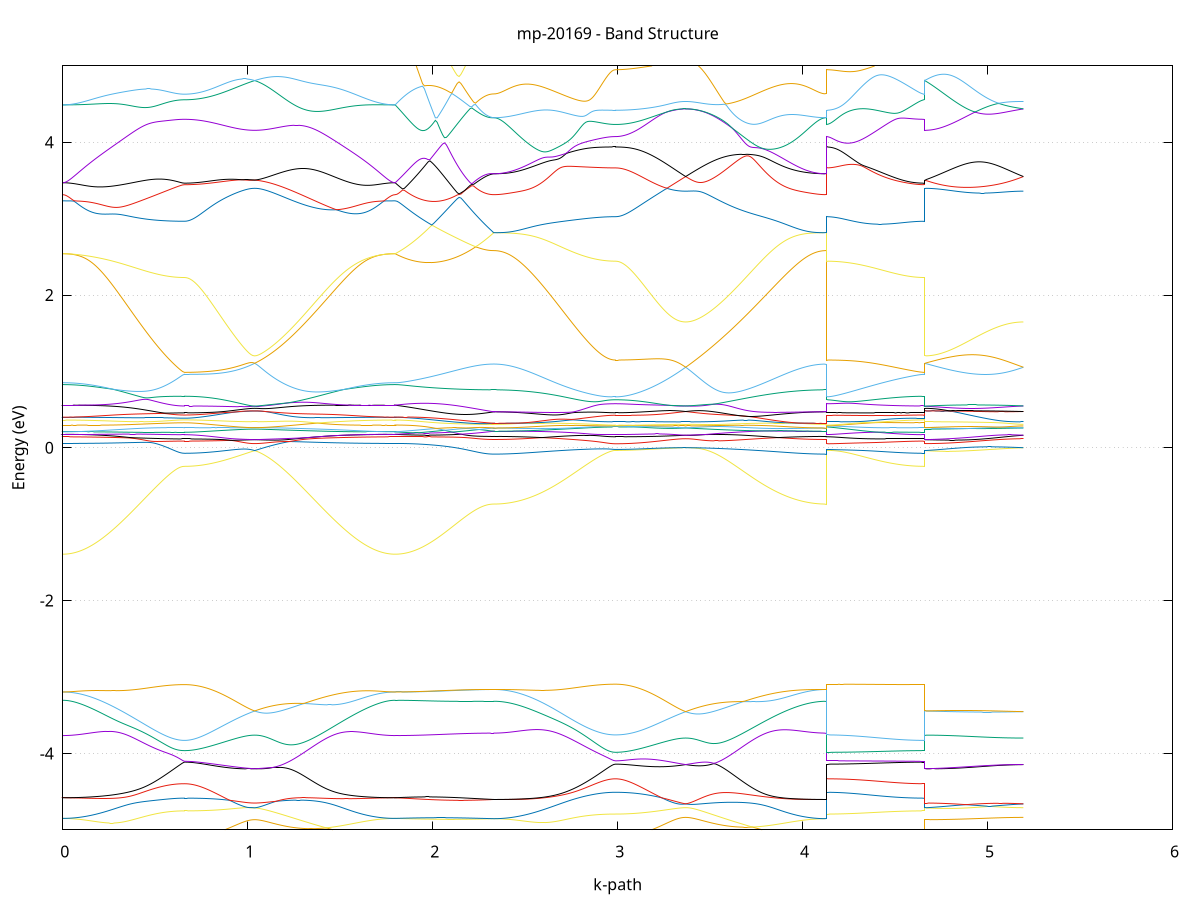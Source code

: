 set title 'mp-20169 - Band Structure'
set xlabel 'k-path'
set ylabel 'Energy (eV)'
set grid y
set yrange [-5:5]
set terminal png size 800,600
set output 'mp-20169_bands_gnuplot.png'
plot '-' using 1:2 with lines notitle, '-' using 1:2 with lines notitle, '-' using 1:2 with lines notitle, '-' using 1:2 with lines notitle, '-' using 1:2 with lines notitle, '-' using 1:2 with lines notitle, '-' using 1:2 with lines notitle, '-' using 1:2 with lines notitle, '-' using 1:2 with lines notitle, '-' using 1:2 with lines notitle, '-' using 1:2 with lines notitle, '-' using 1:2 with lines notitle, '-' using 1:2 with lines notitle, '-' using 1:2 with lines notitle, '-' using 1:2 with lines notitle, '-' using 1:2 with lines notitle, '-' using 1:2 with lines notitle, '-' using 1:2 with lines notitle, '-' using 1:2 with lines notitle, '-' using 1:2 with lines notitle, '-' using 1:2 with lines notitle, '-' using 1:2 with lines notitle, '-' using 1:2 with lines notitle, '-' using 1:2 with lines notitle, '-' using 1:2 with lines notitle, '-' using 1:2 with lines notitle, '-' using 1:2 with lines notitle, '-' using 1:2 with lines notitle, '-' using 1:2 with lines notitle, '-' using 1:2 with lines notitle, '-' using 1:2 with lines notitle, '-' using 1:2 with lines notitle, '-' using 1:2 with lines notitle, '-' using 1:2 with lines notitle, '-' using 1:2 with lines notitle, '-' using 1:2 with lines notitle, '-' using 1:2 with lines notitle, '-' using 1:2 with lines notitle, '-' using 1:2 with lines notitle, '-' using 1:2 with lines notitle, '-' using 1:2 with lines notitle, '-' using 1:2 with lines notitle, '-' using 1:2 with lines notitle, '-' using 1:2 with lines notitle, '-' using 1:2 with lines notitle, '-' using 1:2 with lines notitle, '-' using 1:2 with lines notitle, '-' using 1:2 with lines notitle, '-' using 1:2 with lines notitle, '-' using 1:2 with lines notitle, '-' using 1:2 with lines notitle, '-' using 1:2 with lines notitle, '-' using 1:2 with lines notitle, '-' using 1:2 with lines notitle, '-' using 1:2 with lines notitle, '-' using 1:2 with lines notitle, '-' using 1:2 with lines notitle, '-' using 1:2 with lines notitle, '-' using 1:2 with lines notitle, '-' using 1:2 with lines notitle, '-' using 1:2 with lines notitle, '-' using 1:2 with lines notitle, '-' using 1:2 with lines notitle, '-' using 1:2 with lines notitle
0.000000 -35.316114
0.009967 -35.316114
0.019933 -35.316114
0.029900 -35.316014
0.039867 -35.315814
0.049833 -35.315714
0.059800 -35.315514
0.069767 -35.315214
0.079733 -35.314914
0.089700 -35.314614
0.099667 -35.314314
0.109633 -35.313914
0.119600 -35.313414
0.129567 -35.313014
0.139533 -35.312514
0.149500 -35.311914
0.159467 -35.311314
0.169434 -35.310714
0.179400 -35.310114
0.189367 -35.309414
0.199334 -35.308714
0.209300 -35.308014
0.219267 -35.307214
0.229234 -35.306414
0.239200 -35.305614
0.249167 -35.304814
0.259134 -35.303914
0.269100 -35.303014
0.279067 -35.302014
0.289034 -35.301114
0.299000 -35.300114
0.308967 -35.299114
0.318934 -35.298114
0.328900 -35.297014
0.338867 -35.295914
0.348834 -35.294814
0.358800 -35.293714
0.368767 -35.292614
0.378734 -35.291414
0.388700 -35.290314
0.398667 -35.289114
0.408634 -35.287914
0.418600 -35.286714
0.428567 -35.285614
0.438534 -35.284414
0.448501 -35.283214
0.458467 -35.282014
0.468434 -35.280814
0.478401 -35.279614
0.488367 -35.278414
0.498334 -35.277314
0.508301 -35.276214
0.518267 -35.275114
0.528234 -35.274014
0.538201 -35.273014
0.548167 -35.272014
0.558134 -35.271014
0.568101 -35.270214
0.578067 -35.269314
0.588034 -35.268614
0.598001 -35.267914
0.607967 -35.267314
0.617934 -35.266914
0.627901 -35.266514
0.637867 -35.266214
0.647834 -35.266014
0.657801 -35.266014
0.657801 -35.266014
0.667795 -35.265914
0.677789 -35.265914
0.687783 -35.265814
0.697778 -35.265614
0.707772 -35.265514
0.717766 -35.265214
0.727760 -35.265014
0.737755 -35.264714
0.747749 -35.264414
0.757743 -35.264014
0.767737 -35.263614
0.777732 -35.263214
0.787726 -35.262714
0.797720 -35.262214
0.807714 -35.261714
0.817709 -35.261214
0.827703 -35.260514
0.837697 -35.259914
0.847691 -35.259214
0.857686 -35.258514
0.867680 -35.257814
0.877674 -35.257014
0.887668 -35.256214
0.897663 -35.255414
0.907657 -35.254514
0.917651 -35.253614
0.927645 -35.252714
0.937640 -35.251814
0.947634 -35.250814
0.957628 -35.249814
0.967622 -35.248714
0.977617 -35.247714
0.987611 -35.246614
0.997605 -35.245514
1.007599 -35.244414
1.017594 -35.243314
1.027588 -35.242114
1.037582 -35.240914
1.037582 -35.240914
1.047576 -35.242114
1.057571 -35.243314
1.067565 -35.244614
1.077559 -35.245814
1.087553 -35.247114
1.097548 -35.248414
1.107542 -35.249714
1.117536 -35.251014
1.127530 -35.252314
1.137525 -35.253714
1.147519 -35.255014
1.157513 -35.256314
1.167507 -35.257714
1.177502 -35.259114
1.187496 -35.260414
1.197490 -35.261814
1.207484 -35.263214
1.217479 -35.264614
1.227473 -35.266014
1.237467 -35.267314
1.247461 -35.268714
1.257456 -35.270114
1.267450 -35.271514
1.277444 -35.272914
1.287438 -35.274214
1.297433 -35.275614
1.307427 -35.276914
1.317421 -35.278314
1.327415 -35.279614
1.337410 -35.281014
1.347404 -35.282314
1.357398 -35.283614
1.367392 -35.284914
1.377387 -35.286214
1.387381 -35.287414
1.397375 -35.288714
1.407369 -35.289914
1.417364 -35.291114
1.427358 -35.292314
1.437352 -35.293414
1.447346 -35.294614
1.457341 -35.295714
1.467335 -35.296814
1.477329 -35.297914
1.487323 -35.298914
1.497318 -35.300014
1.507312 -35.301014
1.517306 -35.301914
1.527300 -35.302914
1.537295 -35.303914
1.547289 -35.304714
1.557283 -35.305614
1.567277 -35.306414
1.577272 -35.307214
1.587266 -35.308014
1.597260 -35.308714
1.607254 -35.309414
1.617249 -35.310114
1.627243 -35.310714
1.637237 -35.311314
1.647231 -35.311914
1.657226 -35.312414
1.667220 -35.312914
1.677214 -35.313414
1.687208 -35.313914
1.697203 -35.314314
1.707197 -35.314614
1.717191 -35.314914
1.727185 -35.315214
1.737180 -35.315514
1.747174 -35.315714
1.757168 -35.315814
1.767162 -35.316014
1.777157 -35.316114
1.787151 -35.316114
1.797145 -35.316114
1.797145 -35.316114
1.807018 -35.316114
1.816891 -35.316114
1.826764 -35.316114
1.836637 -35.316114
1.846510 -35.316114
1.856382 -35.316114
1.866255 -35.316114
1.876128 -35.316014
1.886001 -35.316014
1.895874 -35.316014
1.905747 -35.316014
1.915620 -35.315914
1.925493 -35.315914
1.935366 -35.315914
1.945238 -35.315914
1.955111 -35.315814
1.964984 -35.315814
1.974857 -35.315814
1.984730 -35.315714
1.994603 -35.315714
2.004476 -35.315614
2.014349 -35.315614
2.024222 -35.315614
2.034095 -35.315614
2.043967 -35.315514
2.053840 -35.315514
2.063713 -35.315414
2.073586 -35.315414
2.083459 -35.315414
2.093332 -35.315314
2.103205 -35.315314
2.113078 -35.315314
2.122951 -35.315214
2.132824 -35.315214
2.142696 -35.315114
2.152569 -35.315114
2.162442 -35.315014
2.172315 -35.315014
2.182188 -35.315014
2.192061 -35.314914
2.201934 -35.314914
2.211807 -35.314814
2.221680 -35.314814
2.231552 -35.314714
2.241425 -35.314714
2.251298 -35.314714
2.261171 -35.314714
2.271044 -35.314614
2.280917 -35.314614
2.290790 -35.314614
2.300663 -35.314614
2.310536 -35.314614
2.320409 -35.314614
2.330281 -35.314614
2.330281 -35.314614
2.340248 -35.314614
2.350215 -35.314514
2.360181 -35.314514
2.370148 -35.314314
2.380115 -35.314214
2.390082 -35.314014
2.400048 -35.313714
2.410015 -35.313414
2.419982 -35.313114
2.429948 -35.312814
2.439915 -35.312414
2.449882 -35.312014
2.459848 -35.311514
2.469815 -35.311014
2.479782 -35.310514
2.489748 -35.309914
2.499715 -35.309414
2.509682 -35.308814
2.519648 -35.308114
2.529615 -35.307414
2.539582 -35.306714
2.549548 -35.305914
2.559515 -35.305214
2.569482 -35.304314
2.579448 -35.303514
2.589415 -35.302614
2.599382 -35.301714
2.609348 -35.300814
2.619315 -35.299814
2.629282 -35.298914
2.639248 -35.297914
2.649215 -35.296814
2.659182 -35.295814
2.669149 -35.294714
2.679115 -35.293714
2.689082 -35.292614
2.699049 -35.291514
2.709015 -35.290414
2.718982 -35.289214
2.728949 -35.288114
2.738915 -35.286914
2.748882 -35.285714
2.758849 -35.284614
2.768815 -35.283414
2.778782 -35.282214
2.788749 -35.281114
2.798715 -35.279914
2.808682 -35.278814
2.818649 -35.277614
2.828615 -35.276514
2.838582 -35.275414
2.848549 -35.274314
2.858515 -35.273314
2.868482 -35.272214
2.878449 -35.271314
2.888415 -35.270314
2.898382 -35.269514
2.908349 -35.268714
2.918315 -35.267914
2.928282 -35.267314
2.938249 -35.266714
2.948215 -35.266214
2.958182 -35.265814
2.968149 -35.265614
2.978116 -35.265414
2.988082 -35.265314
2.988082 -35.265314
2.998076 -35.265314
3.008071 -35.265314
3.018065 -35.265214
3.028059 -35.265014
3.038053 -35.264914
3.048048 -35.264714
3.058042 -35.264414
3.068036 -35.264114
3.078030 -35.263814
3.088025 -35.263514
3.098019 -35.263114
3.108013 -35.262714
3.118007 -35.262214
3.128002 -35.261714
3.137996 -35.261214
3.147990 -35.260614
3.157984 -35.260014
3.167979 -35.259414
3.177973 -35.258714
3.187967 -35.258114
3.197961 -35.257314
3.207956 -35.256614
3.217950 -35.255814
3.227944 -35.255014
3.237938 -35.254114
3.247933 -35.253314
3.257927 -35.252414
3.267921 -35.251414
3.277915 -35.250514
3.287910 -35.249514
3.297904 -35.248514
3.307898 -35.247514
3.317892 -35.246414
3.327887 -35.245314
3.337881 -35.244214
3.347875 -35.243114
3.357869 -35.242014
3.367864 -35.240814
3.367864 -35.240814
3.377858 -35.242014
3.387852 -35.243214
3.397846 -35.244414
3.407841 -35.245614
3.417835 -35.246914
3.427829 -35.248114
3.437823 -35.249414
3.447818 -35.250714
3.457812 -35.252014
3.467806 -35.253314
3.477800 -35.254614
3.487795 -35.255914
3.497789 -35.257314
3.507783 -35.258614
3.517777 -35.259914
3.527772 -35.261314
3.537766 -35.262714
3.547760 -35.264014
3.557754 -35.265414
3.567749 -35.266714
3.577743 -35.268114
3.587737 -35.269414
3.597731 -35.270814
3.607726 -35.272114
3.617720 -35.273514
3.627714 -35.274814
3.637708 -35.276114
3.647703 -35.277514
3.657697 -35.278814
3.667691 -35.280114
3.677685 -35.281414
3.687680 -35.282614
3.697674 -35.283914
3.707668 -35.285114
3.717662 -35.286414
3.727657 -35.287614
3.737651 -35.288814
3.747645 -35.290014
3.757639 -35.291214
3.767634 -35.292314
3.777628 -35.293414
3.787622 -35.294514
3.797616 -35.295614
3.807611 -35.296714
3.817605 -35.297714
3.827599 -35.298714
3.837593 -35.299714
3.847588 -35.300714
3.857582 -35.301614
3.867576 -35.302514
3.877570 -35.303414
3.887565 -35.304314
3.897559 -35.305114
3.907553 -35.305914
3.917547 -35.306614
3.927542 -35.307414
3.937536 -35.308114
3.947530 -35.308714
3.957524 -35.309314
3.967519 -35.309914
3.977513 -35.310514
3.987507 -35.311014
3.997501 -35.311514
4.007496 -35.312014
4.017490 -35.312414
4.027484 -35.312814
4.037478 -35.313114
4.047473 -35.313514
4.057467 -35.313714
4.067461 -35.314014
4.077455 -35.314214
4.087450 -35.314414
4.097444 -35.314514
4.107438 -35.314614
4.117432 -35.314614
4.127427 -35.314614
4.127427 -35.265314
4.137299 -35.265314
4.147172 -35.265314
4.157045 -35.265414
4.166918 -35.265414
4.176791 -35.265414
4.186664 -35.265414
4.196537 -35.265414
4.206410 -35.265414
4.216283 -35.265414
4.226155 -35.265414
4.236028 -35.265414
4.245901 -35.265414
4.255774 -35.265414
4.265647 -35.265414
4.275520 -35.265414
4.285393 -35.265414
4.295266 -35.265514
4.305139 -35.265514
4.315012 -35.265514
4.324884 -35.265614
4.334757 -35.265614
4.344630 -35.265614
4.354503 -35.265614
4.364376 -35.265614
4.374249 -35.265614
4.384122 -35.265614
4.393995 -35.265714
4.403868 -35.265714
4.413740 -35.265714
4.423613 -35.265714
4.433486 -35.265714
4.443359 -35.265814
4.453232 -35.265814
4.463105 -35.265814
4.472978 -35.265814
4.482851 -35.265814
4.492724 -35.265814
4.502597 -35.265814
4.512469 -35.265914
4.522342 -35.265914
4.532215 -35.265914
4.542088 -35.265914
4.551961 -35.265914
4.561834 -35.266014
4.571707 -35.266014
4.581580 -35.265914
4.591453 -35.265914
4.601326 -35.265914
4.611198 -35.265914
4.621071 -35.265914
4.630944 -35.265914
4.640817 -35.265914
4.650690 -35.266014
4.660563 -35.266014
4.660563 -35.240914
4.670436 -35.240914
4.680309 -35.240914
4.690182 -35.240914
4.700054 -35.240914
4.709927 -35.240914
4.719800 -35.240914
4.729673 -35.240914
4.739546 -35.240914
4.749419 -35.240914
4.759292 -35.240914
4.769165 -35.240914
4.779038 -35.240914
4.788911 -35.240914
4.798783 -35.240914
4.808656 -35.240914
4.818529 -35.240914
4.828402 -35.240914
4.838275 -35.240914
4.848148 -35.240914
4.858021 -35.240914
4.867894 -35.240914
4.877767 -35.240914
4.887640 -35.240914
4.897512 -35.240914
4.907385 -35.240914
4.917258 -35.240814
4.927131 -35.240814
4.937004 -35.240814
4.946877 -35.240814
4.956750 -35.240814
4.966623 -35.240814
4.976496 -35.240814
4.986368 -35.240814
4.996241 -35.240814
5.006114 -35.240814
5.015987 -35.240814
5.025860 -35.240814
5.035733 -35.240814
5.045606 -35.240814
5.055479 -35.240814
5.065352 -35.240814
5.075225 -35.240814
5.085097 -35.240814
5.094970 -35.240814
5.104843 -35.240814
5.114716 -35.240814
5.124589 -35.240814
5.134462 -35.240814
5.144335 -35.240814
5.154208 -35.240814
5.164081 -35.240814
5.173954 -35.240814
5.183826 -35.240814
5.193699 -35.240814
e
0.000000 -35.165614
0.009967 -35.165714
0.019933 -35.165714
0.029900 -35.165814
0.039867 -35.166014
0.049833 -35.166114
0.059800 -35.166314
0.069767 -35.166614
0.079733 -35.166914
0.089700 -35.167214
0.099667 -35.167614
0.109633 -35.167914
0.119600 -35.168414
0.129567 -35.168814
0.139533 -35.169314
0.149500 -35.169814
0.159467 -35.170414
0.169434 -35.171014
0.179400 -35.171614
0.189367 -35.172314
0.199334 -35.173014
0.209300 -35.173814
0.219267 -35.174514
0.229234 -35.175314
0.239200 -35.176114
0.249167 -35.177014
0.259134 -35.177914
0.269100 -35.178814
0.279067 -35.179714
0.289034 -35.180714
0.299000 -35.181714
0.308967 -35.182714
0.318934 -35.183814
0.328900 -35.184814
0.338867 -35.185914
0.348834 -35.187014
0.358800 -35.188114
0.368767 -35.189314
0.378734 -35.190414
0.388700 -35.191614
0.398667 -35.192714
0.408634 -35.193914
0.418600 -35.195114
0.428567 -35.196314
0.438534 -35.197514
0.448501 -35.198714
0.458467 -35.199914
0.468434 -35.201014
0.478401 -35.202214
0.488367 -35.203414
0.498334 -35.204514
0.508301 -35.205614
0.518267 -35.206814
0.528234 -35.207814
0.538201 -35.208914
0.548167 -35.209814
0.558134 -35.210814
0.568101 -35.211714
0.578067 -35.212514
0.588034 -35.213214
0.598001 -35.213914
0.607967 -35.214514
0.617934 -35.215014
0.627901 -35.215414
0.637867 -35.215714
0.647834 -35.215814
0.657801 -35.215914
0.657801 -35.215914
0.667795 -35.215914
0.677789 -35.216014
0.687783 -35.216014
0.697778 -35.216214
0.707772 -35.216314
0.717766 -35.216514
0.727760 -35.216814
0.737755 -35.217014
0.747749 -35.217414
0.757743 -35.217714
0.767737 -35.218114
0.777732 -35.218614
0.787726 -35.219014
0.797720 -35.219514
0.807714 -35.220014
0.817709 -35.220614
0.827703 -35.221214
0.837697 -35.221914
0.847691 -35.222514
0.857686 -35.223314
0.867680 -35.224014
0.877674 -35.224814
0.887668 -35.225614
0.897663 -35.226414
0.907657 -35.227314
0.917651 -35.228214
0.927645 -35.229114
0.937640 -35.230014
0.947634 -35.231014
0.957628 -35.232014
0.967622 -35.233014
0.977617 -35.234114
0.987611 -35.235214
0.997605 -35.236314
1.007599 -35.237414
1.017594 -35.238614
1.027588 -35.239714
1.037582 -35.240914
1.037582 -35.240914
1.047576 -35.239714
1.057571 -35.238514
1.067565 -35.237214
1.077559 -35.236014
1.087553 -35.234714
1.097548 -35.233414
1.107542 -35.232114
1.117536 -35.230814
1.127530 -35.229414
1.137525 -35.228114
1.147519 -35.226814
1.157513 -35.225414
1.167507 -35.224114
1.177502 -35.222714
1.187496 -35.221314
1.197490 -35.220014
1.207484 -35.218614
1.217479 -35.217214
1.227473 -35.215814
1.237467 -35.214414
1.247461 -35.213014
1.257456 -35.211714
1.267450 -35.210314
1.277444 -35.208914
1.287438 -35.207514
1.297433 -35.206214
1.307427 -35.204814
1.317421 -35.203514
1.327415 -35.202214
1.337410 -35.200814
1.347404 -35.199514
1.357398 -35.198214
1.367392 -35.196914
1.377387 -35.195714
1.387381 -35.194414
1.397375 -35.193214
1.407369 -35.192014
1.417364 -35.190814
1.427358 -35.189614
1.437352 -35.188414
1.447346 -35.187314
1.457341 -35.186114
1.467335 -35.185014
1.477329 -35.183914
1.487323 -35.182914
1.497318 -35.181814
1.507312 -35.180914
1.517306 -35.179914
1.527300 -35.178914
1.537295 -35.178014
1.547289 -35.177114
1.557283 -35.176314
1.567277 -35.175414
1.577272 -35.174614
1.587266 -35.173814
1.597260 -35.173114
1.607254 -35.172414
1.617249 -35.171714
1.627243 -35.171114
1.637237 -35.170514
1.647231 -35.169914
1.657226 -35.169314
1.667220 -35.168814
1.677214 -35.168414
1.687208 -35.167914
1.697203 -35.167614
1.707197 -35.167214
1.717191 -35.166914
1.727185 -35.166614
1.737180 -35.166314
1.747174 -35.166114
1.757168 -35.166014
1.767162 -35.165814
1.777157 -35.165714
1.787151 -35.165614
1.797145 -35.165614
1.797145 -35.165614
1.807018 -35.165614
1.816891 -35.165714
1.826764 -35.165714
1.836637 -35.165714
1.846510 -35.165714
1.856382 -35.165714
1.866255 -35.165714
1.876128 -35.165714
1.886001 -35.165714
1.895874 -35.165814
1.905747 -35.165814
1.915620 -35.165814
1.925493 -35.165814
1.935366 -35.165914
1.945238 -35.165914
1.955111 -35.166014
1.964984 -35.166014
1.974857 -35.166014
1.984730 -35.166114
1.994603 -35.166114
2.004476 -35.166214
2.014349 -35.166214
2.024222 -35.166314
2.034095 -35.166314
2.043967 -35.166414
2.053840 -35.166414
2.063713 -35.166514
2.073586 -35.166514
2.083459 -35.166614
2.093332 -35.166614
2.103205 -35.166714
2.113078 -35.166714
2.122951 -35.166814
2.132824 -35.166814
2.142696 -35.166814
2.152569 -35.166914
2.162442 -35.166914
2.172315 -35.166914
2.182188 -35.167014
2.192061 -35.167014
2.201934 -35.167014
2.211807 -35.167014
2.221680 -35.167014
2.231552 -35.167014
2.241425 -35.167114
2.251298 -35.167114
2.261171 -35.167114
2.271044 -35.167114
2.280917 -35.167114
2.290790 -35.167114
2.300663 -35.167214
2.310536 -35.167214
2.320409 -35.167214
2.330281 -35.167214
2.330281 -35.167214
2.340248 -35.167214
2.350215 -35.167314
2.360181 -35.167414
2.370148 -35.167514
2.380115 -35.167714
2.390082 -35.167914
2.400048 -35.168114
2.410015 -35.168414
2.419982 -35.168714
2.429948 -35.169014
2.439915 -35.169414
2.449882 -35.169914
2.459848 -35.170314
2.469815 -35.170814
2.479782 -35.171314
2.489748 -35.171914
2.499715 -35.172514
2.509682 -35.173114
2.519648 -35.173814
2.529615 -35.174414
2.539582 -35.175214
2.549548 -35.175914
2.559515 -35.176714
2.569482 -35.177514
2.579448 -35.178314
2.589415 -35.179114
2.599382 -35.180114
2.609348 -35.181014
2.619315 -35.181914
2.629282 -35.182914
2.639248 -35.183914
2.649215 -35.184914
2.659182 -35.185914
2.669149 -35.187014
2.679115 -35.188014
2.689082 -35.189114
2.699049 -35.190214
2.709015 -35.191414
2.718982 -35.192514
2.728949 -35.193614
2.738915 -35.194814
2.748882 -35.195914
2.758849 -35.197114
2.768815 -35.198314
2.778782 -35.199414
2.788749 -35.200614
2.798715 -35.201814
2.808682 -35.202914
2.818649 -35.204014
2.828615 -35.205214
2.838582 -35.206314
2.848549 -35.207414
2.858515 -35.208414
2.868482 -35.209414
2.878449 -35.210414
2.888415 -35.211314
2.898382 -35.212214
2.908349 -35.213014
2.918315 -35.213714
2.928282 -35.214414
2.938249 -35.214914
2.948215 -35.215414
2.958182 -35.215814
2.968149 -35.216014
2.978116 -35.216214
2.988082 -35.216314
2.988082 -35.216314
2.998076 -35.216314
3.008071 -35.216314
3.018065 -35.216414
3.028059 -35.216614
3.038053 -35.216714
3.048048 -35.216914
3.058042 -35.217114
3.068036 -35.217414
3.078030 -35.217714
3.088025 -35.218114
3.098019 -35.218514
3.108013 -35.218914
3.118007 -35.219414
3.128002 -35.219814
3.137996 -35.220414
3.147990 -35.220914
3.157984 -35.221514
3.167979 -35.222214
3.177973 -35.222814
3.187967 -35.223514
3.197961 -35.224314
3.207956 -35.225014
3.217950 -35.225814
3.227944 -35.226614
3.237938 -35.227414
3.247933 -35.228314
3.257927 -35.229214
3.267921 -35.230114
3.277915 -35.231114
3.287910 -35.232114
3.297904 -35.233114
3.307898 -35.234114
3.317892 -35.235214
3.327887 -35.236314
3.337881 -35.237414
3.347875 -35.238514
3.357869 -35.239714
3.367864 -35.240814
3.367864 -35.240814
3.377858 -35.239614
3.387852 -35.238414
3.397846 -35.237214
3.407841 -35.236014
3.417835 -35.234714
3.427829 -35.233514
3.437823 -35.232214
3.447818 -35.230914
3.457812 -35.229614
3.467806 -35.228314
3.477800 -35.226914
3.487795 -35.225614
3.497789 -35.224314
3.507783 -35.223014
3.517777 -35.221614
3.527772 -35.220314
3.537766 -35.218914
3.547760 -35.217614
3.557754 -35.216214
3.567749 -35.214914
3.577743 -35.213514
3.587737 -35.212214
3.597731 -35.210814
3.607726 -35.209514
3.617720 -35.208114
3.627714 -35.206814
3.637708 -35.205514
3.647703 -35.204214
3.657697 -35.202914
3.667691 -35.201614
3.677685 -35.200314
3.687680 -35.199014
3.697674 -35.197814
3.707668 -35.196514
3.717662 -35.195314
3.727657 -35.194114
3.737651 -35.192914
3.747645 -35.191714
3.757639 -35.190514
3.767634 -35.189414
3.777628 -35.188314
3.787622 -35.187214
3.797616 -35.186114
3.807611 -35.185014
3.817605 -35.184014
3.827599 -35.183014
3.837593 -35.182114
3.847588 -35.181114
3.857582 -35.180214
3.867576 -35.179314
3.877570 -35.178414
3.887565 -35.177514
3.897559 -35.176714
3.907553 -35.175914
3.917547 -35.175214
3.927542 -35.174514
3.937536 -35.173814
3.947530 -35.173114
3.957524 -35.172514
3.967519 -35.171914
3.977513 -35.171314
3.987507 -35.170814
3.997501 -35.170314
4.007496 -35.169914
4.017490 -35.169414
4.027484 -35.169114
4.037478 -35.168714
4.047473 -35.168414
4.057467 -35.168114
4.067461 -35.167914
4.077455 -35.167714
4.087450 -35.167514
4.097444 -35.167414
4.107438 -35.167314
4.117432 -35.167214
4.127427 -35.167214
4.127427 -35.216314
4.137299 -35.216314
4.147172 -35.216214
4.157045 -35.216314
4.166918 -35.216314
4.176791 -35.216314
4.186664 -35.216314
4.196537 -35.216314
4.206410 -35.216314
4.216283 -35.216314
4.226155 -35.216314
4.236028 -35.216314
4.245901 -35.216214
4.255774 -35.216214
4.265647 -35.216214
4.275520 -35.216214
4.285393 -35.216214
4.295266 -35.216114
4.305139 -35.216114
4.315012 -35.216114
4.324884 -35.216114
4.334757 -35.216114
4.344630 -35.216114
4.354503 -35.216114
4.364376 -35.216114
4.374249 -35.216114
4.384122 -35.216114
4.393995 -35.216014
4.403868 -35.216014
4.413740 -35.216014
4.423613 -35.216014
4.433486 -35.216014
4.443359 -35.216014
4.453232 -35.216014
4.463105 -35.216014
4.472978 -35.215914
4.482851 -35.215914
4.492724 -35.215914
4.502597 -35.215914
4.512469 -35.215914
4.522342 -35.215914
4.532215 -35.215914
4.542088 -35.215914
4.551961 -35.215914
4.561834 -35.215914
4.571707 -35.215914
4.581580 -35.215914
4.591453 -35.215914
4.601326 -35.215914
4.611198 -35.215914
4.621071 -35.215914
4.630944 -35.215914
4.640817 -35.215914
4.650690 -35.215914
4.660563 -35.215914
4.660563 -35.240914
4.670436 -35.240914
4.680309 -35.240914
4.690182 -35.240914
4.700054 -35.240914
4.709927 -35.240914
4.719800 -35.240914
4.729673 -35.240914
4.739546 -35.240914
4.749419 -35.240914
4.759292 -35.240914
4.769165 -35.240914
4.779038 -35.240914
4.788911 -35.240914
4.798783 -35.240914
4.808656 -35.240914
4.818529 -35.240914
4.828402 -35.240814
4.838275 -35.240814
4.848148 -35.240814
4.858021 -35.240814
4.867894 -35.240814
4.877767 -35.240814
4.887640 -35.240814
4.897512 -35.240814
4.907385 -35.240814
4.917258 -35.240814
4.927131 -35.240814
4.937004 -35.240814
4.946877 -35.240814
4.956750 -35.240814
4.966623 -35.240814
4.976496 -35.240814
4.986368 -35.240814
4.996241 -35.240814
5.006114 -35.240814
5.015987 -35.240814
5.025860 -35.240814
5.035733 -35.240814
5.045606 -35.240814
5.055479 -35.240814
5.065352 -35.240814
5.075225 -35.240814
5.085097 -35.240814
5.094970 -35.240814
5.104843 -35.240814
5.114716 -35.240814
5.124589 -35.240814
5.134462 -35.240814
5.144335 -35.240814
5.154208 -35.240814
5.164081 -35.240814
5.173954 -35.240814
5.183826 -35.240814
5.193699 -35.240814
e
0.000000 -20.974214
0.009967 -20.974214
0.019933 -20.974214
0.029900 -20.974414
0.039867 -20.974714
0.049833 -20.975014
0.059800 -20.975414
0.069767 -20.975914
0.079733 -20.976414
0.089700 -20.977014
0.099667 -20.977714
0.109633 -20.978414
0.119600 -20.979214
0.129567 -20.980014
0.139533 -20.980914
0.149500 -20.981914
0.159467 -20.982914
0.169434 -20.984014
0.179400 -20.985114
0.189367 -20.986314
0.199334 -20.987514
0.209300 -20.988814
0.219267 -20.990114
0.229234 -20.991414
0.239200 -20.992814
0.249167 -20.994214
0.259134 -20.995614
0.269100 -20.997114
0.279067 -20.998514
0.289034 -21.000014
0.299000 -21.001514
0.308967 -21.003014
0.318934 -21.004514
0.328900 -21.006114
0.338867 -21.007614
0.348834 -21.009114
0.358800 -21.010614
0.368767 -21.012014
0.378734 -21.013514
0.388700 -21.015014
0.398667 -21.016414
0.408634 -21.017814
0.418600 -21.019214
0.428567 -21.020614
0.438534 -21.021914
0.448501 -21.023214
0.458467 -21.024414
0.468434 -21.025614
0.478401 -21.026714
0.488367 -21.027914
0.498334 -21.028914
0.508301 -21.029914
0.518267 -21.030914
0.528234 -21.031814
0.538201 -21.032614
0.548167 -21.033414
0.558134 -21.034114
0.568101 -21.034814
0.578067 -21.035314
0.588034 -21.035914
0.598001 -21.036314
0.607967 -21.036714
0.617934 -21.037014
0.627901 -21.037314
0.637867 -21.037514
0.647834 -21.037614
0.657801 -21.037614
0.657801 -21.037614
0.667795 -21.037714
0.677789 -21.037914
0.687783 -21.038214
0.697778 -21.038714
0.707772 -21.039214
0.717766 -21.039914
0.727760 -21.040714
0.737755 -21.041614
0.747749 -21.042614
0.757743 -21.043614
0.767737 -21.044714
0.777732 -21.045914
0.787726 -21.047114
0.797720 -21.048314
0.807714 -21.049614
0.817709 -21.050914
0.827703 -21.052214
0.837697 -21.053514
0.847691 -21.054714
0.857686 -21.056014
0.867680 -21.057214
0.877674 -21.058414
0.887668 -21.059514
0.897663 -21.060614
0.907657 -21.061614
0.917651 -21.062614
0.927645 -21.063514
0.937640 -21.064414
0.947634 -21.065114
0.957628 -21.065814
0.967622 -21.066514
0.977617 -21.067014
0.987611 -21.067514
0.997605 -21.067914
1.007599 -21.068214
1.017594 -21.068414
1.027588 -21.068514
1.037582 -21.068614
1.037582 -21.068614
1.047576 -21.068514
1.057571 -21.068414
1.067565 -21.068214
1.077559 -21.067914
1.087553 -21.067514
1.097548 -21.067014
1.107542 -21.066414
1.117536 -21.065814
1.127530 -21.065014
1.137525 -21.064214
1.147519 -21.063314
1.157513 -21.062414
1.167507 -21.061314
1.177502 -21.060214
1.187496 -21.059014
1.197490 -21.057814
1.207484 -21.056514
1.217479 -21.055114
1.227473 -21.053614
1.237467 -21.052114
1.247461 -21.050614
1.257456 -21.049014
1.267450 -21.047314
1.277444 -21.045614
1.287438 -21.043914
1.297433 -21.042114
1.307427 -21.040314
1.317421 -21.038514
1.327415 -21.036614
1.337410 -21.034714
1.347404 -21.032814
1.357398 -21.030914
1.367392 -21.028914
1.377387 -21.027014
1.387381 -21.025014
1.397375 -21.023114
1.407369 -21.021114
1.417364 -21.019114
1.427358 -21.017214
1.437352 -21.015214
1.447346 -21.013314
1.457341 -21.011414
1.467335 -21.009514
1.477329 -21.007714
1.487323 -21.005814
1.497318 -21.004014
1.507312 -21.002214
1.517306 -21.000514
1.527300 -20.998814
1.537295 -20.997114
1.547289 -20.995514
1.557283 -20.993914
1.567277 -20.992414
1.577272 -20.990914
1.587266 -20.989514
1.597260 -20.988114
1.607254 -20.986814
1.617249 -20.985514
1.627243 -20.984314
1.637237 -20.983214
1.647231 -20.982114
1.657226 -20.981114
1.667220 -20.980114
1.677214 -20.979214
1.687208 -20.978414
1.697203 -20.977714
1.707197 -20.977014
1.717191 -20.976414
1.727185 -20.975814
1.737180 -20.975414
1.747174 -20.975014
1.757168 -20.974614
1.767162 -20.974414
1.777157 -20.974214
1.787151 -20.974114
1.797145 -20.974214
1.797145 -20.974214
1.807018 -20.974214
1.816891 -20.974214
1.826764 -20.974214
1.836637 -20.974214
1.846510 -20.974214
1.856382 -20.974214
1.866255 -20.974214
1.876128 -20.974314
1.886001 -20.974314
1.895874 -20.974214
1.905747 -20.974214
1.915620 -20.974214
1.925493 -20.974214
1.935366 -20.974214
1.945238 -20.974214
1.955111 -20.974114
1.964984 -20.974114
1.974857 -20.974114
1.984730 -20.974014
1.994603 -20.974014
2.004476 -20.974014
2.014349 -20.974014
2.024222 -20.973914
2.034095 -20.973914
2.043967 -20.973814
2.053840 -20.973814
2.063713 -20.973714
2.073586 -20.973714
2.083459 -20.973614
2.093332 -20.973614
2.103205 -20.973514
2.113078 -20.973514
2.122951 -20.973414
2.132824 -20.973314
2.142696 -20.973314
2.152569 -20.973214
2.162442 -20.973214
2.172315 -20.973114
2.182188 -20.973114
2.192061 -20.973014
2.201934 -20.972914
2.211807 -20.972914
2.221680 -20.972814
2.231552 -20.972714
2.241425 -20.972714
2.251298 -20.972614
2.261171 -20.972614
2.271044 -20.972514
2.280917 -20.972514
2.290790 -20.972414
2.300663 -20.972414
2.310536 -20.972414
2.320409 -20.972414
2.330281 -20.972414
2.330281 -20.972414
2.340248 -20.972314
2.350215 -20.972414
2.360181 -20.972614
2.370148 -20.972914
2.380115 -20.973214
2.390082 -20.973614
2.400048 -20.974014
2.410015 -20.974514
2.419982 -20.975114
2.429948 -20.975814
2.439915 -20.976514
2.449882 -20.977314
2.459848 -20.978214
2.469815 -20.979114
2.479782 -20.980014
2.489748 -20.981114
2.499715 -20.982214
2.509682 -20.983314
2.519648 -20.984514
2.529615 -20.985714
2.539582 -20.986914
2.549548 -20.988214
2.559515 -20.989514
2.569482 -20.990914
2.579448 -20.992314
2.589415 -20.993714
2.599382 -20.995114
2.609348 -20.996514
2.619315 -20.998014
2.629282 -20.999514
2.639248 -21.001014
2.649215 -21.002514
2.659182 -21.004014
2.669149 -21.005514
2.679115 -21.007014
2.689082 -21.008514
2.699049 -21.010014
2.709015 -21.011414
2.718982 -21.012914
2.728949 -21.014314
2.738915 -21.015714
2.748882 -21.017114
2.758849 -21.018414
2.768815 -21.019814
2.778782 -21.021014
2.788749 -21.022314
2.798715 -21.023514
2.808682 -21.024614
2.818649 -21.025714
2.828615 -21.026814
2.838582 -21.027814
2.848549 -21.028714
2.858515 -21.029614
2.868482 -21.030514
2.878449 -21.031214
2.888415 -21.031914
2.898382 -21.032614
2.908349 -21.033214
2.918315 -21.033714
2.928282 -21.034114
2.938249 -21.034514
2.948215 -21.034814
2.958182 -21.035114
2.968149 -21.035214
2.978116 -21.035414
2.988082 -21.035414
2.988082 -21.035414
2.998076 -21.035414
3.008071 -21.035614
3.018065 -21.036014
3.028059 -21.036414
3.038053 -21.037014
3.048048 -21.037614
3.058042 -21.038414
3.068036 -21.039314
3.078030 -21.040214
3.088025 -21.041214
3.098019 -21.042314
3.108013 -21.043414
3.118007 -21.044614
3.128002 -21.045814
3.137996 -21.047014
3.147990 -21.048314
3.157984 -21.049514
3.167979 -21.050714
3.177973 -21.052014
3.187967 -21.053214
3.197961 -21.054414
3.207956 -21.055514
3.217950 -21.056614
3.227944 -21.057714
3.237938 -21.058714
3.247933 -21.059614
3.257927 -21.060514
3.267921 -21.061314
3.277915 -21.062114
3.287910 -21.062814
3.297904 -21.063414
3.307898 -21.063914
3.317892 -21.064414
3.327887 -21.064814
3.337881 -21.065114
3.347875 -21.065314
3.357869 -21.065414
3.367864 -21.065514
3.367864 -21.065514
3.377858 -21.065414
3.387852 -21.065314
3.397846 -21.065114
3.407841 -21.064814
3.417835 -21.064414
3.427829 -21.063914
3.437823 -21.063314
3.447818 -21.062714
3.457812 -21.062014
3.467806 -21.061214
3.477800 -21.060314
3.487795 -21.059414
3.497789 -21.058414
3.507783 -21.057314
3.517777 -21.056114
3.527772 -21.054914
3.537766 -21.053614
3.547760 -21.052214
3.557754 -21.050814
3.567749 -21.049314
3.577743 -21.047814
3.587737 -21.046214
3.597731 -21.044614
3.607726 -21.042914
3.617720 -21.041214
3.627714 -21.039514
3.637708 -21.037714
3.647703 -21.035914
3.657697 -21.034014
3.667691 -21.032214
3.677685 -21.030314
3.687680 -21.028414
3.697674 -21.026514
3.707668 -21.024614
3.717662 -21.022614
3.727657 -21.020714
3.737651 -21.018814
3.747645 -21.016814
3.757639 -21.014914
3.767634 -21.013014
3.777628 -21.011114
3.787622 -21.009214
3.797616 -21.007314
3.807611 -21.005514
3.817605 -21.003714
3.827599 -21.001914
3.837593 -21.000214
3.847588 -20.998414
3.857582 -20.996814
3.867576 -20.995114
3.877570 -20.993514
3.887565 -20.992014
3.897559 -20.990414
3.907553 -20.989014
3.917547 -20.987614
3.927542 -20.986214
3.937536 -20.984914
3.947530 -20.983714
3.957524 -20.982514
3.967519 -20.981314
3.977513 -20.980214
3.987507 -20.979214
3.997501 -20.978314
4.007496 -20.977414
4.017490 -20.976614
4.027484 -20.975814
4.037478 -20.975214
4.047473 -20.974514
4.057467 -20.974014
4.067461 -20.973514
4.077455 -20.973114
4.087450 -20.972814
4.097444 -20.972614
4.107438 -20.972414
4.117432 -20.972314
4.127427 -20.972414
4.127427 -21.035414
4.137299 -21.035414
4.147172 -21.035414
4.157045 -21.035414
4.166918 -21.035414
4.176791 -21.035514
4.186664 -21.035514
4.196537 -21.035514
4.206410 -21.035514
4.216283 -21.035614
4.226155 -21.035614
4.236028 -21.035614
4.245901 -21.035714
4.255774 -21.035714
4.265647 -21.035714
4.275520 -21.035814
4.285393 -21.035814
4.295266 -21.035914
4.305139 -21.035914
4.315012 -21.036014
4.324884 -21.036114
4.334757 -21.036114
4.344630 -21.036214
4.354503 -21.036314
4.364376 -21.036314
4.374249 -21.036414
4.384122 -21.036414
4.393995 -21.036514
4.403868 -21.036614
4.413740 -21.036614
4.423613 -21.036714
4.433486 -21.036814
4.443359 -21.036814
4.453232 -21.036914
4.463105 -21.036914
4.472978 -21.037014
4.482851 -21.037014
4.492724 -21.037114
4.502597 -21.037114
4.512469 -21.037214
4.522342 -21.037214
4.532215 -21.037314
4.542088 -21.037314
4.551961 -21.037414
4.561834 -21.037414
4.571707 -21.037514
4.581580 -21.037514
4.591453 -21.037514
4.601326 -21.037514
4.611198 -21.037614
4.621071 -21.037614
4.630944 -21.037614
4.640817 -21.037614
4.650690 -21.037614
4.660563 -21.037614
4.660563 -21.068614
4.670436 -21.068614
4.680309 -21.068614
4.690182 -21.068514
4.700054 -21.068514
4.709927 -21.068514
4.719800 -21.068514
4.729673 -21.068414
4.739546 -21.068414
4.749419 -21.068414
4.759292 -21.068314
4.769165 -21.068314
4.779038 -21.068214
4.788911 -21.068114
4.798783 -21.068114
4.808656 -21.068014
4.818529 -21.067914
4.828402 -21.067814
4.838275 -21.067814
4.848148 -21.067714
4.858021 -21.067614
4.867894 -21.067514
4.877767 -21.067414
4.887640 -21.067414
4.897512 -21.067314
4.907385 -21.067214
4.917258 -21.067114
4.927131 -21.067014
4.937004 -21.066914
4.946877 -21.066814
4.956750 -21.066714
4.966623 -21.066614
4.976496 -21.066514
4.986368 -21.066514
4.996241 -21.066414
5.006114 -21.066314
5.015987 -21.066214
5.025860 -21.066114
5.035733 -21.066114
5.045606 -21.066014
5.055479 -21.065914
5.065352 -21.065914
5.075225 -21.065814
5.085097 -21.065714
5.094970 -21.065714
5.104843 -21.065714
5.114716 -21.065614
5.124589 -21.065614
5.134462 -21.065614
5.144335 -21.065514
5.154208 -21.065514
5.164081 -21.065514
5.173954 -21.065514
5.183826 -21.065514
5.193699 -21.065514
e
0.000000 -20.974014
0.009967 -20.974014
0.019933 -20.973914
0.029900 -20.973714
0.039867 -20.973414
0.049833 -20.972914
0.059800 -20.972414
0.069767 -20.971814
0.079733 -20.971114
0.089700 -20.970214
0.099667 -20.969314
0.109633 -20.968314
0.119600 -20.967214
0.129567 -20.966014
0.139533 -20.964714
0.149500 -20.963314
0.159467 -20.961914
0.169434 -20.960314
0.179400 -20.958714
0.189367 -20.956914
0.199334 -20.955114
0.209300 -20.953214
0.219267 -20.951314
0.229234 -20.949214
0.239200 -20.947014
0.249167 -20.944814
0.259134 -20.942514
0.269100 -20.940214
0.279067 -20.937714
0.289034 -20.935214
0.299000 -20.932714
0.308967 -20.930014
0.318934 -20.927314
0.328900 -20.924614
0.338867 -20.921814
0.348834 -20.918914
0.358800 -20.916014
0.368767 -20.913014
0.378734 -20.910114
0.388700 -20.907014
0.398667 -20.904014
0.408634 -20.900914
0.418600 -20.897914
0.428567 -20.894814
0.438534 -20.891714
0.448501 -20.888614
0.458467 -20.885614
0.468434 -20.882614
0.478401 -20.879614
0.488367 -20.876714
0.498334 -20.873814
0.508301 -20.871014
0.518267 -20.868314
0.528234 -20.865714
0.538201 -20.863214
0.548167 -20.860814
0.558134 -20.858614
0.568101 -20.856514
0.578067 -20.854614
0.588034 -20.852914
0.598001 -20.851414
0.607967 -20.850114
0.617934 -20.849014
0.627901 -20.848114
0.637867 -20.847514
0.647834 -20.847214
0.657801 -20.847014
0.657801 -20.847014
0.667795 -20.846914
0.677789 -20.846414
0.687783 -20.845714
0.697778 -20.844714
0.707772 -20.843514
0.717766 -20.841914
0.727760 -20.840114
0.737755 -20.838114
0.747749 -20.835814
0.757743 -20.833314
0.767737 -20.830514
0.777732 -20.827614
0.787726 -20.824514
0.797720 -20.821114
0.807714 -20.817714
0.817709 -20.814014
0.827703 -20.810214
0.837697 -20.806214
0.847691 -20.802114
0.857686 -20.797914
0.867680 -20.793614
0.877674 -20.789114
0.887668 -20.784614
0.897663 -20.779914
0.907657 -20.775114
0.917651 -20.770314
0.927645 -20.765414
0.937640 -20.760414
0.947634 -20.755314
0.957628 -20.750114
0.967622 -20.744914
0.977617 -20.739714
0.987611 -20.734314
0.997605 -20.729014
1.007599 -20.723614
1.017594 -20.718114
1.027588 -20.712614
1.037582 -20.707114
1.037582 -20.707114
1.047576 -20.712714
1.057571 -20.718314
1.067565 -20.723914
1.077559 -20.729614
1.087553 -20.735314
1.097548 -20.741014
1.107542 -20.746714
1.117536 -20.752414
1.127530 -20.758114
1.137525 -20.763814
1.147519 -20.769514
1.157513 -20.775214
1.167507 -20.780814
1.177502 -20.786414
1.187496 -20.791914
1.197490 -20.797514
1.207484 -20.803014
1.217479 -20.808414
1.227473 -20.813814
1.237467 -20.819114
1.247461 -20.824414
1.257456 -20.829614
1.267450 -20.834714
1.277444 -20.839814
1.287438 -20.844814
1.297433 -20.849714
1.307427 -20.854614
1.317421 -20.859414
1.327415 -20.864014
1.337410 -20.868714
1.347404 -20.873214
1.357398 -20.877614
1.367392 -20.881914
1.377387 -20.886214
1.387381 -20.890414
1.397375 -20.894414
1.407369 -20.898414
1.417364 -20.902314
1.427358 -20.906014
1.437352 -20.909714
1.447346 -20.913314
1.457341 -20.916714
1.467335 -20.920114
1.477329 -20.923414
1.487323 -20.926514
1.497318 -20.929614
1.507312 -20.932514
1.517306 -20.935414
1.527300 -20.938214
1.537295 -20.940814
1.547289 -20.943414
1.557283 -20.945814
1.567277 -20.948114
1.577272 -20.950314
1.587266 -20.952514
1.597260 -20.954514
1.607254 -20.956414
1.617249 -20.958314
1.627243 -20.960014
1.637237 -20.961614
1.647231 -20.963114
1.657226 -20.964614
1.667220 -20.965914
1.677214 -20.967114
1.687208 -20.968314
1.697203 -20.969314
1.707197 -20.970214
1.717191 -20.971114
1.727185 -20.971814
1.737180 -20.972414
1.747174 -20.973014
1.757168 -20.973414
1.767162 -20.973714
1.777157 -20.974014
1.787151 -20.974114
1.797145 -20.974014
1.797145 -20.974014
1.807018 -20.974014
1.816891 -20.974014
1.826764 -20.974014
1.836637 -20.974014
1.846510 -20.973914
1.856382 -20.973914
1.866255 -20.973814
1.876128 -20.973814
1.886001 -20.973714
1.895874 -20.973714
1.905747 -20.973614
1.915620 -20.973514
1.925493 -20.973514
1.935366 -20.973414
1.945238 -20.973414
1.955111 -20.973314
1.964984 -20.973314
1.974857 -20.973214
1.984730 -20.973114
1.994603 -20.973114
2.004476 -20.973014
2.014349 -20.973014
2.024222 -20.972914
2.034095 -20.972914
2.043967 -20.972814
2.053840 -20.972814
2.063713 -20.972714
2.073586 -20.972714
2.083459 -20.972614
2.093332 -20.972614
2.103205 -20.972514
2.113078 -20.972514
2.122951 -20.972414
2.132824 -20.972414
2.142696 -20.972414
2.152569 -20.972414
2.162442 -20.972314
2.172315 -20.972314
2.182188 -20.972314
2.192061 -20.972314
2.201934 -20.972214
2.211807 -20.972214
2.221680 -20.972114
2.231552 -20.972114
2.241425 -20.972114
2.251298 -20.972114
2.261171 -20.972114
2.271044 -20.972114
2.280917 -20.972214
2.290790 -20.972214
2.300663 -20.972214
2.310536 -20.972214
2.320409 -20.972214
2.330281 -20.972214
2.330281 -20.972214
2.340248 -20.972214
2.350215 -20.972114
2.360181 -20.971914
2.370148 -20.971614
2.380115 -20.971214
2.390082 -20.970714
2.400048 -20.970114
2.410015 -20.969414
2.419982 -20.968714
2.429948 -20.967814
2.439915 -20.966914
2.449882 -20.965914
2.459848 -20.964814
2.469815 -20.963614
2.479782 -20.962314
2.489748 -20.961014
2.499715 -20.959514
2.509682 -20.958014
2.519648 -20.956414
2.529615 -20.954714
2.539582 -20.952914
2.549548 -20.951014
2.559515 -20.949114
2.569482 -20.947114
2.579448 -20.945014
2.589415 -20.942814
2.599382 -20.940514
2.609348 -20.938214
2.619315 -20.935914
2.629282 -20.933414
2.639248 -20.930914
2.649215 -20.928414
2.659182 -20.925714
2.669149 -20.923114
2.679115 -20.920314
2.689082 -20.917614
2.699049 -20.914814
2.709015 -20.911914
2.718982 -20.909014
2.728949 -20.906114
2.738915 -20.903214
2.748882 -20.900214
2.758849 -20.897214
2.768815 -20.894314
2.778782 -20.891314
2.788749 -20.888414
2.798715 -20.885514
2.808682 -20.882614
2.818649 -20.879714
2.828615 -20.877014
2.838582 -20.874314
2.848549 -20.871614
2.858515 -20.869114
2.868482 -20.866614
2.878449 -20.864314
2.888415 -20.862114
2.898382 -20.860114
2.908349 -20.858214
2.918315 -20.856514
2.928282 -20.855114
2.938249 -20.853814
2.948215 -20.852714
2.958182 -20.851914
2.968149 -20.851214
2.978116 -20.850914
2.988082 -20.850814
2.988082 -20.850814
2.998076 -20.850614
3.008071 -20.850214
3.018065 -20.849514
3.028059 -20.848514
3.038053 -20.847314
3.048048 -20.845814
3.058042 -20.844114
3.068036 -20.842114
3.078030 -20.839814
3.088025 -20.837414
3.098019 -20.834814
3.108013 -20.831914
3.118007 -20.828914
3.128002 -20.825614
3.137996 -20.822214
3.147990 -20.818714
3.157984 -20.815014
3.167979 -20.811114
3.177973 -20.807114
3.187967 -20.803014
3.197961 -20.798814
3.207956 -20.794414
3.217950 -20.790014
3.227944 -20.785414
3.237938 -20.780814
3.247933 -20.776014
3.257927 -20.771214
3.267921 -20.766314
3.277915 -20.761314
3.287910 -20.756214
3.297904 -20.751114
3.307898 -20.745914
3.317892 -20.740714
3.327887 -20.735414
3.337881 -20.730014
3.347875 -20.724614
3.357869 -20.719114
3.367864 -20.713614
3.367864 -20.713614
3.377858 -20.719214
3.387852 -20.724814
3.397846 -20.730414
3.407841 -20.736014
3.417835 -20.741614
3.427829 -20.747314
3.437823 -20.752914
3.447818 -20.758514
3.457812 -20.764214
3.467806 -20.769814
3.477800 -20.775414
3.487795 -20.780914
3.497789 -20.786514
3.507783 -20.792014
3.517777 -20.797414
3.527772 -20.802914
3.537766 -20.808214
3.547760 -20.813514
3.557754 -20.818814
3.567749 -20.824014
3.577743 -20.829114
3.587737 -20.834214
3.597731 -20.839214
3.607726 -20.844214
3.617720 -20.849014
3.627714 -20.853814
3.637708 -20.858514
3.647703 -20.863214
3.657697 -20.867714
3.667691 -20.872114
3.677685 -20.876514
3.687680 -20.880814
3.697674 -20.884914
3.707668 -20.889014
3.717662 -20.893014
3.727657 -20.896914
3.737651 -20.900714
3.747645 -20.904414
3.757639 -20.908014
3.767634 -20.911614
3.777628 -20.915014
3.787622 -20.918314
3.797616 -20.921514
3.807611 -20.924614
3.817605 -20.927614
3.827599 -20.930514
3.837593 -20.933314
3.847588 -20.936014
3.857582 -20.938614
3.867576 -20.941114
3.877570 -20.943514
3.887565 -20.945814
3.897559 -20.948014
3.907553 -20.950114
3.917547 -20.952114
3.927542 -20.954114
3.937536 -20.955914
3.947530 -20.957614
3.957524 -20.959214
3.967519 -20.960714
3.977513 -20.962114
3.987507 -20.963514
3.997501 -20.964714
4.007496 -20.965814
4.017490 -20.966914
4.027484 -20.967814
4.037478 -20.968714
4.047473 -20.969514
4.057467 -20.970114
4.067461 -20.970714
4.077455 -20.971214
4.087450 -20.971614
4.097444 -20.972014
4.107438 -20.972214
4.117432 -20.972314
4.127427 -20.972214
4.127427 -20.850814
4.137299 -20.850814
4.147172 -20.850714
4.157045 -20.850714
4.166918 -20.850714
4.176791 -20.850714
4.186664 -20.850714
4.196537 -20.850614
4.206410 -20.850614
4.216283 -20.850514
4.226155 -20.850514
4.236028 -20.850414
4.245901 -20.850314
4.255774 -20.850314
4.265647 -20.850214
4.275520 -20.850114
4.285393 -20.850014
4.295266 -20.849914
4.305139 -20.849814
4.315012 -20.849714
4.324884 -20.849614
4.334757 -20.849514
4.344630 -20.849414
4.354503 -20.849314
4.364376 -20.849214
4.374249 -20.849114
4.384122 -20.849014
4.393995 -20.848914
4.403868 -20.848814
4.413740 -20.848714
4.423613 -20.848614
4.433486 -20.848514
4.443359 -20.848414
4.453232 -20.848314
4.463105 -20.848214
4.472978 -20.848114
4.482851 -20.848014
4.492724 -20.847914
4.502597 -20.847814
4.512469 -20.847714
4.522342 -20.847614
4.532215 -20.847514
4.542088 -20.847514
4.551961 -20.847414
4.561834 -20.847314
4.571707 -20.847314
4.581580 -20.847214
4.591453 -20.847214
4.601326 -20.847114
4.611198 -20.847114
4.621071 -20.847114
4.630944 -20.847014
4.640817 -20.847014
4.650690 -20.847014
4.660563 -20.847014
4.660563 -20.707114
4.670436 -20.707114
4.680309 -20.707214
4.690182 -20.707214
4.700054 -20.707314
4.709927 -20.707414
4.719800 -20.707614
4.729673 -20.707714
4.739546 -20.707814
4.749419 -20.708014
4.759292 -20.708114
4.769165 -20.708314
4.779038 -20.708414
4.788911 -20.708614
4.798783 -20.708814
4.808656 -20.709014
4.818529 -20.709214
4.828402 -20.709314
4.838275 -20.709514
4.848148 -20.709714
4.858021 -20.709914
4.867894 -20.710114
4.877767 -20.710314
4.887640 -20.710514
4.897512 -20.710714
4.907385 -20.710914
4.917258 -20.711114
4.927131 -20.711314
4.937004 -20.711514
4.946877 -20.711714
4.956750 -20.711914
4.966623 -20.712014
4.976496 -20.712214
4.986368 -20.712414
4.996241 -20.712514
5.006114 -20.712714
5.015987 -20.712814
5.025860 -20.712914
5.035733 -20.713114
5.045606 -20.713214
5.055479 -20.713214
5.065352 -20.713314
5.075225 -20.713414
5.085097 -20.713514
5.094970 -20.713614
5.104843 -20.713614
5.114716 -20.713714
5.124589 -20.713714
5.134462 -20.713714
5.144335 -20.713714
5.154208 -20.713714
5.164081 -20.713714
5.173954 -20.713714
5.183826 -20.713714
5.193699 -20.713614
e
0.000000 -20.361114
0.009967 -20.361214
0.019933 -20.361514
0.029900 -20.362014
0.039867 -20.362814
0.049833 -20.363714
0.059800 -20.364814
0.069767 -20.366214
0.079733 -20.367714
0.089700 -20.369414
0.099667 -20.371314
0.109633 -20.373414
0.119600 -20.375714
0.129567 -20.378214
0.139533 -20.380814
0.149500 -20.383614
0.159467 -20.386614
0.169434 -20.389814
0.179400 -20.393114
0.189367 -20.396614
0.199334 -20.400214
0.209300 -20.404014
0.219267 -20.407814
0.229234 -20.411914
0.239200 -20.416014
0.249167 -20.420314
0.259134 -20.424614
0.269100 -20.429114
0.279067 -20.433714
0.289034 -20.438314
0.299000 -20.443014
0.308967 -20.447814
0.318934 -20.452714
0.328900 -20.457614
0.338867 -20.462614
0.348834 -20.467614
0.358800 -20.472614
0.368767 -20.477714
0.378734 -20.482714
0.388700 -20.487814
0.398667 -20.492814
0.408634 -20.497914
0.418600 -20.502914
0.428567 -20.507814
0.438534 -20.512814
0.448501 -20.517614
0.458467 -20.522314
0.468434 -20.527014
0.478401 -20.531614
0.488367 -20.536014
0.498334 -20.540414
0.508301 -20.544514
0.518267 -20.548514
0.528234 -20.552414
0.538201 -20.556014
0.548167 -20.559514
0.558134 -20.562714
0.568101 -20.565614
0.578067 -20.568314
0.588034 -20.570814
0.598001 -20.572914
0.607967 -20.574714
0.617934 -20.576314
0.627901 -20.577514
0.637867 -20.578314
0.647834 -20.578814
0.657801 -20.579014
0.657801 -20.579014
0.667795 -20.579114
0.677789 -20.579414
0.687783 -20.579914
0.697778 -20.580714
0.707772 -20.581614
0.717766 -20.582814
0.727760 -20.584214
0.737755 -20.585714
0.747749 -20.587514
0.757743 -20.589514
0.767737 -20.591614
0.777732 -20.594014
0.787726 -20.596614
0.797720 -20.599314
0.807714 -20.602214
0.817709 -20.605314
0.827703 -20.608614
0.837697 -20.612014
0.847691 -20.615614
0.857686 -20.619414
0.867680 -20.623314
0.877674 -20.627314
0.887668 -20.631514
0.897663 -20.635814
0.907657 -20.640314
0.917651 -20.644914
0.927645 -20.649614
0.937640 -20.654414
0.947634 -20.659314
0.957628 -20.664214
0.967622 -20.669314
0.977617 -20.674514
0.987611 -20.679814
0.997605 -20.685114
1.007599 -20.690514
1.017594 -20.695914
1.027588 -20.701414
1.037582 -20.707014
1.037582 -20.707014
1.047576 -20.701414
1.057571 -20.695814
1.067565 -20.690114
1.077559 -20.684414
1.087553 -20.678714
1.097548 -20.672914
1.107542 -20.667114
1.117536 -20.661314
1.127530 -20.655514
1.137525 -20.649714
1.147519 -20.643814
1.157513 -20.638014
1.167507 -20.632114
1.177502 -20.626214
1.187496 -20.620314
1.197490 -20.614314
1.207484 -20.608414
1.217479 -20.602514
1.227473 -20.596514
1.237467 -20.590614
1.247461 -20.584614
1.257456 -20.578714
1.267450 -20.572814
1.277444 -20.566814
1.287438 -20.560914
1.297433 -20.555014
1.307427 -20.549114
1.317421 -20.543214
1.327415 -20.537414
1.337410 -20.531514
1.347404 -20.525714
1.357398 -20.520014
1.367392 -20.514214
1.377387 -20.508514
1.387381 -20.502814
1.397375 -20.497214
1.407369 -20.491614
1.417364 -20.486114
1.427358 -20.480614
1.437352 -20.475214
1.447346 -20.469814
1.457341 -20.464514
1.467335 -20.459314
1.477329 -20.454114
1.487323 -20.449114
1.497318 -20.444114
1.507312 -20.439314
1.517306 -20.434514
1.527300 -20.429814
1.537295 -20.425214
1.547289 -20.420814
1.557283 -20.416514
1.567277 -20.412314
1.577272 -20.408214
1.587266 -20.404314
1.597260 -20.400514
1.607254 -20.396814
1.617249 -20.393314
1.627243 -20.390014
1.637237 -20.386814
1.647231 -20.383814
1.657226 -20.380914
1.667220 -20.378314
1.677214 -20.375814
1.687208 -20.373514
1.697203 -20.371414
1.707197 -20.369514
1.717191 -20.367714
1.727185 -20.366214
1.737180 -20.364814
1.747174 -20.363714
1.757168 -20.362814
1.767162 -20.362014
1.777157 -20.361514
1.787151 -20.361214
1.797145 -20.361114
1.797145 -20.361114
1.807018 -20.361114
1.816891 -20.361114
1.826764 -20.361114
1.836637 -20.361014
1.846510 -20.361014
1.856382 -20.361014
1.866255 -20.360914
1.876128 -20.360814
1.886001 -20.360814
1.895874 -20.360714
1.905747 -20.360614
1.915620 -20.360514
1.925493 -20.360514
1.935366 -20.360414
1.945238 -20.360314
1.955111 -20.360214
1.964984 -20.360114
1.974857 -20.359914
1.984730 -20.359814
1.994603 -20.359714
2.004476 -20.359514
2.014349 -20.359414
2.024222 -20.359314
2.034095 -20.359214
2.043967 -20.359014
2.053840 -20.358914
2.063713 -20.358814
2.073586 -20.358714
2.083459 -20.358514
2.093332 -20.358414
2.103205 -20.358214
2.113078 -20.358114
2.122951 -20.358014
2.132824 -20.357814
2.142696 -20.357614
2.152569 -20.357514
2.162442 -20.357414
2.172315 -20.357314
2.182188 -20.357214
2.192061 -20.357114
2.201934 -20.356914
2.211807 -20.356814
2.221680 -20.356714
2.231552 -20.356614
2.241425 -20.356614
2.251298 -20.356514
2.261171 -20.356414
2.271044 -20.356314
2.280917 -20.356314
2.290790 -20.356314
2.300663 -20.356214
2.310536 -20.356214
2.320409 -20.356214
2.330281 -20.356214
2.330281 -20.356214
2.340248 -20.356314
2.350215 -20.356614
2.360181 -20.357214
2.370148 -20.358014
2.380115 -20.359014
2.390082 -20.360214
2.400048 -20.361614
2.410015 -20.363214
2.419982 -20.365114
2.429948 -20.367114
2.439915 -20.369414
2.449882 -20.371814
2.459848 -20.374514
2.469815 -20.377314
2.479782 -20.380314
2.489748 -20.383514
2.499715 -20.386914
2.509682 -20.390414
2.519648 -20.394114
2.529615 -20.397914
2.539582 -20.401914
2.549548 -20.406014
2.559515 -20.410314
2.569482 -20.414714
2.579448 -20.419214
2.589415 -20.423814
2.599382 -20.428514
2.609348 -20.433414
2.619315 -20.438314
2.629282 -20.443214
2.639248 -20.448314
2.649215 -20.453414
2.659182 -20.458614
2.669149 -20.463814
2.679115 -20.469114
2.689082 -20.474414
2.699049 -20.479714
2.709015 -20.485014
2.718982 -20.490314
2.728949 -20.495614
2.738915 -20.500914
2.748882 -20.506114
2.758849 -20.511314
2.768815 -20.516414
2.778782 -20.521414
2.788749 -20.526414
2.798715 -20.531314
2.808682 -20.536114
2.818649 -20.540714
2.828615 -20.545214
2.838582 -20.549614
2.848549 -20.553714
2.858515 -20.557714
2.868482 -20.561514
2.878449 -20.565114
2.888415 -20.568414
2.898382 -20.571514
2.908349 -20.574314
2.918315 -20.576814
2.928282 -20.579014
2.938249 -20.580914
2.948215 -20.582514
2.958182 -20.583714
2.968149 -20.584614
2.978116 -20.585114
2.988082 -20.585314
2.988082 -20.585314
2.998076 -20.585414
3.008071 -20.585814
3.018065 -20.586314
3.028059 -20.587114
3.038053 -20.588014
3.048048 -20.589214
3.058042 -20.590614
3.068036 -20.592114
3.078030 -20.593914
3.088025 -20.595914
3.098019 -20.598114
3.108013 -20.600514
3.118007 -20.603114
3.128002 -20.605814
3.137996 -20.608814
3.147990 -20.611914
3.157984 -20.615114
3.167979 -20.618614
3.177973 -20.622214
3.187967 -20.626014
3.197961 -20.629914
3.207956 -20.634014
3.217950 -20.638214
3.227944 -20.642514
3.237938 -20.647014
3.247933 -20.651614
3.257927 -20.656214
3.267921 -20.661014
3.277915 -20.665914
3.287910 -20.671014
3.297904 -20.676114
3.307898 -20.681214
3.317892 -20.686414
3.327887 -20.691814
3.337881 -20.697114
3.347875 -20.702614
3.357869 -20.708114
3.367864 -20.713514
3.367864 -20.713514
3.377858 -20.708014
3.387852 -20.702414
3.397846 -20.696714
3.407841 -20.691014
3.417835 -20.685314
3.427829 -20.679614
3.437823 -20.673814
3.447818 -20.668014
3.457812 -20.662114
3.467806 -20.656214
3.477800 -20.650314
3.487795 -20.644414
3.497789 -20.638514
3.507783 -20.632514
3.517777 -20.626514
3.527772 -20.620514
3.537766 -20.614514
3.547760 -20.608414
3.557754 -20.602414
3.567749 -20.596314
3.577743 -20.590314
3.587737 -20.584214
3.597731 -20.578114
3.607726 -20.572014
3.617720 -20.565914
3.627714 -20.559914
3.637708 -20.553814
3.647703 -20.547714
3.657697 -20.541714
3.667691 -20.535714
3.677685 -20.529614
3.687680 -20.523614
3.697674 -20.517714
3.707668 -20.511814
3.717662 -20.505814
3.727657 -20.500014
3.737651 -20.494114
3.747645 -20.488414
3.757639 -20.482614
3.767634 -20.477014
3.777628 -20.471414
3.787622 -20.465814
3.797616 -20.460314
3.807611 -20.454914
3.817605 -20.449614
3.827599 -20.444414
3.837593 -20.439314
3.847588 -20.434214
3.857582 -20.429314
3.867576 -20.424514
3.877570 -20.419814
3.887565 -20.415214
3.897559 -20.410714
3.907553 -20.406414
3.917547 -20.402214
3.927542 -20.398214
3.937536 -20.394314
3.947530 -20.390614
3.957524 -20.387114
3.967519 -20.383714
3.977513 -20.380514
3.987507 -20.377414
3.997501 -20.374614
4.007496 -20.371914
4.017490 -20.369514
4.027484 -20.367214
4.037478 -20.365114
4.047473 -20.363314
4.057467 -20.361614
4.067461 -20.360214
4.077455 -20.359014
4.087450 -20.358014
4.097444 -20.357214
4.107438 -20.356714
4.117432 -20.356314
4.127427 -20.356214
4.127427 -20.585314
4.137299 -20.585314
4.147172 -20.585314
4.157045 -20.585314
4.166918 -20.585314
4.176791 -20.585214
4.186664 -20.585214
4.196537 -20.585114
4.206410 -20.585014
4.216283 -20.584914
4.226155 -20.584814
4.236028 -20.584714
4.245901 -20.584614
4.255774 -20.584514
4.265647 -20.584314
4.275520 -20.584214
4.285393 -20.584014
4.295266 -20.583914
4.305139 -20.583714
4.315012 -20.583614
4.324884 -20.583414
4.334757 -20.583214
4.344630 -20.583114
4.354503 -20.582914
4.364376 -20.582714
4.374249 -20.582514
4.384122 -20.582314
4.393995 -20.582114
4.403868 -20.582014
4.413740 -20.581814
4.423613 -20.581614
4.433486 -20.581414
4.443359 -20.581214
4.453232 -20.581114
4.463105 -20.580914
4.472978 -20.580714
4.482851 -20.580614
4.492724 -20.580414
4.502597 -20.580214
4.512469 -20.580114
4.522342 -20.579914
4.532215 -20.579814
4.542088 -20.579714
4.551961 -20.579614
4.561834 -20.579514
4.571707 -20.579414
4.581580 -20.579314
4.591453 -20.579314
4.601326 -20.579214
4.611198 -20.579114
4.621071 -20.579114
4.630944 -20.579014
4.640817 -20.579014
4.650690 -20.579014
4.660563 -20.579014
4.660563 -20.707014
4.670436 -20.706914
4.680309 -20.706914
4.690182 -20.706914
4.700054 -20.706814
4.709927 -20.706814
4.719800 -20.706814
4.729673 -20.706914
4.739546 -20.706914
4.749419 -20.706914
4.759292 -20.707014
4.769165 -20.707114
4.779038 -20.707114
4.788911 -20.707214
4.798783 -20.707314
4.808656 -20.707414
4.818529 -20.707514
4.828402 -20.707614
4.838275 -20.707814
4.848148 -20.707914
4.858021 -20.708014
4.867894 -20.708214
4.877767 -20.708414
4.887640 -20.708614
4.897512 -20.708714
4.907385 -20.708914
4.917258 -20.709114
4.927131 -20.709214
4.937004 -20.709414
4.946877 -20.709614
4.956750 -20.709814
4.966623 -20.710014
4.976496 -20.710214
4.986368 -20.710414
4.996241 -20.710614
5.006114 -20.710814
5.015987 -20.711014
5.025860 -20.711214
5.035733 -20.711414
5.045606 -20.711614
5.055479 -20.711714
5.065352 -20.711914
5.075225 -20.712114
5.085097 -20.712314
5.094970 -20.712514
5.104843 -20.712614
5.114716 -20.712814
5.124589 -20.712914
5.134462 -20.713014
5.144335 -20.713114
5.154208 -20.713214
5.164081 -20.713414
5.173954 -20.713414
5.183826 -20.713514
5.193699 -20.713514
e
0.000000 -18.217414
0.009967 -18.217414
0.019933 -18.217214
0.029900 -18.217114
0.039867 -18.216814
0.049833 -18.216514
0.059800 -18.216114
0.069767 -18.215714
0.079733 -18.215114
0.089700 -18.214514
0.099667 -18.213914
0.109633 -18.213214
0.119600 -18.212414
0.129567 -18.211514
0.139533 -18.210614
0.149500 -18.209614
0.159467 -18.208614
0.169434 -18.207514
0.179400 -18.206414
0.189367 -18.205314
0.199334 -18.204014
0.209300 -18.202814
0.219267 -18.201514
0.229234 -18.200114
0.239200 -18.198814
0.249167 -18.197414
0.259134 -18.195914
0.269100 -18.194514
0.279067 -18.193014
0.289034 -18.191514
0.299000 -18.190014
0.308967 -18.188514
0.318934 -18.187014
0.328900 -18.185414
0.338867 -18.183914
0.348834 -18.182314
0.358800 -18.180814
0.368767 -18.179314
0.378734 -18.177714
0.388700 -18.176214
0.398667 -18.174814
0.408634 -18.173314
0.418600 -18.171914
0.428567 -18.170514
0.438534 -18.169114
0.448501 -18.167814
0.458467 -18.166514
0.468434 -18.165214
0.478401 -18.164014
0.488367 -18.162814
0.498334 -18.161714
0.508301 -18.160614
0.518267 -18.159614
0.528234 -18.158714
0.538201 -18.157814
0.548167 -18.157014
0.558134 -18.156214
0.568101 -18.155514
0.578067 -18.154914
0.588034 -18.154314
0.598001 -18.153914
0.607967 -18.153414
0.617934 -18.153114
0.627901 -18.152814
0.637867 -18.152714
0.647834 -18.152614
0.657801 -18.152514
0.657801 -18.152514
0.667795 -18.152514
0.677789 -18.152314
0.687783 -18.152114
0.697778 -18.151814
0.707772 -18.151414
0.717766 -18.151014
0.727760 -18.150414
0.737755 -18.149814
0.747749 -18.149114
0.757743 -18.148314
0.767737 -18.147414
0.777732 -18.146514
0.787726 -18.145514
0.797720 -18.144514
0.807714 -18.143414
0.817709 -18.142314
0.827703 -18.141114
0.837697 -18.139914
0.847691 -18.138714
0.857686 -18.137414
0.867680 -18.136114
0.877674 -18.134914
0.887668 -18.133614
0.897663 -18.132314
0.907657 -18.131114
0.917651 -18.129914
0.927645 -18.128714
0.937640 -18.127514
0.947634 -18.126514
0.957628 -18.125514
0.967622 -18.124614
0.977617 -18.123814
0.987611 -18.123114
0.997605 -18.122514
1.007599 -18.122114
1.017594 -18.121714
1.027588 -18.121514
1.037582 -18.121514
1.037582 -18.121514
1.047576 -18.121514
1.057571 -18.121714
1.067565 -18.122114
1.077559 -18.122514
1.087553 -18.123114
1.097548 -18.123814
1.107542 -18.124514
1.117536 -18.125414
1.127530 -18.126414
1.137525 -18.127514
1.147519 -18.128614
1.157513 -18.129914
1.167507 -18.131114
1.177502 -18.132514
1.187496 -18.133914
1.197490 -18.135414
1.207484 -18.136914
1.217479 -18.138414
1.227473 -18.140014
1.237467 -18.141714
1.247461 -18.143414
1.257456 -18.145114
1.267450 -18.146814
1.277444 -18.148614
1.287438 -18.150414
1.297433 -18.152214
1.307427 -18.154014
1.317421 -18.155814
1.327415 -18.157714
1.337410 -18.159514
1.347404 -18.161414
1.357398 -18.163314
1.367392 -18.165114
1.377387 -18.167014
1.387381 -18.168914
1.397375 -18.170814
1.407369 -18.172614
1.417364 -18.174514
1.427358 -18.176314
1.437352 -18.178114
1.447346 -18.180014
1.457341 -18.181814
1.467335 -18.183514
1.477329 -18.185314
1.487323 -18.187014
1.497318 -18.188714
1.507312 -18.190414
1.517306 -18.192014
1.527300 -18.193614
1.537295 -18.195214
1.547289 -18.196714
1.557283 -18.198214
1.567277 -18.199714
1.577272 -18.201114
1.587266 -18.202514
1.597260 -18.203814
1.607254 -18.205014
1.617249 -18.206214
1.627243 -18.207414
1.637237 -18.208514
1.647231 -18.209514
1.657226 -18.210514
1.667220 -18.211414
1.677214 -18.212314
1.687208 -18.213114
1.697203 -18.213814
1.707197 -18.214514
1.717191 -18.215114
1.727185 -18.215614
1.737180 -18.216114
1.747174 -18.216514
1.757168 -18.216814
1.767162 -18.217114
1.777157 -18.217214
1.787151 -18.217314
1.797145 -18.217414
1.797145 -18.217414
1.807018 -18.217514
1.816891 -18.217714
1.826764 -18.217914
1.836637 -18.218014
1.846510 -18.218214
1.856382 -18.218414
1.866255 -18.218614
1.876128 -18.218814
1.886001 -18.218914
1.895874 -18.219114
1.905747 -18.219314
1.915620 -18.219514
1.925493 -18.219714
1.935366 -18.219914
1.945238 -18.220014
1.955111 -18.220214
1.964984 -18.220414
1.974857 -18.220614
1.984730 -18.220714
1.994603 -18.220914
2.004476 -18.221014
2.014349 -18.221214
2.024222 -18.221314
2.034095 -18.221514
2.043967 -18.221614
2.053840 -18.221714
2.063713 -18.221814
2.073586 -18.221914
2.083459 -18.222014
2.093332 -18.222114
2.103205 -18.222214
2.113078 -18.222314
2.122951 -18.222314
2.132824 -18.222314
2.142696 -18.222414
2.152569 -18.222414
2.162442 -18.222414
2.172315 -18.222414
2.182188 -18.222414
2.192061 -18.222414
2.201934 -18.222414
2.211807 -18.222314
2.221680 -18.222214
2.231552 -18.222214
2.241425 -18.222114
2.251298 -18.222014
2.261171 -18.221914
2.271044 -18.221814
2.280917 -18.221714
2.290790 -18.221614
2.300663 -18.221514
2.310536 -18.221314
2.320409 -18.221214
2.330281 -18.221014
2.330281 -18.221014
2.340248 -18.221014
2.350215 -18.220914
2.360181 -18.220814
2.370148 -18.220614
2.380115 -18.220314
2.390082 -18.220014
2.400048 -18.219614
2.410015 -18.219114
2.419982 -18.218614
2.429948 -18.218114
2.439915 -18.217514
2.449882 -18.216814
2.459848 -18.216114
2.469815 -18.215314
2.479782 -18.214514
2.489748 -18.213614
2.499715 -18.212714
2.509682 -18.211814
2.519648 -18.210814
2.529615 -18.209714
2.539582 -18.208614
2.549548 -18.207514
2.559515 -18.206314
2.569482 -18.205114
2.579448 -18.203914
2.589415 -18.202614
2.599382 -18.201314
2.609348 -18.200014
2.619315 -18.198714
2.629282 -18.197314
2.639248 -18.196014
2.649215 -18.194614
2.659182 -18.193214
2.669149 -18.191814
2.679115 -18.190414
2.689082 -18.189014
2.699049 -18.187614
2.709015 -18.186214
2.718982 -18.184814
2.728949 -18.183414
2.738915 -18.182114
2.748882 -18.180714
2.758849 -18.179414
2.768815 -18.178214
2.778782 -18.176914
2.788749 -18.175714
2.798715 -18.174514
2.808682 -18.173414
2.818649 -18.172314
2.828615 -18.171214
2.838582 -18.170214
2.848549 -18.169214
2.858515 -18.168314
2.868482 -18.167514
2.878449 -18.166714
2.888415 -18.166014
2.898382 -18.165314
2.908349 -18.164714
2.918315 -18.164214
2.928282 -18.163714
2.938249 -18.163314
2.948215 -18.163014
2.958182 -18.162714
2.968149 -18.162514
2.978116 -18.162414
2.988082 -18.162414
2.988082 -18.162414
2.998076 -18.162314
3.008071 -18.162214
3.018065 -18.162014
3.028059 -18.161714
3.038053 -18.161314
3.048048 -18.160814
3.058042 -18.160214
3.068036 -18.159614
3.078030 -18.158814
3.088025 -18.158114
3.098019 -18.157214
3.108013 -18.156314
3.118007 -18.155314
3.128002 -18.154214
3.137996 -18.153114
3.147990 -18.152014
3.157984 -18.150814
3.167979 -18.149614
3.177973 -18.148414
3.187967 -18.147214
3.197961 -18.146014
3.207956 -18.144714
3.217950 -18.143514
3.227944 -18.142314
3.237938 -18.141114
3.247933 -18.140014
3.257927 -18.138914
3.267921 -18.137814
3.277915 -18.136914
3.287910 -18.136014
3.297904 -18.135214
3.307898 -18.134514
3.317892 -18.133814
3.327887 -18.133314
3.337881 -18.132914
3.347875 -18.132614
3.357869 -18.132514
3.367864 -18.132414
3.367864 -18.132414
3.377858 -18.132514
3.387852 -18.132614
3.397846 -18.132914
3.407841 -18.133314
3.417835 -18.133914
3.427829 -18.134514
3.437823 -18.135214
3.447818 -18.136114
3.457812 -18.137014
3.467806 -18.138014
3.477800 -18.139114
3.487795 -18.140214
3.497789 -18.141514
3.507783 -18.142814
3.517777 -18.144214
3.527772 -18.145614
3.537766 -18.147114
3.547760 -18.148614
3.557754 -18.150114
3.567749 -18.151814
3.577743 -18.153414
3.587737 -18.155114
3.597731 -18.156814
3.607726 -18.158514
3.617720 -18.160214
3.627714 -18.162014
3.637708 -18.163714
3.647703 -18.165514
3.657697 -18.167314
3.667691 -18.169114
3.677685 -18.170814
3.687680 -18.172614
3.697674 -18.174414
3.707668 -18.176214
3.717662 -18.177914
3.727657 -18.179714
3.737651 -18.181414
3.747645 -18.183214
3.757639 -18.184914
3.767634 -18.186614
3.777628 -18.188214
3.787622 -18.189914
3.797616 -18.191514
3.807611 -18.193114
3.817605 -18.194614
3.827599 -18.196214
3.837593 -18.197714
3.847588 -18.199114
3.857582 -18.200614
3.867576 -18.202014
3.877570 -18.203314
3.887565 -18.204614
3.897559 -18.205914
3.907553 -18.207114
3.917547 -18.208314
3.927542 -18.209514
3.937536 -18.210614
3.947530 -18.211614
3.957524 -18.212614
3.967519 -18.213514
3.977513 -18.214414
3.987507 -18.215314
3.997501 -18.216014
4.007496 -18.216814
4.017490 -18.217414
4.027484 -18.218114
4.037478 -18.218614
4.047473 -18.219114
4.057467 -18.219614
4.067461 -18.220014
4.077455 -18.220314
4.087450 -18.220614
4.097444 -18.220814
4.107438 -18.220914
4.117432 -18.221014
4.127427 -18.221014
4.127427 -18.162414
4.137299 -18.162414
4.147172 -18.162414
4.157045 -18.162314
4.166918 -18.162314
4.176791 -18.162214
4.186664 -18.162114
4.196537 -18.162014
4.206410 -18.161914
4.216283 -18.161714
4.226155 -18.161614
4.236028 -18.161414
4.245901 -18.161214
4.255774 -18.161014
4.265647 -18.160814
4.275520 -18.160614
4.285393 -18.160414
4.295266 -18.160214
4.305139 -18.159914
4.315012 -18.159714
4.324884 -18.159414
4.334757 -18.159214
4.344630 -18.158914
4.354503 -18.158614
4.364376 -18.158314
4.374249 -18.158114
4.384122 -18.157814
4.393995 -18.157514
4.403868 -18.157214
4.413740 -18.156914
4.423613 -18.156614
4.433486 -18.156314
4.443359 -18.156114
4.453232 -18.155814
4.463105 -18.155514
4.472978 -18.155214
4.482851 -18.155014
4.492724 -18.154714
4.502597 -18.154514
4.512469 -18.154314
4.522342 -18.154114
4.532215 -18.153814
4.542088 -18.153714
4.551961 -18.153514
4.561834 -18.153314
4.571707 -18.153214
4.581580 -18.153014
4.591453 -18.152914
4.601326 -18.152814
4.611198 -18.152714
4.621071 -18.152614
4.630944 -18.152614
4.640817 -18.152514
4.650690 -18.152514
4.660563 -18.152514
4.660563 -18.121514
4.670436 -18.121514
4.680309 -18.121514
4.690182 -18.121614
4.700054 -18.121614
4.709927 -18.121714
4.719800 -18.121814
4.729673 -18.121914
4.739546 -18.122114
4.749419 -18.122214
4.759292 -18.122414
4.769165 -18.122614
4.779038 -18.122814
4.788911 -18.123014
4.798783 -18.123214
4.808656 -18.123414
4.818529 -18.123714
4.828402 -18.123914
4.838275 -18.124214
4.848148 -18.124514
4.858021 -18.124814
4.867894 -18.125114
4.877767 -18.125414
4.887640 -18.125714
4.897512 -18.126014
4.907385 -18.126314
4.917258 -18.126614
4.927131 -18.126914
4.937004 -18.127214
4.946877 -18.127614
4.956750 -18.127914
4.966623 -18.128214
4.976496 -18.128514
4.986368 -18.128814
4.996241 -18.129114
5.006114 -18.129414
5.015987 -18.129714
5.025860 -18.129914
5.035733 -18.130214
5.045606 -18.130414
5.055479 -18.130714
5.065352 -18.130914
5.075225 -18.131114
5.085097 -18.131314
5.094970 -18.131514
5.104843 -18.131714
5.114716 -18.131814
5.124589 -18.132014
5.134462 -18.132114
5.144335 -18.132214
5.154208 -18.132214
5.164081 -18.132314
5.173954 -18.132414
5.183826 -18.132414
5.193699 -18.132414
e
0.000000 -18.217414
0.009967 -18.217314
0.019933 -18.217114
0.029900 -18.216814
0.039867 -18.216314
0.049833 -18.215614
0.059800 -18.214914
0.069767 -18.214014
0.079733 -18.212914
0.089700 -18.211714
0.099667 -18.210414
0.109633 -18.209014
0.119600 -18.207414
0.129567 -18.205714
0.139533 -18.204014
0.149500 -18.202014
0.159467 -18.200014
0.169434 -18.197914
0.179400 -18.195714
0.189367 -18.193314
0.199334 -18.190914
0.209300 -18.188414
0.219267 -18.185814
0.229234 -18.183214
0.239200 -18.180414
0.249167 -18.177614
0.259134 -18.174714
0.269100 -18.171814
0.279067 -18.168814
0.289034 -18.165814
0.299000 -18.162714
0.308967 -18.159614
0.318934 -18.156414
0.328900 -18.153214
0.338867 -18.150014
0.348834 -18.146814
0.358800 -18.143614
0.368767 -18.140314
0.378734 -18.137014
0.388700 -18.133814
0.398667 -18.130514
0.408634 -18.127314
0.418600 -18.124114
0.428567 -18.120814
0.438534 -18.117714
0.448501 -18.114514
0.458467 -18.111314
0.468434 -18.108214
0.478401 -18.105114
0.488367 -18.102114
0.498334 -18.099114
0.508301 -18.096214
0.518267 -18.093314
0.528234 -18.090414
0.538201 -18.087614
0.548167 -18.084814
0.558134 -18.082214
0.568101 -18.079514
0.578067 -18.076914
0.588034 -18.074414
0.598001 -18.072014
0.607967 -18.069614
0.617934 -18.067314
0.627901 -18.065114
0.637867 -18.063014
0.647834 -18.061214
0.657801 -18.060214
0.657801 -18.060214
0.667795 -18.060114
0.677789 -18.060114
0.687783 -18.060114
0.697778 -18.060014
0.707772 -18.060014
0.717766 -18.059914
0.727760 -18.059814
0.737755 -18.059714
0.747749 -18.059614
0.757743 -18.059414
0.767737 -18.059314
0.777732 -18.059214
0.787726 -18.059214
0.797720 -18.059514
0.807714 -18.059914
0.817709 -18.060214
0.827703 -18.060614
0.837697 -18.061014
0.847691 -18.061314
0.857686 -18.061714
0.867680 -18.062114
0.877674 -18.062414
0.887668 -18.062814
0.897663 -18.063114
0.907657 -18.063414
0.917651 -18.063714
0.927645 -18.063914
0.937640 -18.064114
0.947634 -18.064214
0.957628 -18.064314
0.967622 -18.064314
0.977617 -18.064214
0.987611 -18.064014
0.997605 -18.063814
1.007599 -18.063414
1.017594 -18.063014
1.027588 -18.062514
1.037582 -18.061914
1.037582 -18.061914
1.047576 -18.062614
1.057571 -18.063314
1.067565 -18.064214
1.077559 -18.065114
1.087553 -18.066014
1.097548 -18.067114
1.107542 -18.068214
1.117536 -18.069414
1.127530 -18.070714
1.137525 -18.072014
1.147519 -18.073514
1.157513 -18.075014
1.167507 -18.076614
1.177502 -18.078314
1.187496 -18.080014
1.197490 -18.081914
1.207484 -18.083814
1.217479 -18.085814
1.227473 -18.087914
1.237467 -18.090014
1.247461 -18.092214
1.257456 -18.094514
1.267450 -18.096914
1.277444 -18.099314
1.287438 -18.101814
1.297433 -18.104414
1.307427 -18.107014
1.317421 -18.109714
1.327415 -18.112414
1.337410 -18.115214
1.347404 -18.118014
1.357398 -18.120914
1.367392 -18.123814
1.377387 -18.126814
1.387381 -18.129814
1.397375 -18.132814
1.407369 -18.135814
1.417364 -18.138914
1.427358 -18.141914
1.437352 -18.145014
1.447346 -18.148114
1.457341 -18.151214
1.467335 -18.154214
1.477329 -18.157314
1.487323 -18.160314
1.497318 -18.163314
1.507312 -18.166314
1.517306 -18.169314
1.527300 -18.172214
1.537295 -18.175114
1.547289 -18.177914
1.557283 -18.180614
1.567277 -18.183314
1.577272 -18.186014
1.587266 -18.188514
1.597260 -18.191014
1.607254 -18.193414
1.617249 -18.195714
1.627243 -18.197914
1.637237 -18.200014
1.647231 -18.202014
1.657226 -18.203914
1.667220 -18.205714
1.677214 -18.207414
1.687208 -18.209014
1.697203 -18.210414
1.707197 -18.211714
1.717191 -18.212914
1.727185 -18.213914
1.737180 -18.214914
1.747174 -18.215614
1.757168 -18.216314
1.767162 -18.216814
1.777157 -18.217114
1.787151 -18.217314
1.797145 -18.217414
1.797145 -18.217414
1.807018 -18.217214
1.816891 -18.217114
1.826764 -18.217014
1.836637 -18.216814
1.846510 -18.216714
1.856382 -18.216614
1.866255 -18.216514
1.876128 -18.216414
1.886001 -18.216314
1.895874 -18.216214
1.905747 -18.216214
1.915620 -18.216114
1.925493 -18.216114
1.935366 -18.216114
1.945238 -18.216014
1.955111 -18.216014
1.964984 -18.216014
1.974857 -18.216014
1.984730 -18.216014
1.994603 -18.216114
2.004476 -18.216114
2.014349 -18.216214
2.024222 -18.216214
2.034095 -18.216314
2.043967 -18.216414
2.053840 -18.216514
2.063713 -18.216614
2.073586 -18.216714
2.083459 -18.216814
2.093332 -18.217014
2.103205 -18.217114
2.113078 -18.217214
2.122951 -18.217414
2.132824 -18.217514
2.142696 -18.217714
2.152569 -18.217914
2.162442 -18.218014
2.172315 -18.218214
2.182188 -18.218414
2.192061 -18.218614
2.201934 -18.218814
2.211807 -18.218914
2.221680 -18.219114
2.231552 -18.219314
2.241425 -18.219514
2.251298 -18.219714
2.261171 -18.219814
2.271044 -18.220014
2.280917 -18.220214
2.290790 -18.220414
2.300663 -18.220614
2.310536 -18.220714
2.320409 -18.220914
2.330281 -18.221014
2.330281 -18.221014
2.340248 -18.220914
2.350215 -18.220714
2.360181 -18.220314
2.370148 -18.219714
2.380115 -18.218914
2.390082 -18.217914
2.400048 -18.216814
2.410015 -18.215514
2.419982 -18.214114
2.429948 -18.212514
2.439915 -18.210714
2.449882 -18.208814
2.459848 -18.206814
2.469815 -18.204614
2.479782 -18.202314
2.489748 -18.199814
2.499715 -18.197214
2.509682 -18.194614
2.519648 -18.191714
2.529615 -18.188814
2.539582 -18.185814
2.549548 -18.182714
2.559515 -18.179514
2.569482 -18.176314
2.579448 -18.172914
2.589415 -18.169514
2.599382 -18.166014
2.609348 -18.162514
2.619315 -18.158914
2.629282 -18.155414
2.639248 -18.151714
2.649215 -18.148114
2.659182 -18.144414
2.669149 -18.140714
2.679115 -18.137114
2.689082 -18.133414
2.699049 -18.129714
2.709015 -18.126114
2.718982 -18.122514
2.728949 -18.118914
2.738915 -18.115314
2.748882 -18.111814
2.758849 -18.108314
2.768815 -18.104914
2.778782 -18.101614
2.788749 -18.098314
2.798715 -18.095014
2.808682 -18.091914
2.818649 -18.088814
2.828615 -18.085814
2.838582 -18.082914
2.848549 -18.080114
2.858515 -18.077414
2.868482 -18.074814
2.878449 -18.072214
2.888415 -18.069814
2.898382 -18.067614
2.908349 -18.065414
2.918315 -18.063414
2.928282 -18.061614
2.938249 -18.059914
2.948215 -18.058514
2.958182 -18.057314
2.968149 -18.056414
2.978116 -18.055814
2.988082 -18.055614
2.988082 -18.055614
2.998076 -18.055614
3.008071 -18.055514
3.018065 -18.055414
3.028059 -18.055314
3.038053 -18.055114
3.048048 -18.055014
3.058042 -18.054714
3.068036 -18.054514
3.078030 -18.054214
3.088025 -18.053914
3.098019 -18.053614
3.108013 -18.053214
3.118007 -18.052814
3.128002 -18.052514
3.137996 -18.052114
3.147990 -18.051614
3.157984 -18.051214
3.167979 -18.050814
3.177973 -18.050414
3.187967 -18.050014
3.197961 -18.049614
3.207956 -18.049214
3.217950 -18.048814
3.227944 -18.048414
3.237938 -18.048114
3.247933 -18.047814
3.257927 -18.047714
3.267921 -18.047914
3.277915 -18.048114
3.287910 -18.048314
3.297904 -18.048414
3.307898 -18.048414
3.317892 -18.048414
3.327887 -18.048414
3.337881 -18.048214
3.347875 -18.048014
3.357869 -18.047814
3.367864 -18.047514
3.367864 -18.047514
3.377858 -18.047814
3.387852 -18.048314
3.397846 -18.048914
3.407841 -18.049514
3.417835 -18.050214
3.427829 -18.051014
3.437823 -18.051914
3.447818 -18.052914
3.457812 -18.054014
3.467806 -18.055214
3.477800 -18.056514
3.487795 -18.057914
3.497789 -18.059414
3.507783 -18.061014
3.517777 -18.062714
3.527772 -18.064514
3.537766 -18.066414
3.547760 -18.068414
3.557754 -18.070514
3.567749 -18.072814
3.577743 -18.075114
3.587737 -18.077514
3.597731 -18.080014
3.607726 -18.082614
3.617720 -18.085314
3.627714 -18.088114
3.637708 -18.090914
3.647703 -18.093914
3.657697 -18.096914
3.667691 -18.100014
3.677685 -18.103214
3.687680 -18.106414
3.697674 -18.109714
3.707668 -18.113014
3.717662 -18.116414
3.727657 -18.119914
3.737651 -18.123414
3.747645 -18.126914
3.757639 -18.130514
3.767634 -18.134014
3.777628 -18.137614
3.787622 -18.141214
3.797616 -18.144814
3.807611 -18.148414
3.817605 -18.152014
3.827599 -18.155614
3.837593 -18.159214
3.847588 -18.162714
3.857582 -18.166114
3.867576 -18.169614
3.877570 -18.173014
3.887565 -18.176314
3.897559 -18.179514
3.907553 -18.182714
3.917547 -18.185814
3.927542 -18.188814
3.937536 -18.191714
3.947530 -18.194514
3.957524 -18.197214
3.967519 -18.199814
3.977513 -18.202214
3.987507 -18.204614
3.997501 -18.206714
4.007496 -18.208814
4.017490 -18.210714
4.027484 -18.212514
4.037478 -18.214114
4.047473 -18.215514
4.057467 -18.216814
4.067461 -18.217914
4.077455 -18.218914
4.087450 -18.219714
4.097444 -18.220314
4.107438 -18.220714
4.117432 -18.221014
4.127427 -18.221014
4.127427 -18.055614
4.137299 -18.055614
4.147172 -18.055614
4.157045 -18.055714
4.166918 -18.055814
4.176791 -18.056014
4.186664 -18.056114
4.196537 -18.056314
4.206410 -18.056514
4.216283 -18.056714
4.226155 -18.057014
4.236028 -18.057214
4.245901 -18.057514
4.255774 -18.057814
4.265647 -18.058114
4.275520 -18.058414
4.285393 -18.058714
4.295266 -18.059014
4.305139 -18.059314
4.315012 -18.059614
4.324884 -18.059914
4.334757 -18.060214
4.344630 -18.060514
4.354503 -18.060814
4.364376 -18.061014
4.374249 -18.061314
4.384122 -18.061514
4.393995 -18.061814
4.403868 -18.062014
4.413740 -18.062214
4.423613 -18.062314
4.433486 -18.062514
4.443359 -18.062614
4.453232 -18.062714
4.463105 -18.062814
4.472978 -18.062814
4.482851 -18.062814
4.492724 -18.062814
4.502597 -18.062814
4.512469 -18.062814
4.522342 -18.062714
4.532215 -18.062614
4.542088 -18.062514
4.551961 -18.062314
4.561834 -18.062214
4.571707 -18.062014
4.581580 -18.061814
4.591453 -18.061514
4.601326 -18.061314
4.611198 -18.061014
4.621071 -18.060814
4.630944 -18.060514
4.640817 -18.060314
4.650690 -18.060214
4.660563 -18.060214
4.660563 -18.061914
4.670436 -18.062114
4.680309 -18.062314
4.690182 -18.062514
4.700054 -18.062614
4.709927 -18.062814
4.719800 -18.062914
4.729673 -18.062914
4.739546 -18.063014
4.749419 -18.063014
4.759292 -18.063014
4.769165 -18.063014
4.779038 -18.062914
4.788911 -18.062814
4.798783 -18.062714
4.808656 -18.062514
4.818529 -18.062414
4.828402 -18.062114
4.838275 -18.061914
4.848148 -18.061714
4.858021 -18.061414
4.867894 -18.061114
4.877767 -18.060814
4.887640 -18.060414
4.897512 -18.060114
4.907385 -18.059714
4.917258 -18.059314
4.927131 -18.058914
4.937004 -18.058414
4.946877 -18.058014
4.956750 -18.057614
4.966623 -18.057114
4.976496 -18.056614
4.986368 -18.056214
4.996241 -18.055714
5.006114 -18.055214
5.015987 -18.054714
5.025860 -18.054214
5.035733 -18.053714
5.045606 -18.053314
5.055479 -18.052814
5.065352 -18.052314
5.075225 -18.051814
5.085097 -18.051414
5.094970 -18.051014
5.104843 -18.050514
5.114716 -18.050114
5.124589 -18.049714
5.134462 -18.049314
5.144335 -18.049014
5.154208 -18.048614
5.164081 -18.048314
5.173954 -18.048014
5.183826 -18.047714
5.193699 -18.047514
e
0.000000 -18.030214
0.009967 -18.030214
0.019933 -18.030214
0.029900 -18.030214
0.039867 -18.030114
0.049833 -18.030014
0.059800 -18.030014
0.069767 -18.029914
0.079733 -18.029814
0.089700 -18.029714
0.099667 -18.029514
0.109633 -18.029414
0.119600 -18.029314
0.129567 -18.029114
0.139533 -18.029014
0.149500 -18.028814
0.159467 -18.028714
0.169434 -18.028514
0.179400 -18.028314
0.189367 -18.028214
0.199334 -18.028014
0.209300 -18.027914
0.219267 -18.027814
0.229234 -18.027614
0.239200 -18.027514
0.249167 -18.027414
0.259134 -18.027314
0.269100 -18.027314
0.279067 -18.027214
0.289034 -18.027214
0.299000 -18.027214
0.308967 -18.027214
0.318934 -18.027314
0.328900 -18.027314
0.338867 -18.027414
0.348834 -18.027614
0.358800 -18.027814
0.368767 -18.028014
0.378734 -18.028214
0.388700 -18.028514
0.398667 -18.028914
0.408634 -18.029314
0.418600 -18.029714
0.428567 -18.030214
0.438534 -18.030814
0.448501 -18.031314
0.458467 -18.032014
0.468434 -18.032714
0.478401 -18.033514
0.488367 -18.034314
0.498334 -18.035214
0.508301 -18.036114
0.518267 -18.037214
0.528234 -18.038214
0.538201 -18.039414
0.548167 -18.040614
0.558134 -18.041914
0.568101 -18.043214
0.578067 -18.044614
0.588034 -18.046114
0.598001 -18.047614
0.607967 -18.049214
0.617934 -18.050914
0.627901 -18.052614
0.637867 -18.054414
0.647834 -18.056014
0.657801 -18.057014
0.657801 -18.057014
0.667795 -18.057014
0.677789 -18.057114
0.687783 -18.057114
0.697778 -18.057214
0.707772 -18.057314
0.717766 -18.057514
0.727760 -18.057714
0.737755 -18.057914
0.747749 -18.058114
0.757743 -18.058314
0.767737 -18.058614
0.777732 -18.058914
0.787726 -18.059014
0.797720 -18.058914
0.807714 -18.058714
0.817709 -18.058614
0.827703 -18.058514
0.837697 -18.058314
0.847691 -18.058214
0.857686 -18.058114
0.867680 -18.058014
0.877674 -18.058014
0.887668 -18.057914
0.897663 -18.057914
0.907657 -18.057914
0.917651 -18.058014
0.927645 -18.058014
0.937640 -18.058114
0.947634 -18.058314
0.957628 -18.058514
0.967622 -18.058714
0.977617 -18.059014
0.987611 -18.059314
0.997605 -18.059714
1.007599 -18.060214
1.017594 -18.060714
1.027588 -18.061214
1.037582 -18.061914
1.037582 -18.061914
1.047576 -18.061214
1.057571 -18.060414
1.067565 -18.059514
1.077559 -18.058614
1.087553 -18.057614
1.097548 -18.056514
1.107542 -18.055414
1.117536 -18.054214
1.127530 -18.053114
1.137525 -18.051914
1.147519 -18.050714
1.157513 -18.049514
1.167507 -18.048314
1.177502 -18.047014
1.187496 -18.045814
1.197490 -18.044714
1.207484 -18.043514
1.217479 -18.042414
1.227473 -18.041314
1.237467 -18.040214
1.247461 -18.039214
1.257456 -18.038214
1.267450 -18.037214
1.277444 -18.036314
1.287438 -18.035414
1.297433 -18.034614
1.307427 -18.033814
1.317421 -18.033114
1.327415 -18.032414
1.337410 -18.031714
1.347404 -18.031114
1.357398 -18.030614
1.367392 -18.030114
1.377387 -18.029614
1.387381 -18.029214
1.397375 -18.028814
1.407369 -18.028514
1.417364 -18.028214
1.427358 -18.028014
1.437352 -18.027814
1.447346 -18.027614
1.457341 -18.027414
1.467335 -18.027314
1.477329 -18.027314
1.487323 -18.027214
1.497318 -18.027214
1.507312 -18.027214
1.517306 -18.027214
1.527300 -18.027314
1.537295 -18.027314
1.547289 -18.027414
1.557283 -18.027514
1.567277 -18.027614
1.577272 -18.027814
1.587266 -18.027914
1.597260 -18.028014
1.607254 -18.028214
1.617249 -18.028414
1.627243 -18.028514
1.637237 -18.028714
1.647231 -18.028814
1.657226 -18.029014
1.667220 -18.029114
1.677214 -18.029314
1.687208 -18.029414
1.697203 -18.029514
1.707197 -18.029714
1.717191 -18.029814
1.727185 -18.029914
1.737180 -18.030014
1.747174 -18.030014
1.757168 -18.030114
1.767162 -18.030214
1.777157 -18.030214
1.787151 -18.030214
1.797145 -18.030214
1.797145 -18.030214
1.807018 -18.030214
1.816891 -18.030314
1.826764 -18.030514
1.836637 -18.030714
1.846510 -18.030914
1.856382 -18.031314
1.866255 -18.031614
1.876128 -18.032114
1.886001 -18.032514
1.895874 -18.033014
1.905747 -18.033614
1.915620 -18.034214
1.925493 -18.034914
1.935366 -18.035614
1.945238 -18.036414
1.955111 -18.037214
1.964984 -18.038014
1.974857 -18.038814
1.984730 -18.039714
1.994603 -18.040614
2.004476 -18.041514
2.014349 -18.042514
2.024222 -18.043514
2.034095 -18.044414
2.043967 -18.045414
2.053840 -18.046414
2.063713 -18.047414
2.073586 -18.048414
2.083459 -18.049414
2.093332 -18.050414
2.103205 -18.051414
2.113078 -18.052314
2.122951 -18.053314
2.132824 -18.054214
2.142696 -18.055114
2.152569 -18.055914
2.162442 -18.056814
2.172315 -18.057614
2.182188 -18.058414
2.192061 -18.059114
2.201934 -18.059814
2.211807 -18.060414
2.221680 -18.061014
2.231552 -18.061614
2.241425 -18.062114
2.251298 -18.062614
2.261171 -18.063014
2.271044 -18.063414
2.280917 -18.063714
2.290790 -18.063914
2.300663 -18.064114
2.310536 -18.064314
2.320409 -18.064414
2.330281 -18.064414
2.330281 -18.064414
2.340248 -18.064414
2.350215 -18.064314
2.360181 -18.064114
2.370148 -18.063914
2.380115 -18.063714
2.390082 -18.063414
2.400048 -18.063014
2.410015 -18.062614
2.419982 -18.062214
2.429948 -18.061614
2.439915 -18.061114
2.449882 -18.060514
2.459848 -18.059914
2.469815 -18.059214
2.479782 -18.058514
2.489748 -18.057714
2.499715 -18.056914
2.509682 -18.056114
2.519648 -18.055314
2.529615 -18.054414
2.539582 -18.053614
2.549548 -18.052714
2.559515 -18.051714
2.569482 -18.050814
2.579448 -18.049914
2.589415 -18.049014
2.599382 -18.048014
2.609348 -18.047114
2.619315 -18.046214
2.629282 -18.045314
2.639248 -18.044414
2.649215 -18.043514
2.659182 -18.042614
2.669149 -18.041814
2.679115 -18.041014
2.689082 -18.040214
2.699049 -18.039514
2.709015 -18.038814
2.718982 -18.038114
2.728949 -18.037514
2.738915 -18.036914
2.748882 -18.036414
2.758849 -18.036014
2.768815 -18.035514
2.778782 -18.035214
2.788749 -18.034914
2.798715 -18.034714
2.808682 -18.034514
2.818649 -18.034414
2.828615 -18.034314
2.838582 -18.034414
2.848549 -18.034514
2.858515 -18.034614
2.868482 -18.034914
2.878449 -18.035214
2.888415 -18.035514
2.898382 -18.035914
2.908349 -18.036414
2.918315 -18.037014
2.928282 -18.037514
2.938249 -18.038114
2.948215 -18.038614
2.958182 -18.039114
2.968149 -18.039514
2.978116 -18.039814
2.988082 -18.039914
2.988082 -18.039914
2.998076 -18.039914
3.008071 -18.040014
3.018065 -18.040114
3.028059 -18.040214
3.038053 -18.040314
3.048048 -18.040514
3.058042 -18.040714
3.068036 -18.040914
3.078030 -18.041214
3.088025 -18.041514
3.098019 -18.041814
3.108013 -18.042114
3.118007 -18.042414
3.128002 -18.042814
3.137996 -18.043214
3.147990 -18.043614
3.157984 -18.044014
3.167979 -18.044414
3.177973 -18.044814
3.187967 -18.045214
3.197961 -18.045614
3.207956 -18.046014
3.217950 -18.046414
3.227944 -18.046814
3.237938 -18.047114
3.247933 -18.047414
3.257927 -18.047514
3.267921 -18.047214
3.277915 -18.047014
3.287910 -18.046814
3.297904 -18.046714
3.307898 -18.046614
3.317892 -18.046614
3.327887 -18.046614
3.337881 -18.046714
3.347875 -18.046914
3.357869 -18.047114
3.367864 -18.047414
3.367864 -18.047414
3.377858 -18.047114
3.387852 -18.046614
3.397846 -18.046214
3.407841 -18.045614
3.417835 -18.045114
3.427829 -18.044514
3.437823 -18.043914
3.447818 -18.043214
3.457812 -18.042614
3.467806 -18.041914
3.477800 -18.041314
3.487795 -18.040614
3.497789 -18.040014
3.507783 -18.039414
3.517777 -18.038814
3.527772 -18.038214
3.537766 -18.037714
3.547760 -18.037314
3.557754 -18.036814
3.567749 -18.036414
3.577743 -18.036114
3.587737 -18.035814
3.597731 -18.035614
3.607726 -18.035414
3.617720 -18.035314
3.627714 -18.035314
3.637708 -18.035314
3.647703 -18.035414
3.657697 -18.035514
3.667691 -18.035714
3.677685 -18.035914
3.687680 -18.036214
3.697674 -18.036614
3.707668 -18.037014
3.717662 -18.037514
3.727657 -18.038014
3.737651 -18.038514
3.747645 -18.039214
3.757639 -18.039814
3.767634 -18.040514
3.777628 -18.041214
3.787622 -18.042014
3.797616 -18.042814
3.807611 -18.043614
3.817605 -18.044514
3.827599 -18.045314
3.837593 -18.046214
3.847588 -18.047114
3.857582 -18.048014
3.867576 -18.049014
3.877570 -18.049914
3.887565 -18.050814
3.897559 -18.051714
3.907553 -18.052614
3.917547 -18.053514
3.927542 -18.054414
3.937536 -18.055314
3.947530 -18.056114
3.957524 -18.056914
3.967519 -18.057714
3.977513 -18.058514
3.987507 -18.059214
3.997501 -18.059814
4.007496 -18.060514
4.017490 -18.061114
4.027484 -18.061614
4.037478 -18.062114
4.047473 -18.062614
4.057467 -18.063014
4.067461 -18.063414
4.077455 -18.063714
4.087450 -18.063914
4.097444 -18.064114
4.107438 -18.064314
4.117432 -18.064414
4.127427 -18.064414
4.127427 -18.039914
4.137299 -18.039914
4.147172 -18.039914
4.157045 -18.039914
4.166918 -18.040014
4.176791 -18.040014
4.186664 -18.040114
4.196537 -18.040114
4.206410 -18.040214
4.216283 -18.040214
4.226155 -18.040314
4.236028 -18.040414
4.245901 -18.040514
4.255774 -18.040714
4.265647 -18.040814
4.275520 -18.041014
4.285393 -18.041114
4.295266 -18.041314
4.305139 -18.041614
4.315012 -18.041814
4.324884 -18.042114
4.334757 -18.042414
4.344630 -18.042714
4.354503 -18.043014
4.364376 -18.043414
4.374249 -18.043714
4.384122 -18.044114
4.393995 -18.044514
4.403868 -18.045014
4.413740 -18.045414
4.423613 -18.045814
4.433486 -18.046314
4.443359 -18.046814
4.453232 -18.047314
4.463105 -18.047814
4.472978 -18.048314
4.482851 -18.048914
4.492724 -18.049414
4.502597 -18.049914
4.512469 -18.050514
4.522342 -18.051014
4.532215 -18.051614
4.542088 -18.052114
4.551961 -18.052714
4.561834 -18.053214
4.571707 -18.053714
4.581580 -18.054214
4.591453 -18.054714
4.601326 -18.055214
4.611198 -18.055714
4.621071 -18.056114
4.630944 -18.056414
4.640817 -18.056714
4.650690 -18.056914
4.660563 -18.057014
4.660563 -18.061914
4.670436 -18.061614
4.680309 -18.061314
4.690182 -18.061014
4.700054 -18.060714
4.709927 -18.060314
4.719800 -18.060014
4.729673 -18.059614
4.739546 -18.059214
4.749419 -18.058814
4.759292 -18.058414
4.769165 -18.057914
4.779038 -18.057414
4.788911 -18.057014
4.798783 -18.056514
4.808656 -18.056014
4.818529 -18.055614
4.828402 -18.055114
4.838275 -18.054614
4.848148 -18.054114
4.858021 -18.053614
4.867894 -18.053114
4.877767 -18.052714
4.887640 -18.052214
4.897512 -18.051714
4.907385 -18.051314
4.917258 -18.050814
4.927131 -18.050414
4.937004 -18.050014
4.946877 -18.049614
4.956750 -18.049214
4.966623 -18.048814
4.976496 -18.048514
4.986368 -18.048214
4.996241 -18.047914
5.006114 -18.047614
5.015987 -18.047414
5.025860 -18.047114
5.035733 -18.046914
5.045606 -18.046814
5.055479 -18.046614
5.065352 -18.046514
5.075225 -18.046414
5.085097 -18.046314
5.094970 -18.046314
5.104843 -18.046314
5.114716 -18.046314
5.124589 -18.046414
5.134462 -18.046414
5.144335 -18.046514
5.154208 -18.046714
5.164081 -18.046814
5.173954 -18.047014
5.183826 -18.047214
5.193699 -18.047414
e
0.000000 -15.455814
0.009967 -15.455714
0.019933 -15.455414
0.029900 -15.455014
0.039867 -15.454414
0.049833 -15.453714
0.059800 -15.452714
0.069767 -15.451614
0.079733 -15.450414
0.089700 -15.449014
0.099667 -15.447414
0.109633 -15.445614
0.119600 -15.443714
0.129567 -15.441714
0.139533 -15.439514
0.149500 -15.437214
0.159467 -15.434714
0.169434 -15.432114
0.179400 -15.429314
0.189367 -15.426414
0.199334 -15.423414
0.209300 -15.420214
0.219267 -15.417014
0.229234 -15.413614
0.239200 -15.410114
0.249167 -15.406514
0.259134 -15.402814
0.269100 -15.399014
0.279067 -15.395114
0.289034 -15.391214
0.299000 -15.387114
0.308967 -15.383014
0.318934 -15.378814
0.328900 -15.374614
0.338867 -15.370214
0.348834 -15.365914
0.358800 -15.361514
0.368767 -15.357014
0.378734 -15.352514
0.388700 -15.348014
0.398667 -15.343514
0.408634 -15.338914
0.418600 -15.334314
0.428567 -15.329814
0.438534 -15.325214
0.448501 -15.320714
0.458467 -15.316214
0.468434 -15.311714
0.478401 -15.307214
0.488367 -15.302914
0.498334 -15.298614
0.508301 -15.294314
0.518267 -15.290214
0.528234 -15.286214
0.538201 -15.282314
0.548167 -15.278514
0.558134 -15.274914
0.568101 -15.271514
0.578067 -15.268414
0.588034 -15.265514
0.598001 -15.262914
0.607967 -15.260614
0.617934 -15.258714
0.627901 -15.257114
0.637867 -15.256014
0.647834 -15.255314
0.657801 -15.255114
0.657801 -15.255114
0.667795 -15.255014
0.677789 -15.254814
0.687783 -15.254614
0.697778 -15.254214
0.707772 -15.253714
0.717766 -15.253114
0.727760 -15.252414
0.737755 -15.251614
0.747749 -15.250714
0.757743 -15.249614
0.767737 -15.248514
0.777732 -15.247314
0.787726 -15.246014
0.797720 -15.244614
0.807714 -15.243114
0.817709 -15.241514
0.827703 -15.239814
0.837697 -15.238014
0.847691 -15.236114
0.857686 -15.234114
0.867680 -15.232114
0.877674 -15.230014
0.887668 -15.227814
0.897663 -15.225514
0.907657 -15.223214
0.917651 -15.220814
0.927645 -15.218314
0.937640 -15.215714
0.947634 -15.213114
0.957628 -15.210514
0.967622 -15.207714
0.977617 -15.205014
0.987611 -15.202214
0.997605 -15.199314
1.007599 -15.196414
1.017594 -15.193414
1.027588 -15.190414
1.037582 -15.187414
1.037582 -15.187414
1.047576 -15.190514
1.057571 -15.193714
1.067565 -15.197014
1.077559 -15.200514
1.087553 -15.204014
1.097548 -15.207614
1.107542 -15.211314
1.117536 -15.215114
1.127530 -15.219014
1.137525 -15.223014
1.147519 -15.227114
1.157513 -15.231214
1.167507 -15.235414
1.177502 -15.239714
1.187496 -15.244014
1.197490 -15.248414
1.207484 -15.252814
1.217479 -15.257314
1.227473 -15.261914
1.237467 -15.266414
1.247461 -15.271114
1.257456 -15.275714
1.267450 -15.280414
1.277444 -15.285114
1.287438 -15.289914
1.297433 -15.294614
1.307427 -15.299414
1.317421 -15.304214
1.327415 -15.308914
1.337410 -15.313714
1.347404 -15.318514
1.357398 -15.323314
1.367392 -15.328114
1.377387 -15.332814
1.387381 -15.337514
1.397375 -15.342214
1.407369 -15.346914
1.417364 -15.351514
1.427358 -15.356114
1.437352 -15.360714
1.447346 -15.365214
1.457341 -15.369614
1.467335 -15.374014
1.477329 -15.378314
1.487323 -15.382514
1.497318 -15.386714
1.507312 -15.390814
1.517306 -15.394814
1.527300 -15.398714
1.537295 -15.402514
1.547289 -15.406214
1.557283 -15.409914
1.567277 -15.413414
1.577272 -15.416814
1.587266 -15.420114
1.597260 -15.423214
1.607254 -15.426314
1.617249 -15.429214
1.627243 -15.431914
1.637237 -15.434614
1.647231 -15.437114
1.657226 -15.439414
1.667220 -15.441614
1.677214 -15.443714
1.687208 -15.445614
1.697203 -15.447314
1.707197 -15.448914
1.717191 -15.450414
1.727185 -15.451614
1.737180 -15.452714
1.747174 -15.453714
1.757168 -15.454414
1.767162 -15.455014
1.777157 -15.455414
1.787151 -15.455714
1.797145 -15.455814
1.797145 -15.455814
1.807018 -15.455714
1.816891 -15.455714
1.826764 -15.455514
1.836637 -15.455314
1.846510 -15.455014
1.856382 -15.454714
1.866255 -15.454314
1.876128 -15.453814
1.886001 -15.453314
1.895874 -15.452714
1.905747 -15.452114
1.915620 -15.451514
1.925493 -15.450814
1.935366 -15.450114
1.945238 -15.449314
1.955111 -15.448514
1.964984 -15.447614
1.974857 -15.446714
1.984730 -15.445814
1.994603 -15.444914
2.004476 -15.443914
2.014349 -15.442914
2.024222 -15.441914
2.034095 -15.440914
2.043967 -15.439914
2.053840 -15.438914
2.063713 -15.437814
2.073586 -15.436814
2.083459 -15.435814
2.093332 -15.434714
2.103205 -15.433714
2.113078 -15.432714
2.122951 -15.431714
2.132824 -15.430814
2.142696 -15.429814
2.152569 -15.428914
2.162442 -15.428114
2.172315 -15.427214
2.182188 -15.426414
2.192061 -15.425614
2.201934 -15.424914
2.211807 -15.424114
2.221680 -15.423514
2.231552 -15.422914
2.241425 -15.422414
2.251298 -15.421914
2.261171 -15.421414
2.271044 -15.421014
2.280917 -15.420714
2.290790 -15.420414
2.300663 -15.420314
2.310536 -15.420114
2.320409 -15.420014
2.330281 -15.420014
2.330281 -15.420014
2.340248 -15.419914
2.350215 -15.419714
2.360181 -15.419514
2.370148 -15.419014
2.380115 -15.418514
2.390082 -15.417914
2.400048 -15.417114
2.410015 -15.416214
2.419982 -15.415214
2.429948 -15.414114
2.439915 -15.412914
2.449882 -15.411614
2.459848 -15.410114
2.469815 -15.408614
2.479782 -15.406914
2.489748 -15.405114
2.499715 -15.403314
2.509682 -15.401314
2.519648 -15.399214
2.529615 -15.397114
2.539582 -15.394814
2.549548 -15.392514
2.559515 -15.390014
2.569482 -15.387514
2.579448 -15.384914
2.589415 -15.382114
2.599382 -15.379414
2.609348 -15.376514
2.619315 -15.373614
2.629282 -15.370514
2.639248 -15.367514
2.649215 -15.364314
2.659182 -15.361114
2.669149 -15.357914
2.679115 -15.354614
2.689082 -15.351214
2.699049 -15.347814
2.709015 -15.344414
2.718982 -15.340914
2.728949 -15.337314
2.738915 -15.333814
2.748882 -15.330214
2.758849 -15.326614
2.768815 -15.323014
2.778782 -15.319414
2.788749 -15.315814
2.798715 -15.312214
2.808682 -15.308614
2.818649 -15.305114
2.828615 -15.301614
2.838582 -15.298114
2.848549 -15.294714
2.858515 -15.291414
2.868482 -15.288114
2.878449 -15.285014
2.888415 -15.282014
2.898382 -15.279214
2.908349 -15.276614
2.918315 -15.274114
2.928282 -15.271914
2.938249 -15.270014
2.948215 -15.268314
2.958182 -15.267014
2.968149 -15.266114
2.978116 -15.265514
2.988082 -15.265314
2.988082 -15.265314
2.998076 -15.265214
3.008071 -15.265114
3.018065 -15.264914
3.028059 -15.264514
3.038053 -15.264114
3.048048 -15.263514
3.058042 -15.262914
3.068036 -15.262214
3.078030 -15.261414
3.088025 -15.260514
3.098019 -15.259514
3.108013 -15.258414
3.118007 -15.257214
3.128002 -15.255914
3.137996 -15.254514
3.147990 -15.253114
3.157984 -15.251514
3.167979 -15.249914
3.177973 -15.248214
3.187967 -15.246414
3.197961 -15.244614
3.207956 -15.242614
3.217950 -15.240614
3.227944 -15.238514
3.237938 -15.236414
3.247933 -15.234114
3.257927 -15.231814
3.267921 -15.229514
3.277915 -15.227014
3.287910 -15.224514
3.297904 -15.222014
3.307898 -15.219414
3.317892 -15.216714
3.327887 -15.214014
3.337881 -15.211214
3.347875 -15.208414
3.357869 -15.205514
3.367864 -15.202614
3.367864 -15.202614
3.377858 -15.205614
3.387852 -15.208614
3.397846 -15.211814
3.407841 -15.215014
3.417835 -15.218414
3.427829 -15.221714
3.437823 -15.225214
3.447818 -15.228714
3.457812 -15.232314
3.467806 -15.235914
3.477800 -15.239614
3.487795 -15.243314
3.497789 -15.247114
3.507783 -15.250914
3.517777 -15.254714
3.527772 -15.258614
3.537766 -15.262514
3.547760 -15.266414
3.557754 -15.270314
3.567749 -15.274314
3.577743 -15.278214
3.587737 -15.282214
3.597731 -15.286214
3.607726 -15.290114
3.617720 -15.294114
3.627714 -15.298014
3.637708 -15.302014
3.647703 -15.305914
3.657697 -15.309814
3.667691 -15.313714
3.677685 -15.317514
3.687680 -15.321314
3.697674 -15.325114
3.707668 -15.328914
3.717662 -15.332614
3.727657 -15.336314
3.737651 -15.339914
3.747645 -15.343514
3.757639 -15.347114
3.767634 -15.350514
3.777628 -15.354014
3.787622 -15.357414
3.797616 -15.360714
3.807611 -15.363914
3.817605 -15.367114
3.827599 -15.370214
3.837593 -15.373314
3.847588 -15.376214
3.857582 -15.379114
3.867576 -15.381914
3.877570 -15.384614
3.887565 -15.387314
3.897559 -15.389814
3.907553 -15.392314
3.917547 -15.394714
3.927542 -15.396914
3.937536 -15.399114
3.947530 -15.401214
3.957524 -15.403214
3.967519 -15.405114
3.977513 -15.406814
3.987507 -15.408514
3.997501 -15.410114
4.007496 -15.411514
4.017490 -15.412914
4.027484 -15.414114
4.037478 -15.415214
4.047473 -15.416214
4.057467 -15.417114
4.067461 -15.417914
4.077455 -15.418514
4.087450 -15.419114
4.097444 -15.419514
4.107438 -15.419814
4.117432 -15.419914
4.127427 -15.420014
4.127427 -15.265314
4.137299 -15.265314
4.147172 -15.265314
4.157045 -15.265214
4.166918 -15.265214
4.176791 -15.265214
4.186664 -15.265114
4.196537 -15.265014
4.206410 -15.264914
4.216283 -15.264814
4.226155 -15.264614
4.236028 -15.264514
4.245901 -15.264314
4.255774 -15.264214
4.265647 -15.264014
4.275520 -15.263714
4.285393 -15.263514
4.295266 -15.263314
4.305139 -15.263114
4.315012 -15.262914
4.324884 -15.262614
4.334757 -15.262414
4.344630 -15.262114
4.354503 -15.261914
4.364376 -15.261614
4.374249 -15.261314
4.384122 -15.261014
4.393995 -15.260714
4.403868 -15.260414
4.413740 -15.260114
4.423613 -15.259814
4.433486 -15.259514
4.443359 -15.259214
4.453232 -15.258914
4.463105 -15.258614
4.472978 -15.258314
4.482851 -15.258014
4.492724 -15.257714
4.502597 -15.257414
4.512469 -15.257114
4.522342 -15.256914
4.532215 -15.256614
4.542088 -15.256414
4.551961 -15.256314
4.561834 -15.256114
4.571707 -15.255914
4.581580 -15.255714
4.591453 -15.255614
4.601326 -15.255414
4.611198 -15.255314
4.621071 -15.255214
4.630944 -15.255214
4.640817 -15.255114
4.650690 -15.255114
4.660563 -15.255114
4.660563 -15.187414
4.670436 -15.187714
4.680309 -15.188114
4.690182 -15.188514
4.700054 -15.188814
4.709927 -15.189314
4.719800 -15.189714
4.729673 -15.190214
4.739546 -15.190614
4.749419 -15.191114
4.759292 -15.191614
4.769165 -15.192214
4.779038 -15.192714
4.788911 -15.193214
4.798783 -15.193714
4.808656 -15.194314
4.818529 -15.194814
4.828402 -15.195414
4.838275 -15.195914
4.848148 -15.196414
4.858021 -15.197014
4.867894 -15.197514
4.877767 -15.198014
4.887640 -15.198514
4.897512 -15.199014
4.907385 -15.199514
4.917258 -15.200014
4.927131 -15.200414
4.937004 -15.200814
4.946877 -15.201314
4.956750 -15.201614
4.966623 -15.202014
4.976496 -15.202314
4.986368 -15.202714
4.996241 -15.202914
5.006114 -15.203214
5.015987 -15.203514
5.025860 -15.203714
5.035733 -15.203914
5.045606 -15.204014
5.055479 -15.204114
5.065352 -15.204214
5.075225 -15.204214
5.085097 -15.204314
5.094970 -15.204314
5.104843 -15.204314
5.114716 -15.204214
5.124589 -15.204114
5.134462 -15.204014
5.144335 -15.203814
5.154208 -15.203614
5.164081 -15.203414
5.173954 -15.203214
5.183826 -15.202914
5.193699 -15.202614
e
0.000000 -15.003114
0.009967 -15.003214
0.019933 -15.003414
0.029900 -15.003614
0.039867 -15.004014
0.049833 -15.004414
0.059800 -15.004914
0.069767 -15.005614
0.079733 -15.006314
0.089700 -15.007114
0.099667 -15.008114
0.109633 -15.009114
0.119600 -15.010214
0.129567 -15.011414
0.139533 -15.012714
0.149500 -15.014014
0.159467 -15.015514
0.169434 -15.017114
0.179400 -15.018714
0.189367 -15.020414
0.199334 -15.022314
0.209300 -15.024214
0.219267 -15.026214
0.229234 -15.028214
0.239200 -15.030414
0.249167 -15.032614
0.259134 -15.034914
0.269100 -15.037314
0.279067 -15.039814
0.289034 -15.042314
0.299000 -15.044914
0.308967 -15.047514
0.318934 -15.050314
0.328900 -15.053114
0.338867 -15.055914
0.348834 -15.058814
0.358800 -15.061814
0.368767 -15.064814
0.378734 -15.067914
0.388700 -15.071014
0.398667 -15.074114
0.408634 -15.077314
0.418600 -15.080614
0.428567 -15.083814
0.438534 -15.087114
0.448501 -15.090414
0.458467 -15.093714
0.468434 -15.097014
0.478401 -15.100414
0.488367 -15.103714
0.498334 -15.107014
0.508301 -15.110214
0.518267 -15.113514
0.528234 -15.116614
0.538201 -15.119714
0.548167 -15.122714
0.558134 -15.125614
0.568101 -15.128414
0.578067 -15.131014
0.588034 -15.133414
0.598001 -15.135614
0.607967 -15.137514
0.617934 -15.139114
0.627901 -15.140414
0.637867 -15.141414
0.647834 -15.142014
0.657801 -15.142214
0.657801 -15.142214
0.667795 -15.142214
0.677789 -15.142214
0.687783 -15.142314
0.697778 -15.142514
0.707772 -15.142614
0.717766 -15.142814
0.727760 -15.143114
0.737755 -15.143414
0.747749 -15.143714
0.757743 -15.144114
0.767737 -15.144514
0.777732 -15.145014
0.787726 -15.145514
0.797720 -15.146114
0.807714 -15.146814
0.817709 -15.147514
0.827703 -15.148314
0.837697 -15.149214
0.847691 -15.150114
0.857686 -15.151114
0.867680 -15.152214
0.877674 -15.153414
0.887668 -15.154714
0.897663 -15.156114
0.907657 -15.157614
0.917651 -15.159214
0.927645 -15.160914
0.937640 -15.162714
0.947634 -15.164714
0.957628 -15.166714
0.967622 -15.168914
0.977617 -15.171214
0.987611 -15.173614
0.997605 -15.176114
1.007599 -15.178814
1.017594 -15.181614
1.027588 -15.184414
1.037582 -15.187414
1.037582 -15.187414
1.047576 -15.184414
1.057571 -15.181314
1.067565 -15.178114
1.077559 -15.175014
1.087553 -15.171814
1.097548 -15.168614
1.107542 -15.165314
1.117536 -15.162114
1.127530 -15.158814
1.137525 -15.155514
1.147519 -15.152214
1.157513 -15.148914
1.167507 -15.145614
1.177502 -15.142314
1.187496 -15.139014
1.197490 -15.135714
1.207484 -15.132314
1.217479 -15.129014
1.227473 -15.125714
1.237467 -15.122414
1.247461 -15.119114
1.257456 -15.115814
1.267450 -15.112514
1.277444 -15.109214
1.287438 -15.105914
1.297433 -15.102714
1.307427 -15.099514
1.317421 -15.096314
1.327415 -15.093114
1.337410 -15.089914
1.347404 -15.086814
1.357398 -15.083614
1.367392 -15.080614
1.377387 -15.077514
1.387381 -15.074514
1.397375 -15.071514
1.407369 -15.068514
1.417364 -15.065614
1.427358 -15.062814
1.437352 -15.059914
1.447346 -15.057114
1.457341 -15.054414
1.467335 -15.051714
1.477329 -15.049114
1.487323 -15.046514
1.497318 -15.043914
1.507312 -15.041514
1.517306 -15.039114
1.527300 -15.036714
1.537295 -15.034414
1.547289 -15.032214
1.557283 -15.030014
1.567277 -15.028014
1.577272 -15.025914
1.587266 -15.024014
1.597260 -15.022114
1.607254 -15.020314
1.617249 -15.018614
1.627243 -15.017014
1.637237 -15.015514
1.647231 -15.014014
1.657226 -15.012714
1.667220 -15.011414
1.677214 -15.010214
1.687208 -15.009114
1.697203 -15.008114
1.707197 -15.007214
1.717191 -15.006314
1.727185 -15.005614
1.737180 -15.004914
1.747174 -15.004414
1.757168 -15.004014
1.767162 -15.003614
1.777157 -15.003414
1.787151 -15.003214
1.797145 -15.003114
1.797145 -15.003114
1.807018 -15.003414
1.816891 -15.003714
1.826764 -15.003914
1.836637 -15.004214
1.846510 -15.004414
1.856382 -15.004714
1.866255 -15.004914
1.876128 -15.005214
1.886001 -15.005414
1.895874 -15.005614
1.905747 -15.005814
1.915620 -15.006014
1.925493 -15.006214
1.935366 -15.006414
1.945238 -15.006514
1.955111 -15.006714
1.964984 -15.006814
1.974857 -15.007014
1.984730 -15.007114
1.994603 -15.007214
2.004476 -15.007314
2.014349 -15.007314
2.024222 -15.007414
2.034095 -15.007414
2.043967 -15.007514
2.053840 -15.007514
2.063713 -15.007414
2.073586 -15.007414
2.083459 -15.007414
2.093332 -15.007414
2.103205 -15.007314
2.113078 -15.007214
2.122951 -15.007114
2.132824 -15.007014
2.142696 -15.006914
2.152569 -15.006714
2.162442 -15.006614
2.172315 -15.006414
2.182188 -15.006214
2.192061 -15.006014
2.201934 -15.005814
2.211807 -15.005614
2.221680 -15.005414
2.231552 -15.005114
2.241425 -15.004914
2.251298 -15.004714
2.261171 -15.004414
2.271044 -15.004214
2.280917 -15.003914
2.290790 -15.003614
2.300663 -15.003414
2.310536 -15.003114
2.320409 -15.002914
2.330281 -15.002614
2.330281 -15.002614
2.340248 -15.002714
2.350215 -15.002814
2.360181 -15.003214
2.370148 -15.003614
2.380115 -15.004114
2.390082 -15.004714
2.400048 -15.005514
2.410015 -15.006314
2.419982 -15.007314
2.429948 -15.008414
2.439915 -15.009614
2.449882 -15.010914
2.459848 -15.012314
2.469815 -15.013814
2.479782 -15.015414
2.489748 -15.017214
2.499715 -15.019014
2.509682 -15.020914
2.519648 -15.023014
2.529615 -15.025114
2.539582 -15.027314
2.549548 -15.029614
2.559515 -15.032014
2.569482 -15.034514
2.579448 -15.037114
2.589415 -15.039714
2.599382 -15.042414
2.609348 -15.045214
2.619315 -15.048114
2.629282 -15.051114
2.639248 -15.054114
2.649215 -15.057214
2.659182 -15.060314
2.669149 -15.063514
2.679115 -15.066814
2.689082 -15.070114
2.699049 -15.073514
2.709015 -15.076914
2.718982 -15.080314
2.728949 -15.083814
2.738915 -15.087314
2.748882 -15.090814
2.758849 -15.094414
2.768815 -15.097914
2.778782 -15.101514
2.788749 -15.105114
2.798715 -15.108614
2.808682 -15.112214
2.818649 -15.115714
2.828615 -15.119214
2.838582 -15.122614
2.848549 -15.126014
2.858515 -15.129314
2.868482 -15.132514
2.878449 -15.135614
2.888415 -15.138614
2.898382 -15.141414
2.908349 -15.144014
2.918315 -15.146414
2.928282 -15.148614
2.938249 -15.150614
2.948215 -15.152214
2.958182 -15.153514
2.968149 -15.154414
2.978116 -15.155014
2.988082 -15.155214
2.988082 -15.155214
2.998076 -15.155214
3.008071 -15.155314
3.018065 -15.155414
3.028059 -15.155614
3.038053 -15.155814
3.048048 -15.156014
3.058042 -15.156314
3.068036 -15.156614
3.078030 -15.157014
3.088025 -15.157514
3.098019 -15.158014
3.108013 -15.158614
3.118007 -15.159214
3.128002 -15.159914
3.137996 -15.160614
3.147990 -15.161514
3.157984 -15.162414
3.167979 -15.163314
3.177973 -15.164414
3.187967 -15.165514
3.197961 -15.166814
3.207956 -15.168114
3.217950 -15.169514
3.227944 -15.171014
3.237938 -15.172614
3.247933 -15.174314
3.257927 -15.176114
3.267921 -15.177914
3.277915 -15.180014
3.287910 -15.182114
3.297904 -15.184314
3.307898 -15.186614
3.317892 -15.189014
3.327887 -15.191514
3.337881 -15.194114
3.347875 -15.196914
3.357869 -15.199714
3.367864 -15.202614
3.367864 -15.202614
3.377858 -15.199614
3.387852 -15.196614
3.397846 -15.193514
3.407841 -15.190414
3.417835 -15.187314
3.427829 -15.184114
3.437823 -15.180914
3.447818 -15.177714
3.457812 -15.174414
3.467806 -15.171114
3.477800 -15.167814
3.487795 -15.164414
3.497789 -15.161014
3.507783 -15.157614
3.517777 -15.154214
3.527772 -15.150814
3.537766 -15.147314
3.547760 -15.143914
3.557754 -15.140414
3.567749 -15.136914
3.577743 -15.133414
3.587737 -15.129914
3.597731 -15.126414
3.607726 -15.122914
3.617720 -15.119414
3.627714 -15.115914
3.637708 -15.112414
3.647703 -15.108914
3.657697 -15.105414
3.667691 -15.101914
3.677685 -15.098514
3.687680 -15.095014
3.697674 -15.091614
3.707668 -15.088214
3.717662 -15.084814
3.727657 -15.081514
3.737651 -15.078214
3.747645 -15.074914
3.757639 -15.071714
3.767634 -15.068514
3.777628 -15.065314
3.787622 -15.062214
3.797616 -15.059114
3.807611 -15.056114
3.817605 -15.053214
3.827599 -15.050214
3.837593 -15.047414
3.847588 -15.044614
3.857582 -15.041914
3.867576 -15.039214
3.877570 -15.036714
3.887565 -15.034214
3.897559 -15.031714
3.907553 -15.029414
3.917547 -15.027114
3.927542 -15.025014
3.937536 -15.022914
3.947530 -15.020914
3.957524 -15.018914
3.967519 -15.017114
3.977513 -15.015414
3.987507 -15.013814
3.997501 -15.012314
4.007496 -15.010914
4.017490 -15.009614
4.027484 -15.008414
4.037478 -15.007314
4.047473 -15.006314
4.057467 -15.005514
4.067461 -15.004714
4.077455 -15.004114
4.087450 -15.003614
4.097444 -15.003214
4.107438 -15.002814
4.117432 -15.002714
4.127427 -15.002614
4.127427 -15.155214
4.137299 -15.155214
4.147172 -15.155114
4.157045 -15.155114
4.166918 -15.155014
4.176791 -15.154914
4.186664 -15.154814
4.196537 -15.154614
4.206410 -15.154414
4.216283 -15.154214
4.226155 -15.154014
4.236028 -15.153814
4.245901 -15.153514
4.255774 -15.153214
4.265647 -15.152914
4.275520 -15.152614
4.285393 -15.152214
4.295266 -15.151914
4.305139 -15.151614
4.315012 -15.151214
4.324884 -15.150914
4.334757 -15.150514
4.344630 -15.150114
4.354503 -15.149714
4.364376 -15.149414
4.374249 -15.149014
4.384122 -15.148614
4.393995 -15.148214
4.403868 -15.147814
4.413740 -15.147514
4.423613 -15.147114
4.433486 -15.146714
4.443359 -15.146414
4.453232 -15.146014
4.463105 -15.145714
4.472978 -15.145414
4.482851 -15.145114
4.492724 -15.144714
4.502597 -15.144514
4.512469 -15.144214
4.522342 -15.143914
4.532215 -15.143714
4.542088 -15.143514
4.551961 -15.143314
4.561834 -15.143114
4.571707 -15.142914
4.581580 -15.142814
4.591453 -15.142614
4.601326 -15.142514
4.611198 -15.142414
4.621071 -15.142314
4.630944 -15.142314
4.640817 -15.142214
4.650690 -15.142214
4.660563 -15.142214
4.660563 -15.187414
4.670436 -15.187114
4.680309 -15.186814
4.690182 -15.186614
4.700054 -15.186314
4.709927 -15.186114
4.719800 -15.186014
4.729673 -15.185914
4.739546 -15.185814
4.749419 -15.185714
4.759292 -15.185714
4.769165 -15.185714
4.779038 -15.185714
4.788911 -15.185814
4.798783 -15.185814
4.808656 -15.186014
4.818529 -15.186114
4.828402 -15.186314
4.838275 -15.186514
4.848148 -15.186714
4.858021 -15.187014
4.867894 -15.187314
4.877767 -15.187614
4.887640 -15.188014
4.897512 -15.188314
4.907385 -15.188714
4.917258 -15.189114
4.927131 -15.189614
4.937004 -15.190014
4.946877 -15.190514
4.956750 -15.191014
4.966623 -15.191414
4.976496 -15.192014
4.986368 -15.192514
4.996241 -15.193014
5.006114 -15.193514
5.015987 -15.194114
5.025860 -15.194614
5.035733 -15.195214
5.045606 -15.195714
5.055479 -15.196214
5.065352 -15.196814
5.075225 -15.197314
5.085097 -15.197814
5.094970 -15.198314
5.104843 -15.198814
5.114716 -15.199314
5.124589 -15.199814
5.134462 -15.200314
5.144335 -15.200714
5.154208 -15.201114
5.164081 -15.201514
5.173954 -15.201914
5.183826 -15.202214
5.193699 -15.202614
e
0.000000 -15.003114
0.009967 -15.003214
0.019933 -15.003214
0.029900 -15.003414
0.039867 -15.003514
0.049833 -15.003714
0.059800 -15.003914
0.069767 -15.004214
0.079733 -15.004514
0.089700 -15.004914
0.099667 -15.005314
0.109633 -15.005714
0.119600 -15.006214
0.129567 -15.006714
0.139533 -15.007214
0.149500 -15.007814
0.159467 -15.008414
0.169434 -15.009014
0.179400 -15.009614
0.189367 -15.010314
0.199334 -15.011114
0.209300 -15.011814
0.219267 -15.012614
0.229234 -15.013414
0.239200 -15.014214
0.249167 -15.015014
0.259134 -15.015814
0.269100 -15.016714
0.279067 -15.017614
0.289034 -15.018414
0.299000 -15.019314
0.308967 -15.020214
0.318934 -15.021114
0.328900 -15.022014
0.338867 -15.022914
0.348834 -15.023814
0.358800 -15.024714
0.368767 -15.025514
0.378734 -15.026414
0.388700 -15.027314
0.398667 -15.028114
0.408634 -15.029014
0.418600 -15.029814
0.428567 -15.030614
0.438534 -15.031414
0.448501 -15.032114
0.458467 -15.032914
0.468434 -15.033614
0.478401 -15.034314
0.488367 -15.034914
0.498334 -15.035614
0.508301 -15.036114
0.518267 -15.036714
0.528234 -15.037214
0.538201 -15.037714
0.548167 -15.038214
0.558134 -15.038614
0.568101 -15.039014
0.578067 -15.039314
0.588034 -15.039714
0.598001 -15.039914
0.607967 -15.040214
0.617934 -15.040414
0.627901 -15.040514
0.637867 -15.040614
0.647834 -15.040714
0.657801 -15.040714
0.657801 -15.040714
0.667795 -15.040714
0.677789 -15.040814
0.687783 -15.041014
0.697778 -15.041214
0.707772 -15.041514
0.717766 -15.041914
0.727760 -15.042314
0.737755 -15.042714
0.747749 -15.043214
0.757743 -15.043814
0.767737 -15.044414
0.777732 -15.045114
0.787726 -15.045814
0.797720 -15.046514
0.807714 -15.047314
0.817709 -15.048114
0.827703 -15.048914
0.837697 -15.049714
0.847691 -15.050614
0.857686 -15.051414
0.867680 -15.052214
0.877674 -15.053114
0.887668 -15.053914
0.897663 -15.054714
0.907657 -15.055414
0.917651 -15.056114
0.927645 -15.056814
0.937640 -15.057414
0.947634 -15.058014
0.957628 -15.058614
0.967622 -15.059014
0.977617 -15.059414
0.987611 -15.059814
0.997605 -15.060114
1.007599 -15.060414
1.017594 -15.060514
1.027588 -15.060614
1.037582 -15.060614
1.037582 -15.060614
1.047576 -15.060614
1.057571 -15.060514
1.067565 -15.060414
1.077559 -15.060114
1.087553 -15.059814
1.097548 -15.059514
1.107542 -15.059114
1.117536 -15.058614
1.127530 -15.058114
1.137525 -15.057614
1.147519 -15.056914
1.157513 -15.056314
1.167507 -15.055614
1.177502 -15.054814
1.187496 -15.054114
1.197490 -15.053214
1.207484 -15.052414
1.217479 -15.051514
1.227473 -15.050514
1.237467 -15.049614
1.247461 -15.048614
1.257456 -15.047614
1.267450 -15.046614
1.277444 -15.045514
1.287438 -15.044414
1.297433 -15.043314
1.307427 -15.042214
1.317421 -15.041114
1.327415 -15.039914
1.337410 -15.038814
1.347404 -15.037614
1.357398 -15.036514
1.367392 -15.035314
1.377387 -15.034214
1.387381 -15.033014
1.397375 -15.031814
1.407369 -15.030714
1.417364 -15.029514
1.427358 -15.028414
1.437352 -15.027214
1.447346 -15.026114
1.457341 -15.025014
1.467335 -15.023914
1.477329 -15.022814
1.487323 -15.021714
1.497318 -15.020714
1.507312 -15.019614
1.517306 -15.018614
1.527300 -15.017614
1.537295 -15.016714
1.547289 -15.015714
1.557283 -15.014814
1.567277 -15.013914
1.577272 -15.013014
1.587266 -15.012214
1.597260 -15.011414
1.607254 -15.010614
1.617249 -15.009914
1.627243 -15.009214
1.637237 -15.008514
1.647231 -15.007914
1.657226 -15.007314
1.667220 -15.006714
1.677214 -15.006214
1.687208 -15.005714
1.697203 -15.005314
1.707197 -15.004914
1.717191 -15.004514
1.727185 -15.004214
1.737180 -15.003914
1.747174 -15.003714
1.757168 -15.003514
1.767162 -15.003314
1.777157 -15.003214
1.787151 -15.003114
1.797145 -15.003114
1.797145 -15.003114
1.807018 -15.002914
1.816891 -15.002614
1.826764 -15.002314
1.836637 -15.002114
1.846510 -15.001814
1.856382 -15.001614
1.866255 -15.001314
1.876128 -15.001114
1.886001 -15.000814
1.895874 -15.000614
1.905747 -15.000314
1.915620 -15.000114
1.925493 -14.999914
1.935366 -14.999714
1.945238 -14.999514
1.955111 -14.999414
1.964984 -14.999214
1.974857 -14.999014
1.984730 -14.998914
1.994603 -14.998814
2.004476 -14.998614
2.014349 -14.998614
2.024222 -14.998514
2.034095 -14.998414
2.043967 -14.998414
2.053840 -14.998314
2.063713 -14.998314
2.073586 -14.998314
2.083459 -14.998314
2.093332 -14.998414
2.103205 -14.998414
2.113078 -14.998414
2.122951 -14.998514
2.132824 -14.998614
2.142696 -14.998714
2.152569 -14.998814
2.162442 -14.998914
2.172315 -14.999114
2.182188 -14.999214
2.192061 -14.999414
2.201934 -14.999614
2.211807 -14.999714
2.221680 -14.999914
2.231552 -15.000114
2.241425 -15.000314
2.251298 -15.000614
2.261171 -15.000814
2.271044 -15.001014
2.280917 -15.001314
2.290790 -15.001514
2.300663 -15.001814
2.310536 -15.002114
2.320409 -15.002314
2.330281 -15.002614
2.330281 -15.002614
2.340248 -15.002614
2.350215 -15.002714
2.360181 -15.002714
2.370148 -15.002914
2.380115 -15.003014
2.390082 -15.003214
2.400048 -15.003414
2.410015 -15.003614
2.419982 -15.003814
2.429948 -15.004114
2.439915 -15.004414
2.449882 -15.004714
2.459848 -15.005114
2.469815 -15.005514
2.479782 -15.005914
2.489748 -15.006314
2.499715 -15.006814
2.509682 -15.007314
2.519648 -15.007814
2.529615 -15.008314
2.539582 -15.008814
2.549548 -15.009314
2.559515 -15.009914
2.569482 -15.010514
2.579448 -15.011114
2.589415 -15.011714
2.599382 -15.012314
2.609348 -15.012914
2.619315 -15.013514
2.629282 -15.014214
2.639248 -15.014814
2.649215 -15.015514
2.659182 -15.016114
2.669149 -15.016814
2.679115 -15.017514
2.689082 -15.018114
2.699049 -15.018814
2.709015 -15.019414
2.718982 -15.020014
2.728949 -15.020714
2.738915 -15.021314
2.748882 -15.021914
2.758849 -15.022514
2.768815 -15.023114
2.778782 -15.023714
2.788749 -15.024214
2.798715 -15.024814
2.808682 -15.025314
2.818649 -15.025814
2.828615 -15.026314
2.838582 -15.026714
2.848549 -15.027214
2.858515 -15.027614
2.868482 -15.027914
2.878449 -15.028314
2.888415 -15.028614
2.898382 -15.028914
2.908349 -15.029214
2.918315 -15.029414
2.928282 -15.029614
2.938249 -15.029814
2.948215 -15.030014
2.958182 -15.030114
2.968149 -15.030114
2.978116 -15.030214
2.988082 -15.030214
2.988082 -15.030214
2.998076 -15.030214
3.008071 -15.030314
3.018065 -15.030514
3.028059 -15.030714
3.038053 -15.031014
3.048048 -15.031314
3.058042 -15.031714
3.068036 -15.032214
3.078030 -15.032714
3.088025 -15.033314
3.098019 -15.033814
3.108013 -15.034514
3.118007 -15.035214
3.128002 -15.035914
3.137996 -15.036614
3.147990 -15.037414
3.157984 -15.038114
3.167979 -15.038914
3.177973 -15.039714
3.187967 -15.040614
3.197961 -15.041314
3.207956 -15.042114
3.217950 -15.042914
3.227944 -15.043614
3.237938 -15.044314
3.247933 -15.045014
3.257927 -15.045614
3.267921 -15.046214
3.277915 -15.046714
3.287910 -15.047214
3.297904 -15.047714
3.307898 -15.048114
3.317892 -15.048414
3.327887 -15.048714
3.337881 -15.048914
3.347875 -15.049114
3.357869 -15.049114
3.367864 -15.049214
3.367864 -15.049214
3.377858 -15.049114
3.387852 -15.049114
3.397846 -15.048914
3.407841 -15.048714
3.417835 -15.048414
3.427829 -15.048114
3.437823 -15.047714
3.447818 -15.047314
3.457812 -15.046814
3.467806 -15.046314
3.477800 -15.045814
3.487795 -15.045214
3.497789 -15.044614
3.507783 -15.043914
3.517777 -15.043214
3.527772 -15.042514
3.537766 -15.041714
3.547760 -15.040914
3.557754 -15.040114
3.567749 -15.039214
3.577743 -15.038414
3.587737 -15.037514
3.597731 -15.036614
3.607726 -15.035714
3.617720 -15.034714
3.627714 -15.033814
3.637708 -15.032814
3.647703 -15.031914
3.657697 -15.030914
3.667691 -15.030014
3.677685 -15.029014
3.687680 -15.028114
3.697674 -15.027114
3.707668 -15.026114
3.717662 -15.025214
3.727657 -15.024314
3.737651 -15.023314
3.747645 -15.022414
3.757639 -15.021514
3.767634 -15.020614
3.777628 -15.019714
3.787622 -15.018814
3.797616 -15.018014
3.807611 -15.017114
3.817605 -15.016314
3.827599 -15.015514
3.837593 -15.014714
3.847588 -15.013914
3.857582 -15.013214
3.867576 -15.012414
3.877570 -15.011714
3.887565 -15.011014
3.897559 -15.010414
3.907553 -15.009714
3.917547 -15.009114
3.927542 -15.008614
3.937536 -15.008014
3.947530 -15.007514
3.957524 -15.007014
3.967519 -15.006514
3.977513 -15.006014
3.987507 -15.005614
3.997501 -15.005214
4.007496 -15.004814
4.017490 -15.004414
4.027484 -15.004114
4.037478 -15.003814
4.047473 -15.003614
4.057467 -15.003414
4.067461 -15.003214
4.077455 -15.003014
4.087450 -15.002914
4.097444 -15.002814
4.107438 -15.002714
4.117432 -15.002614
4.127427 -15.002614
4.127427 -15.030214
4.137299 -15.030214
4.147172 -15.030214
4.157045 -15.030314
4.166918 -15.030414
4.176791 -15.030414
4.186664 -15.030514
4.196537 -15.030614
4.206410 -15.030814
4.216283 -15.030914
4.226155 -15.031114
4.236028 -15.031314
4.245901 -15.031414
4.255774 -15.031614
4.265647 -15.031914
4.275520 -15.032114
4.285393 -15.032314
4.295266 -15.032614
4.305139 -15.032814
4.315012 -15.033114
4.324884 -15.033414
4.334757 -15.033714
4.344630 -15.034014
4.354503 -15.034314
4.364376 -15.034614
4.374249 -15.034814
4.384122 -15.035114
4.393995 -15.035514
4.403868 -15.035814
4.413740 -15.036114
4.423613 -15.036414
4.433486 -15.036714
4.443359 -15.037014
4.453232 -15.037214
4.463105 -15.037514
4.472978 -15.037814
4.482851 -15.038114
4.492724 -15.038314
4.502597 -15.038614
4.512469 -15.038814
4.522342 -15.039014
4.532215 -15.039314
4.542088 -15.039514
4.551961 -15.039714
4.561834 -15.039814
4.571707 -15.040014
4.581580 -15.040114
4.591453 -15.040314
4.601326 -15.040414
4.611198 -15.040514
4.621071 -15.040614
4.630944 -15.040614
4.640817 -15.040714
4.650690 -15.040714
4.660563 -15.040714
4.660563 -15.060614
4.670436 -15.060614
4.680309 -15.060614
4.690182 -15.060614
4.700054 -15.060514
4.709927 -15.060414
4.719800 -15.060314
4.729673 -15.060214
4.739546 -15.060014
4.749419 -15.059914
4.759292 -15.059714
4.769165 -15.059514
4.779038 -15.059314
4.788911 -15.059114
4.798783 -15.058814
4.808656 -15.058614
4.818529 -15.058314
4.828402 -15.058014
4.838275 -15.057714
4.848148 -15.057514
4.858021 -15.057114
4.867894 -15.056814
4.877767 -15.056514
4.887640 -15.056214
4.897512 -15.055914
4.907385 -15.055514
4.917258 -15.055214
4.927131 -15.054914
4.937004 -15.054514
4.946877 -15.054214
4.956750 -15.053914
4.966623 -15.053514
4.976496 -15.053214
4.986368 -15.052914
4.996241 -15.052614
5.006114 -15.052314
5.015987 -15.052014
5.025860 -15.051714
5.035733 -15.051514
5.045606 -15.051214
5.055479 -15.050914
5.065352 -15.050714
5.075225 -15.050514
5.085097 -15.050314
5.094970 -15.050114
5.104843 -15.049914
5.114716 -15.049814
5.124589 -15.049614
5.134462 -15.049514
5.144335 -15.049414
5.154208 -15.049314
5.164081 -15.049314
5.173954 -15.049214
5.183826 -15.049214
5.193699 -15.049214
e
0.000000 -5.141314
0.009967 -5.141114
0.019933 -5.140614
0.029900 -5.139814
0.039867 -5.138714
0.049833 -5.137214
0.059800 -5.135514
0.069767 -5.133414
0.079733 -5.131014
0.089700 -5.128414
0.099667 -5.125414
0.109633 -5.122214
0.119600 -5.118814
0.129567 -5.115114
0.139533 -5.111214
0.149500 -5.107214
0.159467 -5.103014
0.169434 -5.098614
0.179400 -5.094214
0.189367 -5.089714
0.199334 -5.085314
0.209300 -5.080914
0.219267 -5.076614
0.229234 -5.072614
0.239200 -5.068814
0.249167 -5.065414
0.259134 -5.062414
0.269100 -5.059914
0.279067 -5.057914
0.289034 -5.056614
0.299000 -5.055814
0.308967 -5.055714
0.318934 -5.056114
0.328900 -5.056914
0.338867 -5.058314
0.348834 -5.059914
0.358800 -5.061914
0.368767 -5.064214
0.378734 -5.066614
0.388700 -5.069114
0.398667 -5.071714
0.408634 -5.074414
0.418600 -5.077114
0.428567 -5.079714
0.438534 -5.082414
0.448501 -5.084914
0.458467 -5.087414
0.468434 -5.089814
0.478401 -5.092114
0.488367 -5.094414
0.498334 -5.096414
0.508301 -5.098414
0.518267 -5.100314
0.528234 -5.102014
0.538201 -5.103614
0.548167 -5.105114
0.558134 -5.106414
0.568101 -5.107614
0.578067 -5.108714
0.588034 -5.109614
0.598001 -5.110514
0.607967 -5.111214
0.617934 -5.111714
0.627901 -5.112214
0.637867 -5.112514
0.647834 -5.112714
0.657801 -5.112714
0.657801 -5.112714
0.667795 -5.112514
0.677789 -5.111714
0.687783 -5.110514
0.697778 -5.108714
0.707772 -5.106414
0.717766 -5.103714
0.727760 -5.100414
0.737755 -5.096714
0.747749 -5.092514
0.757743 -5.087814
0.767737 -5.082614
0.777732 -5.077014
0.787726 -5.070914
0.797720 -5.064414
0.807714 -5.057414
0.817709 -5.050114
0.827703 -5.042314
0.837697 -5.034114
0.847691 -5.025614
0.857686 -5.016814
0.867680 -5.007614
0.877674 -4.998114
0.887668 -4.988314
0.897663 -4.978314
0.907657 -4.968214
0.917651 -4.957914
0.927645 -4.947514
0.937640 -4.937114
0.947634 -4.926914
0.957628 -4.916814
0.967622 -4.907114
0.977617 -4.897914
0.987611 -4.889514
0.997605 -4.882114
1.007599 -4.876014
1.017594 -4.871514
1.027588 -4.868814
1.037582 -4.867914
1.037582 -4.867914
1.047576 -4.868714
1.057571 -4.871114
1.067565 -4.874814
1.077559 -4.879414
1.087553 -4.884714
1.097548 -4.890514
1.107542 -4.896614
1.117536 -4.902914
1.127530 -4.909214
1.137525 -4.915514
1.147519 -4.921614
1.157513 -4.927614
1.167507 -4.933414
1.177502 -4.939014
1.187496 -4.944314
1.197490 -4.949414
1.207484 -4.954114
1.217479 -4.958614
1.227473 -4.962714
1.237467 -4.966514
1.247461 -4.970014
1.257456 -4.973114
1.267450 -4.975914
1.277444 -4.978314
1.287438 -4.980414
1.297433 -4.982114
1.307427 -4.983514
1.317421 -4.984514
1.327415 -4.985214
1.337410 -4.985514
1.347404 -4.985514
1.357398 -4.985214
1.367392 -4.984614
1.377387 -4.983614
1.387381 -4.982314
1.397375 -4.980714
1.407369 -4.978814
1.417364 -4.976614
1.427358 -4.977214
1.437352 -4.984014
1.447346 -4.990714
1.457341 -4.997414
1.467335 -5.004014
1.477329 -5.010614
1.487323 -5.017014
1.497318 -5.023514
1.507312 -5.029814
1.517306 -5.036014
1.527300 -5.042214
1.537295 -5.048314
1.547289 -5.054314
1.557283 -5.060214
1.567277 -5.065914
1.577272 -5.071514
1.587266 -5.077014
1.597260 -5.082414
1.607254 -5.087614
1.617249 -5.092614
1.627243 -5.097514
1.637237 -5.102114
1.647231 -5.106614
1.657226 -5.110814
1.667220 -5.114814
1.677214 -5.118614
1.687208 -5.122114
1.697203 -5.125314
1.707197 -5.128314
1.717191 -5.130914
1.727185 -5.133314
1.737180 -5.135414
1.747174 -5.137214
1.757168 -5.138714
1.767162 -5.139814
1.777157 -5.140614
1.787151 -5.141114
1.797145 -5.141314
1.797145 -5.141314
1.807018 -5.141314
1.816891 -5.141314
1.826764 -5.141314
1.836637 -5.141314
1.846510 -5.141314
1.856382 -5.141314
1.866255 -5.141314
1.876128 -5.141314
1.886001 -5.141314
1.895874 -5.141414
1.905747 -5.141414
1.915620 -5.141414
1.925493 -5.141414
1.935366 -5.141514
1.945238 -5.141514
1.955111 -5.141614
1.964984 -5.141614
1.974857 -5.141714
1.984730 -5.141714
1.994603 -5.141814
2.004476 -5.141914
2.014349 -5.142014
2.024222 -5.142114
2.034095 -5.142214
2.043967 -5.142314
2.053840 -5.142414
2.063713 -5.142514
2.073586 -5.142614
2.083459 -5.142814
2.093332 -5.142914
2.103205 -5.143114
2.113078 -5.143214
2.122951 -5.143314
2.132824 -5.143514
2.142696 -5.143614
2.152569 -5.143814
2.162442 -5.143914
2.172315 -5.144114
2.182188 -5.144214
2.192061 -5.144414
2.201934 -5.144514
2.211807 -5.144614
2.221680 -5.144714
2.231552 -5.144814
2.241425 -5.145014
2.251298 -5.145114
2.261171 -5.145114
2.271044 -5.145214
2.280917 -5.145314
2.290790 -5.145314
2.300663 -5.145414
2.310536 -5.145414
2.320409 -5.145414
2.330281 -5.145414
2.330281 -5.145414
2.340248 -5.145314
2.350215 -5.144814
2.360181 -5.144014
2.370148 -5.142914
2.380115 -5.141514
2.390082 -5.139714
2.400048 -5.137714
2.410015 -5.135414
2.419982 -5.132814
2.429948 -5.129914
2.439915 -5.126814
2.449882 -5.123414
2.459848 -5.119814
2.469815 -5.116014
2.479782 -5.112014
2.489748 -5.107814
2.499715 -5.103614
2.509682 -5.099214
2.519648 -5.094814
2.529615 -5.090414
2.539582 -5.086114
2.549548 -5.081814
2.559515 -5.077714
2.569482 -5.073914
2.579448 -5.070314
2.589415 -5.067114
2.599382 -5.064314
2.609348 -5.062014
2.619315 -5.060214
2.629282 -5.058814
2.639248 -5.058014
2.649215 -5.057714
2.659182 -5.057814
2.669149 -5.058314
2.679115 -5.059214
2.689082 -5.060414
2.699049 -5.061814
2.709015 -5.063414
2.718982 -5.065214
2.728949 -5.067114
2.738915 -5.069114
2.748882 -5.071114
2.758849 -5.073114
2.768815 -5.075114
2.778782 -5.077114
2.788749 -5.079014
2.798715 -5.080914
2.808682 -5.082714
2.818649 -5.084414
2.828615 -5.086114
2.838582 -5.087714
2.848549 -5.089114
2.858515 -5.090514
2.868482 -5.091814
2.878449 -5.092914
2.888415 -5.094014
2.898382 -5.094914
2.908349 -5.095814
2.918315 -5.096514
2.928282 -5.097214
2.938249 -5.097814
2.948215 -5.098214
2.958182 -5.098514
2.968149 -5.098814
2.978116 -5.098914
2.988082 -5.099014
2.988082 -5.099014
2.998076 -5.098714
3.008071 -5.097914
3.018065 -5.096614
3.028059 -5.094714
3.038053 -5.092314
3.048048 -5.089314
3.058042 -5.085914
3.068036 -5.081914
3.078030 -5.077414
3.088025 -5.072314
3.098019 -5.066814
3.108013 -5.060814
3.118007 -5.054314
3.128002 -5.047314
3.137996 -5.039914
3.147990 -5.032014
3.157984 -5.023714
3.167979 -5.014914
3.177973 -5.005814
3.187967 -4.996314
3.197961 -4.986414
3.207956 -4.976314
3.217950 -4.965814
3.227944 -4.955114
3.237938 -4.944114
3.247933 -4.933114
3.257927 -4.922014
3.267921 -4.910814
3.277915 -4.899814
3.287910 -4.889114
3.297904 -4.878814
3.307898 -4.869014
3.317892 -4.860214
3.327887 -4.852514
3.337881 -4.846214
3.347875 -4.841514
3.357869 -4.838714
3.367864 -4.837814
3.367864 -4.837814
3.377858 -4.838714
3.387852 -4.841114
3.397846 -4.844714
3.407841 -4.849314
3.417835 -4.854614
3.427829 -4.860414
3.437823 -4.866514
3.447818 -4.872814
3.457812 -4.879314
3.467806 -4.885714
3.477800 -4.892014
3.487795 -4.898214
3.497789 -4.904314
3.507783 -4.910214
3.517777 -4.915814
3.527772 -4.921214
3.537766 -4.926414
3.547760 -4.931314
3.557754 -4.935814
3.567749 -4.940114
3.577743 -4.944114
3.587737 -4.947714
3.597731 -4.951114
3.607726 -4.954014
3.617720 -4.956714
3.627714 -4.959014
3.637708 -4.961014
3.647703 -4.962714
3.657697 -4.964014
3.667691 -4.965014
3.677685 -4.965714
3.687680 -4.966014
3.697674 -4.966014
3.707668 -4.965814
3.717662 -4.965214
3.727657 -4.964314
3.737651 -4.970414
3.747645 -4.977214
3.757639 -4.984014
3.767634 -4.990814
3.777628 -4.997414
3.787622 -5.004014
3.797616 -5.010514
3.807611 -5.017014
3.817605 -5.023414
3.827599 -5.029714
3.837593 -5.035914
3.847588 -5.042114
3.857582 -5.048214
3.867576 -5.054114
3.877570 -5.060014
3.887565 -5.065814
3.897559 -5.071514
3.907553 -5.077014
3.917547 -5.082414
3.927542 -5.087614
3.937536 -5.092814
3.947530 -5.097714
3.957524 -5.102414
3.967519 -5.107014
3.977513 -5.111414
3.987507 -5.115514
3.997501 -5.119514
4.007496 -5.123114
4.017490 -5.126614
4.027484 -5.129814
4.037478 -5.132714
4.047473 -5.135314
4.057467 -5.137614
4.067461 -5.139714
4.077455 -5.141414
4.087450 -5.142914
4.097444 -5.144014
4.107438 -5.144814
4.117432 -5.145314
4.127427 -5.145414
4.127427 -5.099014
4.137299 -5.099014
4.147172 -5.099014
4.157045 -5.099114
4.166918 -5.099214
4.176791 -5.099314
4.186664 -5.099514
4.196537 -5.099614
4.206410 -5.099814
4.216283 -5.100014
4.226155 -5.100314
4.236028 -5.100514
4.245901 -5.100814
4.255774 -5.101114
4.265647 -5.101414
4.275520 -5.101714
4.285393 -5.102014
4.295266 -5.102414
4.305139 -5.102714
4.315012 -5.103114
4.324884 -5.103514
4.334757 -5.103914
4.344630 -5.104314
4.354503 -5.104714
4.364376 -5.105114
4.374249 -5.105514
4.384122 -5.105914
4.393995 -5.106314
4.403868 -5.106714
4.413740 -5.107114
4.423613 -5.107514
4.433486 -5.107814
4.443359 -5.108214
4.453232 -5.108614
4.463105 -5.108914
4.472978 -5.109314
4.482851 -5.109614
4.492724 -5.109914
4.502597 -5.110214
4.512469 -5.110514
4.522342 -5.110814
4.532215 -5.111014
4.542088 -5.111314
4.551961 -5.111514
4.561834 -5.111714
4.571707 -5.111914
4.581580 -5.112114
4.591453 -5.112214
4.601326 -5.112414
4.611198 -5.112514
4.621071 -5.112614
4.630944 -5.112614
4.640817 -5.112714
4.650690 -5.112714
4.660563 -5.112714
4.660563 -4.867914
4.670436 -4.867814
4.680309 -4.867814
4.690182 -4.867714
4.700054 -4.867514
4.709927 -4.867414
4.719800 -4.867114
4.729673 -4.866914
4.739546 -4.866614
4.749419 -4.866214
4.759292 -4.865914
4.769165 -4.865414
4.779038 -4.865014
4.788911 -4.864514
4.798783 -4.864014
4.808656 -4.863414
4.818529 -4.862814
4.828402 -4.862214
4.838275 -4.861614
4.848148 -4.860914
4.858021 -4.860214
4.867894 -4.859514
4.877767 -4.858714
4.887640 -4.858014
4.897512 -4.857214
4.907385 -4.856414
4.917258 -4.855514
4.927131 -4.854714
4.937004 -4.853814
4.946877 -4.853014
4.956750 -4.852114
4.966623 -4.851214
4.976496 -4.850414
4.986368 -4.849514
4.996241 -4.848614
5.006114 -4.847814
5.015987 -4.846914
5.025860 -4.846114
5.035733 -4.845314
5.045606 -4.844514
5.055479 -4.843714
5.065352 -4.843014
5.075225 -4.842314
5.085097 -4.841614
5.094970 -4.841014
5.104843 -4.840414
5.114716 -4.839914
5.124589 -4.839414
5.134462 -4.839014
5.144335 -4.838714
5.154208 -4.838414
5.164081 -4.838114
5.173954 -4.838014
5.183826 -4.837914
5.193699 -4.837814
e
0.000000 -4.851014
0.009967 -4.851214
0.019933 -4.851614
0.029900 -4.852414
0.039867 -4.853614
0.049833 -4.855014
0.059800 -4.856714
0.069767 -4.858714
0.079733 -4.861014
0.089700 -4.863514
0.099667 -4.866214
0.109633 -4.869114
0.119600 -4.872314
0.129567 -4.875514
0.139533 -4.878914
0.149500 -4.882414
0.159467 -4.885914
0.169434 -4.889514
0.179400 -4.892914
0.189367 -4.896314
0.199334 -4.899514
0.209300 -4.902514
0.219267 -4.905214
0.229234 -4.907614
0.239200 -4.909514
0.249167 -4.910814
0.259134 -4.911614
0.269100 -4.911614
0.279067 -4.911014
0.289034 -4.909514
0.299000 -4.907414
0.308967 -4.904414
0.318934 -4.900814
0.328900 -4.896514
0.338867 -4.891714
0.348834 -4.886414
0.358800 -4.880614
0.368767 -4.874614
0.378734 -4.868314
0.388700 -4.861814
0.398667 -4.855214
0.408634 -4.848614
0.418600 -4.842014
0.428567 -4.835414
0.438534 -4.828914
0.448501 -4.822514
0.458467 -4.816314
0.468434 -4.810214
0.478401 -4.804414
0.488367 -4.798914
0.498334 -4.793614
0.508301 -4.788614
0.518267 -4.783914
0.528234 -4.779614
0.538201 -4.775514
0.548167 -4.771814
0.558134 -4.768414
0.568101 -4.765414
0.578067 -4.762714
0.588034 -4.760314
0.598001 -4.758214
0.607967 -4.756514
0.617934 -4.755114
0.627901 -4.754014
0.637867 -4.753214
0.647834 -4.752814
0.657801 -4.752614
0.657801 -4.752614
0.667795 -4.752614
0.677789 -4.752514
0.687783 -4.752314
0.697778 -4.752114
0.707772 -4.751814
0.717766 -4.751414
0.727760 -4.751014
0.737755 -4.750414
0.747749 -4.749814
0.757743 -4.749114
0.767737 -4.748314
0.777732 -4.747414
0.787726 -4.746514
0.797720 -4.745414
0.807714 -4.744214
0.817709 -4.742914
0.827703 -4.741514
0.837697 -4.740014
0.847691 -4.738414
0.857686 -4.736614
0.867680 -4.734814
0.877674 -4.732914
0.887668 -4.730914
0.897663 -4.728814
0.907657 -4.726614
0.917651 -4.724414
0.927645 -4.722114
0.937640 -4.719814
0.947634 -4.717614
0.957628 -4.715514
0.967622 -4.713514
0.977617 -4.711814
0.987611 -4.710314
0.997605 -4.709414
1.007599 -4.710914
1.017594 -4.713414
1.027588 -4.714014
1.037582 -4.712614
1.037582 -4.712614
1.047576 -4.715414
1.057571 -4.719114
1.067565 -4.723414
1.077559 -4.728414
1.087553 -4.733814
1.097548 -4.739614
1.107542 -4.745814
1.117536 -4.752214
1.127530 -4.758814
1.137525 -4.765614
1.147519 -4.772614
1.157513 -4.779714
1.167507 -4.786914
1.177502 -4.794214
1.187496 -4.801514
1.197490 -4.809014
1.207484 -4.816414
1.217479 -4.823914
1.227473 -4.831514
1.237467 -4.839014
1.247461 -4.846514
1.257456 -4.854114
1.267450 -4.861614
1.277444 -4.869114
1.287438 -4.876614
1.297433 -4.884114
1.307427 -4.891514
1.317421 -4.898914
1.327415 -4.906214
1.337410 -4.913614
1.347404 -4.920814
1.357398 -4.928114
1.367392 -4.935214
1.377387 -4.942414
1.387381 -4.949414
1.397375 -4.956414
1.407369 -4.963414
1.417364 -4.970314
1.427358 -4.974214
1.437352 -4.971514
1.447346 -4.968514
1.457341 -4.965314
1.467335 -4.961914
1.477329 -4.958314
1.487323 -4.954614
1.497318 -4.950614
1.507312 -4.946514
1.517306 -4.942314
1.527300 -4.937914
1.537295 -4.933514
1.547289 -4.928914
1.557283 -4.924414
1.567277 -4.919714
1.577272 -4.915114
1.587266 -4.910514
1.597260 -4.905914
1.607254 -4.901414
1.617249 -4.897014
1.627243 -4.892614
1.637237 -4.888414
1.647231 -4.884314
1.657226 -4.880414
1.667220 -4.876614
1.677214 -4.873014
1.687208 -4.869714
1.697203 -4.866614
1.707197 -4.863714
1.717191 -4.861114
1.727185 -4.858814
1.737180 -4.856814
1.747174 -4.855014
1.757168 -4.853614
1.767162 -4.852414
1.777157 -4.851614
1.787151 -4.851214
1.797145 -4.851014
1.797145 -4.851014
1.807018 -4.851614
1.816891 -4.852214
1.826764 -4.852814
1.836637 -4.853414
1.846510 -4.854014
1.856382 -4.854614
1.866255 -4.855114
1.876128 -4.855714
1.886001 -4.856314
1.895874 -4.856814
1.905747 -4.857414
1.915620 -4.857914
1.925493 -4.858414
1.935366 -4.858914
1.945238 -4.859314
1.955111 -4.859814
1.964984 -4.860214
1.974857 -4.860614
1.984730 -4.860914
1.994603 -4.861314
2.004476 -4.861614
2.014349 -4.861914
2.024222 -4.862114
2.034095 -4.862414
2.043967 -4.862514
2.053840 -4.862714
2.063713 -4.862814
2.073586 -4.862914
2.083459 -4.863014
2.093332 -4.863014
2.103205 -4.863014
2.113078 -4.863014
2.122951 -4.862914
2.132824 -4.862814
2.142696 -4.862614
2.152569 -4.862514
2.162442 -4.862314
2.172315 -4.862014
2.182188 -4.861714
2.192061 -4.861414
2.201934 -4.861114
2.211807 -4.860814
2.221680 -4.860414
2.231552 -4.859914
2.241425 -4.859514
2.251298 -4.859014
2.261171 -4.858614
2.271044 -4.858114
2.280917 -4.857514
2.290790 -4.857014
2.300663 -4.856414
2.310536 -4.855914
2.320409 -4.855314
2.330281 -4.854714
2.330281 -4.854714
2.340248 -4.854814
2.350215 -4.855214
2.360181 -4.855914
2.370148 -4.856914
2.380115 -4.858114
2.390082 -4.859514
2.400048 -4.861214
2.410015 -4.863214
2.419982 -4.865314
2.429948 -4.867714
2.439915 -4.870214
2.449882 -4.872914
2.459848 -4.875714
2.469815 -4.878614
2.479782 -4.881614
2.489748 -4.884614
2.499715 -4.887614
2.509682 -4.890614
2.519648 -4.893414
2.529615 -4.896114
2.539582 -4.898614
2.549548 -4.900914
2.559515 -4.902814
2.569482 -4.904314
2.579448 -4.905414
2.589415 -4.906014
2.599382 -4.906014
2.609348 -4.905414
2.619315 -4.904114
2.629282 -4.902314
2.639248 -4.899914
2.649215 -4.896814
2.659182 -4.893314
2.669149 -4.889314
2.679115 -4.885014
2.689082 -4.880314
2.699049 -4.875414
2.709015 -4.870414
2.718982 -4.865314
2.728949 -4.860214
2.738915 -4.855214
2.748882 -4.850214
2.758849 -4.845414
2.768815 -4.840714
2.778782 -4.836314
2.788749 -4.832014
2.798715 -4.828014
2.808682 -4.824214
2.818649 -4.820714
2.828615 -4.817414
2.838582 -4.814414
2.848549 -4.811614
2.858515 -4.809014
2.868482 -4.806714
2.878449 -4.804614
2.888415 -4.802814
2.898382 -4.801114
2.908349 -4.799614
2.918315 -4.798314
2.928282 -4.797314
2.938249 -4.796314
2.948215 -4.795614
2.958182 -4.795014
2.968149 -4.794614
2.978116 -4.794414
2.988082 -4.794314
2.988082 -4.794314
2.998076 -4.794214
3.008071 -4.794014
3.018065 -4.793614
3.028059 -4.793014
3.038053 -4.792314
3.048048 -4.791414
3.058042 -4.790314
3.068036 -4.789114
3.078030 -4.787814
3.088025 -4.786314
3.098019 -4.784614
3.108013 -4.782814
3.118007 -4.780814
3.128002 -4.778714
3.137996 -4.776414
3.147990 -4.774014
3.157984 -4.771514
3.167979 -4.768814
3.177973 -4.766114
3.187967 -4.763214
3.197961 -4.760214
3.207956 -4.757114
3.217950 -4.753914
3.227944 -4.750614
3.237938 -4.747314
3.247933 -4.743914
3.257927 -4.740514
3.267921 -4.737114
3.277915 -4.733614
3.287910 -4.730214
3.297904 -4.726814
3.307898 -4.723614
3.317892 -4.720414
3.327887 -4.717514
3.337881 -4.714914
3.347875 -4.712714
3.357869 -4.711214
3.367864 -4.710714
3.367864 -4.710714
3.377858 -4.711314
3.387852 -4.713514
3.397846 -4.717114
3.407841 -4.722014
3.417835 -4.727914
3.427829 -4.734514
3.437823 -4.741514
3.447818 -4.748914
3.457812 -4.756514
3.467806 -4.764214
3.477800 -4.772114
3.487795 -4.780014
3.497789 -4.788014
3.507783 -4.796014
3.517777 -4.804014
3.527772 -4.812014
3.537766 -4.820114
3.547760 -4.828114
3.557754 -4.836014
3.567749 -4.844014
3.577743 -4.851914
3.587737 -4.859714
3.597731 -4.867514
3.607726 -4.875314
3.617720 -4.883014
3.627714 -4.890614
3.637708 -4.898214
3.647703 -4.905714
3.657697 -4.913114
3.667691 -4.920514
3.677685 -4.927814
3.687680 -4.935114
3.697674 -4.942314
3.707668 -4.949414
3.717662 -4.956514
3.727657 -4.963414
3.737651 -4.963114
3.747645 -4.961614
3.757639 -4.959814
3.767634 -4.957814
3.777628 -4.955614
3.787622 -4.953114
3.797616 -4.950414
3.807611 -4.947414
3.817605 -4.944314
3.827599 -4.941014
3.837593 -4.937614
3.847588 -4.934014
3.857582 -4.930314
3.867576 -4.926414
3.877570 -4.922514
3.887565 -4.918614
3.897559 -4.914614
3.907553 -4.910514
3.917547 -4.906514
3.927542 -4.902514
3.937536 -4.898514
3.947530 -4.894614
3.957524 -4.890814
3.967519 -4.887114
3.977513 -4.883514
3.987507 -4.880114
3.997501 -4.876814
4.007496 -4.873714
4.017490 -4.870814
4.027484 -4.868114
4.037478 -4.865614
4.047473 -4.863414
4.057467 -4.861414
4.067461 -4.859614
4.077455 -4.858114
4.087450 -4.856914
4.097444 -4.855914
4.107438 -4.855214
4.117432 -4.854814
4.127427 -4.854714
4.127427 -4.794314
4.137299 -4.794314
4.147172 -4.794214
4.157045 -4.794014
4.166918 -4.793714
4.176791 -4.793414
4.186664 -4.793014
4.196537 -4.792514
4.206410 -4.791914
4.216283 -4.791314
4.226155 -4.790714
4.236028 -4.789914
4.245901 -4.789114
4.255774 -4.788314
4.265647 -4.787414
4.275520 -4.786414
4.285393 -4.785414
4.295266 -4.784414
4.305139 -4.783314
4.315012 -4.782214
4.324884 -4.781114
4.334757 -4.779914
4.344630 -4.778714
4.354503 -4.777514
4.364376 -4.776314
4.374249 -4.775114
4.384122 -4.773814
4.393995 -4.772614
4.403868 -4.771414
4.413740 -4.770214
4.423613 -4.769014
4.433486 -4.767814
4.443359 -4.766614
4.453232 -4.765514
4.463105 -4.764414
4.472978 -4.763314
4.482851 -4.762314
4.492724 -4.761314
4.502597 -4.760314
4.512469 -4.759414
4.522342 -4.758614
4.532215 -4.757814
4.542088 -4.757014
4.551961 -4.756314
4.561834 -4.755714
4.571707 -4.755114
4.581580 -4.754614
4.591453 -4.754114
4.601326 -4.753714
4.611198 -4.753414
4.621071 -4.753114
4.630944 -4.752914
4.640817 -4.752714
4.650690 -4.752614
4.660563 -4.752614
4.660563 -4.712614
4.670436 -4.713814
4.680309 -4.715014
4.690182 -4.716114
4.700054 -4.717114
4.709927 -4.718014
4.719800 -4.718814
4.729673 -4.719414
4.739546 -4.720014
4.749419 -4.720414
4.759292 -4.720714
4.769165 -4.720914
4.779038 -4.721014
4.788911 -4.720914
4.798783 -4.720714
4.808656 -4.720414
4.818529 -4.720014
4.828402 -4.719514
4.838275 -4.718914
4.848148 -4.718114
4.858021 -4.717214
4.867894 -4.716314
4.877767 -4.715214
4.887640 -4.714014
4.897512 -4.712814
4.907385 -4.711414
4.917258 -4.710014
4.927131 -4.708514
4.937004 -4.706914
4.946877 -4.705314
4.956750 -4.703614
4.966623 -4.701814
4.976496 -4.700014
4.986368 -4.698114
4.996241 -4.696214
5.006114 -4.694314
5.015987 -4.694014
5.025860 -4.695614
5.035733 -4.697114
5.045606 -4.698614
5.055479 -4.700014
5.065352 -4.701414
5.075225 -4.702714
5.085097 -4.703914
5.094970 -4.705014
5.104843 -4.706014
5.114716 -4.707014
5.124589 -4.707814
5.134462 -4.708614
5.144335 -4.709214
5.154208 -4.709714
5.164081 -4.710114
5.173954 -4.710414
5.183826 -4.710614
5.193699 -4.710714
e
0.000000 -4.851014
0.009967 -4.850814
0.019933 -4.850314
0.029900 -4.849414
0.039867 -4.848214
0.049833 -4.846714
0.059800 -4.844814
0.069767 -4.842514
0.079733 -4.839914
0.089700 -4.837014
0.099667 -4.833814
0.109633 -4.830214
0.119600 -4.826314
0.129567 -4.822114
0.139533 -4.817514
0.149500 -4.812614
0.159467 -4.807514
0.169434 -4.802014
0.179400 -4.796314
0.189367 -4.790214
0.199334 -4.783914
0.209300 -4.777414
0.219267 -4.770614
0.229234 -4.763514
0.239200 -4.756314
0.249167 -4.748814
0.259134 -4.741214
0.269100 -4.733514
0.279067 -4.725714
0.289034 -4.717814
0.299000 -4.710014
0.308967 -4.702214
0.318934 -4.694514
0.328900 -4.687114
0.338867 -4.679914
0.348834 -4.673014
0.358800 -4.666614
0.368767 -4.660714
0.378734 -4.655214
0.388700 -4.650214
0.398667 -4.645714
0.408634 -4.641614
0.418600 -4.637914
0.428567 -4.634414
0.438534 -4.631214
0.448501 -4.628214
0.458467 -4.625314
0.468434 -4.622614
0.478401 -4.619914
0.488367 -4.617214
0.498334 -4.614614
0.508301 -4.612014
0.518267 -4.609514
0.528234 -4.606914
0.538201 -4.604514
0.548167 -4.602014
0.558134 -4.599614
0.568101 -4.597414
0.578067 -4.595214
0.588034 -4.593214
0.598001 -4.591414
0.607967 -4.589814
0.617934 -4.588414
0.627901 -4.587314
0.637867 -4.586514
0.647834 -4.586014
0.657801 -4.585914
0.657801 -4.585914
0.667795 -4.585914
0.677789 -4.586014
0.687783 -4.586114
0.697778 -4.586414
0.707772 -4.586614
0.717766 -4.587014
0.727760 -4.587414
0.737755 -4.587914
0.747749 -4.588514
0.757743 -4.589214
0.767737 -4.590014
0.777732 -4.590914
0.787726 -4.592014
0.797720 -4.593114
0.807714 -4.594414
0.817709 -4.595814
0.827703 -4.597414
0.837697 -4.599114
0.847691 -4.601014
0.857686 -4.603114
0.867680 -4.605314
0.877674 -4.607714
0.887668 -4.610314
0.897663 -4.613014
0.907657 -4.620614
0.917651 -4.632314
0.927645 -4.643814
0.937640 -4.654814
0.947634 -4.665414
0.957628 -4.675414
0.967622 -4.684714
0.977617 -4.693114
0.987611 -4.700414
0.997605 -4.706414
1.007599 -4.709014
1.017594 -4.709314
1.027588 -4.710514
1.037582 -4.712514
1.037582 -4.712514
1.047576 -4.709214
1.057571 -4.704114
1.067565 -4.697614
1.077559 -4.690214
1.087553 -4.682114
1.097548 -4.673614
1.107542 -4.664914
1.117536 -4.656214
1.127530 -4.647714
1.137525 -4.639514
1.147519 -4.631714
1.157513 -4.626314
1.167507 -4.624114
1.177502 -4.622114
1.187496 -4.620214
1.197490 -4.618414
1.207484 -4.616814
1.217479 -4.615514
1.227473 -4.614314
1.237467 -4.613314
1.247461 -4.612614
1.257456 -4.612114
1.267450 -4.611814
1.277444 -4.611814
1.287438 -4.612014
1.297433 -4.612414
1.307427 -4.613114
1.317421 -4.614214
1.327415 -4.615514
1.337410 -4.617114
1.347404 -4.619014
1.357398 -4.621314
1.367392 -4.623914
1.377387 -4.627014
1.387381 -4.630414
1.397375 -4.634414
1.407369 -4.638714
1.417364 -4.643614
1.427358 -4.649014
1.437352 -4.654914
1.447346 -4.661214
1.457341 -4.668114
1.467335 -4.675314
1.477329 -4.683014
1.487323 -4.690914
1.497318 -4.699114
1.507312 -4.707514
1.517306 -4.716014
1.527300 -4.724414
1.537295 -4.732914
1.547289 -4.741214
1.557283 -4.749414
1.567277 -4.757414
1.577272 -4.765214
1.587266 -4.772714
1.597260 -4.779914
1.607254 -4.786814
1.617249 -4.793414
1.627243 -4.799714
1.637237 -4.805614
1.647231 -4.811114
1.657226 -4.816314
1.667220 -4.821114
1.677214 -4.825614
1.687208 -4.829714
1.697203 -4.833414
1.707197 -4.836814
1.717191 -4.839814
1.727185 -4.842414
1.737180 -4.844714
1.747174 -4.846614
1.757168 -4.848214
1.767162 -4.849414
1.777157 -4.850314
1.787151 -4.850814
1.797145 -4.851014
1.797145 -4.851014
1.807018 -4.850414
1.816891 -4.849814
1.826764 -4.849214
1.836637 -4.848714
1.846510 -4.848114
1.856382 -4.847614
1.866255 -4.847114
1.876128 -4.846614
1.886001 -4.846114
1.895874 -4.845614
1.905747 -4.845214
1.915620 -4.844814
1.925493 -4.844414
1.935366 -4.844014
1.945238 -4.843714
1.955111 -4.843414
1.964984 -4.843114
1.974857 -4.842914
1.984730 -4.842714
1.994603 -4.842514
2.004476 -4.842414
2.014349 -4.842314
2.024222 -4.842214
2.034095 -4.842214
2.043967 -4.842214
2.053840 -4.842314
2.063713 -4.842314
2.073586 -4.842514
2.083459 -4.842614
2.093332 -4.842814
2.103205 -4.843014
2.113078 -4.843314
2.122951 -4.843614
2.132824 -4.843914
2.142696 -4.844314
2.152569 -4.844714
2.162442 -4.845114
2.172315 -4.845514
2.182188 -4.846014
2.192061 -4.846514
2.201934 -4.847014
2.211807 -4.847514
2.221680 -4.848114
2.231552 -4.848614
2.241425 -4.849214
2.251298 -4.849814
2.261171 -4.850414
2.271044 -4.851014
2.280917 -4.851614
2.290790 -4.852214
2.300663 -4.852914
2.310536 -4.853514
2.320409 -4.854114
2.330281 -4.854714
2.330281 -4.854714
2.340248 -4.854514
2.350215 -4.854014
2.360181 -4.853114
2.370148 -4.851914
2.380115 -4.850314
2.390082 -4.848414
2.400048 -4.846114
2.410015 -4.843514
2.419982 -4.840614
2.429948 -4.837314
2.439915 -4.833714
2.449882 -4.829714
2.459848 -4.825514
2.469815 -4.820914
2.479782 -4.816014
2.489748 -4.810814
2.499715 -4.805314
2.509682 -4.799514
2.519648 -4.793414
2.529615 -4.787114
2.539582 -4.780514
2.549548 -4.773614
2.559515 -4.766514
2.569482 -4.759214
2.579448 -4.751614
2.589415 -4.743914
2.599382 -4.736014
2.609348 -4.727914
2.619315 -4.719714
2.629282 -4.711314
2.639248 -4.702914
2.649215 -4.694314
2.659182 -4.685814
2.669149 -4.677214
2.679115 -4.668614
2.689082 -4.660014
2.699049 -4.651514
2.709015 -4.643114
2.718982 -4.634814
2.728949 -4.626614
2.738915 -4.618614
2.748882 -4.610814
2.758849 -4.603314
2.768815 -4.595914
2.778782 -4.588914
2.788749 -4.582114
2.798715 -4.575514
2.808682 -4.569314
2.818649 -4.563314
2.828615 -4.557614
2.838582 -4.552214
2.848549 -4.547114
2.858515 -4.542214
2.868482 -4.537614
2.878449 -4.533314
2.888415 -4.529314
2.898382 -4.525714
2.908349 -4.522314
2.918315 -4.519314
2.928282 -4.516714
2.938249 -4.514414
2.948215 -4.512614
2.958182 -4.511114
2.968149 -4.510014
2.978116 -4.509414
2.988082 -4.509214
2.988082 -4.509214
2.998076 -4.509314
3.008071 -4.509614
3.018065 -4.510214
3.028059 -4.510914
3.038053 -4.511914
3.048048 -4.513114
3.058042 -4.514614
3.068036 -4.516214
3.078030 -4.518114
3.088025 -4.520314
3.098019 -4.522614
3.108013 -4.525314
3.118007 -4.528114
3.128002 -4.531214
3.137996 -4.534614
3.147990 -4.538214
3.157984 -4.542014
3.167979 -4.546114
3.177973 -4.550414
3.187967 -4.555014
3.197961 -4.559814
3.207956 -4.564814
3.217950 -4.570014
3.227944 -4.575514
3.237938 -4.581214
3.247933 -4.592314
3.257927 -4.603514
3.267921 -4.614214
3.277915 -4.624414
3.287910 -4.633814
3.297904 -4.642514
3.307898 -4.650014
3.317892 -4.656414
3.327887 -4.661214
3.337881 -4.664214
3.347875 -4.665214
3.357869 -4.664114
3.367864 -4.660914
3.367864 -4.660914
3.377858 -4.664514
3.387852 -4.666914
3.397846 -4.667914
3.407841 -4.667814
3.417835 -4.666814
3.427829 -4.665414
3.437823 -4.663614
3.447818 -4.661614
3.457812 -4.659614
3.467806 -4.657614
3.477800 -4.655514
3.487795 -4.653614
3.497789 -4.651714
3.507783 -4.650014
3.517777 -4.648314
3.527772 -4.646814
3.537766 -4.645514
3.547760 -4.644214
3.557754 -4.643214
3.567749 -4.642214
3.577743 -4.641414
3.587737 -4.640814
3.597731 -4.640414
3.607726 -4.640114
3.617720 -4.639914
3.627714 -4.640014
3.637708 -4.640214
3.647703 -4.640614
3.657697 -4.641314
3.667691 -4.642114
3.677685 -4.643114
3.687680 -4.644414
3.697674 -4.646014
3.707668 -4.647914
3.717662 -4.650014
3.727657 -4.652614
3.737651 -4.655514
3.747645 -4.658914
3.757639 -4.662714
3.767634 -4.667114
3.777628 -4.672014
3.787622 -4.677414
3.797616 -4.683414
3.807611 -4.689914
3.817605 -4.696914
3.827599 -4.704314
3.837593 -4.712014
3.847588 -4.720014
3.857582 -4.728114
3.867576 -4.736314
3.877570 -4.744414
3.887565 -4.752514
3.897559 -4.760414
3.907553 -4.768214
3.917547 -4.775714
3.927542 -4.782914
3.937536 -4.789914
3.947530 -4.796514
3.957524 -4.802814
3.967519 -4.808814
3.977513 -4.814414
3.987507 -4.819614
3.997501 -4.824514
4.007496 -4.829014
4.017490 -4.833114
4.027484 -4.836914
4.037478 -4.840314
4.047473 -4.843314
4.057467 -4.846014
4.067461 -4.848314
4.077455 -4.850314
4.087450 -4.851914
4.097444 -4.853114
4.107438 -4.854014
4.117432 -4.854514
4.127427 -4.854714
4.127427 -4.509214
4.137299 -4.509214
4.147172 -4.509514
4.157045 -4.509914
4.166918 -4.510414
4.176791 -4.511114
4.186664 -4.511914
4.196537 -4.512914
4.206410 -4.514014
4.216283 -4.515214
4.226155 -4.516514
4.236028 -4.518014
4.245901 -4.519614
4.255774 -4.521314
4.265647 -4.523014
4.275520 -4.524914
4.285393 -4.526814
4.295266 -4.528814
4.305139 -4.530914
4.315012 -4.533014
4.324884 -4.535214
4.334757 -4.537414
4.344630 -4.539714
4.354503 -4.541914
4.364376 -4.544214
4.374249 -4.546414
4.384122 -4.548714
4.393995 -4.550914
4.403868 -4.553214
4.413740 -4.555414
4.423613 -4.557514
4.433486 -4.559614
4.443359 -4.561714
4.453232 -4.563714
4.463105 -4.565614
4.472978 -4.567514
4.482851 -4.569314
4.492724 -4.571014
4.502597 -4.572714
4.512469 -4.574214
4.522342 -4.575714
4.532215 -4.577114
4.542088 -4.578414
4.551961 -4.579614
4.561834 -4.580614
4.571707 -4.581614
4.581580 -4.582514
4.591453 -4.583314
4.601326 -4.584014
4.611198 -4.584614
4.621071 -4.585014
4.630944 -4.585414
4.640817 -4.585714
4.650690 -4.585814
4.660563 -4.585914
4.660563 -4.712514
4.670436 -4.711114
4.680309 -4.709714
4.690182 -4.708114
4.700054 -4.706514
4.709927 -4.704814
4.719800 -4.703014
4.729673 -4.701214
4.739546 -4.699414
4.749419 -4.697514
4.759292 -4.695514
4.769165 -4.693514
4.779038 -4.691514
4.788911 -4.689514
4.798783 -4.687514
4.808656 -4.685514
4.818529 -4.683514
4.828402 -4.681514
4.838275 -4.679614
4.848148 -4.677614
4.858021 -4.675714
4.867894 -4.673914
4.877767 -4.672114
4.887640 -4.671814
4.897512 -4.673514
4.907385 -4.675114
4.917258 -4.676914
4.927131 -4.678614
4.937004 -4.680314
4.946877 -4.682114
4.956750 -4.683814
4.966623 -4.685614
4.976496 -4.687314
4.986368 -4.689014
4.996241 -4.690714
5.006114 -4.692414
5.015987 -4.692414
5.025860 -4.690414
5.035733 -4.688514
5.045606 -4.686514
5.055479 -4.684514
5.065352 -4.682614
5.075225 -4.680614
5.085097 -4.678714
5.094970 -4.676814
5.104843 -4.675014
5.114716 -4.673214
5.124589 -4.671414
5.134462 -4.669714
5.144335 -4.668114
5.154208 -4.666514
5.164081 -4.665014
5.173954 -4.663614
5.183826 -4.662214
5.193699 -4.660914
e
0.000000 -4.580814
0.009967 -4.580814
0.019933 -4.580914
0.029900 -4.581214
0.039867 -4.581514
0.049833 -4.581814
0.059800 -4.582314
0.069767 -4.582814
0.079733 -4.583414
0.089700 -4.584014
0.099667 -4.584614
0.109633 -4.585314
0.119600 -4.586014
0.129567 -4.586714
0.139533 -4.587314
0.149500 -4.588014
0.159467 -4.588514
0.169434 -4.589114
0.179400 -4.589614
0.189367 -4.590014
0.199334 -4.590314
0.209300 -4.590514
0.219267 -4.590514
0.229234 -4.590514
0.239200 -4.590214
0.249167 -4.589814
0.259134 -4.589214
0.269100 -4.588414
0.279067 -4.587314
0.289034 -4.585914
0.299000 -4.584214
0.308967 -4.582014
0.318934 -4.579414
0.328900 -4.576314
0.338867 -4.572714
0.348834 -4.568414
0.358800 -4.563414
0.368767 -4.557814
0.378734 -4.551514
0.388700 -4.544614
0.398667 -4.537114
0.408634 -4.529314
0.418600 -4.521114
0.428567 -4.512814
0.438534 -4.504514
0.448501 -4.496214
0.458467 -4.488014
0.468434 -4.480014
0.478401 -4.472314
0.488367 -4.464814
0.498334 -4.457614
0.508301 -4.450714
0.518267 -4.444114
0.528234 -4.437914
0.538201 -4.432114
0.548167 -4.426614
0.558134 -4.421614
0.568101 -4.417014
0.578067 -4.412914
0.588034 -4.409214
0.598001 -4.406014
0.607967 -4.403314
0.617934 -4.401114
0.627901 -4.399414
0.637867 -4.398214
0.647834 -4.397514
0.657801 -4.397214
0.657801 -4.397214
0.667795 -4.397814
0.677789 -4.399414
0.687783 -4.402114
0.697778 -4.405814
0.707772 -4.410614
0.717766 -4.416214
0.727760 -4.422814
0.737755 -4.430214
0.747749 -4.438414
0.757743 -4.447214
0.767737 -4.456714
0.777732 -4.466714
0.787726 -4.477314
0.797720 -4.488214
0.807714 -4.499614
0.817709 -4.511214
0.827703 -4.523114
0.837697 -4.535114
0.847691 -4.547314
0.857686 -4.559614
0.867680 -4.572014
0.877674 -4.584314
0.887668 -4.596514
0.897663 -4.608614
0.907657 -4.615914
0.917651 -4.618914
0.927645 -4.622114
0.937640 -4.625414
0.947634 -4.628714
0.957628 -4.632114
0.967622 -4.635514
0.977617 -4.638714
0.987611 -4.641814
0.997605 -4.644514
1.007599 -4.646814
1.017594 -4.648614
1.027588 -4.649614
1.037582 -4.650014
1.037582 -4.650014
1.047576 -4.649714
1.057571 -4.648714
1.067565 -4.647314
1.077559 -4.645414
1.087553 -4.643314
1.097548 -4.641014
1.107542 -4.638614
1.117536 -4.636114
1.127530 -4.633614
1.137525 -4.631114
1.147519 -4.628714
1.157513 -4.624314
1.167507 -4.617514
1.177502 -4.611314
1.187496 -4.605714
1.197490 -4.600814
1.207484 -4.596414
1.217479 -4.592614
1.227473 -4.589414
1.237467 -4.586814
1.247461 -4.584614
1.257456 -4.583014
1.267450 -4.581714
1.277444 -4.580814
1.287438 -4.580314
1.297433 -4.580014
1.307427 -4.580014
1.317421 -4.580214
1.327415 -4.580614
1.337410 -4.581214
1.347404 -4.581814
1.357398 -4.582614
1.367392 -4.583414
1.377387 -4.584314
1.387381 -4.585214
1.397375 -4.586114
1.407369 -4.587014
1.417364 -4.587814
1.427358 -4.588614
1.437352 -4.589414
1.447346 -4.590214
1.457341 -4.590814
1.467335 -4.591414
1.477329 -4.591914
1.487323 -4.592414
1.497318 -4.592714
1.507312 -4.593014
1.517306 -4.593114
1.527300 -4.593214
1.537295 -4.593214
1.547289 -4.593114
1.557283 -4.593014
1.567277 -4.592714
1.577272 -4.592414
1.587266 -4.592014
1.597260 -4.591514
1.607254 -4.591014
1.617249 -4.590414
1.627243 -4.589814
1.637237 -4.589114
1.647231 -4.588414
1.657226 -4.587714
1.667220 -4.586914
1.677214 -4.586214
1.687208 -4.585514
1.697203 -4.584814
1.707197 -4.584114
1.717191 -4.583514
1.727185 -4.582914
1.737180 -4.582314
1.747174 -4.581914
1.757168 -4.581514
1.767162 -4.581214
1.777157 -4.581014
1.787151 -4.580814
1.797145 -4.580814
1.797145 -4.580814
1.807018 -4.581914
1.816891 -4.583114
1.826764 -4.584314
1.836637 -4.585514
1.846510 -4.586814
1.856382 -4.588114
1.866255 -4.589414
1.876128 -4.590714
1.886001 -4.592014
1.895874 -4.593414
1.905747 -4.594714
1.915620 -4.596014
1.925493 -4.597214
1.935366 -4.598514
1.945238 -4.599814
1.955111 -4.601014
1.964984 -4.602214
1.974857 -4.603314
1.984730 -4.604414
1.994603 -4.605514
2.004476 -4.606514
2.014349 -4.607514
2.024222 -4.608414
2.034095 -4.609214
2.043967 -4.610014
2.053840 -4.610814
2.063713 -4.611414
2.073586 -4.612014
2.083459 -4.612614
2.093332 -4.613014
2.103205 -4.613414
2.113078 -4.613814
2.122951 -4.614014
2.132824 -4.614214
2.142696 -4.614314
2.152569 -4.614314
2.162442 -4.614314
2.172315 -4.614114
2.182188 -4.613914
2.192061 -4.613714
2.201934 -4.613314
2.211807 -4.612914
2.221680 -4.612514
2.231552 -4.611914
2.241425 -4.611314
2.251298 -4.610614
2.261171 -4.609914
2.271044 -4.609114
2.280917 -4.608314
2.290790 -4.607414
2.300663 -4.606414
2.310536 -4.605514
2.320409 -4.604414
2.330281 -4.603414
2.330281 -4.603414
2.340248 -4.603414
2.350215 -4.603414
2.360181 -4.603414
2.370148 -4.603414
2.380115 -4.603414
2.390082 -4.603414
2.400048 -4.603414
2.410015 -4.603314
2.419982 -4.603214
2.429948 -4.603014
2.439915 -4.602814
2.449882 -4.602514
2.459848 -4.602114
2.469815 -4.601614
2.479782 -4.601014
2.489748 -4.600214
2.499715 -4.599414
2.509682 -4.598414
2.519648 -4.597314
2.529615 -4.596014
2.539582 -4.594514
2.549548 -4.592914
2.559515 -4.591114
2.569482 -4.589214
2.579448 -4.587014
2.589415 -4.584714
2.599382 -4.582214
2.609348 -4.579514
2.619315 -4.576614
2.629282 -4.573514
2.639248 -4.570314
2.649215 -4.566814
2.659182 -4.563014
2.669149 -4.559114
2.679115 -4.554814
2.689082 -4.550314
2.699049 -4.545514
2.709015 -4.540414
2.718982 -4.534914
2.728949 -4.529014
2.738915 -4.522814
2.748882 -4.516114
2.758849 -4.509114
2.768815 -4.501514
2.778782 -4.493614
2.788749 -4.485314
2.798715 -4.476514
2.808682 -4.467514
2.818649 -4.458114
2.828615 -4.448514
2.838582 -4.438714
2.848549 -4.428814
2.858515 -4.418814
2.868482 -4.408914
2.878449 -4.399114
2.888415 -4.389614
2.898382 -4.380414
2.908349 -4.371614
2.918315 -4.363414
2.928282 -4.355914
2.938249 -4.349314
2.948215 -4.343614
2.958182 -4.339014
2.968149 -4.335614
2.978116 -4.333514
2.988082 -4.332814
2.988082 -4.332814
2.998076 -4.333614
3.008071 -4.335914
3.018065 -4.339614
3.028059 -4.344814
3.038053 -4.351114
3.048048 -4.358614
3.058042 -4.367014
3.068036 -4.376314
3.078030 -4.386314
3.088025 -4.396914
3.098019 -4.408014
3.108013 -4.419514
3.118007 -4.431414
3.128002 -4.443614
3.137996 -4.455914
3.147990 -4.468514
3.157984 -4.481114
3.167979 -4.493814
3.177973 -4.506514
3.187967 -4.519214
3.197961 -4.531814
3.207956 -4.544314
3.217950 -4.556714
3.227944 -4.568814
3.237938 -4.580714
3.247933 -4.587014
3.257927 -4.593014
3.267921 -4.599214
3.277915 -4.605514
3.287910 -4.612014
3.297904 -4.618514
3.307898 -4.625114
3.317892 -4.631714
3.327887 -4.638214
3.337881 -4.644614
3.347875 -4.650614
3.357869 -4.656214
3.367864 -4.660914
3.367864 -4.660914
3.377858 -4.655714
3.387852 -4.648814
3.397846 -4.640514
3.407841 -4.631214
3.417835 -4.621214
3.427829 -4.610814
3.437823 -4.600214
3.447818 -4.589714
3.457812 -4.579414
3.467806 -4.569514
3.477800 -4.560214
3.487795 -4.551614
3.497789 -4.543714
3.507783 -4.536714
3.517777 -4.530614
3.527772 -4.525414
3.537766 -4.521114
3.547760 -4.517814
3.557754 -4.515314
3.567749 -4.513614
3.577743 -4.512714
3.587737 -4.512414
3.597731 -4.512814
3.607726 -4.513714
3.617720 -4.515114
3.627714 -4.516814
3.637708 -4.518914
3.647703 -4.521314
3.657697 -4.524014
3.667691 -4.526814
3.677685 -4.529814
3.687680 -4.532914
3.697674 -4.536114
3.707668 -4.539414
3.717662 -4.542714
3.727657 -4.546014
3.737651 -4.549414
3.747645 -4.552714
3.757639 -4.555914
3.767634 -4.559114
3.777628 -4.562314
3.787622 -4.565314
3.797616 -4.568314
3.807611 -4.571214
3.817605 -4.574014
3.827599 -4.576614
3.837593 -4.579214
3.847588 -4.581614
3.857582 -4.583914
3.867576 -4.586114
3.877570 -4.588114
3.887565 -4.590014
3.897559 -4.591814
3.907553 -4.593414
3.917547 -4.594914
3.927542 -4.596214
3.937536 -4.597414
3.947530 -4.598514
3.957524 -4.599514
3.967519 -4.600314
3.977513 -4.601014
3.987507 -4.601614
3.997501 -4.602114
4.007496 -4.602514
4.017490 -4.602814
4.027484 -4.603014
4.037478 -4.603214
4.047473 -4.603314
4.057467 -4.603414
4.067461 -4.603414
4.077455 -4.603414
4.087450 -4.603414
4.097444 -4.603414
4.107438 -4.603414
4.117432 -4.603414
4.127427 -4.603414
4.127427 -4.332814
4.137299 -4.332914
4.147172 -4.333014
4.157045 -4.333214
4.166918 -4.333514
4.176791 -4.333814
4.186664 -4.334314
4.196537 -4.334814
4.206410 -4.335514
4.216283 -4.336214
4.226155 -4.337014
4.236028 -4.337814
4.245901 -4.338814
4.255774 -4.339814
4.265647 -4.341014
4.275520 -4.342214
4.285393 -4.343414
4.295266 -4.344814
4.305139 -4.346214
4.315012 -4.347714
4.324884 -4.349314
4.334757 -4.350914
4.344630 -4.352614
4.354503 -4.354314
4.364376 -4.356114
4.374249 -4.357914
4.384122 -4.359814
4.393995 -4.361714
4.403868 -4.363614
4.413740 -4.365514
4.423613 -4.367414
4.433486 -4.369414
4.443359 -4.371314
4.453232 -4.373214
4.463105 -4.375114
4.472978 -4.377014
4.482851 -4.378814
4.492724 -4.380514
4.502597 -4.382314
4.512469 -4.383914
4.522342 -4.385514
4.532215 -4.387014
4.542088 -4.388414
4.551961 -4.389814
4.561834 -4.391014
4.571707 -4.392214
4.581580 -4.393214
4.591453 -4.394114
4.601326 -4.395014
4.611198 -4.395614
4.621071 -4.396214
4.630944 -4.396714
4.640817 -4.397014
4.650690 -4.397214
4.660563 -4.397214
4.660563 -4.650014
4.670436 -4.650014
4.680309 -4.650214
4.690182 -4.650414
4.700054 -4.650714
4.709927 -4.651114
4.719800 -4.651714
4.729673 -4.652214
4.739546 -4.652914
4.749419 -4.653714
4.759292 -4.654514
4.769165 -4.655514
4.779038 -4.656514
4.788911 -4.657614
4.798783 -4.658714
4.808656 -4.660014
4.818529 -4.661214
4.828402 -4.662614
4.838275 -4.664014
4.848148 -4.665514
4.858021 -4.667014
4.867894 -4.668514
4.877767 -4.670114
4.887640 -4.670314
4.897512 -4.668614
4.907385 -4.667014
4.917258 -4.665414
4.927131 -4.663914
4.937004 -4.662514
4.946877 -4.661214
4.956750 -4.660014
4.966623 -4.658814
4.976496 -4.657814
4.986368 -4.656814
4.996241 -4.655914
5.006114 -4.655214
5.015987 -4.654514
5.025860 -4.654014
5.035733 -4.653614
5.045606 -4.653214
5.055479 -4.653014
5.065352 -4.652914
5.075225 -4.652914
5.085097 -4.653014
5.094970 -4.653214
5.104843 -4.653514
5.114716 -4.653914
5.124589 -4.654414
5.134462 -4.655114
5.144335 -4.655814
5.154208 -4.656614
5.164081 -4.657614
5.173954 -4.658614
5.183826 -4.659714
5.193699 -4.660914
e
0.000000 -4.580714
0.009967 -4.580614
0.019933 -4.580514
0.029900 -4.580314
0.039867 -4.580014
0.049833 -4.579614
0.059800 -4.579114
0.069767 -4.578514
0.079733 -4.577814
0.089700 -4.577014
0.099667 -4.576214
0.109633 -4.575214
0.119600 -4.574214
0.129567 -4.573014
0.139533 -4.571714
0.149500 -4.570414
0.159467 -4.568914
0.169434 -4.567314
0.179400 -4.565614
0.189367 -4.563814
0.199334 -4.561814
0.209300 -4.559714
0.219267 -4.557514
0.229234 -4.555114
0.239200 -4.552514
0.249167 -4.549814
0.259134 -4.546914
0.269100 -4.543814
0.279067 -4.540514
0.289034 -4.536914
0.299000 -4.533214
0.308967 -4.529114
0.318934 -4.524814
0.328900 -4.520314
0.338867 -4.515414
0.348834 -4.510214
0.358800 -4.504614
0.368767 -4.498714
0.378734 -4.492314
0.388700 -4.485514
0.398667 -4.478114
0.408634 -4.470214
0.418600 -4.461714
0.428567 -4.452514
0.438534 -4.442614
0.448501 -4.431914
0.458467 -4.420614
0.468434 -4.408514
0.478401 -4.395814
0.488367 -4.382514
0.498334 -4.368514
0.508301 -4.354114
0.518267 -4.339214
0.528234 -4.323914
0.538201 -4.308214
0.548167 -4.292214
0.558134 -4.275914
0.568101 -4.259514
0.578067 -4.242814
0.588034 -4.226014
0.598001 -4.209114
0.607967 -4.192214
0.617934 -4.175314
0.627901 -4.158514
0.637867 -4.142014
0.647834 -4.125914
0.657801 -4.114314
0.657801 -4.114314
0.667795 -4.114514
0.677789 -4.115414
0.687783 -4.116814
0.697778 -4.118714
0.707772 -4.121114
0.717766 -4.123914
0.727760 -4.127014
0.737755 -4.130314
0.747749 -4.133914
0.757743 -4.137714
0.767737 -4.141514
0.777732 -4.145514
0.787726 -4.149514
0.797720 -4.153514
0.807714 -4.157514
0.817709 -4.161414
0.827703 -4.165214
0.837697 -4.169014
0.847691 -4.172614
0.857686 -4.176114
0.867680 -4.179414
0.877674 -4.182614
0.887668 -4.185514
0.897663 -4.188314
0.907657 -4.190914
0.917651 -4.193214
0.927645 -4.195314
0.937640 -4.197114
0.947634 -4.198714
0.957628 -4.200014
0.967622 -4.201014
0.977617 -4.201714
0.987611 -4.202214
0.997605 -4.202414
1.007599 -4.202414
1.017594 -4.202014
1.027588 -4.201414
1.037582 -4.200514
1.037582 -4.200514
1.047576 -4.201314
1.057571 -4.201714
1.067565 -4.201614
1.077559 -4.201014
1.087553 -4.199814
1.097548 -4.198014
1.107542 -4.195614
1.117536 -4.192414
1.127530 -4.188414
1.137525 -4.184214
1.147519 -4.183014
1.157513 -4.182414
1.167507 -4.182414
1.177502 -4.183214
1.187496 -4.185014
1.197490 -4.188014
1.207484 -4.192214
1.217479 -4.197714
1.227473 -4.204714
1.237467 -4.213014
1.247461 -4.222614
1.257456 -4.233414
1.267450 -4.245214
1.277444 -4.258014
1.287438 -4.271414
1.297433 -4.285514
1.307427 -4.299914
1.317421 -4.314714
1.327415 -4.329614
1.337410 -4.344614
1.347404 -4.359514
1.357398 -4.374214
1.367392 -4.388714
1.377387 -4.402814
1.387381 -4.416514
1.397375 -4.429714
1.407369 -4.442314
1.417364 -4.454214
1.427358 -4.465414
1.437352 -4.475914
1.447346 -4.485614
1.457341 -4.494614
1.467335 -4.502714
1.477329 -4.510214
1.487323 -4.517014
1.497318 -4.523114
1.507312 -4.528714
1.517306 -4.533714
1.527300 -4.538214
1.537295 -4.542314
1.547289 -4.546114
1.557283 -4.549514
1.567277 -4.552614
1.577272 -4.555514
1.587266 -4.558114
1.597260 -4.560514
1.607254 -4.562714
1.617249 -4.564714
1.627243 -4.566614
1.637237 -4.568314
1.647231 -4.569914
1.657226 -4.571414
1.667220 -4.572714
1.677214 -4.573914
1.687208 -4.575014
1.697203 -4.576014
1.707197 -4.576914
1.717191 -4.577714
1.727185 -4.578414
1.737180 -4.579014
1.747174 -4.579514
1.757168 -4.579914
1.767162 -4.580314
1.777157 -4.580514
1.787151 -4.580614
1.797145 -4.580714
1.797145 -4.580714
1.807018 -4.579614
1.816891 -4.578514
1.826764 -4.577514
1.836637 -4.576514
1.846510 -4.575614
1.856382 -4.574814
1.866255 -4.574014
1.876128 -4.573214
1.886001 -4.572614
1.895874 -4.572014
1.905747 -4.571414
1.915620 -4.571014
1.925493 -4.570614
1.935366 -4.570314
1.945238 -4.570014
1.955111 -4.569914
1.964984 -4.569814
1.974857 -4.569814
1.984730 -4.569914
1.994603 -4.570014
2.004476 -4.570214
2.014349 -4.570514
2.024222 -4.570914
2.034095 -4.571414
2.043967 -4.571914
2.053840 -4.572514
2.063713 -4.573114
2.073586 -4.573814
2.083459 -4.574614
2.093332 -4.575414
2.103205 -4.576314
2.113078 -4.577214
2.122951 -4.578214
2.132824 -4.579214
2.142696 -4.580314
2.152569 -4.581414
2.162442 -4.582614
2.172315 -4.583714
2.182188 -4.584914
2.192061 -4.586214
2.201934 -4.587414
2.211807 -4.588714
2.221680 -4.589914
2.231552 -4.591214
2.241425 -4.592514
2.251298 -4.593714
2.261171 -4.595014
2.271044 -4.596214
2.280917 -4.597514
2.290790 -4.598714
2.300663 -4.599914
2.310536 -4.601114
2.320409 -4.602214
2.330281 -4.603314
2.330281 -4.603314
2.340248 -4.603314
2.350215 -4.603214
2.360181 -4.603114
2.370148 -4.602914
2.380115 -4.602614
2.390082 -4.602314
2.400048 -4.602014
2.410015 -4.601614
2.419982 -4.601114
2.429948 -4.600514
2.439915 -4.599914
2.449882 -4.599214
2.459848 -4.598414
2.469815 -4.597514
2.479782 -4.596614
2.489748 -4.595514
2.499715 -4.594314
2.509682 -4.593014
2.519648 -4.591614
2.529615 -4.590014
2.539582 -4.588314
2.549548 -4.586414
2.559515 -4.584314
2.569482 -4.582114
2.579448 -4.579514
2.589415 -4.576814
2.599382 -4.573714
2.609348 -4.570314
2.619315 -4.566614
2.629282 -4.562514
2.639248 -4.558014
2.649215 -4.553114
2.659182 -4.547814
2.669149 -4.541914
2.679115 -4.535614
2.689082 -4.528714
2.699049 -4.521314
2.709015 -4.513414
2.718982 -4.504914
2.728949 -4.495814
2.738915 -4.486214
2.748882 -4.476114
2.758849 -4.465414
2.768815 -4.454214
2.778782 -4.442514
2.788749 -4.430314
2.798715 -4.417614
2.808682 -4.404414
2.818649 -4.390814
2.828615 -4.376914
2.838582 -4.362514
2.848549 -4.347714
2.858515 -4.332614
2.868482 -4.317214
2.878449 -4.301514
2.888415 -4.285614
2.898382 -4.269414
2.908349 -4.253114
2.918315 -4.236714
2.928282 -4.220214
2.938249 -4.203914
2.948215 -4.187814
2.958182 -4.172214
2.968149 -4.157814
2.978116 -4.146014
2.988082 -4.140814
2.988082 -4.140814
2.998076 -4.141014
3.008071 -4.141514
3.018065 -4.142414
3.028059 -4.143614
3.038053 -4.145114
3.048048 -4.146814
3.058042 -4.148714
3.068036 -4.150814
3.078030 -4.152914
3.088025 -4.155114
3.098019 -4.157414
3.108013 -4.159614
3.118007 -4.161714
3.128002 -4.163814
3.137996 -4.165814
3.147990 -4.167614
3.157984 -4.169214
3.167979 -4.170714
3.177973 -4.172014
3.187967 -4.173014
3.197961 -4.173814
3.207956 -4.174414
3.217950 -4.174714
3.227944 -4.174814
3.237938 -4.174614
3.247933 -4.174114
3.257927 -4.173314
3.267921 -4.172214
3.277915 -4.170914
3.287910 -4.169214
3.297904 -4.167314
3.307898 -4.165114
3.317892 -4.162614
3.327887 -4.159914
3.337881 -4.156914
3.347875 -4.153614
3.357869 -4.150214
3.367864 -4.146614
3.367864 -4.146614
3.377858 -4.150114
3.387852 -4.153414
3.397846 -4.156314
3.407841 -4.158814
3.417835 -4.160714
3.427829 -4.162114
3.437823 -4.162814
3.447818 -4.162714
3.457812 -4.161814
3.467806 -4.160014
3.477800 -4.157314
3.487795 -4.153414
3.497789 -4.148514
3.507783 -4.142414
3.517777 -4.135114
3.527772 -4.137414
3.537766 -4.147314
3.547760 -4.158714
3.557754 -4.171614
3.567749 -4.185614
3.577743 -4.200614
3.587737 -4.216314
3.597731 -4.232714
3.607726 -4.249414
3.617720 -4.266614
3.627714 -4.283914
3.637708 -4.301314
3.647703 -4.318814
3.657697 -4.336114
3.667691 -4.353414
3.677685 -4.370414
3.687680 -4.387114
3.697674 -4.403514
3.707668 -4.419414
3.717662 -4.434914
3.727657 -4.449814
3.737651 -4.464014
3.747645 -4.477614
3.757639 -4.490414
3.767634 -4.502314
3.777628 -4.513414
3.787622 -4.523514
3.797616 -4.532814
3.807611 -4.541014
3.817605 -4.548414
3.827599 -4.555014
3.837593 -4.560814
3.847588 -4.565814
3.857582 -4.570314
3.867576 -4.574214
3.877570 -4.577614
3.887565 -4.580614
3.897559 -4.583314
3.907553 -4.585714
3.917547 -4.587814
3.927542 -4.589714
3.937536 -4.591314
3.947530 -4.592814
3.957524 -4.594214
3.967519 -4.595414
3.977513 -4.596514
3.987507 -4.597514
3.997501 -4.598414
4.007496 -4.599214
4.017490 -4.599914
4.027484 -4.600514
4.037478 -4.601014
4.047473 -4.601514
4.057467 -4.602014
4.067461 -4.602314
4.077455 -4.602614
4.087450 -4.602914
4.097444 -4.603114
4.107438 -4.603214
4.117432 -4.603314
4.127427 -4.603314
4.127427 -4.140814
4.137299 -4.140814
4.147172 -4.140714
4.157045 -4.140614
4.166918 -4.140514
4.176791 -4.140314
4.186664 -4.140014
4.196537 -4.139814
4.206410 -4.139514
4.216283 -4.139114
4.226155 -4.138814
4.236028 -4.138414
4.245901 -4.137914
4.255774 -4.137414
4.265647 -4.136914
4.275520 -4.136414
4.285393 -4.135814
4.295266 -4.135314
4.305139 -4.134614
4.315012 -4.134014
4.324884 -4.133414
4.334757 -4.132714
4.344630 -4.132014
4.354503 -4.131314
4.364376 -4.130614
4.374249 -4.129914
4.384122 -4.129214
4.393995 -4.128514
4.403868 -4.127814
4.413740 -4.127014
4.423613 -4.126314
4.433486 -4.125614
4.443359 -4.124814
4.453232 -4.124114
4.463105 -4.123414
4.472978 -4.122714
4.482851 -4.122014
4.492724 -4.121314
4.502597 -4.120714
4.512469 -4.120014
4.522342 -4.119414
4.532215 -4.118814
4.542088 -4.118214
4.551961 -4.117714
4.561834 -4.117114
4.571707 -4.116614
4.581580 -4.116214
4.591453 -4.115814
4.601326 -4.115414
4.611198 -4.115014
4.621071 -4.114814
4.630944 -4.114514
4.640817 -4.114414
4.650690 -4.114314
4.660563 -4.114314
4.660563 -4.200514
4.670436 -4.200914
4.680309 -4.201114
4.690182 -4.201314
4.700054 -4.201414
4.709927 -4.201414
4.719800 -4.201314
4.729673 -4.201114
4.739546 -4.200814
4.749419 -4.200414
4.759292 -4.199914
4.769165 -4.199314
4.779038 -4.198714
4.788911 -4.197914
4.798783 -4.197114
4.808656 -4.196214
4.818529 -4.195214
4.828402 -4.194114
4.838275 -4.192914
4.848148 -4.191614
4.858021 -4.190314
4.867894 -4.189014
4.877767 -4.187514
4.887640 -4.186014
4.897512 -4.184514
4.907385 -4.182914
4.917258 -4.181314
4.927131 -4.179614
4.937004 -4.177914
4.946877 -4.176214
4.956750 -4.174514
4.966623 -4.172814
4.976496 -4.171114
4.986368 -4.169414
4.996241 -4.167714
5.006114 -4.166114
5.015987 -4.164514
5.025860 -4.162914
5.035733 -4.161314
5.045606 -4.159814
5.055479 -4.158414
5.065352 -4.157014
5.075225 -4.155714
5.085097 -4.154514
5.094970 -4.153314
5.104843 -4.152214
5.114716 -4.151214
5.124589 -4.150314
5.134462 -4.149514
5.144335 -4.148814
5.154208 -4.148114
5.164081 -4.147614
5.173954 -4.147114
5.183826 -4.146814
5.193699 -4.146614
e
0.000000 -3.766514
0.009967 -3.766414
0.019933 -3.765814
0.029900 -3.764914
0.039867 -3.763714
0.049833 -3.762114
0.059800 -3.760114
0.069767 -3.757914
0.079733 -3.755514
0.089700 -3.752714
0.099667 -3.749814
0.109633 -3.746714
0.119600 -3.743414
0.129567 -3.740014
0.139533 -3.736614
0.149500 -3.733214
0.159467 -3.729814
0.169434 -3.726514
0.179400 -3.723414
0.189367 -3.720514
0.199334 -3.717914
0.209300 -3.715614
0.219267 -3.713814
0.229234 -3.712514
0.239200 -3.711714
0.249167 -3.711714
0.259134 -3.712314
0.269100 -3.713814
0.279067 -3.716314
0.289034 -3.719614
0.299000 -3.724014
0.308967 -3.729514
0.318934 -3.736014
0.328900 -3.743414
0.338867 -3.751814
0.348834 -3.761114
0.358800 -3.771114
0.368767 -3.781814
0.378734 -3.792914
0.388700 -3.804514
0.398667 -3.816314
0.408634 -3.828414
0.418600 -3.840514
0.428567 -3.852714
0.438534 -3.864914
0.448501 -3.876914
0.458467 -3.888814
0.468434 -3.900414
0.478401 -3.911714
0.488367 -3.922714
0.498334 -3.933414
0.508301 -3.943714
0.518267 -3.953614
0.528234 -3.963114
0.538201 -3.972314
0.548167 -3.981114
0.558134 -3.989914
0.568101 -3.998614
0.578067 -4.007514
0.588034 -4.016914
0.598001 -4.027114
0.607967 -4.038214
0.617934 -4.050414
0.627901 -4.063614
0.637867 -4.077814
0.647834 -4.092414
0.657801 -4.103614
0.657801 -4.103614
0.667795 -4.103814
0.677789 -4.104514
0.687783 -4.105614
0.697778 -4.107114
0.707772 -4.108914
0.717766 -4.111014
0.727760 -4.113414
0.737755 -4.115914
0.747749 -4.118614
0.757743 -4.121514
0.767737 -4.124414
0.777732 -4.127414
0.787726 -4.130414
0.797720 -4.133514
0.807714 -4.136714
0.817709 -4.139814
0.827703 -4.143014
0.837697 -4.146214
0.847691 -4.149414
0.857686 -4.152714
0.867680 -4.155914
0.877674 -4.159114
0.887668 -4.162414
0.897663 -4.165614
0.907657 -4.168814
0.917651 -4.171914
0.927645 -4.175014
0.937640 -4.178114
0.947634 -4.181014
0.957628 -4.183914
0.967622 -4.186714
0.977617 -4.189314
0.987611 -4.191714
0.997605 -4.194014
1.007599 -4.196114
1.017594 -4.197814
1.027588 -4.199314
1.037582 -4.200514
1.037582 -4.200514
1.047576 -4.199414
1.057571 -4.198114
1.067565 -4.196514
1.077559 -4.194914
1.087553 -4.193014
1.097548 -4.191114
1.107542 -4.189214
1.117536 -4.187414
1.127530 -4.185614
1.137525 -4.183614
1.147519 -4.178014
1.157513 -4.171514
1.167507 -4.164114
1.177502 -4.155814
1.187496 -4.146714
1.197490 -4.136714
1.207484 -4.125814
1.217479 -4.114214
1.227473 -4.101814
1.237467 -4.088714
1.247461 -4.075014
1.257456 -4.060814
1.267450 -4.046014
1.277444 -4.030914
1.287438 -4.015414
1.297433 -3.999614
1.307427 -3.983614
1.317421 -3.967414
1.327415 -3.951214
1.337410 -3.934914
1.347404 -3.918714
1.357398 -3.902714
1.367392 -3.886914
1.377387 -3.871314
1.387381 -3.856114
1.397375 -3.841214
1.407369 -3.826914
1.417364 -3.813214
1.427358 -3.800114
1.437352 -3.787814
1.447346 -3.776214
1.457341 -3.765614
1.467335 -3.755814
1.477329 -3.747114
1.487323 -3.739414
1.497318 -3.732814
1.507312 -3.727314
1.517306 -3.722814
1.527300 -3.719314
1.537295 -3.716914
1.547289 -3.715314
1.557283 -3.714714
1.567277 -3.714714
1.577272 -3.715514
1.587266 -3.716914
1.597260 -3.718814
1.607254 -3.721114
1.617249 -3.723814
1.627243 -3.726814
1.637237 -3.729914
1.647231 -3.733214
1.657226 -3.736614
1.667220 -3.740014
1.677214 -3.743314
1.687208 -3.746614
1.697203 -3.749714
1.707197 -3.752714
1.717191 -3.755414
1.727185 -3.757914
1.737180 -3.760114
1.747174 -3.762014
1.757168 -3.763614
1.767162 -3.764914
1.777157 -3.765814
1.787151 -3.766414
1.797145 -3.766514
1.797145 -3.766514
1.807018 -3.766514
1.816891 -3.766414
1.826764 -3.766314
1.836637 -3.766114
1.846510 -3.765914
1.856382 -3.765514
1.866255 -3.765214
1.876128 -3.764814
1.886001 -3.764314
1.895874 -3.763814
1.905747 -3.763314
1.915620 -3.762614
1.925493 -3.762014
1.935366 -3.761314
1.945238 -3.760614
1.955111 -3.759914
1.964984 -3.759114
1.974857 -3.758214
1.984730 -3.757414
1.994603 -3.756514
2.004476 -3.755714
2.014349 -3.754814
2.024222 -3.753814
2.034095 -3.752914
2.043967 -3.752014
2.053840 -3.751014
2.063713 -3.750114
2.073586 -3.749214
2.083459 -3.748214
2.093332 -3.747314
2.103205 -3.746414
2.113078 -3.745514
2.122951 -3.744714
2.132824 -3.743814
2.142696 -3.743014
2.152569 -3.742214
2.162442 -3.741414
2.172315 -3.740714
2.182188 -3.740014
2.192061 -3.739314
2.201934 -3.738714
2.211807 -3.738114
2.221680 -3.737514
2.231552 -3.737014
2.241425 -3.736514
2.251298 -3.736114
2.261171 -3.735814
2.271044 -3.735414
2.280917 -3.735214
2.290790 -3.734914
2.300663 -3.734714
2.310536 -3.734614
2.320409 -3.734514
2.330281 -3.734514
2.330281 -3.734514
2.340248 -3.734314
2.350215 -3.733814
2.360181 -3.732914
2.370148 -3.731714
2.380115 -3.730214
2.390082 -3.728414
2.400048 -3.726314
2.410015 -3.723914
2.419982 -3.721414
2.429948 -3.718614
2.439915 -3.715714
2.449882 -3.712814
2.459848 -3.709714
2.469815 -3.706714
2.479782 -3.703714
2.489748 -3.700814
2.499715 -3.698114
2.509682 -3.695514
2.519648 -3.693314
2.529615 -3.691414
2.539582 -3.689914
2.549548 -3.688914
2.559515 -3.688314
2.569482 -3.688414
2.579448 -3.689114
2.589415 -3.690514
2.599382 -3.692714
2.609348 -3.695614
2.619315 -3.699314
2.629282 -3.703914
2.639248 -3.709214
2.649215 -3.715414
2.659182 -3.722414
2.669149 -3.730214
2.679115 -3.738614
2.689082 -3.747814
2.699049 -3.757614
2.709015 -3.767914
2.718982 -3.778714
2.728949 -3.790014
2.738915 -3.801614
2.748882 -3.813614
2.758849 -3.825914
2.768815 -3.838314
2.778782 -3.850914
2.788749 -3.863714
2.798715 -3.876514
2.808682 -3.889414
2.818649 -3.902214
2.828615 -3.915014
2.838582 -3.927814
2.848549 -3.940414
2.858515 -3.952914
2.868482 -3.965214
2.878449 -3.977414
2.888415 -3.989414
2.898382 -4.001114
2.908349 -4.012814
2.918315 -4.024314
2.928282 -4.035814
2.938249 -4.047414
2.948215 -4.059114
2.958182 -4.071014
2.968149 -4.082614
2.978116 -4.092714
2.988082 -4.097314
2.988082 -4.097314
2.998076 -4.097014
3.008071 -4.096014
3.018065 -4.094514
3.028059 -4.092614
3.038053 -4.090314
3.048048 -4.087814
3.058042 -4.085214
3.068036 -4.082714
3.078030 -4.080314
3.088025 -4.078114
3.098019 -4.076314
3.108013 -4.074814
3.118007 -4.073714
3.128002 -4.073114
3.137996 -4.072814
3.147990 -4.073114
3.157984 -4.073714
3.167979 -4.074814
3.177973 -4.076314
3.187967 -4.078214
3.197961 -4.080414
3.207956 -4.083014
3.217950 -4.085914
3.227944 -4.089114
3.237938 -4.092614
3.247933 -4.096214
3.257927 -4.100114
3.267921 -4.104114
3.277915 -4.108314
3.287910 -4.112614
3.297904 -4.117014
3.307898 -4.121414
3.317892 -4.125814
3.327887 -4.130114
3.337881 -4.134514
3.347875 -4.138614
3.357869 -4.142714
3.367864 -4.146514
3.367864 -4.146514
3.377858 -4.142714
3.387852 -4.138814
3.397846 -4.134914
3.407841 -4.131014
3.417835 -4.127214
3.427829 -4.123514
3.437823 -4.120314
3.447818 -4.117514
3.457812 -4.115414
3.467806 -4.114214
3.477800 -4.114114
3.487795 -4.115414
3.497789 -4.118214
3.507783 -4.122814
3.517777 -4.129214
3.527772 -4.126714
3.537766 -4.117114
3.547760 -4.106514
3.557754 -4.094814
3.567749 -4.082314
3.577743 -4.068814
3.587737 -4.054714
3.597731 -4.039914
3.607726 -4.024514
3.617720 -4.008714
3.627714 -3.992614
3.637708 -3.976114
3.647703 -3.959514
3.657697 -3.942814
3.667691 -3.926014
3.677685 -3.909314
3.687680 -3.892814
3.697674 -3.876414
3.707668 -3.860414
3.717662 -3.844714
3.727657 -3.829414
3.737651 -3.814614
3.747645 -3.800414
3.757639 -3.786814
3.767634 -3.773914
3.777628 -3.761914
3.787622 -3.750614
3.797616 -3.740314
3.807611 -3.730914
3.817605 -3.722514
3.827599 -3.715114
3.837593 -3.708814
3.847588 -3.703414
3.857582 -3.699114
3.867576 -3.695714
3.877570 -3.693214
3.887565 -3.691614
3.897559 -3.690814
3.907553 -3.690714
3.917547 -3.691314
3.927542 -3.692414
3.937536 -3.694014
3.947530 -3.696014
3.957524 -3.698314
3.967519 -3.701014
3.977513 -3.703814
3.987507 -3.706714
3.997501 -3.709714
4.007496 -3.712714
4.017490 -3.715714
4.027484 -3.718614
4.037478 -3.721314
4.047473 -3.723914
4.057467 -3.726214
4.067461 -3.728314
4.077455 -3.730214
4.087450 -3.731714
4.097444 -3.732914
4.107438 -3.733814
4.117432 -3.734314
4.127427 -3.734514
4.127427 -4.097314
4.137299 -4.097314
4.147172 -4.097314
4.157045 -4.097414
4.166918 -4.097414
4.176791 -4.097514
4.186664 -4.097514
4.196537 -4.097614
4.206410 -4.097714
4.216283 -4.097814
4.226155 -4.097914
4.236028 -4.098014
4.245901 -4.098114
4.255774 -4.098214
4.265647 -4.098314
4.275520 -4.098414
4.285393 -4.098514
4.295266 -4.098714
4.305139 -4.098814
4.315012 -4.098914
4.324884 -4.099014
4.334757 -4.099214
4.344630 -4.099314
4.354503 -4.099414
4.364376 -4.099614
4.374249 -4.099714
4.384122 -4.099814
4.393995 -4.099914
4.403868 -4.100114
4.413740 -4.100214
4.423613 -4.100314
4.433486 -4.100414
4.443359 -4.100614
4.453232 -4.100714
4.463105 -4.100914
4.472978 -4.101014
4.482851 -4.101114
4.492724 -4.101314
4.502597 -4.101414
4.512469 -4.101614
4.522342 -4.101814
4.532215 -4.101914
4.542088 -4.102114
4.551961 -4.102314
4.561834 -4.102514
4.571707 -4.102614
4.581580 -4.102814
4.591453 -4.102914
4.601326 -4.103114
4.611198 -4.103214
4.621071 -4.103314
4.630944 -4.103414
4.640817 -4.103514
4.650690 -4.103514
4.660563 -4.103614
4.660563 -4.200514
4.670436 -4.200114
4.680309 -4.199614
4.690182 -4.199014
4.700054 -4.198314
4.709927 -4.197614
4.719800 -4.196714
4.729673 -4.195814
4.739546 -4.194914
4.749419 -4.193914
4.759292 -4.192814
4.769165 -4.191714
4.779038 -4.190514
4.788911 -4.189314
4.798783 -4.188014
4.808656 -4.186714
4.818529 -4.185314
4.828402 -4.183914
4.838275 -4.182514
4.848148 -4.181114
4.858021 -4.179614
4.867894 -4.178214
4.877767 -4.176714
4.887640 -4.175214
4.897512 -4.173714
4.907385 -4.172214
4.917258 -4.170714
4.927131 -4.169214
4.937004 -4.167714
4.946877 -4.166314
4.956750 -4.164814
4.966623 -4.163414
4.976496 -4.162114
4.986368 -4.160714
4.996241 -4.159414
5.006114 -4.158114
5.015987 -4.156914
5.025860 -4.155714
5.035733 -4.154614
5.045606 -4.153514
5.055479 -4.152514
5.065352 -4.151614
5.075225 -4.150714
5.085097 -4.149914
5.094970 -4.149114
5.104843 -4.148514
5.114716 -4.147914
5.124589 -4.147414
5.134462 -4.147014
5.144335 -4.146714
5.154208 -4.146514
5.164081 -4.146414
5.173954 -4.146314
5.183826 -4.146414
5.193699 -4.146514
e
0.000000 -3.304714
0.009967 -3.305314
0.019933 -3.307114
0.029900 -3.310014
0.039867 -3.314014
0.049833 -3.318914
0.059800 -3.324614
0.069767 -3.331214
0.079733 -3.338514
0.089700 -3.346414
0.099667 -3.354814
0.109633 -3.363814
0.119600 -3.373314
0.129567 -3.383214
0.139533 -3.393414
0.149500 -3.404114
0.159467 -3.415014
0.169434 -3.426214
0.179400 -3.437714
0.189367 -3.449414
0.199334 -3.461314
0.209300 -3.473314
0.219267 -3.485414
0.229234 -3.497614
0.239200 -3.509814
0.249167 -3.521914
0.259134 -3.533914
0.269100 -3.545714
0.279067 -3.557414
0.289034 -3.568814
0.299000 -3.580014
0.308967 -3.590814
0.318934 -3.601414
0.328900 -3.611714
0.338867 -3.621814
0.348834 -3.631814
0.358800 -3.641814
0.368767 -3.651814
0.378734 -3.661914
0.388700 -3.672214
0.398667 -3.682814
0.408634 -3.693614
0.418600 -3.704714
0.428567 -3.716214
0.438534 -3.728114
0.448501 -3.740214
0.458467 -3.752814
0.468434 -3.765614
0.478401 -3.778814
0.488367 -3.792314
0.498334 -3.806014
0.508301 -3.819914
0.518267 -3.834014
0.528234 -3.848114
0.538201 -3.862214
0.548167 -3.876214
0.558134 -3.889914
0.568101 -3.903114
0.578067 -3.915614
0.588034 -3.927014
0.598001 -3.937014
0.607967 -3.945514
0.617934 -3.952414
0.627901 -3.957514
0.637867 -3.961014
0.647834 -3.963114
0.657801 -3.963814
0.657801 -3.963814
0.667795 -3.963414
0.677789 -3.962214
0.687783 -3.960314
0.697778 -3.957714
0.707772 -3.954514
0.717766 -3.950714
0.727760 -3.946314
0.737755 -3.941514
0.747749 -3.936214
0.757743 -3.930614
0.767737 -3.924714
0.777732 -3.918414
0.787726 -3.912014
0.797720 -3.905314
0.807714 -3.898414
0.817709 -3.891414
0.827703 -3.884214
0.837697 -3.876914
0.847691 -3.869614
0.857686 -3.862114
0.867680 -3.854714
0.877674 -3.847214
0.887668 -3.839714
0.897663 -3.832314
0.907657 -3.825014
0.917651 -3.817714
0.927645 -3.810614
0.937640 -3.803714
0.947634 -3.797014
0.957628 -3.790714
0.967622 -3.784714
0.977617 -3.779114
0.987611 -3.774114
0.997605 -3.769714
1.007599 -3.766114
1.017594 -3.763414
1.027588 -3.761614
1.037582 -3.761014
1.037582 -3.761014
1.047576 -3.761714
1.057571 -3.763614
1.067565 -3.767014
1.077559 -3.771814
1.087553 -3.777914
1.097548 -3.785214
1.107542 -3.793514
1.117536 -3.802814
1.127530 -3.812614
1.137525 -3.822814
1.147519 -3.833014
1.157513 -3.843214
1.167507 -3.852814
1.177502 -3.861814
1.187496 -3.869714
1.197490 -3.876514
1.207484 -3.881814
1.217479 -3.885614
1.227473 -3.887714
1.237467 -3.888114
1.247461 -3.886914
1.257456 -3.884114
1.267450 -3.879914
1.277444 -3.874314
1.287438 -3.867414
1.297433 -3.859614
1.307427 -3.850714
1.317421 -3.841014
1.327415 -3.830614
1.337410 -3.819514
1.347404 -3.807814
1.357398 -3.795714
1.367392 -3.783114
1.377387 -3.770214
1.387381 -3.756914
1.397375 -3.743314
1.407369 -3.729614
1.417364 -3.715614
1.427358 -3.701514
1.437352 -3.687214
1.447346 -3.672914
1.457341 -3.658514
1.467335 -3.644114
1.477329 -3.629614
1.487323 -3.615214
1.497318 -3.600914
1.507312 -3.586614
1.517306 -3.572414
1.527300 -3.558314
1.537295 -3.544314
1.547289 -3.530514
1.557283 -3.516914
1.567277 -3.503414
1.577272 -3.490214
1.587266 -3.477214
1.597260 -3.464514
1.607254 -3.452014
1.617249 -3.439814
1.627243 -3.427914
1.637237 -3.416314
1.647231 -3.405114
1.657226 -3.394314
1.667220 -3.383814
1.677214 -3.373814
1.687208 -3.364214
1.697203 -3.355214
1.707197 -3.346614
1.717191 -3.338714
1.727185 -3.331414
1.737180 -3.324814
1.747174 -3.318914
1.757168 -3.314014
1.767162 -3.310014
1.777157 -3.307114
1.787151 -3.305314
1.797145 -3.304714
1.797145 -3.304714
1.807018 -3.304714
1.816891 -3.304814
1.826764 -3.305014
1.836637 -3.305214
1.846510 -3.305514
1.856382 -3.305814
1.866255 -3.306214
1.876128 -3.306614
1.886001 -3.307114
1.895874 -3.307614
1.905747 -3.308114
1.915620 -3.308714
1.925493 -3.309314
1.935366 -3.309914
1.945238 -3.310514
1.955111 -3.311114
1.964984 -3.311714
1.974857 -3.312314
1.984730 -3.312914
1.994603 -3.313514
2.004476 -3.314114
2.014349 -3.314614
2.024222 -3.315214
2.034095 -3.315614
2.043967 -3.316114
2.053840 -3.316514
2.063713 -3.316914
2.073586 -3.317314
2.083459 -3.317614
2.093332 -3.317814
2.103205 -3.318114
2.113078 -3.318314
2.122951 -3.318414
2.132824 -3.318514
2.142696 -3.318614
2.152569 -3.318614
2.162442 -3.318714
2.172315 -3.318714
2.182188 -3.318614
2.192061 -3.318614
2.201934 -3.318514
2.211807 -3.318514
2.221680 -3.318414
2.231552 -3.318314
2.241425 -3.318214
2.251298 -3.318114
2.261171 -3.318014
2.271044 -3.317914
2.280917 -3.317814
2.290790 -3.317814
2.300663 -3.317714
2.310536 -3.317714
2.320409 -3.317714
2.330281 -3.317714
2.330281 -3.317714
2.340248 -3.318014
2.350215 -3.318914
2.360181 -3.320414
2.370148 -3.322614
2.380115 -3.325314
2.390082 -3.328614
2.400048 -3.332514
2.410015 -3.336914
2.419982 -3.341914
2.429948 -3.347314
2.439915 -3.353214
2.449882 -3.359614
2.459848 -3.366314
2.469815 -3.373514
2.479782 -3.381114
2.489748 -3.389114
2.499715 -3.397314
2.509682 -3.405914
2.519648 -3.414714
2.529615 -3.423914
2.539582 -3.433214
2.549548 -3.442714
2.559515 -3.452414
2.569482 -3.462314
2.579448 -3.472314
2.589415 -3.482314
2.599382 -3.492514
2.609348 -3.502714
2.619315 -3.513014
2.629282 -3.523414
2.639248 -3.533814
2.649215 -3.544314
2.659182 -3.554914
2.669149 -3.565614
2.679115 -3.576514
2.689082 -3.587514
2.699049 -3.598814
2.709015 -3.610414
2.718982 -3.622314
2.728949 -3.634514
2.738915 -3.647014
2.748882 -3.660014
2.758849 -3.673414
2.768815 -3.687214
2.778782 -3.701414
2.788749 -3.716114
2.798715 -3.731214
2.808682 -3.746614
2.818649 -3.762414
2.828615 -3.778514
2.838582 -3.794914
2.848549 -3.811514
2.858515 -3.828214
2.868482 -3.845014
2.878449 -3.861714
2.888415 -3.878314
2.898382 -3.894614
2.908349 -3.910514
2.918315 -3.925614
2.928282 -3.939814
2.938249 -3.952814
2.948215 -3.964014
2.958182 -3.973314
2.968149 -3.980114
2.978116 -3.984314
2.988082 -3.985714
2.988082 -3.985714
2.998076 -3.985414
3.008071 -3.984414
3.018065 -3.982814
3.028059 -3.980614
3.038053 -3.977814
3.048048 -3.974514
3.058042 -3.970714
3.068036 -3.966514
3.078030 -3.961914
3.088025 -3.956914
3.098019 -3.951614
3.108013 -3.945914
3.118007 -3.940114
3.128002 -3.934014
3.137996 -3.927714
3.147990 -3.921214
3.157984 -3.914614
3.167979 -3.907814
3.177973 -3.901014
3.187967 -3.894014
3.197961 -3.887014
3.207956 -3.880014
3.217950 -3.873014
3.227944 -3.866014
3.237938 -3.859114
3.247933 -3.852314
3.257927 -3.845614
3.267921 -3.839114
3.277915 -3.832814
3.287910 -3.826814
3.297904 -3.821214
3.307898 -3.816014
3.317892 -3.811314
3.327887 -3.807314
3.337881 -3.803914
3.347875 -3.801414
3.357869 -3.799814
3.367864 -3.799314
3.367864 -3.799314
3.377858 -3.799814
3.387852 -3.801614
3.397846 -3.804614
3.407841 -3.808714
3.417835 -3.814014
3.427829 -3.820114
3.437823 -3.827014
3.447818 -3.834414
3.457812 -3.841914
3.467806 -3.849214
3.477800 -3.855914
3.487795 -3.861814
3.497789 -3.866514
3.507783 -3.869614
3.517777 -3.871114
3.527772 -3.870914
3.537766 -3.869014
3.547760 -3.865414
3.557754 -3.860414
3.567749 -3.854114
3.577743 -3.846614
3.587737 -3.838114
3.597731 -3.828814
3.607726 -3.818814
3.617720 -3.808214
3.627714 -3.797014
3.637708 -3.785414
3.647703 -3.773414
3.657697 -3.761014
3.667691 -3.748514
3.677685 -3.735614
3.687680 -3.722614
3.697674 -3.709514
3.707668 -3.696314
3.717662 -3.682914
3.727657 -3.669614
3.737651 -3.656214
3.747645 -3.642814
3.757639 -3.629514
3.767634 -3.616214
3.777628 -3.603014
3.787622 -3.589914
3.797616 -3.576914
3.807611 -3.564114
3.817605 -3.551414
3.827599 -3.538914
3.837593 -3.526514
3.847588 -3.514414
3.857582 -3.502514
3.867576 -3.490814
3.877570 -3.479414
3.887565 -3.468214
3.897559 -3.457314
3.907553 -3.446714
3.917547 -3.436514
3.927542 -3.426514
3.937536 -3.416914
3.947530 -3.407614
3.957524 -3.398614
3.967519 -3.390114
3.977513 -3.381914
3.987507 -3.374214
3.997501 -3.366814
4.007496 -3.359914
4.017490 -3.353514
4.027484 -3.347514
4.037478 -3.342014
4.047473 -3.337014
4.057467 -3.332614
4.067461 -3.328714
4.077455 -3.325414
4.087450 -3.322614
4.097444 -3.320514
4.107438 -3.318914
4.117432 -3.318014
4.127427 -3.317714
4.127427 -3.985714
4.137299 -3.985714
4.147172 -3.985714
4.157045 -3.985614
4.166918 -3.985514
4.176791 -3.985314
4.186664 -3.985214
4.196537 -3.985014
4.206410 -3.984814
4.216283 -3.984514
4.226155 -3.984314
4.236028 -3.984014
4.245901 -3.983614
4.255774 -3.983314
4.265647 -3.982914
4.275520 -3.982514
4.285393 -3.982014
4.295266 -3.981614
4.305139 -3.981114
4.315012 -3.980614
4.324884 -3.980114
4.334757 -3.979514
4.344630 -3.979014
4.354503 -3.978414
4.364376 -3.977814
4.374249 -3.977214
4.384122 -3.976614
4.393995 -3.976014
4.403868 -3.975314
4.413740 -3.974714
4.423613 -3.974014
4.433486 -3.973414
4.443359 -3.972814
4.453232 -3.972114
4.463105 -3.971514
4.472978 -3.970814
4.482851 -3.970214
4.492724 -3.969614
4.502597 -3.969014
4.512469 -3.968514
4.522342 -3.967914
4.532215 -3.967414
4.542088 -3.966914
4.551961 -3.966414
4.561834 -3.966014
4.571707 -3.965614
4.581580 -3.965214
4.591453 -3.964914
4.601326 -3.964614
4.611198 -3.964414
4.621071 -3.964214
4.630944 -3.964014
4.640817 -3.963914
4.650690 -3.963814
4.660563 -3.963814
4.660563 -3.761014
4.670436 -3.761114
4.680309 -3.761214
4.690182 -3.761314
4.700054 -3.761514
4.709927 -3.761814
4.719800 -3.762214
4.729673 -3.762614
4.739546 -3.763114
4.749419 -3.763614
4.759292 -3.764214
4.769165 -3.764914
4.779038 -3.765614
4.788911 -3.766314
4.798783 -3.767114
4.808656 -3.768014
4.818529 -3.768914
4.828402 -3.769814
4.838275 -3.770714
4.848148 -3.771714
4.858021 -3.772714
4.867894 -3.773814
4.877767 -3.774914
4.887640 -3.775914
4.897512 -3.777014
4.907385 -3.778114
4.917258 -3.779214
4.927131 -3.780414
4.937004 -3.781514
4.946877 -3.782614
4.956750 -3.783714
4.966623 -3.784814
4.976496 -3.785814
4.986368 -3.786914
4.996241 -3.787914
5.006114 -3.788914
5.015987 -3.789914
5.025860 -3.790814
5.035733 -3.791714
5.045606 -3.792614
5.055479 -3.793414
5.065352 -3.794114
5.075225 -3.794914
5.085097 -3.795614
5.094970 -3.796214
5.104843 -3.796814
5.114716 -3.797314
5.124589 -3.797714
5.134462 -3.798114
5.144335 -3.798514
5.154208 -3.798814
5.164081 -3.799014
5.173954 -3.799114
5.183826 -3.799214
5.193699 -3.799314
e
0.000000 -3.196014
0.009967 -3.196314
0.019933 -3.197214
0.029900 -3.198714
0.039867 -3.200714
0.049833 -3.203414
0.059800 -3.206614
0.069767 -3.210314
0.079733 -3.214714
0.089700 -3.219514
0.099667 -3.224914
0.109633 -3.230814
0.119600 -3.237314
0.129567 -3.244214
0.139533 -3.251514
0.149500 -3.259414
0.159467 -3.267614
0.169434 -3.276314
0.179400 -3.285414
0.189367 -3.294914
0.199334 -3.304814
0.209300 -3.315014
0.219267 -3.325614
0.229234 -3.336514
0.239200 -3.347714
0.249167 -3.359214
0.259134 -3.370914
0.269100 -3.383014
0.279067 -3.395214
0.289034 -3.407714
0.299000 -3.420514
0.308967 -3.433414
0.318934 -3.446514
0.328900 -3.459814
0.338867 -3.473314
0.348834 -3.486914
0.358800 -3.500714
0.368767 -3.514614
0.378734 -3.528614
0.388700 -3.542714
0.398667 -3.556914
0.408634 -3.571114
0.418600 -3.585414
0.428567 -3.599714
0.438534 -3.613914
0.448501 -3.628214
0.458467 -3.642314
0.468434 -3.656414
0.478401 -3.670314
0.488367 -3.684014
0.498334 -3.697514
0.508301 -3.710714
0.518267 -3.723614
0.528234 -3.736114
0.538201 -3.748114
0.548167 -3.759614
0.558134 -3.770514
0.568101 -3.780814
0.578067 -3.790314
0.588034 -3.799014
0.598001 -3.806814
0.607967 -3.813614
0.617934 -3.819314
0.627901 -3.823914
0.637867 -3.827214
0.647834 -3.829214
0.657801 -3.829914
0.657801 -3.829914
0.667795 -3.829214
0.677789 -3.827114
0.687783 -3.823714
0.697778 -3.819114
0.707772 -3.813314
0.717766 -3.806414
0.727760 -3.798514
0.737755 -3.789814
0.747749 -3.780314
0.757743 -3.770214
0.767737 -3.759514
0.777732 -3.748314
0.787726 -3.736714
0.797720 -3.724714
0.807714 -3.712514
0.817709 -3.700014
0.827703 -3.687414
0.837697 -3.674714
0.847691 -3.662014
0.857686 -3.649114
0.867680 -3.636314
0.877674 -3.623614
0.887668 -3.610914
0.897663 -3.598314
0.907657 -3.585914
0.917651 -3.573614
0.927645 -3.561414
0.937640 -3.549514
0.947634 -3.537814
0.957628 -3.526314
0.967622 -3.515114
0.977617 -3.504214
0.987611 -3.493514
0.997605 -3.483214
1.007599 -3.473214
1.017594 -3.463414
1.027588 -3.454114
1.037582 -3.445114
1.037582 -3.445114
1.047576 -3.453314
1.057571 -3.460214
1.067565 -3.465714
1.077559 -3.469714
1.087553 -3.472214
1.097548 -3.473314
1.107542 -3.473114
1.117536 -3.471614
1.127530 -3.469114
1.137525 -3.465514
1.147519 -3.461214
1.157513 -3.456114
1.167507 -3.450414
1.177502 -3.444214
1.187496 -3.437614
1.197490 -3.430614
1.207484 -3.423314
1.217479 -3.415814
1.227473 -3.408014
1.237467 -3.400214
1.247461 -3.392214
1.257456 -3.384114
1.267450 -3.376014
1.277444 -3.367814
1.287438 -3.359614
1.297433 -3.351514
1.307427 -3.347314
1.317421 -3.348514
1.327415 -3.349814
1.337410 -3.351314
1.347404 -3.352914
1.357398 -3.354614
1.367392 -3.356314
1.377387 -3.358014
1.387381 -3.359714
1.397375 -3.361214
1.407369 -3.362514
1.417364 -3.363614
1.427358 -3.364414
1.437352 -3.364814
1.447346 -3.364814
1.457341 -3.364214
1.467335 -3.363114
1.477329 -3.361414
1.487323 -3.359114
1.497318 -3.356014
1.507312 -3.352314
1.517306 -3.347914
1.527300 -3.342914
1.537295 -3.337314
1.547289 -3.331214
1.557283 -3.324514
1.567277 -3.317514
1.577272 -3.310214
1.587266 -3.302714
1.597260 -3.295014
1.607254 -3.287214
1.617249 -3.279414
1.627243 -3.271714
1.637237 -3.264214
1.647231 -3.256814
1.657226 -3.249714
1.667220 -3.242814
1.677214 -3.236414
1.687208 -3.230314
1.697203 -3.224614
1.707197 -3.219314
1.717191 -3.214614
1.727185 -3.210314
1.737180 -3.206614
1.747174 -3.203414
1.757168 -3.200714
1.767162 -3.198714
1.777157 -3.197214
1.787151 -3.196314
1.797145 -3.196014
1.797145 -3.196014
1.807018 -3.196114
1.816891 -3.196114
1.826764 -3.196114
1.836637 -3.196014
1.846510 -3.195914
1.856382 -3.195714
1.866255 -3.195514
1.876128 -3.195214
1.886001 -3.194914
1.895874 -3.194514
1.905747 -3.194114
1.915620 -3.193614
1.925493 -3.193114
1.935366 -3.192514
1.945238 -3.191914
1.955111 -3.191314
1.964984 -3.190614
1.974857 -3.189914
1.984730 -3.189114
1.994603 -3.188314
2.004476 -3.187514
2.014349 -3.186714
2.024222 -3.185814
2.034095 -3.184914
2.043967 -3.184114
2.053840 -3.183114
2.063713 -3.182214
2.073586 -3.181314
2.083459 -3.180414
2.093332 -3.179414
2.103205 -3.178514
2.113078 -3.177614
2.122951 -3.176614
2.132824 -3.175714
2.142696 -3.174814
2.152569 -3.173914
2.162442 -3.173114
2.172315 -3.172214
2.182188 -3.171414
2.192061 -3.170614
2.201934 -3.169814
2.211807 -3.169114
2.221680 -3.168414
2.231552 -3.167714
2.241425 -3.167114
2.251298 -3.166514
2.261171 -3.166014
2.271044 -3.165514
2.280917 -3.165014
2.290790 -3.164614
2.300663 -3.164314
2.310536 -3.164014
2.320409 -3.163814
2.330281 -3.163614
2.330281 -3.163614
2.340248 -3.163814
2.350215 -3.164614
2.360181 -3.166014
2.370148 -3.167814
2.380115 -3.170214
2.390082 -3.173114
2.400048 -3.176614
2.410015 -3.180514
2.419982 -3.185014
2.429948 -3.189914
2.439915 -3.195414
2.449882 -3.201314
2.459848 -3.207814
2.469815 -3.214714
2.479782 -3.222114
2.489748 -3.229914
2.499715 -3.238214
2.509682 -3.247014
2.519648 -3.256114
2.529615 -3.265714
2.539582 -3.275714
2.549548 -3.286114
2.559515 -3.296914
2.569482 -3.308014
2.579448 -3.319514
2.589415 -3.331414
2.599382 -3.343514
2.609348 -3.356014
2.619315 -3.368814
2.629282 -3.381814
2.639248 -3.395114
2.649215 -3.408614
2.659182 -3.422414
2.669149 -3.436314
2.679115 -3.450414
2.689082 -3.464614
2.699049 -3.478814
2.709015 -3.493214
2.718982 -3.507514
2.728949 -3.521914
2.738915 -3.536114
2.748882 -3.550314
2.758849 -3.564214
2.768815 -3.578014
2.778782 -3.591614
2.788749 -3.604814
2.798715 -3.617814
2.808682 -3.630414
2.818649 -3.642614
2.828615 -3.654314
2.838582 -3.665714
2.848549 -3.676514
2.858515 -3.686914
2.868482 -3.696614
2.878449 -3.705814
2.888415 -3.714414
2.898382 -3.722314
2.908349 -3.729614
2.918315 -3.736114
2.928282 -3.741814
2.938249 -3.746714
2.948215 -3.750714
2.958182 -3.753914
2.968149 -3.756214
2.978116 -3.757614
2.988082 -3.758114
2.988082 -3.758114
2.998076 -3.757714
3.008071 -3.756814
3.018065 -3.755214
3.028059 -3.753014
3.038053 -3.750214
3.048048 -3.746714
3.058042 -3.742614
3.068036 -3.737914
3.078030 -3.732614
3.088025 -3.726714
3.098019 -3.720214
3.108013 -3.713114
3.118007 -3.705514
3.128002 -3.697414
3.137996 -3.688914
3.147990 -3.679914
3.157984 -3.670614
3.167979 -3.660914
3.177973 -3.651014
3.187967 -3.640814
3.197961 -3.630414
3.207956 -3.619814
3.217950 -3.609114
3.227944 -3.598314
3.237938 -3.587414
3.247933 -3.576614
3.257927 -3.565714
3.267921 -3.554814
3.277915 -3.544114
3.287910 -3.533414
3.297904 -3.522814
3.307898 -3.512314
3.317892 -3.502014
3.327887 -3.491914
3.337881 -3.482014
3.347875 -3.472314
3.357869 -3.462814
3.367864 -3.453514
3.367864 -3.453514
3.377858 -3.462014
3.387852 -3.469314
3.397846 -3.475114
3.407841 -3.479514
3.417835 -3.482514
3.427829 -3.484114
3.437823 -3.484314
3.447818 -3.483314
3.457812 -3.481214
3.467806 -3.478114
3.477800 -3.474014
3.487795 -3.469214
3.497789 -3.463814
3.507783 -3.457814
3.517777 -3.451314
3.527772 -3.444414
3.537766 -3.437114
3.547760 -3.429614
3.557754 -3.421914
3.567749 -3.413914
3.577743 -3.405814
3.587737 -3.397714
3.597731 -3.389414
3.607726 -3.381114
3.617720 -3.372714
3.627714 -3.364414
3.637708 -3.356114
3.647703 -3.347814
3.657697 -3.339614
3.667691 -3.331514
3.677685 -3.323414
3.687680 -3.322414
3.697674 -3.322614
3.707668 -3.322814
3.717662 -3.323014
3.727657 -3.323214
3.737651 -3.323214
3.747645 -3.323114
3.757639 -3.322714
3.767634 -3.322114
3.777628 -3.321214
3.787622 -3.319814
3.797616 -3.318114
3.807611 -3.315914
3.817605 -3.313214
3.827599 -3.309914
3.837593 -3.306214
3.847588 -3.301914
3.857582 -3.297114
3.867576 -3.291814
3.877570 -3.286114
3.887565 -3.280014
3.897559 -3.273614
3.907553 -3.266914
3.917547 -3.260114
3.927542 -3.253114
3.937536 -3.246014
3.947530 -3.239014
3.957524 -3.232014
3.967519 -3.225214
3.977513 -3.218514
3.987507 -3.212014
3.997501 -3.205914
4.007496 -3.200014
4.017490 -3.194514
4.027484 -3.189314
4.037478 -3.184614
4.047473 -3.180314
4.057467 -3.176514
4.067461 -3.173114
4.077455 -3.170214
4.087450 -3.167814
4.097444 -3.166014
4.107438 -3.164714
4.117432 -3.163914
4.127427 -3.163614
4.127427 -3.758114
4.137299 -3.758114
4.147172 -3.758314
4.157045 -3.758614
4.166918 -3.759014
4.176791 -3.759514
4.186664 -3.760214
4.196537 -3.760914
4.206410 -3.761814
4.216283 -3.762714
4.226155 -3.763814
4.236028 -3.764914
4.245901 -3.766214
4.255774 -3.767514
4.265647 -3.769014
4.275520 -3.770514
4.285393 -3.772114
4.295266 -3.773714
4.305139 -3.775514
4.315012 -3.777314
4.324884 -3.779114
4.334757 -3.781014
4.344630 -3.783014
4.354503 -3.785014
4.364376 -3.787014
4.374249 -3.789014
4.384122 -3.791114
4.393995 -3.793214
4.403868 -3.795314
4.413740 -3.797314
4.423613 -3.799414
4.433486 -3.801514
4.443359 -3.803514
4.453232 -3.805514
4.463105 -3.807414
4.472978 -3.809414
4.482851 -3.811214
4.492724 -3.813114
4.502597 -3.814814
4.512469 -3.816514
4.522342 -3.818114
4.532215 -3.819614
4.542088 -3.821114
4.551961 -3.822414
4.561834 -3.823714
4.571707 -3.824814
4.581580 -3.825814
4.591453 -3.826814
4.601326 -3.827614
4.611198 -3.828314
4.621071 -3.828814
4.630944 -3.829314
4.640817 -3.829614
4.650690 -3.829814
4.660563 -3.829914
4.660563 -3.445114
4.670436 -3.445614
4.680309 -3.446214
4.690182 -3.446814
4.700054 -3.447414
4.709927 -3.448014
4.719800 -3.448614
4.729673 -3.449214
4.739546 -3.449814
4.749419 -3.450414
4.759292 -3.451014
4.769165 -3.451514
4.779038 -3.452114
4.788911 -3.452714
4.798783 -3.453214
4.808656 -3.453714
4.818529 -3.454214
4.828402 -3.454714
4.838275 -3.455214
4.848148 -3.455614
4.858021 -3.456014
4.867894 -3.456414
4.877767 -3.456814
4.887640 -3.457114
4.897512 -3.457514
4.907385 -3.457714
4.917258 -3.458014
4.927131 -3.458214
4.937004 -3.458414
4.946877 -3.458614
4.956750 -3.458814
4.966623 -3.458914
4.976496 -3.459014
4.986368 -3.459014
4.996241 -3.459014
5.006114 -3.459014
5.015987 -3.459014
5.025860 -3.458914
5.035733 -3.458814
5.045606 -3.458714
5.055479 -3.458614
5.065352 -3.458414
5.075225 -3.458114
5.085097 -3.457914
5.094970 -3.457614
5.104843 -3.457314
5.114716 -3.457014
5.124589 -3.456614
5.134462 -3.456314
5.144335 -3.455914
5.154208 -3.455414
5.164081 -3.455014
5.173954 -3.454514
5.183826 -3.454014
5.193699 -3.453514
e
0.000000 -3.196014
0.009967 -3.195814
0.019933 -3.195214
0.029900 -3.194214
0.039867 -3.192914
0.049833 -3.191414
0.059800 -3.189714
0.069767 -3.188114
0.079733 -3.186414
0.089700 -3.184814
0.099667 -3.183314
0.109633 -3.181914
0.119600 -3.180714
0.129567 -3.179714
0.139533 -3.178914
0.149500 -3.178214
0.159467 -3.177714
0.169434 -3.177414
0.179400 -3.177314
0.189367 -3.177314
0.199334 -3.177414
0.209300 -3.177614
0.219267 -3.177814
0.229234 -3.178214
0.239200 -3.178514
0.249167 -3.178814
0.259134 -3.179014
0.269100 -3.179114
0.279067 -3.179114
0.289034 -3.179014
0.299000 -3.178714
0.308967 -3.178214
0.318934 -3.177514
0.328900 -3.176514
0.338867 -3.175314
0.348834 -3.173814
0.358800 -3.172114
0.368767 -3.170114
0.378734 -3.167914
0.388700 -3.165514
0.398667 -3.162814
0.408634 -3.160014
0.418600 -3.157014
0.428567 -3.153814
0.438534 -3.150614
0.448501 -3.147214
0.458467 -3.143914
0.468434 -3.140414
0.478401 -3.137014
0.488367 -3.133614
0.498334 -3.130314
0.508301 -3.127014
0.518267 -3.123814
0.528234 -3.120814
0.538201 -3.117914
0.548167 -3.115214
0.558134 -3.112614
0.568101 -3.110214
0.578067 -3.108114
0.588034 -3.106214
0.598001 -3.104514
0.607967 -3.103014
0.617934 -3.101814
0.627901 -3.100914
0.637867 -3.100214
0.647834 -3.099814
0.657801 -3.099714
0.657801 -3.099714
0.667795 -3.100014
0.677789 -3.100914
0.687783 -3.102514
0.697778 -3.104714
0.707772 -3.107614
0.717766 -3.111014
0.727760 -3.115114
0.737755 -3.119814
0.747749 -3.125114
0.757743 -3.131014
0.767737 -3.137514
0.777732 -3.144514
0.787726 -3.152114
0.797720 -3.160314
0.807714 -3.169114
0.817709 -3.178314
0.827703 -3.188114
0.837697 -3.198414
0.847691 -3.209114
0.857686 -3.220314
0.867680 -3.231914
0.877674 -3.243914
0.887668 -3.256214
0.897663 -3.268914
0.907657 -3.281914
0.917651 -3.295114
0.927645 -3.308514
0.937640 -3.322114
0.947634 -3.335714
0.957628 -3.349314
0.967622 -3.362814
0.977617 -3.376114
0.987611 -3.389214
0.997605 -3.401814
1.007599 -3.413814
1.017594 -3.425114
1.027588 -3.435614
1.037582 -3.445014
1.037582 -3.445014
1.047576 -3.436314
1.057571 -3.428014
1.067565 -3.420114
1.077559 -3.412614
1.087553 -3.405414
1.097548 -3.398714
1.107542 -3.392414
1.117536 -3.386414
1.127530 -3.380914
1.137525 -3.375714
1.147519 -3.371014
1.157513 -3.366714
1.167507 -3.362814
1.177502 -3.359314
1.187496 -3.356214
1.197490 -3.353514
1.207484 -3.351214
1.217479 -3.349314
1.227473 -3.347814
1.237467 -3.346614
1.247461 -3.345814
1.257456 -3.345314
1.267450 -3.345114
1.277444 -3.345314
1.287438 -3.345714
1.297433 -3.346414
1.307427 -3.343414
1.317421 -3.335314
1.327415 -3.327414
1.337410 -3.319514
1.347404 -3.311714
1.357398 -3.304014
1.367392 -3.296414
1.377387 -3.289014
1.387381 -3.281814
1.397375 -3.274714
1.407369 -3.267814
1.417364 -3.261114
1.427358 -3.254614
1.437352 -3.248414
1.447346 -3.242314
1.457341 -3.236514
1.467335 -3.230914
1.477329 -3.225614
1.487323 -3.220514
1.497318 -3.215714
1.507312 -3.211214
1.517306 -3.207014
1.527300 -3.203114
1.537295 -3.199514
1.547289 -3.196114
1.557283 -3.193114
1.567277 -3.190414
1.577272 -3.188014
1.587266 -3.186014
1.597260 -3.184214
1.607254 -3.182814
1.617249 -3.181714
1.627243 -3.180914
1.637237 -3.180514
1.647231 -3.180314
1.657226 -3.180414
1.667220 -3.180914
1.677214 -3.181614
1.687208 -3.182514
1.697203 -3.183714
1.707197 -3.185014
1.717191 -3.186514
1.727185 -3.188114
1.737180 -3.189814
1.747174 -3.191414
1.757168 -3.192914
1.767162 -3.194214
1.777157 -3.195214
1.787151 -3.195814
1.797145 -3.196014
1.797145 -3.196014
1.807018 -3.195914
1.816891 -3.195714
1.826764 -3.195414
1.836637 -3.195114
1.846510 -3.194714
1.856382 -3.194314
1.866255 -3.193914
1.876128 -3.193414
1.886001 -3.192814
1.895874 -3.192214
1.905747 -3.191514
1.915620 -3.190914
1.925493 -3.190114
1.935366 -3.189414
1.945238 -3.188614
1.955111 -3.187714
1.964984 -3.186914
1.974857 -3.186014
1.984730 -3.185114
1.994603 -3.184214
2.004476 -3.183214
2.014349 -3.182314
2.024222 -3.181314
2.034095 -3.180314
2.043967 -3.179414
2.053840 -3.178414
2.063713 -3.177414
2.073586 -3.176514
2.083459 -3.175514
2.093332 -3.174614
2.103205 -3.173714
2.113078 -3.172814
2.122951 -3.171914
2.132824 -3.171114
2.142696 -3.170314
2.152569 -3.169514
2.162442 -3.168714
2.172315 -3.168014
2.182188 -3.167414
2.192061 -3.166814
2.201934 -3.166214
2.211807 -3.165714
2.221680 -3.165214
2.231552 -3.164814
2.241425 -3.164414
2.251298 -3.164114
2.261171 -3.163814
2.271044 -3.163614
2.280917 -3.163514
2.290790 -3.163414
2.300663 -3.163314
2.310536 -3.163414
2.320409 -3.163414
2.330281 -3.163614
2.330281 -3.163614
2.340248 -3.163614
2.350215 -3.163614
2.360181 -3.163714
2.370148 -3.163814
2.380115 -3.163914
2.390082 -3.164114
2.400048 -3.164314
2.410015 -3.164614
2.419982 -3.164914
2.429948 -3.165314
2.439915 -3.165814
2.449882 -3.166314
2.459848 -3.166914
2.469815 -3.167614
2.479782 -3.168314
2.489748 -3.169014
2.499715 -3.169814
2.509682 -3.170614
2.519648 -3.171314
2.529615 -3.172114
2.539582 -3.172814
2.549548 -3.173514
2.559515 -3.174014
2.569482 -3.174514
2.579448 -3.174814
2.589415 -3.174914
2.599382 -3.174914
2.609348 -3.174714
2.619315 -3.174214
2.629282 -3.173514
2.639248 -3.172614
2.649215 -3.171414
2.659182 -3.170014
2.669149 -3.168314
2.679115 -3.166414
2.689082 -3.164214
2.699049 -3.161914
2.709015 -3.159314
2.718982 -3.156614
2.728949 -3.153714
2.738915 -3.150714
2.748882 -3.147614
2.758849 -3.144414
2.768815 -3.141114
2.778782 -3.137814
2.788749 -3.134514
2.798715 -3.131214
2.808682 -3.127914
2.818649 -3.124714
2.828615 -3.121614
2.838582 -3.118614
2.848549 -3.115714
2.858515 -3.112914
2.868482 -3.110314
2.878449 -3.107814
2.888415 -3.105514
2.898382 -3.103414
2.908349 -3.101514
2.918315 -3.099814
2.928282 -3.098314
2.938249 -3.097014
2.948215 -3.095914
2.958182 -3.095114
2.968149 -3.094514
2.978116 -3.094214
2.988082 -3.094014
2.988082 -3.094014
2.998076 -3.094414
3.008071 -3.095414
3.018065 -3.097114
3.028059 -3.099414
3.038053 -3.102414
3.048048 -3.106114
3.058042 -3.110414
3.068036 -3.115414
3.078030 -3.121014
3.088025 -3.127214
3.098019 -3.134114
3.108013 -3.141614
3.118007 -3.149614
3.128002 -3.158314
3.137996 -3.167514
3.147990 -3.177214
3.157984 -3.187514
3.167979 -3.198314
3.177973 -3.209514
3.187967 -3.221314
3.197961 -3.233414
3.207956 -3.245914
3.217950 -3.258814
3.227944 -3.272114
3.237938 -3.285614
3.247933 -3.299314
3.257927 -3.313214
3.267921 -3.327214
3.277915 -3.341314
3.287910 -3.355314
3.297904 -3.369214
3.307898 -3.382914
3.317892 -3.396314
3.327887 -3.409214
3.337881 -3.421514
3.347875 -3.433114
3.357869 -3.443814
3.367864 -3.453514
3.367864 -3.453514
3.377858 -3.444514
3.387852 -3.435814
3.397846 -3.427314
3.407841 -3.419214
3.417835 -3.411314
3.427829 -3.403814
3.437823 -3.396514
3.447818 -3.389614
3.457812 -3.383114
3.467806 -3.376914
3.477800 -3.371014
3.487795 -3.365514
3.497789 -3.360314
3.507783 -3.355514
3.517777 -3.351014
3.527772 -3.346914
3.537766 -3.343114
3.547760 -3.339714
3.557754 -3.336614
3.567749 -3.333914
3.577743 -3.331414
3.587737 -3.329314
3.597731 -3.327614
3.607726 -3.326114
3.617720 -3.324814
3.627714 -3.323914
3.637708 -3.323214
3.647703 -3.322714
3.657697 -3.322414
3.667691 -3.322314
3.677685 -3.322314
3.687680 -3.315514
3.697674 -3.307614
3.707668 -3.300014
3.717662 -3.292414
3.727657 -3.285014
3.737651 -3.277814
3.747645 -3.270814
3.757639 -3.263914
3.767634 -3.257314
3.777628 -3.250814
3.787622 -3.244614
3.797616 -3.238614
3.807611 -3.232814
3.817605 -3.227214
3.827599 -3.221914
3.837593 -3.216814
3.847588 -3.212014
3.857582 -3.207414
3.867576 -3.203014
3.877570 -3.198914
3.887565 -3.195114
3.897559 -3.191514
3.907553 -3.188214
3.917547 -3.185114
3.927542 -3.182214
3.937536 -3.179614
3.947530 -3.177314
3.957524 -3.175214
3.967519 -3.173214
3.977513 -3.171614
3.987507 -3.170114
3.997501 -3.168814
4.007496 -3.167714
4.017490 -3.166814
4.027484 -3.166014
4.037478 -3.165414
4.047473 -3.164914
4.057467 -3.164514
4.067461 -3.164214
4.077455 -3.163914
4.087450 -3.163814
4.097444 -3.163714
4.107438 -3.163614
4.117432 -3.163614
4.127427 -3.163614
4.127427 -3.094014
4.137299 -3.094014
4.147172 -3.094114
4.157045 -3.094114
4.166918 -3.094114
4.176791 -3.094214
4.186664 -3.094214
4.196537 -3.094314
4.206410 -3.094414
4.216283 -3.094414
4.226155 -3.094514
4.236028 -3.094614
4.245901 -3.094714
4.255774 -3.094814
4.265647 -3.095014
4.275520 -3.095114
4.285393 -3.095214
4.295266 -3.095414
4.305139 -3.095514
4.315012 -3.095714
4.324884 -3.095814
4.334757 -3.096014
4.344630 -3.096114
4.354503 -3.096314
4.364376 -3.096514
4.374249 -3.096614
4.384122 -3.096814
4.393995 -3.097014
4.403868 -3.097114
4.413740 -3.097314
4.423613 -3.097414
4.433486 -3.097614
4.443359 -3.097814
4.453232 -3.097914
4.463105 -3.098114
4.472978 -3.098214
4.482851 -3.098314
4.492724 -3.098514
4.502597 -3.098614
4.512469 -3.098714
4.522342 -3.098814
4.532215 -3.098914
4.542088 -3.099014
4.551961 -3.099114
4.561834 -3.099214
4.571707 -3.099314
4.581580 -3.099414
4.591453 -3.099414
4.601326 -3.099514
4.611198 -3.099514
4.621071 -3.099614
4.630944 -3.099614
4.640817 -3.099614
4.650690 -3.099714
4.660563 -3.099714
4.660563 -3.445014
4.670436 -3.444514
4.680309 -3.443914
4.690182 -3.443414
4.700054 -3.442814
4.709927 -3.442314
4.719800 -3.441914
4.729673 -3.441414
4.739546 -3.441014
4.749419 -3.440614
4.759292 -3.440214
4.769165 -3.439914
4.779038 -3.439514
4.788911 -3.439314
4.798783 -3.439014
4.808656 -3.438814
4.818529 -3.438614
4.828402 -3.438514
4.838275 -3.438414
4.848148 -3.438314
4.858021 -3.438314
4.867894 -3.438414
4.877767 -3.438414
4.887640 -3.438514
4.897512 -3.438714
4.907385 -3.438814
4.917258 -3.439014
4.927131 -3.439314
4.937004 -3.439614
4.946877 -3.439914
4.956750 -3.440314
4.966623 -3.440714
4.976496 -3.441114
4.986368 -3.441514
4.996241 -3.442014
5.006114 -3.442514
5.015987 -3.443014
5.025860 -3.443514
5.035733 -3.444114
5.045606 -3.444714
5.055479 -3.445214
5.065352 -3.445814
5.075225 -3.446414
5.085097 -3.447114
5.094970 -3.447714
5.104843 -3.448314
5.114716 -3.448914
5.124589 -3.449514
5.134462 -3.450114
5.144335 -3.450714
5.154208 -3.451314
5.164081 -3.451914
5.173954 -3.452414
5.183826 -3.453014
5.193699 -3.453514
e
0.000000 -1.392414
0.009967 -1.391914
0.019933 -1.390514
0.029900 -1.388014
0.039867 -1.384614
0.049833 -1.380214
0.059800 -1.374914
0.069767 -1.368714
0.079733 -1.361514
0.089700 -1.353414
0.099667 -1.344414
0.109633 -1.334514
0.119600 -1.323814
0.129567 -1.312214
0.139533 -1.299814
0.149500 -1.286614
0.159467 -1.272714
0.169434 -1.258014
0.179400 -1.242614
0.189367 -1.226514
0.199334 -1.209714
0.209300 -1.192314
0.219267 -1.174214
0.229234 -1.155614
0.239200 -1.136414
0.249167 -1.116714
0.259134 -1.096414
0.269100 -1.075714
0.279067 -1.054514
0.289034 -1.032914
0.299000 -1.010914
0.308967 -0.988514
0.318934 -0.965814
0.328900 -0.942714
0.338867 -0.919314
0.348834 -0.895714
0.358800 -0.871814
0.368767 -0.847614
0.378734 -0.823314
0.388700 -0.798814
0.398667 -0.774214
0.408634 -0.749414
0.418600 -0.724614
0.428567 -0.699714
0.438534 -0.674814
0.448501 -0.649914
0.458467 -0.625114
0.468434 -0.600314
0.478401 -0.575614
0.488367 -0.551114
0.498334 -0.526714
0.508301 -0.502614
0.518267 -0.478814
0.528234 -0.455314
0.538201 -0.432214
0.548167 -0.409614
0.558134 -0.387514
0.568101 -0.366114
0.578067 -0.345514
0.588034 -0.325714
0.598001 -0.307114
0.607967 -0.289914
0.617934 -0.274514
0.627901 -0.261414
0.637867 -0.251214
0.647834 -0.244614
0.657801 -0.242314
0.657801 -0.242314
0.667795 -0.242214
0.677789 -0.241614
0.687783 -0.240714
0.697778 -0.239414
0.707772 -0.237714
0.717766 -0.235714
0.727760 -0.233414
0.737755 -0.230614
0.747749 -0.227614
0.757743 -0.224214
0.767737 -0.220414
0.777732 -0.216314
0.787726 -0.211914
0.797720 -0.207214
0.807714 -0.202214
0.817709 -0.196914
0.827703 -0.191314
0.837697 -0.185514
0.847691 -0.179414
0.857686 -0.173014
0.867680 -0.166514
0.877674 -0.159714
0.887668 -0.152714
0.897663 -0.145514
0.907657 -0.138214
0.917651 -0.130714
0.927645 -0.123114
0.937640 -0.115414
0.947634 -0.107614
0.957628 -0.099714
0.967622 -0.091714
0.977617 -0.083814
0.987611 -0.075814
0.997605 -0.067814
1.007599 -0.059814
1.017594 -0.051914
1.027588 -0.044014
1.037582 -0.036214
1.037582 -0.036214
1.047576 -0.044614
1.057571 -0.054514
1.067565 -0.065514
1.077559 -0.077714
1.087553 -0.090914
1.097548 -0.105114
1.107542 -0.120114
1.117536 -0.136014
1.127530 -0.152714
1.137525 -0.170214
1.147519 -0.188414
1.157513 -0.207314
1.167507 -0.226814
1.177502 -0.247014
1.187496 -0.267714
1.197490 -0.288914
1.207484 -0.310614
1.217479 -0.332814
1.227473 -0.355414
1.237467 -0.378514
1.247461 -0.401814
1.257456 -0.425514
1.267450 -0.449414
1.277444 -0.473614
1.287438 -0.498014
1.297433 -0.522614
1.307427 -0.547414
1.317421 -0.572214
1.327415 -0.597214
1.337410 -0.622214
1.347404 -0.647214
1.357398 -0.672314
1.367392 -0.697314
1.377387 -0.722314
1.387381 -0.747214
1.397375 -0.772114
1.407369 -0.796814
1.417364 -0.821314
1.427358 -0.845714
1.437352 -0.869914
1.447346 -0.893814
1.457341 -0.917514
1.467335 -0.941014
1.477329 -0.964114
1.487323 -0.986914
1.497318 -1.009314
1.507312 -1.031414
1.517306 -1.053114
1.527300 -1.074314
1.537295 -1.095114
1.547289 -1.115414
1.557283 -1.135214
1.567277 -1.154514
1.577272 -1.173214
1.587266 -1.191314
1.597260 -1.208814
1.607254 -1.225614
1.617249 -1.241814
1.627243 -1.257314
1.637237 -1.272014
1.647231 -1.286114
1.657226 -1.299314
1.667220 -1.311814
1.677214 -1.323414
1.687208 -1.334214
1.697203 -1.344114
1.707197 -1.353214
1.717191 -1.361314
1.727185 -1.368514
1.737180 -1.374814
1.747174 -1.380214
1.757168 -1.384614
1.767162 -1.388014
1.777157 -1.390514
1.787151 -1.391914
1.797145 -1.392414
1.797145 -1.392414
1.807018 -1.392014
1.816891 -1.390714
1.826764 -1.388514
1.836637 -1.385514
1.846510 -1.381614
1.856382 -1.376914
1.866255 -1.371314
1.876128 -1.364914
1.886001 -1.357714
1.895874 -1.349614
1.905747 -1.340814
1.915620 -1.331314
1.925493 -1.321014
1.935366 -1.309914
1.945238 -1.298214
1.955111 -1.285814
1.964984 -1.272714
1.974857 -1.259114
1.984730 -1.244814
1.994603 -1.229914
2.004476 -1.214614
2.014349 -1.198714
2.024222 -1.182314
2.034095 -1.165514
2.043967 -1.148414
2.053840 -1.130814
2.063713 -1.113014
2.073586 -1.094914
2.083459 -1.076514
2.093332 -1.058014
2.103205 -1.039314
2.113078 -1.020614
2.122951 -1.001814
2.132824 -0.983114
2.142696 -0.964414
2.152569 -0.945914
2.162442 -0.927714
2.172315 -0.909714
2.182188 -0.892114
2.192061 -0.875014
2.201934 -0.858414
2.211807 -0.842414
2.221680 -0.827214
2.231552 -0.812714
2.241425 -0.799314
2.251298 -0.786814
2.261171 -0.775514
2.271044 -0.765414
2.280917 -0.756714
2.290790 -0.749414
2.300663 -0.743714
2.310536 -0.739514
2.320409 -0.737014
2.330281 -0.736114
2.330281 -0.736114
2.340248 -0.735914
2.350215 -0.735214
2.360181 -0.734114
2.370148 -0.732614
2.380115 -0.730614
2.390082 -0.728114
2.400048 -0.725214
2.410015 -0.721914
2.419982 -0.718114
2.429948 -0.713914
2.439915 -0.709214
2.449882 -0.704014
2.459848 -0.698514
2.469815 -0.692414
2.479782 -0.686014
2.489748 -0.679014
2.499715 -0.671614
2.509682 -0.663814
2.519648 -0.655614
2.529615 -0.646814
2.539582 -0.637714
2.549548 -0.628114
2.559515 -0.618114
2.569482 -0.607614
2.579448 -0.596714
2.589415 -0.585414
2.599382 -0.573714
2.609348 -0.561614
2.619315 -0.549114
2.629282 -0.536214
2.639248 -0.522914
2.649215 -0.509314
2.659182 -0.495414
2.669149 -0.481114
2.679115 -0.466414
2.689082 -0.451514
2.699049 -0.436414
2.709015 -0.420914
2.718982 -0.405214
2.728949 -0.389414
2.738915 -0.373314
2.748882 -0.357114
2.758849 -0.340714
2.768815 -0.324314
2.778782 -0.307814
2.788749 -0.291214
2.798715 -0.274714
2.808682 -0.258214
2.818649 -0.241814
2.828615 -0.225514
2.838582 -0.209414
2.848549 -0.193514
2.858515 -0.177914
2.868482 -0.162514
2.878449 -0.147614
2.888415 -0.133014
2.898382 -0.119014
2.908349 -0.105514
2.918315 -0.092614
2.928282 -0.080514
2.938249 -0.069114
2.948215 -0.058814
2.958182 -0.049614
2.968149 -0.041814
2.978116 -0.035914
2.988082 -0.033414
2.988082 -0.033414
2.998076 -0.033414
3.008071 -0.033214
3.018065 -0.033014
3.028059 -0.032714
3.038053 -0.032214
3.048048 -0.031714
3.058042 -0.031114
3.068036 -0.030414
3.078030 -0.029614
3.088025 -0.028714
3.098019 -0.027814
3.108013 -0.026814
3.118007 -0.025814
3.128002 -0.024714
3.137996 -0.023514
3.147990 -0.022314
3.157984 -0.021114
3.167979 -0.019814
3.177973 -0.018514
3.187967 -0.017214
3.197961 -0.015914
3.207956 -0.014614
3.217950 -0.013214
3.227944 -0.011914
3.237938 -0.010514
3.247933 -0.009214
3.257927 -0.007914
3.267921 -0.006714
3.277915 -0.005414
3.287910 -0.004314
3.297904 -0.003114
3.307898 -0.002114
3.317892 -0.001114
3.327887 -0.000314
3.337881 0.000486
3.347875 0.001086
3.357869 0.001486
3.367864 0.001586
3.367864 0.001586
3.377858 0.001586
3.387852 0.001186
3.397846 0.000386
3.407841 -0.000714
3.417835 -0.002514
3.427829 -0.004814
3.437823 -0.007814
3.447818 -0.011614
3.457812 -0.016314
3.467806 -0.021814
3.477800 -0.028414
3.487795 -0.035914
3.497789 -0.044514
3.507783 -0.053914
3.517777 -0.064314
3.527772 -0.075414
3.537766 -0.087414
3.547760 -0.100114
3.557754 -0.113414
3.567749 -0.127314
3.577743 -0.141814
3.587737 -0.156714
3.597731 -0.172014
3.607726 -0.187714
3.617720 -0.203714
3.627714 -0.219914
3.637708 -0.236414
3.647703 -0.252914
3.657697 -0.269614
3.667691 -0.286414
3.677685 -0.303114
3.687680 -0.319914
3.697674 -0.336614
3.707668 -0.353214
3.717662 -0.369614
3.727657 -0.385914
3.737651 -0.402114
3.747645 -0.418014
3.757639 -0.433614
3.767634 -0.449014
3.777628 -0.464114
3.787622 -0.478914
3.797616 -0.493414
3.807611 -0.507514
3.817605 -0.521314
3.827599 -0.534714
3.837593 -0.547714
3.847588 -0.560414
3.857582 -0.572614
3.867576 -0.584414
3.877570 -0.595814
3.887565 -0.606814
3.897559 -0.617314
3.907553 -0.627414
3.917547 -0.637114
3.927542 -0.646314
3.937536 -0.655114
3.947530 -0.663414
3.957524 -0.671314
3.967519 -0.678714
3.977513 -0.685714
3.987507 -0.692214
3.997501 -0.698314
4.007496 -0.703914
4.017490 -0.709014
4.027484 -0.713714
4.037478 -0.718014
4.047473 -0.721814
4.057467 -0.725214
4.067461 -0.728114
4.077455 -0.730514
4.087450 -0.732614
4.097444 -0.734114
4.107438 -0.735214
4.117432 -0.735914
4.127427 -0.736114
4.127427 -0.033414
4.137299 -0.033614
4.147172 -0.034114
4.157045 -0.035114
4.166918 -0.036514
4.176791 -0.038414
4.186664 -0.040914
4.196537 -0.043914
4.206410 -0.047514
4.216283 -0.051514
4.226155 -0.055914
4.236028 -0.060714
4.245901 -0.065814
4.255774 -0.071114
4.265647 -0.076714
4.275520 -0.082514
4.285393 -0.088414
4.295266 -0.094514
4.305139 -0.100614
4.315012 -0.106814
4.324884 -0.113114
4.334757 -0.119414
4.344630 -0.125714
4.354503 -0.131914
4.364376 -0.138114
4.374249 -0.144214
4.384122 -0.150314
4.393995 -0.156214
4.403868 -0.162014
4.413740 -0.167714
4.423613 -0.173214
4.433486 -0.178614
4.443359 -0.183814
4.453232 -0.188814
4.463105 -0.193614
4.472978 -0.198314
4.482851 -0.202714
4.492724 -0.206914
4.502597 -0.210914
4.512469 -0.214614
4.522342 -0.218214
4.532215 -0.221514
4.542088 -0.224514
4.551961 -0.227414
4.561834 -0.229914
4.571707 -0.232314
4.581580 -0.234414
4.591453 -0.236314
4.601326 -0.237914
4.611198 -0.239214
4.621071 -0.240314
4.630944 -0.241214
4.640817 -0.241814
4.650690 -0.242214
4.660563 -0.242314
4.660563 -0.036214
4.670436 -0.037514
4.680309 -0.038814
4.690182 -0.040014
4.700054 -0.041014
4.709927 -0.042014
4.719800 -0.042814
4.729673 -0.043614
4.739546 -0.044214
4.749419 -0.044714
4.759292 -0.045114
4.769165 -0.045314
4.779038 -0.045414
4.788911 -0.045414
4.798783 -0.045314
4.808656 -0.045114
4.818529 -0.044814
4.828402 -0.044314
4.838275 -0.043714
4.848148 -0.043014
4.858021 -0.042314
4.867894 -0.041414
4.877767 -0.040414
4.887640 -0.039414
4.897512 -0.038314
4.907385 -0.037114
4.917258 -0.035814
4.927131 -0.034514
4.937004 -0.033114
4.946877 -0.031714
4.956750 -0.030314
4.966623 -0.028914
4.976496 -0.027414
4.986368 -0.025914
4.996241 -0.024414
5.006114 -0.022914
5.015987 -0.021414
5.025860 -0.019914
5.035733 -0.018414
5.045606 -0.017014
5.055479 -0.015614
5.065352 -0.014114
5.075225 -0.012814
5.085097 -0.011414
5.094970 -0.010114
5.104843 -0.008714
5.114716 -0.007514
5.124589 -0.006214
5.134462 -0.005014
5.144335 -0.003814
5.154208 -0.002714
5.164081 -0.001514
5.173954 -0.000414
5.183826 0.000586
5.193699 0.001586
e
0.000000 0.057286
0.009967 0.057286
0.019933 0.057386
0.029900 0.057386
0.039867 0.057486
0.049833 0.057486
0.059800 0.057586
0.069767 0.057686
0.079733 0.057786
0.089700 0.057986
0.099667 0.058086
0.109633 0.058286
0.119600 0.058486
0.129567 0.058686
0.139533 0.058886
0.149500 0.059086
0.159467 0.059386
0.169434 0.059586
0.179400 0.059886
0.189367 0.060186
0.199334 0.060486
0.209300 0.060886
0.219267 0.061186
0.229234 0.061586
0.239200 0.061986
0.249167 0.062386
0.259134 0.062786
0.269100 0.063186
0.279067 0.063686
0.289034 0.064186
0.299000 0.064686
0.308967 0.065186
0.318934 0.065686
0.328900 0.066186
0.338867 0.066786
0.348834 0.067286
0.358800 0.067886
0.368767 0.068486
0.378734 0.068986
0.388700 0.069586
0.398667 0.070086
0.408634 0.070686
0.418600 0.071186
0.428567 0.071586
0.438534 0.071786
0.448501 0.071886
0.458467 0.071586
0.468434 0.070486
0.478401 0.068186
0.488367 0.064286
0.498334 0.058986
0.508301 0.052586
0.518267 0.045386
0.528234 0.037486
0.538201 0.029086
0.548167 0.020186
0.558134 0.010786
0.568101 0.000986
0.578067 -0.009114
0.588034 -0.019514
0.598001 -0.029814
0.607967 -0.040014
0.617934 -0.049614
0.627901 -0.058214
0.637867 -0.065114
0.647834 -0.069714
0.657801 -0.071314
0.657801 -0.071314
0.667795 -0.071214
0.677789 -0.071014
0.687783 -0.070614
0.697778 -0.070014
0.707772 -0.069314
0.717766 -0.068514
0.727760 -0.067414
0.737755 -0.066314
0.747749 -0.064914
0.757743 -0.063514
0.767737 -0.061914
0.777732 -0.060214
0.787726 -0.058314
0.797720 -0.056314
0.807714 -0.054214
0.817709 -0.052014
0.827703 -0.049714
0.837697 -0.047314
0.847691 -0.044814
0.857686 -0.042214
0.867680 -0.039614
0.877674 -0.037014
0.887668 -0.034314
0.897663 -0.031614
0.907657 -0.029014
0.917651 -0.026414
0.927645 -0.024014
0.937640 -0.021714
0.947634 -0.019614
0.957628 -0.017914
0.967622 -0.016614
0.977617 -0.015914
0.987611 -0.016114
0.997605 -0.017314
1.007599 -0.019814
1.017594 -0.023714
1.027588 -0.029214
1.037582 -0.036214
1.037582 -0.036214
1.047576 -0.028514
1.057571 -0.020914
1.067565 -0.013414
1.077559 -0.006014
1.087553 0.001186
1.097548 0.008286
1.107542 0.015186
1.117536 0.021986
1.127530 0.028486
1.137525 0.034886
1.147519 0.041086
1.157513 0.046986
1.167507 0.052786
1.177502 0.058386
1.187496 0.063786
1.197490 0.068886
1.207484 0.073886
1.217479 0.078686
1.227473 0.081886
1.237467 0.081586
1.247461 0.081086
1.257456 0.080486
1.267450 0.079886
1.277444 0.079286
1.287438 0.078586
1.297433 0.077886
1.307427 0.077186
1.317421 0.076386
1.327415 0.075686
1.337410 0.074986
1.347404 0.074186
1.357398 0.073486
1.367392 0.072786
1.377387 0.072086
1.387381 0.071386
1.397375 0.070686
1.407369 0.070086
1.417364 0.069386
1.427358 0.068786
1.437352 0.068086
1.447346 0.067486
1.457341 0.066886
1.467335 0.066386
1.477329 0.065786
1.487323 0.065286
1.497318 0.064786
1.507312 0.064286
1.517306 0.063786
1.527300 0.063286
1.537295 0.062786
1.547289 0.062386
1.557283 0.061986
1.567277 0.061586
1.577272 0.061186
1.587266 0.060886
1.597260 0.060486
1.607254 0.060186
1.617249 0.059886
1.627243 0.059586
1.637237 0.059386
1.647231 0.059086
1.657226 0.058886
1.667220 0.058686
1.677214 0.058486
1.687208 0.058286
1.697203 0.058086
1.707197 0.057986
1.717191 0.057786
1.727185 0.057686
1.737180 0.057586
1.747174 0.057486
1.757168 0.057486
1.767162 0.057386
1.777157 0.057386
1.787151 0.057286
1.797145 0.057286
1.797145 0.057286
1.807018 0.057286
1.816891 0.057086
1.826764 0.056886
1.836637 0.056586
1.846510 0.056086
1.856382 0.055586
1.866255 0.054986
1.876128 0.054286
1.886001 0.053486
1.895874 0.052586
1.905747 0.051586
1.915620 0.050486
1.925493 0.049286
1.935366 0.047986
1.945238 0.046586
1.955111 0.045086
1.964984 0.043586
1.974857 0.041886
1.984730 0.040086
1.994603 0.038186
2.004476 0.036186
2.014349 0.034086
2.024222 0.031886
2.034095 0.029486
2.043967 0.026986
2.053840 0.024386
2.063713 0.021686
2.073586 0.018686
2.083459 0.015686
2.093332 0.012486
2.103205 0.009086
2.113078 0.005486
2.122951 0.001686
2.132824 -0.002214
2.142696 -0.006414
2.152569 -0.010814
2.162442 -0.015314
2.172315 -0.020114
2.182188 -0.025014
2.192061 -0.030014
2.201934 -0.035214
2.211807 -0.040414
2.221680 -0.045614
2.231552 -0.050814
2.241425 -0.055814
2.251298 -0.060714
2.261171 -0.065214
2.271044 -0.069414
2.280917 -0.073114
2.290790 -0.076314
2.300663 -0.078914
2.310536 -0.080714
2.320409 -0.081914
2.330281 -0.082314
2.330281 -0.082314
2.340248 -0.082214
2.350215 -0.082014
2.360181 -0.081814
2.370148 -0.081414
2.380115 -0.080814
2.390082 -0.080214
2.400048 -0.079514
2.410015 -0.078714
2.419982 -0.077714
2.429948 -0.076714
2.439915 -0.075614
2.449882 -0.074414
2.459848 -0.073214
2.469815 -0.071814
2.479782 -0.070414
2.489748 -0.069014
2.499715 -0.067514
2.509682 -0.065914
2.519648 -0.064414
2.529615 -0.062714
2.539582 -0.061114
2.549548 -0.059414
2.559515 -0.057714
2.569482 -0.056014
2.579448 -0.054314
2.589415 -0.052614
2.599382 -0.050914
2.609348 -0.049214
2.619315 -0.047614
2.629282 -0.045914
2.639248 -0.044314
2.649215 -0.042614
2.659182 -0.041014
2.669149 -0.039514
2.679115 -0.037914
2.689082 -0.036414
2.699049 -0.034914
2.709015 -0.033514
2.718982 -0.032014
2.728949 -0.030614
2.738915 -0.029314
2.748882 -0.027914
2.758849 -0.026714
2.768815 -0.025414
2.778782 -0.024214
2.788749 -0.023014
2.798715 -0.021914
2.808682 -0.020814
2.818649 -0.019814
2.828615 -0.018814
2.838582 -0.017914
2.848549 -0.017014
2.858515 -0.016214
2.868482 -0.015514
2.878449 -0.014914
2.888415 -0.014414
2.898382 -0.014014
2.908349 -0.013714
2.918315 -0.013614
2.928282 -0.013814
2.938249 -0.014214
2.948215 -0.015014
2.958182 -0.016214
2.968149 -0.018014
2.978116 -0.020114
2.988082 -0.021314
2.988082 -0.021314
2.998076 -0.021214
3.008071 -0.021114
3.018065 -0.020914
3.028059 -0.020514
3.038053 -0.020114
3.048048 -0.019714
3.058042 -0.019114
3.068036 -0.018514
3.078030 -0.017814
3.088025 -0.017014
3.098019 -0.016214
3.108013 -0.015314
3.118007 -0.014414
3.128002 -0.013514
3.137996 -0.012514
3.147990 -0.011514
3.157984 -0.010514
3.167979 -0.009614
3.177973 -0.008614
3.187967 -0.007614
3.197961 -0.006714
3.207956 -0.005714
3.217950 -0.004914
3.227944 -0.004014
3.237938 -0.003214
3.247933 -0.002414
3.257927 -0.001714
3.267921 -0.001114
3.277915 -0.000514
3.287910 -0.000014
3.297904 0.000386
3.307898 0.000786
3.317892 0.001086
3.327887 0.001386
3.337881 0.001486
3.347875 0.001586
3.357869 0.001686
3.367864 0.001686
3.367864 0.001686
3.377858 0.001586
3.387852 0.001386
3.397846 0.001186
3.407841 0.000886
3.417835 0.000486
3.427829 0.000086
3.437823 -0.000414
3.447818 -0.000914
3.457812 -0.001414
3.467806 -0.002114
3.477800 -0.002714
3.487795 -0.003414
3.497789 -0.004214
3.507783 -0.005014
3.517777 -0.005814
3.527772 -0.006714
3.537766 -0.007614
3.547760 -0.008514
3.557754 -0.009514
3.567749 -0.010514
3.577743 -0.011514
3.587737 -0.012614
3.597731 -0.013714
3.607726 -0.014814
3.617720 -0.015914
3.627714 -0.017114
3.637708 -0.018314
3.647703 -0.019514
3.657697 -0.020714
3.667691 -0.022014
3.677685 -0.023314
3.687680 -0.024614
3.697674 -0.026014
3.707668 -0.027314
3.717662 -0.028714
3.727657 -0.030114
3.737651 -0.031614
3.747645 -0.033114
3.757639 -0.034614
3.767634 -0.036114
3.777628 -0.037614
3.787622 -0.039214
3.797616 -0.040814
3.807611 -0.042414
3.817605 -0.044114
3.827599 -0.045714
3.837593 -0.047414
3.847588 -0.049114
3.857582 -0.050814
3.867576 -0.052514
3.877570 -0.054214
3.887565 -0.055914
3.897559 -0.057614
3.907553 -0.059314
3.917547 -0.061014
3.927542 -0.062614
3.937536 -0.064314
3.947530 -0.065914
3.957524 -0.067414
3.967519 -0.068914
3.977513 -0.070414
3.987507 -0.071814
3.997501 -0.073114
4.007496 -0.074414
4.017490 -0.075614
4.027484 -0.076714
4.037478 -0.077714
4.047473 -0.078614
4.057467 -0.079514
4.067461 -0.080214
4.077455 -0.080814
4.087450 -0.081414
4.097444 -0.081814
4.107438 -0.082014
4.117432 -0.082214
4.127427 -0.082314
4.127427 -0.021314
4.137299 -0.021414
4.147172 -0.021814
4.157045 -0.022514
4.166918 -0.023214
4.176791 -0.024014
4.186664 -0.024814
4.196537 -0.025514
4.206410 -0.026114
4.216283 -0.026714
4.226155 -0.027314
4.236028 -0.027914
4.245901 -0.028514
4.255774 -0.029214
4.265647 -0.029814
4.275520 -0.030514
4.285393 -0.031314
4.295266 -0.032114
4.305139 -0.033014
4.315012 -0.033914
4.324884 -0.034914
4.334757 -0.036014
4.344630 -0.037114
4.354503 -0.038314
4.364376 -0.039514
4.374249 -0.040814
4.384122 -0.042114
4.393995 -0.043514
4.403868 -0.044914
4.413740 -0.046314
4.423613 -0.047814
4.433486 -0.049214
4.443359 -0.050714
4.453232 -0.052214
4.463105 -0.053614
4.472978 -0.055114
4.482851 -0.056514
4.492724 -0.057914
4.502597 -0.059314
4.512469 -0.060614
4.522342 -0.061914
4.532215 -0.063114
4.542088 -0.064214
4.551961 -0.065314
4.561834 -0.066314
4.571707 -0.067214
4.581580 -0.068114
4.591453 -0.068814
4.601326 -0.069514
4.611198 -0.070014
4.621071 -0.070514
4.630944 -0.070914
4.640817 -0.071114
4.650690 -0.071314
4.660563 -0.071314
4.660563 -0.036214
4.670436 -0.034714
4.680309 -0.033214
4.690182 -0.031614
4.700054 -0.029914
4.709927 -0.028214
4.719800 -0.026414
4.729673 -0.024514
4.739546 -0.022614
4.749419 -0.020714
4.759292 -0.018814
4.769165 -0.016814
4.779038 -0.014814
4.788911 -0.012814
4.798783 -0.010914
4.808656 -0.008914
4.818529 -0.007014
4.828402 -0.005214
4.838275 -0.003314
4.848148 -0.001614
4.858021 0.000086
4.867894 0.001686
4.877767 0.003286
4.887640 0.004686
4.897512 0.005986
4.907385 0.007186
4.917258 0.008286
4.927131 0.009286
4.937004 0.010186
4.946877 0.010886
4.956750 0.011586
4.966623 0.012086
4.976496 0.012486
4.986368 0.012686
4.996241 0.012886
5.006114 0.012986
5.015987 0.012986
5.025860 0.012786
5.035733 0.012586
5.045606 0.012386
5.055479 0.011986
5.065352 0.011586
5.075225 0.011086
5.085097 0.010586
5.094970 0.009986
5.104843 0.009286
5.114716 0.008586
5.124589 0.007886
5.134462 0.007086
5.144335 0.006286
5.154208 0.005386
5.164081 0.004486
5.173954 0.003586
5.183826 0.002686
5.193699 0.001686
e
0.000000 0.143786
0.009967 0.143786
0.019933 0.143686
0.029900 0.143686
0.039867 0.143586
0.049833 0.143486
0.059800 0.143386
0.069767 0.143186
0.079733 0.142986
0.089700 0.142786
0.099667 0.142586
0.109633 0.142386
0.119600 0.142086
0.129567 0.141786
0.139533 0.141486
0.149500 0.141186
0.159467 0.140886
0.169434 0.140486
0.179400 0.140086
0.189367 0.139686
0.199334 0.139286
0.209300 0.138886
0.219267 0.138386
0.229234 0.137986
0.239200 0.137486
0.249167 0.136986
0.259134 0.136486
0.269100 0.135886
0.279067 0.135386
0.289034 0.134786
0.299000 0.134186
0.308967 0.133586
0.318934 0.132886
0.328900 0.132186
0.338867 0.131386
0.348834 0.130386
0.358800 0.128986
0.368767 0.127186
0.378734 0.124786
0.388700 0.121886
0.398667 0.118486
0.408634 0.114886
0.418600 0.110886
0.428567 0.106786
0.438534 0.102386
0.448501 0.097886
0.458467 0.093586
0.468434 0.089586
0.478401 0.086386
0.488367 0.084386
0.498334 0.083486
0.508301 0.083186
0.518267 0.083286
0.528234 0.083586
0.538201 0.083986
0.548167 0.084486
0.558134 0.084986
0.568101 0.085486
0.578067 0.085986
0.588034 0.086486
0.598001 0.086886
0.607967 0.087286
0.617934 0.087686
0.627901 0.087886
0.637867 0.088086
0.647834 0.088186
0.657801 0.088286
0.657801 0.088286
0.667795 0.088286
0.677789 0.088286
0.687783 0.088386
0.697778 0.088486
0.707772 0.088686
0.717766 0.088786
0.727760 0.088986
0.737755 0.089286
0.747749 0.089486
0.757743 0.089786
0.767737 0.090186
0.777732 0.090486
0.787726 0.090886
0.797720 0.091286
0.807714 0.091686
0.817709 0.092186
0.827703 0.092586
0.837697 0.093086
0.847691 0.093686
0.857686 0.094186
0.867680 0.094786
0.877674 0.095386
0.887668 0.095986
0.897663 0.096586
0.907657 0.097286
0.917651 0.095186
0.927645 0.091586
0.937640 0.087686
0.947634 0.083386
0.957628 0.078986
0.967622 0.074486
0.977617 0.070086
0.987611 0.065986
0.997605 0.062286
1.007599 0.059286
1.017594 0.057086
1.027588 0.055786
1.037582 0.055386
1.037582 0.055386
1.047576 0.055786
1.057571 0.056786
1.067565 0.058186
1.077559 0.060086
1.087553 0.062186
1.097548 0.064386
1.107542 0.066786
1.117536 0.069186
1.127530 0.071486
1.137525 0.073786
1.147519 0.075886
1.157513 0.077786
1.167507 0.079386
1.177502 0.080586
1.187496 0.081486
1.197490 0.081986
1.207484 0.082186
1.217479 0.082186
1.227473 0.083186
1.237467 0.087486
1.247461 0.091586
1.257456 0.095486
1.267450 0.099086
1.277444 0.102586
1.287438 0.105686
1.297433 0.108686
1.307427 0.111286
1.317421 0.113686
1.327415 0.115886
1.337410 0.117886
1.347404 0.119586
1.357398 0.121186
1.367392 0.122586
1.377387 0.123786
1.387381 0.124986
1.397375 0.125986
1.407369 0.126986
1.417364 0.127886
1.427358 0.128786
1.437352 0.129586
1.447346 0.130386
1.457341 0.131086
1.467335 0.131886
1.477329 0.132586
1.487323 0.133186
1.497318 0.133886
1.507312 0.134486
1.517306 0.135086
1.527300 0.135686
1.537295 0.136186
1.547289 0.136786
1.557283 0.137286
1.567277 0.137786
1.577272 0.138286
1.587266 0.138786
1.597260 0.139186
1.607254 0.139586
1.617249 0.140086
1.627243 0.140486
1.637237 0.140786
1.647231 0.141186
1.657226 0.141486
1.667220 0.141786
1.677214 0.142086
1.687208 0.142386
1.697203 0.142586
1.707197 0.142786
1.717191 0.142986
1.727185 0.143186
1.737180 0.143386
1.747174 0.143486
1.757168 0.143586
1.767162 0.143686
1.777157 0.143686
1.787151 0.143786
1.797145 0.143786
1.797145 0.143786
1.807018 0.143786
1.816891 0.143786
1.826764 0.143786
1.836637 0.143786
1.846510 0.143786
1.856382 0.143686
1.866255 0.143686
1.876128 0.143686
1.886001 0.143686
1.895874 0.143686
1.905747 0.143586
1.915620 0.143586
1.925493 0.143586
1.935366 0.143486
1.945238 0.143486
1.955111 0.143386
1.964984 0.143286
1.974857 0.143186
1.984730 0.143186
1.994603 0.142986
2.004476 0.142886
2.014349 0.142786
2.024222 0.142586
2.034095 0.142486
2.043967 0.142286
2.053840 0.141986
2.063713 0.141786
2.073586 0.141486
2.083459 0.141186
2.093332 0.140786
2.103205 0.140386
2.113078 0.139986
2.122951 0.139386
2.132824 0.138786
2.142696 0.137986
2.152569 0.137086
2.162442 0.135986
2.172315 0.134686
2.182188 0.133186
2.192061 0.131386
2.201934 0.129386
2.211807 0.127186
2.221680 0.124886
2.231552 0.122586
2.241425 0.120286
2.251298 0.118186
2.261171 0.116186
2.271044 0.114386
2.280917 0.112786
2.290790 0.111486
2.300663 0.110486
2.310536 0.109786
2.320409 0.109386
2.330281 0.109186
2.330281 0.109186
2.340248 0.109286
2.350215 0.109386
2.360181 0.109586
2.370148 0.109786
2.380115 0.110186
2.390082 0.110586
2.400048 0.111086
2.410015 0.111686
2.419982 0.112386
2.429948 0.113086
2.439915 0.113986
2.449882 0.114886
2.459848 0.115786
2.469815 0.116886
2.479782 0.117986
2.489748 0.119086
2.499715 0.120386
2.509682 0.121686
2.519648 0.122986
2.529615 0.124386
2.539582 0.125886
2.549548 0.127386
2.559515 0.128986
2.569482 0.130486
2.579448 0.132186
2.589415 0.133786
2.599382 0.132786
2.609348 0.131586
2.619315 0.130386
2.629282 0.129086
2.639248 0.127786
2.649215 0.126386
2.659182 0.124986
2.669149 0.123486
2.679115 0.122086
2.689082 0.120586
2.699049 0.118986
2.709015 0.117386
2.718982 0.115786
2.728949 0.114186
2.738915 0.112486
2.748882 0.110786
2.758849 0.109086
2.768815 0.107286
2.778782 0.105486
2.788749 0.103586
2.798715 0.101686
2.808682 0.099786
2.818649 0.097786
2.828615 0.095686
2.838582 0.093486
2.848549 0.091286
2.858515 0.088886
2.868482 0.086386
2.878449 0.083686
2.888415 0.080886
2.898382 0.077886
2.908349 0.074686
2.918315 0.071386
2.928282 0.067886
2.938249 0.064386
2.948215 0.060986
2.958182 0.057986
2.968149 0.055486
2.978116 0.053786
2.988082 0.053186
2.988082 0.053186
2.998076 0.053286
3.008071 0.053486
3.018065 0.053786
3.028059 0.054286
3.038053 0.054986
3.048048 0.055686
3.058042 0.056586
3.068036 0.057686
3.078030 0.058786
3.088025 0.060186
3.098019 0.061586
3.108013 0.063186
3.118007 0.064786
3.128002 0.066686
3.137996 0.068586
3.147990 0.070586
3.157984 0.072686
3.167979 0.074986
3.177973 0.077286
3.187967 0.079686
3.197961 0.082186
3.207956 0.084686
3.217950 0.087286
3.227944 0.089986
3.237938 0.092586
3.247933 0.095286
3.257927 0.097986
3.267921 0.100686
3.277915 0.103286
3.287910 0.105886
3.297904 0.108386
3.307898 0.110786
3.317892 0.112986
3.327887 0.114986
3.337881 0.116586
3.347875 0.117986
3.357869 0.118786
3.367864 0.119086
3.367864 0.119086
3.377858 0.118786
3.387852 0.117786
3.397846 0.116186
3.407841 0.114086
3.417835 0.111586
3.427829 0.108786
3.437823 0.105886
3.447818 0.103086
3.457812 0.100386
3.467806 0.097986
3.477800 0.095986
3.487795 0.094286
3.497789 0.092986
3.507783 0.091986
3.517777 0.091386
3.527772 0.091186
3.537766 0.091186
3.547760 0.091486
3.557754 0.091986
3.567749 0.092586
3.577743 0.093486
3.587737 0.094486
3.597731 0.095586
3.607726 0.096686
3.617720 0.097986
3.627714 0.099386
3.637708 0.100786
3.647703 0.102186
3.657697 0.103686
3.667691 0.105186
3.677685 0.106686
3.687680 0.108286
3.697674 0.109786
3.707668 0.111386
3.717662 0.112886
3.727657 0.114486
3.737651 0.115986
3.747645 0.117586
3.757639 0.119086
3.767634 0.120586
3.777628 0.121986
3.787622 0.123486
3.797616 0.124886
3.807611 0.126286
3.817605 0.127686
3.827599 0.128986
3.837593 0.130286
3.847588 0.131486
3.857582 0.132786
3.867576 0.133886
3.877570 0.132486
3.887565 0.130786
3.897559 0.129186
3.907553 0.127586
3.917547 0.126086
3.927542 0.124586
3.937536 0.123086
3.947530 0.121786
3.957524 0.120386
3.967519 0.119186
3.977513 0.117986
3.987507 0.116886
3.997501 0.115886
4.007496 0.114886
4.017490 0.113986
4.027484 0.113186
4.037478 0.112386
4.047473 0.111686
4.057467 0.111186
4.067461 0.110586
4.077455 0.110186
4.087450 0.109786
4.097444 0.109586
4.107438 0.109386
4.117432 0.109286
4.127427 0.109186
4.127427 0.053186
4.137299 0.053286
4.147172 0.053486
4.157045 0.053886
4.166918 0.054286
4.176791 0.054886
4.186664 0.055486
4.196537 0.056186
4.206410 0.056986
4.216283 0.057686
4.226155 0.058486
4.236028 0.059186
4.245901 0.059986
4.255774 0.060686
4.265647 0.061386
4.275520 0.062086
4.285393 0.062686
4.295266 0.063286
4.305139 0.063986
4.315012 0.064586
4.324884 0.065086
4.334757 0.065686
4.344630 0.066286
4.354503 0.066886
4.364376 0.067486
4.374249 0.068186
4.384122 0.068786
4.393995 0.069486
4.403868 0.070186
4.413740 0.070986
4.423613 0.071686
4.433486 0.072486
4.443359 0.073286
4.453232 0.074186
4.463105 0.074986
4.472978 0.075886
4.482851 0.076786
4.492724 0.077686
4.502597 0.078586
4.512469 0.079486
4.522342 0.080386
4.532215 0.081286
4.542088 0.082186
4.551961 0.082986
4.561834 0.083786
4.571707 0.084586
4.581580 0.085286
4.591453 0.085986
4.601326 0.086486
4.611198 0.087086
4.621071 0.087486
4.630944 0.087786
4.640817 0.088086
4.650690 0.088186
4.660563 0.088286
4.660563 0.055386
4.670436 0.055486
4.680309 0.055586
4.690182 0.055786
4.700054 0.056186
4.709927 0.056586
4.719800 0.057086
4.729673 0.057686
4.739546 0.058286
4.749419 0.059086
4.759292 0.059986
4.769165 0.060886
4.779038 0.061886
4.788911 0.062986
4.798783 0.064086
4.808656 0.065386
4.818529 0.066686
4.828402 0.067986
4.838275 0.069486
4.848148 0.070886
4.858021 0.072486
4.867894 0.074086
4.877767 0.075686
4.887640 0.077386
4.897512 0.079086
4.907385 0.080886
4.917258 0.082586
4.927131 0.084386
4.937004 0.086286
4.946877 0.088086
4.956750 0.089886
4.966623 0.091786
4.976496 0.093586
4.986368 0.095386
4.996241 0.097186
5.006114 0.098986
5.015987 0.100686
5.025860 0.102486
5.035733 0.104086
5.045606 0.105686
5.055479 0.107286
5.065352 0.108786
5.075225 0.110186
5.085097 0.111486
5.094970 0.112786
5.104843 0.113886
5.114716 0.114986
5.124589 0.115886
5.134462 0.116786
5.144335 0.117486
5.154208 0.118086
5.164081 0.118486
5.173954 0.118886
5.183826 0.119086
5.193699 0.119086
e
0.000000 0.176686
0.009967 0.176686
0.019933 0.176586
0.029900 0.176486
0.039867 0.176286
0.049833 0.176086
0.059800 0.175786
0.069767 0.175486
0.079733 0.175186
0.089700 0.174686
0.099667 0.174286
0.109633 0.173686
0.119600 0.173086
0.129567 0.172486
0.139533 0.171786
0.149500 0.170986
0.159467 0.170086
0.169434 0.169186
0.179400 0.168186
0.189367 0.167186
0.199334 0.165986
0.209300 0.164786
0.219267 0.163486
0.229234 0.162086
0.239200 0.160586
0.249167 0.158986
0.259134 0.157386
0.269100 0.155586
0.279067 0.153786
0.289034 0.151786
0.299000 0.149686
0.308967 0.147586
0.318934 0.145286
0.328900 0.142986
0.338867 0.140586
0.348834 0.138186
0.358800 0.135986
0.368767 0.133986
0.378734 0.132486
0.388700 0.131286
0.398667 0.130386
0.408634 0.129486
0.418600 0.128686
0.428567 0.127986
0.438534 0.127286
0.448501 0.126586
0.458467 0.125886
0.468434 0.125186
0.478401 0.124486
0.488367 0.123786
0.498334 0.123086
0.508301 0.122486
0.518267 0.121786
0.528234 0.121086
0.538201 0.120486
0.548167 0.119886
0.558134 0.119286
0.568101 0.118686
0.578067 0.118186
0.588034 0.117686
0.598001 0.117186
0.607967 0.116886
0.617934 0.116486
0.627901 0.116186
0.637867 0.116086
0.647834 0.115886
0.657801 0.115886
0.657801 0.115886
0.667795 0.115886
0.677789 0.115786
0.687783 0.115786
0.697778 0.115686
0.707772 0.115586
0.717766 0.115386
0.727760 0.115186
0.737755 0.114986
0.747749 0.114786
0.757743 0.114486
0.767737 0.114186
0.777732 0.113786
0.787726 0.113386
0.797720 0.112886
0.807714 0.112386
0.817709 0.111786
0.827703 0.111086
0.837697 0.110286
0.847691 0.109386
0.857686 0.108286
0.867680 0.106986
0.877674 0.105386
0.887668 0.103386
0.897663 0.101086
0.907657 0.098386
0.917651 0.097886
0.927645 0.098586
0.937640 0.099286
0.947634 0.099986
0.957628 0.100786
0.967622 0.101486
0.977617 0.102186
0.987611 0.102986
0.997605 0.103786
1.007599 0.104486
1.017594 0.105286
1.027588 0.106086
1.037582 0.106886
1.037582 0.106886
1.047576 0.106086
1.057571 0.105286
1.067565 0.104586
1.077559 0.103886
1.087553 0.103186
1.097548 0.102486
1.107542 0.101986
1.117536 0.101486
1.127530 0.101086
1.137525 0.100786
1.147519 0.100686
1.157513 0.100886
1.167507 0.101386
1.177502 0.102186
1.187496 0.103286
1.197490 0.104786
1.207484 0.106586
1.217479 0.108486
1.227473 0.110686
1.237467 0.112886
1.247461 0.115186
1.257456 0.117486
1.267450 0.119886
1.277444 0.122186
1.287438 0.124586
1.297433 0.126886
1.307427 0.129086
1.317421 0.131386
1.327415 0.133586
1.337410 0.135686
1.347404 0.137886
1.357398 0.139886
1.367392 0.141886
1.377387 0.143886
1.387381 0.145786
1.397375 0.147586
1.407369 0.149386
1.417364 0.151186
1.427358 0.152886
1.437352 0.154486
1.447346 0.155886
1.457341 0.157286
1.467335 0.158586
1.477329 0.159786
1.487323 0.160986
1.497318 0.162086
1.507312 0.163086
1.517306 0.163986
1.527300 0.164886
1.537295 0.165786
1.547289 0.166586
1.557283 0.167286
1.567277 0.167986
1.577272 0.168686
1.587266 0.169286
1.597260 0.169886
1.607254 0.170486
1.617249 0.170986
1.627243 0.171586
1.637237 0.172086
1.647231 0.172486
1.657226 0.172986
1.667220 0.173386
1.677214 0.173886
1.687208 0.174286
1.697203 0.174586
1.707197 0.174986
1.717191 0.175286
1.727185 0.175586
1.737180 0.175886
1.747174 0.176086
1.757168 0.176286
1.767162 0.176486
1.777157 0.176586
1.787151 0.176686
1.797145 0.176686
1.797145 0.176686
1.807018 0.175486
1.816891 0.174386
1.826764 0.173386
1.836637 0.172386
1.846510 0.171486
1.856382 0.170686
1.866255 0.169986
1.876128 0.169286
1.886001 0.168686
1.895874 0.168186
1.905747 0.167686
1.915620 0.167286
1.925493 0.166986
1.935366 0.166686
1.945238 0.166486
1.955111 0.166386
1.964984 0.166286
1.974857 0.166286
1.984730 0.166386
1.994603 0.166486
2.004476 0.166686
2.014349 0.166886
2.024222 0.167186
2.034095 0.167586
2.043967 0.167986
2.053840 0.168586
2.063713 0.169186
2.073586 0.169786
2.083459 0.170586
2.093332 0.171386
2.103205 0.172286
2.113078 0.173286
2.122951 0.174386
2.132824 0.175586
2.142696 0.176886
2.152569 0.178286
2.162442 0.174086
2.172315 0.169786
2.182188 0.165886
2.192061 0.162586
2.201934 0.159686
2.211807 0.157386
2.221680 0.155486
2.231552 0.153986
2.241425 0.152786
2.251298 0.151886
2.261171 0.151086
2.271044 0.150486
2.280917 0.150086
2.290790 0.149686
2.300663 0.149486
2.310536 0.149286
2.320409 0.149186
2.330281 0.149186
2.330281 0.149186
2.340248 0.149086
2.350215 0.149086
2.360181 0.148986
2.370148 0.148786
2.380115 0.148586
2.390082 0.148286
2.400048 0.148086
2.410015 0.147686
2.419982 0.147286
2.429948 0.146886
2.439915 0.146486
2.449882 0.145886
2.459848 0.145386
2.469815 0.144786
2.479782 0.144086
2.489748 0.143386
2.499715 0.142686
2.509682 0.141886
2.519648 0.141086
2.529615 0.140186
2.539582 0.139286
2.549548 0.138286
2.559515 0.137286
2.569482 0.136186
2.579448 0.135186
2.589415 0.133986
2.599382 0.135386
2.609348 0.137086
2.619315 0.138786
2.629282 0.140486
2.639248 0.142086
2.649215 0.143786
2.659182 0.145386
2.669149 0.146986
2.679115 0.148486
2.689082 0.149986
2.699049 0.151486
2.709015 0.152886
2.718982 0.154186
2.728949 0.155486
2.738915 0.156686
2.748882 0.157786
2.758849 0.158786
2.768815 0.159786
2.778782 0.160586
2.788749 0.161386
2.798715 0.162086
2.808682 0.162586
2.818649 0.162986
2.828615 0.163286
2.838582 0.163286
2.848549 0.163086
2.858515 0.162586
2.868482 0.161786
2.878449 0.160586
2.888415 0.158986
2.898382 0.157186
2.908349 0.155186
2.918315 0.153186
2.928282 0.151186
2.938249 0.149386
2.948215 0.147786
2.958182 0.146486
2.968149 0.145586
2.978116 0.144986
2.988082 0.144786
2.988082 0.144786
2.998076 0.144786
3.008071 0.144786
3.018065 0.144886
3.028059 0.144886
3.038053 0.144986
3.048048 0.145086
3.058042 0.145286
3.068036 0.145386
3.078030 0.145586
3.088025 0.145786
3.098019 0.145986
3.108013 0.146186
3.118007 0.146486
3.128002 0.146786
3.137996 0.147186
3.147990 0.147486
3.157984 0.147986
3.167979 0.148386
3.177973 0.148886
3.187967 0.149386
3.197961 0.149886
3.207956 0.150486
3.217950 0.151186
3.227944 0.151786
3.237938 0.152586
3.247933 0.153286
3.257927 0.154086
3.267921 0.154886
3.277915 0.155786
3.287910 0.156686
3.297904 0.157586
3.307898 0.158486
3.317892 0.159486
3.327887 0.160486
3.337881 0.161486
3.347875 0.162486
3.357869 0.163486
3.367864 0.164486
3.367864 0.164486
3.377858 0.163686
3.387852 0.163386
3.397846 0.163486
3.407841 0.164186
3.417835 0.165086
3.427829 0.166386
3.437823 0.167886
3.447818 0.169586
3.457812 0.171386
3.467806 0.172886
3.477800 0.173486
3.487795 0.173886
3.497789 0.174286
3.507783 0.174586
3.517777 0.174786
3.527772 0.174886
3.537766 0.174986
3.547760 0.174886
3.557754 0.174686
3.567749 0.174486
3.577743 0.174086
3.587737 0.173586
3.597731 0.173086
3.607726 0.172386
3.617720 0.171686
3.627714 0.170886
3.637708 0.169986
3.647703 0.168986
3.657697 0.167886
3.667691 0.166686
3.677685 0.165486
3.687680 0.164186
3.697674 0.162786
3.707668 0.161386
3.717662 0.159886
3.727657 0.158386
3.737651 0.156786
3.747645 0.155186
3.757639 0.153486
3.767634 0.151786
3.777628 0.150086
3.787622 0.148286
3.797616 0.146486
3.807611 0.144786
3.817605 0.142986
3.827599 0.141186
3.837593 0.139386
3.847588 0.137686
3.857582 0.135886
3.867576 0.134186
3.877570 0.135086
3.887565 0.136186
3.897559 0.137186
3.907553 0.138186
3.917547 0.139186
3.927542 0.140086
3.937536 0.140986
3.947530 0.141786
3.957524 0.142586
3.967519 0.143386
3.977513 0.144086
3.987507 0.144686
3.997501 0.145286
4.007496 0.145886
4.017490 0.146386
4.027484 0.146886
4.037478 0.147286
4.047473 0.147686
4.057467 0.148086
4.067461 0.148286
4.077455 0.148586
4.087450 0.148786
4.097444 0.148986
4.107438 0.149086
4.117432 0.149086
4.127427 0.149186
4.127427 0.144786
4.137299 0.144586
4.147172 0.143986
4.157045 0.143086
4.166918 0.141986
4.176791 0.140586
4.186664 0.139086
4.196537 0.137586
4.206410 0.135986
4.216283 0.134286
4.226155 0.132686
4.236028 0.131186
4.245901 0.129686
4.255774 0.128186
4.265647 0.126886
4.275520 0.125586
4.285393 0.124386
4.295266 0.123286
4.305139 0.122386
4.315012 0.121386
4.324884 0.120586
4.334757 0.119886
4.344630 0.119286
4.354503 0.118686
4.364376 0.118186
4.374249 0.117786
4.384122 0.117486
4.393995 0.117186
4.403868 0.116986
4.413740 0.116786
4.423613 0.116586
4.433486 0.116486
4.443359 0.116386
4.453232 0.116286
4.463105 0.116286
4.472978 0.116286
4.482851 0.116186
4.492724 0.116186
4.502597 0.116186
4.512469 0.116186
4.522342 0.116186
4.532215 0.116186
4.542088 0.116186
4.551961 0.116186
4.561834 0.116086
4.571707 0.116086
4.581580 0.116086
4.591453 0.116086
4.601326 0.115986
4.611198 0.115986
4.621071 0.115986
4.630944 0.115886
4.640817 0.115886
4.650690 0.115886
4.660563 0.115886
4.660563 0.106886
4.670436 0.106186
4.680309 0.105586
4.690182 0.104986
4.700054 0.104486
4.709927 0.103986
4.719800 0.103486
4.729673 0.102986
4.739546 0.102586
4.749419 0.102186
4.759292 0.101886
4.769165 0.101586
4.779038 0.101386
4.788911 0.101286
4.798783 0.101086
4.808656 0.101086
4.818529 0.101086
4.828402 0.101286
4.838275 0.101486
4.848148 0.101786
4.858021 0.102086
4.867894 0.102586
4.877767 0.103286
4.887640 0.103986
4.897512 0.104786
4.907385 0.105786
4.917258 0.106886
4.927131 0.108186
4.937004 0.109486
4.946877 0.110986
4.956750 0.112586
4.966623 0.114286
4.976496 0.116186
4.986368 0.118086
4.996241 0.120186
5.006114 0.122286
5.015987 0.124486
5.025860 0.126786
5.035733 0.129186
5.045606 0.131486
5.055479 0.133986
5.065352 0.136386
5.075225 0.138886
5.085097 0.141286
5.094970 0.143786
5.104843 0.146186
5.114716 0.148486
5.124589 0.150886
5.134462 0.153086
5.144335 0.155286
5.154208 0.157386
5.164081 0.159386
5.173954 0.161186
5.183826 0.162886
5.193699 0.164486
e
0.000000 0.176686
0.009967 0.176686
0.019933 0.176686
0.029900 0.176586
0.039867 0.176586
0.049833 0.176486
0.059800 0.176486
0.069767 0.176386
0.079733 0.176386
0.089700 0.176286
0.099667 0.176286
0.109633 0.176186
0.119600 0.176186
0.129567 0.176186
0.139533 0.176186
0.149500 0.176286
0.159467 0.176286
0.169434 0.176386
0.179400 0.176486
0.189367 0.176586
0.199334 0.176786
0.209300 0.176886
0.219267 0.177086
0.229234 0.177286
0.239200 0.177486
0.249167 0.177686
0.259134 0.177886
0.269100 0.178086
0.279067 0.178386
0.289034 0.178586
0.299000 0.178786
0.308967 0.178986
0.318934 0.179186
0.328900 0.179386
0.338867 0.179486
0.348834 0.179586
0.358800 0.179686
0.368767 0.179786
0.378734 0.179786
0.388700 0.179786
0.398667 0.179686
0.408634 0.179586
0.418600 0.179386
0.428567 0.179186
0.438534 0.178886
0.448501 0.178586
0.458467 0.178186
0.468434 0.177886
0.478401 0.177486
0.488367 0.176986
0.498334 0.176586
0.508301 0.176086
0.518267 0.175686
0.528234 0.175286
0.538201 0.174786
0.548167 0.174386
0.558134 0.173986
0.568101 0.173586
0.578067 0.173286
0.588034 0.172986
0.598001 0.172686
0.607967 0.172386
0.617934 0.172186
0.627901 0.172086
0.637867 0.171986
0.647834 0.171886
0.657801 0.171886
0.657801 0.171886
0.667795 0.171686
0.677789 0.171286
0.687783 0.170486
0.697778 0.169486
0.707772 0.168286
0.717766 0.166786
0.727760 0.165186
0.737755 0.163386
0.747749 0.161486
0.757743 0.159486
0.767737 0.157286
0.777732 0.154986
0.787726 0.152686
0.797720 0.150186
0.807714 0.147586
0.817709 0.144986
0.827703 0.142286
0.837697 0.139586
0.847691 0.136786
0.857686 0.133986
0.867680 0.131186
0.877674 0.128486
0.887668 0.125986
0.897663 0.123586
0.907657 0.121486
0.917651 0.119586
0.927645 0.117986
0.937640 0.116586
0.947634 0.115286
0.957628 0.114086
0.967622 0.113086
0.977617 0.112086
0.987611 0.111086
0.997605 0.110186
1.007599 0.109386
1.017594 0.108486
1.027588 0.107686
1.037582 0.106886
1.037582 0.106886
1.047576 0.107686
1.057571 0.108486
1.067565 0.109286
1.077559 0.110086
1.087553 0.110886
1.097548 0.111786
1.107542 0.112586
1.117536 0.113386
1.127530 0.114186
1.137525 0.115086
1.147519 0.115886
1.157513 0.116786
1.167507 0.117586
1.177502 0.118486
1.187496 0.119386
1.197490 0.120286
1.207484 0.121186
1.217479 0.122086
1.227473 0.122986
1.237467 0.123986
1.247461 0.124986
1.257456 0.126086
1.267450 0.127186
1.277444 0.128386
1.287438 0.129686
1.297433 0.130986
1.307427 0.132386
1.317421 0.133986
1.327415 0.135586
1.337410 0.137286
1.347404 0.138986
1.357398 0.140886
1.367392 0.142686
1.377387 0.144486
1.387381 0.146286
1.397375 0.147986
1.407369 0.149686
1.417364 0.151386
1.427358 0.152986
1.437352 0.154486
1.447346 0.156086
1.457341 0.157586
1.467335 0.158986
1.477329 0.160386
1.487323 0.161686
1.497318 0.162986
1.507312 0.164186
1.517306 0.165286
1.527300 0.166386
1.537295 0.167386
1.547289 0.168286
1.557283 0.169186
1.567277 0.169986
1.577272 0.170786
1.587266 0.171486
1.597260 0.172086
1.607254 0.172686
1.617249 0.173186
1.627243 0.173686
1.637237 0.174086
1.647231 0.174486
1.657226 0.174886
1.667220 0.175186
1.677214 0.175386
1.687208 0.175686
1.697203 0.175886
1.707197 0.175986
1.717191 0.176186
1.727185 0.176286
1.737180 0.176386
1.747174 0.176486
1.757168 0.176586
1.767162 0.176586
1.777157 0.176686
1.787151 0.176686
1.797145 0.176686
1.797145 0.176686
1.807018 0.177886
1.816891 0.179286
1.826764 0.180686
1.836637 0.182086
1.846510 0.183586
1.856382 0.185186
1.866255 0.186886
1.876128 0.188586
1.886001 0.190286
1.895874 0.192186
1.905747 0.193986
1.915620 0.195286
1.925493 0.194786
1.935366 0.194286
1.945238 0.193986
1.955111 0.193786
1.964984 0.193786
1.974857 0.193786
1.984730 0.193986
1.994603 0.194286
2.004476 0.194786
2.014349 0.195286
2.024222 0.195986
2.034095 0.196886
2.043967 0.197786
2.053840 0.198886
2.063713 0.200086
2.073586 0.201386
2.083459 0.202886
2.093332 0.204386
2.103205 0.205986
2.113078 0.200686
2.122951 0.194986
2.132824 0.189386
2.142696 0.183986
2.152569 0.178886
2.162442 0.179686
2.172315 0.181286
2.182188 0.182886
2.192061 0.184686
2.201934 0.186486
2.211807 0.188386
2.221680 0.190386
2.231552 0.192486
2.241425 0.194686
2.251298 0.196986
2.261171 0.199286
2.271044 0.201686
2.280917 0.204186
2.290790 0.206786
2.300663 0.209386
2.310536 0.212086
2.320409 0.214786
2.330281 0.217486
2.330281 0.217486
2.340248 0.217486
2.350215 0.217486
2.360181 0.217486
2.370148 0.217486
2.380115 0.217486
2.390082 0.217486
2.400048 0.217386
2.410015 0.217386
2.419982 0.217286
2.429948 0.217286
2.439915 0.217186
2.449882 0.217086
2.459848 0.216986
2.469815 0.216886
2.479782 0.216686
2.489748 0.216586
2.499715 0.216386
2.509682 0.216186
2.519648 0.215886
2.529615 0.215686
2.539582 0.215386
2.549548 0.214986
2.559515 0.214686
2.569482 0.214286
2.579448 0.213786
2.589415 0.213386
2.599382 0.212886
2.609348 0.212286
2.619315 0.211686
2.629282 0.211086
2.639248 0.210386
2.649215 0.209686
2.659182 0.208886
2.669149 0.207986
2.679115 0.207086
2.689082 0.206186
2.699049 0.205186
2.709015 0.204086
2.718982 0.202986
2.728949 0.201686
2.738915 0.200486
2.748882 0.199086
2.758849 0.197586
2.768815 0.196086
2.778782 0.194386
2.788749 0.192686
2.798715 0.190886
2.808682 0.188986
2.818649 0.187086
2.828615 0.185086
2.838582 0.183086
2.848549 0.181186
2.858515 0.179486
2.868482 0.177986
2.878449 0.176786
2.888415 0.175786
2.898382 0.175086
2.908349 0.174686
2.918315 0.174386
2.928282 0.174186
2.938249 0.173986
2.948215 0.173986
2.958182 0.173886
2.968149 0.173886
2.978116 0.173886
2.988082 0.173886
2.988082 0.173886
2.998076 0.173886
3.008071 0.173986
3.018065 0.174086
3.028059 0.174286
3.038053 0.174486
3.048048 0.174786
3.058042 0.175086
3.068036 0.175486
3.078030 0.175886
3.088025 0.176286
3.098019 0.176786
3.108013 0.177286
3.118007 0.177786
3.128002 0.178286
3.137996 0.178886
3.147990 0.179386
3.157984 0.179786
3.167979 0.180286
3.177973 0.180686
3.187967 0.180986
3.197961 0.181286
3.207956 0.181386
3.217950 0.181386
3.227944 0.181286
3.237938 0.181086
3.247933 0.180586
3.257927 0.179986
3.267921 0.179186
3.277915 0.178186
3.287910 0.176986
3.297904 0.175586
3.307898 0.173986
3.317892 0.172386
3.327887 0.170586
3.337881 0.168786
3.347875 0.167186
3.357869 0.165686
3.367864 0.164486
3.367864 0.164486
3.377858 0.165486
3.387852 0.166386
3.397846 0.167386
3.407841 0.168286
3.417835 0.169186
3.427829 0.170086
3.437823 0.170886
3.447818 0.171586
3.457812 0.172286
3.467806 0.173286
3.477800 0.175286
3.487795 0.177186
3.497789 0.179186
3.507783 0.181186
3.517777 0.183086
3.527772 0.184986
3.537766 0.186886
3.547760 0.188786
3.557754 0.190686
3.567749 0.192386
3.577743 0.194186
3.587737 0.195886
3.597731 0.197586
3.607726 0.199186
3.617720 0.200786
3.627714 0.202286
3.637708 0.203786
3.647703 0.205286
3.657697 0.206686
3.667691 0.207986
3.677685 0.209386
3.687680 0.210586
3.697674 0.211786
3.707668 0.212986
3.717662 0.214086
3.727657 0.215186
3.737651 0.216186
3.747645 0.217186
3.757639 0.218086
3.767634 0.218886
3.777628 0.219686
3.787622 0.220386
3.797616 0.221086
3.807611 0.220786
3.817605 0.220486
3.827599 0.220086
3.837593 0.219786
3.847588 0.219486
3.857582 0.219286
3.867576 0.218986
3.877570 0.218786
3.887565 0.218586
3.897559 0.218386
3.907553 0.218286
3.917547 0.218086
3.927542 0.217986
3.937536 0.217886
3.947530 0.217786
3.957524 0.217686
3.967519 0.217586
3.977513 0.217586
3.987507 0.217486
3.997501 0.217486
4.007496 0.217486
4.017490 0.217486
4.027484 0.217386
4.037478 0.217486
4.047473 0.217486
4.057467 0.217486
4.067461 0.217486
4.077455 0.217486
4.087450 0.217486
4.097444 0.217486
4.107438 0.217486
4.117432 0.217486
4.127427 0.217486
4.127427 0.173886
4.137299 0.173986
4.147172 0.174586
4.157045 0.175486
4.166918 0.176686
4.176791 0.177986
4.186664 0.179486
4.196537 0.181086
4.206410 0.182686
4.216283 0.184386
4.226155 0.185986
4.236028 0.187586
4.245901 0.189186
4.255774 0.190786
4.265647 0.192286
4.275520 0.193686
4.285393 0.194986
4.295266 0.196286
4.305139 0.197486
4.315012 0.198586
4.324884 0.199586
4.334757 0.200586
4.344630 0.201486
4.354503 0.202186
4.364376 0.202886
4.374249 0.203486
4.384122 0.204086
4.393995 0.204386
4.403868 0.203986
4.413740 0.202186
4.423613 0.200086
4.433486 0.198086
4.443359 0.196086
4.453232 0.194186
4.463105 0.192386
4.472978 0.190586
4.482851 0.188786
4.492724 0.187086
4.502597 0.185486
4.512469 0.183986
4.522342 0.182586
4.532215 0.181186
4.542088 0.179886
4.551961 0.178586
4.561834 0.177486
4.571707 0.176486
4.581580 0.175486
4.591453 0.174686
4.601326 0.173986
4.611198 0.173286
4.621071 0.172786
4.630944 0.172386
4.640817 0.172086
4.650690 0.171886
4.660563 0.171886
4.660563 0.106886
4.670436 0.107586
4.680309 0.108286
4.690182 0.109086
4.700054 0.109886
4.709927 0.110686
4.719800 0.111586
4.729673 0.112486
4.739546 0.113486
4.749419 0.114486
4.759292 0.115486
4.769165 0.116586
4.779038 0.117786
4.788911 0.118986
4.798783 0.120286
4.808656 0.121686
4.818529 0.123086
4.828402 0.124486
4.838275 0.125986
4.848148 0.127586
4.858021 0.129286
4.867894 0.130986
4.877767 0.132686
4.887640 0.134586
4.897512 0.136386
4.907385 0.138386
4.917258 0.140286
4.927131 0.142286
4.937004 0.144386
4.946877 0.146386
4.956750 0.148386
4.966623 0.150486
4.976496 0.152486
4.986368 0.154486
4.996241 0.156386
5.006114 0.158286
5.015987 0.160086
5.025860 0.161786
5.035733 0.163386
5.045606 0.164886
5.055479 0.166186
5.065352 0.167286
5.075225 0.168286
5.085097 0.169086
5.094970 0.169686
5.104843 0.170086
5.114716 0.170286
5.124589 0.170286
5.134462 0.170086
5.144335 0.169686
5.154208 0.168986
5.164081 0.168186
5.173954 0.167086
5.183826 0.165886
5.193699 0.164486
e
0.000000 0.209286
0.009967 0.209286
0.019933 0.209286
0.029900 0.209286
0.039867 0.209286
0.049833 0.209286
0.059800 0.209286
0.069767 0.209286
0.079733 0.209186
0.089700 0.209186
0.099667 0.209186
0.109633 0.209086
0.119600 0.209086
0.129567 0.209086
0.139533 0.208986
0.149500 0.208886
0.159467 0.208886
0.169434 0.208786
0.179400 0.208686
0.189367 0.208586
0.199334 0.208486
0.209300 0.208286
0.219267 0.208186
0.229234 0.207986
0.239200 0.207786
0.249167 0.207586
0.259134 0.207386
0.269100 0.207086
0.279067 0.206786
0.289034 0.206586
0.299000 0.206286
0.308967 0.205886
0.318934 0.205586
0.328900 0.205286
0.338867 0.204986
0.348834 0.204586
0.358800 0.204286
0.368767 0.203986
0.378734 0.203686
0.388700 0.203386
0.398667 0.203186
0.408634 0.202986
0.418600 0.202786
0.428567 0.202586
0.438534 0.202486
0.448501 0.202486
0.458467 0.202386
0.468434 0.202386
0.478401 0.202386
0.488367 0.202386
0.498334 0.202486
0.508301 0.202586
0.518267 0.202686
0.528234 0.202786
0.538201 0.202886
0.548167 0.202986
0.558134 0.203086
0.568101 0.203186
0.578067 0.203286
0.588034 0.203386
0.598001 0.203386
0.607967 0.203486
0.617934 0.203586
0.627901 0.203586
0.637867 0.203686
0.647834 0.203686
0.657801 0.203686
0.657801 0.203686
0.667795 0.203786
0.677789 0.204186
0.687783 0.204686
0.697778 0.205486
0.707772 0.206386
0.717766 0.207386
0.727760 0.208586
0.737755 0.209786
0.747749 0.211086
0.757743 0.212386
0.767737 0.213786
0.777732 0.215186
0.787726 0.216586
0.797720 0.217986
0.807714 0.219486
0.817709 0.220886
0.827703 0.222286
0.837697 0.223786
0.847691 0.225186
0.857686 0.226586
0.867680 0.227986
0.877674 0.229286
0.887668 0.230686
0.897663 0.232086
0.907657 0.233386
0.917651 0.234686
0.927645 0.235986
0.937640 0.237186
0.947634 0.238486
0.957628 0.239586
0.967622 0.240786
0.977617 0.241786
0.987611 0.242786
0.997605 0.243686
1.007599 0.244386
1.017594 0.244886
1.027588 0.245286
1.037582 0.245386
1.037582 0.245386
1.047576 0.245286
1.057571 0.244986
1.067565 0.244386
1.077559 0.243786
1.087553 0.243086
1.097548 0.242186
1.107542 0.241386
1.117536 0.240486
1.127530 0.239586
1.137525 0.238686
1.147519 0.237786
1.157513 0.236986
1.167507 0.236086
1.177502 0.235186
1.187496 0.234386
1.197490 0.233586
1.207484 0.232786
1.217479 0.231886
1.227473 0.231086
1.237467 0.230386
1.247461 0.229586
1.257456 0.228786
1.267450 0.227986
1.277444 0.227286
1.287438 0.226486
1.297433 0.225786
1.307427 0.225086
1.317421 0.224286
1.327415 0.223586
1.337410 0.222886
1.347404 0.222186
1.357398 0.221486
1.367392 0.220786
1.377387 0.220086
1.387381 0.219386
1.397375 0.218786
1.407369 0.218086
1.417364 0.217486
1.427358 0.216886
1.437352 0.216286
1.447346 0.215686
1.457341 0.215186
1.467335 0.214586
1.477329 0.214086
1.487323 0.213586
1.497318 0.213186
1.507312 0.212686
1.517306 0.212286
1.527300 0.211886
1.537295 0.211586
1.547289 0.211186
1.557283 0.210886
1.567277 0.210686
1.577272 0.210386
1.587266 0.210186
1.597260 0.209986
1.607254 0.209886
1.617249 0.209686
1.627243 0.209586
1.637237 0.209486
1.647231 0.209386
1.657226 0.209386
1.667220 0.209286
1.677214 0.209286
1.687208 0.209286
1.697203 0.209286
1.707197 0.209286
1.717191 0.209286
1.727185 0.209286
1.737180 0.209286
1.747174 0.209286
1.757168 0.209286
1.767162 0.209286
1.777157 0.209286
1.787151 0.209286
1.797145 0.209286
1.797145 0.209286
1.807018 0.207686
1.816891 0.206186
1.826764 0.204686
1.836637 0.203286
1.846510 0.201986
1.856382 0.200786
1.866255 0.199586
1.876128 0.198586
1.886001 0.197586
1.895874 0.196686
1.905747 0.195986
1.915620 0.195986
1.925493 0.197886
1.935366 0.199986
1.945238 0.201986
1.955111 0.204086
1.964984 0.206286
1.974857 0.208486
1.984730 0.210686
1.994603 0.212886
2.004476 0.215186
2.014349 0.217486
2.024222 0.219786
2.034095 0.222086
2.043967 0.224486
2.053840 0.226786
2.063713 0.229186
2.073586 0.224086
2.083459 0.218286
2.093332 0.212386
2.103205 0.206486
2.113078 0.207786
2.122951 0.209686
2.132824 0.211586
2.142696 0.213586
2.152569 0.215686
2.162442 0.217886
2.172315 0.220186
2.182188 0.222486
2.192061 0.224886
2.201934 0.227286
2.211807 0.229786
2.221680 0.232286
2.231552 0.234886
2.241425 0.237486
2.251298 0.239786
2.261171 0.237086
2.271044 0.234386
2.280917 0.231586
2.290790 0.228786
2.300663 0.225886
2.310536 0.223086
2.320409 0.220286
2.330281 0.217486
2.330281 0.217486
2.340248 0.217586
2.350215 0.217586
2.360181 0.217686
2.370148 0.217786
2.380115 0.217986
2.390082 0.218186
2.400048 0.218386
2.410015 0.218686
2.419982 0.218986
2.429948 0.219386
2.439915 0.219786
2.449882 0.220186
2.459848 0.220686
2.469815 0.221186
2.479782 0.221786
2.489748 0.222386
2.499715 0.223086
2.509682 0.223786
2.519648 0.224586
2.529615 0.225386
2.539582 0.226286
2.549548 0.227186
2.559515 0.228086
2.569482 0.229086
2.579448 0.230186
2.589415 0.231186
2.599382 0.232286
2.609348 0.233486
2.619315 0.234586
2.629282 0.235786
2.639248 0.236986
2.649215 0.238186
2.659182 0.239486
2.669149 0.240686
2.679115 0.241886
2.689082 0.243186
2.699049 0.244386
2.709015 0.245686
2.718982 0.246886
2.728949 0.248186
2.738915 0.249386
2.748882 0.250586
2.758849 0.251886
2.768815 0.253086
2.778782 0.254386
2.788749 0.255586
2.798715 0.256886
2.808682 0.258186
2.818649 0.259386
2.828615 0.260686
2.838582 0.261986
2.848549 0.263186
2.858515 0.264386
2.868482 0.265586
2.878449 0.266786
2.888415 0.267786
2.898382 0.268786
2.908349 0.269686
2.918315 0.270486
2.928282 0.271086
2.938249 0.271586
2.948215 0.271986
2.958182 0.272286
2.968149 0.272486
2.978116 0.272586
2.988082 0.272586
2.988082 0.272586
2.998076 0.272586
3.008071 0.272686
3.018065 0.272786
3.028059 0.272986
3.038053 0.273186
3.048048 0.273386
3.058042 0.273686
3.068036 0.273986
3.078030 0.274286
3.088025 0.274486
3.098019 0.273286
3.108013 0.271986
3.118007 0.270686
3.128002 0.269386
3.137996 0.267986
3.147990 0.266686
3.157984 0.265386
3.167979 0.264086
3.177973 0.262786
3.187967 0.261586
3.197961 0.260386
3.207956 0.259286
3.217950 0.258286
3.227944 0.257386
3.237938 0.256586
3.247933 0.255886
3.257927 0.255386
3.267921 0.254986
3.277915 0.254886
3.287910 0.254786
3.297904 0.254986
3.307898 0.255286
3.317892 0.255786
3.327887 0.256486
3.337881 0.257286
3.347875 0.258186
3.357869 0.259286
3.367864 0.260486
3.367864 0.260486
3.377858 0.259186
3.387852 0.257986
3.397846 0.256786
3.407841 0.255586
3.417835 0.254286
3.427829 0.253086
3.437823 0.251886
3.447818 0.250686
3.457812 0.249486
3.467806 0.248286
3.477800 0.247086
3.487795 0.245886
3.497789 0.244686
3.507783 0.243586
3.517777 0.242386
3.527772 0.241286
3.537766 0.240186
3.547760 0.239086
3.557754 0.238086
3.567749 0.236986
3.577743 0.235986
3.587737 0.234986
3.597731 0.234086
3.607726 0.233186
3.617720 0.232286
3.627714 0.231386
3.637708 0.230586
3.647703 0.229786
3.657697 0.228986
3.667691 0.228286
3.677685 0.227586
3.687680 0.226886
3.697674 0.226186
3.707668 0.225586
3.717662 0.224986
3.727657 0.224386
3.737651 0.223886
3.747645 0.223386
3.757639 0.222886
3.767634 0.222386
3.777628 0.221986
3.787622 0.221586
3.797616 0.221186
3.807611 0.221586
3.817605 0.222086
3.827599 0.222486
3.837593 0.222886
3.847588 0.223086
3.857582 0.223286
3.867576 0.223386
3.877570 0.223386
3.887565 0.223386
3.897559 0.223286
3.907553 0.223086
3.917547 0.222886
3.927542 0.222586
3.937536 0.222286
3.947530 0.221986
3.957524 0.221586
3.967519 0.221286
3.977513 0.220886
3.987507 0.220486
3.997501 0.220186
4.007496 0.219786
4.017490 0.219486
4.027484 0.219186
4.037478 0.218886
4.047473 0.218586
4.057467 0.218386
4.067461 0.218186
4.077455 0.217986
4.087450 0.217786
4.097444 0.217686
4.107438 0.217586
4.117432 0.217586
4.127427 0.217486
4.127427 0.272586
4.137299 0.271986
4.147172 0.270586
4.157045 0.268586
4.166918 0.266286
4.176791 0.263886
4.186664 0.261286
4.196537 0.258686
4.206410 0.255986
4.216283 0.253286
4.226155 0.250586
4.236028 0.247886
4.245901 0.245086
4.255774 0.242386
4.265647 0.239586
4.275520 0.236886
4.285393 0.234186
4.295266 0.231486
4.305139 0.228786
4.315012 0.226186
4.324884 0.223586
4.334757 0.221086
4.344630 0.218586
4.354503 0.216086
4.364376 0.213686
4.374249 0.211386
4.384122 0.209086
4.393995 0.206886
4.403868 0.205486
4.413740 0.205386
4.423613 0.205586
4.433486 0.205786
4.443359 0.205886
4.453232 0.205986
4.463105 0.205986
4.472978 0.205886
4.482851 0.205886
4.492724 0.205786
4.502597 0.205686
4.512469 0.205486
4.522342 0.205386
4.532215 0.205186
4.542088 0.204986
4.551961 0.204786
4.561834 0.204686
4.571707 0.204486
4.581580 0.204386
4.591453 0.204186
4.601326 0.204086
4.611198 0.203986
4.621071 0.203886
4.630944 0.203786
4.640817 0.203686
4.650690 0.203686
4.660563 0.203686
4.660563 0.245386
4.670436 0.245386
4.680309 0.245486
4.690182 0.245486
4.700054 0.245586
4.709927 0.245786
4.719800 0.245886
4.729673 0.246086
4.739546 0.246286
4.749419 0.246486
4.759292 0.246786
4.769165 0.247086
4.779038 0.247386
4.788911 0.247786
4.798783 0.248086
4.808656 0.248586
4.818529 0.248986
4.828402 0.249486
4.838275 0.249886
4.848148 0.250486
4.858021 0.250986
4.867894 0.251586
4.877767 0.251886
4.887640 0.251786
4.897512 0.251686
4.907385 0.251686
4.917258 0.251686
4.927131 0.251686
4.937004 0.251686
4.946877 0.251786
4.956750 0.251886
4.966623 0.252086
4.976496 0.252286
4.986368 0.252386
4.996241 0.252686
5.006114 0.252886
5.015987 0.253186
5.025860 0.253486
5.035733 0.253786
5.045606 0.254086
5.055479 0.254386
5.065352 0.254786
5.075225 0.255086
5.085097 0.255486
5.094970 0.255886
5.104843 0.256286
5.114716 0.256686
5.124589 0.257086
5.134462 0.257486
5.144335 0.257986
5.154208 0.258386
5.164081 0.258886
5.173954 0.259386
5.183826 0.259886
5.193699 0.260486
e
0.000000 0.209286
0.009967 0.209386
0.019933 0.209486
0.029900 0.209786
0.039867 0.210086
0.049833 0.210486
0.059800 0.210986
0.069767 0.211586
0.079733 0.212286
0.089700 0.212986
0.099667 0.213786
0.109633 0.214686
0.119600 0.215686
0.129567 0.216686
0.139533 0.217686
0.149500 0.218786
0.159467 0.219886
0.169434 0.221086
0.179400 0.222286
0.189367 0.223586
0.199334 0.224886
0.209300 0.226186
0.219267 0.227486
0.229234 0.228886
0.239200 0.230186
0.249167 0.231586
0.259134 0.232986
0.269100 0.234386
0.279067 0.235886
0.289034 0.237286
0.299000 0.238686
0.308967 0.240186
0.318934 0.241586
0.328900 0.242986
0.338867 0.244486
0.348834 0.245886
0.358800 0.247186
0.368767 0.248586
0.378734 0.249986
0.388700 0.251286
0.398667 0.252486
0.408634 0.253686
0.418600 0.254886
0.428567 0.255986
0.438534 0.257086
0.448501 0.258086
0.458467 0.258986
0.468434 0.259786
0.478401 0.260486
0.488367 0.261186
0.498334 0.261786
0.508301 0.262186
0.518267 0.262586
0.528234 0.262986
0.538201 0.263186
0.548167 0.263386
0.558134 0.263486
0.568101 0.263586
0.578067 0.263586
0.588034 0.263586
0.598001 0.263586
0.607967 0.263586
0.617934 0.263486
0.627901 0.263486
0.637867 0.263486
0.647834 0.263486
0.657801 0.263386
0.657801 0.263386
0.667795 0.263386
0.677789 0.263386
0.687783 0.263386
0.697778 0.263286
0.707772 0.263286
0.717766 0.263186
0.727760 0.263086
0.737755 0.262986
0.747749 0.262886
0.757743 0.262786
0.767737 0.262686
0.777732 0.262486
0.787726 0.262386
0.797720 0.262286
0.807714 0.262186
0.817709 0.262186
0.827703 0.262086
0.837697 0.261986
0.847691 0.261986
0.857686 0.261986
0.867680 0.261986
0.877674 0.261986
0.887668 0.262086
0.897663 0.262086
0.907657 0.262186
0.917651 0.262286
0.927645 0.262386
0.937640 0.262586
0.947634 0.262686
0.957628 0.262886
0.967622 0.262986
0.977617 0.263186
0.987611 0.263386
0.997605 0.263486
1.007599 0.263686
1.017594 0.263786
1.027588 0.263886
1.037582 0.263986
1.037582 0.263986
1.047576 0.263986
1.057571 0.263986
1.067565 0.263986
1.077559 0.263886
1.087553 0.263786
1.097548 0.263586
1.107542 0.263286
1.117536 0.263086
1.127530 0.262686
1.137525 0.262386
1.147519 0.261886
1.157513 0.261486
1.167507 0.260986
1.177502 0.260386
1.187496 0.259886
1.197490 0.259186
1.207484 0.258586
1.217479 0.257886
1.227473 0.257286
1.237467 0.256586
1.247461 0.255886
1.257456 0.255086
1.267450 0.254386
1.277444 0.253686
1.287438 0.252886
1.297433 0.252186
1.307427 0.251386
1.317421 0.250586
1.327415 0.249886
1.337410 0.249086
1.347404 0.248286
1.357398 0.247586
1.367392 0.246786
1.377387 0.245986
1.387381 0.245186
1.397375 0.244386
1.407369 0.243586
1.417364 0.242786
1.427358 0.241886
1.437352 0.241086
1.447346 0.240186
1.457341 0.239186
1.467335 0.238286
1.477329 0.237286
1.487323 0.236286
1.497318 0.235286
1.507312 0.234286
1.517306 0.233186
1.527300 0.232086
1.537295 0.230986
1.547289 0.229786
1.557283 0.228686
1.567277 0.227486
1.577272 0.226386
1.587266 0.225186
1.597260 0.224086
1.607254 0.222886
1.617249 0.221786
1.627243 0.220686
1.637237 0.219586
1.647231 0.218486
1.657226 0.217486
1.667220 0.216486
1.677214 0.215586
1.687208 0.214686
1.697203 0.213786
1.707197 0.212986
1.717191 0.212286
1.727185 0.211586
1.737180 0.210986
1.747174 0.210486
1.757168 0.210086
1.767162 0.209786
1.777157 0.209486
1.787151 0.209386
1.797145 0.209286
1.797145 0.209286
1.807018 0.210986
1.816891 0.212686
1.826764 0.214486
1.836637 0.216286
1.846510 0.218186
1.856382 0.220086
1.866255 0.221986
1.876128 0.223986
1.886001 0.225986
1.895874 0.228086
1.905747 0.230086
1.915620 0.232186
1.925493 0.234286
1.935366 0.236386
1.945238 0.238486
1.955111 0.240586
1.964984 0.242586
1.974857 0.244686
1.984730 0.246686
1.994603 0.248586
2.004476 0.250486
2.014349 0.252286
2.024222 0.251186
2.034095 0.246086
2.043967 0.240886
2.053840 0.235386
2.063713 0.229786
2.073586 0.231486
2.083459 0.233886
2.093332 0.236186
2.103205 0.238486
2.113078 0.240786
2.122951 0.243086
2.132824 0.245286
2.142696 0.247386
2.152569 0.249286
2.162442 0.251086
2.172315 0.252386
2.182188 0.252886
2.192061 0.252286
2.201934 0.250986
2.211807 0.249186
2.221680 0.247086
2.231552 0.244786
2.241425 0.242286
2.251298 0.240086
2.261171 0.242586
2.271044 0.245186
2.280917 0.247786
2.290790 0.250186
2.300663 0.252686
2.310536 0.254986
2.320409 0.257186
2.330281 0.259286
2.330281 0.259286
2.340248 0.259286
2.350215 0.259186
2.360181 0.259086
2.370148 0.258886
2.380115 0.258586
2.390082 0.258286
2.400048 0.257986
2.410015 0.257686
2.419982 0.257286
2.429948 0.256886
2.439915 0.256386
2.449882 0.255986
2.459848 0.255586
2.469815 0.255086
2.479782 0.254686
2.489748 0.254186
2.499715 0.253786
2.509682 0.253386
2.519648 0.253086
2.529615 0.252686
2.539582 0.252386
2.549548 0.252186
2.559515 0.251986
2.569482 0.251786
2.579448 0.251686
2.589415 0.251586
2.599382 0.251586
2.609348 0.251686
2.619315 0.251786
2.629282 0.251986
2.639248 0.252286
2.649215 0.252586
2.659182 0.252986
2.669149 0.253486
2.679115 0.254086
2.689082 0.254786
2.699049 0.255586
2.709015 0.256386
2.718982 0.257286
2.728949 0.258286
2.738915 0.259286
2.748882 0.260486
2.758849 0.261586
2.768815 0.262786
2.778782 0.264086
2.788749 0.265286
2.798715 0.266586
2.808682 0.267886
2.818649 0.269186
2.828615 0.270386
2.838582 0.271686
2.848549 0.272886
2.858515 0.274086
2.868482 0.275186
2.878449 0.276286
2.888415 0.277386
2.898382 0.278286
2.908349 0.279286
2.918315 0.280086
2.928282 0.280886
2.938249 0.281486
2.948215 0.282086
2.958182 0.282586
2.968149 0.282886
2.978116 0.283086
2.988082 0.283186
2.988082 0.283186
2.998076 0.282986
3.008071 0.282586
3.018065 0.281886
3.028059 0.281086
3.038053 0.280186
3.048048 0.279186
3.058042 0.278086
3.068036 0.276986
3.078030 0.275786
3.088025 0.274686
3.098019 0.274986
3.108013 0.275286
3.118007 0.275686
3.128002 0.275986
3.137996 0.276186
3.147990 0.276386
3.157984 0.276586
3.167979 0.276686
3.177973 0.276586
3.187967 0.276486
3.197961 0.276286
3.207956 0.275986
3.217950 0.275486
3.227944 0.274886
3.237938 0.274286
3.247933 0.273486
3.257927 0.272686
3.267921 0.271686
3.277915 0.270786
3.287910 0.269686
3.297904 0.268686
3.307898 0.267586
3.317892 0.266386
3.327887 0.265286
3.337881 0.264086
3.347875 0.262886
3.357869 0.261686
3.367864 0.260486
3.367864 0.260486
3.377858 0.261686
3.387852 0.263086
3.397846 0.264486
3.407841 0.265886
3.417835 0.267386
3.427829 0.268786
3.437823 0.270286
3.447818 0.271686
3.457812 0.273086
3.467806 0.274386
3.477800 0.275586
3.487795 0.276586
3.497789 0.277486
3.507783 0.278186
3.517777 0.278686
3.527772 0.279086
3.537766 0.279086
3.547760 0.278986
3.557754 0.278686
3.567749 0.278186
3.577743 0.277586
3.587737 0.276786
3.597731 0.275986
3.607726 0.274986
3.617720 0.273986
3.627714 0.272986
3.637708 0.271886
3.647703 0.270786
3.657697 0.269586
3.667691 0.268486
3.677685 0.267286
3.687680 0.266186
3.697674 0.264986
3.707668 0.263886
3.717662 0.262786
3.727657 0.261686
3.737651 0.260686
3.747645 0.259686
3.757639 0.258686
3.767634 0.257786
3.777628 0.256886
3.787622 0.256086
3.797616 0.255286
3.807611 0.254586
3.817605 0.253986
3.827599 0.253486
3.837593 0.252986
3.847588 0.252686
3.857582 0.252386
3.867576 0.252186
3.877570 0.252086
3.887565 0.252086
3.897559 0.252186
3.907553 0.252286
3.917547 0.252486
3.927542 0.252686
3.937536 0.253086
3.947530 0.253386
3.957524 0.253786
3.967519 0.254186
3.977513 0.254586
3.987507 0.255086
3.997501 0.255486
4.007496 0.255986
4.017490 0.256386
4.027484 0.256786
4.037478 0.257286
4.047473 0.257586
4.057467 0.257986
4.067461 0.258286
4.077455 0.258586
4.087450 0.258886
4.097444 0.259086
4.107438 0.259186
4.117432 0.259286
4.127427 0.259286
4.127427 0.283186
4.137299 0.283586
4.147172 0.284486
4.157045 0.284986
4.166918 0.284786
4.176791 0.284186
4.186664 0.283286
4.196537 0.282286
4.206410 0.281286
4.216283 0.280186
4.226155 0.279086
4.236028 0.277986
4.245901 0.276886
4.255774 0.275786
4.265647 0.274686
4.275520 0.273686
4.285393 0.272586
4.295266 0.271586
4.305139 0.270686
4.315012 0.269686
4.324884 0.268886
4.334757 0.267986
4.344630 0.267186
4.354503 0.266486
4.364376 0.265786
4.374249 0.265186
4.384122 0.264586
4.393995 0.264086
4.403868 0.263686
4.413740 0.263286
4.423613 0.262986
4.433486 0.262686
4.443359 0.262486
4.453232 0.262286
4.463105 0.262186
4.472978 0.262086
4.482851 0.262086
4.492724 0.262086
4.502597 0.262086
4.512469 0.262186
4.522342 0.262286
4.532215 0.262386
4.542088 0.262486
4.551961 0.262586
4.561834 0.262686
4.571707 0.262786
4.581580 0.262886
4.591453 0.262986
4.601326 0.263086
4.611198 0.263186
4.621071 0.263286
4.630944 0.263386
4.640817 0.263386
4.650690 0.263386
4.660563 0.263386
4.660563 0.263986
4.670436 0.263086
4.680309 0.262286
4.690182 0.261486
4.700054 0.260686
4.709927 0.259986
4.719800 0.259186
4.729673 0.258486
4.739546 0.257786
4.749419 0.257186
4.759292 0.256486
4.769165 0.255986
4.779038 0.255386
4.788911 0.254886
4.798783 0.254386
4.808656 0.253886
4.818529 0.253486
4.828402 0.253186
4.838275 0.252786
4.848148 0.252586
4.858021 0.252286
4.867894 0.252086
4.877767 0.252186
4.887640 0.252886
4.897512 0.253486
4.907385 0.254186
4.917258 0.254986
4.927131 0.255786
4.937004 0.256586
4.946877 0.257386
4.956750 0.258286
4.966623 0.259186
4.976496 0.260086
4.986368 0.261086
4.996241 0.262086
5.006114 0.263186
5.015987 0.264286
5.025860 0.265386
5.035733 0.266586
5.045606 0.267786
5.055479 0.269086
5.065352 0.270186
5.075225 0.269386
5.085097 0.268486
5.094970 0.267586
5.104843 0.266786
5.114716 0.265986
5.124589 0.265186
5.134462 0.264386
5.144335 0.263686
5.154208 0.262986
5.164081 0.262286
5.173954 0.261586
5.183826 0.260986
5.193699 0.260486
e
0.000000 0.298186
0.009967 0.298186
0.019933 0.298086
0.029900 0.298086
0.039867 0.298086
0.049833 0.297986
0.059800 0.297886
0.069767 0.297886
0.079733 0.297786
0.089700 0.297686
0.099667 0.297586
0.109633 0.297486
0.119600 0.297386
0.129567 0.297286
0.139533 0.297186
0.149500 0.297186
0.159467 0.297086
0.169434 0.297086
0.179400 0.297086
0.189367 0.297086
0.199334 0.297086
0.209300 0.297186
0.219267 0.297286
0.229234 0.297486
0.239200 0.297586
0.249167 0.297886
0.259134 0.298186
0.269100 0.298486
0.279067 0.298886
0.289034 0.299286
0.299000 0.299886
0.308967 0.300386
0.318934 0.300986
0.328900 0.301686
0.338867 0.302386
0.348834 0.303186
0.358800 0.303986
0.368767 0.304886
0.378734 0.305786
0.388700 0.306686
0.398667 0.307686
0.408634 0.308586
0.418600 0.309586
0.428567 0.310586
0.438534 0.311586
0.448501 0.312586
0.458467 0.313486
0.468434 0.314486
0.478401 0.315386
0.488367 0.316386
0.498334 0.317286
0.508301 0.318186
0.518267 0.319086
0.528234 0.320086
0.538201 0.320986
0.548167 0.321786
0.558134 0.322686
0.568101 0.323486
0.578067 0.324286
0.588034 0.324986
0.598001 0.325686
0.607967 0.326286
0.617934 0.326786
0.627901 0.327186
0.637867 0.327386
0.647834 0.327586
0.657801 0.327686
0.657801 0.327686
0.667795 0.327486
0.677789 0.326986
0.687783 0.326186
0.697778 0.325086
0.707772 0.323786
0.717766 0.322286
0.727760 0.320586
0.737755 0.318786
0.747749 0.316786
0.757743 0.314786
0.767737 0.312686
0.777732 0.310486
0.787726 0.308386
0.797720 0.306086
0.807714 0.303886
0.817709 0.301686
0.827703 0.299386
0.837697 0.297186
0.847691 0.294986
0.857686 0.292686
0.867680 0.290486
0.877674 0.288386
0.887668 0.286186
0.897663 0.284086
0.907657 0.281986
0.917651 0.279986
0.927645 0.277986
0.937640 0.276086
0.947634 0.274186
0.957628 0.272386
0.967622 0.270786
0.977617 0.269186
0.987611 0.267786
0.997605 0.266486
1.007599 0.265486
1.017594 0.264686
1.027588 0.264186
1.037582 0.263986
1.037582 0.263986
1.047576 0.264086
1.057571 0.264486
1.067565 0.265086
1.077559 0.265986
1.087553 0.267086
1.097548 0.268286
1.107542 0.269586
1.117536 0.271086
1.127530 0.272586
1.137525 0.274286
1.147519 0.275986
1.157513 0.277686
1.167507 0.279586
1.177502 0.281486
1.187496 0.283386
1.197490 0.285386
1.207484 0.287386
1.217479 0.289486
1.227473 0.291586
1.237467 0.293686
1.247461 0.295886
1.257456 0.297986
1.267450 0.300186
1.277444 0.302386
1.287438 0.304586
1.297433 0.306786
1.307427 0.308986
1.317421 0.311186
1.327415 0.313286
1.337410 0.315486
1.347404 0.317586
1.357398 0.319586
1.367392 0.321686
1.377387 0.323686
1.387381 0.321786
1.397375 0.319486
1.407369 0.317286
1.417364 0.315286
1.427358 0.313286
1.437352 0.311386
1.447346 0.309686
1.457341 0.308086
1.467335 0.306586
1.477329 0.305186
1.487323 0.303986
1.497318 0.302886
1.507312 0.301886
1.517306 0.300986
1.527300 0.300186
1.537295 0.299586
1.547289 0.298986
1.557283 0.298486
1.567277 0.298186
1.577272 0.297786
1.587266 0.297586
1.597260 0.297386
1.607254 0.297286
1.617249 0.297186
1.627243 0.297186
1.637237 0.297186
1.647231 0.297186
1.657226 0.297286
1.667220 0.297286
1.677214 0.297386
1.687208 0.297486
1.697203 0.297586
1.707197 0.297686
1.717191 0.297786
1.727185 0.297886
1.737180 0.297886
1.747174 0.297986
1.757168 0.298086
1.767162 0.298086
1.777157 0.298186
1.787151 0.298186
1.797145 0.298186
1.797145 0.298186
1.807018 0.298086
1.816891 0.297886
1.826764 0.297586
1.836637 0.297186
1.846510 0.296586
1.856382 0.295886
1.866255 0.295086
1.876128 0.294086
1.886001 0.292886
1.895874 0.291486
1.905747 0.289986
1.915620 0.288186
1.925493 0.286186
1.935366 0.283986
1.945238 0.281486
1.955111 0.278686
1.964984 0.275686
1.974857 0.272286
1.984730 0.268686
1.994603 0.264686
2.004476 0.260486
2.014349 0.255886
2.024222 0.254086
2.034095 0.255686
2.043967 0.257186
2.053840 0.258586
2.063713 0.259786
2.073586 0.260886
2.083459 0.261786
2.093332 0.262386
2.103205 0.262886
2.113078 0.263086
2.122951 0.263086
2.132824 0.262786
2.142696 0.262286
2.152569 0.261686
2.162442 0.260986
2.172315 0.260386
2.182188 0.260186
2.192061 0.260786
2.201934 0.261786
2.211807 0.263086
2.221680 0.264286
2.231552 0.265286
2.241425 0.266086
2.251298 0.266586
2.261171 0.266886
2.271044 0.266686
2.280917 0.266286
2.290790 0.265486
2.300663 0.264286
2.310536 0.262886
2.320409 0.261186
2.330281 0.259286
2.330281 0.259286
2.340248 0.259386
2.350215 0.259486
2.360181 0.259686
2.370148 0.259986
2.380115 0.260386
2.390082 0.260886
2.400048 0.261486
2.410015 0.262086
2.419982 0.262786
2.429948 0.263586
2.439915 0.264486
2.449882 0.265386
2.459848 0.266386
2.469815 0.267486
2.479782 0.268586
2.489748 0.269786
2.499715 0.270986
2.509682 0.272186
2.519648 0.273486
2.529615 0.274786
2.539582 0.276086
2.549548 0.277386
2.559515 0.278786
2.569482 0.280086
2.579448 0.281386
2.589415 0.282686
2.599382 0.283886
2.609348 0.285086
2.619315 0.286286
2.629282 0.287386
2.639248 0.288386
2.649215 0.289386
2.659182 0.290186
2.669149 0.290986
2.679115 0.291686
2.689082 0.292286
2.699049 0.292786
2.709015 0.293286
2.718982 0.293586
2.728949 0.293786
2.738915 0.293986
2.748882 0.293986
2.758849 0.293986
2.768815 0.293886
2.778782 0.293686
2.788749 0.293386
2.798715 0.293086
2.808682 0.292686
2.818649 0.292186
2.828615 0.291686
2.838582 0.291186
2.848549 0.290586
2.858515 0.290086
2.868482 0.289486
2.878449 0.288986
2.888415 0.288586
2.898382 0.288286
2.908349 0.288086
2.918315 0.287886
2.928282 0.287986
2.938249 0.288086
2.948215 0.288286
2.958182 0.288686
2.968149 0.288986
2.978116 0.289186
2.988082 0.289286
2.988082 0.289286
2.998076 0.289486
3.008071 0.289786
3.018065 0.290286
3.028059 0.290886
3.038053 0.291486
3.048048 0.292186
3.058042 0.292886
3.068036 0.293486
3.078030 0.294186
3.088025 0.294186
3.098019 0.293786
3.108013 0.293286
3.118007 0.292786
3.128002 0.292186
3.137996 0.291686
3.147990 0.291186
3.157984 0.290586
3.167979 0.290086
3.177973 0.289586
3.187967 0.289186
3.197961 0.288786
3.207956 0.288386
3.217950 0.288086
3.227944 0.287886
3.237938 0.287686
3.247933 0.287486
3.257927 0.287386
3.267921 0.287186
3.277915 0.287086
3.287910 0.286986
3.297904 0.286886
3.307898 0.286786
3.317892 0.286786
3.327887 0.286686
3.337881 0.286586
3.347875 0.286586
3.357869 0.286586
3.367864 0.286486
3.367864 0.286486
3.377858 0.286586
3.387852 0.286586
3.397846 0.286686
3.407841 0.286786
3.417835 0.286886
3.427829 0.287086
3.437823 0.287286
3.447818 0.287586
3.457812 0.287886
3.467806 0.288286
3.477800 0.288686
3.487795 0.289086
3.497789 0.289486
3.507783 0.289986
3.517777 0.290486
3.527772 0.290986
3.537766 0.291486
3.547760 0.291986
3.557754 0.292586
3.567749 0.292986
3.577743 0.293486
3.587737 0.293886
3.597731 0.294286
3.607726 0.294686
3.617720 0.294986
3.627714 0.295286
3.637708 0.295486
3.647703 0.295686
3.657697 0.295786
3.667691 0.295886
3.677685 0.295886
3.687680 0.295786
3.697674 0.295686
3.707668 0.295486
3.717662 0.295286
3.727657 0.294886
3.737651 0.294586
3.747645 0.294086
3.757639 0.293586
3.767634 0.292986
3.777628 0.292386
3.787622 0.291586
3.797616 0.290786
3.807611 0.289886
3.817605 0.288986
3.827599 0.287886
3.837593 0.286786
3.847588 0.285686
3.857582 0.284386
3.867576 0.283186
3.877570 0.281886
3.887565 0.280486
3.897559 0.279186
3.907553 0.277786
3.917547 0.276486
3.927542 0.275086
3.937536 0.273786
3.947530 0.272386
3.957524 0.271186
3.967519 0.269886
3.977513 0.268686
3.987507 0.267586
3.997501 0.266486
4.007496 0.265486
4.017490 0.264586
4.027484 0.263686
4.037478 0.262886
4.047473 0.262086
4.057467 0.261486
4.067461 0.260886
4.077455 0.260386
4.087450 0.259986
4.097444 0.259686
4.107438 0.259486
4.117432 0.259386
4.127427 0.259286
4.127427 0.289286
4.137299 0.289286
4.147172 0.289186
4.157045 0.289686
4.166918 0.290986
4.176791 0.292686
4.186664 0.294586
4.196537 0.296486
4.206410 0.298386
4.216283 0.300286
4.226155 0.302186
4.236028 0.303886
4.245901 0.305686
4.255774 0.307386
4.265647 0.309086
4.275520 0.310886
4.285393 0.312586
4.295266 0.314286
4.305139 0.315986
4.315012 0.317686
4.324884 0.319386
4.334757 0.321086
4.344630 0.322786
4.354503 0.324386
4.364376 0.325886
4.374249 0.327386
4.384122 0.328586
4.393995 0.329586
4.403868 0.330186
4.413740 0.330586
4.423613 0.330786
4.433486 0.330886
4.443359 0.330886
4.453232 0.330786
4.463105 0.330686
4.472978 0.330486
4.482851 0.330286
4.492724 0.330086
4.502597 0.329886
4.512469 0.329686
4.522342 0.329486
4.532215 0.329286
4.542088 0.329086
4.551961 0.328886
4.561834 0.328686
4.571707 0.328486
4.581580 0.328386
4.591453 0.328186
4.601326 0.328086
4.611198 0.327886
4.621071 0.327886
4.630944 0.327786
4.640817 0.327686
4.650690 0.327686
4.660563 0.327686
4.660563 0.263986
4.670436 0.264786
4.680309 0.265586
4.690182 0.266486
4.700054 0.267286
4.709927 0.268186
4.719800 0.268986
4.729673 0.269786
4.739546 0.270586
4.749419 0.271386
4.759292 0.272086
4.769165 0.272886
4.779038 0.273586
4.788911 0.274286
4.798783 0.274886
4.808656 0.275486
4.818529 0.275986
4.828402 0.276486
4.838275 0.276986
4.848148 0.277386
4.858021 0.277686
4.867894 0.277986
4.877767 0.278186
4.887640 0.278386
4.897512 0.278486
4.907385 0.278486
4.917258 0.278486
4.927131 0.278286
4.937004 0.278186
4.946877 0.277886
4.956750 0.277586
4.966623 0.277186
4.976496 0.276686
4.986368 0.276186
4.996241 0.275586
5.006114 0.274886
5.015987 0.274186
5.025860 0.273486
5.035733 0.272686
5.045606 0.271886
5.055479 0.271086
5.065352 0.270386
5.075225 0.271786
5.085097 0.273186
5.094970 0.274586
5.104843 0.276086
5.114716 0.277586
5.124589 0.279086
5.134462 0.280586
5.144335 0.281986
5.154208 0.283386
5.164081 0.284586
5.173954 0.285586
5.183826 0.286286
5.193699 0.286486
e
0.000000 0.363586
0.009967 0.363586
0.019933 0.363486
0.029900 0.363386
0.039867 0.363286
0.049833 0.363086
0.059800 0.362886
0.069767 0.362586
0.079733 0.362286
0.089700 0.361986
0.099667 0.361586
0.109633 0.361186
0.119600 0.360686
0.129567 0.360186
0.139533 0.359686
0.149500 0.359086
0.159467 0.358486
0.169434 0.357886
0.179400 0.357186
0.189367 0.356486
0.199334 0.355786
0.209300 0.354986
0.219267 0.354286
0.229234 0.353486
0.239200 0.352686
0.249167 0.351886
0.259134 0.351086
0.269100 0.350186
0.279067 0.349386
0.289034 0.348586
0.299000 0.347786
0.308967 0.346986
0.318934 0.346186
0.328900 0.345486
0.338867 0.344686
0.348834 0.344086
0.358800 0.343386
0.368767 0.342886
0.378734 0.342386
0.388700 0.341886
0.398667 0.341586
0.408634 0.341286
0.418600 0.341186
0.428567 0.341186
0.438534 0.341286
0.448501 0.341586
0.458467 0.341886
0.468434 0.342486
0.478401 0.343086
0.488367 0.343986
0.498334 0.344886
0.508301 0.345986
0.518267 0.347186
0.528234 0.348386
0.538201 0.349786
0.548167 0.351286
0.558134 0.352786
0.568101 0.354386
0.578067 0.355986
0.588034 0.357686
0.598001 0.359286
0.607967 0.360786
0.617934 0.362286
0.627901 0.363486
0.637867 0.364486
0.647834 0.365186
0.657801 0.365386
0.657801 0.365386
0.667795 0.365286
0.677789 0.365186
0.687783 0.364986
0.697778 0.364686
0.707772 0.364286
0.717766 0.363786
0.727760 0.363286
0.737755 0.362686
0.747749 0.362086
0.757743 0.361386
0.767737 0.360586
0.777732 0.359786
0.787726 0.358886
0.797720 0.358086
0.807714 0.357186
0.817709 0.356186
0.827703 0.355286
0.837697 0.354386
0.847691 0.353386
0.857686 0.352386
0.867680 0.351486
0.877674 0.350486
0.887668 0.349586
0.897663 0.348686
0.907657 0.347786
0.917651 0.346986
0.927645 0.346186
0.937640 0.345386
0.947634 0.344686
0.957628 0.343986
0.967622 0.343386
0.977617 0.342886
0.987611 0.342386
0.997605 0.341986
1.007599 0.341686
1.017594 0.341486
1.027588 0.341286
1.037582 0.341286
1.037582 0.341286
1.047576 0.341286
1.057571 0.341486
1.067565 0.341686
1.077559 0.341986
1.087553 0.342386
1.097548 0.342886
1.107542 0.343386
1.117536 0.343986
1.127530 0.344586
1.137525 0.345286
1.147519 0.345886
1.157513 0.346586
1.167507 0.347186
1.177502 0.347786
1.187496 0.348286
1.197490 0.348686
1.207484 0.348986
1.217479 0.349186
1.227473 0.349086
1.237467 0.348886
1.247461 0.348386
1.257456 0.347686
1.267450 0.346686
1.277444 0.345486
1.287438 0.343986
1.297433 0.342286
1.307427 0.340286
1.317421 0.338186
1.327415 0.335986
1.337410 0.333686
1.347404 0.331286
1.357398 0.328886
1.367392 0.326486
1.377387 0.324086
1.387381 0.325586
1.397375 0.327586
1.407369 0.329386
1.417364 0.331286
1.427358 0.332986
1.437352 0.334786
1.447346 0.336386
1.457341 0.337986
1.467335 0.339586
1.477329 0.341086
1.487323 0.342586
1.497318 0.343986
1.507312 0.345286
1.517306 0.346586
1.527300 0.347886
1.537295 0.349086
1.547289 0.350186
1.557283 0.351286
1.567277 0.352386
1.577272 0.353386
1.587266 0.354286
1.597260 0.355186
1.607254 0.355986
1.617249 0.356786
1.627243 0.357586
1.637237 0.358286
1.647231 0.358986
1.657226 0.359586
1.667220 0.360086
1.677214 0.360686
1.687208 0.361086
1.697203 0.361586
1.707197 0.361986
1.717191 0.362286
1.727185 0.362586
1.737180 0.362886
1.747174 0.363086
1.757168 0.363286
1.767162 0.363386
1.777157 0.363486
1.787151 0.363586
1.797145 0.363586
1.797145 0.363586
1.807018 0.363486
1.816891 0.363086
1.826764 0.362586
1.836637 0.361786
1.846510 0.360786
1.856382 0.359686
1.866255 0.358286
1.876128 0.356786
1.886001 0.355086
1.895874 0.353286
1.905747 0.351386
1.915620 0.349286
1.925493 0.347286
1.935366 0.345086
1.945238 0.342986
1.955111 0.340786
1.964984 0.338686
1.974857 0.336686
1.984730 0.334686
1.994603 0.332786
2.004476 0.330886
2.014349 0.329186
2.024222 0.327586
2.034095 0.325986
2.043967 0.324586
2.053840 0.323186
2.063713 0.321886
2.073586 0.320686
2.083459 0.319586
2.093332 0.318486
2.103205 0.317486
2.113078 0.316486
2.122951 0.315586
2.132824 0.314786
2.142696 0.313986
2.152569 0.313286
2.162442 0.312586
2.172315 0.311886
2.182188 0.311286
2.192061 0.310786
2.201934 0.310186
2.211807 0.309786
2.221680 0.309286
2.231552 0.308886
2.241425 0.308586
2.251298 0.308186
2.261171 0.307886
2.271044 0.307686
2.280917 0.307486
2.290790 0.307286
2.300663 0.307186
2.310536 0.307086
2.320409 0.306986
2.330281 0.306986
2.330281 0.306986
2.340248 0.307086
2.350215 0.307286
2.360181 0.307686
2.370148 0.308186
2.380115 0.308886
2.390082 0.309586
2.400048 0.310586
2.410015 0.311686
2.419982 0.312786
2.429948 0.314186
2.439915 0.315586
2.449882 0.317086
2.459848 0.318686
2.469815 0.320286
2.479782 0.321686
2.489748 0.322386
2.499715 0.322486
2.509682 0.322586
2.519648 0.322686
2.529615 0.322786
2.539582 0.322786
2.549548 0.322886
2.559515 0.322886
2.569482 0.322886
2.579448 0.322886
2.589415 0.322786
2.599382 0.322786
2.609348 0.322686
2.619315 0.322586
2.629282 0.322486
2.639248 0.322286
2.649215 0.322186
2.659182 0.321886
2.669149 0.321686
2.679115 0.321386
2.689082 0.321086
2.699049 0.320686
2.709015 0.320286
2.718982 0.319786
2.728949 0.319286
2.738915 0.318786
2.748882 0.318186
2.758849 0.317486
2.768815 0.316786
2.778782 0.316086
2.788749 0.315286
2.798715 0.314386
2.808682 0.313486
2.818649 0.312586
2.828615 0.311586
2.838582 0.310586
2.848549 0.309586
2.858515 0.308486
2.868482 0.307386
2.878449 0.306286
2.888415 0.305186
2.898382 0.304086
2.908349 0.302986
2.918315 0.301886
2.928282 0.300786
2.938249 0.299786
2.948215 0.298786
2.958182 0.297986
2.968149 0.297186
2.978116 0.296786
2.988082 0.296586
2.988082 0.296586
2.998076 0.296586
3.008071 0.296486
3.018065 0.296386
3.028059 0.296186
3.038053 0.295986
3.048048 0.295686
3.058042 0.295386
3.068036 0.294986
3.078030 0.294686
3.088025 0.294886
3.098019 0.295486
3.108013 0.296186
3.118007 0.296786
3.128002 0.297386
3.137996 0.298086
3.147990 0.298686
3.157984 0.299286
3.167979 0.299886
3.177973 0.300386
3.187967 0.300986
3.197961 0.301586
3.207956 0.302086
3.217950 0.302686
3.227944 0.303186
3.237938 0.303686
3.247933 0.304186
3.257927 0.304586
3.267921 0.305086
3.277915 0.305486
3.287910 0.305886
3.297904 0.306186
3.307898 0.306486
3.317892 0.306786
3.327887 0.306986
3.337881 0.307186
3.347875 0.307286
3.357869 0.307386
3.367864 0.307386
3.367864 0.307386
3.377858 0.307386
3.387852 0.307286
3.397846 0.307186
3.407841 0.306986
3.417835 0.306786
3.427829 0.306486
3.437823 0.306186
3.447818 0.305886
3.457812 0.305586
3.467806 0.305286
3.477800 0.304986
3.487795 0.304786
3.497789 0.304686
3.507783 0.304686
3.517777 0.304786
3.527772 0.304986
3.537766 0.305386
3.547760 0.305886
3.557754 0.306486
3.567749 0.307286
3.577743 0.308086
3.587737 0.308986
3.597731 0.309886
3.607726 0.310786
3.617720 0.311686
3.627714 0.312586
3.637708 0.313486
3.647703 0.314386
3.657697 0.315286
3.667691 0.316086
3.677685 0.316786
3.687680 0.317586
3.697674 0.318286
3.707668 0.318886
3.717662 0.319486
3.727657 0.319986
3.737651 0.320486
3.747645 0.320986
3.757639 0.321386
3.767634 0.321786
3.777628 0.322086
3.787622 0.322386
3.797616 0.322586
3.807611 0.322786
3.817605 0.322986
3.827599 0.323086
3.837593 0.323186
3.847588 0.323286
3.857582 0.323286
3.867576 0.323286
3.877570 0.323286
3.887565 0.323286
3.897559 0.323286
3.907553 0.323186
3.917547 0.323086
3.927542 0.322986
3.937536 0.322886
3.947530 0.322686
3.957524 0.322486
3.967519 0.322186
3.977513 0.321686
3.987507 0.320386
3.997501 0.318786
4.007496 0.317186
4.017490 0.315686
4.027484 0.314186
4.037478 0.312886
4.047473 0.311686
4.057467 0.310586
4.067461 0.309686
4.077455 0.308886
4.087450 0.308186
4.097444 0.307686
4.107438 0.307286
4.117432 0.307086
4.127427 0.306986
4.127427 0.296586
4.137299 0.296786
4.147172 0.297386
4.157045 0.298386
4.166918 0.299486
4.176791 0.300886
4.186664 0.302286
4.196537 0.303986
4.206410 0.305786
4.216283 0.307686
4.226155 0.309686
4.236028 0.311786
4.245901 0.313886
4.255774 0.316086
4.265647 0.318286
4.275520 0.320486
4.285393 0.322586
4.295266 0.324486
4.305139 0.326286
4.315012 0.327986
4.324884 0.329286
4.334757 0.330486
4.344630 0.331386
4.354503 0.332186
4.364376 0.332786
4.374249 0.333386
4.384122 0.334186
4.393995 0.334986
4.403868 0.336086
4.413740 0.337486
4.423613 0.338886
4.433486 0.340386
4.443359 0.341986
4.453232 0.343586
4.463105 0.345186
4.472978 0.346686
4.482851 0.348286
4.492724 0.349786
4.502597 0.351286
4.512469 0.352686
4.522342 0.354086
4.532215 0.355486
4.542088 0.356786
4.551961 0.357986
4.561834 0.359086
4.571707 0.360186
4.581580 0.361186
4.591453 0.362186
4.601326 0.362986
4.611198 0.363686
4.621071 0.364286
4.630944 0.364786
4.640817 0.365086
4.650690 0.365286
4.660563 0.365386
4.660563 0.341286
4.670436 0.341286
4.680309 0.341286
4.690182 0.341186
4.700054 0.341186
4.709927 0.341086
4.719800 0.340986
4.729673 0.340886
4.739546 0.340786
4.749419 0.340686
4.759292 0.340486
4.769165 0.340386
4.779038 0.340186
4.788911 0.340086
4.798783 0.339886
4.808656 0.339586
4.818529 0.339386
4.828402 0.339186
4.838275 0.338886
4.848148 0.338686
4.858021 0.338386
4.867894 0.338086
4.877767 0.337786
4.887640 0.337386
4.897512 0.337086
4.907385 0.336786
4.917258 0.336386
4.927131 0.335986
4.937004 0.335586
4.946877 0.335186
4.956750 0.334786
4.966623 0.334286
4.976496 0.333786
4.986368 0.333286
4.996241 0.332786
5.006114 0.332186
5.015987 0.331586
5.025860 0.330886
5.035733 0.330086
5.045606 0.329286
5.055479 0.328286
5.065352 0.327186
5.075225 0.325886
5.085097 0.324486
5.094970 0.322886
5.104843 0.321086
5.114716 0.319186
5.124589 0.317286
5.134462 0.315286
5.144335 0.313286
5.154208 0.311486
5.164081 0.309886
5.173954 0.308586
5.183826 0.307686
5.193699 0.307386
e
0.000000 0.400886
0.009967 0.400886
0.019933 0.400886
0.029900 0.400886
0.039867 0.400786
0.049833 0.400686
0.059800 0.400686
0.069767 0.400586
0.079733 0.400486
0.089700 0.400286
0.099667 0.400186
0.109633 0.400086
0.119600 0.399886
0.129567 0.399686
0.139533 0.399486
0.149500 0.399286
0.159467 0.399086
0.169434 0.398886
0.179400 0.398686
0.189367 0.398486
0.199334 0.398186
0.209300 0.397986
0.219267 0.397686
0.229234 0.397486
0.239200 0.397186
0.249167 0.396886
0.259134 0.396686
0.269100 0.396386
0.279067 0.396086
0.289034 0.395886
0.299000 0.395586
0.308967 0.395386
0.318934 0.395086
0.328900 0.394886
0.338867 0.394586
0.348834 0.394386
0.358800 0.394186
0.368767 0.393986
0.378734 0.393786
0.388700 0.393686
0.398667 0.393486
0.408634 0.393386
0.418600 0.393286
0.428567 0.393186
0.438534 0.393086
0.448501 0.392986
0.458467 0.392986
0.468434 0.392886
0.478401 0.392886
0.488367 0.392886
0.498334 0.392886
0.508301 0.392886
0.518267 0.392886
0.528234 0.392786
0.538201 0.392786
0.548167 0.392686
0.558134 0.392486
0.568101 0.392186
0.578067 0.391886
0.588034 0.391386
0.598001 0.390886
0.607967 0.390286
0.617934 0.389586
0.627901 0.388886
0.637867 0.388386
0.647834 0.387986
0.657801 0.387786
0.657801 0.387786
0.667795 0.388086
0.677789 0.388686
0.687783 0.389786
0.697778 0.391286
0.707772 0.393086
0.717766 0.395186
0.727760 0.397686
0.737755 0.400286
0.747749 0.403186
0.757743 0.406186
0.767737 0.409386
0.777732 0.412686
0.787726 0.416186
0.797720 0.419686
0.807714 0.423286
0.817709 0.426986
0.827703 0.430686
0.837697 0.434486
0.847691 0.438286
0.857686 0.442086
0.867680 0.445886
0.877674 0.449586
0.887668 0.453286
0.897663 0.456886
0.907657 0.460386
0.917651 0.463786
0.927645 0.467086
0.937640 0.470086
0.947634 0.471686
0.957628 0.473086
0.967622 0.474386
0.977617 0.475786
0.987611 0.477086
0.997605 0.478386
1.007599 0.479686
1.017594 0.480786
1.027588 0.481786
1.037582 0.482586
1.037582 0.482586
1.047576 0.481786
1.057571 0.480786
1.067565 0.479486
1.077559 0.477986
1.087553 0.476386
1.097548 0.474386
1.107542 0.470386
1.117536 0.465986
1.127530 0.461286
1.137525 0.456386
1.147519 0.451486
1.157513 0.446486
1.167507 0.441686
1.177502 0.436886
1.187496 0.432186
1.197490 0.427686
1.207484 0.423486
1.217479 0.419386
1.227473 0.415586
1.237467 0.412086
1.247461 0.408886
1.257456 0.405986
1.267450 0.403486
1.277444 0.401286
1.287438 0.399486
1.297433 0.397986
1.307427 0.396786
1.317421 0.395786
1.327415 0.395086
1.337410 0.394586
1.347404 0.394186
1.357398 0.393986
1.367392 0.393886
1.377387 0.393886
1.387381 0.393886
1.397375 0.393986
1.407369 0.394086
1.417364 0.394286
1.427358 0.394386
1.437352 0.394686
1.447346 0.394886
1.457341 0.395086
1.467335 0.395286
1.477329 0.395586
1.487323 0.395786
1.497318 0.396086
1.507312 0.396286
1.517306 0.396486
1.527300 0.396786
1.537295 0.396986
1.547289 0.397286
1.557283 0.397486
1.567277 0.397686
1.577272 0.397986
1.587266 0.398186
1.597260 0.398386
1.607254 0.398586
1.617249 0.398786
1.627243 0.398986
1.637237 0.399186
1.647231 0.399386
1.657226 0.399586
1.667220 0.399786
1.677214 0.399886
1.687208 0.400086
1.697203 0.400186
1.707197 0.400286
1.717191 0.400486
1.727185 0.400586
1.737180 0.400686
1.747174 0.400686
1.757168 0.400786
1.767162 0.400886
1.777157 0.400886
1.787151 0.400886
1.797145 0.400886
1.797145 0.400886
1.807018 0.400186
1.816891 0.399286
1.826764 0.398386
1.836637 0.397286
1.846510 0.396086
1.856382 0.394786
1.866255 0.393386
1.876128 0.391886
1.886001 0.390286
1.895874 0.388586
1.905747 0.386886
1.915620 0.384986
1.925493 0.382986
1.935366 0.380986
1.945238 0.378886
1.955111 0.376686
1.964984 0.374486
1.974857 0.372186
1.984730 0.369886
1.994603 0.367486
2.004476 0.365086
2.014349 0.362586
2.024222 0.360186
2.034095 0.357686
2.043967 0.355286
2.053840 0.352886
2.063713 0.350486
2.073586 0.348086
2.083459 0.345786
2.093332 0.343486
2.103205 0.341286
2.113078 0.339086
2.122951 0.336986
2.132824 0.334986
2.142696 0.333086
2.152569 0.331186
2.162442 0.329286
2.172315 0.327586
2.182188 0.325786
2.192061 0.324186
2.201934 0.322586
2.211807 0.321186
2.221680 0.319786
2.231552 0.318586
2.241425 0.317686
2.251298 0.316886
2.261171 0.316486
2.271044 0.316286
2.280917 0.316386
2.290790 0.316886
2.300663 0.317586
2.310536 0.318686
2.320409 0.319886
2.330281 0.321386
2.330281 0.321386
2.340248 0.321386
2.350215 0.321386
2.360181 0.321486
2.370148 0.321486
2.380115 0.321586
2.390082 0.321586
2.400048 0.321686
2.410015 0.321786
2.419982 0.321886
2.429948 0.321986
2.439915 0.322086
2.449882 0.322186
2.459848 0.322286
2.469815 0.322386
2.479782 0.322486
2.489748 0.323086
2.499715 0.323886
2.509682 0.324686
2.519648 0.325386
2.529615 0.326186
2.539582 0.326886
2.549548 0.327786
2.559515 0.328686
2.569482 0.329686
2.579448 0.330786
2.589415 0.331886
2.599382 0.333186
2.609348 0.334586
2.619315 0.336086
2.629282 0.337686
2.639248 0.339486
2.649215 0.341286
2.659182 0.343286
2.669149 0.345486
2.679115 0.347686
2.689082 0.350086
2.699049 0.352586
2.709015 0.355086
2.718982 0.357686
2.728949 0.360286
2.738915 0.362886
2.748882 0.364886
2.758849 0.365586
2.768815 0.364786
2.778782 0.363286
2.788749 0.361486
2.798715 0.359686
2.808682 0.357886
2.818649 0.356086
2.828615 0.354286
2.838582 0.352686
2.848549 0.351086
2.858515 0.349586
2.868482 0.348186
2.878449 0.346986
2.888415 0.345786
2.898382 0.344786
2.908349 0.343786
2.918315 0.342986
2.928282 0.342286
2.938249 0.341686
2.948215 0.341186
2.958182 0.340786
2.968149 0.340486
2.978116 0.340286
2.988082 0.340286
2.988082 0.340286
2.998076 0.340286
3.008071 0.340286
3.018065 0.340286
3.028059 0.340386
3.038053 0.340386
3.048048 0.340486
3.058042 0.340586
3.068036 0.340686
3.078030 0.340786
3.088025 0.340786
3.098019 0.340886
3.108013 0.340986
3.118007 0.341086
3.128002 0.341186
3.137996 0.341186
3.147990 0.341286
3.157984 0.341286
3.167979 0.341286
3.177973 0.341286
3.187967 0.341186
3.197961 0.341186
3.207956 0.341086
3.217950 0.340986
3.227944 0.340886
3.237938 0.340786
3.247933 0.340686
3.257927 0.340486
3.267921 0.340386
3.277915 0.340286
3.287910 0.340086
3.297904 0.339986
3.307898 0.339886
3.317892 0.339786
3.327887 0.339686
3.337881 0.339586
3.347875 0.339486
3.357869 0.339486
3.367864 0.339486
3.367864 0.339486
3.377858 0.339486
3.387852 0.339486
3.397846 0.339586
3.407841 0.339686
3.417835 0.339886
3.427829 0.340086
3.437823 0.340286
3.447818 0.340586
3.457812 0.340986
3.467806 0.341386
3.477800 0.341886
3.487795 0.342386
3.497789 0.342986
3.507783 0.343686
3.517777 0.344486
3.527772 0.345286
3.537766 0.346186
3.547760 0.347186
3.557754 0.348286
3.567749 0.349486
3.577743 0.350686
3.587737 0.351986
3.597731 0.353386
3.607726 0.354786
3.617720 0.356186
3.627714 0.357586
3.637708 0.358886
3.647703 0.360186
3.657697 0.361386
3.667691 0.362286
3.677685 0.362986
3.687680 0.363386
3.697674 0.363386
3.707668 0.362986
3.717662 0.362086
3.727657 0.360886
3.737651 0.359286
3.747645 0.357386
3.757639 0.355286
3.767634 0.353086
3.777628 0.350886
3.787622 0.348586
3.797616 0.346386
3.807611 0.344186
3.817605 0.342086
3.827599 0.340086
3.837593 0.338286
3.847588 0.336486
3.857582 0.334886
3.867576 0.333486
3.877570 0.332086
3.887565 0.330886
3.897559 0.329786
3.907553 0.328786
3.917547 0.327786
3.927542 0.326986
3.937536 0.326286
3.947530 0.325586
3.957524 0.325086
3.967519 0.324486
3.977513 0.323786
3.987507 0.322986
3.997501 0.322586
4.007496 0.322386
4.017490 0.322186
4.027484 0.322086
4.037478 0.321886
4.047473 0.321786
4.057467 0.321686
4.067461 0.321586
4.077455 0.321586
4.087450 0.321486
4.097444 0.321486
4.107438 0.321386
4.117432 0.321386
4.127427 0.321386
4.127427 0.340286
4.137299 0.340286
4.147172 0.340286
4.157045 0.340286
4.166918 0.340386
4.176791 0.340386
4.186664 0.340486
4.196537 0.340486
4.206410 0.340586
4.216283 0.340686
4.226155 0.340886
4.236028 0.340986
4.245901 0.341186
4.255774 0.341386
4.265647 0.341686
4.275520 0.342086
4.285393 0.342586
4.295266 0.343186
4.305139 0.343986
4.315012 0.344986
4.324884 0.346186
4.334757 0.347686
4.344630 0.349386
4.354503 0.351286
4.364376 0.353386
4.374249 0.355486
4.384122 0.357686
4.393995 0.359986
4.403868 0.362186
4.413740 0.364486
4.423613 0.366686
4.433486 0.368786
4.443359 0.370886
4.453232 0.372886
4.463105 0.374786
4.472978 0.376486
4.482851 0.378186
4.492724 0.379686
4.502597 0.381086
4.512469 0.382286
4.522342 0.383386
4.532215 0.384386
4.542088 0.385186
4.551961 0.385786
4.561834 0.386386
4.571707 0.386786
4.581580 0.387086
4.591453 0.387386
4.601326 0.387586
4.611198 0.387686
4.621071 0.387786
4.630944 0.387786
4.640817 0.387786
4.650690 0.387786
4.660563 0.387786
4.660563 0.482586
4.670436 0.482486
4.680309 0.482386
4.690182 0.482286
4.700054 0.482186
4.709927 0.482186
4.719800 0.482086
4.729673 0.481986
4.739546 0.481886
4.749419 0.481786
4.759292 0.481786
4.769165 0.481686
4.779038 0.481586
4.788911 0.481486
4.798783 0.481386
4.808656 0.476886
4.818529 0.472186
4.828402 0.467386
4.838275 0.462486
4.848148 0.457486
4.858021 0.452386
4.867894 0.447286
4.877767 0.442086
4.887640 0.436886
4.897512 0.431786
4.907385 0.426586
4.917258 0.421486
4.927131 0.416286
4.937004 0.411286
4.946877 0.406286
4.956750 0.401386
4.966623 0.396486
4.976496 0.391686
4.986368 0.387086
4.996241 0.382486
5.006114 0.378086
5.015987 0.373886
5.025860 0.369786
5.035733 0.365886
5.045606 0.362186
5.055479 0.358686
5.065352 0.355486
5.075225 0.352586
5.085097 0.349986
5.094970 0.347786
5.104843 0.345886
5.114716 0.344286
5.124589 0.342986
5.134462 0.341986
5.144335 0.341086
5.154208 0.340486
5.164081 0.339986
5.173954 0.339686
5.183826 0.339486
5.193699 0.339486
e
0.000000 0.400886
0.009967 0.400986
0.019933 0.401086
0.029900 0.401386
0.039867 0.401686
0.049833 0.402086
0.059800 0.402686
0.069767 0.403286
0.079733 0.403986
0.089700 0.404786
0.099667 0.405586
0.109633 0.406586
0.119600 0.407586
0.129567 0.408786
0.139533 0.409986
0.149500 0.411186
0.159467 0.412486
0.169434 0.413886
0.179400 0.415286
0.189367 0.416686
0.199334 0.418186
0.209300 0.419686
0.219267 0.421186
0.229234 0.422686
0.239200 0.424086
0.249167 0.425586
0.259134 0.427086
0.269100 0.428486
0.279067 0.429886
0.289034 0.431286
0.299000 0.432586
0.308967 0.433786
0.318934 0.434986
0.328900 0.436186
0.338867 0.437186
0.348834 0.438286
0.358800 0.439186
0.368767 0.440186
0.378734 0.440986
0.388700 0.441786
0.398667 0.442586
0.408634 0.443286
0.418600 0.443986
0.428567 0.444586
0.438534 0.445186
0.448501 0.445786
0.458467 0.446386
0.468434 0.446986
0.478401 0.447486
0.488367 0.448086
0.498334 0.448586
0.508301 0.449086
0.518267 0.449486
0.528234 0.449886
0.538201 0.449986
0.548167 0.449386
0.558134 0.447586
0.568101 0.444886
0.578067 0.441986
0.588034 0.439186
0.598001 0.436786
0.607967 0.434586
0.617934 0.432786
0.627901 0.431386
0.637867 0.430386
0.647834 0.429786
0.657801 0.429586
0.657801 0.429586
0.667795 0.429686
0.677789 0.429886
0.687783 0.430386
0.697778 0.431086
0.707772 0.431986
0.717766 0.432986
0.727760 0.434186
0.737755 0.435586
0.747749 0.437086
0.757743 0.438686
0.767737 0.440486
0.777732 0.442286
0.787726 0.444286
0.797720 0.446286
0.807714 0.448386
0.817709 0.450386
0.827703 0.452486
0.837697 0.454486
0.847691 0.456486
0.857686 0.458286
0.867680 0.460086
0.877674 0.461686
0.887668 0.463286
0.897663 0.464786
0.907657 0.466186
0.917651 0.467586
0.927645 0.468986
0.937640 0.470386
0.947634 0.472886
0.957628 0.475486
0.967622 0.477686
0.977617 0.479586
0.987611 0.481086
0.997605 0.482186
1.007599 0.482886
1.017594 0.483186
1.027588 0.483086
1.037582 0.482586
1.037582 0.482586
1.047576 0.482986
1.057571 0.482886
1.067565 0.482086
1.077559 0.480386
1.087553 0.477786
1.097548 0.474686
1.107542 0.472886
1.117536 0.471086
1.127530 0.469186
1.137525 0.467286
1.147519 0.465486
1.157513 0.463586
1.167507 0.461886
1.177502 0.460086
1.187496 0.458486
1.197490 0.456886
1.207484 0.455486
1.217479 0.454086
1.227473 0.452686
1.237467 0.451486
1.247461 0.450386
1.257456 0.449286
1.267450 0.448386
1.277444 0.447486
1.287438 0.446686
1.297433 0.445986
1.307427 0.445286
1.317421 0.444686
1.327415 0.444086
1.337410 0.443586
1.347404 0.443086
1.357398 0.442586
1.367392 0.442086
1.377387 0.441586
1.387381 0.441086
1.397375 0.440586
1.407369 0.440086
1.417364 0.439486
1.427358 0.438786
1.437352 0.438086
1.447346 0.437286
1.457341 0.436486
1.467335 0.435486
1.477329 0.434486
1.487323 0.433486
1.497318 0.432286
1.507312 0.431086
1.517306 0.429786
1.527300 0.428486
1.537295 0.427086
1.547289 0.425586
1.557283 0.424186
1.567277 0.422686
1.577272 0.421186
1.587266 0.419686
1.597260 0.418186
1.607254 0.416686
1.617249 0.415286
1.627243 0.413886
1.637237 0.412486
1.647231 0.411186
1.657226 0.409986
1.667220 0.408786
1.677214 0.407686
1.687208 0.406586
1.697203 0.405686
1.707197 0.404786
1.717191 0.403986
1.727185 0.403286
1.737180 0.402686
1.747174 0.402086
1.757168 0.401686
1.767162 0.401386
1.777157 0.401086
1.787151 0.400986
1.797145 0.400886
1.797145 0.400886
1.807018 0.401586
1.816891 0.402086
1.826764 0.402386
1.836637 0.402686
1.846510 0.402886
1.856382 0.402886
1.866255 0.402786
1.876128 0.402686
1.886001 0.402386
1.895874 0.401886
1.905747 0.401386
1.915620 0.400786
1.925493 0.399986
1.935366 0.399186
1.945238 0.398286
1.955111 0.397186
1.964984 0.396086
1.974857 0.394786
1.984730 0.393486
1.994603 0.392086
2.004476 0.390586
2.014349 0.388986
2.024222 0.387386
2.034095 0.385686
2.043967 0.383886
2.053840 0.381986
2.063713 0.380086
2.073586 0.378186
2.083459 0.376186
2.093332 0.374086
2.103205 0.371986
2.113078 0.369786
2.122951 0.367586
2.132824 0.365386
2.142696 0.363186
2.152569 0.360886
2.162442 0.358586
2.172315 0.356186
2.182188 0.353886
2.192061 0.351586
2.201934 0.349186
2.211807 0.346886
2.221680 0.344486
2.231552 0.342186
2.241425 0.339886
2.251298 0.337586
2.261171 0.335286
2.271044 0.333086
2.280917 0.330886
2.290790 0.328786
2.300663 0.326786
2.310536 0.324886
2.320409 0.323086
2.330281 0.321386
2.330281 0.321386
2.340248 0.321386
2.350215 0.321386
2.360181 0.321486
2.370148 0.321586
2.380115 0.321686
2.390082 0.321786
2.400048 0.321886
2.410015 0.322086
2.419982 0.322286
2.429948 0.322586
2.439915 0.322886
2.449882 0.323186
2.459848 0.323686
2.469815 0.324286
2.479782 0.325186
2.489748 0.326586
2.499715 0.328286
2.509682 0.330386
2.519648 0.332686
2.529615 0.335186
2.539582 0.337786
2.549548 0.340486
2.559515 0.343286
2.569482 0.346186
2.579448 0.349186
2.589415 0.352186
2.599382 0.355186
2.609348 0.358286
2.619315 0.361286
2.629282 0.364186
2.639248 0.366986
2.649215 0.369486
2.659182 0.371586
2.669149 0.373386
2.679115 0.374586
2.689082 0.375386
2.699049 0.375586
2.709015 0.375286
2.718982 0.374586
2.728949 0.373586
2.738915 0.372486
2.748882 0.371786
2.758849 0.372386
2.768815 0.374386
2.778782 0.376986
2.788749 0.379986
2.798715 0.382986
2.808682 0.385986
2.818649 0.389086
2.828615 0.392086
2.838582 0.395086
2.848549 0.398086
2.858515 0.401086
2.868482 0.403886
2.878449 0.406686
2.888415 0.409486
2.898382 0.412086
2.908349 0.414586
2.918315 0.416986
2.928282 0.419186
2.938249 0.421286
2.948215 0.423086
2.958182 0.424586
2.968149 0.425686
2.978116 0.426486
2.988082 0.426686
2.988082 0.426686
2.998076 0.426686
3.008071 0.426686
3.018065 0.426686
3.028059 0.426586
3.038053 0.426586
3.048048 0.426586
3.058042 0.426586
3.068036 0.426586
3.078030 0.426686
3.088025 0.426786
3.098019 0.426986
3.108013 0.427186
3.118007 0.427586
3.128002 0.427986
3.137996 0.428486
3.147990 0.429186
3.157984 0.429986
3.167979 0.430886
3.177973 0.431986
3.187967 0.433086
3.197961 0.434486
3.207956 0.435986
3.217950 0.437686
3.227944 0.439486
3.237938 0.441386
3.247933 0.443486
3.257927 0.445786
3.267921 0.448086
3.277915 0.450586
3.287910 0.453186
3.297904 0.455786
3.307898 0.458586
3.317892 0.461386
3.327887 0.464186
3.337881 0.467086
3.347875 0.469886
3.357869 0.472686
3.367864 0.475286
3.367864 0.475286
3.377858 0.472686
3.387852 0.469886
3.397846 0.467086
3.407841 0.464186
3.417835 0.461386
3.427829 0.458686
3.437823 0.456086
3.447818 0.453486
3.457812 0.451086
3.467806 0.448786
3.477800 0.446686
3.487795 0.444586
3.497789 0.442686
3.507783 0.440986
3.517777 0.439286
3.527772 0.437786
3.537766 0.436386
3.547760 0.434986
3.557754 0.433686
3.567749 0.432486
3.577743 0.431386
3.587737 0.430286
3.597731 0.429086
3.607726 0.427986
3.617720 0.426786
3.627714 0.425586
3.637708 0.424286
3.647703 0.422886
3.657697 0.420986
3.667691 0.418086
3.677685 0.415486
3.687680 0.413386
3.697674 0.411786
3.707668 0.410186
3.717662 0.407286
3.727657 0.404086
3.737651 0.400686
3.747645 0.397086
3.757639 0.393386
3.767634 0.389586
3.777628 0.385686
3.787622 0.381786
3.797616 0.377886
3.807611 0.374086
3.817605 0.370286
3.827599 0.366486
3.837593 0.362786
3.847588 0.359286
3.857582 0.355786
3.867576 0.352486
3.877570 0.349186
3.887565 0.346086
3.897559 0.342986
3.907553 0.340086
3.917547 0.337386
3.927542 0.334686
3.937536 0.332186
3.947530 0.329786
3.957524 0.327486
3.967519 0.325486
3.977513 0.324086
3.987507 0.323686
3.997501 0.323286
4.007496 0.322986
4.017490 0.322686
4.027484 0.322386
4.037478 0.322186
4.047473 0.321986
4.057467 0.321886
4.067461 0.321786
4.077455 0.321586
4.087450 0.321586
4.097444 0.321486
4.107438 0.321386
4.117432 0.321386
4.127427 0.321386
4.127427 0.426686
4.137299 0.426686
4.147172 0.426586
4.157045 0.426586
4.166918 0.426386
4.176791 0.426286
4.186664 0.426086
4.196537 0.425886
4.206410 0.425686
4.216283 0.425486
4.226155 0.425286
4.236028 0.424986
4.245901 0.424786
4.255774 0.424586
4.265647 0.424386
4.275520 0.424086
4.285393 0.423886
4.295266 0.423686
4.305139 0.423486
4.315012 0.423386
4.324884 0.423186
4.334757 0.422986
4.344630 0.422886
4.354503 0.422686
4.364376 0.422586
4.374249 0.422486
4.384122 0.422386
4.393995 0.422286
4.403868 0.422286
4.413740 0.422186
4.423613 0.422186
4.433486 0.422186
4.443359 0.422286
4.453232 0.422386
4.463105 0.422486
4.472978 0.422686
4.482851 0.422886
4.492724 0.423186
4.502597 0.423486
4.512469 0.423886
4.522342 0.424286
4.532215 0.424686
4.542088 0.425186
4.551961 0.425686
4.561834 0.426186
4.571707 0.426786
4.581580 0.427286
4.591453 0.427786
4.601326 0.428186
4.611198 0.428586
4.621071 0.428886
4.630944 0.429186
4.640817 0.429386
4.650690 0.429486
4.660563 0.429586
4.660563 0.482586
4.670436 0.482686
4.680309 0.482786
4.690182 0.482986
4.700054 0.483086
4.709927 0.483186
4.719800 0.483286
4.729673 0.483386
4.739546 0.483486
4.749419 0.483686
4.759292 0.483786
4.769165 0.483886
4.779038 0.483986
4.788911 0.484086
4.798783 0.481486
4.808656 0.481286
4.818529 0.481186
4.828402 0.481086
4.838275 0.480886
4.848148 0.480686
4.858021 0.480386
4.867894 0.480086
4.877767 0.479786
4.887640 0.479386
4.897512 0.478986
4.907385 0.478486
4.917258 0.477986
4.927131 0.477486
4.937004 0.476886
4.946877 0.476386
4.956750 0.475786
4.966623 0.475286
4.976496 0.474686
4.986368 0.474186
4.996241 0.473786
5.006114 0.473286
5.015987 0.472986
5.025860 0.472686
5.035733 0.472386
5.045606 0.472186
5.055479 0.472086
5.065352 0.471986
5.075225 0.471986
5.085097 0.471986
5.094970 0.472086
5.104843 0.472286
5.114716 0.472486
5.124589 0.472686
5.134462 0.472986
5.144335 0.473286
5.154208 0.473686
5.164081 0.474086
5.173954 0.474486
5.183826 0.474886
5.193699 0.475286
e
0.000000 0.557986
0.009967 0.557986
0.019933 0.557886
0.029900 0.557886
0.039867 0.557786
0.049833 0.557786
0.059800 0.557686
0.069767 0.557486
0.079733 0.557386
0.089700 0.557186
0.099667 0.556986
0.109633 0.556786
0.119600 0.556486
0.129567 0.556186
0.139533 0.555786
0.149500 0.555386
0.159467 0.554986
0.169434 0.554386
0.179400 0.553886
0.189367 0.553186
0.199334 0.552486
0.209300 0.551686
0.219267 0.550786
0.229234 0.549786
0.239200 0.548686
0.249167 0.547486
0.259134 0.546186
0.269100 0.544786
0.279067 0.543286
0.289034 0.541586
0.299000 0.539786
0.308967 0.537786
0.318934 0.535686
0.328900 0.533486
0.338867 0.530986
0.348834 0.528486
0.358800 0.525686
0.368767 0.522786
0.378734 0.519786
0.388700 0.516586
0.398667 0.513186
0.408634 0.509786
0.418600 0.506086
0.428567 0.502386
0.438534 0.498486
0.448501 0.494586
0.458467 0.490486
0.468434 0.486386
0.478401 0.482286
0.488367 0.478086
0.498334 0.473886
0.508301 0.469786
0.518267 0.465786
0.528234 0.461886
0.538201 0.458486
0.548167 0.455786
0.558134 0.454586
0.568101 0.454486
0.578067 0.454886
0.588034 0.455286
0.598001 0.455786
0.607967 0.456286
0.617934 0.456686
0.627901 0.457086
0.637867 0.457386
0.647834 0.457586
0.657801 0.457686
0.657801 0.457686
0.667795 0.457686
0.677789 0.457786
0.687783 0.457886
0.697778 0.458086
0.707772 0.458386
0.717766 0.458686
0.727760 0.459086
0.737755 0.459586
0.747749 0.460086
0.757743 0.460686
0.767737 0.461386
0.777732 0.462086
0.787726 0.462986
0.797720 0.463886
0.807714 0.464986
0.817709 0.466086
0.827703 0.467486
0.837697 0.468986
0.847691 0.470786
0.857686 0.472686
0.867680 0.474786
0.877674 0.477186
0.887668 0.479686
0.897663 0.482386
0.907657 0.485186
0.917651 0.487986
0.927645 0.490986
0.937640 0.493986
0.947634 0.496886
0.957628 0.499886
0.967622 0.502886
0.977617 0.505786
0.987611 0.508486
0.997605 0.511086
1.007599 0.513386
1.017594 0.515286
1.027588 0.516586
1.037582 0.517086
1.037582 0.517086
1.047576 0.516586
1.057571 0.515486
1.067565 0.514186
1.077559 0.513186
1.087553 0.512886
1.097548 0.513186
1.107542 0.513986
1.117536 0.515386
1.127530 0.516986
1.137525 0.518886
1.147519 0.520986
1.157513 0.523186
1.167507 0.525386
1.177502 0.527686
1.187496 0.529986
1.197490 0.532186
1.207484 0.534486
1.217479 0.536586
1.227473 0.538686
1.237467 0.540586
1.247461 0.542486
1.257456 0.544186
1.267450 0.545786
1.277444 0.547286
1.287438 0.548586
1.297433 0.549886
1.307427 0.550986
1.317421 0.552086
1.327415 0.552986
1.337410 0.553886
1.347404 0.554586
1.357398 0.555286
1.367392 0.555886
1.377387 0.556386
1.387381 0.556886
1.397375 0.557286
1.407369 0.557586
1.417364 0.557986
1.427358 0.558186
1.437352 0.558386
1.447346 0.558586
1.457341 0.558786
1.467335 0.558886
1.477329 0.558986
1.487323 0.558986
1.497318 0.559086
1.507312 0.559086
1.517306 0.559086
1.527300 0.559086
1.537295 0.559086
1.547289 0.558986
1.557283 0.558886
1.567277 0.558386
1.577272 0.557886
1.587266 0.557586
1.597260 0.557286
1.607254 0.557086
1.617249 0.556986
1.627243 0.556986
1.637237 0.556886
1.647231 0.556886
1.657226 0.556986
1.667220 0.556986
1.677214 0.557086
1.687208 0.557186
1.697203 0.557286
1.707197 0.557386
1.717191 0.557486
1.727185 0.557586
1.737180 0.557686
1.747174 0.557786
1.757168 0.557786
1.767162 0.557886
1.777157 0.557886
1.787151 0.557986
1.797145 0.557986
1.797145 0.557986
1.807018 0.554986
1.816891 0.551786
1.826764 0.548586
1.836637 0.545186
1.846510 0.541786
1.856382 0.538186
1.866255 0.534486
1.876128 0.530786
1.886001 0.526986
1.895874 0.523086
1.905747 0.519086
1.915620 0.515186
1.925493 0.511086
1.935366 0.507086
1.945238 0.502986
1.955111 0.498886
1.964984 0.494786
1.974857 0.490786
1.984730 0.486686
1.994603 0.482686
2.004476 0.478786
2.014349 0.474886
2.024222 0.471086
2.034095 0.467386
2.043967 0.463786
2.053840 0.460286
2.063713 0.456986
2.073586 0.453886
2.083459 0.450886
2.093332 0.448186
2.103205 0.445686
2.113078 0.443486
2.122951 0.441486
2.132824 0.439786
2.142696 0.438486
2.152569 0.437486
2.162442 0.436786
2.172315 0.436386
2.182188 0.436486
2.192061 0.436786
2.201934 0.437586
2.211807 0.438586
2.221680 0.439986
2.231552 0.441686
2.241425 0.443686
2.251298 0.445986
2.261171 0.448486
2.271044 0.451186
2.280917 0.454186
2.290790 0.457286
2.300663 0.460686
2.310536 0.464086
2.320409 0.467786
2.330281 0.471486
2.330281 0.471486
2.340248 0.471386
2.350215 0.471286
2.360181 0.470986
2.370148 0.470586
2.380115 0.470086
2.390082 0.469386
2.400048 0.468686
2.410015 0.467886
2.419982 0.466886
2.429948 0.465886
2.439915 0.464686
2.449882 0.463386
2.459848 0.462086
2.469815 0.460686
2.479782 0.459086
2.489748 0.457486
2.499715 0.455786
2.509682 0.453986
2.519648 0.452186
2.529615 0.450286
2.539582 0.448386
2.549548 0.446386
2.559515 0.444386
2.569482 0.442486
2.579448 0.440486
2.589415 0.438586
2.599382 0.436686
2.609348 0.434986
2.619315 0.433386
2.629282 0.431986
2.639248 0.430986
2.649215 0.430286
2.659182 0.430086
2.669149 0.430486
2.679115 0.431586
2.689082 0.433386
2.699049 0.435986
2.709015 0.439186
2.718982 0.443086
2.728949 0.447386
2.738915 0.451986
2.748882 0.456586
2.758849 0.460186
2.768815 0.462486
2.778782 0.463786
2.788749 0.464786
2.798715 0.465486
2.808682 0.466086
2.818649 0.466586
2.828615 0.467086
2.838582 0.467386
2.848549 0.467586
2.858515 0.467686
2.868482 0.467586
2.878449 0.467286
2.888415 0.466786
2.898382 0.466186
2.908349 0.465386
2.918315 0.464486
2.928282 0.463486
2.938249 0.462386
2.948215 0.461386
2.958182 0.460486
2.968149 0.459686
2.978116 0.459286
2.988082 0.459086
2.988082 0.459086
2.998076 0.459086
3.008071 0.459286
3.018065 0.459586
3.028059 0.459986
3.038053 0.460486
3.048048 0.461086
3.058042 0.461886
3.068036 0.462686
3.078030 0.463586
3.088025 0.464586
3.098019 0.465686
3.108013 0.466786
3.118007 0.467986
3.128002 0.469286
3.137996 0.470686
3.147990 0.472086
3.157984 0.473486
3.167979 0.474886
3.177973 0.476386
3.187967 0.477786
3.197961 0.479186
3.207956 0.480586
3.217950 0.481986
3.227944 0.483186
3.237938 0.484386
3.247933 0.485386
3.257927 0.486186
3.267921 0.486886
3.277915 0.487286
3.287910 0.487286
3.297904 0.487086
3.307898 0.486486
3.317892 0.485386
3.327887 0.483986
3.337881 0.482286
3.347875 0.480186
3.357869 0.477886
3.367864 0.475386
3.367864 0.475386
3.377858 0.477886
3.387852 0.480186
3.397846 0.482286
3.407841 0.484086
3.417835 0.485386
3.427829 0.486286
3.437823 0.486686
3.447818 0.486586
3.457812 0.485886
3.467806 0.484686
3.477800 0.482986
3.487795 0.480886
3.497789 0.478486
3.507783 0.475686
3.517777 0.472686
3.527772 0.469386
3.537766 0.465986
3.547760 0.462386
3.557754 0.458586
3.567749 0.454786
3.577743 0.450886
3.587737 0.446986
3.597731 0.442986
3.607726 0.439086
3.617720 0.435186
3.627714 0.431386
3.637708 0.427786
3.647703 0.424286
3.657697 0.421286
3.667691 0.419486
3.677685 0.417586
3.687680 0.415386
3.697674 0.412886
3.707668 0.410686
3.717662 0.410286
3.727657 0.410286
3.737651 0.410886
3.747645 0.411886
3.757639 0.413186
3.767634 0.414786
3.777628 0.416586
3.787622 0.418586
3.797616 0.420686
3.807611 0.422886
3.817605 0.425186
3.827599 0.427486
3.837593 0.429786
3.847588 0.432186
3.857582 0.434486
3.867576 0.436786
3.877570 0.439086
3.887565 0.441386
3.897559 0.443586
3.907553 0.445786
3.917547 0.447886
3.927542 0.449886
3.937536 0.451886
3.947530 0.453786
3.957524 0.455586
3.967519 0.457286
3.977513 0.458986
3.987507 0.460486
3.997501 0.461986
4.007496 0.463386
4.017490 0.464686
4.027484 0.465786
4.037478 0.466886
4.047473 0.467786
4.057467 0.468686
4.067461 0.469386
4.077455 0.470086
4.087450 0.470586
4.097444 0.470986
4.107438 0.471286
4.117432 0.471386
4.127427 0.471486
4.127427 0.459086
4.137299 0.459086
4.147172 0.459086
4.157045 0.458986
4.166918 0.458986
4.176791 0.458986
4.186664 0.458886
4.196537 0.458786
4.206410 0.458786
4.216283 0.458686
4.226155 0.458586
4.236028 0.458486
4.245901 0.458386
4.255774 0.458286
4.265647 0.458086
4.275520 0.457986
4.285393 0.457886
4.295266 0.457786
4.305139 0.457586
4.315012 0.457486
4.324884 0.457386
4.334757 0.457286
4.344630 0.457186
4.354503 0.457086
4.364376 0.456986
4.374249 0.456886
4.384122 0.456786
4.393995 0.456686
4.403868 0.456686
4.413740 0.456586
4.423613 0.456586
4.433486 0.456586
4.443359 0.456586
4.453232 0.456586
4.463105 0.456586
4.472978 0.456686
4.482851 0.456686
4.492724 0.456686
4.502597 0.456786
4.512469 0.456886
4.522342 0.456886
4.532215 0.456986
4.542088 0.457086
4.551961 0.457086
4.561834 0.457186
4.571707 0.457286
4.581580 0.457386
4.591453 0.457386
4.601326 0.457486
4.611198 0.457486
4.621071 0.457586
4.630944 0.457586
4.640817 0.457586
4.650690 0.457686
4.660563 0.457686
4.660563 0.517086
4.670436 0.516886
4.680309 0.516186
4.690182 0.515186
4.700054 0.513786
4.709927 0.511986
4.719800 0.509786
4.729673 0.507286
4.739546 0.504386
4.749419 0.501186
4.759292 0.497686
4.769165 0.493986
4.779038 0.489986
4.788911 0.485786
4.798783 0.484186
4.808656 0.484286
4.818529 0.484286
4.828402 0.484386
4.838275 0.484486
4.848148 0.484486
4.858021 0.484586
4.867894 0.484586
4.877767 0.484586
4.887640 0.484586
4.897512 0.484586
4.907385 0.484486
4.917258 0.484486
4.927131 0.484386
4.937004 0.484286
4.946877 0.484186
4.956750 0.484086
4.966623 0.483886
4.976496 0.483686
4.986368 0.483486
4.996241 0.483286
5.006114 0.483086
5.015987 0.482786
5.025860 0.482486
5.035733 0.482186
5.045606 0.481886
5.055479 0.481586
5.065352 0.481186
5.075225 0.480786
5.085097 0.480386
5.094970 0.479986
5.104843 0.479586
5.114716 0.479086
5.124589 0.478586
5.134462 0.478186
5.144335 0.477686
5.154208 0.477186
5.164081 0.476786
5.173954 0.476286
5.183826 0.475786
5.193699 0.475286
e
0.000000 0.557986
0.009967 0.557986
0.019933 0.557986
0.029900 0.557986
0.039867 0.557986
0.049833 0.557986
0.059800 0.558086
0.069767 0.558186
0.079733 0.558186
0.089700 0.558286
0.099667 0.558486
0.109633 0.558686
0.119600 0.558886
0.129567 0.559186
0.139533 0.559486
0.149500 0.559886
0.159467 0.560386
0.169434 0.560986
0.179400 0.561686
0.189367 0.562486
0.199334 0.563386
0.209300 0.564386
0.219267 0.565586
0.229234 0.566886
0.239200 0.568386
0.249167 0.569986
0.259134 0.571886
0.269100 0.573886
0.279067 0.576186
0.289034 0.578586
0.299000 0.581286
0.308967 0.584186
0.318934 0.587286
0.328900 0.590586
0.338867 0.594186
0.348834 0.597886
0.358800 0.601886
0.368767 0.605986
0.378734 0.610186
0.388700 0.614586
0.398667 0.619086
0.408634 0.623486
0.418600 0.627786
0.428567 0.631686
0.438534 0.634586
0.448501 0.635486
0.458467 0.633086
0.468434 0.628186
0.478401 0.622386
0.488367 0.616186
0.498334 0.609986
0.508301 0.603786
0.518267 0.597686
0.528234 0.591786
0.538201 0.586086
0.548167 0.580586
0.558134 0.575386
0.568101 0.570586
0.578067 0.566086
0.588034 0.561986
0.598001 0.558386
0.607967 0.555186
0.617934 0.552486
0.627901 0.550386
0.637867 0.548886
0.647834 0.547986
0.657801 0.547586
0.657801 0.547586
0.667795 0.547586
0.677789 0.547586
0.687783 0.547486
0.697778 0.547486
0.707772 0.547386
0.717766 0.547286
0.727760 0.547086
0.737755 0.546986
0.747749 0.546786
0.757743 0.546586
0.767737 0.546286
0.777732 0.545986
0.787726 0.545686
0.797720 0.545386
0.807714 0.545086
0.817709 0.544686
0.827703 0.544186
0.837697 0.543786
0.847691 0.543286
0.857686 0.542786
0.867680 0.542286
0.877674 0.541686
0.887668 0.541186
0.897663 0.540586
0.907657 0.540086
0.917651 0.539586
0.927645 0.539086
0.937640 0.538686
0.947634 0.538386
0.957628 0.538186
0.967622 0.538186
0.977617 0.538486
0.987611 0.538886
0.997605 0.539586
1.007599 0.540586
1.017594 0.541886
1.027588 0.543386
1.037582 0.545186
1.037582 0.545186
1.047576 0.543986
1.057571 0.543986
1.067565 0.545086
1.077559 0.546686
1.087553 0.548786
1.097548 0.551186
1.107542 0.553686
1.117536 0.556386
1.127530 0.559086
1.137525 0.561986
1.147519 0.564886
1.157513 0.567886
1.167507 0.571086
1.177502 0.574286
1.187496 0.577686
1.197490 0.581286
1.207484 0.584986
1.217479 0.587886
1.227473 0.589786
1.237467 0.591486
1.247461 0.593086
1.257456 0.594386
1.267450 0.595486
1.277444 0.596386
1.287438 0.596986
1.297433 0.597286
1.307427 0.597186
1.317421 0.596886
1.327415 0.596186
1.337410 0.595286
1.347404 0.593986
1.357398 0.592486
1.367392 0.590686
1.377387 0.588786
1.387381 0.586686
1.397375 0.584486
1.407369 0.582186
1.417364 0.579886
1.427358 0.577686
1.437352 0.575486
1.447346 0.573386
1.457341 0.571386
1.467335 0.569486
1.477329 0.567786
1.487323 0.566186
1.497318 0.564686
1.507312 0.563386
1.517306 0.562186
1.527300 0.561186
1.537295 0.560286
1.547289 0.559486
1.557283 0.558986
1.567277 0.558886
1.577272 0.558886
1.587266 0.558786
1.597260 0.558786
1.607254 0.558686
1.617249 0.558586
1.627243 0.558586
1.637237 0.558486
1.647231 0.558486
1.657226 0.558386
1.667220 0.558286
1.677214 0.558286
1.687208 0.558186
1.697203 0.558186
1.707197 0.558086
1.717191 0.558086
1.727185 0.558086
1.737180 0.557986
1.747174 0.557986
1.757168 0.557986
1.767162 0.557986
1.777157 0.557986
1.787151 0.557986
1.797145 0.557986
1.797145 0.557986
1.807018 0.560786
1.816891 0.563486
1.826764 0.566086
1.836637 0.568486
1.846510 0.570786
1.856382 0.572786
1.866255 0.574686
1.876128 0.576386
1.886001 0.577986
1.895874 0.579286
1.905747 0.580486
1.915620 0.581386
1.925493 0.582086
1.935366 0.582686
1.945238 0.582986
1.955111 0.583086
1.964984 0.582986
1.974857 0.582686
1.984730 0.582186
1.994603 0.581486
2.004476 0.580486
2.014349 0.579386
2.024222 0.577986
2.034095 0.576386
2.043967 0.574686
2.053840 0.572686
2.063713 0.570586
2.073586 0.568186
2.083459 0.565686
2.093332 0.562986
2.103205 0.560186
2.113078 0.557186
2.122951 0.554086
2.132824 0.550786
2.142696 0.547286
2.152569 0.543786
2.162442 0.540186
2.172315 0.536386
2.182188 0.532586
2.192061 0.528586
2.201934 0.524586
2.211807 0.520586
2.221680 0.516486
2.231552 0.512286
2.241425 0.508186
2.251298 0.503986
2.261171 0.499786
2.271044 0.495586
2.280917 0.491486
2.290790 0.487386
2.300663 0.483286
2.310536 0.479286
2.320409 0.475286
2.330281 0.471486
2.330281 0.471486
2.340248 0.471486
2.350215 0.471386
2.360181 0.471286
2.370148 0.471186
2.380115 0.471086
2.390082 0.470886
2.400048 0.470586
2.410015 0.470386
2.419982 0.470086
2.429948 0.469786
2.439915 0.469486
2.449882 0.469086
2.459848 0.468786
2.469815 0.468386
2.479782 0.467986
2.489748 0.467586
2.499715 0.467186
2.509682 0.466686
2.519648 0.466286
2.529615 0.465886
2.539582 0.465486
2.549548 0.465086
2.559515 0.464786
2.569482 0.464386
2.579448 0.464086
2.589415 0.463786
2.599382 0.463486
2.609348 0.463186
2.619315 0.462986
2.629282 0.462886
2.639248 0.462686
2.649215 0.462686
2.659182 0.462586
2.669149 0.462686
2.679115 0.462786
2.689082 0.462886
2.699049 0.463186
2.709015 0.463486
2.718982 0.463986
2.728949 0.464586
2.738915 0.465486
2.748882 0.466986
2.758849 0.469786
2.768815 0.474386
2.778782 0.480386
2.788749 0.486986
2.798715 0.494086
2.808682 0.501486
2.818649 0.509086
2.828615 0.516886
2.838582 0.524686
2.848549 0.532386
2.858515 0.539986
2.868482 0.547186
2.878449 0.553786
2.888415 0.559486
2.898382 0.564186
2.908349 0.567886
2.918315 0.570586
2.928282 0.572586
2.938249 0.574086
2.948215 0.575186
2.958182 0.576086
2.968149 0.576786
2.978116 0.577186
2.988082 0.577286
2.988082 0.577286
2.998076 0.577186
3.008071 0.576786
3.018065 0.576286
3.028059 0.575586
3.038053 0.574686
3.048048 0.573686
3.058042 0.572686
3.068036 0.571586
3.078030 0.570586
3.088025 0.569486
3.098019 0.568486
3.108013 0.567586
3.118007 0.566586
3.128002 0.565786
3.137996 0.564986
3.147990 0.564186
3.157984 0.563486
3.167979 0.562886
3.177973 0.562186
3.187967 0.561586
3.197961 0.560986
3.207956 0.560486
3.217950 0.559886
3.227944 0.559286
3.237938 0.558686
3.247933 0.558086
3.257927 0.557486
3.267921 0.556786
3.277915 0.556086
3.287910 0.554086
3.297904 0.551886
3.307898 0.550086
3.317892 0.548686
3.327887 0.547786
3.337881 0.547286
3.347875 0.547186
3.357869 0.547486
3.367864 0.548186
3.367864 0.548186
3.377858 0.547386
3.387852 0.546786
3.397846 0.546386
3.407841 0.546186
3.417835 0.546386
3.427829 0.546986
3.437823 0.547986
3.447818 0.549386
3.457812 0.551286
3.467806 0.553686
3.477800 0.556386
3.487795 0.559486
3.497789 0.562786
3.507783 0.566386
3.517777 0.570186
3.527772 0.571586
3.537766 0.571086
3.547760 0.569886
3.557754 0.567886
3.567749 0.564886
3.577743 0.560986
3.587737 0.556186
3.597731 0.550586
3.607726 0.544486
3.617720 0.538086
3.627714 0.531386
3.637708 0.524586
3.647703 0.517886
3.657697 0.511486
3.667691 0.505286
3.677685 0.499586
3.687680 0.494186
3.697674 0.489386
3.707668 0.485086
3.717662 0.481286
3.727657 0.477886
3.737651 0.475086
3.747645 0.472686
3.757639 0.470686
3.767634 0.469086
3.777628 0.467786
3.787622 0.466786
3.797616 0.465886
3.807611 0.465286
3.817605 0.464886
3.827599 0.464586
3.837593 0.464386
3.847588 0.464286
3.857582 0.464286
3.867576 0.464386
3.877570 0.464586
3.887565 0.464786
3.897559 0.465086
3.907553 0.465386
3.917547 0.465686
3.927542 0.466086
3.937536 0.466386
3.947530 0.466786
3.957524 0.467186
3.967519 0.467586
3.977513 0.467986
3.987507 0.468386
3.997501 0.468786
4.007496 0.469086
4.017490 0.469486
4.027484 0.469786
4.037478 0.470086
4.047473 0.470386
4.057467 0.470586
4.067461 0.470886
4.077455 0.470986
4.087450 0.471186
4.097444 0.471286
4.107438 0.471386
4.117432 0.471486
4.127427 0.471486
4.127427 0.577286
4.137299 0.577386
4.147172 0.577686
4.157045 0.578086
4.166918 0.578686
4.176791 0.579386
4.186664 0.580286
4.196537 0.581186
4.206410 0.582186
4.216283 0.583086
4.226155 0.583886
4.236028 0.584486
4.245901 0.584586
4.255774 0.584186
4.265647 0.583286
4.275520 0.581986
4.285393 0.580486
4.295266 0.578786
4.305139 0.577086
4.315012 0.575386
4.324884 0.573686
4.334757 0.572086
4.344630 0.570486
4.354503 0.568886
4.364376 0.567486
4.374249 0.566086
4.384122 0.564686
4.393995 0.563486
4.403868 0.562186
4.413740 0.561086
4.423613 0.559986
4.433486 0.558886
4.443359 0.557986
4.453232 0.556986
4.463105 0.556086
4.472978 0.555286
4.482851 0.554486
4.492724 0.553786
4.502597 0.553086
4.512469 0.552386
4.522342 0.551786
4.532215 0.551186
4.542088 0.550686
4.551961 0.550186
4.561834 0.549786
4.571707 0.549386
4.581580 0.548986
4.591453 0.548686
4.601326 0.548386
4.611198 0.548186
4.621071 0.547986
4.630944 0.547786
4.640817 0.547686
4.650690 0.547686
4.660563 0.547586
4.660563 0.545186
4.670436 0.543886
4.680309 0.542486
4.690182 0.541086
4.700054 0.539586
4.709927 0.538186
4.719800 0.536686
4.729673 0.535186
4.739546 0.533586
4.749419 0.532086
4.759292 0.530586
4.769165 0.528986
4.779038 0.527486
4.788911 0.526086
4.798783 0.524586
4.808656 0.523186
4.818529 0.521886
4.828402 0.520686
4.838275 0.519486
4.848148 0.518486
4.858021 0.517586
4.867894 0.516786
4.877767 0.516086
4.887640 0.515586
4.897512 0.515186
4.907385 0.515086
4.917258 0.514986
4.927131 0.515086
4.937004 0.515386
4.946877 0.515886
4.956750 0.516386
4.966623 0.517186
4.976496 0.517986
4.986368 0.518986
4.996241 0.519986
5.006114 0.521186
5.015987 0.522486
5.025860 0.523786
5.035733 0.525186
5.045606 0.526686
5.055479 0.528186
5.065352 0.529686
5.075225 0.531286
5.085097 0.532786
5.094970 0.534386
5.104843 0.535986
5.114716 0.537486
5.124589 0.538986
5.134462 0.540486
5.144335 0.541886
5.154208 0.543286
5.164081 0.544586
5.173954 0.545886
5.183826 0.547086
5.193699 0.548186
e
0.000000 0.827786
0.009967 0.827686
0.019933 0.827286
0.029900 0.826786
0.039867 0.826086
0.049833 0.825186
0.059800 0.823986
0.069767 0.822686
0.079733 0.821086
0.089700 0.819386
0.099667 0.817486
0.109633 0.815486
0.119600 0.813186
0.129567 0.810886
0.139533 0.808286
0.149500 0.805686
0.159467 0.802886
0.169434 0.799986
0.179400 0.796986
0.189367 0.793886
0.199334 0.790686
0.209300 0.787486
0.219267 0.784186
0.229234 0.780886
0.239200 0.777586
0.249167 0.774286
0.259134 0.770986
0.269100 0.767486
0.279067 0.761686
0.289034 0.755686
0.299000 0.749486
0.308967 0.743186
0.318934 0.736786
0.328900 0.730286
0.338867 0.723686
0.348834 0.716986
0.358800 0.710186
0.368767 0.703386
0.378734 0.696486
0.388700 0.689586
0.398667 0.682686
0.408634 0.675886
0.418600 0.669286
0.428567 0.662986
0.438534 0.657586
0.448501 0.654086
0.458467 0.653786
0.468434 0.655586
0.478401 0.658186
0.488367 0.660786
0.498334 0.663186
0.508301 0.665386
0.518267 0.667186
0.528234 0.668786
0.538201 0.670086
0.548167 0.671186
0.558134 0.672086
0.568101 0.672786
0.578067 0.673386
0.588034 0.673786
0.598001 0.674186
0.607967 0.674486
0.617934 0.674786
0.627901 0.674886
0.637867 0.674986
0.647834 0.675086
0.657801 0.675086
0.657801 0.675086
0.667795 0.674986
0.677789 0.674686
0.687783 0.674186
0.697778 0.673486
0.707772 0.672586
0.717766 0.671486
0.727760 0.670186
0.737755 0.668686
0.747749 0.666986
0.757743 0.664986
0.767737 0.662786
0.777732 0.660386
0.787726 0.657786
0.797720 0.654886
0.807714 0.651886
0.817709 0.648486
0.827703 0.644986
0.837697 0.641286
0.847691 0.637286
0.857686 0.633086
0.867680 0.628686
0.877674 0.624086
0.887668 0.619386
0.897663 0.614386
0.907657 0.609286
0.917651 0.604086
0.927645 0.598786
0.937640 0.593286
0.947634 0.587786
0.957628 0.582286
0.967622 0.576686
0.977617 0.571186
0.987611 0.565786
0.997605 0.560586
1.007599 0.555686
1.017594 0.551286
1.027588 0.547686
1.037582 0.545186
1.037582 0.545186
1.047576 0.547186
1.057571 0.549286
1.067565 0.551586
1.077559 0.553986
1.087553 0.556486
1.097548 0.558986
1.107542 0.561486
1.117536 0.564086
1.127530 0.566686
1.137525 0.569286
1.147519 0.571786
1.157513 0.574286
1.167507 0.576786
1.177502 0.579186
1.187496 0.581486
1.197490 0.583786
1.207484 0.585886
1.217479 0.588886
1.227473 0.592986
1.237467 0.597286
1.247461 0.601786
1.257456 0.606386
1.267450 0.611286
1.277444 0.616386
1.287438 0.621686
1.297433 0.627086
1.307427 0.632686
1.317421 0.638386
1.327415 0.644186
1.337410 0.650186
1.347404 0.656286
1.357398 0.662386
1.367392 0.668686
1.377387 0.674986
1.387381 0.681286
1.397375 0.687686
1.407369 0.694086
1.417364 0.700486
1.427358 0.706886
1.437352 0.713286
1.447346 0.719586
1.457341 0.725986
1.467335 0.732186
1.477329 0.738386
1.487323 0.744486
1.497318 0.750586
1.507312 0.756486
1.517306 0.762386
1.527300 0.766386
1.537295 0.769886
1.547289 0.773286
1.557283 0.776786
1.567277 0.780186
1.577272 0.783686
1.587266 0.786986
1.597260 0.790286
1.607254 0.793586
1.617249 0.796686
1.627243 0.799786
1.637237 0.802686
1.647231 0.805486
1.657226 0.808186
1.667220 0.810786
1.677214 0.813186
1.687208 0.815386
1.697203 0.817486
1.707197 0.819386
1.717191 0.821086
1.727185 0.822586
1.737180 0.823986
1.747174 0.825086
1.757168 0.826086
1.767162 0.826786
1.777157 0.827286
1.787151 0.827686
1.797145 0.827786
1.797145 0.827786
1.807018 0.827286
1.816891 0.826086
1.826764 0.824286
1.836637 0.822186
1.846510 0.819886
1.856382 0.817486
1.866255 0.814986
1.876128 0.812586
1.886001 0.810186
1.895874 0.807786
1.905747 0.805486
1.915620 0.803286
1.925493 0.801086
1.935366 0.798986
1.945238 0.796886
1.955111 0.794986
1.964984 0.792986
1.974857 0.791186
1.984730 0.789386
1.994603 0.787686
2.004476 0.785986
2.014349 0.784386
2.024222 0.782786
2.034095 0.781286
2.043967 0.779886
2.053840 0.778486
2.063713 0.777086
2.073586 0.775886
2.083459 0.774586
2.093332 0.773386
2.103205 0.772286
2.113078 0.771186
2.122951 0.770186
2.132824 0.769186
2.142696 0.768186
2.152569 0.767286
2.162442 0.766486
2.172315 0.765686
2.182188 0.764886
2.192061 0.764186
2.201934 0.763586
2.211807 0.762986
2.221680 0.762386
2.231552 0.761886
2.241425 0.761386
2.251298 0.760986
2.261171 0.760586
2.271044 0.760286
2.280917 0.759986
2.290790 0.759786
2.300663 0.759586
2.310536 0.759486
2.320409 0.759386
2.330281 0.759386
2.330281 0.759386
2.340248 0.759386
2.350215 0.759186
2.360181 0.758886
2.370148 0.758386
2.380115 0.757886
2.390082 0.757186
2.400048 0.756386
2.410015 0.755486
2.419982 0.754486
2.429948 0.753286
2.439915 0.751986
2.449882 0.750586
2.459848 0.749086
2.469815 0.747386
2.479782 0.745686
2.489748 0.743686
2.499715 0.741686
2.509682 0.739486
2.519648 0.737186
2.529615 0.734786
2.539582 0.732186
2.549548 0.729486
2.559515 0.726686
2.569482 0.723686
2.579448 0.720586
2.589415 0.717286
2.599382 0.713886
2.609348 0.710286
2.619315 0.706686
2.629282 0.702786
2.639248 0.698786
2.649215 0.694686
2.659182 0.690486
2.669149 0.686086
2.679115 0.681586
2.689082 0.676986
2.699049 0.672186
2.709015 0.667386
2.718982 0.662486
2.728949 0.657486
2.738915 0.652486
2.748882 0.647486
2.758849 0.642586
2.768815 0.637686
2.778782 0.632786
2.788749 0.628186
2.798715 0.623686
2.808682 0.619386
2.818649 0.615486
2.828615 0.611886
2.838582 0.608786
2.848549 0.606186
2.858515 0.604286
2.868482 0.603186
2.878449 0.602986
2.888415 0.603886
2.898382 0.605986
2.908349 0.609086
2.918315 0.612886
2.928282 0.616886
2.938249 0.620686
2.948215 0.623886
2.958182 0.626286
2.968149 0.627886
2.978116 0.628786
2.988082 0.629086
2.988082 0.629086
2.998076 0.628986
3.008071 0.628686
3.018065 0.628086
3.028059 0.627286
3.038053 0.626286
3.048048 0.625086
3.058042 0.623686
3.068036 0.621986
3.078030 0.620086
3.088025 0.618086
3.098019 0.615786
3.108013 0.613386
3.118007 0.610686
3.128002 0.607886
3.137996 0.604886
3.147990 0.601786
3.157984 0.598586
3.167979 0.595186
3.177973 0.591686
3.187967 0.588086
3.197961 0.584386
3.207956 0.580786
3.217950 0.577086
3.227944 0.573386
3.237938 0.569786
3.247933 0.566186
3.257927 0.562886
3.267921 0.559686
3.277915 0.556786
3.287910 0.555286
3.297904 0.554486
3.307898 0.553586
3.317892 0.552686
3.327887 0.551786
3.337881 0.550886
3.347875 0.549986
3.357869 0.548986
3.367864 0.548186
3.367864 0.548186
3.377858 0.549086
3.387852 0.550286
3.397846 0.551786
3.407841 0.553286
3.417835 0.555086
3.427829 0.556886
3.437823 0.558786
3.447818 0.560686
3.457812 0.562586
3.467806 0.564486
3.477800 0.566286
3.487795 0.567986
3.497789 0.569486
3.507783 0.570586
3.517777 0.571286
3.527772 0.574186
3.537766 0.578386
3.547760 0.582586
3.557754 0.586986
3.567749 0.591486
3.577743 0.595986
3.587737 0.600486
3.597731 0.605086
3.607726 0.609686
3.617720 0.614386
3.627714 0.619086
3.637708 0.623686
3.647703 0.628386
3.657697 0.632986
3.667691 0.637586
3.677685 0.642186
3.687680 0.646786
3.697674 0.651286
3.707668 0.655786
3.717662 0.660286
3.727657 0.664686
3.737651 0.668986
3.747645 0.673286
3.757639 0.677486
3.767634 0.681586
3.777628 0.685686
3.787622 0.689586
3.797616 0.693486
3.807611 0.697286
3.817605 0.700986
3.827599 0.704586
3.837593 0.708086
3.847588 0.711586
3.857582 0.714886
3.867576 0.718086
3.877570 0.721086
3.887565 0.724086
3.897559 0.726986
3.907553 0.729686
3.917547 0.732386
3.927542 0.734886
3.937536 0.737286
3.947530 0.739486
3.957524 0.741686
3.967519 0.743686
3.977513 0.745586
3.987507 0.747386
3.997501 0.749086
4.007496 0.750586
4.017490 0.751986
4.027484 0.753286
4.037478 0.754486
4.047473 0.755486
4.057467 0.756386
4.067461 0.757186
4.077455 0.757886
4.087450 0.758386
4.097444 0.758886
4.107438 0.759186
4.117432 0.759386
4.127427 0.759386
4.127427 0.629086
4.137299 0.628586
4.147172 0.626986
4.157045 0.624586
4.166918 0.621886
4.176791 0.618886
4.186664 0.615886
4.196537 0.612986
4.206410 0.610186
4.216283 0.607686
4.226155 0.605586
4.236028 0.603986
4.245901 0.602986
4.255774 0.602786
4.265647 0.603286
4.275520 0.604386
4.285393 0.605986
4.295266 0.607786
4.305139 0.609886
4.315012 0.612086
4.324884 0.614486
4.334757 0.616886
4.344630 0.619386
4.354503 0.621986
4.364376 0.624586
4.374249 0.627186
4.384122 0.629786
4.393995 0.632286
4.403868 0.634886
4.413740 0.637486
4.423613 0.639986
4.433486 0.642486
4.443359 0.644886
4.453232 0.647286
4.463105 0.649586
4.472978 0.651886
4.482851 0.654086
4.492724 0.656186
4.502597 0.658186
4.512469 0.660086
4.522342 0.661986
4.532215 0.663686
4.542088 0.665286
4.551961 0.666786
4.561834 0.668186
4.571707 0.669486
4.581580 0.670686
4.591453 0.671686
4.601326 0.672586
4.611198 0.673386
4.621071 0.673986
4.630944 0.674486
4.640817 0.674886
4.650690 0.675086
4.660563 0.675086
4.660563 0.545186
4.670436 0.546486
4.680309 0.547686
4.690182 0.548886
4.700054 0.549986
4.709927 0.551086
4.719800 0.552086
4.729673 0.553086
4.739546 0.553986
4.749419 0.554886
4.759292 0.555686
4.769165 0.556386
4.779038 0.557086
4.788911 0.557686
4.798783 0.558286
4.808656 0.558786
4.818529 0.559286
4.828402 0.559686
4.838275 0.560086
4.848148 0.560386
4.858021 0.560586
4.867894 0.560886
4.877767 0.560986
4.887640 0.561186
4.897512 0.561286
4.907385 0.561286
4.917258 0.561286
4.927131 0.561286
4.937004 0.561286
4.946877 0.561186
4.956750 0.561086
4.966623 0.560886
4.976496 0.560786
4.986368 0.560586
4.996241 0.560286
5.006114 0.560086
5.015987 0.559786
5.025860 0.559486
5.035733 0.559086
5.045606 0.558686
5.055479 0.558286
5.065352 0.557886
5.075225 0.557386
5.085097 0.556886
5.094970 0.556386
5.104843 0.555786
5.114716 0.555186
5.124589 0.554486
5.134462 0.553786
5.144335 0.552986
5.154208 0.552086
5.164081 0.551186
5.173954 0.550286
5.183826 0.549286
5.193699 0.548186
e
0.000000 0.852286
0.009967 0.852086
0.019933 0.851786
0.029900 0.851086
0.039867 0.850286
0.049833 0.849086
0.059800 0.847786
0.069767 0.846186
0.079733 0.844286
0.089700 0.842186
0.099667 0.839886
0.109633 0.837286
0.119600 0.834486
0.129567 0.831486
0.139533 0.828186
0.149500 0.824686
0.159467 0.821086
0.169434 0.817186
0.179400 0.813086
0.189367 0.808686
0.199334 0.804186
0.209300 0.799486
0.219267 0.794686
0.229234 0.789586
0.239200 0.784286
0.249167 0.778886
0.259134 0.773386
0.269100 0.767886
0.279067 0.764486
0.289034 0.761386
0.299000 0.758386
0.308967 0.755486
0.318934 0.752686
0.328900 0.750086
0.338867 0.747586
0.348834 0.745386
0.358800 0.743386
0.368767 0.741586
0.378734 0.740086
0.388700 0.738986
0.398667 0.738186
0.408634 0.737786
0.418600 0.737886
0.428567 0.738486
0.438534 0.739686
0.448501 0.741586
0.458467 0.744186
0.468434 0.747686
0.478401 0.751986
0.488367 0.757286
0.498334 0.763486
0.508301 0.770686
0.518267 0.778786
0.528234 0.787686
0.538201 0.797486
0.548167 0.808186
0.558134 0.819586
0.568101 0.831786
0.578067 0.844686
0.588034 0.858286
0.598001 0.872686
0.607967 0.887686
0.617934 0.903286
0.627901 0.919586
0.637867 0.936186
0.647834 0.952386
0.657801 0.962186
0.657801 0.962186
0.667795 0.962186
0.677789 0.962186
0.687783 0.962286
0.697778 0.962386
0.707772 0.962486
0.717766 0.962586
0.727760 0.962786
0.737755 0.963086
0.747749 0.963486
0.757743 0.963886
0.767737 0.964486
0.777732 0.965286
0.787726 0.966186
0.797720 0.967286
0.807714 0.968686
0.817709 0.970286
0.827703 0.972086
0.837697 0.974286
0.847691 0.976686
0.857686 0.979486
0.867680 0.982586
0.877674 0.986086
0.887668 0.989986
0.897663 0.994286
0.907657 0.998986
0.917651 1.004186
0.927645 1.009886
0.937640 1.015986
0.947634 1.022686
0.957628 1.029786
0.967622 1.037486
0.977617 1.045686
0.987611 1.054386
0.997605 1.063686
1.007599 1.073586
1.017594 1.084086
1.027588 1.095086
1.037582 1.106686
1.037582 1.106686
1.047576 1.092186
1.057571 1.074186
1.067565 1.054786
1.077559 1.034886
1.087553 1.015186
1.097548 0.995786
1.107542 0.976986
1.117536 0.958786
1.127530 0.941286
1.137525 0.924486
1.147519 0.908386
1.157513 0.892986
1.167507 0.878286
1.177502 0.864386
1.187496 0.851086
1.197490 0.838486
1.207484 0.826586
1.217479 0.815386
1.227473 0.804886
1.237467 0.795086
1.247461 0.785886
1.257456 0.777386
1.267450 0.769686
1.277444 0.762586
1.287438 0.756286
1.297433 0.750686
1.307427 0.745786
1.317421 0.741686
1.327415 0.738286
1.337410 0.735586
1.347404 0.733486
1.357398 0.732186
1.367392 0.731386
1.377387 0.731186
1.387381 0.731586
1.397375 0.732386
1.407369 0.733586
1.417364 0.735086
1.427358 0.736986
1.437352 0.739186
1.447346 0.741586
1.457341 0.744286
1.467335 0.747086
1.477329 0.750086
1.487323 0.753186
1.497318 0.756386
1.507312 0.759686
1.517306 0.762986
1.527300 0.768086
1.537295 0.773686
1.547289 0.779086
1.557283 0.784486
1.567277 0.789586
1.577272 0.794586
1.587266 0.799486
1.597260 0.804186
1.607254 0.808586
1.617249 0.812886
1.627243 0.816986
1.637237 0.820886
1.647231 0.824586
1.657226 0.828086
1.667220 0.831386
1.677214 0.834386
1.687208 0.837186
1.697203 0.839786
1.707197 0.842086
1.717191 0.844286
1.727185 0.846086
1.737180 0.847686
1.747174 0.849086
1.757168 0.850286
1.767162 0.851086
1.777157 0.851786
1.787151 0.852086
1.797145 0.852286
1.797145 0.852286
1.807018 0.852786
1.816891 0.854386
1.826764 0.856686
1.836637 0.859586
1.846510 0.862886
1.856382 0.866486
1.866255 0.870286
1.876128 0.874386
1.886001 0.878586
1.895874 0.882986
1.905747 0.887486
1.915620 0.892186
1.925493 0.896986
1.935366 0.901886
1.945238 0.906886
1.955111 0.912086
1.964984 0.917386
1.974857 0.922686
1.984730 0.928186
1.994603 0.933786
2.004476 0.939486
2.014349 0.945186
2.024222 0.951086
2.034095 0.956986
2.043967 0.962986
2.053840 0.968986
2.063713 0.975086
2.073586 0.981286
2.083459 0.987486
2.093332 0.993686
2.103205 0.999886
2.113078 1.006086
2.122951 1.012286
2.132824 1.018386
2.142696 1.024486
2.152569 1.030586
2.162442 1.036486
2.172315 1.042286
2.182188 1.047886
2.192061 1.053386
2.201934 1.058686
2.211807 1.063786
2.221680 1.068586
2.231552 1.073086
2.241425 1.077286
2.251298 1.081186
2.261171 1.084686
2.271044 1.087686
2.280917 1.090386
2.290790 1.092586
2.300663 1.094286
2.310536 1.095586
2.320409 1.096286
2.330281 1.096586
2.330281 1.096586
2.340248 1.096286
2.350215 1.095286
2.360181 1.093786
2.370148 1.091586
2.380115 1.088786
2.390082 1.085486
2.400048 1.081486
2.410015 1.077086
2.419982 1.071986
2.429948 1.066486
2.439915 1.060386
2.449882 1.053886
2.459848 1.046886
2.469815 1.039486
2.479782 1.031686
2.489748 1.023486
2.499715 1.014986
2.509682 1.006186
2.519648 0.997186
2.529615 0.987786
2.539582 0.978286
2.549548 0.968486
2.559515 0.958686
2.569482 0.948586
2.579448 0.938486
2.589415 0.928386
2.599382 0.918086
2.609348 0.907886
2.619315 0.897686
2.629282 0.887486
2.639248 0.877386
2.649215 0.867386
2.659182 0.857486
2.669149 0.847686
2.679115 0.838086
2.689082 0.828686
2.699049 0.819386
2.709015 0.810386
2.718982 0.801486
2.728949 0.792886
2.738915 0.784486
2.748882 0.776286
2.758849 0.768286
2.768815 0.760586
2.778782 0.753086
2.788749 0.745786
2.798715 0.738786
2.808682 0.731986
2.818649 0.725386
2.828615 0.719086
2.838582 0.712986
2.848549 0.707086
2.858515 0.701486
2.868482 0.696186
2.878449 0.691186
2.888415 0.686486
2.898382 0.682186
2.908349 0.678286
2.918315 0.674986
2.928282 0.672186
2.938249 0.670086
2.948215 0.668686
2.958182 0.667886
2.968149 0.667486
2.978116 0.667386
2.988082 0.667386
2.988082 0.667386
2.998076 0.667786
3.008071 0.669086
3.018065 0.671086
3.028059 0.673986
3.038053 0.677486
3.048048 0.681786
3.058042 0.686686
3.068036 0.692186
3.078030 0.698286
3.088025 0.704886
3.098019 0.711986
3.108013 0.719586
3.118007 0.727686
3.128002 0.736186
3.137996 0.745186
3.147990 0.754586
3.157984 0.764386
3.167979 0.774686
3.177973 0.785286
3.187967 0.796286
3.197961 0.807786
3.207956 0.819586
3.217950 0.831686
3.227944 0.844286
3.237938 0.857186
3.247933 0.870486
3.257927 0.884086
3.267921 0.898086
3.277915 0.912386
3.287910 0.926986
3.297904 0.941986
3.307898 0.957186
3.317892 0.972786
3.327887 0.988686
3.337881 1.004786
3.347875 1.021286
3.357869 1.037986
3.367864 1.054986
3.367864 1.054986
3.377858 1.037386
3.387852 1.018886
3.397846 0.999786
3.407841 0.980186
3.417835 0.960286
3.427829 0.940286
3.437823 0.920286
3.447818 0.900486
3.457812 0.880986
3.467806 0.861986
3.477800 0.843586
3.487795 0.825886
3.497789 0.809086
3.507783 0.793286
3.517777 0.778686
3.527772 0.765386
3.537766 0.753586
3.547760 0.743386
3.557754 0.734886
3.567749 0.728286
3.577743 0.723586
3.587737 0.720586
3.597731 0.719286
3.607726 0.719486
3.617720 0.720986
3.627714 0.723686
3.637708 0.727386
3.647703 0.731886
3.657697 0.737086
3.667691 0.742986
3.677685 0.749486
3.687680 0.756486
3.697674 0.763886
3.707668 0.771686
3.717662 0.779886
3.727657 0.788386
3.737651 0.797186
3.747645 0.806286
3.757639 0.815586
3.767634 0.825086
3.777628 0.834786
3.787622 0.844686
3.797616 0.854786
3.807611 0.864886
3.817605 0.875186
3.827599 0.885486
3.837593 0.895886
3.847588 0.906286
3.857582 0.916686
3.867576 0.927086
3.877570 0.937386
3.887565 0.947586
3.897559 0.957686
3.907553 0.967686
3.917547 0.977486
3.927542 0.987186
3.937536 0.996586
3.947530 1.005686
3.957524 1.014586
3.967519 1.023086
3.977513 1.031286
3.987507 1.039186
3.997501 1.046586
4.007496 1.053586
4.017490 1.060186
4.027484 1.066286
4.037478 1.071886
4.047473 1.076886
4.057467 1.081486
4.067461 1.085386
4.077455 1.088786
4.087450 1.091586
4.097444 1.093786
4.107438 1.095286
4.117432 1.096286
4.127427 1.096586
4.127427 0.667386
4.137299 0.668186
4.147172 0.670386
4.157045 0.673686
4.166918 0.677886
4.176791 0.682586
4.186664 0.687886
4.196537 0.693386
4.206410 0.699286
4.216283 0.705386
4.226155 0.711586
4.236028 0.717986
4.245901 0.724586
4.255774 0.731186
4.265647 0.737886
4.275520 0.744686
4.285393 0.751486
4.295266 0.758286
4.305139 0.765186
4.315012 0.772086
4.324884 0.778886
4.334757 0.785786
4.344630 0.792586
4.354503 0.799386
4.364376 0.806186
4.374249 0.812886
4.384122 0.819586
4.393995 0.826186
4.403868 0.832786
4.413740 0.839286
4.423613 0.845686
4.433486 0.851986
4.443359 0.858186
4.453232 0.864386
4.463105 0.870386
4.472978 0.876386
4.482851 0.882286
4.492724 0.888086
4.502597 0.893686
4.512469 0.899286
4.522342 0.904686
4.532215 0.910086
4.542088 0.915286
4.551961 0.920386
4.561834 0.925386
4.571707 0.930286
4.581580 0.935086
4.591453 0.939686
4.601326 0.944186
4.611198 0.948386
4.621071 0.952486
4.630944 0.956086
4.640817 0.959186
4.650690 0.961386
4.660563 0.962186
4.660563 1.106686
4.670436 1.100186
4.680309 1.093586
4.690182 1.087086
4.700054 1.080586
4.709927 1.074186
4.719800 1.067786
4.729673 1.061386
4.739546 1.055186
4.749419 1.048986
4.759292 1.042886
4.769165 1.036986
4.779038 1.031186
4.788911 1.025486
4.798783 1.019986
4.808656 1.014686
4.818529 1.009486
4.828402 1.004486
4.838275 0.999686
4.848148 0.995086
4.858021 0.990786
4.867894 0.986586
4.877767 0.982786
4.887640 0.979086
4.897512 0.975786
4.907385 0.972686
4.917258 0.969986
4.927131 0.967486
4.937004 0.965386
4.946877 0.963586
4.956750 0.962186
4.966623 0.961086
4.976496 0.960386
4.986368 0.960086
4.996241 0.960186
5.006114 0.960786
5.015987 0.961786
5.025860 0.963186
5.035733 0.964986
5.045606 0.967386
5.055479 0.970186
5.065352 0.973486
5.075225 0.977186
5.085097 0.981386
5.094970 0.986086
5.104843 0.991286
5.114716 0.996786
5.124589 1.002886
5.134462 1.009286
5.144335 1.016086
5.154208 1.023286
5.164081 1.030786
5.173954 1.038586
5.183826 1.046686
5.193699 1.054986
e
0.000000 2.541086
0.009967 2.540786
0.019933 2.539986
0.029900 2.538686
0.039867 2.536586
0.049833 2.533686
0.059800 2.529986
0.069767 2.525286
0.079733 2.519486
0.089700 2.512386
0.099667 2.504086
0.109633 2.494286
0.119600 2.482886
0.129567 2.469886
0.139533 2.455186
0.149500 2.438786
0.159467 2.420686
0.169434 2.400886
0.179400 2.379486
0.189367 2.356486
0.199334 2.331986
0.209300 2.306186
0.219267 2.279186
0.229234 2.250986
0.239200 2.221886
0.249167 2.191786
0.259134 2.160886
0.269100 2.129386
0.279067 2.097286
0.289034 2.064686
0.299000 2.031586
0.308967 1.998186
0.318934 1.964586
0.328900 1.930686
0.338867 1.896686
0.348834 1.862686
0.358800 1.828486
0.368767 1.794486
0.378734 1.760386
0.388700 1.726486
0.398667 1.692786
0.408634 1.659186
0.418600 1.625886
0.428567 1.592786
0.438534 1.560086
0.448501 1.527686
0.458467 1.495686
0.468434 1.464086
0.478401 1.432986
0.488367 1.402286
0.498334 1.372086
0.508301 1.342486
0.518267 1.313386
0.528234 1.284886
0.538201 1.257086
0.548167 1.229786
0.558134 1.203286
0.568101 1.177386
0.578067 1.152086
0.588034 1.127686
0.598001 1.103886
0.607967 1.080886
0.617934 1.058686
0.627901 1.037286
0.637867 1.017086
0.647834 0.998686
0.657801 0.988086
0.657801 0.988086
0.667795 0.988186
0.677789 0.988386
0.687783 0.988686
0.697778 0.989186
0.707772 0.989786
0.717766 0.990486
0.727760 0.991386
0.737755 0.992386
0.747749 0.993586
0.757743 0.994886
0.767737 0.996386
0.777732 0.998086
0.787726 0.999986
0.797720 1.002086
0.807714 1.004486
0.817709 1.006986
0.827703 1.009786
0.837697 1.012886
0.847691 1.016286
0.857686 1.019886
0.867680 1.023886
0.877674 1.028186
0.887668 1.032886
0.897663 1.037886
0.907657 1.043286
0.917651 1.049086
0.927645 1.055286
0.937640 1.061786
0.947634 1.068786
0.957628 1.076086
0.967622 1.083686
0.977617 1.091486
0.987611 1.099386
0.997605 1.106786
1.007599 1.112986
1.017594 1.116586
1.027588 1.115186
1.037582 1.106686
1.037582 1.106686
1.047576 1.118886
1.057571 1.131686
1.067565 1.145086
1.077559 1.159086
1.087553 1.173686
1.097548 1.188886
1.107542 1.204686
1.117536 1.221086
1.127530 1.237986
1.137525 1.255486
1.147519 1.273586
1.157513 1.292186
1.167507 1.311386
1.177502 1.331086
1.187496 1.351286
1.197490 1.371986
1.207484 1.393286
1.217479 1.414886
1.227473 1.437086
1.237467 1.459686
1.247461 1.482686
1.257456 1.506086
1.267450 1.529886
1.277444 1.553986
1.287438 1.578586
1.297433 1.603386
1.307427 1.628586
1.317421 1.654086
1.327415 1.679886
1.337410 1.705886
1.347404 1.732186
1.357398 1.758686
1.367392 1.785286
1.377387 1.812186
1.387381 1.839186
1.397375 1.866386
1.407369 1.893686
1.417364 1.920986
1.427358 1.948386
1.437352 1.975786
1.447346 2.003286
1.457341 2.030586
1.467335 2.057886
1.477329 2.085086
1.487323 2.112086
1.497318 2.138786
1.507312 2.165286
1.517306 2.191486
1.527300 2.217186
1.537295 2.242386
1.547289 2.267086
1.557283 2.291086
1.567277 2.314286
1.577272 2.336686
1.587266 2.358186
1.597260 2.378586
1.607254 2.397786
1.617249 2.415886
1.627243 2.432586
1.637237 2.447986
1.647231 2.461986
1.657226 2.474586
1.667220 2.485886
1.677214 2.495786
1.687208 2.504486
1.697203 2.511986
1.707197 2.518286
1.717191 2.523686
1.727185 2.528186
1.737180 2.531886
1.747174 2.534886
1.757168 2.537086
1.767162 2.538886
1.777157 2.540086
1.787151 2.540786
1.797145 2.541086
1.797145 2.541086
1.807018 2.528786
1.816891 2.517286
1.826764 2.506386
1.836637 2.496186
1.846510 2.486686
1.856382 2.477786
1.866255 2.469686
1.876128 2.462186
1.886001 2.455386
1.895874 2.449286
1.905747 2.443886
1.915620 2.439086
1.925493 2.435086
1.935366 2.431686
1.945238 2.428986
1.955111 2.426886
1.964984 2.425486
1.974857 2.424786
1.984730 2.424786
1.994603 2.425386
2.004476 2.426586
2.014349 2.428486
2.024222 2.431086
2.034095 2.434286
2.043967 2.438086
2.053840 2.442586
2.063713 2.447686
2.073586 2.453386
2.083459 2.459786
2.093332 2.466786
2.103205 2.474486
2.113078 2.482686
2.122951 2.491586
2.132824 2.501086
2.142696 2.511186
2.152569 2.521986
2.162442 2.533286
2.172315 2.545286
2.182188 2.557786
2.192061 2.570986
2.201934 2.584786
2.211807 2.599086
2.221680 2.614086
2.231552 2.629586
2.241425 2.624286
2.251298 2.615986
2.261171 2.608386
2.271044 2.601586
2.280917 2.595686
2.290790 2.590786
2.300663 2.586886
2.310536 2.583986
2.320409 2.582286
2.330281 2.581786
2.330281 2.581786
2.340248 2.581086
2.350215 2.578886
2.360181 2.575286
2.370148 2.570186
2.380115 2.563586
2.390082 2.555486
2.400048 2.545786
2.410015 2.534686
2.419982 2.521986
2.429948 2.507786
2.439915 2.492186
2.449882 2.475386
2.459848 2.457186
2.469815 2.437886
2.479782 2.417486
2.489748 2.395986
2.499715 2.373586
2.509682 2.350286
2.519648 2.326186
2.529615 2.301286
2.539582 2.275786
2.549548 2.249486
2.559515 2.222686
2.569482 2.195286
2.579448 2.167386
2.589415 2.138986
2.599382 2.110186
2.609348 2.080986
2.619315 2.051386
2.629282 2.021486
2.639248 1.991386
2.649215 1.960986
2.659182 1.930386
2.669149 1.899586
2.679115 1.868786
2.689082 1.837786
2.699049 1.806786
2.709015 1.775786
2.718982 1.744786
2.728949 1.713886
2.738915 1.683086
2.748882 1.652386
2.758849 1.621986
2.768815 1.591786
2.778782 1.561886
2.788749 1.532286
2.798715 1.503086
2.808682 1.474386
2.818649 1.446286
2.828615 1.418686
2.838582 1.391786
2.848549 1.365586
2.858515 1.340286
2.868482 1.315886
2.878449 1.292586
2.888415 1.270386
2.898382 1.249586
2.908349 1.230186
2.918315 1.212486
2.928282 1.196586
2.938249 1.182686
2.948215 1.170886
2.958182 1.161586
2.968149 1.154786
2.978116 1.150586
2.988082 1.149286
2.988082 1.149286
2.998076 1.149286
3.008071 1.149386
3.018065 1.149686
3.028059 1.149986
3.038053 1.150386
3.048048 1.150886
3.058042 1.151486
3.068036 1.152086
3.078030 1.152886
3.088025 1.153686
3.098019 1.154686
3.108013 1.155686
3.118007 1.156686
3.128002 1.157786
3.137996 1.158986
3.147990 1.160086
3.157984 1.161286
3.167979 1.162386
3.177973 1.163386
3.187967 1.164386
3.197961 1.165086
3.207956 1.165586
3.217950 1.165786
3.227944 1.165486
3.237938 1.164786
3.247933 1.163386
3.257927 1.161186
3.267921 1.158186
3.277915 1.154086
3.287910 1.148786
3.297904 1.142186
3.307898 1.134186
3.317892 1.124586
3.327887 1.113486
3.337881 1.100986
3.347875 1.086886
3.357869 1.071586
3.367864 1.054986
3.367864 1.054986
3.377858 1.072186
3.387852 1.089686
3.397846 1.107486
3.407841 1.125486
3.417835 1.143786
3.427829 1.162286
3.437823 1.180986
3.447818 1.199886
3.457812 1.219086
3.467806 1.238486
3.477800 1.258086
3.487795 1.277986
3.497789 1.297986
3.507783 1.318286
3.517777 1.338786
3.527772 1.359486
3.537766 1.380386
3.547760 1.401486
3.557754 1.422786
3.567749 1.444286
3.577743 1.466086
3.587737 1.487986
3.597731 1.510086
3.607726 1.532486
3.617720 1.554986
3.627714 1.577786
3.637708 1.600686
3.647703 1.623886
3.657697 1.647186
3.667691 1.670686
3.677685 1.694386
3.687680 1.718286
3.697674 1.742286
3.707668 1.766486
3.717662 1.790886
3.727657 1.815386
3.737651 1.839986
3.747645 1.864786
3.757639 1.889686
3.767634 1.914686
3.777628 1.939686
3.787622 1.964886
3.797616 1.990086
3.807611 2.015286
3.817605 2.040586
3.827599 2.065786
3.837593 2.090986
3.847588 2.116186
3.857582 2.141186
3.867576 2.166186
3.877570 2.190986
3.887565 2.215586
3.897559 2.239886
3.907553 2.263986
3.917547 2.287786
3.927542 2.311086
3.937536 2.334086
3.947530 2.356486
3.957524 2.378286
3.967519 2.399486
3.977513 2.419986
3.987507 2.439586
3.997501 2.458286
4.007496 2.475986
4.017490 2.492486
4.027484 2.507886
4.037478 2.521886
4.047473 2.534486
4.057467 2.545686
4.067461 2.555386
4.077455 2.563486
4.087450 2.570186
4.097444 2.575286
4.107438 2.578886
4.117432 2.580986
4.127427 2.581786
4.127427 1.149286
4.137299 1.149186
4.147172 1.149086
4.157045 1.148886
4.166918 1.148586
4.176791 1.148186
4.186664 1.147686
4.196537 1.147086
4.206410 1.146386
4.216283 1.145486
4.226155 1.144586
4.236028 1.143486
4.245901 1.142186
4.255774 1.140786
4.265647 1.139286
4.275520 1.137586
4.285393 1.135686
4.295266 1.133586
4.305139 1.131286
4.315012 1.128886
4.324884 1.126286
4.334757 1.123386
4.344630 1.120386
4.354503 1.117186
4.364376 1.113886
4.374249 1.110286
4.384122 1.106586
4.393995 1.102686
4.403868 1.098686
4.413740 1.094486
4.423613 1.090186
4.433486 1.085786
4.443359 1.081286
4.453232 1.076686
4.463105 1.071986
4.472978 1.067186
4.482851 1.062486
4.492724 1.057586
4.502597 1.052786
4.512469 1.047886
4.522342 1.043086
4.532215 1.038186
4.542088 1.033386
4.551961 1.028686
4.561834 1.023986
4.571707 1.019286
4.581580 1.014786
4.591453 1.010286
4.601326 1.005886
4.611198 1.001686
4.621071 0.997786
4.630944 0.994186
4.640817 0.991086
4.650690 0.988886
4.660563 0.988086
4.660563 1.106686
4.670436 1.113186
4.680309 1.119686
4.690182 1.126186
4.700054 1.132486
4.709927 1.138786
4.719800 1.144986
4.729673 1.151086
4.739546 1.156986
4.749419 1.162786
4.759292 1.168386
4.769165 1.173886
4.779038 1.179086
4.788911 1.183986
4.798783 1.188786
4.808656 1.193186
4.818529 1.197386
4.828402 1.201286
4.838275 1.204786
4.848148 1.207986
4.858021 1.210786
4.867894 1.213186
4.877767 1.215186
4.887640 1.216786
4.897512 1.217886
4.907385 1.218586
4.917258 1.218886
4.927131 1.218586
4.937004 1.217886
4.946877 1.216586
4.956750 1.214886
4.966623 1.212686
4.976496 1.209886
4.986368 1.206586
4.996241 1.202886
5.006114 1.198586
5.015987 1.193886
5.025860 1.188586
5.035733 1.182986
5.045606 1.176886
5.055479 1.170286
5.065352 1.163386
5.075225 1.156186
5.085097 1.148586
5.094970 1.140686
5.104843 1.132586
5.114716 1.124186
5.124589 1.115686
5.134462 1.107086
5.144335 1.098286
5.154208 1.089586
5.164081 1.080786
5.173954 1.072086
5.183826 1.063486
5.193699 1.054986
e
0.000000 2.541086
0.009967 2.540786
0.019933 2.540186
0.029900 2.539186
0.039867 2.537786
0.049833 2.536086
0.059800 2.534186
0.069767 2.531986
0.079733 2.529486
0.089700 2.526786
0.099667 2.523886
0.109633 2.520786
0.119600 2.517486
0.129567 2.513986
0.139533 2.510286
0.149500 2.506386
0.159467 2.502286
0.169434 2.497986
0.179400 2.493486
0.189367 2.488886
0.199334 2.483986
0.209300 2.478986
0.219267 2.473786
0.229234 2.468286
0.239200 2.462686
0.249167 2.456886
0.259134 2.450886
0.269100 2.444686
0.279067 2.438286
0.289034 2.431786
0.299000 2.425086
0.308967 2.418186
0.318934 2.411186
0.328900 2.403986
0.338867 2.396686
0.348834 2.389286
0.358800 2.381886
0.368767 2.374386
0.378734 2.366786
0.388700 2.359186
0.398667 2.351586
0.408634 2.344086
0.418600 2.336586
0.428567 2.329086
0.438534 2.321786
0.448501 2.314586
0.458467 2.307586
0.468434 2.300686
0.478401 2.294086
0.488367 2.287686
0.498334 2.281486
0.508301 2.275586
0.518267 2.269886
0.528234 2.264586
0.538201 2.259586
0.548167 2.254886
0.558134 2.250586
0.568101 2.246686
0.578067 2.243086
0.588034 2.239986
0.598001 2.237186
0.607967 2.234786
0.617934 2.232886
0.627901 2.231386
0.637867 2.230286
0.647834 2.229686
0.657801 2.229386
0.657801 2.229386
0.667795 2.227186
0.677789 2.220686
0.687783 2.209886
0.697778 2.195286
0.707772 2.177286
0.717766 2.156086
0.727760 2.132286
0.737755 2.106186
0.747749 2.078086
0.757743 2.048386
0.767737 2.017286
0.777732 1.985086
0.787726 1.951986
0.797720 1.918286
0.807714 1.883886
0.817709 1.849186
0.827703 1.814186
0.837697 1.778986
0.847691 1.743786
0.857686 1.708586
0.867680 1.673486
0.877674 1.638586
0.887668 1.603986
0.897663 1.569686
0.907657 1.535886
0.917651 1.502486
0.927645 1.469586
0.937640 1.437386
0.947634 1.405786
0.957628 1.375086
0.967622 1.345186
0.977617 1.316386
0.987611 1.288786
0.997605 1.262986
1.007599 1.239786
1.017594 1.220586
1.027588 1.207886
1.037582 1.203686
1.037582 1.203686
1.047576 1.207086
1.057571 1.215386
1.067565 1.226686
1.077559 1.239886
1.087553 1.254586
1.097548 1.270286
1.107542 1.286986
1.117536 1.304586
1.127530 1.322886
1.137525 1.341986
1.147519 1.361686
1.157513 1.382086
1.167507 1.403186
1.177502 1.424786
1.187496 1.447086
1.197490 1.469886
1.207484 1.493186
1.217479 1.516986
1.227473 1.541286
1.237467 1.565986
1.247461 1.591186
1.257456 1.616786
1.267450 1.642686
1.277444 1.668886
1.287438 1.695486
1.297433 1.722286
1.307427 1.749286
1.317421 1.776586
1.327415 1.803986
1.337410 1.831486
1.347404 1.858986
1.357398 1.886586
1.367392 1.914186
1.377387 1.941686
1.387381 1.969086
1.397375 1.996386
1.407369 2.023386
1.417364 2.050186
1.427358 2.076586
1.437352 2.102586
1.447346 2.128186
1.457341 2.153386
1.467335 2.177886
1.477329 2.201886
1.487323 2.225086
1.497318 2.247686
1.507312 2.269486
1.517306 2.290486
1.527300 2.310586
1.537295 2.329886
1.547289 2.348186
1.557283 2.365586
1.567277 2.382086
1.577272 2.397586
1.587266 2.412086
1.597260 2.425686
1.607254 2.438386
1.617249 2.450186
1.627243 2.461086
1.637237 2.471186
1.647231 2.480386
1.657226 2.488886
1.667220 2.496586
1.677214 2.503586
1.687208 2.509886
1.697203 2.515486
1.707197 2.520586
1.717191 2.524986
1.727185 2.528786
1.737180 2.532086
1.747174 2.534886
1.757168 2.537186
1.767162 2.538886
1.777157 2.540086
1.787151 2.540786
1.797145 2.541086
1.797145 2.541086
1.807018 2.553986
1.816891 2.567486
1.826764 2.581786
1.836637 2.596586
1.846510 2.612086
1.856382 2.628286
1.866255 2.644986
1.876128 2.662386
1.886001 2.680286
1.895874 2.698886
1.905747 2.717986
1.915620 2.737586
1.925493 2.757786
1.935366 2.778486
1.945238 2.799686
1.955111 2.821286
1.964984 2.843486
1.974857 2.865986
1.984730 2.888986
1.994603 2.912386
2.004476 2.903986
2.014349 2.890486
2.024222 2.877286
2.034095 2.864386
2.043967 2.851586
2.053840 2.838986
2.063713 2.826586
2.073586 2.814286
2.083459 2.802086
2.093332 2.790086
2.103205 2.778086
2.113078 2.766186
2.122951 2.754386
2.132824 2.742586
2.142696 2.730886
2.152569 2.719286
2.162442 2.707686
2.172315 2.696286
2.182188 2.685086
2.192061 2.674086
2.201934 2.663286
2.211807 2.652886
2.221680 2.642786
2.231552 2.633286
2.241425 2.645686
2.251298 2.662386
2.261171 2.679686
2.271044 2.697486
2.280917 2.715886
2.290790 2.734886
2.300663 2.754386
2.310536 2.774386
2.320409 2.794986
2.330281 2.816086
2.330281 2.816086
2.340248 2.816086
2.350215 2.815886
2.360181 2.815586
2.370148 2.815186
2.380115 2.814586
2.390082 2.813886
2.400048 2.813086
2.410015 2.812086
2.419982 2.810886
2.429948 2.809486
2.439915 2.807886
2.449882 2.805986
2.459848 2.803886
2.469815 2.801386
2.479782 2.798586
2.489748 2.795386
2.499715 2.791786
2.509682 2.787686
2.519648 2.783186
2.529615 2.778186
2.539582 2.772686
2.549548 2.766686
2.559515 2.760086
2.569482 2.752886
2.579448 2.745286
2.589415 2.737086
2.599382 2.728486
2.609348 2.719386
2.619315 2.709886
2.629282 2.700086
2.639248 2.689886
2.649215 2.679586
2.659182 2.668986
2.669149 2.658286
2.679115 2.647386
2.689082 2.636586
2.699049 2.625786
2.709015 2.614986
2.718982 2.604286
2.728949 2.593786
2.738915 2.583486
2.748882 2.573286
2.758849 2.563486
2.768815 2.553886
2.778782 2.544586
2.788749 2.535586
2.798715 2.526886
2.808682 2.518686
2.818649 2.510786
2.828615 2.503286
2.838582 2.496186
2.848549 2.489486
2.858515 2.483186
2.868482 2.477386
2.878449 2.471986
2.888415 2.467086
2.898382 2.462586
2.908349 2.458586
2.918315 2.455086
2.928282 2.451986
2.938249 2.449386
2.948215 2.447186
2.958182 2.445586
2.968149 2.444386
2.978116 2.443686
2.988082 2.443386
2.988082 2.443386
2.998076 2.441486
3.008071 2.435786
3.018065 2.426486
3.028059 2.413786
3.038053 2.398086
3.048048 2.379586
3.058042 2.358786
3.068036 2.335886
3.078030 2.311286
3.088025 2.285186
3.098019 2.257786
3.108013 2.229386
3.118007 2.200086
3.128002 2.170186
3.137996 2.139786
3.147990 2.108986
3.157984 2.077986
3.167979 2.046986
3.177973 2.015986
3.187967 1.985286
3.197961 1.954886
3.207956 1.924986
3.217950 1.895686
3.227944 1.867186
3.237938 1.839686
3.247933 1.813286
3.257927 1.788286
3.267921 1.764786
3.277915 1.743086
3.287910 1.723186
3.297904 1.705486
3.307898 1.689986
3.317892 1.676786
3.327887 1.666086
3.337881 1.657886
3.347875 1.652186
3.357869 1.648786
3.367864 1.647686
3.367864 1.647686
3.377858 1.648686
3.387852 1.651786
3.397846 1.656686
3.407841 1.663386
3.417835 1.671586
3.427829 1.681286
3.437823 1.692286
3.447818 1.704586
3.457812 1.717886
3.467806 1.732386
3.477800 1.747786
3.487795 1.764086
3.497789 1.781286
3.507783 1.799186
3.517777 1.817886
3.527772 1.837386
3.537766 1.857386
3.547760 1.878086
3.557754 1.899386
3.567749 1.921286
3.577743 1.943586
3.587737 1.966486
3.597731 1.989786
3.607726 2.013486
3.617720 2.037686
3.627714 2.062186
3.637708 2.086986
3.647703 2.112186
3.657697 2.137586
3.667691 2.163186
3.677685 2.188986
3.687680 2.214986
3.697674 2.241086
3.707668 2.267186
3.717662 2.293386
3.727657 2.319586
3.737651 2.345586
3.747645 2.371586
3.757639 2.397286
3.767634 2.422786
3.777628 2.447986
3.787622 2.472786
3.797616 2.497086
3.807611 2.520886
3.817605 2.544086
3.827599 2.566686
3.837593 2.588386
3.847588 2.609386
3.857582 2.629386
3.867576 2.648486
3.877570 2.666586
3.887565 2.683486
3.897559 2.699386
3.907553 2.714086
3.917547 2.727586
3.927542 2.739986
3.937536 2.751086
3.947530 2.761186
3.957524 2.770086
3.967519 2.777986
3.977513 2.784786
3.987507 2.790686
3.997501 2.795786
4.007496 2.800086
4.017490 2.803586
4.027484 2.806586
4.037478 2.808986
4.047473 2.810886
4.057467 2.812386
4.067461 2.813586
4.077455 2.814386
4.087450 2.815086
4.097444 2.815586
4.107438 2.815886
4.117432 2.816086
4.127427 2.816086
4.127427 2.443386
4.137299 2.443286
4.147172 2.442886
4.157045 2.442186
4.166918 2.441286
4.176791 2.440086
4.186664 2.438586
4.196537 2.436886
4.206410 2.434886
4.216283 2.432586
4.226155 2.430086
4.236028 2.427286
4.245901 2.424186
4.255774 2.420786
4.265647 2.417186
4.275520 2.413386
4.285393 2.409286
4.295266 2.404886
4.305139 2.400286
4.315012 2.395486
4.324884 2.390386
4.334757 2.385186
4.344630 2.379686
4.354503 2.374086
4.364376 2.368286
4.374249 2.362286
4.384122 2.356286
4.393995 2.350086
4.403868 2.343786
4.413740 2.337486
4.423613 2.331086
4.433486 2.324586
4.443359 2.318186
4.453232 2.311886
4.463105 2.305486
4.472978 2.299286
4.482851 2.293086
4.492724 2.287086
4.502597 2.281286
4.512469 2.275686
4.522342 2.270186
4.532215 2.264986
4.542088 2.260086
4.551961 2.255486
4.561834 2.251186
4.571707 2.247186
4.581580 2.243586
4.591453 2.240286
4.601326 2.237486
4.611198 2.235086
4.621071 2.233086
4.630944 2.231486
4.640817 2.230386
4.650690 2.229686
4.660563 2.229386
4.660563 1.203686
4.670436 1.204086
4.680309 1.205386
4.690182 1.207586
4.700054 1.210486
4.709927 1.214286
4.719800 1.218886
4.729673 1.224186
4.739546 1.230286
4.749419 1.237086
4.759292 1.244586
4.769165 1.252686
4.779038 1.261386
4.788911 1.270686
4.798783 1.280486
4.808656 1.290686
4.818529 1.301386
4.828402 1.312486
4.838275 1.323986
4.848148 1.335686
4.858021 1.347686
4.867894 1.359986
4.877767 1.372386
4.887640 1.384986
4.897512 1.397686
4.907385 1.410386
4.917258 1.423186
4.927131 1.435886
4.937004 1.448586
4.946877 1.461186
4.956750 1.473586
4.966623 1.485886
4.976496 1.497886
4.986368 1.509686
4.996241 1.521286
5.006114 1.532486
5.015987 1.543286
5.025860 1.553786
5.035733 1.563786
5.045606 1.573386
5.055479 1.582486
5.065352 1.591086
5.075225 1.599186
5.085097 1.606686
5.094970 1.613586
5.104843 1.619986
5.114716 1.625686
5.124589 1.630786
5.134462 1.635186
5.144335 1.638986
5.154208 1.642086
5.164081 1.644486
5.173954 1.646286
5.183826 1.647286
5.193699 1.647686
e
0.000000 3.232986
0.009967 3.232886
0.019933 3.232786
0.029900 3.232686
0.039867 3.232386
0.049833 3.231786
0.059800 3.228986
0.069767 3.213286
0.079733 3.194986
0.089700 3.177086
0.099667 3.159986
0.109633 3.143886
0.119600 3.128986
0.129567 3.115486
0.139533 3.103386
0.149500 3.092886
0.159467 3.083886
0.169434 3.076386
0.179400 3.070386
0.189367 3.065886
0.199334 3.062586
0.209300 3.060486
0.219267 3.059386
0.229234 3.059086
0.239200 3.059386
0.249167 3.059986
0.259134 3.060586
0.269100 3.060986
0.279067 3.060686
0.289034 3.059686
0.299000 3.057686
0.308967 3.054786
0.318934 3.051086
0.328900 3.046886
0.338867 3.042286
0.348834 3.037486
0.358800 3.032586
0.368767 3.027786
0.378734 3.022986
0.388700 3.018386
0.398667 3.013986
0.408634 3.009786
0.418600 3.005786
0.428567 3.001986
0.438534 2.998486
0.448501 2.995186
0.458467 2.992086
0.468434 2.989186
0.478401 2.986586
0.488367 2.984086
0.498334 2.981786
0.508301 2.979786
0.518267 2.977786
0.528234 2.976086
0.538201 2.974486
0.548167 2.973086
0.558134 2.971786
0.568101 2.970686
0.578067 2.969586
0.588034 2.968786
0.598001 2.967986
0.607967 2.967386
0.617934 2.966786
0.627901 2.966386
0.637867 2.966086
0.647834 2.965986
0.657801 2.965886
0.657801 2.965886
0.667795 2.967486
0.677789 2.972086
0.687783 2.979586
0.697778 2.989586
0.707772 3.001786
0.717766 3.015886
0.727760 3.031286
0.737755 3.047686
0.747749 3.064886
0.757743 3.082386
0.767737 3.100086
0.777732 3.117786
0.787726 3.135186
0.797720 3.152286
0.807714 3.168986
0.817709 3.185086
0.827703 3.200686
0.837697 3.215786
0.847691 3.230186
0.857686 3.244086
0.867680 3.257386
0.877674 3.270086
0.887668 3.282386
0.897663 3.294086
0.907657 3.305386
0.917651 3.316186
0.927645 3.326586
0.937640 3.336486
0.947634 3.345986
0.957628 3.354986
0.967622 3.363486
0.977617 3.371286
0.987611 3.378486
0.997605 3.384786
1.007599 3.389986
1.017594 3.393886
1.027588 3.396386
1.037582 3.397186
1.037582 3.397186
1.047576 3.396386
1.057571 3.393986
1.067565 3.390086
1.077559 3.385086
1.087553 3.378986
1.097548 3.372086
1.107542 3.364486
1.117536 3.356286
1.127530 3.347686
1.137525 3.338786
1.147519 3.329486
1.157513 3.319986
1.167507 3.310386
1.177502 3.300686
1.187496 3.290786
1.197490 3.280986
1.207484 3.271086
1.217479 3.261286
1.227473 3.251586
1.237467 3.241986
1.247461 3.232586
1.257456 3.223286
1.267450 3.214186
1.277444 3.205286
1.287438 3.196686
1.297433 3.188386
1.307427 3.180386
1.317421 3.172686
1.327415 3.165386
1.337410 3.158486
1.347404 3.151986
1.357398 3.145986
1.367392 3.140386
1.377387 3.135286
1.387381 3.130786
1.397375 3.126686
1.407369 3.123286
1.417364 3.120386
1.427358 3.118086
1.437352 3.116486
1.447346 3.115486
1.457341 3.115186
1.467335 3.115586
1.477329 3.116586
1.487323 3.110086
1.497318 3.102086
1.507312 3.094586
1.517306 3.087786
1.527300 3.081586
1.537295 3.076086
1.547289 3.071486
1.557283 3.067886
1.567277 3.065286
1.577272 3.063886
1.587266 3.063686
1.597260 3.064786
1.607254 3.067386
1.617249 3.071486
1.627243 3.077086
1.637237 3.084386
1.647231 3.093286
1.657226 3.103786
1.667220 3.115786
1.677214 3.129386
1.687208 3.144186
1.697203 3.160286
1.707197 3.177486
1.717191 3.195486
1.727185 3.213986
1.737180 3.231386
1.747174 3.231986
1.757168 3.232386
1.767162 3.232686
1.777157 3.232786
1.787151 3.232886
1.797145 3.232986
1.797145 3.232986
1.807018 3.227586
1.816891 3.214486
1.826764 3.197986
1.836637 3.180086
1.846510 3.161786
1.856382 3.143386
1.866255 3.125186
1.876128 3.107186
1.886001 3.089486
1.895874 3.072086
1.905747 3.055086
1.915620 3.038486
1.925493 3.022086
1.935366 3.006186
1.945238 2.990586
1.955111 2.975386
1.964984 2.960486
1.974857 2.945886
1.984730 2.931586
1.994603 2.917686
2.004476 2.936086
2.014349 2.960086
2.024222 2.984486
2.034095 3.009086
2.043967 3.033986
2.053840 3.059086
2.063713 3.084386
2.073586 3.109786
2.083459 3.135286
2.093332 3.160786
2.103205 3.186286
2.113078 3.211586
2.122951 3.236486
2.132824 3.260286
2.142696 3.278586
2.152569 3.270086
2.162442 3.244786
2.172315 3.217286
2.182188 3.189586
2.192061 3.161886
2.201934 3.134586
2.211807 3.107486
2.221680 3.080786
2.231552 3.054486
2.241425 3.028586
2.251298 3.003086
2.261171 2.978086
2.271044 2.953486
2.280917 2.929286
2.290790 2.905686
2.300663 2.882586
2.310536 2.859886
2.320409 2.837686
2.330281 2.816086
2.330281 2.816086
2.340248 2.816186
2.350215 2.816386
2.360181 2.816786
2.370148 2.817486
2.380115 2.818586
2.390082 2.819986
2.400048 2.821986
2.410015 2.824486
2.419982 2.827586
2.429948 2.831186
2.439915 2.835486
2.449882 2.840186
2.459848 2.845386
2.469815 2.850986
2.479782 2.856886
2.489748 2.863086
2.499715 2.869386
2.509682 2.875686
2.519648 2.881986
2.529615 2.888286
2.539582 2.894386
2.549548 2.900286
2.559515 2.905986
2.569482 2.911386
2.579448 2.916486
2.589415 2.921386
2.599382 2.925986
2.609348 2.930386
2.619315 2.934586
2.629282 2.938586
2.639248 2.942486
2.649215 2.946086
2.659182 2.949686
2.669149 2.953086
2.679115 2.956486
2.689082 2.959786
2.699049 2.962986
2.709015 2.966186
2.718982 2.969386
2.728949 2.972486
2.738915 2.975486
2.748882 2.978586
2.758849 2.981586
2.768815 2.984486
2.778782 2.987486
2.788749 2.990386
2.798715 2.993186
2.808682 2.995986
2.818649 2.998686
2.828615 3.001386
2.838582 3.003986
2.848549 3.006486
2.858515 3.008886
2.868482 3.011086
2.878449 3.013286
2.888415 3.015286
2.898382 3.017186
2.908349 3.018886
2.918315 3.020486
2.928282 3.021886
2.938249 3.023086
2.948215 3.023986
2.958182 3.024786
2.968149 3.025386
2.978116 3.025686
2.988082 3.025786
2.988082 3.025786
2.998076 3.027086
3.008071 3.030786
3.018065 3.036786
3.028059 3.044986
3.038053 3.054886
3.048048 3.066386
3.058042 3.078986
3.068036 3.092686
3.078030 3.107086
3.088025 3.121986
3.098019 3.137286
3.108013 3.152786
3.118007 3.168486
3.128002 3.184286
3.137996 3.200086
3.147990 3.215886
3.157984 3.231586
3.167979 3.247186
3.177973 3.262786
3.187967 3.278286
3.197961 3.293686
3.207956 3.308986
3.217950 3.324286
3.227944 3.339486
3.237938 3.354686
3.247933 3.369886
3.257927 3.384986
3.267921 3.396086
3.277915 3.388986
3.287910 3.382586
3.297904 3.377086
3.307898 3.372286
3.317892 3.368286
3.327887 3.365186
3.337881 3.362786
3.347875 3.361086
3.357869 3.360186
3.367864 3.359886
3.367864 3.359886
3.377858 3.360086
3.387852 3.360786
3.397846 3.361486
3.407841 3.362086
3.417835 3.361986
3.427829 3.360686
3.437823 3.357686
3.447818 3.352586
3.457812 3.345386
3.467806 3.336386
3.477800 3.325986
3.487795 3.314686
3.497789 3.302686
3.507783 3.290386
3.517777 3.277986
3.527772 3.265486
3.537766 3.253086
3.547760 3.240686
3.557754 3.228586
3.567749 3.216686
3.577743 3.204986
3.587737 3.193586
3.597731 3.182486
3.607726 3.171586
3.617720 3.161086
3.627714 3.150886
3.637708 3.140986
3.647703 3.131486
3.657697 3.122186
3.667691 3.113286
3.677685 3.104586
3.687680 3.096186
3.697674 3.088086
3.707668 3.080186
3.717662 3.072586
3.727657 3.065186
3.737651 3.057886
3.747645 3.050686
3.757639 3.043686
3.767634 3.036786
3.777628 3.029786
3.787622 3.022886
3.797616 3.015886
3.807611 3.008786
3.817605 3.001486
3.827599 2.994086
3.837593 2.986486
3.847588 2.978686
3.857582 2.970586
3.867576 2.962286
3.877570 2.953786
3.887565 2.944986
3.897559 2.936086
3.907553 2.926986
3.917547 2.917886
3.927542 2.908686
3.937536 2.899586
3.947530 2.890586
3.957524 2.881886
3.967519 2.873486
3.977513 2.865386
3.987507 2.857786
3.997501 2.850786
4.007496 2.844386
4.017490 2.838586
4.027484 2.833486
4.037478 2.829086
4.047473 2.825486
4.057467 2.822586
4.067461 2.820386
4.077455 2.818686
4.087450 2.817586
4.097444 2.816786
4.107438 2.816386
4.117432 2.816186
4.127427 2.816086
4.127427 3.025786
4.137299 3.025386
4.147172 3.024186
4.157045 3.022286
4.166918 3.019686
4.176791 3.016386
4.186664 3.012586
4.196537 3.008286
4.206410 3.003586
4.216283 2.998586
4.226155 2.993286
4.236028 2.987886
4.245901 2.982486
4.255774 2.977086
4.265647 2.971786
4.275520 2.966586
4.285393 2.961586
4.295266 2.956886
4.305139 2.952386
4.315012 2.948286
4.324884 2.944486
4.334757 2.941086
4.344630 2.937986
4.354503 2.935386
4.364376 2.933086
4.374249 2.931186
4.384122 2.929686
4.393995 2.928686
4.403868 2.927886
4.413740 2.927586
4.423613 2.927586
4.433486 2.927986
4.443359 2.928686
4.453232 2.929586
4.463105 2.930886
4.472978 2.932386
4.482851 2.934086
4.492724 2.935986
4.502597 2.938086
4.512469 2.940286
4.522342 2.942586
4.532215 2.944986
4.542088 2.947386
4.551961 2.949786
4.561834 2.952186
4.571707 2.954486
4.581580 2.956586
4.591453 2.958586
4.601326 2.960486
4.611198 2.962086
4.621071 2.963386
4.630944 2.964486
4.640817 2.965286
4.650690 2.965786
4.660563 2.965886
4.660563 3.397186
4.670436 3.397086
4.680309 3.396486
4.690182 3.395586
4.700054 3.394386
4.709927 3.392886
4.719800 3.390986
4.729673 3.388886
4.739546 3.386486
4.749419 3.383986
4.759292 3.381186
4.769165 3.378286
4.779038 3.375286
4.788911 3.372186
4.798783 3.368986
4.808656 3.365886
4.818529 3.362686
4.828402 3.359586
4.838275 3.356586
4.848148 3.353686
4.858021 3.350986
4.867894 3.348386
4.877767 3.345886
4.887640 3.343686
4.897512 3.341686
4.907385 3.339886
4.917258 3.338386
4.927131 3.337086
4.937004 3.336086
4.946877 3.335286
4.956750 3.334786
4.966623 3.334586
4.976496 3.334586
4.986368 3.334786
4.996241 3.335386
5.006114 3.336086
5.015987 3.337086
5.025860 3.338186
5.035733 3.339486
5.045606 3.340986
5.055479 3.342486
5.065352 3.344186
5.075225 3.345886
5.085097 3.347686
5.094970 3.349386
5.104843 3.351086
5.114716 3.352786
5.124589 3.354286
5.134462 3.355686
5.144335 3.356886
5.154208 3.357986
5.164081 3.358786
5.173954 3.359386
5.183826 3.359786
5.193699 3.359886
e
0.000000 3.313886
0.009967 3.310386
0.019933 3.300686
0.029900 3.286686
0.039867 3.270086
0.049833 3.252186
0.059800 3.235786
0.069767 3.231986
0.079733 3.230886
0.089700 3.229686
0.099667 3.228286
0.109633 3.226486
0.119600 3.224286
0.129567 3.221586
0.139533 3.218386
0.149500 3.214686
0.159467 3.210386
0.169434 3.205586
0.179400 3.200386
0.189367 3.194686
0.199334 3.188586
0.209300 3.182386
0.219267 3.175986
0.229234 3.169786
0.239200 3.163786
0.249167 3.158386
0.259134 3.153686
0.269100 3.150086
0.279067 3.147786
0.289034 3.147086
0.299000 3.148086
0.308967 3.150586
0.318934 3.154586
0.328900 3.159686
0.338867 3.165786
0.348834 3.172586
0.358800 3.179986
0.368767 3.187886
0.378734 3.196186
0.388700 3.204686
0.398667 3.213386
0.408634 3.222286
0.418600 3.231286
0.428567 3.240386
0.438534 3.249486
0.448501 3.258686
0.458467 3.267986
0.468434 3.277286
0.478401 3.286586
0.488367 3.295886
0.498334 3.305286
0.508301 3.314686
0.518267 3.324086
0.528234 3.333586
0.538201 3.343086
0.548167 3.352586
0.558134 3.362086
0.568101 3.371486
0.578067 3.380986
0.588034 3.390386
0.598001 3.399686
0.607967 3.408886
0.617934 3.417786
0.627901 3.426486
0.637867 3.434486
0.647834 3.441286
0.657801 3.444386
0.657801 3.444386
0.667795 3.444486
0.677789 3.444886
0.687783 3.445386
0.697778 3.446286
0.707772 3.447286
0.717766 3.448486
0.727760 3.449986
0.737755 3.451586
0.747749 3.453486
0.757743 3.455486
0.767737 3.457786
0.777732 3.460186
0.787726 3.462686
0.797720 3.465386
0.807714 3.468186
0.817709 3.471086
0.827703 3.474086
0.837697 3.477086
0.847691 3.480186
0.857686 3.483286
0.867680 3.486386
0.877674 3.489386
0.887668 3.492386
0.897663 3.495186
0.907657 3.497986
0.917651 3.500486
0.927645 3.502886
0.937640 3.504986
0.947634 3.506786
0.957628 3.508286
0.967622 3.509386
0.977617 3.507786
0.987611 3.505886
0.997605 3.504286
1.007599 3.503186
1.017594 3.502786
1.027588 3.503386
1.037582 3.505186
1.037582 3.505186
1.047576 3.502486
1.057571 3.499386
1.067565 3.495686
1.077559 3.491386
1.087553 3.486686
1.097548 3.481386
1.107542 3.475686
1.117536 3.469486
1.127530 3.462786
1.137525 3.455686
1.147519 3.448286
1.157513 3.440386
1.167507 3.432186
1.177502 3.423686
1.187496 3.414886
1.197490 3.405786
1.207484 3.396486
1.217479 3.386986
1.227473 3.377186
1.237467 3.367286
1.247461 3.357186
1.257456 3.346986
1.267450 3.336586
1.277444 3.326086
1.287438 3.315586
1.297433 3.304886
1.307427 3.294186
1.317421 3.283386
1.327415 3.272586
1.337410 3.261786
1.347404 3.250986
1.357398 3.240186
1.367392 3.229386
1.377387 3.218586
1.387381 3.207886
1.397375 3.197286
1.407369 3.186686
1.417364 3.176386
1.427358 3.166086
1.437352 3.156086
1.447346 3.146286
1.457341 3.136686
1.467335 3.127486
1.477329 3.118586
1.487323 3.118386
1.497318 3.120786
1.507312 3.123886
1.517306 3.127686
1.527300 3.132086
1.537295 3.137086
1.547289 3.142586
1.557283 3.148586
1.567277 3.154986
1.577272 3.161586
1.587266 3.168486
1.597260 3.175486
1.607254 3.182386
1.617249 3.189086
1.627243 3.195586
1.637237 3.201686
1.647231 3.207186
1.657226 3.212186
1.667220 3.216486
1.677214 3.220286
1.687208 3.223386
1.697203 3.225886
1.707197 3.227886
1.717191 3.229386
1.727185 3.230586
1.737180 3.232886
1.747174 3.251686
1.757168 3.269786
1.767162 3.286586
1.777157 3.300586
1.787151 3.310386
1.797145 3.313886
1.797145 3.313886
1.807018 3.319686
1.816891 3.334186
1.826764 3.352986
1.836637 3.374086
1.846510 3.371586
1.856382 3.354586
1.866255 3.338486
1.876128 3.323386
1.886001 3.309386
1.895874 3.296386
1.905747 3.284386
1.915620 3.273486
1.925493 3.263686
1.935366 3.254986
1.945238 3.247386
1.955111 3.240886
1.964984 3.235486
1.974857 3.231186
1.984730 3.228086
1.994603 3.226086
2.004476 3.225186
2.014349 3.225386
2.024222 3.226786
2.034095 3.229186
2.043967 3.232786
2.053840 3.237386
2.063713 3.242986
2.073586 3.249686
2.083459 3.257486
2.093332 3.266186
2.103205 3.275786
2.113078 3.286386
2.122951 3.297886
2.132824 3.310286
2.142696 3.317286
2.152569 3.321686
2.162442 3.342886
2.172315 3.366086
2.182188 3.382786
2.192061 3.398986
2.201934 3.415586
2.211807 3.432386
2.221680 3.426786
2.231552 3.406686
2.241425 3.388686
2.251298 3.372786
2.261171 3.358886
2.271044 3.346886
2.280917 3.336786
2.290790 3.328586
2.300663 3.322286
2.310536 3.317786
2.320409 3.315086
2.330281 3.314186
2.330281 3.314186
2.340248 3.314486
2.350215 3.315486
2.360181 3.317086
2.370148 3.319286
2.380115 3.321886
2.390082 3.324986
2.400048 3.328286
2.410015 3.331886
2.419982 3.335686
2.429948 3.339486
2.439915 3.343486
2.449882 3.347486
2.459848 3.351686
2.469815 3.356186
2.479782 3.360886
2.489748 3.366086
2.499715 3.371886
2.509682 3.378386
2.519648 3.385786
2.529615 3.394086
2.539582 3.403586
2.549548 3.414386
2.559515 3.426486
2.569482 3.439886
2.579448 3.454686
2.589415 3.470886
2.599382 3.488486
2.609348 3.507286
2.619315 3.527186
2.629282 3.547986
2.639248 3.569386
2.649215 3.591086
2.659182 3.612386
2.669149 3.632486
2.679115 3.650086
2.689082 3.664286
2.699049 3.674286
2.709015 3.680486
2.718982 3.683886
2.728949 3.685286
2.738915 3.685586
2.748882 3.685186
2.758849 3.684386
2.768815 3.683386
2.778782 3.682186
2.788749 3.680986
2.798715 3.679786
2.808682 3.678686
2.818649 3.677486
2.828615 3.676386
2.838582 3.675286
2.848549 3.674186
2.858515 3.673086
2.868482 3.672086
2.878449 3.671086
2.888415 3.670086
2.898382 3.669186
2.908349 3.668286
2.918315 3.667386
2.928282 3.666686
2.938249 3.665986
2.948215 3.665386
2.958182 3.664886
2.968149 3.664586
2.978116 3.664386
2.988082 3.664286
2.988082 3.664286
2.998076 3.663586
3.008071 3.661286
3.018065 3.657586
3.028059 3.652486
3.038053 3.646186
3.048048 3.638586
3.058042 3.629986
3.068036 3.620486
3.078030 3.610086
3.088025 3.599086
3.098019 3.587486
3.108013 3.575486
3.118007 3.563186
3.128002 3.550586
3.137996 3.537886
3.147990 3.525186
3.157984 3.512486
3.167979 3.499886
3.177973 3.487586
3.187967 3.475486
3.197961 3.463786
3.207956 3.452486
3.217950 3.441586
3.227944 3.431286
3.237938 3.421486
3.247933 3.412386
3.257927 3.403886
3.267921 3.400086
3.277915 3.415286
3.287910 3.430386
3.297904 3.445486
3.307898 3.460586
3.317892 3.475786
3.327887 3.490886
3.337881 3.506086
3.347875 3.521186
3.357869 3.536286
3.367864 3.551386
3.367864 3.551386
3.377858 3.536586
3.387852 3.522486
3.397846 3.509286
3.407841 3.497386
3.417835 3.487286
3.427829 3.479486
3.437823 3.474586
3.447818 3.472886
3.457812 3.474486
3.467806 3.478986
3.477800 3.485986
3.487795 3.494986
3.497789 3.505686
3.507783 3.517886
3.517777 3.531286
3.527772 3.545686
3.537766 3.561086
3.547760 3.577186
3.557754 3.594086
3.567749 3.611586
3.577743 3.629586
3.587737 3.647986
3.597731 3.666686
3.607726 3.685486
3.617720 3.704386
3.627714 3.723186
3.637708 3.741686
3.647703 3.759586
3.657697 3.776586
3.667691 3.792186
3.677685 3.805786
3.687680 3.816386
3.697674 3.822186
3.707668 3.821086
3.717662 3.811386
3.727657 3.793986
3.737651 3.771386
3.747645 3.746086
3.757639 3.719586
3.767634 3.692686
3.777628 3.666086
3.787622 3.640086
3.797616 3.614886
3.807611 3.590686
3.817605 3.567586
3.827599 3.545586
3.837593 3.524986
3.847588 3.505586
3.857582 3.487586
3.867576 3.470886
3.877570 3.455586
3.887565 3.441586
3.897559 3.428786
3.907553 3.417286
3.917547 3.406886
3.927542 3.397586
3.937536 3.389186
3.947530 3.381686
3.957524 3.374986
3.967519 3.368786
3.977513 3.363186
3.987507 3.357986
3.997501 3.353186
4.007496 3.348586
4.017490 3.344286
4.027484 3.340086
4.037478 3.335986
4.047473 3.332086
4.057467 3.328486
4.067461 3.325086
4.077455 3.321986
4.087450 3.319286
4.097444 3.317086
4.107438 3.315486
4.117432 3.314486
4.127427 3.314186
4.127427 3.664286
4.137299 3.664886
4.147172 3.666386
4.157045 3.668786
4.166918 3.672186
4.176791 3.676186
4.186664 3.680786
4.196537 3.685786
4.206410 3.690886
4.216283 3.695886
4.226155 3.700486
4.236028 3.704586
4.245901 3.707786
4.255774 3.709886
4.265647 3.710886
4.275520 3.710486
4.285393 3.708786
4.295266 3.705586
4.305139 3.700886
4.315012 3.694186
4.324884 3.684686
4.334757 3.672386
4.344630 3.659186
4.354503 3.645886
4.364376 3.632786
4.374249 3.620086
4.384122 3.607886
4.393995 3.596186
4.403868 3.584886
4.413740 3.574186
4.423613 3.563986
4.433486 3.554286
4.443359 3.545086
4.453232 3.536386
4.463105 3.528186
4.472978 3.520386
4.482851 3.513186
4.492724 3.506286
4.502597 3.499886
4.512469 3.493886
4.522342 3.488286
4.532215 3.482986
4.542088 3.477986
4.551961 3.473386
4.561834 3.468986
4.571707 3.464886
4.581580 3.461086
4.591453 3.457486
4.601326 3.454286
4.611198 3.451386
4.621071 3.448986
4.630944 3.446986
4.640817 3.445586
4.650690 3.444686
4.660563 3.444386
4.660563 3.505186
4.670436 3.496986
4.680309 3.489186
4.690182 3.481686
4.700054 3.474486
4.709927 3.467686
4.719800 3.461286
4.729673 3.455186
4.739546 3.449486
4.749419 3.444186
4.759292 3.439286
4.769165 3.434786
4.779038 3.430586
4.788911 3.426786
4.798783 3.423486
4.808656 3.420386
4.818529 3.417786
4.828402 3.415486
4.838275 3.413586
4.848148 3.412086
4.858021 3.410886
4.867894 3.409986
4.877767 3.409386
4.887640 3.409186
4.897512 3.409286
4.907385 3.409686
4.917258 3.410386
4.927131 3.411386
4.937004 3.412686
4.946877 3.414286
4.956750 3.416186
4.966623 3.418286
4.976496 3.420686
4.986368 3.423386
4.996241 3.426286
5.006114 3.429486
5.015987 3.433086
5.025860 3.436886
5.035733 3.440986
5.045606 3.445386
5.055479 3.450086
5.065352 3.455086
5.075225 3.460486
5.085097 3.466086
5.094970 3.472186
5.104843 3.478486
5.114716 3.485286
5.124589 3.492286
5.134462 3.499786
5.144335 3.507486
5.154208 3.515686
5.164081 3.524086
5.173954 3.532886
5.183826 3.541986
5.193699 3.551386
e
0.000000 3.470186
0.009967 3.469886
0.019933 3.468886
0.029900 3.467186
0.039867 3.464986
0.049833 3.462186
0.059800 3.458886
0.069767 3.455186
0.079733 3.451186
0.089700 3.446986
0.099667 3.442686
0.109633 3.438286
0.119600 3.434086
0.129567 3.430086
0.139533 3.426486
0.149500 3.423286
0.159467 3.420486
0.169434 3.418286
0.179400 3.416686
0.189367 3.415686
0.199334 3.415286
0.209300 3.415486
0.219267 3.416186
0.229234 3.417386
0.239200 3.418986
0.249167 3.421086
0.259134 3.423486
0.269100 3.426286
0.279067 3.429386
0.289034 3.432786
0.299000 3.436386
0.308967 3.440186
0.318934 3.444286
0.328900 3.448486
0.338867 3.452786
0.348834 3.457286
0.358800 3.461886
0.368767 3.466486
0.378734 3.471286
0.388700 3.475986
0.398667 3.480686
0.408634 3.485386
0.418600 3.489886
0.428567 3.494386
0.438534 3.498586
0.448501 3.502586
0.458467 3.506186
0.468434 3.509486
0.478401 3.512386
0.488367 3.514686
0.498334 3.516486
0.508301 3.517686
0.518267 3.518286
0.528234 3.518186
0.538201 3.517286
0.548167 3.515786
0.558134 3.513486
0.568101 3.510486
0.578067 3.506886
0.588034 3.502486
0.598001 3.497486
0.607967 3.491986
0.617934 3.485986
0.627901 3.479586
0.637867 3.473186
0.647834 3.467386
0.657801 3.464586
0.657801 3.464586
0.667795 3.464786
0.677789 3.465286
0.687783 3.466086
0.697778 3.467286
0.707772 3.468786
0.717766 3.470686
0.727760 3.472786
0.737755 3.475086
0.747749 3.477686
0.757743 3.480586
0.767737 3.483486
0.777732 3.486686
0.787726 3.489886
0.797720 3.493086
0.807714 3.496386
0.817709 3.499486
0.827703 3.502486
0.837697 3.505386
0.847691 3.507986
0.857686 3.510286
0.867680 3.512286
0.877674 3.513786
0.887668 3.514986
0.897663 3.515786
0.907657 3.516086
0.917651 3.515986
0.927645 3.515386
0.937640 3.514486
0.947634 3.513086
0.957628 3.511486
0.967622 3.509686
0.977617 3.510186
0.987611 3.510486
0.997605 3.510486
1.007599 3.509886
1.017594 3.508786
1.027588 3.507286
1.037582 3.505186
1.037582 3.505186
1.047576 3.508086
1.057571 3.512286
1.067565 3.517486
1.077559 3.523586
1.087553 3.530286
1.097548 3.537586
1.107542 3.545186
1.117536 3.553186
1.127530 3.561286
1.137525 3.569386
1.147519 3.577586
1.157513 3.585686
1.167507 3.593686
1.177502 3.601486
1.187496 3.608986
1.197490 3.616186
1.207484 3.622986
1.217479 3.629386
1.227473 3.635286
1.237467 3.640586
1.247461 3.645286
1.257456 3.649186
1.267450 3.652386
1.277444 3.654786
1.287438 3.656186
1.297433 3.656786
1.307427 3.656486
1.317421 3.655186
1.327415 3.652886
1.337410 3.649686
1.347404 3.645586
1.357398 3.640686
1.367392 3.634886
1.377387 3.628386
1.387381 3.621186
1.397375 3.613386
1.407369 3.605086
1.417364 3.596286
1.427358 3.587186
1.437352 3.577886
1.447346 3.568286
1.457341 3.558586
1.467335 3.548886
1.477329 3.539186
1.487323 3.529586
1.497318 3.520186
1.507312 3.510886
1.517306 3.501986
1.527300 3.493286
1.537295 3.485086
1.547289 3.477286
1.557283 3.469986
1.567277 3.463286
1.577272 3.457186
1.587266 3.451786
1.597260 3.447086
1.607254 3.443186
1.617249 3.440086
1.627243 3.437886
1.637237 3.436586
1.647231 3.436186
1.657226 3.436586
1.667220 3.437886
1.677214 3.439786
1.687208 3.442386
1.697203 3.445386
1.707197 3.448786
1.717191 3.452286
1.727185 3.455886
1.737180 3.459186
1.747174 3.462286
1.757168 3.464986
1.767162 3.467286
1.777157 3.468886
1.787151 3.469886
1.797145 3.470186
1.797145 3.470186
1.807018 3.448786
1.816891 3.428186
1.826764 3.408386
1.836637 3.389486
1.846510 3.396486
1.856382 3.419886
1.866255 3.443986
1.876128 3.468786
1.886001 3.494086
1.895874 3.519986
1.905747 3.546286
1.915620 3.573086
1.925493 3.600286
1.935366 3.627986
1.945238 3.655986
1.955111 3.684386
1.964984 3.713186
1.974857 3.742186
1.984730 3.757086
1.994603 3.736786
2.004476 3.713686
2.014349 3.688386
2.024222 3.661586
2.034095 3.633686
2.043967 3.604986
2.053840 3.575686
2.063713 3.546086
2.073586 3.516186
2.083459 3.486286
2.093332 3.456286
2.103205 3.426486
2.113078 3.396786
2.122951 3.367686
2.132824 3.339686
2.142696 3.323386
2.152569 3.337286
2.162442 3.351886
2.172315 3.367086
2.182188 3.389386
2.192061 3.412386
2.201934 3.434786
2.211807 3.448886
2.221680 3.449386
2.231552 3.466286
2.241425 3.482986
2.251298 3.499386
2.261171 3.515186
2.271044 3.530186
2.280917 3.543986
2.290790 3.556586
2.300663 3.567486
2.310536 3.576486
2.320409 3.583286
2.330281 3.587786
2.330281 3.587786
2.340248 3.587886
2.350215 3.588286
2.360181 3.588986
2.370148 3.590086
2.380115 3.591486
2.390082 3.593286
2.400048 3.595586
2.410015 3.598286
2.419982 3.601586
2.429948 3.605486
2.439915 3.609886
2.449882 3.614886
2.459848 3.620486
2.469815 3.626586
2.479782 3.633186
2.489748 3.640286
2.499715 3.647686
2.509682 3.655586
2.519648 3.663686
2.529615 3.672086
2.539582 3.680586
2.549548 3.689286
2.559515 3.698086
2.569482 3.706886
2.579448 3.715686
2.589415 3.724386
2.599382 3.732786
2.609348 3.740886
2.619315 3.748386
2.629282 3.755186
2.639248 3.760886
2.649215 3.765486
2.659182 3.769486
2.669149 3.774186
2.679115 3.781086
2.689082 3.791686
2.699049 3.806686
2.709015 3.825586
2.718982 3.846886
2.728949 3.859386
2.738915 3.866686
2.748882 3.873686
2.758849 3.880486
2.768815 3.886986
2.778782 3.893186
2.788749 3.898986
2.798715 3.904386
2.808682 3.909386
2.818649 3.913986
2.828615 3.918086
2.838582 3.921686
2.848549 3.924786
2.858515 3.927486
2.868482 3.929786
2.878449 3.931786
2.888415 3.933286
2.898382 3.934586
2.908349 3.935586
2.918315 3.936386
2.928282 3.937086
2.938249 3.937486
2.948215 3.937886
2.958182 3.938186
2.968149 3.938386
2.978116 3.938486
2.988082 3.938486
2.988082 3.938486
2.998076 3.938286
3.008071 3.937886
3.018065 3.936986
3.028059 3.935786
3.038053 3.934086
3.048048 3.931786
3.058042 3.928986
3.068036 3.925486
3.078030 3.921186
3.088025 3.916186
3.098019 3.910386
3.108013 3.903786
3.118007 3.896486
3.128002 3.888286
3.137996 3.879386
3.147990 3.869686
3.157984 3.859386
3.167979 3.848286
3.177973 3.836686
3.187967 3.824386
3.197961 3.811586
3.207956 3.798286
3.217950 3.784486
3.227944 3.770286
3.237938 3.755686
3.247933 3.740786
3.257927 3.725486
3.267921 3.709986
3.277915 3.694286
3.287910 3.678386
3.297904 3.662386
3.307898 3.646286
3.317892 3.630186
3.327887 3.614086
3.337881 3.598086
3.347875 3.582186
3.357869 3.566586
3.367864 3.551386
3.367864 3.551386
3.377858 3.566386
3.387852 3.581286
3.397846 3.596186
3.407841 3.610886
3.417835 3.625486
3.427829 3.639886
3.437823 3.654086
3.447818 3.668086
3.457812 3.681786
3.467806 3.695086
3.477800 3.708086
3.487795 3.720686
3.497789 3.732886
3.507783 3.744486
3.517777 3.755586
3.527772 3.766086
3.537766 3.775986
3.547760 3.785286
3.557754 3.793886
3.567749 3.801786
3.577743 3.808986
3.587737 3.815486
3.597731 3.821186
3.607726 3.826286
3.617720 3.830586
3.627714 3.834186
3.637708 3.837186
3.647703 3.839486
3.657697 3.841186
3.667691 3.842386
3.677685 3.842986
3.687680 3.842986
3.697674 3.842586
3.707668 3.841686
3.717662 3.840186
3.727657 3.838086
3.737651 3.835286
3.747645 3.831786
3.757639 3.827186
3.767634 3.821486
3.777628 3.814386
3.787622 3.805986
3.797616 3.796286
3.807611 3.785586
3.817605 3.774186
3.827599 3.762386
3.837593 3.750286
3.847588 3.738286
3.857582 3.726486
3.867576 3.714986
3.877570 3.703886
3.887565 3.693286
3.897559 3.683186
3.907553 3.673586
3.917547 3.664686
3.927542 3.656386
3.937536 3.648586
3.947530 3.641386
3.957524 3.634786
3.967519 3.628686
3.977513 3.623186
3.987507 3.618086
3.997501 3.613486
4.007496 3.609386
4.017490 3.605686
4.027484 3.602386
4.037478 3.599486
4.047473 3.596986
4.057467 3.594686
4.067461 3.592786
4.077455 3.591286
4.087450 3.589986
4.097444 3.588986
4.107438 3.588286
4.117432 3.587886
4.127427 3.587786
4.127427 3.938486
4.137299 3.937686
4.147172 3.935386
4.157045 3.931486
4.166918 3.925886
4.176791 3.918386
4.186664 3.909086
4.196537 3.897886
4.206410 3.884986
4.216283 3.870586
4.226155 3.855286
4.236028 3.839086
4.245901 3.822486
4.255774 3.805686
4.265647 3.788886
4.275520 3.772186
4.285393 3.755786
4.295266 3.739786
4.305139 3.724486
4.315012 3.710586
4.324884 3.698986
4.334757 3.689686
4.344630 3.681186
4.354503 3.672786
4.364376 3.664086
4.374249 3.655086
4.384122 3.645986
4.393995 3.636586
4.403868 3.627086
4.413740 3.617486
4.423613 3.607886
4.433486 3.598186
4.443359 3.588586
4.453232 3.579086
4.463105 3.569586
4.472978 3.560386
4.482851 3.551286
4.492724 3.542386
4.502597 3.533886
4.512469 3.525586
4.522342 3.517686
4.532215 3.510286
4.542088 3.503186
4.551961 3.496786
4.561834 3.490786
4.571707 3.485486
4.581580 3.480786
4.591453 3.476786
4.601326 3.473386
4.611198 3.470586
4.621071 3.468386
4.630944 3.466686
4.640817 3.465486
4.650690 3.464786
4.660563 3.464586
4.660563 3.505186
4.670436 3.513586
4.680309 3.522386
4.690182 3.531386
4.700054 3.540686
4.709927 3.550186
4.719800 3.559986
4.729673 3.569886
4.739546 3.579986
4.749419 3.590186
4.759292 3.600386
4.769165 3.610786
4.779038 3.621086
4.788911 3.631386
4.798783 3.641586
4.808656 3.651686
4.818529 3.661586
4.828402 3.671286
4.838275 3.680686
4.848148 3.689686
4.858021 3.698186
4.867894 3.706286
4.877767 3.713786
4.887640 3.720586
4.897512 3.726686
4.907385 3.731886
4.917258 3.736286
4.927131 3.739786
4.937004 3.742186
4.946877 3.743586
4.956750 3.743986
4.966623 3.743186
4.976496 3.741386
4.986368 3.738486
4.996241 3.734586
5.006114 3.729786
5.015987 3.723986
5.025860 3.717286
5.035733 3.709986
5.045606 3.701886
5.055479 3.693186
5.065352 3.684086
5.075225 3.674486
5.085097 3.664486
5.094970 3.654286
5.104843 3.643986
5.114716 3.633386
5.124589 3.622886
5.134462 3.612286
5.144335 3.601786
5.154208 3.591286
5.164081 3.580986
5.173954 3.570886
5.183826 3.560986
5.193699 3.551386
e
0.000000 3.470186
0.009967 3.473786
0.019933 3.483586
0.029900 3.497786
0.039867 3.514786
0.049833 3.533486
0.059800 3.553186
0.069767 3.573286
0.079733 3.593686
0.089700 3.614186
0.099667 3.634486
0.109633 3.654686
0.119600 3.674686
0.129567 3.694386
0.139533 3.713786
0.149500 3.732886
0.159467 3.751786
0.169434 3.770386
0.179400 3.788686
0.189367 3.806786
0.199334 3.824586
0.209300 3.842286
0.219267 3.859686
0.229234 3.877086
0.239200 3.894286
0.249167 3.911386
0.259134 3.928386
0.269100 3.945386
0.279067 3.962386
0.289034 3.979286
0.299000 3.996286
0.308967 4.013286
0.318934 4.030186
0.328900 4.047186
0.338867 4.064086
0.348834 4.080886
0.358800 4.097586
0.368767 4.114086
0.378734 4.130386
0.388700 4.146286
0.398667 4.161786
0.408634 4.176586
0.418600 4.190786
0.428567 4.203986
0.438534 4.216186
0.448501 4.227186
0.458467 4.236986
0.468434 4.245386
0.478401 4.252486
0.488367 4.258486
0.498334 4.263386
0.508301 4.267486
0.518267 4.270886
0.528234 4.273986
0.538201 4.276786
0.548167 4.279386
0.558134 4.281986
0.568101 4.284586
0.578067 4.287186
0.588034 4.289786
0.598001 4.292186
0.607967 4.294486
0.617934 4.296586
0.627901 4.298286
0.637867 4.299586
0.647834 4.300386
0.657801 4.300586
0.657801 4.300586
0.667795 4.300386
0.677789 4.299786
0.687783 4.298786
0.697778 4.297386
0.707772 4.295586
0.717766 4.293386
0.727760 4.290786
0.737755 4.287886
0.747749 4.284486
0.757743 4.280786
0.767737 4.276686
0.777732 4.272286
0.787726 4.267586
0.797720 4.262586
0.807714 4.257386
0.817709 4.251886
0.827703 4.246286
0.837697 4.240486
0.847691 4.234486
0.857686 4.228486
0.867680 4.222486
0.877674 4.216486
0.887668 4.210486
0.897663 4.204586
0.907657 4.198886
0.917651 4.193386
0.927645 4.188086
0.937640 4.182986
0.947634 4.178286
0.957628 4.173986
0.967622 4.170086
0.977617 4.166586
0.987611 4.163586
0.997605 4.161086
1.007599 4.159086
1.017594 4.157686
1.027588 4.156786
1.037582 4.156486
1.037582 4.156486
1.047576 4.156786
1.057571 4.157686
1.067565 4.159086
1.077559 4.160986
1.087553 4.163386
1.097548 4.166286
1.107542 4.169586
1.117536 4.173186
1.127530 4.177186
1.137525 4.181386
1.147519 4.185786
1.157513 4.190286
1.167507 4.194886
1.177502 4.199386
1.187496 4.203786
1.197490 4.207986
1.207484 4.211786
1.217479 4.215286
1.227473 4.218186
1.237467 4.220486
1.247461 4.222086
1.257456 4.222886
1.267450 4.222886
1.277444 4.221786
1.287438 4.219686
1.297433 4.216586
1.307427 4.212286
1.317421 4.206886
1.327415 4.200286
1.337410 4.192586
1.347404 4.183886
1.357398 4.174186
1.367392 4.163586
1.377387 4.152086
1.387381 4.139886
1.397375 4.126986
1.407369 4.113486
1.417364 4.099586
1.427358 4.085286
1.437352 4.070586
1.447346 4.055686
1.457341 4.040486
1.467335 4.025186
1.477329 4.009786
1.487323 3.994186
1.497318 3.978586
1.507312 3.962986
1.517306 3.947186
1.527300 3.931386
1.537295 3.915486
1.547289 3.899586
1.557283 3.883486
1.567277 3.867286
1.577272 3.850986
1.587266 3.834486
1.597260 3.817686
1.607254 3.800786
1.617249 3.783486
1.627243 3.765986
1.637237 3.748086
1.647231 3.729986
1.657226 3.711386
1.667220 3.692486
1.677214 3.673286
1.687208 3.653786
1.697203 3.633886
1.707197 3.613786
1.717191 3.593586
1.727185 3.573386
1.737180 3.553286
1.747174 3.533686
1.757168 3.514986
1.767162 3.497886
1.777157 3.483586
1.787151 3.473786
1.797145 3.470186
1.797145 3.470186
1.807018 3.492386
1.816891 3.515186
1.826764 3.538686
1.836637 3.562686
1.846510 3.587186
1.856382 3.611986
1.866255 3.636886
1.876128 3.661686
1.886001 3.686186
1.895874 3.709786
1.905747 3.732086
1.915620 3.752186
1.925493 3.769186
1.935366 3.781986
1.945238 3.789286
1.955111 3.790286
1.964984 3.784786
1.974857 3.773386
1.984730 3.771586
1.994603 3.801186
2.004476 3.831086
2.014349 3.861086
2.024222 3.891086
2.034095 3.920986
2.043967 3.950286
2.053840 3.977186
2.063713 3.991986
2.073586 3.967886
2.083459 3.923686
2.093332 3.877086
2.103205 3.831086
2.113078 3.786586
2.122951 3.743686
2.132824 3.702686
2.142696 3.663686
2.152569 3.626686
2.162442 3.591686
2.172315 3.558886
2.182188 3.528186
2.192061 3.499586
2.201934 3.473186
2.211807 3.456386
2.221680 3.477086
2.231552 3.496586
2.241425 3.514886
2.251298 3.531586
2.261171 3.546686
2.271044 3.559786
2.280917 3.570686
2.290790 3.579286
2.300663 3.585386
2.310536 3.588886
2.320409 3.589686
2.330281 3.587786
2.330281 3.587786
2.340248 3.588086
2.350215 3.589286
2.360181 3.591086
2.370148 3.593686
2.380115 3.597086
2.390082 3.601086
2.400048 3.605886
2.410015 3.611386
2.419982 3.617486
2.429948 3.624386
2.439915 3.631886
2.449882 3.639986
2.459848 3.648786
2.469815 3.658086
2.479782 3.667986
2.489748 3.678386
2.499715 3.689186
2.509682 3.700386
2.519648 3.711886
2.529615 3.723686
2.539582 3.735586
2.549548 3.747486
2.559515 3.759286
2.569482 3.770786
2.579448 3.781486
2.589415 3.791086
2.599382 3.798586
2.609348 3.803386
2.619315 3.805486
2.629282 3.805986
2.639248 3.806486
2.649215 3.808286
2.659182 3.811886
2.669149 3.817086
2.679115 3.823286
2.689082 3.830186
2.699049 3.837386
2.709015 3.844886
2.718982 3.852386
2.728949 3.869786
2.738915 3.891786
2.748882 3.912486
2.758849 3.930786
2.768815 3.946686
2.778782 3.960086
2.788749 3.971586
2.798715 3.981486
2.808682 3.990086
2.818649 3.997886
2.828615 4.004986
2.838582 4.011586
2.848549 4.017886
2.858515 4.023886
2.868482 4.029686
2.878449 4.035286
2.888415 4.040786
2.898382 4.045986
2.908349 4.051086
2.918315 4.055886
2.928282 4.060286
2.938249 4.064286
2.948215 4.067786
2.958182 4.070586
2.968149 4.072686
2.978116 4.073986
2.988082 4.074386
2.988082 4.074386
2.998076 4.075086
3.008071 4.077086
3.018065 4.080486
3.028059 4.085086
3.038053 4.091086
3.048048 4.098186
3.058042 4.106586
3.068036 4.116086
3.078030 4.126686
3.088025 4.138386
3.098019 4.150886
3.108013 4.164386
3.118007 4.178586
3.128002 4.193386
3.137996 4.208886
3.147990 4.224686
3.157984 4.240986
3.167979 4.257386
3.177973 4.273886
3.187967 4.290286
3.197961 4.306386
3.207956 4.322186
3.217950 4.337286
3.227944 4.351686
3.237938 4.365186
3.247933 4.377586
3.257927 4.388786
3.267921 4.396886
3.277915 4.403586
3.287910 4.409886
3.297904 4.415586
3.307898 4.420786
3.317892 4.425286
3.327887 4.429186
3.337881 4.432286
3.347875 4.434586
3.357869 4.436186
3.367864 4.436986
3.367864 4.436986
3.377858 4.436286
3.387852 4.434886
3.397846 4.432786
3.407841 4.429886
3.417835 4.426386
3.427829 4.421986
3.437823 4.416886
3.447818 4.410886
3.457812 4.403986
3.467806 4.396186
3.477800 4.387486
3.487795 4.377886
3.497789 4.367386
3.507783 4.356086
3.517777 4.343986
3.527772 4.330986
3.537766 4.317386
3.547760 4.303086
3.557754 4.288086
3.567749 4.272586
3.577743 4.256486
3.587737 4.239886
3.597731 4.222886
3.607726 4.205586
3.617720 4.187886
3.627714 4.164686
3.637708 4.137686
3.647703 4.109286
3.657697 4.079986
3.667691 4.050386
3.677685 4.021286
3.687680 3.993886
3.697674 3.969886
3.707668 3.951186
3.717662 3.939386
3.727657 3.933686
3.737651 3.931186
3.747645 3.929686
3.757639 3.927586
3.767634 3.924186
3.777628 3.919186
3.787622 3.912686
3.797616 3.904786
3.807611 3.895686
3.817605 3.885486
3.827599 3.874386
3.837593 3.862586
3.847588 3.850186
3.857582 3.837286
3.867576 3.824086
3.877570 3.810586
3.887565 3.796886
3.897559 3.783086
3.907553 3.769286
3.917547 3.755486
3.927542 3.741786
3.937536 3.728386
3.947530 3.715086
3.957524 3.702286
3.967519 3.689786
3.977513 3.677786
3.987507 3.666386
3.997501 3.655586
4.007496 3.645386
4.017490 3.636086
4.027484 3.627486
4.037478 3.619786
4.047473 3.612886
4.057467 3.606786
4.067461 3.601686
4.077455 3.597286
4.087450 3.593886
4.097444 3.591186
4.107438 3.589286
4.117432 3.588186
4.127427 3.587786
4.127427 4.074386
4.137299 4.071686
4.147172 4.064386
4.157045 4.054086
4.166918 4.042286
4.176791 4.030486
4.186664 4.019386
4.196537 4.009686
4.206410 4.001686
4.216283 3.995486
4.226155 3.991186
4.236028 3.988686
4.245901 3.987986
4.255774 3.989186
4.265647 3.992186
4.275520 3.996886
4.285393 4.003286
4.295266 4.011186
4.305139 4.020586
4.315012 4.031086
4.324884 4.042686
4.334757 4.055286
4.344630 4.068486
4.354503 4.082386
4.364376 4.096786
4.374249 4.111586
4.384122 4.126686
4.393995 4.141986
4.403868 4.157386
4.413740 4.172986
4.423613 4.188486
4.433486 4.204086
4.443359 4.219486
4.453232 4.234686
4.463105 4.249586
4.472978 4.264086
4.482851 4.277686
4.492724 4.290186
4.502597 4.300886
4.512469 4.308986
4.522342 4.314186
4.532215 4.316486
4.542088 4.316786
4.551961 4.315886
4.561834 4.314186
4.571707 4.312286
4.581580 4.310186
4.591453 4.308186
4.601326 4.306286
4.611198 4.304586
4.621071 4.303186
4.630944 4.302086
4.640817 4.301286
4.650690 4.300786
4.660563 4.300586
4.660563 4.156486
4.670436 4.156986
4.680309 4.158286
4.690182 4.160586
4.700054 4.163686
4.709927 4.167686
4.719800 4.172486
4.729673 4.178186
4.739546 4.184486
4.749419 4.191686
4.759292 4.199386
4.769165 4.207886
4.779038 4.216886
4.788911 4.226486
4.798783 4.236486
4.808656 4.246986
4.818529 4.257886
4.828402 4.269186
4.838275 4.280686
4.848148 4.292486
4.858021 4.304486
4.867894 4.316586
4.877767 4.328686
4.887640 4.340986
4.897512 4.353186
4.907385 4.365286
4.917258 4.377286
4.927131 4.389186
4.937004 4.391786
4.946877 4.385086
4.956750 4.379486
4.966623 4.374986
4.976496 4.371586
4.986368 4.369186
4.996241 4.367886
5.006114 4.367586
5.015987 4.368086
5.025860 4.369386
5.035733 4.371486
5.045606 4.374086
5.055479 4.377286
5.065352 4.380886
5.075225 4.384886
5.085097 4.389086
5.094970 4.393386
5.104843 4.397886
5.114716 4.402486
5.124589 4.407086
5.134462 4.411586
5.144335 4.415986
5.154208 4.420386
5.164081 4.424686
5.173954 4.428786
5.183826 4.432886
5.193699 4.436986
e
0.000000 4.489386
0.009967 4.489486
0.019933 4.489586
0.029900 4.489686
0.039867 4.489886
0.049833 4.490186
0.059800 4.490586
0.069767 4.491086
0.079733 4.491586
0.089700 4.492186
0.099667 4.492986
0.109633 4.493786
0.119600 4.494686
0.129567 4.495686
0.139533 4.496686
0.149500 4.497886
0.159467 4.498986
0.169434 4.500286
0.179400 4.501486
0.189367 4.502686
0.199334 4.503886
0.209300 4.504986
0.219267 4.505886
0.229234 4.506686
0.239200 4.507186
0.249167 4.507486
0.259134 4.507386
0.269100 4.506886
0.279067 4.505986
0.289034 4.504686
0.299000 4.502886
0.308967 4.500486
0.318934 4.497686
0.328900 4.494486
0.338867 4.490786
0.348834 4.486786
0.358800 4.482486
0.368767 4.477986
0.378734 4.473486
0.388700 4.468986
0.398667 4.464886
0.408634 4.461186
0.418600 4.458086
0.428567 4.455686
0.438534 4.454386
0.448501 4.454286
0.458467 4.455386
0.468434 4.457886
0.478401 4.461686
0.488367 4.466586
0.498334 4.472586
0.508301 4.479386
0.518267 4.486686
0.528234 4.494386
0.538201 4.502086
0.548167 4.509686
0.558134 4.516986
0.568101 4.523986
0.578067 4.530386
0.588034 4.536186
0.598001 4.541386
0.607967 4.545786
0.617934 4.549486
0.627901 4.552386
0.637867 4.554486
0.647834 4.555786
0.657801 4.556186
0.657801 4.556186
0.667795 4.556386
0.677789 4.557086
0.687783 4.558186
0.697778 4.559686
0.707772 4.561586
0.717766 4.563986
0.727760 4.566886
0.737755 4.570186
0.747749 4.573886
0.757743 4.578086
0.767737 4.582786
0.777732 4.587886
0.787726 4.593486
0.797720 4.599486
0.807714 4.605886
0.817709 4.612686
0.827703 4.619986
0.837697 4.627486
0.847691 4.635486
0.857686 4.643686
0.867680 4.652286
0.877674 4.661086
0.887668 4.670086
0.897663 4.679286
0.907657 4.688686
0.917651 4.698186
0.927645 4.707786
0.937640 4.717486
0.947634 4.727186
0.957628 4.736786
0.967622 4.746386
0.977617 4.755786
0.987611 4.765086
0.997605 4.774186
1.007599 4.783086
1.017594 4.791686
1.027588 4.799886
1.037582 4.807786
1.037582 4.807786
1.047576 4.799486
1.057571 4.789786
1.067565 4.778986
1.077559 4.767086
1.087553 4.754086
1.097548 4.740186
1.107542 4.725386
1.117536 4.709986
1.127530 4.693886
1.137525 4.677386
1.147519 4.660386
1.157513 4.643186
1.167507 4.625886
1.177502 4.608486
1.187496 4.591186
1.197490 4.574086
1.207484 4.557286
1.217479 4.540886
1.227473 4.524986
1.237467 4.509786
1.247461 4.495386
1.257456 4.481686
1.267450 4.468986
1.277444 4.457286
1.287438 4.446686
1.297433 4.437186
1.307427 4.428886
1.317421 4.421786
1.327415 4.415786
1.337410 4.411086
1.347404 4.407486
1.357398 4.405086
1.367392 4.403686
1.377387 4.403386
1.387381 4.403886
1.397375 4.405286
1.407369 4.407386
1.417364 4.410186
1.427358 4.413486
1.437352 4.417286
1.447346 4.421386
1.457341 4.425786
1.467335 4.430386
1.477329 4.435186
1.487323 4.439886
1.497318 4.444686
1.507312 4.449386
1.517306 4.453886
1.527300 4.458286
1.537295 4.462386
1.547289 4.466286
1.557283 4.469986
1.567277 4.473286
1.577272 4.476386
1.587266 4.479086
1.597260 4.481486
1.607254 4.483586
1.617249 4.485386
1.627243 4.486886
1.637237 4.488186
1.647231 4.489186
1.657226 4.489886
1.667220 4.490386
1.677214 4.490786
1.687208 4.490886
1.697203 4.490986
1.707197 4.490886
1.717191 4.490786
1.727185 4.490586
1.737180 4.490286
1.747174 4.490086
1.757168 4.489886
1.767162 4.489686
1.777157 4.489586
1.787151 4.489486
1.797145 4.489386
1.797145 4.489386
1.807018 4.464086
1.816891 4.438086
1.826764 4.411686
1.836637 4.384886
1.846510 4.357886
1.856382 4.330786
1.866255 4.303986
1.876128 4.277586
1.886001 4.251986
1.895874 4.227586
1.905747 4.205186
1.915620 4.185286
1.925493 4.169086
1.935366 4.157786
1.945238 4.152486
1.955111 4.154186
1.964984 4.162986
1.974857 4.178386
1.984730 4.199386
1.994603 4.225086
2.004476 4.254286
2.014349 4.286486
2.024222 4.261286
2.034095 4.203986
2.043967 4.148786
2.053840 4.097586
2.063713 4.060086
2.073586 4.063286
2.083459 4.088286
2.093332 4.117286
2.103205 4.147486
2.113078 4.177986
2.122951 4.208586
2.132824 4.239086
2.142696 4.269286
2.152569 4.299086
2.162442 4.328586
2.172315 4.357386
2.182188 4.385586
2.192061 4.412986
2.201934 4.439386
2.211807 4.449186
2.221680 4.431686
2.231552 4.414686
2.241425 4.398386
2.251298 4.382986
2.261171 4.368586
2.271044 4.355686
2.280917 4.344286
2.290790 4.334786
2.300663 4.327486
2.310536 4.322686
2.320409 4.320486
2.330281 4.321286
2.330281 4.321286
2.340248 4.319086
2.350215 4.312486
2.360181 4.301886
2.370148 4.288086
2.380115 4.271686
2.390082 4.253286
2.400048 4.233286
2.410015 4.212286
2.419982 4.190486
2.429948 4.168286
2.439915 4.145786
2.449882 4.123386
2.459848 4.101086
2.469815 4.079186
2.479782 4.057586
2.489748 4.036586
2.499715 4.016286
2.509682 3.996586
2.519648 3.977786
2.529615 3.959886
2.539582 3.943086
2.549548 3.927286
2.559515 3.912786
2.569482 3.899886
2.579448 3.888786
2.589415 3.880186
2.599382 3.874786
2.609348 3.873586
2.619315 3.876786
2.629282 3.883486
2.639248 3.892486
2.649215 3.902986
2.659182 3.914386
2.669149 3.926186
2.679115 3.938486
2.689082 3.951186
2.699049 3.964386
2.709015 3.978286
2.718982 3.993186
2.728949 4.009586
2.738915 4.028186
2.748882 4.049386
2.758849 4.073486
2.768815 4.100486
2.778782 4.129686
2.788749 4.160286
2.798715 4.191086
2.808682 4.220386
2.818649 4.245486
2.828615 4.263086
2.838582 4.272086
2.848549 4.274786
2.858515 4.274086
2.868482 4.271486
2.878449 4.267986
2.888415 4.263986
2.898382 4.259686
2.908349 4.255286
2.918315 4.250986
2.928282 4.246786
2.938249 4.242986
2.948215 4.239686
2.958182 4.236886
2.968149 4.234786
2.978116 4.233486
2.988082 4.233086
2.988082 4.233086
2.998076 4.233286
3.008071 4.234086
3.018065 4.235486
3.028059 4.237386
3.038053 4.239786
3.048048 4.242786
3.058042 4.246386
3.068036 4.250486
3.078030 4.255086
3.088025 4.260286
3.098019 4.265986
3.108013 4.272086
3.118007 4.278586
3.128002 4.285586
3.137996 4.292786
3.147990 4.300386
3.157984 4.308286
3.167979 4.316386
3.177973 4.324586
3.187967 4.332886
3.197961 4.341286
3.207956 4.349686
3.217950 4.357986
3.227944 4.366286
3.237938 4.374286
3.247933 4.382086
3.257927 4.389686
3.267921 4.398586
3.277915 4.407186
3.287910 4.414486
3.297904 4.420586
3.307898 4.425586
3.317892 4.429586
3.327887 4.432586
3.337881 4.434786
3.347875 4.436286
3.357869 4.436986
3.367864 4.436986
3.367864 4.436986
3.377858 4.436886
3.387852 4.435986
3.397846 4.434286
3.407841 4.431786
3.417835 4.428486
3.427829 4.424286
3.437823 4.419386
3.447818 4.413686
3.457812 4.407286
3.467806 4.400086
3.477800 4.392286
3.487795 4.383686
3.497789 4.374386
3.507783 4.364386
3.517777 4.353686
3.527772 4.342186
3.537766 4.329986
3.547760 4.316886
3.557754 4.302886
3.567749 4.287786
3.577743 4.271486
3.587737 4.253786
3.597731 4.234386
3.607726 4.213086
3.617720 4.189886
3.627714 4.169886
3.637708 4.151686
3.647703 4.133386
3.657697 4.114886
3.667691 4.096386
3.677685 4.077986
3.687680 4.059686
3.697674 4.041586
3.707668 4.023886
3.717662 4.006586
3.727657 3.989986
3.737651 3.974286
3.747645 3.959586
3.757639 3.946386
3.767634 3.934786
3.777628 3.925186
3.787622 3.917786
3.797616 3.912386
3.807611 3.909086
3.817605 3.907586
3.827599 3.907786
3.837593 3.909486
3.847588 3.912486
3.857582 3.916886
3.867576 3.922586
3.877570 3.929486
3.887565 3.937686
3.897559 3.947086
3.907553 3.957786
3.917547 3.969686
3.927542 3.982886
3.937536 3.997286
3.947530 4.012886
3.957524 4.029586
3.967519 4.047286
3.977513 4.066086
3.987507 4.085686
3.997501 4.105986
4.007496 4.126886
4.017490 4.148286
4.027484 4.169886
4.037478 4.191386
4.047473 4.212786
4.057467 4.233486
4.067461 4.253286
4.077455 4.271686
4.087450 4.288086
4.097444 4.301886
4.107438 4.312386
4.117432 4.319086
4.127427 4.321286
4.127427 4.233086
4.137299 4.236386
4.147172 4.245586
4.157045 4.259186
4.166918 4.275486
4.176791 4.293386
4.186664 4.311886
4.196537 4.330186
4.206410 4.347586
4.216283 4.363586
4.226155 4.377986
4.236028 4.390586
4.245901 4.401486
4.255774 4.410686
4.265647 4.418486
4.275520 4.424986
4.285393 4.430186
4.295266 4.434086
4.305139 4.436886
4.315012 4.438586
4.324884 4.439286
4.334757 4.438986
4.344630 4.437786
4.354503 4.435786
4.364376 4.432986
4.374249 4.429686
4.384122 4.425786
4.393995 4.421486
4.403868 4.416786
4.413740 4.411986
4.423613 4.406886
4.433486 4.401886
4.443359 4.396886
4.453232 4.391986
4.463105 4.387486
4.472978 4.383586
4.482851 4.380486
4.492724 4.378586
4.502597 4.378786
4.512469 4.381586
4.522342 4.387586
4.532215 4.396486
4.542088 4.407686
4.551961 4.420386
4.561834 4.433986
4.571707 4.448186
4.581580 4.462686
4.591453 4.477186
4.601326 4.491786
4.611198 4.506086
4.621071 4.519986
4.630944 4.533086
4.640817 4.544486
4.650690 4.552986
4.660563 4.556186
4.660563 4.807786
4.670436 4.793486
4.680309 4.778586
4.690182 4.763086
4.700054 4.747086
4.709927 4.730686
4.719800 4.713986
4.729673 4.696986
4.739546 4.679786
4.749419 4.662586
4.759292 4.645186
4.769165 4.627786
4.779038 4.610486
4.788911 4.593286
4.798783 4.576186
4.808656 4.559386
4.818529 4.542886
4.828402 4.526786
4.838275 4.510986
4.848148 4.495786
4.858021 4.481086
4.867894 4.466986
4.877767 4.453586
4.887640 4.440986
4.897512 4.429286
4.907385 4.418386
4.917258 4.408486
4.927131 4.399586
4.937004 4.400786
4.946877 4.412186
4.956750 4.423186
4.966623 4.433886
4.976496 4.444186
4.986368 4.453986
4.996241 4.463286
5.006114 4.472086
5.015987 4.480286
5.025860 4.487786
5.035733 4.494786
5.045606 4.501086
5.055479 4.506786
5.065352 4.505486
5.075225 4.497686
5.085097 4.490486
5.094970 4.483786
5.104843 4.477786
5.114716 4.472086
5.124589 4.466986
5.134462 4.462086
5.144335 4.457586
5.154208 4.453186
5.164081 4.449086
5.173954 4.444986
5.183826 4.440986
5.193699 4.436986
e
0.000000 4.489386
0.009967 4.489786
0.019933 4.490886
0.029900 4.492686
0.039867 4.495186
0.049833 4.498386
0.059800 4.502186
0.069767 4.506586
0.079733 4.511486
0.089700 4.516886
0.099667 4.522686
0.109633 4.528886
0.119600 4.535386
0.129567 4.542086
0.139533 4.548986
0.149500 4.555986
0.159467 4.562986
0.169434 4.570086
0.179400 4.576986
0.189367 4.583886
0.199334 4.590586
0.209300 4.597086
0.219267 4.603386
0.229234 4.609486
0.239200 4.615386
0.249167 4.620986
0.259134 4.626386
0.269100 4.631486
0.279067 4.636486
0.289034 4.641286
0.299000 4.645986
0.308967 4.650586
0.318934 4.654986
0.328900 4.659386
0.338867 4.663586
0.348834 4.667786
0.358800 4.671786
0.368767 4.675686
0.378734 4.679486
0.388700 4.682986
0.398667 4.686286
0.408634 4.689286
0.418600 4.691886
0.428567 4.694186
0.438534 4.695886
0.448501 4.697186
0.458467 4.697786
0.468434 4.697786
0.478401 4.697086
0.488367 4.695686
0.498334 4.693586
0.508301 4.690786
0.518267 4.687386
0.528234 4.683286
0.538201 4.678686
0.548167 4.673586
0.558134 4.668286
0.568101 4.662686
0.578067 4.657086
0.588034 4.651686
0.598001 4.646486
0.607967 4.641686
0.617934 4.637486
0.627901 4.634086
0.637867 4.631586
0.647834 4.629986
0.657801 4.629486
0.657801 4.629486
0.667795 4.629786
0.677789 4.630786
0.687783 4.632486
0.697778 4.634886
0.707772 4.637886
0.717766 4.641586
0.727760 4.645986
0.737755 4.650986
0.747749 4.656586
0.757743 4.662786
0.767737 4.669686
0.777732 4.677086
0.787726 4.684986
0.797720 4.693386
0.807714 4.702186
0.817709 4.711386
0.827703 4.720886
0.837697 4.730686
0.847691 4.740486
0.857686 4.750286
0.867680 4.760086
0.877674 4.769686
0.887668 4.778986
0.897663 4.787886
0.907657 4.796186
0.917651 4.803786
0.927645 4.810586
0.937640 4.816586
0.947634 4.821486
0.957628 4.825286
0.967622 4.827786
0.977617 4.829086
0.987611 4.829086
0.997605 4.827586
1.007599 4.824786
1.017594 4.820486
1.027588 4.814886
1.037582 4.807786
1.037582 4.807786
1.047576 4.815286
1.057571 4.822386
1.067565 4.828886
1.077559 4.834986
1.087553 4.840486
1.097548 4.845286
1.107542 4.849586
1.117536 4.853086
1.127530 4.855986
1.137525 4.858086
1.147519 4.859386
1.157513 4.859986
1.167507 4.859786
1.177502 4.858686
1.187496 4.856786
1.197490 4.854186
1.207484 4.850786
1.217479 4.846686
1.227473 4.841886
1.237467 4.836586
1.247461 4.830886
1.257456 4.824786
1.267450 4.818486
1.277444 4.812086
1.287438 4.805686
1.297433 4.799386
1.307427 4.793386
1.317421 4.787586
1.327415 4.782086
1.337410 4.776986
1.347404 4.772086
1.357398 4.767586
1.367392 4.763286
1.377387 4.759186
1.387381 4.755186
1.397375 4.751286
1.407369 4.747286
1.417364 4.743086
1.427358 4.738786
1.437352 4.734186
1.447346 4.729286
1.457341 4.723986
1.467335 4.718286
1.477329 4.712286
1.487323 4.705786
1.497318 4.698786
1.507312 4.691486
1.517306 4.683786
1.527300 4.675586
1.537295 4.667186
1.547289 4.658386
1.557283 4.649286
1.567277 4.640086
1.577272 4.630586
1.587266 4.621086
1.597260 4.611386
1.607254 4.601786
1.617249 4.592186
1.627243 4.582786
1.637237 4.573486
1.647231 4.564486
1.657226 4.555786
1.667220 4.547386
1.677214 4.539386
1.687208 4.531886
1.697203 4.524786
1.707197 4.518286
1.717191 4.512486
1.727185 4.507186
1.737180 4.502486
1.747174 4.498586
1.757168 4.495286
1.767162 4.492686
1.777157 4.490886
1.787151 4.489786
1.797145 4.489386
1.797145 4.489386
1.807018 4.513986
1.816891 4.537786
1.826764 4.560586
1.836637 4.582386
1.846510 4.603086
1.856382 4.622586
1.866255 4.640786
1.876128 4.657686
1.886001 4.673186
1.895874 4.687286
1.905747 4.699786
1.915620 4.710786
1.925493 4.720186
1.935366 4.727986
1.945238 4.734286
1.955111 4.700286
1.964984 4.634586
1.974857 4.569586
1.984730 4.505586
1.994603 4.442686
2.004476 4.380886
2.014349 4.320386
2.024222 4.320886
2.034095 4.357186
2.043967 4.395086
2.053840 4.434186
2.063713 4.474586
2.073586 4.515886
2.083459 4.557986
2.093332 4.600886
2.103205 4.639386
2.113078 4.624186
2.122951 4.608286
2.132824 4.591786
2.142696 4.574786
2.152569 4.557286
2.162442 4.539586
2.172315 4.521486
2.182188 4.503386
2.192061 4.485186
2.201934 4.467086
2.211807 4.464886
2.221680 4.489086
2.231552 4.494686
2.241425 4.465886
2.251298 4.439086
2.261171 4.414486
2.271044 4.392286
2.280917 4.372886
2.290790 4.356286
2.300663 4.342786
2.310536 4.332386
2.320409 4.325286
2.330281 4.321386
2.330281 4.321386
2.340248 4.321586
2.350215 4.322386
2.360181 4.323686
2.370148 4.325586
2.380115 4.327886
2.390082 4.330786
2.400048 4.333986
2.410015 4.337686
2.419982 4.341786
2.429948 4.346286
2.439915 4.351086
2.449882 4.356086
2.459848 4.361386
2.469815 4.366786
2.479782 4.372286
2.489748 4.377886
2.499715 4.383486
2.509682 4.388886
2.519648 4.394186
2.529615 4.399286
2.539582 4.404086
2.549548 4.408486
2.559515 4.412386
2.569482 4.415886
2.579448 4.418686
2.589415 4.420786
2.599382 4.422286
2.609348 4.422986
2.619315 4.422786
2.629282 4.421886
2.639248 4.420186
2.649215 4.417686
2.659182 4.414386
2.669149 4.410386
2.679115 4.405786
2.689082 4.400586
2.699049 4.394986
2.709015 4.388986
2.718982 4.382686
2.728949 4.376386
2.738915 4.369986
2.748882 4.363686
2.758849 4.357586
2.768815 4.351886
2.778782 4.346686
2.788749 4.342286
2.798715 4.339286
2.808682 4.338486
2.818649 4.341686
2.828615 4.350986
2.838582 4.366086
2.848549 4.382986
2.858515 4.397586
2.868482 4.407886
2.878449 4.414386
2.888415 4.417986
2.898382 4.419886
2.908349 4.420586
2.918315 4.420686
2.928282 4.420486
2.938249 4.420186
2.948215 4.419886
2.958182 4.419486
2.968149 4.419286
2.978116 4.419086
2.988082 4.419086
2.988082 4.419086
2.998076 4.419186
3.008071 4.419386
3.018065 4.419886
3.028059 4.420486
3.038053 4.421286
3.048048 4.422286
3.058042 4.423486
3.068036 4.424786
3.078030 4.426386
3.088025 4.428086
3.098019 4.429986
3.108013 4.432086
3.118007 4.434386
3.128002 4.436886
3.137996 4.439486
3.147990 4.442386
3.157984 4.445486
3.167979 4.448786
3.177973 4.452186
3.187967 4.455886
3.197961 4.459886
3.207956 4.464086
3.217950 4.468586
3.227944 4.473286
3.237938 4.478386
3.247933 4.483786
3.257927 4.489486
3.267921 4.495286
3.277915 4.501286
3.287910 4.507186
3.297904 4.512886
3.307898 4.518186
3.317892 4.522786
3.327887 4.526786
3.337881 4.529886
3.347875 4.532186
3.357869 4.533486
3.367864 4.533886
3.367864 4.533886
3.377858 4.533486
3.387852 4.532286
3.397846 4.530386
3.407841 4.527786
3.417835 4.524786
3.427829 4.521386
3.437823 4.517686
3.447818 4.513986
3.457812 4.510186
3.467806 4.506586
3.477800 4.503286
3.487795 4.500186
3.497789 4.497686
3.507783 4.495486
3.517777 4.493986
3.527772 4.492986
3.537766 4.492686
3.547760 4.492986
3.557754 4.493986
3.567749 4.495786
3.577743 4.498186
3.587737 4.484886
3.597731 4.451986
3.607726 4.421286
3.617720 4.392886
3.627714 4.367186
3.637708 4.344086
3.647703 4.323486
3.657697 4.305386
3.667691 4.289286
3.677685 4.275386
3.687680 4.263386
3.697674 4.253386
3.707668 4.245386
3.717662 4.239686
3.727657 4.236086
3.737651 4.234886
3.747645 4.236086
3.757639 4.239486
3.767634 4.244786
3.777628 4.251886
3.787622 4.260286
3.797616 4.269686
3.807611 4.279586
3.817605 4.289786
3.827599 4.299986
3.837593 4.309786
3.847588 4.319186
3.857582 4.327886
3.867576 4.335786
3.877570 4.342686
3.887565 4.348686
3.897559 4.353686
3.907553 4.357586
3.917547 4.360486
3.927542 4.362386
3.937536 4.363286
3.947530 4.363386
3.957524 4.362686
3.967519 4.361286
3.977513 4.359286
3.987507 4.356686
3.997501 4.353786
4.007496 4.350486
4.017490 4.347086
4.027484 4.343586
4.037478 4.340086
4.047473 4.336586
4.057467 4.333386
4.067461 4.330386
4.077455 4.327786
4.087450 4.325486
4.097444 4.323686
4.107438 4.322386
4.117432 4.321586
4.127427 4.321386
4.127427 4.419086
4.137299 4.419786
4.147172 4.422086
4.157045 4.425886
4.166918 4.431286
4.176791 4.438386
4.186664 4.447286
4.196537 4.458186
4.206410 4.471386
4.216283 4.486886
4.226155 4.504686
4.236028 4.524586
4.245901 4.546286
4.255774 4.569386
4.265647 4.593386
4.275520 4.618086
4.285393 4.642986
4.295266 4.667886
4.305139 4.692586
4.315012 4.716786
4.324884 4.740286
4.334757 4.762886
4.344630 4.784486
4.354503 4.804686
4.364376 4.823386
4.374249 4.840186
4.384122 4.854586
4.393995 4.866386
4.403868 4.875186
4.413740 4.880786
4.423613 4.883286
4.433486 4.882886
4.443359 4.880086
4.453232 4.875286
4.463105 4.868586
4.472978 4.860486
4.482851 4.851086
4.492724 4.840786
4.502597 4.829486
4.512469 4.817586
4.522342 4.804986
4.532215 4.791986
4.542088 4.778486
4.551961 4.764686
4.561834 4.750686
4.571707 4.736386
4.581580 4.722086
4.591453 4.707686
4.601326 4.693286
4.611198 4.679186
4.621071 4.665386
4.630944 4.652486
4.640817 4.641086
4.650690 4.632686
4.660563 4.629486
4.660563 4.807786
4.670436 4.821386
4.680309 4.834086
4.690182 4.845786
4.700054 4.856386
4.709927 4.865886
4.719800 4.873986
4.729673 4.880686
4.739546 4.885686
4.749419 4.889086
4.759292 4.890786
4.769165 4.890486
4.779038 4.888386
4.788911 4.884286
4.798783 4.878386
4.808656 4.870586
4.818529 4.861086
4.828402 4.850086
4.838275 4.837586
4.848148 4.823786
4.858021 4.808986
4.867894 4.793186
4.877767 4.776786
4.887640 4.759886
4.897512 4.742586
4.907385 4.725186
4.917258 4.707686
4.927131 4.690386
4.937004 4.673286
4.946877 4.656486
4.956750 4.640186
4.966623 4.624386
4.976496 4.609286
4.986368 4.594686
4.996241 4.580886
5.006114 4.567886
5.015987 4.555586
5.025860 4.543986
5.035733 4.533286
5.045606 4.523286
5.055479 4.513986
5.065352 4.511786
5.075225 4.516186
5.085097 4.519986
5.094970 4.523186
5.104843 4.525786
5.114716 4.527986
5.124589 4.529686
5.134462 4.531086
5.144335 4.532086
5.154208 4.532786
5.164081 4.533286
5.173954 4.533686
5.183826 4.533886
5.193699 4.533886
e
0.000000 5.603486
0.009967 5.602986
0.019933 5.601586
0.029900 5.599186
0.039867 5.595986
0.049833 5.591786
0.059800 5.586786
0.069767 5.580886
0.079733 5.574286
0.089700 5.566886
0.099667 5.558786
0.109633 5.550086
0.119600 5.540786
0.129567 5.530886
0.139533 5.520586
0.149500 5.509886
0.159467 5.498686
0.169434 5.487286
0.179400 5.475486
0.189367 5.463586
0.199334 5.451486
0.209300 5.439186
0.219267 5.426886
0.229234 5.414486
0.239200 5.402086
0.249167 5.389786
0.259134 5.377486
0.269100 5.365286
0.279067 5.353286
0.289034 5.341386
0.299000 5.329686
0.308967 5.318186
0.318934 5.306986
0.328900 5.295886
0.338867 5.285186
0.348834 5.274786
0.358800 5.264786
0.368767 5.255186
0.378734 5.245986
0.388700 5.237286
0.398667 5.229186
0.408634 5.221786
0.418600 5.215086
0.428567 5.209186
0.438534 5.204186
0.448501 5.200286
0.458467 5.197486
0.468434 5.195886
0.478401 5.195586
0.488367 5.196686
0.498334 5.199186
0.508301 5.203086
0.518267 5.208486
0.528234 5.215286
0.538201 5.223286
0.548167 5.232486
0.558134 5.242686
0.568101 5.253686
0.578067 5.265286
0.588034 5.276986
0.598001 5.288586
0.607967 5.299686
0.617934 5.309686
0.627901 5.318186
0.637867 5.324686
0.647834 5.328786
0.657801 5.330086
0.657801 5.330086
0.667795 5.330586
0.677789 5.331786
0.687783 5.333786
0.697778 5.336686
0.707772 5.340386
0.717766 5.344786
0.727760 5.350086
0.737755 5.355986
0.747749 5.362786
0.757743 5.370186
0.767737 5.378386
0.777732 5.387186
0.787726 5.396686
0.797720 5.406786
0.807714 5.417586
0.817709 5.428886
0.827703 5.440786
0.837697 5.453286
0.847691 5.466286
0.857686 5.479786
0.867680 5.493686
0.877674 5.508186
0.887668 5.523086
0.897663 5.538386
0.907657 5.554086
0.917651 5.570186
0.927645 5.586686
0.937640 5.603386
0.947634 5.620486
0.957628 5.637786
0.967622 5.655286
0.977617 5.672786
0.987611 5.690186
0.997605 5.707086
1.007599 5.722786
1.017594 5.733886
1.027588 5.738786
1.037582 5.744186
1.037582 5.744186
1.047576 5.733686
1.057571 5.716086
1.067565 5.694486
1.077559 5.670986
1.087553 5.646486
1.097548 5.621586
1.107542 5.596586
1.117536 5.571586
1.127530 5.546986
1.137525 5.522786
1.147519 5.499086
1.157513 5.476086
1.167507 5.453886
1.177502 5.432586
1.187496 5.412286
1.197490 5.392986
1.207484 5.374986
1.217479 5.358186
1.227473 5.342586
1.237467 5.328386
1.247461 5.315386
1.257456 5.303786
1.267450 5.293486
1.277444 5.284386
1.287438 5.276586
1.297433 5.269886
1.307427 5.264386
1.317421 5.259986
1.327415 5.256686
1.337410 5.254386
1.347404 5.252986
1.357398 5.252586
1.367392 5.253186
1.377387 5.254586
1.387381 5.256986
1.397375 5.260186
1.407369 5.264186
1.417364 5.268986
1.427358 5.274686
1.437352 5.281086
1.447346 5.288186
1.457341 5.295986
1.467335 5.304386
1.477329 5.313486
1.487323 5.323086
1.497318 5.333186
1.507312 5.343786
1.517306 5.354786
1.527300 5.366086
1.537295 5.377786
1.547289 5.389686
1.557283 5.401686
1.567277 5.413886
1.577272 5.426186
1.587266 5.438486
1.597260 5.450686
1.607254 5.462886
1.617249 5.474786
1.627243 5.486586
1.637237 5.498086
1.647231 5.509286
1.657226 5.520186
1.667220 5.530486
1.677214 5.540486
1.687208 5.549786
1.697203 5.558586
1.707197 5.566686
1.717191 5.574086
1.727185 5.580786
1.737180 5.586686
1.747174 5.591686
1.757168 5.595886
1.767162 5.599186
1.777157 5.601586
1.787151 5.602986
1.797145 5.603486
1.797145 5.603486
1.807018 5.594686
1.816891 5.569586
1.826764 5.531186
1.836637 5.482886
1.846510 5.427786
1.856382 5.367886
1.866255 5.304786
1.876128 5.239486
1.886001 5.172886
1.895874 5.105386
1.905747 5.037486
1.915620 4.969486
1.925493 4.901586
1.935366 4.833986
1.945238 4.766886
1.955111 4.738886
1.964984 4.741886
1.974857 4.743386
1.984730 4.743286
1.994603 4.741686
2.004476 4.738586
2.014349 4.734086
2.024222 4.728186
2.034095 4.720986
2.043967 4.712486
2.053840 4.702886
2.063713 4.692186
2.073586 4.680386
2.083459 4.667586
2.093332 4.653886
2.103205 4.644186
2.113078 4.687886
2.122951 4.730986
2.132824 4.770786
2.142696 4.790786
2.152569 4.769586
2.162442 4.735086
2.172315 4.698486
2.182188 4.661886
2.192061 4.626086
2.201934 4.591186
2.211807 4.557586
2.221680 4.525286
2.231552 4.511986
2.241425 4.533286
2.251298 4.552986
2.261171 4.570886
2.271044 4.586786
2.280917 4.600486
2.290790 4.611986
2.300663 4.621086
2.310536 4.627586
2.320409 4.631586
2.330281 4.632886
2.330281 4.632886
2.340248 4.634486
2.350215 4.639186
2.360181 4.646486
2.370148 4.655686
2.380115 4.666286
2.390082 4.677586
2.400048 4.689186
2.410015 4.700586
2.419982 4.711486
2.429948 4.721686
2.439915 4.730986
2.449882 4.739086
2.459848 4.746086
2.469815 4.751786
2.479782 4.756286
2.489748 4.759386
2.499715 4.761186
2.509682 4.761786
2.519648 4.761086
2.529615 4.759186
2.539582 4.756286
2.549548 4.752286
2.559515 4.747386
2.569482 4.741586
2.579448 4.735086
2.589415 4.727886
2.599382 4.720086
2.609348 4.711786
2.619315 4.703086
2.629282 4.694086
2.639248 4.684786
2.649215 4.675286
2.659182 4.665686
2.669149 4.655886
2.679115 4.646086
2.689082 4.636386
2.699049 4.626586
2.709015 4.616886
2.718982 4.607286
2.728949 4.597886
2.738915 4.588686
2.748882 4.579786
2.758849 4.571186
2.768815 4.563086
2.778782 4.555586
2.788749 4.548986
2.798715 4.543386
2.808682 4.539286
2.818649 4.537286
2.828615 4.538286
2.838582 4.543486
2.848549 4.554486
2.858515 4.572386
2.868482 4.597086
2.878449 4.627386
2.888415 4.661486
2.898382 4.697886
2.908349 4.735386
2.918315 4.773186
2.928282 4.810186
2.938249 4.845686
2.948215 4.878386
2.958182 4.906986
2.968149 4.929786
2.978116 4.944686
2.988082 4.949786
2.988082 4.949786
2.998076 4.949986
3.008071 4.950586
3.018065 4.951486
3.028059 4.952786
3.038053 4.954486
3.048048 4.956386
3.058042 4.958586
3.068036 4.961086
3.078030 4.963786
3.088025 4.966686
3.098019 4.969686
3.108013 4.972886
3.118007 4.976186
3.128002 4.979586
3.137996 4.982986
3.147990 4.986486
3.157984 4.989986
3.167979 4.993486
3.177973 4.996986
3.187967 5.000486
3.197961 5.004086
3.207956 5.007586
3.217950 5.011186
3.227944 5.014886
3.237938 5.018486
3.247933 5.022286
3.257927 5.025986
3.267921 5.029886
3.277915 5.033786
3.287910 5.037786
3.297904 5.041686
3.307898 5.045686
3.317892 5.049486
3.327887 5.053086
3.337881 5.056286
3.347875 5.058886
3.357869 5.060786
3.367864 5.061486
3.367864 5.061486
3.377858 5.060586
3.387852 5.057786
3.397846 5.052486
3.407841 5.044086
3.417835 5.032286
3.427829 5.016786
3.437823 4.997486
3.447818 4.974486
3.457812 4.948086
3.467806 4.918786
3.477800 4.887086
3.487795 4.853286
3.497789 4.817986
3.507783 4.781486
3.517777 4.744086
3.527772 4.706186
3.537766 4.668086
3.547760 4.630086
3.557754 4.592486
3.567749 4.555486
3.577743 4.519486
3.587737 4.501386
3.597731 4.505286
3.607726 4.509986
3.617720 4.515286
3.627714 4.521386
3.637708 4.528086
3.647703 4.535386
3.657697 4.543286
3.667691 4.551786
3.677685 4.560686
3.687680 4.569986
3.697674 4.579686
3.707668 4.589686
3.717662 4.599886
3.727657 4.610386
3.737651 4.620986
3.747645 4.631586
3.757639 4.642186
3.767634 4.652786
3.777628 4.663286
3.787622 4.673586
3.797616 4.683786
3.807611 4.693586
3.817605 4.703086
3.827599 4.712086
3.837593 4.720786
3.847588 4.728886
3.857582 4.736386
3.867576 4.743286
3.877570 4.749486
3.887565 4.754886
3.897559 4.759486
3.907553 4.763286
3.917547 4.765986
3.927542 4.767686
3.937536 4.768386
3.947530 4.767986
3.957524 4.766386
3.967519 4.763686
3.977513 4.759686
3.987507 4.754586
3.997501 4.748186
4.007496 4.740686
4.017490 4.732186
4.027484 4.722586
4.037478 4.712186
4.047473 4.701086
4.057467 4.689486
4.067461 4.677886
4.077455 4.666486
4.087450 4.655786
4.097444 4.646486
4.107438 4.639186
4.117432 4.634486
4.127427 4.632886
4.127427 4.949786
4.137299 4.949486
4.147172 4.948386
4.157045 4.946786
4.166918 4.944486
4.176791 4.941786
4.186664 4.938886
4.196537 4.935786
4.206410 4.932786
4.216283 4.929986
4.226155 4.927486
4.236028 4.925586
4.245901 4.924286
4.255774 4.923886
4.265647 4.924386
4.275520 4.925886
4.285393 4.928486
4.295266 4.932086
4.305139 4.936586
4.315012 4.942086
4.324884 4.948186
4.334757 4.954986
4.344630 4.962186
4.354503 4.969686
4.364376 4.977486
4.374249 4.985586
4.384122 4.994386
4.393995 5.004086
4.403868 5.014986
4.413740 5.027386
4.423613 5.041086
4.433486 5.055986
4.443359 5.071886
4.453232 5.088486
4.463105 5.105386
4.472978 5.122586
4.482851 5.139786
4.492724 5.156786
4.502597 5.173586
4.512469 5.189986
4.522342 5.205986
4.532215 5.221286
4.542088 5.235886
4.551961 5.249786
4.561834 5.262886
4.571707 5.274986
4.581580 5.285986
4.591453 5.295986
4.601326 5.304786
4.611198 5.312386
4.621071 5.318686
4.630944 5.323686
4.640817 5.327286
4.650690 5.329386
4.660563 5.330086
4.660563 5.744186
4.670436 5.725486
4.680309 5.706786
4.690182 5.688486
4.700054 5.670386
4.709927 5.652886
4.719800 5.635986
4.729673 5.619786
4.739546 5.604586
4.749419 5.590386
4.759292 5.577286
4.769165 5.565486
4.779038 5.554986
4.788911 5.545886
4.798783 5.538086
4.808656 5.531586
4.818529 5.526386
4.828402 5.522386
4.838275 5.519386
4.848148 5.517386
4.858021 5.516086
4.867894 5.515386
4.877767 5.515286
4.887640 5.504686
4.897512 5.481386
4.907385 5.458086
4.917258 5.434786
4.927131 5.411686
4.937004 5.388786
4.946877 5.366086
4.956750 5.343786
4.966623 5.321986
4.976496 5.300686
4.986368 5.279986
4.996241 5.259886
5.006114 5.240586
5.015987 5.222086
5.025860 5.204386
5.035733 5.187686
5.045606 5.171886
5.055479 5.157186
5.065352 5.143486
5.075225 5.130886
5.085097 5.119286
5.094970 5.108886
5.104843 5.099586
5.114716 5.091286
5.124589 5.084186
5.134462 5.077986
5.144335 5.072886
5.154208 5.068686
5.164081 5.065486
5.173954 5.063286
5.183826 5.061886
5.193699 5.061486
e
0.000000 6.188986
0.009967 6.188686
0.019933 6.188086
0.029900 6.186986
0.039867 6.185486
0.049833 6.183486
0.059800 6.181086
0.069767 6.178286
0.079733 6.174986
0.089700 6.171286
0.099667 6.167186
0.109633 6.162786
0.119600 6.157886
0.129567 6.152686
0.139533 6.147186
0.149500 6.141386
0.159467 6.135286
0.169434 6.129086
0.179400 6.122686
0.189367 6.116186
0.199334 6.109586
0.209300 6.103086
0.219267 6.096586
0.229234 6.090186
0.239200 6.083986
0.249167 6.077886
0.259134 6.071986
0.269100 6.066386
0.279067 6.061086
0.289034 6.055986
0.299000 6.051086
0.308967 6.046486
0.318934 6.042186
0.328900 6.037986
0.338867 6.033986
0.348834 6.030086
0.358800 6.026186
0.368767 6.022386
0.378734 6.018486
0.388700 6.014386
0.398667 6.010086
0.408634 6.005486
0.418600 6.000386
0.428567 5.994886
0.438534 5.988886
0.448501 5.982186
0.458467 5.974686
0.468434 5.966486
0.478401 5.957386
0.488367 5.947286
0.498334 5.936386
0.508301 5.924486
0.518267 5.911786
0.528234 5.898086
0.538201 5.883786
0.548167 5.868686
0.558134 5.853286
0.568101 5.837486
0.578067 5.821686
0.588034 5.806286
0.598001 5.791386
0.607967 5.777686
0.617934 5.765486
0.627901 5.755286
0.637867 5.747486
0.647834 5.742686
0.657801 5.741086
0.657801 5.741086
0.667795 5.740986
0.677789 5.740786
0.687783 5.740386
0.697778 5.739886
0.707772 5.739286
0.717766 5.738486
0.727760 5.737586
0.737755 5.736486
0.747749 5.735386
0.757743 5.734086
0.767737 5.732786
0.777732 5.731286
0.787726 5.729786
0.797720 5.728186
0.807714 5.726586
0.817709 5.724886
0.827703 5.723286
0.837697 5.721686
0.847691 5.720086
0.857686 5.718586
0.867680 5.717086
0.877674 5.715886
0.887668 5.714786
0.897663 5.713886
0.907657 5.713286
0.917651 5.712986
0.927645 5.713086
0.937640 5.713486
0.947634 5.714286
0.957628 5.715586
0.967622 5.717286
0.977617 5.719586
0.987611 5.722386
0.997605 5.725686
1.007599 5.729486
1.017594 5.736186
1.027588 5.744586
1.037582 5.744186
1.037582 5.744186
1.047576 5.749986
1.057571 5.756286
1.067565 5.762986
1.077559 5.770086
1.087553 5.777486
1.097548 5.785086
1.107542 5.792986
1.117536 5.801086
1.127530 5.809386
1.137525 5.817686
1.147519 5.826086
1.157513 5.834586
1.167507 5.842986
1.177502 5.851486
1.187496 5.859886
1.197490 5.868186
1.207484 5.876286
1.217479 5.884386
1.227473 5.892286
1.237467 5.899986
1.247461 5.907586
1.257456 5.914986
1.267450 5.922086
1.277444 5.929086
1.287438 5.935786
1.297433 5.942286
1.307427 5.948586
1.317421 5.954686
1.327415 5.960586
1.337410 5.966286
1.347404 5.971786
1.357398 5.977186
1.367392 5.982386
1.377387 5.987486
1.387381 5.992486
1.397375 5.997386
1.407369 6.002286
1.417364 6.007186
1.427358 6.011986
1.437352 6.016886
1.447346 6.021886
1.457341 6.026886
1.467335 6.032086
1.477329 6.037286
1.487323 6.042686
1.497318 6.048286
1.507312 6.053986
1.517306 6.059886
1.527300 6.065886
1.537295 6.071986
1.547289 6.078286
1.557283 6.084686
1.567277 6.091186
1.577272 6.097786
1.587266 6.104286
1.597260 6.110886
1.607254 6.117386
1.617249 6.123786
1.627243 6.130086
1.637237 6.136186
1.647231 6.142086
1.657226 6.147786
1.667220 6.153186
1.677214 6.158286
1.687208 6.162986
1.697203 6.167386
1.707197 6.171386
1.717191 6.175086
1.727185 6.178286
1.737180 6.181086
1.747174 6.183486
1.757168 6.185486
1.767162 6.186986
1.777157 6.188086
1.787151 6.188686
1.797145 6.188986
1.797145 6.188986
1.807018 6.163486
1.816891 6.136686
1.826764 6.108586
1.836637 6.079186
1.846510 6.048486
1.856382 6.016486
1.866255 5.983286
1.876128 5.948986
1.886001 5.913486
1.895874 5.876886
1.905747 5.839386
1.915620 5.800886
1.925493 5.761586
1.935366 5.721486
1.945238 5.680686
1.955111 5.639286
1.964984 5.597286
1.974857 5.554886
1.984730 5.512086
1.994603 5.468886
2.004476 5.425386
2.014349 5.381786
2.024222 5.337986
2.034095 5.294086
2.043967 5.250186
2.053840 5.206386
2.063713 5.162786
2.073586 5.119286
2.083459 5.076186
2.093332 5.033386
2.103205 4.991286
2.113078 4.949986
2.122951 4.910286
2.132824 4.874986
2.142696 4.860786
2.152569 4.888886
2.162442 4.931686
2.172315 4.977786
2.182188 5.025186
2.192061 5.073386
2.201934 5.122086
2.211807 5.171186
2.221680 5.220586
2.231552 5.270286
2.241425 5.320086
2.251298 5.370086
2.261171 5.420086
2.271044 5.470186
2.280917 5.520086
2.290790 5.569986
2.300663 5.619586
2.310536 5.668986
2.320409 5.718086
2.330281 5.766686
2.330281 5.766686
2.340248 5.765486
2.350215 5.761886
2.360181 5.755886
2.370148 5.747686
2.380115 5.737386
2.390082 5.725386
2.400048 5.711686
2.410015 5.696686
2.419982 5.680486
2.429948 5.663286
2.439915 5.645486
2.449882 5.627086
2.459848 5.608386
2.469815 5.589386
2.479782 5.570486
2.489748 5.551586
2.499715 5.532986
2.509682 5.514686
2.519648 5.496886
2.529615 5.479686
2.539582 5.463186
2.549548 5.447386
2.559515 5.432486
2.569482 5.418586
2.579448 5.405586
2.589415 5.393586
2.599382 5.382786
2.609348 5.373086
2.619315 5.364586
2.629282 5.357186
2.639248 5.350986
2.649215 5.345986
2.659182 5.342086
2.669149 5.339286
2.679115 5.337586
2.689082 5.336886
2.699049 5.337086
2.709015 5.338086
2.718982 5.339886
2.728949 5.342386
2.738915 5.345486
2.748882 5.349086
2.758849 5.353086
2.768815 5.357386
2.778782 5.361886
2.788749 5.366386
2.798715 5.370886
2.808682 5.375286
2.818649 5.379286
2.828615 5.382986
2.838582 5.385986
2.848549 5.388286
2.858515 5.389686
2.868482 5.389886
2.878449 5.388686
2.888415 5.385886
2.898382 5.381086
2.908349 5.374186
2.918315 5.364986
2.928282 5.353586
2.938249 5.340286
2.948215 5.325886
2.958182 5.311486
2.968149 5.298786
2.978116 5.289986
2.988082 5.286686
2.988082 5.286686
2.998076 5.286886
3.008071 5.287286
3.018065 5.287986
3.028059 5.288986
3.038053 5.290286
3.048048 5.291686
3.058042 5.293386
3.068036 5.295286
3.078030 5.297286
3.088025 5.299386
3.098019 5.301686
3.108013 5.304086
3.118007 5.306586
3.128002 5.309186
3.137996 5.311886
3.147990 5.314786
3.157984 5.317786
3.167979 5.320886
3.177973 5.324386
3.187967 5.328086
3.197961 5.332286
3.207956 5.336886
3.217950 5.342086
3.227944 5.347886
3.237938 5.354486
3.247933 5.361986
3.257927 5.370486
3.267921 5.380086
3.277915 5.390886
3.287910 5.402986
3.297904 5.416386
3.307898 5.431186
3.317892 5.447486
3.327887 5.465186
3.337881 5.484286
3.347875 5.504686
3.357869 5.526486
3.367864 5.549386
3.367864 5.549386
3.377858 5.526286
3.387852 5.504286
3.397846 5.483986
3.407841 5.466086
3.417835 5.451086
3.427829 5.439286
3.437823 5.430786
3.447818 5.425586
3.457812 5.423286
3.467806 5.423686
3.477800 5.426186
3.487795 5.430286
3.497789 5.435786
3.507783 5.442186
3.517777 5.449186
3.527772 5.456486
3.537766 5.463886
3.547760 5.471186
3.557754 5.478186
3.567749 5.484786
3.577743 5.490886
3.587737 5.496286
3.597731 5.500886
3.607726 5.504786
3.617720 5.507786
3.627714 5.509986
3.637708 5.511286
3.647703 5.511686
3.657697 5.511286
3.667691 5.510086
3.677685 5.508086
3.687680 5.505486
3.697674 5.502286
3.707668 5.498586
3.717662 5.494486
3.727657 5.490086
3.737651 5.485486
3.747645 5.480886
3.757639 5.476286
3.767634 5.471886
3.777628 5.467786
3.787622 5.464086
3.797616 5.460986
3.807611 5.458586
3.817605 5.456986
3.827599 5.456286
3.837593 5.456586
3.847588 5.457986
3.857582 5.460586
3.867576 5.464386
3.877570 5.469386
3.887565 5.475786
3.897559 5.483386
3.907553 5.492286
3.917547 5.502386
3.927542 5.513686
3.937536 5.526086
3.947530 5.539486
3.957524 5.553786
3.967519 5.568786
3.977513 5.584486
3.987507 5.600686
3.997501 5.617286
4.007496 5.633886
4.017490 5.650586
4.027484 5.666986
4.037478 5.682986
4.047473 5.698286
4.057467 5.712686
4.067461 5.725886
4.077455 5.737686
4.087450 5.747686
4.097444 5.755886
4.107438 5.761786
4.117432 5.765486
4.127427 5.766686
4.127427 5.286786
4.137299 5.287186
4.147172 5.288486
4.157045 5.290586
4.166918 5.293486
4.176791 5.296986
4.186664 5.301086
4.196537 5.305586
4.206410 5.310386
4.216283 5.315386
4.226155 5.320486
4.236028 5.325686
4.245901 5.330986
4.255774 5.336286
4.265647 5.341686
4.275520 5.347186
4.285393 5.352886
4.295266 5.359086
4.305139 5.365786
4.315012 5.373286
4.324884 5.381786
4.334757 5.391586
4.344630 5.402686
4.354503 5.415386
4.364376 5.429686
4.374249 5.445686
4.384122 5.463286
4.393995 5.482286
4.403868 5.502386
4.413740 5.523286
4.423613 5.544586
4.433486 5.565986
4.443359 5.586886
4.453232 5.606886
4.463105 5.625786
4.472978 5.643286
4.482851 5.659086
4.492724 5.673186
4.502597 5.685586
4.512469 5.696286
4.522342 5.705386
4.532215 5.712986
4.542088 5.719386
4.551961 5.724586
4.561834 5.728786
4.571707 5.732086
4.581580 5.734686
4.591453 5.736586
4.601326 5.738086
4.611198 5.739186
4.621071 5.739986
4.630944 5.740486
4.640817 5.740786
4.650690 5.740986
4.660563 5.741086
4.660563 5.744186
4.670436 5.762886
4.680309 5.781486
4.690182 5.799986
4.700054 5.818086
4.709927 5.829386
4.719800 5.820286
4.729673 5.809686
4.739546 5.797686
4.749419 5.784386
4.759292 5.769786
4.769165 5.754086
4.779038 5.737186
4.788911 5.719386
4.798783 5.700586
4.808656 5.681086
4.818529 5.660686
4.828402 5.639786
4.838275 5.618186
4.848148 5.596186
4.858021 5.573686
4.867894 5.550986
4.877767 5.527886
4.887640 5.515486
4.897512 5.515886
4.907385 5.516586
4.917258 5.517186
4.927131 5.517886
4.937004 5.518386
4.946877 5.518886
4.956750 5.519086
4.966623 5.519186
4.976496 5.519086
4.986368 5.518786
4.996241 5.518286
5.006114 5.517686
5.015987 5.516886
5.025860 5.516086
5.035733 5.515186
5.045606 5.514386
5.055479 5.513586
5.065352 5.512986
5.075225 5.512486
5.085097 5.512386
5.094970 5.512586
5.104843 5.513186
5.114716 5.514286
5.124589 5.515986
5.134462 5.518286
5.144335 5.521386
5.154208 5.525186
5.164081 5.529886
5.173954 5.535386
5.183826 5.541886
5.193699 5.549386
e
0.000000 6.188986
0.009967 6.189186
0.019933 6.190086
0.029900 6.191386
0.039867 6.193286
0.049833 6.195786
0.059800 6.198686
0.069767 6.202086
0.079733 6.205986
0.089700 6.210386
0.099667 6.215186
0.109633 6.220386
0.119600 6.225986
0.129567 6.231886
0.139533 6.238186
0.149500 6.244786
0.159467 6.251586
0.169434 6.258686
0.179400 6.265986
0.189367 6.273486
0.199334 6.281186
0.209300 6.288886
0.219267 6.296786
0.229234 6.304686
0.239200 6.312586
0.249167 6.320586
0.259134 6.328486
0.269100 6.336286
0.279067 6.343986
0.289034 6.351586
0.299000 6.358886
0.308967 6.366086
0.318934 6.372886
0.328900 6.379486
0.338867 6.385686
0.348834 6.391586
0.358800 6.396986
0.368767 6.401886
0.378734 6.406286
0.388700 6.410186
0.398667 6.413486
0.408634 6.416186
0.418600 6.418286
0.428567 6.419686
0.438534 6.420586
0.448501 6.420886
0.458467 6.420686
0.468434 6.419986
0.478401 6.418786
0.488367 6.417286
0.498334 6.415486
0.508301 6.413386
0.518267 6.411186
0.528234 6.408886
0.538201 6.406686
0.548167 6.404386
0.558134 6.402286
0.568101 6.400286
0.578067 6.398386
0.588034 6.396786
0.598001 6.395386
0.607967 6.394086
0.617934 6.393086
0.627901 6.392286
0.637867 6.391786
0.647834 6.391386
0.657801 6.391286
0.657801 6.391286
0.667795 6.390886
0.677789 6.389386
0.687783 6.387086
0.697778 6.383786
0.707772 6.379486
0.717766 6.374286
0.727760 6.368186
0.737755 6.361186
0.747749 6.353286
0.757743 6.344386
0.767737 6.334686
0.777732 6.324086
0.787726 6.312686
0.797720 6.300286
0.807714 6.287186
0.817709 6.273186
0.827703 6.258486
0.837697 6.242886
0.847691 6.226586
0.857686 6.209486
0.867680 6.191686
0.877674 6.173186
0.887668 6.154086
0.897663 6.134186
0.907657 6.113786
0.917651 6.092686
0.927645 6.071086
0.937640 6.048986
0.947634 6.026486
0.957628 6.003586
0.967622 5.980386
0.977617 5.956986
0.987611 5.933686
0.997605 5.910886
1.007599 5.889186
1.017594 5.869986
1.027588 5.855786
1.037582 5.850486
1.037582 5.850486
1.047576 5.855386
1.057571 5.867686
1.067565 5.884186
1.077559 5.902786
1.087553 5.922786
1.097548 5.943586
1.107542 5.964986
1.117536 5.986686
1.127530 6.008586
1.137525 6.030686
1.147519 6.052886
1.157513 6.074986
1.167507 6.096886
1.177502 6.118686
1.187496 6.140286
1.197490 6.161386
1.207484 6.182086
1.217479 6.202286
1.227473 6.221786
1.237467 6.240586
1.247461 6.258586
1.257456 6.275686
1.267450 6.291886
1.277444 6.306986
1.287438 6.320986
1.297433 6.333786
1.307427 6.345386
1.317421 6.355786
1.327415 6.364786
1.337410 6.372586
1.347404 6.379086
1.357398 6.384286
1.367392 6.388286
1.377387 6.391086
1.387381 6.392686
1.397375 6.393186
1.407369 6.392686
1.417364 6.391186
1.427358 6.388786
1.437352 6.385586
1.447346 6.381686
1.457341 6.377086
1.467335 6.371886
1.477329 6.366186
1.487323 6.360086
1.497318 6.353486
1.507312 6.346686
1.517306 6.339586
1.527300 6.332186
1.537295 6.324786
1.547289 6.317186
1.557283 6.309586
1.567277 6.301886
1.577272 6.294186
1.587266 6.286586
1.597260 6.279086
1.607254 6.271686
1.617249 6.264486
1.627243 6.257386
1.637237 6.250586
1.647231 6.243886
1.657226 6.237486
1.667220 6.231386
1.677214 6.225586
1.687208 6.220086
1.697203 6.214986
1.707197 6.210286
1.717191 6.205986
1.727185 6.202086
1.737180 6.198686
1.747174 6.195786
1.757168 6.193386
1.767162 6.191386
1.777157 6.190086
1.787151 6.189186
1.797145 6.188986
1.797145 6.188986
1.807018 6.213186
1.816891 6.236086
1.826764 6.257886
1.836637 6.278486
1.846510 6.297986
1.856382 6.316586
1.866255 6.334286
1.876128 6.351186
1.886001 6.367286
1.895874 6.382786
1.905747 6.397586
1.915620 6.411886
1.925493 6.425686
1.935366 6.438886
1.945238 6.451686
1.955111 6.463986
1.964984 6.475686
1.974857 6.486786
1.984730 6.497186
1.994603 6.506886
2.004476 6.515686
2.014349 6.523386
2.024222 6.530086
2.034095 6.535386
2.043967 6.539286
2.053840 6.541586
2.063713 6.542186
2.073586 6.540886
2.083459 6.537586
2.093332 6.532086
2.103205 6.524286
2.113078 6.510886
2.122951 6.486286
2.132824 6.462286
2.142696 6.438986
2.152569 6.416486
2.162442 6.394986
2.172315 6.374286
2.182188 6.354586
2.192061 6.335986
2.201934 6.314286
2.211807 6.280786
2.221680 6.245486
2.231552 6.208286
2.241425 6.169486
2.251298 6.129186
2.261171 6.087486
2.271044 6.044486
2.280917 6.000386
2.290790 5.955286
2.300663 5.909186
2.310536 5.862386
2.320409 5.814886
2.330281 5.766686
2.330281 5.766686
2.340248 5.766486
2.350215 5.765586
2.360181 5.764386
2.370148 5.762886
2.380115 5.761286
2.390082 5.759786
2.400048 5.758586
2.410015 5.757886
2.419982 5.757686
2.429948 5.758386
2.439915 5.759886
2.449882 5.762286
2.459848 5.765686
2.469815 5.770086
2.479782 5.775486
2.489748 5.781886
2.499715 5.789186
2.509682 5.797386
2.519648 5.806286
2.529615 5.815986
2.539582 5.826186
2.549548 5.836986
2.559515 5.848086
2.569482 5.859586
2.579448 5.871186
2.589415 5.882886
2.599382 5.894586
2.609348 5.906086
2.619315 5.917286
2.629282 5.928186
2.639248 5.938586
2.649215 5.948386
2.659182 5.957486
2.669149 5.965786
2.679115 5.973286
2.689082 5.979686
2.699049 5.985086
2.709015 5.989286
2.718982 5.992186
2.728949 5.993686
2.738915 5.993686
2.748882 5.992086
2.758849 5.988886
2.768815 5.983986
2.778782 5.977286
2.788749 5.968786
2.798715 5.958386
2.808682 5.946186
2.818649 5.932086
2.828615 5.916286
2.838582 5.898886
2.848549 5.879986
2.858515 5.859786
2.868482 5.838786
2.878449 5.817086
2.888415 5.795386
2.898382 5.773986
2.908349 5.753486
2.918315 5.734486
2.928282 5.717486
2.938249 5.702786
2.948215 5.690686
2.958182 5.681386
2.968149 5.674786
2.978116 5.670786
2.988082 5.669486
2.988082 5.669486
2.998076 5.669986
3.008071 5.671286
3.018065 5.673386
3.028059 5.676386
3.038053 5.680086
3.048048 5.684586
3.058042 5.689786
3.068036 5.695586
3.078030 5.701886
3.088025 5.708686
3.098019 5.715886
3.108013 5.723286
3.118007 5.730786
3.128002 5.738186
3.137996 5.745486
3.147990 5.752486
3.157984 5.758986
3.167979 5.764786
3.177973 5.769686
3.187967 5.773486
3.197961 5.776086
3.207956 5.777286
3.217950 5.776786
3.227944 5.774686
3.237938 5.770586
3.247933 5.764486
3.257927 5.756286
3.267921 5.745986
3.277915 5.733486
3.287910 5.718986
3.297904 5.702486
3.307898 5.684186
3.317892 5.664186
3.327887 5.642786
3.337881 5.620286
3.347875 5.596886
3.357869 5.573086
3.367864 5.549386
3.367864 5.549386
3.377858 5.573386
3.387852 5.598486
3.397846 5.624386
3.407841 5.650886
3.417835 5.677886
3.427829 5.705286
3.437823 5.732786
3.447818 5.760186
3.457812 5.787286
3.467806 5.813986
3.477800 5.839986
3.487795 5.865086
3.497789 5.889086
3.507783 5.911786
3.517777 5.933086
3.527772 5.952786
3.537766 5.970686
3.547760 5.986886
3.557754 6.001086
3.567749 6.013386
3.577743 6.023686
3.587737 6.032086
3.597731 6.038586
3.607726 6.043286
3.617720 6.046286
3.627714 6.047586
3.637708 6.047386
3.647703 6.045686
3.657697 6.042786
3.667691 6.038586
3.677685 6.033386
3.687680 6.027086
3.697674 6.019986
3.707668 6.011986
3.717662 6.003386
3.727657 5.994086
3.737651 5.984286
3.747645 5.974086
3.757639 5.963486
3.767634 5.952586
3.777628 5.941386
3.787622 5.930086
3.797616 5.918686
3.807611 5.907286
3.817605 5.895786
3.827599 5.884486
3.837593 5.873286
3.847588 5.862186
3.857582 5.851486
3.867576 5.840986
3.877570 5.830886
3.887565 5.821186
3.897559 5.811986
3.907553 5.803286
3.917547 5.795286
3.927542 5.787786
3.937536 5.780986
3.947530 5.774886
3.957524 5.769586
3.967519 5.764986
3.977513 5.761186
3.987507 5.758286
3.997501 5.756086
4.007496 5.754686
4.017490 5.753986
4.027484 5.753986
4.037478 5.754586
4.047473 5.755786
4.057467 5.757286
4.067461 5.758986
4.077455 5.760886
4.087450 5.762686
4.097444 5.764286
4.107438 5.765586
4.117432 5.766386
4.127427 5.766686
4.127427 5.669486
4.137299 5.669786
4.147172 5.670786
4.157045 5.672286
4.166918 5.674486
4.176791 5.677286
4.186664 5.680786
4.196537 5.684886
4.206410 5.689586
4.216283 5.694986
4.226155 5.701086
4.236028 5.707686
4.245901 5.714986
4.255774 5.722886
4.265647 5.731286
4.275520 5.740286
4.285393 5.749786
4.295266 5.759786
4.305139 5.770186
4.315012 5.780986
4.324884 5.792186
4.334757 5.803686
4.344630 5.815486
4.354503 5.827686
4.364376 5.840186
4.374249 5.853086
4.384122 5.866486
4.393995 5.880286
4.403868 5.894786
4.413740 5.909986
4.423613 5.925986
4.433486 5.943086
4.443359 5.961286
4.453232 5.980786
4.463105 6.001586
4.472978 6.023786
4.482851 6.047286
4.492724 6.071886
4.502597 6.097486
4.512469 6.123686
4.522342 6.150386
4.532215 6.177086
4.542088 6.203386
4.551961 6.229186
4.561834 6.253986
4.571707 6.277586
4.581580 6.299586
4.591453 6.319786
4.601326 6.337886
4.611198 6.353686
4.621071 6.366986
4.630944 6.377486
4.640817 6.385186
4.650690 6.389786
4.660563 6.391286
4.660563 5.850486
4.670436 5.849586
4.680309 5.847086
4.690182 5.842786
4.700054 5.836886
4.709927 5.835886
4.719800 5.853086
4.729673 5.869886
4.739546 5.885986
4.749419 5.901386
4.759292 5.916086
4.769165 5.929886
4.779038 5.942786
4.788911 5.954686
4.798783 5.965486
4.808656 5.975186
4.818529 5.983586
4.828402 5.990686
4.838275 5.996386
4.848148 6.000586
4.858021 6.003286
4.867894 6.004386
4.877767 6.003886
4.887640 6.001586
4.897512 5.997686
4.907385 5.991986
4.917258 5.984486
4.927131 5.975486
4.937004 5.964686
4.946877 5.952486
4.956750 5.938786
4.966623 5.923786
4.976496 5.907586
4.986368 5.890386
4.996241 5.872386
5.006114 5.853586
5.015987 5.834286
5.025860 5.814686
5.035733 5.794786
5.045606 5.774986
5.055479 5.755186
5.065352 5.735686
5.075225 5.716586
5.085097 5.697986
5.094970 5.679986
5.104843 5.662786
5.114716 5.646286
5.124589 5.630686
5.134462 5.615986
5.144335 5.602286
5.154208 5.589686
5.164081 5.577986
5.173954 5.567386
5.183826 5.557886
5.193699 5.549386
e
0.000000 6.284186
0.009967 6.285086
0.019933 6.287886
0.029900 6.292386
0.039867 6.298786
0.049833 6.306886
0.059800 6.316786
0.069767 6.328386
0.079733 6.341686
0.089700 6.356586
0.099667 6.373086
0.109633 6.391086
0.119600 6.410586
0.129567 6.431386
0.139533 6.453686
0.149500 6.477186
0.159467 6.501886
0.169434 6.527786
0.179400 6.554786
0.189367 6.582686
0.199334 6.611486
0.209300 6.641086
0.219267 6.671286
0.229234 6.702086
0.239200 6.733186
0.249167 6.764286
0.259134 6.794986
0.269100 6.824686
0.279067 6.852586
0.289034 6.877186
0.299000 6.897286
0.308967 6.912686
0.318934 6.923986
0.328900 6.932586
0.338867 6.939686
0.348834 6.945986
0.358800 6.951886
0.368767 6.957786
0.378734 6.963786
0.388700 6.969986
0.398667 6.976386
0.408634 6.982986
0.418600 6.989786
0.428567 6.996886
0.438534 7.004186
0.448501 7.011586
0.458467 7.019086
0.468434 7.026686
0.478401 7.034286
0.488367 7.041886
0.498334 7.049386
0.508301 7.056686
0.518267 7.063886
0.528234 7.070786
0.538201 7.077386
0.548167 7.083586
0.558134 7.089386
0.568101 7.094786
0.578067 7.099686
0.588034 7.104086
0.598001 7.107986
0.607967 7.111286
0.617934 7.113986
0.627901 7.116086
0.637867 7.117586
0.647834 7.118586
0.657801 7.118886
0.657801 7.118886
0.667795 7.118186
0.677789 7.116186
0.687783 7.112986
0.697778 7.108386
0.707772 7.102686
0.717766 7.095686
0.727760 7.087586
0.737755 7.078386
0.747749 7.068186
0.757743 7.057086
0.767737 7.045186
0.777732 7.032486
0.787726 7.019286
0.797720 7.005386
0.807714 6.991186
0.817709 6.976586
0.827703 6.961786
0.837697 6.946986
0.847691 6.932086
0.857686 6.917286
0.867680 6.902786
0.877674 6.888586
0.887668 6.874686
0.897663 6.861386
0.907657 6.848686
0.917651 6.836686
0.927645 6.825386
0.937640 6.814886
0.947634 6.805286
0.957628 6.796586
0.967622 6.788986
0.977617 6.782286
0.987611 6.776586
0.997605 6.771986
1.007599 6.768486
1.017594 6.765986
1.027588 6.764486
1.037582 6.763986
1.037582 6.763986
1.047576 6.764486
1.057571 6.765886
1.067565 6.768086
1.077559 6.771186
1.087553 6.774886
1.097548 6.779386
1.107542 6.784386
1.117536 6.789886
1.127530 6.795786
1.137525 6.802086
1.147519 6.808586
1.157513 6.815286
1.167507 6.821986
1.177502 6.828786
1.187496 6.835586
1.197490 6.842186
1.207484 6.848686
1.217479 6.854886
1.227473 6.860786
1.237467 6.866386
1.247461 6.871586
1.257456 6.876386
1.267450 6.880886
1.277444 6.884886
1.287438 6.888486
1.297433 6.891686
1.307427 6.894486
1.317421 6.896886
1.327415 6.898886
1.337410 6.900586
1.347404 6.901886
1.357398 6.902886
1.367392 6.903686
1.377387 6.904186
1.387381 6.904586
1.397375 6.904686
1.407369 6.904586
1.417364 6.904386
1.427358 6.903886
1.437352 6.903186
1.447346 6.902086
1.457341 6.900386
1.467335 6.897886
1.477329 6.893886
1.487323 6.887486
1.497318 6.877586
1.507312 6.862986
1.517306 6.843186
1.527300 6.818986
1.537295 6.791686
1.547289 6.762486
1.557283 6.732486
1.567277 6.701986
1.577272 6.671686
1.587266 6.641686
1.597260 6.612286
1.607254 6.583586
1.617249 6.555686
1.627243 6.528686
1.637237 6.502786
1.647231 6.477986
1.657226 6.454486
1.667220 6.432086
1.677214 6.411186
1.687208 6.391586
1.697203 6.373486
1.707197 6.356986
1.717191 6.341986
1.727185 6.328686
1.737180 6.316986
1.747174 6.307086
1.757168 6.298886
1.767162 6.292486
1.777157 6.287886
1.787151 6.285086
1.797145 6.284186
1.797145 6.284186
1.807018 6.292886
1.816891 6.317486
1.826764 6.354986
1.836637 6.401786
1.846510 6.454586
1.856382 6.511086
1.866255 6.569086
1.876128 6.626786
1.886001 6.682586
1.895874 6.734586
1.905747 6.780786
1.915620 6.818986
1.925493 6.847486
1.935366 6.865486
1.945238 6.873386
1.955111 6.872586
1.964984 6.864886
1.974857 6.851986
1.984730 6.835086
1.994603 6.815386
2.004476 6.793486
2.014349 6.769986
2.024222 6.745286
2.034095 6.719786
2.043967 6.693786
2.053840 6.667386
2.063713 6.640886
2.073586 6.614286
2.083459 6.587986
2.093332 6.561886
2.103205 6.536186
2.113078 6.514186
2.122951 6.501686
2.132824 6.486686
2.142696 6.469286
2.152569 6.449286
2.162442 6.426986
2.172315 6.402186
2.182188 6.375086
2.192061 6.345786
2.201934 6.318386
2.211807 6.301986
2.221680 6.286686
2.231552 6.272686
2.241425 6.259886
2.251298 6.248286
2.261171 6.238086
2.271044 6.229086
2.280917 6.221486
2.290790 6.215286
2.300663 6.210386
2.310536 6.206986
2.320409 6.204886
2.330281 6.204186
2.330281 6.204186
2.340248 6.205786
2.350215 6.210486
2.360181 6.218286
2.370148 6.228986
2.380115 6.242486
2.390082 6.258486
2.400048 6.276786
2.410015 6.297186
2.419982 6.319386
2.429948 6.343286
2.439915 6.368586
2.449882 6.395186
2.459848 6.422886
2.469815 6.451486
2.479782 6.480786
2.489748 6.510786
2.499715 6.541086
2.509682 6.571686
2.519648 6.602486
2.529615 6.632986
2.539582 6.663186
2.549548 6.692386
2.559515 6.719886
2.569482 6.744286
2.579448 6.764786
2.589415 6.781386
2.599382 6.795186
2.609348 6.806886
2.619315 6.816986
2.629282 6.825786
2.639248 6.833286
2.649215 6.839786
2.659182 6.845086
2.669149 6.849486
2.679115 6.852886
2.689082 6.855386
2.699049 6.856986
2.709015 6.857686
2.718982 6.857686
2.728949 6.856886
2.738915 6.855386
2.748882 6.853286
2.758849 6.850586
2.768815 6.847386
2.778782 6.843686
2.788749 6.839486
2.798715 6.835086
2.808682 6.830386
2.818649 6.825386
2.828615 6.820286
2.838582 6.815186
2.848549 6.809986
2.858515 6.804786
2.868482 6.799786
2.878449 6.794886
2.888415 6.790286
2.898382 6.785886
2.908349 6.781786
2.918315 6.778186
2.928282 6.774886
2.938249 6.771986
2.948215 6.769686
2.958182 6.767786
2.968149 6.766486
2.978116 6.765586
2.988082 6.765386
2.988082 6.765386
2.998076 6.765886
3.008071 6.767486
3.018065 6.770086
3.028059 6.773786
3.038053 6.778486
3.048048 6.784286
3.058042 6.791086
3.068036 6.798986
3.078030 6.807986
3.088025 6.817986
3.098019 6.828986
3.108013 6.841086
3.118007 6.854086
3.128002 6.867986
3.137996 6.882886
3.147990 6.898586
3.157984 6.914986
3.167979 6.932086
3.177973 6.949886
3.187967 6.968086
3.197961 6.986686
3.207956 7.005486
3.217950 7.024486
3.227944 7.043386
3.237938 7.062186
3.247933 7.080486
3.257927 7.098386
3.267921 7.115486
3.277915 7.129286
3.287910 7.134686
3.297904 7.141286
3.307898 7.148886
3.317892 7.157286
3.327887 7.166186
3.337881 7.174886
3.347875 7.182986
3.357869 7.189686
3.367864 7.194386
3.367864 7.194386
3.377858 7.190286
3.387852 7.184986
3.397846 7.179186
3.407841 7.173186
3.417835 7.167386
3.427829 7.162086
3.437823 7.152986
3.447818 7.140186
3.457812 7.126786
3.467806 7.112986
3.477800 7.099086
3.487795 7.085086
3.497789 7.071186
3.507783 7.057586
3.517777 7.044186
3.527772 7.031286
3.537766 7.018886
3.547760 7.007086
3.557754 6.995886
3.567749 6.985286
3.577743 6.975486
3.587737 6.966386
3.597731 6.957986
3.607726 6.950386
3.617720 6.943486
3.627714 6.937186
3.637708 6.931686
3.647703 6.926686
3.657697 6.922286
3.667691 6.918286
3.677685 6.914686
3.687680 6.911386
3.697674 6.908186
3.707668 6.905186
3.717662 6.902086
3.727657 6.898986
3.737651 6.895586
3.747645 6.891986
3.757639 6.887886
3.767634 6.883386
3.777628 6.878386
3.787622 6.872786
3.797616 6.866586
3.807611 6.859686
3.817605 6.851986
3.827599 6.843586
3.837593 6.834386
3.847588 6.824386
3.857582 6.813586
3.867576 6.801986
3.877570 6.785286
3.887565 6.757086
3.897559 6.727986
3.907553 6.698286
3.917547 6.668086
3.927542 6.637486
3.937536 6.606586
3.947530 6.575686
3.957524 6.544786
3.967519 6.514086
3.977513 6.483786
3.987507 6.454086
3.997501 6.425086
4.007496 6.397086
4.017490 6.370086
4.027484 6.344386
4.037478 6.320286
4.047473 6.297786
4.057467 6.277186
4.067461 6.258786
4.077455 6.242686
4.087450 6.229186
4.097444 6.218386
4.107438 6.210486
4.117432 6.205786
4.127427 6.204186
4.127427 6.765386
4.137299 6.764986
4.147172 6.763886
4.157045 6.762286
4.166918 6.759986
4.176791 6.757386
4.186664 6.754586
4.196537 6.751786
4.206410 6.749086
4.216283 6.746586
4.226155 6.744686
4.236028 6.743286
4.245901 6.742686
4.255774 6.742986
4.265647 6.744286
4.275520 6.746586
4.285393 6.749986
4.295266 6.754686
4.305139 6.760586
4.315012 6.767686
4.324884 6.776186
4.334757 6.785986
4.344630 6.796986
4.354503 6.809386
4.364376 6.823086
4.374249 6.837986
4.384122 6.854186
4.393995 6.871586
4.403868 6.890186
4.413740 6.909986
4.423613 6.930786
4.433486 6.952686
4.443359 6.975586
4.453232 6.999386
4.463105 7.023986
4.472978 7.049186
4.482851 7.074686
4.492724 7.099986
4.502597 7.123886
4.512469 7.144386
4.522342 7.158186
4.532215 7.163986
4.542088 7.163986
4.551961 7.160986
4.561834 7.156486
4.571707 7.151286
4.581580 7.145886
4.591453 7.140486
4.601326 7.135386
4.611198 7.130686
4.621071 7.126586
4.630944 7.123286
4.640817 7.120886
4.650690 7.119386
4.660563 7.118886
4.660563 6.763986
4.670436 6.764386
4.680309 6.765586
4.690182 6.767586
4.700054 6.770386
4.709927 6.773786
4.719800 6.777986
4.729673 6.782786
4.739546 6.788286
4.749419 6.794286
4.759292 6.800786
4.769165 6.807686
4.779038 6.815086
4.788911 6.822886
4.798783 6.830986
4.808656 6.839386
4.818529 6.847986
4.828402 6.856886
4.838275 6.866086
4.848148 6.875386
4.858021 6.884986
4.867894 6.894686
4.877767 6.904586
4.887640 6.914586
4.897512 6.924886
4.907385 6.935286
4.917258 6.945886
4.927131 6.956686
4.937004 6.967686
4.946877 6.978886
4.956750 6.990286
4.966623 7.001986
4.976496 7.013886
4.986368 7.026086
4.996241 7.038586
5.006114 7.051386
5.015987 7.064586
5.025860 7.078086
5.035733 7.091986
5.045606 7.106186
5.055479 7.120886
5.065352 7.136086
5.075225 7.151586
5.085097 7.167586
5.094970 7.184086
5.104843 7.190386
5.114716 7.190586
5.124589 7.190986
5.134462 7.191486
5.144335 7.192086
5.154208 7.192686
5.164081 7.193186
5.173954 7.193686
5.183826 7.194086
5.193699 7.194386
e
0.000000 7.305486
0.009967 7.303486
0.019933 7.297386
0.029900 7.287786
0.039867 7.275086
0.049833 7.260086
0.059800 7.243186
0.069767 7.225186
0.079733 7.206486
0.089700 7.187386
0.099667 7.168486
0.109633 7.149786
0.119600 7.131586
0.129567 7.114186
0.139533 7.097586
0.149500 7.081886
0.159467 7.067286
0.169434 7.053786
0.179400 7.041486
0.189367 7.030286
0.199334 7.020386
0.209300 7.011686
0.219267 7.004386
0.229234 6.998586
0.239200 6.994186
0.249167 6.991486
0.259134 6.990886
0.269100 6.992786
0.279067 6.997986
0.289034 7.007886
0.299000 7.023286
0.308967 7.044786
0.318934 7.071186
0.328900 7.101086
0.338867 7.133186
0.348834 7.166686
0.358800 7.200686
0.368767 7.234786
0.378734 7.268686
0.388700 7.301786
0.398667 7.333886
0.408634 7.364286
0.418600 7.392686
0.428567 7.418486
0.438534 7.441286
0.448501 7.460586
0.458467 7.476386
0.468434 7.488686
0.478401 7.497786
0.488367 7.504286
0.498334 7.508586
0.508301 7.511386
0.518267 7.513186
0.528234 7.514286
0.538201 7.514886
0.548167 7.515386
0.558134 7.515786
0.568101 7.516286
0.578067 7.516686
0.588034 7.517286
0.598001 7.517786
0.607967 7.518386
0.617934 7.518886
0.627901 7.519286
0.637867 7.519686
0.647834 7.519886
0.657801 7.519986
0.657801 7.519986
0.667795 7.520286
0.677789 7.521286
0.687783 7.523086
0.697778 7.525486
0.707772 7.528586
0.717766 7.532486
0.727760 7.537186
0.737755 7.542686
0.747749 7.548986
0.757743 7.556086
0.767737 7.564186
0.777732 7.573086
0.787726 7.582986
0.797720 7.593786
0.807714 7.605386
0.817709 7.617986
0.827703 7.631586
0.837697 7.645986
0.847691 7.661286
0.857686 7.677386
0.867680 7.694386
0.877674 7.712086
0.887668 7.730586
0.897663 7.749686
0.907657 7.769486
0.917651 7.789786
0.927645 7.810586
0.937640 7.831786
0.947634 7.853186
0.957628 7.874786
0.967622 7.896386
0.977617 7.917886
0.987611 7.939186
0.997605 7.960186
1.007599 7.980586
1.017594 8.000286
1.027588 8.019086
1.037582 8.036886
1.037582 8.036886
1.047576 8.019686
1.057571 8.002686
1.067565 7.985786
1.077559 7.969186
1.087553 7.952986
1.097548 7.937086
1.107542 7.921586
1.117536 7.906586
1.127530 7.892186
1.137525 7.878286
1.147519 7.865086
1.157513 7.852586
1.167507 7.840786
1.177502 7.829886
1.187496 7.819786
1.197490 7.810686
1.207484 7.802486
1.217479 7.795386
1.227473 7.789486
1.237467 7.784686
1.247461 7.781086
1.257456 7.778786
1.267450 7.777786
1.277444 7.778286
1.287438 7.780086
1.297433 7.757486
1.307427 7.721286
1.317421 7.684386
1.327415 7.646886
1.337410 7.608886
1.347404 7.570486
1.357398 7.531686
1.367392 7.492786
1.377387 7.453786
1.387381 7.414686
1.397375 7.375686
1.407369 7.336786
1.417364 7.298186
1.427358 7.259886
1.437352 7.222186
1.447346 7.185186
1.457341 7.149286
1.467335 7.114886
1.477329 7.082486
1.487323 7.053286
1.497318 7.028486
1.507312 7.009386
1.517306 6.996586
1.527300 6.989386
1.537295 6.986486
1.547289 6.986886
1.557283 6.989686
1.567277 6.994386
1.577272 7.000686
1.587266 7.008486
1.597260 7.017586
1.607254 7.027886
1.617249 7.039386
1.627243 7.051986
1.637237 7.065786
1.647231 7.080686
1.657226 7.096486
1.667220 7.113186
1.677214 7.130786
1.687208 7.149086
1.697203 7.167786
1.707197 7.186886
1.717191 7.205986
1.727185 7.224786
1.737180 7.242886
1.747174 7.259786
1.757168 7.274986
1.767162 7.287686
1.777157 7.297386
1.787151 7.303486
1.797145 7.305486
1.797145 7.305486
1.807018 7.304786
1.816891 7.302686
1.826764 7.299386
1.836637 7.294786
1.846510 7.289386
1.856382 7.283386
1.866255 7.277286
1.876128 7.271586
1.886001 7.267386
1.895874 7.265686
1.905747 7.267886
1.915620 7.275386
1.925493 7.289386
1.935366 7.309786
1.945238 7.334986
1.955111 7.362686
1.964984 7.389486
1.974857 7.412386
1.984730 7.428886
1.994603 7.437286
2.004476 7.436786
2.014349 7.427486
2.024222 7.410286
2.034095 7.386286
2.043967 7.356886
2.053840 7.323086
2.063713 7.286086
2.073586 7.246486
2.083459 7.205186
2.093332 7.162586
2.103205 7.119186
2.113078 7.075386
2.122951 7.031486
2.132824 6.987686
2.142696 6.944286
2.152569 6.901486
2.162442 6.859486
2.172315 6.818486
2.182188 6.778686
2.192061 6.740186
2.201934 6.703186
2.211807 6.667886
2.221680 6.634486
2.231552 6.603086
2.241425 6.573986
2.251298 6.547386
2.261171 6.523286
2.271044 6.501986
2.280917 6.483586
2.290790 6.468386
2.300663 6.456386
2.310536 6.447686
2.320409 6.442486
2.330281 6.440786
2.330281 6.440786
2.340248 6.441986
2.350215 6.445686
2.360181 6.451686
2.370148 6.459786
2.380115 6.469986
2.390082 6.481886
2.400048 6.495286
2.410015 6.509886
2.419982 6.525686
2.429948 6.542186
2.439915 6.559386
2.449882 6.576986
2.459848 6.594986
2.469815 6.613086
2.479782 6.631186
2.489748 6.649286
2.499715 6.667186
2.509682 6.684986
2.519648 6.702386
2.529615 6.719686
2.539582 6.736986
2.549548 6.754486
2.559515 6.773086
2.569482 6.793786
2.579448 6.817486
2.589415 6.843986
2.599382 6.872186
2.609348 6.901286
2.619315 6.930786
2.629282 6.960386
2.639248 6.989886
2.649215 7.019286
2.659182 7.048486
2.669149 7.077386
2.679115 7.105986
2.689082 7.134286
2.699049 7.162186
2.709015 7.189886
2.718982 7.217086
2.728949 7.243886
2.738915 7.270286
2.748882 7.296186
2.758849 7.321486
2.768815 7.346186
2.778782 7.369986
2.788749 7.392586
2.798715 7.413586
2.808682 7.431786
2.818649 7.444886
2.828615 7.448486
2.838582 7.438186
2.848549 7.416886
2.858515 7.390986
2.868482 7.364286
2.878449 7.338686
2.888415 7.314886
2.898382 7.293186
2.908349 7.273886
2.918315 7.256986
2.928282 7.242386
2.938249 7.230086
2.948215 7.220086
2.958182 7.212386
2.968149 7.206986
2.978116 7.203686
2.988082 7.202586
2.988082 7.202586
2.998076 7.202386
3.008071 7.201786
3.018065 7.200786
3.028059 7.199286
3.038053 7.197486
3.048048 7.195286
3.058042 7.192586
3.068036 7.189586
3.078030 7.186186
3.088025 7.182486
3.098019 7.178386
3.108013 7.173986
3.118007 7.169286
3.128002 7.164386
3.137996 7.159286
3.147990 7.154086
3.157984 7.148886
3.167979 7.143686
3.177973 7.138786
3.187967 7.134086
3.197961 7.129986
3.207956 7.126386
3.217950 7.123486
3.227944 7.121586
3.237938 7.120686
3.247933 7.120886
3.257927 7.122386
3.267921 7.125186
3.277915 7.131686
3.287910 7.146786
3.297904 7.160386
3.307898 7.172286
3.317892 7.182186
3.327887 7.189786
3.337881 7.194686
3.347875 7.196986
3.357869 7.196786
3.367864 7.194386
3.367864 7.194386
3.377858 7.196286
3.387852 7.195186
3.397846 7.191186
3.407841 7.184386
3.417835 7.175486
3.427829 7.164886
3.437823 7.157386
3.447818 7.153586
3.457812 7.150686
3.467806 7.148786
3.477800 7.147886
3.487795 7.147986
3.497789 7.148986
3.507783 7.150686
3.517777 7.152886
3.527772 7.155486
3.537766 7.157986
3.547760 7.160286
3.557754 7.162086
3.567749 7.163186
3.577743 7.163586
3.587737 7.163086
3.597731 7.161886
3.607726 7.159786
3.617720 7.156986
3.627714 7.153386
3.637708 7.149186
3.647703 7.144286
3.657697 7.138686
3.667691 7.132486
3.677685 7.125486
3.687680 7.117886
3.697674 7.109486
3.707668 7.100386
3.717662 7.090386
3.727657 7.079486
3.737651 7.067686
3.747645 7.054886
3.757639 7.041086
3.767634 7.026086
3.777628 7.010086
3.787622 6.992886
3.797616 6.974486
3.807611 6.954886
3.817605 6.934086
3.827599 6.912186
3.837593 6.888986
3.847588 6.864586
3.857582 6.839186
3.867576 6.812786
3.877570 6.789586
3.887565 6.776486
3.897559 6.762686
3.907553 6.748086
3.917547 6.732886
3.927542 6.717086
3.937536 6.700686
3.947530 6.683786
3.957524 6.666586
3.967519 6.648986
3.977513 6.631086
3.987507 6.613186
3.997501 6.595186
4.007496 6.577286
4.017490 6.559686
4.027484 6.542486
4.037478 6.525986
4.047473 6.510186
4.057467 6.495486
4.067461 6.482086
4.077455 6.470086
4.087450 6.459886
4.097444 6.451686
4.107438 6.445686
4.117432 6.441986
4.127427 6.440786
4.127427 7.202586
4.137299 7.203186
4.147172 7.205086
4.157045 7.208086
4.166918 7.211986
4.176791 7.216886
4.186664 7.222286
4.196537 7.228286
4.206410 7.234386
4.216283 7.240586
4.226155 7.246686
4.236028 7.252486
4.245901 7.257886
4.255774 7.262686
4.265647 7.266886
4.275520 7.270386
4.285393 7.273186
4.295266 7.275286
4.305139 7.276686
4.315012 7.277486
4.324884 7.277586
4.334757 7.277186
4.344630 7.276186
4.354503 7.274786
4.364376 7.272886
4.374249 7.270686
4.384122 7.267986
4.393995 7.265086
4.403868 7.261886
4.413740 7.258386
4.423613 7.254686
4.433486 7.250686
4.443359 7.246586
4.453232 7.242386
4.463105 7.238086
4.472978 7.233886
4.482851 7.230086
4.492724 7.227086
4.502597 7.225886
4.512469 7.228586
4.522342 7.238286
4.532215 7.256286
4.542088 7.280086
4.551961 7.306886
4.561834 7.334886
4.571707 7.362986
4.581580 7.390586
4.591453 7.416986
4.601326 7.441586
4.611198 7.463786
4.621071 7.483086
4.630944 7.498786
4.640817 7.510386
4.650690 7.517586
4.660563 7.519986
4.660563 8.036886
4.670436 8.014086
4.680309 7.987586
4.690182 7.958086
4.700054 7.926286
4.709927 7.892886
4.719800 7.858286
4.729673 7.822886
4.739546 7.787286
4.749419 7.751686
4.759292 7.716286
4.769165 7.681386
4.779038 7.647286
4.788911 7.613886
4.798783 7.581586
4.808656 7.550286
4.818529 7.520286
4.828402 7.491486
4.838275 7.463986
4.848148 7.437986
4.858021 7.413286
4.867894 7.390086
4.877767 7.368286
4.887640 7.347986
4.897512 7.329186
4.907385 7.311786
4.917258 7.295786
4.927131 7.281186
4.937004 7.267986
4.946877 7.256086
4.956750 7.245486
4.966623 7.236086
4.976496 7.227786
4.986368 7.220686
4.996241 7.214486
5.006114 7.209386
5.015987 7.205086
5.025860 7.201486
5.035733 7.198686
5.045606 7.196586
5.055479 7.194986
5.065352 7.193086
5.075225 7.191686
5.085097 7.190786
5.094970 7.190386
5.104843 7.192786
5.114716 7.192986
5.124589 7.193286
5.134462 7.193586
5.144335 7.193986
5.154208 7.194186
5.164081 7.194386
5.173954 7.194486
5.183826 7.194486
5.193699 7.194386
e
0.000000 7.916586
0.009967 7.916986
0.019933 7.918186
0.029900 7.920186
0.039867 7.922986
0.049833 7.926586
0.059800 7.930986
0.069767 7.935986
0.079733 7.941686
0.089700 7.947986
0.099667 7.954786
0.109633 7.962186
0.119600 7.969886
0.129567 7.977986
0.139533 7.986186
0.149500 7.994486
0.159467 8.002786
0.169434 8.010886
0.179400 8.018586
0.189367 8.025786
0.199334 8.032186
0.209300 8.037686
0.219267 8.041986
0.229234 8.044886
0.239200 8.046186
0.249167 8.045886
0.259134 8.043586
0.269100 8.039486
0.279067 8.033386
0.289034 8.025486
0.299000 8.015786
0.308967 8.004486
0.318934 7.991986
0.328900 7.978286
0.338867 7.963986
0.348834 7.949186
0.358800 7.934286
0.368767 7.919786
0.378734 7.905986
0.388700 7.893386
0.398667 7.882486
0.408634 7.873786
0.418600 7.867786
0.428567 7.865186
0.438534 7.866386
0.448501 7.871886
0.458467 7.881786
0.468434 7.896086
0.478401 7.914286
0.488367 7.935786
0.498334 7.959986
0.508301 7.986286
0.518267 8.013786
0.528234 8.042186
0.538201 8.070886
0.548167 8.099386
0.558134 8.127286
0.568101 8.154186
0.578067 8.179786
0.588034 8.203686
0.598001 8.225486
0.607967 8.244886
0.617934 8.261486
0.627901 8.274886
0.637867 8.284686
0.647834 8.290786
0.657801 8.292786
0.657801 8.292786
0.667795 8.292886
0.677789 8.293086
0.687783 8.293386
0.697778 8.293786
0.707772 8.294386
0.717766 8.294986
0.727760 8.295586
0.737755 8.296086
0.747749 8.296586
0.757743 8.296986
0.767737 8.297086
0.777732 8.296886
0.787726 8.296386
0.797720 8.295486
0.807714 8.293986
0.817709 8.291886
0.827703 8.289086
0.837697 8.285586
0.847691 8.281186
0.857686 8.275886
0.867680 8.269686
0.877674 8.262386
0.887668 8.254186
0.897663 8.244886
0.907657 8.234586
0.917651 8.223286
0.927645 8.211086
0.937640 8.197986
0.947634 8.184086
0.957628 8.169386
0.967622 8.154086
0.977617 8.138286
0.987611 8.121986
0.997605 8.105386
1.007599 8.088386
1.017594 8.071286
1.027588 8.054086
1.037582 8.036886
1.037582 8.036886
1.047576 8.053486
1.057571 8.068586
1.067565 8.082186
1.077559 8.093986
1.087553 8.103786
1.097548 8.111586
1.107542 8.116986
1.117536 8.119986
1.127530 8.120486
1.137525 8.118386
1.147519 8.113486
1.157513 8.105886
1.167507 8.095486
1.177502 8.082386
1.187496 8.066686
1.197490 8.048286
1.207484 8.027586
1.217479 8.004486
1.227473 7.979286
1.237467 7.952086
1.247461 7.923086
1.257456 7.892586
1.267450 7.860586
1.277444 7.827286
1.287438 7.792886
1.297433 7.783286
1.307427 7.787986
1.317421 7.794086
1.327415 7.801486
1.337410 7.810286
1.347404 7.820486
1.357398 7.831786
1.367392 7.844186
1.377387 7.857586
1.387381 7.871786
1.397375 7.886686
1.407369 7.902186
1.417364 7.917986
1.427358 7.933886
1.437352 7.949686
1.447346 7.965186
1.457341 7.980086
1.467335 7.994286
1.477329 8.007386
1.487323 8.019186
1.497318 8.029586
1.507312 8.038286
1.517306 8.045186
1.527300 8.050186
1.537295 8.053286
1.547289 8.054486
1.557283 8.053886
1.567277 8.051586
1.577272 8.047786
1.587266 8.042686
1.597260 8.036486
1.607254 8.029386
1.617249 8.021686
1.627243 8.013486
1.637237 8.004886
1.647231 7.996186
1.657226 7.987586
1.667220 7.978986
1.677214 7.970786
1.687208 7.962786
1.697203 7.955286
1.707197 7.948286
1.717191 7.941886
1.727185 7.936186
1.737180 7.931086
1.747174 7.926686
1.757168 7.923086
1.767162 7.920186
1.777157 7.918186
1.787151 7.916986
1.797145 7.916586
1.797145 7.916586
1.807018 7.910586
1.816891 7.906586
1.826764 7.904486
1.836637 7.904486
1.846510 7.906286
1.856382 7.910086
1.866255 7.915686
1.876128 7.923086
1.886001 7.932186
1.895874 7.942886
1.905747 7.955086
1.915620 7.968886
1.925493 7.983986
1.935366 8.000286
1.945238 8.017886
1.955111 8.036486
1.964984 8.056086
1.974857 8.076686
1.984730 8.098086
1.994603 8.120186
2.004476 8.142886
2.014349 8.166186
2.024222 8.189986
2.034095 8.214086
2.043967 8.238586
2.053840 8.263286
2.063713 8.288086
2.073586 8.312986
2.083459 8.337786
2.093332 8.362586
2.103205 8.387086
2.113078 8.411386
2.122951 8.435286
2.132824 8.458786
2.142696 8.481786
2.152569 8.504086
2.162442 8.525786
2.172315 8.546586
2.182188 8.566586
2.192061 8.582086
2.201934 8.594786
2.211807 8.607486
2.221680 8.620086
2.231552 8.632386
2.241425 8.644286
2.251298 8.655686
2.261171 8.666486
2.271044 8.676386
2.280917 8.685386
2.290790 8.693386
2.300663 8.700086
2.310536 8.705486
2.320409 8.709486
2.330281 8.711986
2.330281 8.711986
2.340248 8.711986
2.350215 8.711686
2.360181 8.711186
2.370148 8.710486
2.380115 8.709586
2.390082 8.708486
2.400048 8.707286
2.410015 8.705786
2.419982 8.704086
2.429948 8.702186
2.439915 8.700086
2.449882 8.697686
2.459848 8.695086
2.469815 8.692286
2.479782 8.689186
2.489748 8.685786
2.499715 8.682086
2.509682 8.678086
2.519648 8.673886
2.529615 8.669286
2.539582 8.664386
2.549548 8.659186
2.559515 8.653686
2.569482 8.647786
2.579448 8.641586
2.589415 8.635086
2.599382 8.628286
2.609348 8.620986
2.619315 8.613086
2.629282 8.604186
2.639248 8.593386
2.649215 8.576586
2.659182 8.540686
2.669149 8.481286
2.679115 8.413686
2.689082 8.344286
2.699049 8.275086
2.709015 8.206786
2.718982 8.139886
2.728949 8.074386
2.738915 8.010686
2.748882 7.948986
2.758849 7.889486
2.768815 7.832386
2.778782 7.777886
2.788749 7.726586
2.798715 7.678986
2.808682 7.636286
2.818649 7.600686
2.828615 7.576886
2.838582 7.569086
2.848549 7.574386
2.858515 7.586486
2.868482 7.601186
2.878449 7.616786
2.888415 7.632286
2.898382 7.647086
2.908349 7.661086
2.918315 7.673886
2.928282 7.685386
2.938249 7.695286
2.948215 7.703686
2.958182 7.710286
2.968149 7.715086
2.978116 7.718086
2.988082 7.718986
2.988082 7.718986
2.998076 7.718586
3.008071 7.717186
3.018065 7.714786
3.028059 7.711586
3.038053 7.707386
3.048048 7.702286
3.058042 7.696386
3.068036 7.689586
3.078030 7.681886
3.088025 7.673486
3.098019 7.664186
3.108013 7.654286
3.118007 7.643586
3.128002 7.632186
3.137996 7.620186
3.147990 7.607586
3.157984 7.594486
3.167979 7.580786
3.177973 7.566686
3.187967 7.552186
3.197961 7.537386
3.207956 7.522386
3.217950 7.507086
3.227944 7.491686
3.237938 7.476286
3.247933 7.460986
3.257927 7.445786
3.267921 7.430886
3.277915 7.416486
3.287910 7.402686
3.297904 7.389786
3.307898 7.377886
3.317892 7.367486
3.327887 7.358686
3.337881 7.351986
3.347875 7.347386
3.357869 7.344786
3.367864 7.344086
3.367864 7.344086
3.377858 7.344686
3.387852 7.346186
3.397846 7.348286
3.407841 7.350586
3.417835 7.352986
3.427829 7.355486
3.437823 7.357886
3.447818 7.360286
3.457812 7.362886
3.467806 7.365786
3.477800 7.369186
3.487795 7.373386
3.497789 7.378686
3.507783 7.385286
3.517777 7.393786
3.527772 7.404486
3.537766 7.417886
3.547760 7.434186
3.557754 7.453786
3.567749 7.476786
3.577743 7.503486
3.587737 7.533686
3.597731 7.567386
3.607726 7.604386
3.617720 7.644686
3.627714 7.687986
3.637708 7.734086
3.647703 7.782886
3.657697 7.834086
3.667691 7.887486
3.677685 7.942986
3.687680 8.000386
3.697674 8.059486
3.707668 8.120086
3.717662 8.182086
3.727657 8.245186
3.737651 8.309286
3.747645 8.374086
3.757639 8.439386
3.767634 8.504686
3.777628 8.564486
3.787622 8.581386
3.797616 8.596386
3.807611 8.609686
3.817605 8.621286
3.827599 8.631286
3.837593 8.640086
3.847588 8.647686
3.857582 8.654186
3.867576 8.659986
3.877570 8.664886
3.887565 8.669286
3.897559 8.673186
3.907553 8.676686
3.917547 8.679786
3.927542 8.682686
3.937536 8.685286
3.947530 8.687686
3.957524 8.689986
3.967519 8.692186
3.977513 8.694286
3.987507 8.696286
3.997501 8.698086
4.007496 8.699986
4.017490 8.701686
4.027484 8.703286
4.037478 8.704786
4.047473 8.706186
4.057467 8.707486
4.067461 8.708686
4.077455 8.709686
4.087450 8.710486
4.097444 8.711186
4.107438 8.711686
4.117432 8.711986
4.127427 8.711986
4.127427 7.718986
4.137299 7.719286
4.147172 7.720086
4.157045 7.721386
4.166918 7.723386
4.176791 7.725886
4.186664 7.728986
4.196537 7.732886
4.206410 7.737386
4.216283 7.742586
4.226155 7.748586
4.236028 7.755386
4.245901 7.762986
4.255774 7.771286
4.265647 7.780286
4.275520 7.790086
4.285393 7.800386
4.295266 7.811386
4.305139 7.822886
4.315012 7.834786
4.324884 7.847186
4.334757 7.859986
4.344630 7.873086
4.354503 7.886586
4.364376 7.900386
4.374249 7.914586
4.384122 7.928986
4.393995 7.943786
4.403868 7.958986
4.413740 7.974486
4.423613 7.990386
4.433486 8.006686
4.443359 8.023386
4.453232 8.040386
4.463105 8.057786
4.472978 8.075486
4.482851 8.093486
4.492724 8.111586
4.502597 8.129686
4.512469 8.147686
4.522342 8.165386
4.532215 8.182686
4.542088 8.199386
4.551961 8.215186
4.561834 8.229786
4.571707 8.243186
4.581580 8.254986
4.591453 8.265086
4.601326 8.273486
4.611198 8.280186
4.621071 8.285186
4.630944 8.288786
4.640817 8.291086
4.650690 8.292386
4.660563 8.292786
4.660563 8.036886
4.670436 8.055186
4.680309 8.068286
4.690182 8.075486
4.700054 8.076286
4.709927 8.070586
4.719800 8.058386
4.729673 8.040186
4.739546 8.016486
4.749419 7.988086
4.759292 7.955686
4.769165 7.920086
4.779038 7.882086
4.788911 7.842486
4.798783 7.801686
4.808656 7.760286
4.818529 7.718786
4.828402 7.677586
4.838275 7.637086
4.848148 7.597486
4.858021 7.559286
4.867894 7.522486
4.877767 7.487286
4.887640 7.454086
4.897512 7.422886
4.907385 7.393686
4.917258 7.366786
4.927131 7.342086
4.937004 7.319586
4.946877 7.299286
4.956750 7.281186
4.966623 7.265186
4.976496 7.251086
4.986368 7.238986
4.996241 7.228586
5.006114 7.219786
5.015987 7.212486
5.025860 7.206486
5.035733 7.201686
5.045606 7.197986
5.055479 7.195086
5.065352 7.193886
5.075225 7.193186
5.085097 7.192786
5.094970 7.192686
5.104843 7.200986
5.114716 7.218386
5.124589 7.236186
5.134462 7.254386
5.144335 7.272786
5.154208 7.291286
5.164081 7.309286
5.173954 7.325886
5.183826 7.338786
5.193699 7.344086
e
0.000000 7.916586
0.009967 7.919786
0.019933 7.929186
0.029900 7.944486
0.039867 7.965086
0.049833 7.990286
0.059800 8.019486
0.069767 8.052186
0.079733 8.087686
0.089700 8.125786
0.099667 8.165986
0.109633 8.207986
0.119600 8.251486
0.129567 8.296286
0.139533 8.342186
0.149500 8.388986
0.159467 8.436486
0.169434 8.484386
0.179400 8.532286
0.189367 8.579386
0.199334 8.622886
0.209300 8.652986
0.219267 8.663086
0.229234 8.665586
0.239200 8.666886
0.249167 8.668586
0.259134 8.671386
0.269100 8.675586
0.279067 8.681286
0.289034 8.688686
0.299000 8.697686
0.308967 8.708186
0.318934 8.720086
0.328900 8.733186
0.338867 8.747386
0.348834 8.762386
0.358800 8.777886
0.368767 8.793686
0.378734 8.809486
0.388700 8.824986
0.398667 8.839886
0.408634 8.853886
0.418600 8.866686
0.428567 8.877986
0.438534 8.887486
0.448501 8.895086
0.458467 8.900586
0.468434 8.903886
0.478401 8.904986
0.488367 8.903986
0.498334 8.900986
0.508301 8.896086
0.518267 8.889686
0.528234 8.881786
0.538201 8.872686
0.548167 8.862686
0.558134 8.851986
0.568101 8.840886
0.578067 8.829686
0.588034 8.818586
0.598001 8.807986
0.607967 8.798086
0.617934 8.789486
0.627901 8.782186
0.637867 8.776786
0.647834 8.773386
0.657801 8.772286
0.657801 8.772286
0.667795 8.773186
0.677789 8.775886
0.687783 8.780386
0.697778 8.786686
0.707772 8.794686
0.717766 8.804186
0.727760 8.815386
0.737755 8.827886
0.747749 8.841886
0.757743 8.856986
0.767737 8.873286
0.777732 8.890586
0.787726 8.908786
0.797720 8.927686
0.807714 8.947286
0.817709 8.967386
0.827703 8.987886
0.837697 9.008686
0.847691 9.029586
0.857686 9.050586
0.867680 9.071586
0.877674 9.092386
0.887668 9.112886
0.897663 9.133186
0.907657 9.152986
0.917651 9.172386
0.927645 9.191286
0.937640 9.209686
0.947634 9.227386
0.957628 9.244586
0.967622 9.260586
0.977617 9.267586
0.987611 9.275586
0.997605 9.284386
1.007599 9.293786
1.017594 9.303386
1.027588 9.313086
1.037582 9.322386
1.037582 9.322386
1.047576 9.309786
1.057571 9.291386
1.067565 9.269686
1.077559 9.246286
1.087553 9.222186
1.097548 9.197986
1.107542 9.174386
1.117536 9.151586
1.127530 9.130086
1.137525 9.109986
1.147519 9.091586
1.157513 9.075186
1.167507 9.060786
1.177502 9.048686
1.187496 9.038786
1.197490 9.031286
1.207484 9.026186
1.217479 9.023386
1.227473 9.022886
1.237467 9.024586
1.247461 9.028486
1.257456 9.034386
1.267450 9.042286
1.277444 9.051886
1.287438 9.063186
1.297433 9.074886
1.307427 9.055086
1.317421 9.034886
1.327415 9.014486
1.337410 8.993886
1.347404 8.973086
1.357398 8.952286
1.367392 8.931386
1.377387 8.910486
1.387381 8.889786
1.397375 8.869286
1.407369 8.849186
1.417364 8.829486
1.427358 8.810386
1.437352 8.791986
1.447346 8.774486
1.457341 8.757986
1.467335 8.742686
1.477329 8.728686
1.487323 8.716086
1.497318 8.705186
1.507312 8.695886
1.517306 8.688386
1.527300 8.682586
1.537295 8.678586
1.547289 8.676086
1.557283 8.675186
1.567277 8.675486
1.577272 8.676886
1.587266 8.679086
1.597260 8.634986
1.607254 8.585386
1.617249 8.536086
1.627243 8.487086
1.637237 8.438586
1.647231 8.390786
1.657226 8.343786
1.667220 8.297686
1.677214 8.252686
1.687208 8.209086
1.697203 8.166986
1.707197 8.126686
1.717191 8.088486
1.727185 8.052786
1.737180 8.019986
1.747174 7.990686
1.757168 7.965286
1.767162 7.944586
1.777157 7.929286
1.787151 7.919786
1.797145 7.916586
1.797145 7.916586
1.807018 7.924486
1.816891 7.934286
1.826764 7.945886
1.836637 7.959286
1.846510 7.974386
1.856382 7.990986
1.866255 8.008986
1.876128 8.028286
1.886001 8.048586
1.895874 8.069986
1.905747 8.092086
1.915620 8.114886
1.925493 8.138086
1.935366 8.161486
1.945238 8.185086
1.955111 8.208486
1.964984 8.231686
1.974857 8.254486
1.984730 8.276686
1.994603 8.298186
2.004476 8.318786
2.014349 8.338586
2.024222 8.357286
2.034095 8.375086
2.043967 8.391786
2.053840 8.407486
2.063713 8.422286
2.073586 8.436186
2.083459 8.449386
2.093332 8.461986
2.103205 8.474086
2.113078 8.485886
2.122951 8.497586
2.132824 8.509286
2.142696 8.520986
2.152569 8.532786
2.162442 8.544886
2.172315 8.557086
2.182188 8.569586
2.192061 8.585586
2.201934 8.603586
2.211807 8.620486
2.221680 8.636186
2.231552 8.650586
2.241425 8.663586
2.251298 8.675286
2.261171 8.685386
2.271044 8.693986
2.280917 8.700986
2.290790 8.706486
2.300663 8.710286
2.310536 8.712486
2.320409 8.713086
2.330281 8.712086
2.330281 8.712086
2.340248 8.712386
2.350215 8.713586
2.360181 8.715586
2.370148 8.718286
2.380115 8.721886
2.390082 8.726386
2.400048 8.731686
2.410015 8.737886
2.419982 8.745086
2.429948 8.753186
2.439915 8.762386
2.449882 8.772686
2.459848 8.784086
2.469815 8.796586
2.479782 8.810386
2.489748 8.825386
2.499715 8.841486
2.509682 8.858986
2.519648 8.877486
2.529615 8.897186
2.539582 8.917686
2.549548 8.938686
2.559515 8.959486
2.569482 8.978586
2.579448 8.992886
2.589415 8.994886
2.599382 8.973086
2.609348 8.925586
2.619315 8.863386
2.629282 8.795286
2.639248 8.726286
2.649215 8.662186
2.659182 8.616886
2.669149 8.595286
2.679115 8.582686
2.689082 8.572586
2.699049 8.563386
2.709015 8.554586
2.718982 8.545886
2.728949 8.537186
2.738915 8.528586
2.748882 8.519886
2.758849 8.511086
2.768815 8.502186
2.778782 8.493186
2.788749 8.484186
2.798715 8.474986
2.808682 8.465786
2.818649 8.456586
2.828615 8.447286
2.838582 8.437986
2.848549 8.428886
2.858515 8.419786
2.868482 8.410886
2.878449 8.402286
2.888415 8.393886
2.898382 8.385986
2.908349 8.378586
2.918315 8.371686
2.928282 8.365486
2.938249 8.360086
2.948215 8.355486
2.958182 8.351786
2.968149 8.349186
2.978116 8.347486
2.988082 8.346986
2.988082 8.346986
2.998076 8.344286
3.008071 8.336286
3.018065 8.323186
3.028059 8.305386
3.038053 8.283586
3.048048 8.258186
3.058042 8.229786
3.068036 8.198886
3.078030 8.166186
3.088025 8.131986
3.098019 8.096786
3.108013 8.060986
3.118007 8.024886
3.128002 7.988686
3.137996 7.952786
3.147990 7.917386
3.157984 7.882686
3.167979 7.848686
3.177973 7.815786
3.187967 7.783786
3.197961 7.752986
3.207956 7.723386
3.217950 7.694986
3.227944 7.667786
3.237938 7.641886
3.247933 7.617186
3.257927 7.593786
3.267921 7.571586
3.277915 7.550586
3.287910 7.530786
3.297904 7.512286
3.307898 7.495286
3.317892 7.479686
3.327887 7.465986
3.337881 7.454386
3.347875 7.445386
3.357869 7.439586
3.367864 7.437486
3.367864 7.437486
3.377858 7.439686
3.387852 7.446286
3.397846 7.457186
3.407841 7.471986
3.417835 7.490186
3.427829 7.511086
3.437823 7.534186
3.447818 7.559286
3.457812 7.585786
3.467806 7.613586
3.477800 7.642486
3.487795 7.672286
3.497789 7.702786
3.507783 7.733986
3.517777 7.765686
3.527772 7.797986
3.537766 7.830586
3.547760 7.863586
3.557754 7.896886
3.567749 7.930486
3.577743 7.964186
3.587737 7.998086
3.597731 8.032186
3.607726 8.066286
3.617720 8.100386
3.627714 8.134386
3.637708 8.168386
3.647703 8.202086
3.657697 8.235586
3.667691 8.268586
3.677685 8.301186
3.687680 8.333086
3.697674 8.364286
3.707668 8.394486
3.717662 8.423486
3.727657 8.451186
3.737651 8.477486
3.747645 8.501986
3.757639 8.524786
3.767634 8.545586
3.777628 8.569686
3.787622 8.633786
3.797616 8.696086
3.807611 8.755586
3.817605 8.810586
3.827599 8.858986
3.837593 8.898286
3.847588 8.926686
3.857582 8.943086
3.867576 8.948686
3.877570 8.945786
3.887565 8.936986
3.897559 8.924586
3.907553 8.909886
3.917547 8.894186
3.927542 8.878186
3.937536 8.862286
3.947530 8.846786
3.957524 8.831986
3.967519 8.817886
3.977513 8.804686
3.987507 8.792386
3.997501 8.780986
4.007496 8.770486
4.017490 8.760886
4.027484 8.752186
4.037478 8.744386
4.047473 8.737486
4.057467 8.731486
4.067461 8.726286
4.077455 8.721886
4.087450 8.718286
4.097444 8.715586
4.107438 8.713586
4.117432 8.712386
4.127427 8.712086
4.127427 8.346986
4.137299 8.347086
4.147172 8.347286
4.157045 8.347786
4.166918 8.348386
4.176791 8.349286
4.186664 8.350486
4.196537 8.352086
4.206410 8.354086
4.216283 8.356586
4.226155 8.359586
4.236028 8.363186
4.245901 8.367586
4.255774 8.372586
4.265647 8.378486
4.275520 8.385186
4.285393 8.392786
4.295266 8.401186
4.305139 8.410486
4.315012 8.420686
4.324884 8.431686
4.334757 8.443486
4.344630 8.455986
4.354503 8.469086
4.364376 8.482786
4.374249 8.496986
4.384122 8.511386
4.393995 8.526086
4.403868 8.540886
4.413740 8.555586
4.423613 8.570286
4.433486 8.584686
4.443359 8.598786
4.453232 8.612486
4.463105 8.625686
4.472978 8.638386
4.482851 8.650486
4.492724 8.661986
4.502597 8.672886
4.512469 8.683186
4.522342 8.692886
4.532215 8.701886
4.542088 8.710486
4.551961 8.718486
4.561834 8.726086
4.571707 8.733186
4.581580 8.739986
4.591453 8.746386
4.601326 8.752286
4.611198 8.757786
4.621071 8.762586
4.630944 8.766686
4.640817 8.769686
4.650690 8.771586
4.660563 8.772286
4.660563 9.322386
4.670436 9.297286
4.680309 9.277586
4.690182 9.264286
4.700054 9.257786
4.709927 9.245486
4.719800 9.199986
4.729673 9.154486
4.739546 9.108986
4.749419 9.063486
4.759292 9.017986
4.769165 8.972586
4.779038 8.927286
4.788911 8.882086
4.798783 8.837086
4.808656 8.792286
4.818529 8.747586
4.828402 8.703186
4.838275 8.659086
4.848148 8.615186
4.858021 8.571686
4.867894 8.528386
4.877767 8.485486
4.887640 8.442886
4.897512 8.400686
4.907385 8.358886
4.917258 8.317486
4.927131 8.276586
4.937004 8.236086
4.946877 8.196086
4.956750 8.156586
4.966623 8.117586
4.976496 8.079086
4.986368 8.041186
4.996241 8.003886
5.006114 7.967186
5.015987 7.931086
5.025860 7.895586
5.035733 7.860686
5.045606 7.826486
5.055479 7.792986
5.065352 7.760186
5.075225 7.728086
5.085097 7.696786
5.094970 7.666186
5.104843 7.636386
5.114716 7.607386
5.124589 7.579286
5.134462 7.552186
5.144335 7.526086
5.154208 7.501486
5.164081 7.478586
5.173954 7.458486
5.183826 7.443386
5.193699 7.437486
e
0.000000 8.713986
0.009967 8.713986
0.019933 8.713886
0.029900 8.713886
0.039867 8.713686
0.049833 8.713486
0.059800 8.713186
0.069767 8.712686
0.079733 8.711986
0.089700 8.711086
0.099667 8.709886
0.109633 8.708386
0.119600 8.706586
0.129567 8.704486
0.139533 8.701986
0.149500 8.699286
0.159467 8.696486
0.169434 8.693686
0.179400 8.691286
0.189367 8.690086
0.199334 8.692886
0.209300 8.709486
0.219267 8.746686
0.229234 8.792086
0.239200 8.839186
0.249167 8.886386
0.259134 8.933086
0.269100 8.978786
0.279067 9.023086
0.289034 9.065586
0.299000 9.105986
0.308967 9.143986
0.318934 9.179186
0.328900 9.211286
0.338867 9.240086
0.348834 9.265386
0.358800 9.287186
0.368767 9.305486
0.378734 9.320486
0.388700 9.332486
0.398667 9.341886
0.408634 9.348886
0.418600 9.353986
0.428567 9.357386
0.438534 9.359386
0.448501 9.360186
0.458467 9.359686
0.468434 9.357986
0.478401 9.355186
0.488367 9.351386
0.498334 9.346686
0.508301 9.341486
0.518267 9.335986
0.528234 9.330686
0.538201 9.325986
0.548167 9.321986
0.558134 9.319086
0.568101 9.317386
0.578067 9.316886
0.588034 9.317686
0.598001 9.319686
0.607967 9.322586
0.617934 9.326086
0.627901 9.329786
0.637867 9.332986
0.647834 9.335186
0.657801 9.335986
0.657801 9.335986
0.667795 9.335986
0.677789 9.335686
0.687783 9.335086
0.697778 9.334386
0.707772 9.333286
0.717766 9.331986
0.727760 9.330286
0.737755 9.328186
0.747749 9.325586
0.757743 9.322386
0.767737 9.318686
0.777732 9.314286
0.787726 9.309286
0.797720 9.303786
0.807714 9.297586
0.817709 9.291086
0.827703 9.284186
0.837697 9.277286
0.847691 9.270386
0.857686 9.263986
0.867680 9.258086
0.877674 9.252886
0.887668 9.248786
0.897663 9.245686
0.907657 9.243886
0.917651 9.243286
0.927645 9.244086
0.937640 9.246286
0.947634 9.249786
0.957628 9.254586
0.967622 9.260986
0.977617 9.276686
0.987611 9.291386
0.997605 9.304886
1.007599 9.316386
1.017594 9.324486
1.027588 9.327286
1.037582 9.322386
1.037582 9.322386
1.047576 9.330886
1.057571 9.338086
1.067565 9.343486
1.077559 9.346686
1.087553 9.347586
1.097548 9.346086
1.107542 9.342486
1.117536 9.336986
1.127530 9.329786
1.137525 9.321286
1.147519 9.311386
1.157513 9.300586
1.167507 9.288686
1.177502 9.276086
1.187496 9.262586
1.197490 9.248386
1.207484 9.233486
1.217479 9.217986
1.227473 9.201886
1.237467 9.185186
1.247461 9.167986
1.257456 9.150286
1.267450 9.132086
1.277444 9.113386
1.287438 9.094286
1.297433 9.075886
1.307427 9.089986
1.317421 9.105186
1.327415 9.121286
1.337410 9.137986
1.347404 9.155086
1.357398 9.172086
1.367392 9.188786
1.377387 9.204486
1.387381 9.218586
1.397375 9.230586
1.407369 9.239686
1.417364 9.244886
1.427358 9.245486
1.437352 9.240886
1.447346 9.230486
1.457341 9.214286
1.467335 9.192286
1.477329 9.165186
1.487323 9.133286
1.497318 9.097586
1.507312 9.058486
1.517306 9.016686
1.527300 8.972786
1.537295 8.927086
1.547289 8.880086
1.557283 8.832086
1.567277 8.783386
1.577272 8.734086
1.587266 8.684586
1.597260 8.681986
1.607254 8.685186
1.617249 8.688686
1.627243 8.692186
1.637237 8.695586
1.647231 8.698686
1.657226 8.701686
1.667220 8.704186
1.677214 8.706486
1.687208 8.708286
1.697203 8.709886
1.707197 8.711086
1.717191 8.711986
1.727185 8.712686
1.737180 8.713186
1.747174 8.713486
1.757168 8.713686
1.767162 8.713886
1.777157 8.713886
1.787151 8.713986
1.797145 8.713986
1.797145 8.713986
1.807018 8.711586
1.816891 8.704386
1.826764 8.692686
1.836637 8.676586
1.846510 8.656586
1.856382 8.633086
1.866255 8.606586
1.876128 8.577586
1.886001 8.546686
1.895874 8.514586
1.905747 8.482086
1.915620 8.449786
1.925493 8.418686
1.935366 8.389986
1.945238 8.364786
1.955111 8.344486
1.964984 8.330886
1.974857 8.325386
1.984730 8.329486
1.994603 8.344186
2.004476 8.369586
2.014349 8.405186
2.024222 8.449786
2.034095 8.502186
2.043967 8.560986
2.053840 8.624686
2.063713 8.692486
2.073586 8.763386
2.083459 8.836686
2.093332 8.911786
2.103205 8.988086
2.113078 9.065386
2.122951 9.143186
2.132824 9.221086
2.142696 9.298886
2.152569 9.376286
2.162442 9.452886
2.172315 9.528386
2.182188 9.602286
2.192061 9.674386
2.201934 9.744086
2.211807 9.810986
2.221680 9.874386
2.231552 9.933786
2.241425 9.988686
2.251298 10.038386
2.261171 10.082586
2.271044 10.120886
2.280917 10.152986
2.290790 10.178986
2.300663 10.198986
2.310536 10.213086
2.320409 10.221486
2.330281 10.224286
2.330281 10.224286
2.340248 10.222486
2.350215 10.217386
2.360181 10.209586
2.370148 10.199486
2.380115 10.187886
2.390082 10.174886
2.400048 10.160786
2.410015 10.145386
2.419982 10.128386
2.429948 10.109186
2.439915 10.086786
2.449882 10.059786
2.459848 10.026886
2.469815 9.986886
2.479782 9.939386
2.489748 9.884786
2.499715 9.824086
2.509682 9.758586
2.519648 9.689386
2.529615 9.617686
2.539582 9.544386
2.549548 9.470386
2.559515 9.396986
2.569482 9.325686
2.579448 9.260186
2.589415 9.207986
2.599382 9.180586
2.609348 9.180086
2.619315 9.195586
2.629282 9.218286
2.639248 9.243986
2.649215 9.270686
2.659182 9.296886
2.669149 9.321586
2.679115 9.343986
2.689082 9.363086
2.699049 9.378486
2.709015 9.389686
2.718982 9.396886
2.728949 9.400286
2.738915 9.400486
2.748882 9.398186
2.758849 9.393986
2.768815 9.388686
2.778782 9.382586
2.788749 9.376186
2.798715 9.369786
2.808682 9.363686
2.818649 9.357986
2.828615 9.352886
2.838582 9.348386
2.848549 9.344586
2.858515 9.341486
2.868482 9.338986
2.878449 9.337186
2.888415 9.335986
2.898382 9.335286
2.908349 9.334986
2.918315 9.335086
2.928282 9.335386
2.938249 9.335886
2.948215 9.336486
2.958182 9.337086
2.968149 9.337486
2.978116 9.337786
2.988082 9.337886
2.988082 9.337886
2.998076 9.337786
3.008071 9.337386
3.018065 9.336686
3.028059 9.335786
3.038053 9.334686
3.048048 9.333386
3.058042 9.331886
3.068036 9.330286
3.078030 9.328686
3.088025 9.327086
3.098019 9.325486
3.108013 9.323986
3.118007 9.322786
3.128002 9.321786
3.137996 9.321186
3.147990 9.321086
3.157984 9.321486
3.167979 9.322486
3.177973 9.324286
3.187967 9.326886
3.197961 9.330586
3.207956 9.335186
3.217950 9.341086
3.227944 9.348286
3.237938 9.356786
3.247933 9.366886
3.257927 9.378486
3.267921 9.391886
3.277915 9.406986
3.287910 9.423986
3.297904 9.442786
3.307898 9.463586
3.317892 9.486386
3.327887 9.511186
3.337881 9.537886
3.347875 9.566486
3.357869 9.596986
3.367864 9.629286
3.367864 9.629286
3.377858 9.596886
3.387852 9.565886
3.397846 9.536186
3.407841 9.507986
3.417835 9.481086
3.427829 9.455586
3.437823 9.431386
3.447818 9.408386
3.457812 9.386586
3.467806 9.365886
3.477800 9.346386
3.487795 9.327886
3.497789 9.310486
3.507783 9.293986
3.517777 9.278386
3.527772 9.263586
3.537766 9.249686
3.547760 9.236586
3.557754 9.224286
3.567749 9.212686
3.577743 9.201786
3.587737 9.191686
3.597731 9.182286
3.607726 9.173686
3.617720 9.165886
3.627714 9.158986
3.637708 9.152886
3.647703 9.147886
3.657697 9.143986
3.667691 9.141286
3.677685 9.139986
3.687680 9.140186
3.697674 9.142086
3.707668 9.145886
3.717662 9.151886
3.727657 9.160086
3.737651 9.170886
3.747645 9.184286
3.757639 9.200586
3.767634 9.219886
3.777628 9.241986
3.787622 9.267186
3.797616 9.295086
3.807611 9.325786
3.817605 9.358986
3.827599 9.394486
3.837593 9.431686
3.847588 9.442586
3.857582 9.467686
3.867576 9.505786
3.877570 9.554386
3.887565 9.610686
3.897559 9.672386
3.907553 9.726286
3.917547 9.768986
3.927542 9.810886
3.937536 9.851386
3.947530 9.890286
3.957524 9.926986
3.967519 9.961286
3.977513 9.992886
3.987507 10.021686
3.997501 10.047786
4.007496 10.071286
4.017490 10.092486
4.027484 10.111786
4.037478 10.129386
4.047473 10.145586
4.057467 10.160686
4.067461 10.174686
4.077455 10.187686
4.087450 10.199386
4.097444 10.209486
4.107438 10.217386
4.117432 10.222486
4.127427 10.224286
4.127427 9.337886
4.137299 9.338586
4.147172 9.340486
4.157045 9.343586
4.166918 9.347986
4.176791 9.353486
4.186664 9.360186
4.196537 9.367886
4.206410 9.376486
4.216283 9.385986
4.226155 9.396286
4.236028 9.407186
4.245901 9.418686
4.255774 9.430586
4.265647 9.442786
4.275520 9.455286
4.285393 9.467886
4.295266 9.480486
4.305139 9.493086
4.315012 9.505586
4.324884 9.517986
4.334757 9.530186
4.344630 9.542086
4.354503 9.553886
4.364376 9.565386
4.374249 9.576686
4.384122 9.587786
4.393995 9.598686
4.403868 9.609286
4.413740 9.619386
4.423613 9.629086
4.433486 9.637986
4.443359 9.646086
4.453232 9.652886
4.463105 9.658186
4.472978 9.661486
4.482851 9.662486
4.492724 9.660586
4.502597 9.655286
4.512469 9.646186
4.522342 9.632586
4.532215 9.614586
4.542088 9.592286
4.551961 9.566386
4.561834 9.537786
4.571707 9.507786
4.581580 9.477586
4.591453 9.448286
4.601326 9.420886
4.611198 9.396386
4.621071 9.375386
4.630944 9.358486
4.640817 9.346086
4.650690 9.338586
4.660563 9.335986
4.660563 9.322386
4.670436 9.352186
4.680309 9.379386
4.690182 9.335486
4.700054 9.290586
4.709927 9.258586
4.719800 9.266386
4.729673 9.280986
4.739546 9.301886
4.749419 9.328186
4.759292 9.359086
4.769165 9.393786
4.779038 9.431486
4.788911 9.471286
4.798783 9.512386
4.808656 9.554286
4.818529 9.596086
4.828402 9.637386
4.838275 9.677386
4.848148 9.715486
4.858021 9.751386
4.867894 9.784386
4.877767 9.814086
4.887640 9.815486
4.897512 9.809086
4.907385 9.801286
4.917258 9.792486
4.927131 9.782786
4.937004 9.772386
4.946877 9.761586
4.956750 9.750386
4.966623 9.738986
4.976496 9.727486
4.986368 9.715986
4.996241 9.704786
5.006114 9.693686
5.015987 9.683086
5.025860 9.672886
5.035733 9.663186
5.045606 9.654086
5.055479 9.645786
5.065352 9.638186
5.075225 9.631386
5.085097 9.625486
5.094970 9.620486
5.104843 9.616486
5.114716 9.613486
5.124589 9.611586
5.134462 9.610786
5.144335 9.611086
5.154208 9.612486
5.164081 9.614986
5.173954 9.618586
5.183826 9.623386
5.193699 9.629286
e
0.000000 10.175186
0.009967 10.174286
0.019933 10.171486
0.029900 10.167086
0.039867 10.161086
0.049833 10.153786
0.059800 10.145386
0.069767 10.136286
0.079733 10.126586
0.089700 10.116686
0.099667 10.106686
0.109633 10.096986
0.119600 10.087586
0.129567 10.078886
0.139533 10.070886
0.149500 10.063686
0.159467 10.057486
0.169434 10.052286
0.179400 10.048086
0.189367 10.044786
0.199334 10.042386
0.209300 10.040686
0.219267 10.039286
0.229234 10.037986
0.239200 10.035986
0.249167 10.032786
0.259134 10.027486
0.269100 10.019386
0.279067 10.008086
0.289034 9.993686
0.299000 9.976686
0.308967 9.957586
0.318934 9.937086
0.328900 9.915586
0.338867 9.893586
0.348834 9.871286
0.358800 9.848886
0.368767 9.826586
0.378734 9.804586
0.388700 9.783186
0.398667 9.762586
0.408634 9.742986
0.418600 9.724686
0.428567 9.708186
0.438534 9.693786
0.448501 9.681886
0.458467 9.672986
0.468434 9.667386
0.478401 9.665186
0.488367 9.666486
0.498334 9.670986
0.508301 9.678386
0.518267 9.688186
0.528234 9.699386
0.538201 9.711086
0.548167 9.721786
0.558134 9.728886
0.568101 9.728686
0.578067 9.718286
0.588034 9.700186
0.598001 9.678786
0.607967 9.657286
0.617934 9.637486
0.627901 9.620686
0.637867 9.607786
0.647834 9.599686
0.657801 9.596886
0.657801 9.596886
0.667795 9.597086
0.677789 9.597386
0.687783 9.598086
0.697778 9.598886
0.707772 9.599986
0.717766 9.601386
0.727760 9.602886
0.737755 9.604586
0.747749 9.606486
0.757743 9.608486
0.767737 9.610586
0.777732 9.612786
0.787726 9.614986
0.797720 9.617086
0.807714 9.619186
0.817709 9.609886
0.827703 9.597086
0.837697 9.585786
0.847691 9.576086
0.857686 9.567586
0.867680 9.560286
0.877674 9.553886
0.887668 9.548386
0.897663 9.543586
0.907657 9.539286
0.917651 9.535386
0.927645 9.531886
0.937640 9.528486
0.947634 9.525386
0.957628 9.522286
0.967622 9.519386
0.977617 9.516486
0.987611 9.511586
0.997605 9.493386
1.007599 9.475586
1.017594 9.459886
1.027588 9.448786
1.037582 9.444786
1.037582 9.444786
1.047576 9.448486
1.057571 9.458086
1.067565 9.471686
1.077559 9.487886
1.087553 9.506086
1.097548 9.525886
1.107542 9.547086
1.117536 9.567586
1.127530 9.584286
1.137525 9.602086
1.147519 9.620886
1.157513 9.640286
1.167507 9.660286
1.177502 9.680686
1.187496 9.701386
1.197490 9.722186
1.207484 9.743086
1.217479 9.763986
1.227473 9.784686
1.237467 9.805286
1.247461 9.825586
1.257456 9.845486
1.267450 9.865086
1.277444 9.884086
1.287438 9.902686
1.297433 9.920586
1.307427 9.937886
1.317421 9.954386
1.327415 9.970086
1.337410 9.984986
1.347404 9.998986
1.357398 10.012086
1.367392 10.024086
1.377387 10.032886
1.387381 10.011286
1.397375 9.990086
1.407369 9.970386
1.417364 9.953286
1.427358 9.939886
1.437352 9.930986
1.447346 9.927286
1.457341 9.928986
1.467335 9.935986
1.477329 9.947886
1.487323 9.964286
1.497318 9.984386
1.507312 10.007586
1.517306 10.033286
1.527300 10.061086
1.537295 10.060086
1.547289 10.056386
1.557283 10.053186
1.567277 10.050486
1.577272 10.048586
1.587266 10.047586
1.597260 10.047586
1.607254 10.048686
1.617249 10.050886
1.627243 10.054286
1.637237 10.058886
1.647231 10.064686
1.657226 10.071486
1.667220 10.079186
1.677214 10.087786
1.687208 10.096986
1.697203 10.106586
1.707197 10.116486
1.717191 10.126386
1.727185 10.136086
1.737180 10.145286
1.747174 10.153686
1.757168 10.160986
1.767162 10.166986
1.777157 10.171486
1.787151 10.174186
1.797145 10.175186
1.797145 10.175186
1.807018 10.175686
1.816891 10.177386
1.826764 10.180186
1.836637 10.184086
1.846510 10.188986
1.856382 10.194886
1.866255 10.201686
1.876128 10.209386
1.886001 10.217986
1.895874 10.227286
1.905747 10.215686
1.915620 10.177186
1.925493 10.139586
1.935366 10.103086
1.945238 10.067886
1.955111 10.034186
1.964984 10.002086
1.974857 9.971986
1.984730 9.943986
1.994603 9.918286
2.004476 9.895086
2.014349 9.874586
2.024222 9.856886
2.034095 9.842186
2.043967 9.830386
2.053840 9.821786
2.063713 9.816286
2.073586 9.813786
2.083459 9.814386
2.093332 9.817886
2.103205 9.824086
2.113078 9.832986
2.122951 9.844386
2.132824 9.858086
2.142696 9.873886
2.152569 9.891586
2.162442 9.911186
2.172315 9.932286
2.182188 9.954886
2.192061 9.978786
2.201934 10.003986
2.211807 10.030186
2.221680 10.057486
2.231552 10.085586
2.241425 10.114686
2.251298 10.144486
2.261171 10.175086
2.271044 10.206386
2.280917 10.238286
2.290790 10.270886
2.300663 10.303986
2.310536 10.337686
2.320409 10.371886
2.330281 10.406486
2.330281 10.406486
2.340248 10.405986
2.350215 10.404486
2.360181 10.401786
2.370148 10.397886
2.380115 10.392486
2.390082 10.385186
2.400048 10.375686
2.410015 10.363386
2.419982 10.347786
2.429948 10.328886
2.439915 10.306986
2.449882 10.282986
2.459848 10.258586
2.469815 10.235386
2.479782 10.214386
2.489748 10.195986
2.499715 10.179986
2.509682 10.165586
2.519648 10.152186
2.529615 10.139286
2.539582 10.126186
2.549548 10.112486
2.559515 10.097786
2.569482 10.081786
2.579448 10.064386
2.589415 10.045686
2.599382 10.025986
2.609348 10.005586
2.619315 9.985086
2.629282 9.964886
2.639248 9.945686
2.649215 9.928186
2.659182 9.912886
2.669149 9.900486
2.679115 9.891486
2.689082 9.886286
2.699049 9.884986
2.709015 9.887186
2.718982 9.892086
2.728949 9.898286
2.738915 9.904286
2.748882 9.908686
2.758849 9.910286
2.768815 9.908786
2.778782 9.904186
2.788749 9.896986
2.798715 9.887686
2.808682 9.876686
2.818649 9.864486
2.828615 9.851386
2.838582 9.837786
2.848549 9.823786
2.858515 9.809886
2.868482 9.795986
2.878449 9.782486
2.888415 9.769386
2.898382 9.756986
2.908349 9.745286
2.918315 9.734586
2.928282 9.724986
2.938249 9.716486
2.948215 9.709486
2.958182 9.703786
2.968149 9.699686
2.978116 9.697186
2.988082 9.696386
2.988082 9.696386
2.998076 9.699886
3.008071 9.710386
3.018065 9.727486
3.028059 9.750786
3.038053 9.779886
3.048048 9.814086
3.058042 9.852786
3.068036 9.895486
3.078030 9.941586
3.088025 9.990486
3.098019 10.041586
3.108013 10.094286
3.118007 10.147986
3.128002 10.201486
3.137996 10.253486
3.147990 10.301786
3.157984 10.342486
3.167979 10.369986
3.177973 10.378486
3.187967 10.366686
3.197961 10.339186
3.207956 10.302086
3.217950 10.259586
3.227944 10.214386
3.237938 10.167986
3.247933 10.121186
3.257927 10.074586
3.267921 10.028486
3.277915 9.983186
3.287910 9.938786
3.297904 9.895586
3.307898 9.853486
3.317892 9.812786
3.327887 9.773286
3.337881 9.735186
3.347875 9.698486
3.357869 9.663186
3.367864 9.629286
3.367864 9.629286
3.377858 9.663286
3.387852 9.698786
3.397846 9.735686
3.407841 9.773886
3.417835 9.813086
3.427829 9.852986
3.437823 9.893486
3.447818 9.934286
3.457812 9.974986
3.467806 10.015286
3.477800 10.054886
3.487795 10.093486
3.497789 10.130586
3.507783 10.165786
3.517777 10.198686
3.527772 10.228986
3.537766 10.256086
3.547760 10.279786
3.557754 10.299386
3.567749 10.314686
3.577743 10.325086
3.587737 10.330086
3.597731 10.329086
3.607726 10.321486
3.617720 10.306986
3.627714 10.285186
3.637708 10.256386
3.647703 10.221086
3.657697 10.180186
3.667691 10.134786
3.677685 10.085886
3.687680 10.034686
3.697674 9.981986
3.707668 9.928586
3.717662 9.874986
3.727657 9.821886
3.737651 9.769686
3.747645 9.718786
3.757639 9.669786
3.767634 9.623086
3.777628 9.579186
3.787622 9.538786
3.797616 9.502686
3.807611 9.472186
3.817605 9.448686
3.827599 9.434486
3.837593 9.431886
3.847588 9.471186
3.857582 9.511786
3.867576 9.553686
3.877570 9.596286
3.887565 9.639586
3.897559 9.682986
3.907553 9.737286
3.917547 9.804086
3.927542 9.871486
3.937536 9.938286
3.947530 10.003286
3.957524 10.065286
3.967519 10.122986
3.977513 10.175186
3.987507 10.220886
3.997501 10.259686
4.007496 10.291586
4.017490 10.317486
4.027484 10.338186
4.037478 10.354686
4.047473 10.367786
4.057467 10.378286
4.067461 10.386586
4.077455 10.393086
4.087450 10.398086
4.097444 10.401886
4.107438 10.404486
4.117432 10.405986
4.127427 10.406486
4.127427 9.696386
4.137299 9.696486
4.147172 9.696686
4.157045 9.697186
4.166918 9.697786
4.176791 9.698586
4.186664 9.699586
4.196537 9.700886
4.206410 9.702386
4.216283 9.704186
4.226155 9.706286
4.236028 9.708786
4.245901 9.711686
4.255774 9.715086
4.265647 9.718986
4.275520 9.723386
4.285393 9.728386
4.295266 9.734186
4.305139 9.740586
4.315012 9.747786
4.324884 9.755786
4.334757 9.764586
4.344630 9.774186
4.354503 9.784686
4.364376 9.795886
4.374249 9.807886
4.384122 9.820686
4.393995 9.834286
4.403868 9.848686
4.413740 9.863986
4.423613 9.880286
4.433486 9.897486
4.443359 9.915786
4.453232 9.935286
4.463105 9.955886
4.472978 9.977686
4.482851 10.000186
4.492724 10.022386
4.502597 10.040586
4.512469 10.034886
4.522342 10.003786
4.532215 9.965186
4.542088 9.918486
4.551961 9.871986
4.561834 9.827986
4.571707 9.786886
4.581580 9.749286
4.591453 9.715186
4.601326 9.684986
4.611198 9.658786
4.621071 9.636986
4.630944 9.619686
4.640817 9.607086
4.650690 9.599486
4.660563 9.596886
4.660563 9.444786
4.670436 9.420586
4.680309 9.385586
4.690182 9.421686
4.700054 9.459586
4.709927 9.498186
4.719800 9.536986
4.729673 9.574986
4.739546 9.611586
4.749419 9.646386
4.759292 9.678586
4.769165 9.707986
4.779038 9.734186
4.788911 9.757086
4.798783 9.776486
4.808656 9.792386
4.818529 9.804986
4.828402 9.814286
4.838275 9.820586
4.848148 9.824086
4.858021 9.825086
4.867894 9.823786
4.877767 9.820586
4.887640 9.840186
4.897512 9.862486
4.907385 9.880686
4.917258 9.894886
4.927131 9.905186
4.937004 9.911586
4.946877 9.914486
4.956750 9.914086
4.966623 9.910686
4.976496 9.904786
4.986368 9.896686
4.996241 9.886686
5.006114 9.875086
5.015987 9.862186
5.025860 9.848286
5.035733 9.833686
5.045606 9.818586
5.055479 9.803086
5.065352 9.787486
5.075225 9.771886
5.085097 9.756486
5.094970 9.741386
5.104843 9.726786
5.114716 9.712686
5.124589 9.699186
5.134462 9.686486
5.144335 9.674586
5.154208 9.663586
5.164081 9.653486
5.173954 9.644386
5.183826 9.636286
5.193699 9.629286
e
0.000000 10.650786
0.009967 10.649786
0.019933 10.646886
0.029900 10.641986
0.039867 10.635286
0.049833 10.626686
0.059800 10.616386
0.069767 10.604486
0.079733 10.590886
0.089700 10.575886
0.099667 10.559386
0.109633 10.541586
0.119600 10.522686
0.129567 10.502586
0.139533 10.481486
0.149500 10.459586
0.159467 10.436986
0.169434 10.413886
0.179400 10.390286
0.189367 10.366486
0.199334 10.342786
0.209300 10.319486
0.219267 10.296886
0.229234 10.275486
0.239200 10.255886
0.249167 10.238886
0.259134 10.225286
0.269100 10.215986
0.279067 10.211286
0.289034 10.211286
0.299000 10.215486
0.308967 10.223486
0.318934 10.234786
0.328900 10.248886
0.338867 10.265386
0.348834 10.283886
0.358800 10.302986
0.368767 10.320286
0.378734 10.331786
0.388700 10.337586
0.398667 10.339986
0.408634 10.338886
0.418600 10.332186
0.428567 10.316286
0.438534 10.290186
0.448501 10.257086
0.458467 10.220186
0.468434 10.181386
0.478401 10.141786
0.488367 10.101986
0.498334 10.062486
0.508301 10.023586
0.518267 9.985686
0.528234 9.949086
0.538201 9.914586
0.548167 9.883286
0.558134 9.857386
0.568101 9.840286
0.578067 9.834686
0.588034 9.837986
0.598001 9.845686
0.607967 9.854686
0.617934 9.863286
0.627901 9.870686
0.637867 9.876286
0.647834 9.879786
0.657801 9.880886
0.657801 9.880886
0.667795 9.878486
0.677789 9.871286
0.687783 9.859786
0.697778 9.844686
0.707772 9.826786
0.717766 9.806786
0.727760 9.785386
0.737755 9.763186
0.747749 9.740886
0.757743 9.718786
0.767737 9.697486
0.777732 9.677086
0.787726 9.657986
0.797720 9.640286
0.807714 9.624286
0.817709 9.620986
0.827703 9.622686
0.837697 9.623886
0.847691 9.624686
0.857686 9.624886
0.867680 9.624286
0.877674 9.622886
0.887668 9.620386
0.897663 9.616586
0.907657 9.611486
0.917651 9.604886
0.927645 9.596586
0.937640 9.586586
0.947634 9.574686
0.957628 9.561186
0.967622 9.545986
0.977617 9.529286
0.987611 9.513586
0.997605 9.510986
1.007599 9.508586
1.017594 9.506586
1.027588 9.505186
1.037582 9.504586
1.037582 9.504586
1.047576 9.505286
1.057571 9.507586
1.067565 9.511886
1.077559 9.518486
1.087553 9.527586
1.097548 9.538886
1.107542 9.552386
1.117536 9.569586
1.127530 9.593386
1.137525 9.618286
1.147519 9.644286
1.157513 9.671286
1.167507 9.699286
1.177502 9.728086
1.187496 9.757586
1.197490 9.787686
1.207484 9.818286
1.217479 9.849186
1.227473 9.880186
1.237467 9.910986
1.247461 9.941486
1.257456 9.971386
1.267450 9.999986
1.277444 10.026986
1.287438 10.051586
1.297433 10.072486
1.307427 10.088686
1.317421 10.098786
1.327415 10.101886
1.337410 10.097886
1.347404 10.087586
1.357398 10.072386
1.367392 10.053686
1.377387 10.035086
1.387381 10.044886
1.397375 10.053586
1.407369 10.061086
1.417364 10.067286
1.427358 10.072286
1.437352 10.075986
1.447346 10.078486
1.457341 10.079786
1.467335 10.079986
1.477329 10.079086
1.487323 10.077286
1.497318 10.074686
1.507312 10.071386
1.517306 10.067786
1.527300 10.063986
1.537295 10.090386
1.547289 10.120786
1.557283 10.152086
1.567277 10.183886
1.577272 10.215886
1.587266 10.247886
1.597260 10.279686
1.607254 10.311186
1.617249 10.342086
1.627243 10.372186
1.637237 10.401386
1.647231 10.429586
1.657226 10.456586
1.667220 10.482286
1.677214 10.506486
1.687208 10.529086
1.697203 10.549886
1.707197 10.568986
1.717191 10.586186
1.727185 10.601386
1.737180 10.614586
1.747174 10.625786
1.757168 10.634786
1.767162 10.641786
1.777157 10.646786
1.787151 10.649786
1.797145 10.650786
1.797145 10.650786
1.807018 10.612886
1.816891 10.574286
1.826764 10.535186
1.836637 10.495586
1.846510 10.455586
1.856382 10.415286
1.866255 10.374986
1.876128 10.334686
1.886001 10.294586
1.895874 10.254886
1.905747 10.237286
1.915620 10.247886
1.925493 10.259086
1.935366 10.270786
1.945238 10.282786
1.955111 10.295186
1.964984 10.307886
1.974857 10.320886
1.984730 10.333986
1.994603 10.347186
2.004476 10.360486
2.014349 10.373886
2.024222 10.387286
2.034095 10.400586
2.043967 10.413986
2.053840 10.427286
2.063713 10.440486
2.073586 10.453686
2.083459 10.466786
2.093332 10.479886
2.103205 10.492886
2.113078 10.505886
2.122951 10.518886
2.132824 10.531986
2.142696 10.545186
2.152569 10.558586
2.162442 10.572286
2.172315 10.586386
2.182188 10.600886
2.192061 10.616086
2.201934 10.632086
2.211807 10.649186
2.221680 10.667386
2.231552 10.686786
2.241425 10.707586
2.251298 10.687686
2.261171 10.653086
2.271044 10.618086
2.280917 10.582886
2.290790 10.547386
2.300663 10.511986
2.310536 10.476586
2.320409 10.441386
2.330281 10.406486
2.330281 10.406486
2.340248 10.408086
2.350215 10.412586
2.360181 10.419186
2.370148 10.427086
2.380115 10.435186
2.390082 10.442686
2.400048 10.448786
2.410015 10.453186
2.419982 10.455586
2.429948 10.456486
2.439915 10.455986
2.449882 10.454686
2.459848 10.452886
2.469815 10.450786
2.479782 10.448486
2.489748 10.445886
2.499715 10.442486
2.509682 10.437986
2.519648 10.431386
2.529615 10.421886
2.539582 10.409086
2.549548 10.393386
2.559515 10.375986
2.569482 10.358186
2.579448 10.340886
2.589415 10.324686
2.599382 10.309686
2.609348 10.296086
2.619315 10.283686
2.629282 10.272186
2.639248 10.261486
2.649215 10.251486
2.659182 10.241986
2.669149 10.233286
2.679115 10.225286
2.689082 10.218486
2.699049 10.213186
2.709015 10.209986
2.718982 10.209886
2.728949 10.213586
2.738915 10.222186
2.748882 10.236386
2.758849 10.256686
2.768815 10.282686
2.778782 10.313886
2.788749 10.349486
2.798715 10.388486
2.808682 10.430286
2.818649 10.474086
2.828615 10.519386
2.838582 10.565686
2.848549 10.612686
2.858515 10.659886
2.868482 10.706986
2.878449 10.753686
2.888415 10.799686
2.898382 10.844586
2.908349 10.887786
2.918315 10.928986
2.928282 10.967586
2.938249 11.002686
2.948215 11.033486
2.958182 11.059086
2.968149 11.078386
2.978116 11.090386
2.988082 11.094486
2.988082 11.094486
2.998076 11.094686
3.008071 11.095486
3.018065 11.096686
3.028059 11.098386
3.038053 11.100486
3.048048 11.102986
3.058042 11.105786
3.068036 11.108986
3.078030 11.112486
3.088025 11.116086
3.098019 11.069786
3.108013 11.011086
3.118007 10.954086
3.128002 10.899486
3.137996 10.848686
3.147990 10.803786
3.157984 10.768486
3.167979 10.748386
3.177973 10.749286
3.187967 10.772286
3.197961 10.812786
3.207956 10.864586
3.217950 10.923486
3.227944 10.986786
3.237938 11.052786
3.247933 11.120786
3.257927 11.174686
3.267921 11.176686
3.277915 11.178486
3.287910 11.179986
3.297904 11.181386
3.307898 11.182486
3.317892 11.183486
3.327887 11.184186
3.337881 11.184786
3.347875 11.185186
3.357869 11.185486
3.367864 11.185486
3.367864 11.185486
3.377858 11.185486
3.387852 11.185186
3.397846 11.184786
3.407841 11.184186
3.417835 11.183386
3.427829 11.182286
3.437823 11.180886
3.447818 11.178986
3.457812 11.176386
3.467806 11.172986
3.477800 11.168286
3.487795 11.161986
3.497789 11.153486
3.507783 11.142186
3.517777 11.127586
3.527772 11.108986
3.537766 11.085986
3.547760 11.058586
3.557754 11.027186
3.567749 10.990886
3.577743 10.954686
3.587737 10.915886
3.597731 10.876986
3.607726 10.839486
3.617720 10.804486
3.627714 10.772986
3.637708 10.745486
3.647703 10.722086
3.657697 10.702386
3.667691 10.685886
3.677685 10.671786
3.687680 10.659686
3.697674 10.642186
3.707668 10.623586
3.717662 10.605686
3.727657 10.588586
3.737651 10.572186
3.747645 10.556286
3.757639 10.540986
3.767634 10.526086
3.777628 10.511686
3.787622 10.497786
3.797616 10.484186
3.807611 10.471086
3.817605 10.458386
3.827599 10.446286
3.837593 10.434686
3.847588 10.423786
3.857582 10.413586
3.867576 10.404286
3.877570 10.395886
3.887565 10.388686
3.897559 10.382686
3.907553 10.378186
3.917547 10.375186
3.927542 10.373986
3.937536 10.374686
3.947530 10.377386
3.957524 10.382086
3.967519 10.388686
3.977513 10.396986
3.987507 10.406486
3.997501 10.416686
4.007496 10.426686
4.017490 10.435586
4.027484 10.442586
4.037478 10.446786
4.047473 10.447886
4.057467 10.445986
4.067461 10.441286
4.077455 10.434586
4.087450 10.426886
4.097444 10.419186
4.107438 10.412586
4.117432 10.408086
4.127427 10.406486
4.127427 11.094486
4.137299 11.094186
4.147172 11.093186
4.157045 11.091486
4.166918 11.089186
4.176791 11.086186
4.186664 11.082386
4.196537 11.077986
4.206410 11.072686
4.216283 11.066486
4.226155 11.059186
4.236028 11.050586
4.245901 11.040386
4.255774 11.028086
4.265647 11.013486
4.275520 10.995886
4.285393 10.974986
4.295266 10.950486
4.305139 10.922286
4.315012 10.890586
4.324884 10.855686
4.334757 10.818086
4.344630 10.778286
4.354503 10.736586
4.364376 10.693386
4.374249 10.649086
4.384122 10.603786
4.393995 10.557986
4.403868 10.511586
4.413740 10.464986
4.423613 10.418286
4.433486 10.371786
4.443359 10.325586
4.453232 10.279986
4.463105 10.235186
4.472978 10.191586
4.482851 10.149586
4.492724 10.109586
4.502597 10.072486
4.512469 10.045986
4.522342 10.016886
4.532215 9.983486
4.542088 9.959886
4.551961 9.941386
4.561834 9.926786
4.571707 9.915286
4.581580 9.906286
4.591453 9.899186
4.601326 9.893686
4.611198 9.889486
4.621071 9.886186
4.630944 9.883786
4.640817 9.882186
4.650690 9.881186
4.660563 9.880886
4.660563 9.504586
4.670436 9.528686
4.680309 9.569086
4.690182 9.611786
4.700054 9.654886
4.709927 9.697786
4.719800 9.740286
4.729673 9.782186
4.739546 9.823586
4.749419 9.864186
4.759292 9.903986
4.769165 9.942986
4.779038 9.980986
4.788911 10.018186
4.798783 10.054386
4.808656 10.089686
4.818529 10.124186
4.828402 10.157886
4.838275 10.190886
4.848148 10.223286
4.858021 10.255086
4.867894 10.286486
4.877767 10.317586
4.887640 10.348486
4.897512 10.379186
4.907385 10.409786
4.917258 10.440286
4.927131 10.470886
4.937004 10.501586
4.946877 10.532386
4.956750 10.563286
4.966623 10.594286
4.976496 10.625486
4.986368 10.656786
4.996241 10.688286
5.006114 10.719886
5.015987 10.751486
5.025860 10.783286
5.035733 10.814986
5.045606 10.846686
5.055479 10.878286
5.065352 10.909586
5.075225 10.940586
5.085097 10.970986
5.094970 11.000786
5.104843 11.029686
5.114716 11.057386
5.124589 11.083486
5.134462 11.107786
5.144335 11.129686
5.154208 11.148686
5.164081 11.164286
5.173954 11.175886
5.183826 11.183086
5.193699 11.185486
e
0.000000 10.650786
0.009967 10.651486
0.019933 10.653586
0.029900 10.656886
0.039867 10.661086
0.049833 10.665986
0.059800 10.670986
0.069767 10.675486
0.079733 10.678886
0.089700 10.680386
0.099667 10.679486
0.109633 10.675986
0.119600 10.670186
0.129567 10.662086
0.139533 10.652186
0.149500 10.640586
0.159467 10.627686
0.169434 10.613586
0.179400 10.598486
0.189367 10.582486
0.199334 10.565786
0.209300 10.548486
0.219267 10.530886
0.229234 10.512986
0.239200 10.494986
0.249167 10.477286
0.259134 10.459886
0.269100 10.443086
0.279067 10.427186
0.289034 10.412386
0.299000 10.398986
0.308967 10.387086
0.318934 10.377086
0.328900 10.369186
0.338867 10.363486
0.348834 10.360286
0.358800 10.360586
0.368767 10.366286
0.378734 10.380186
0.388700 10.400086
0.398667 10.419286
0.408634 10.429086
0.418600 10.425586
0.428567 10.417686
0.438534 10.413586
0.448501 10.414286
0.458467 10.417886
0.468434 10.423286
0.478401 10.429686
0.488367 10.436686
0.498334 10.444186
0.508301 10.451986
0.518267 10.460086
0.528234 10.468386
0.538201 10.476786
0.548167 10.485386
0.558134 10.494086
0.568101 10.502786
0.578067 10.511486
0.588034 10.519986
0.598001 10.528086
0.607967 10.535786
0.617934 10.542586
0.627901 10.548386
0.637867 10.552786
0.647834 10.555486
0.657801 10.556486
0.657801 10.556486
0.667795 10.559786
0.677789 10.569586
0.687783 10.585386
0.697778 10.606686
0.707772 10.632486
0.717766 10.662186
0.727760 10.694986
0.737755 10.730386
0.747749 10.767786
0.757743 10.806586
0.767737 10.846586
0.777732 10.830186
0.787726 10.804286
0.797720 10.777786
0.807714 10.750686
0.817709 10.723486
0.827703 10.696186
0.837697 10.668986
0.847691 10.642286
0.857686 10.615986
0.867680 10.590586
0.877674 10.566186
0.887668 10.542886
0.897663 10.520986
0.907657 10.500686
0.917651 10.482086
0.927645 10.465286
0.937640 10.450386
0.947634 10.437486
0.957628 10.426586
0.967622 10.417486
0.977617 10.410186
0.987611 10.404486
0.997605 10.400186
1.007599 10.397186
1.017594 10.395286
1.027588 10.394286
1.037582 10.393986
1.037582 10.393986
1.047576 10.394186
1.057571 10.394886
1.067565 10.395986
1.077559 10.397186
1.087553 10.398686
1.097548 10.400186
1.107542 10.401686
1.117536 10.403186
1.127530 10.404586
1.137525 10.405786
1.147519 10.406786
1.157513 10.407386
1.167507 10.407686
1.177502 10.407586
1.187496 10.406886
1.197490 10.405586
1.207484 10.403686
1.217479 10.400886
1.227473 10.397386
1.237467 10.393086
1.247461 10.387886
1.257456 10.382086
1.267450 10.375686
1.277444 10.369186
1.287438 10.363186
1.297433 10.358586
1.307427 10.356586
1.317421 10.358386
1.327415 10.364986
1.337410 10.376486
1.347404 10.392286
1.357398 10.411186
1.367392 10.432286
1.377387 10.454486
1.387381 10.477186
1.397375 10.499886
1.407369 10.522186
1.417364 10.543686
1.427358 10.564286
1.437352 10.583886
1.447346 10.602286
1.457341 10.619386
1.467335 10.635286
1.477329 10.649786
1.487323 10.663086
1.497318 10.675186
1.507312 10.686086
1.517306 10.695986
1.527300 10.704786
1.537295 10.712686
1.547289 10.719686
1.557283 10.725886
1.567277 10.731486
1.577272 10.736386
1.587266 10.740786
1.597260 10.744686
1.607254 10.748186
1.617249 10.751186
1.627243 10.752586
1.637237 10.746186
1.647231 10.739586
1.657226 10.732786
1.667220 10.725686
1.677214 10.718386
1.687208 10.710886
1.697203 10.703186
1.707197 10.695486
1.717191 10.687886
1.727185 10.680486
1.737180 10.673586
1.747174 10.667186
1.757168 10.661586
1.767162 10.656986
1.777157 10.653586
1.787151 10.651486
1.797145 10.650786
1.797145 10.650786
1.807018 10.687786
1.816891 10.723986
1.826764 10.759186
1.836637 10.793286
1.846510 10.826186
1.856382 10.857986
1.866255 10.888386
1.876128 10.917386
1.886001 10.944986
1.895874 10.971086
1.905747 10.995586
1.915620 11.018486
1.925493 11.039586
1.935366 11.058886
1.945238 11.076486
1.955111 11.092086
1.964984 11.105686
1.974857 11.117386
1.984730 11.126986
1.994603 11.134586
2.004476 11.140086
2.014349 11.143386
2.024222 11.144586
2.034095 11.143786
2.043967 11.140886
2.053840 11.135886
2.063713 11.128986
2.073586 11.120086
2.083459 11.109286
2.093332 11.096686
2.103205 11.082186
2.113078 11.066086
2.122951 11.048186
2.132824 11.028686
2.142696 11.007486
2.152569 10.984786
2.162442 10.960586
2.172315 10.934986
2.182188 10.907986
2.192061 10.879686
2.201934 10.850086
2.211807 10.819486
2.221680 10.787786
2.231552 10.755186
2.241425 10.721786
2.251298 10.729586
2.261171 10.752586
2.271044 10.776086
2.280917 10.799086
2.290790 10.820686
2.300663 10.839386
2.310536 10.854086
2.320409 10.863386
2.330281 10.866586
2.330281 10.866586
2.340248 10.866386
2.350215 10.865886
2.360181 10.865186
2.370148 10.864686
2.380115 10.864986
2.390082 10.866586
2.400048 10.870186
2.410015 10.876386
2.419982 10.885486
2.429948 10.896386
2.439915 10.897786
2.449882 10.859986
2.459848 10.812386
2.469815 10.766686
2.479782 10.724186
2.489748 10.684986
2.499715 10.649586
2.509682 10.618386
2.519648 10.592186
2.529615 10.572086
2.539582 10.558586
2.549548 10.551686
2.559515 10.550186
2.569482 10.553186
2.579448 10.559886
2.589415 10.569586
2.599382 10.581886
2.609348 10.596786
2.619315 10.614086
2.629282 10.633786
2.639248 10.655686
2.649215 10.679986
2.659182 10.706686
2.669149 10.735586
2.679115 10.766886
2.689082 10.800586
2.699049 10.836586
2.709015 10.874786
2.718982 10.915386
2.728949 10.958086
2.738915 11.002886
2.748882 11.048886
2.758849 11.092186
2.768815 11.120386
2.778782 11.140986
2.788749 11.160886
2.798715 11.181286
2.808682 11.202186
2.818649 11.223686
2.828615 11.245886
2.838582 11.268586
2.848549 11.291886
2.858515 11.315586
2.868482 11.339686
2.878449 11.364086
2.888415 11.388786
2.898382 11.413486
2.908349 11.438186
2.918315 11.462686
2.928282 11.486786
2.938249 11.510486
2.948215 11.533486
2.958182 11.555886
2.968149 11.577586
2.978116 11.598686
2.988082 11.614486
2.988082 11.614486
2.998076 11.603686
3.008071 11.574386
3.018065 11.532186
3.028059 11.482086
3.038053 11.427286
3.048048 11.369586
3.058042 11.310386
3.068036 11.250186
3.078030 11.189786
3.088025 11.129486
3.098019 11.119886
3.108013 11.123886
3.118007 11.127886
3.128002 11.131986
3.137996 11.135986
3.147990 11.139986
3.157984 11.143986
3.167979 11.147786
3.177973 11.151486
3.187967 11.155086
3.197961 11.158386
3.207956 11.161686
3.217950 11.164686
3.227944 11.167486
3.237938 11.170086
3.247933 11.172486
3.257927 11.189986
3.267921 11.260086
3.277915 11.330586
3.287910 11.401286
3.297904 11.471886
3.307898 11.541986
3.317892 11.611386
3.327887 11.679386
3.337881 11.745086
3.347875 11.806086
3.357869 11.855986
3.367864 11.877286
3.367864 11.877286
3.377858 11.858886
3.387852 11.819186
3.397846 11.772086
3.407841 11.722286
3.417835 11.671386
3.427829 11.620086
3.437823 11.568986
3.447818 11.518286
3.457812 11.468286
3.467806 11.418986
3.477800 11.370686
3.487795 11.323386
3.497789 11.277186
3.507783 11.232186
3.517777 11.188486
3.527772 11.146186
3.537766 11.105186
3.547760 11.065586
3.557754 11.027486
3.567749 10.992186
3.577743 10.955686
3.587737 10.922086
3.597731 10.889886
3.607726 10.859186
3.617720 10.829886
3.627714 10.802086
3.637708 10.775586
3.647703 10.750486
3.657697 10.726586
3.667691 10.703886
3.677685 10.682286
3.687680 10.661786
3.697674 10.649086
3.707668 10.639586
3.717662 10.630886
3.727657 10.622886
3.737651 10.615386
3.747645 10.608486
3.757639 10.601886
3.767634 10.595686
3.777628 10.589986
3.787622 10.584686
3.797616 10.579786
3.807611 10.575386
3.817605 10.571586
3.827599 10.568286
3.837593 10.565686
3.847588 10.563786
3.857582 10.562586
3.867576 10.562286
3.877570 10.563086
3.887565 10.564886
3.897559 10.568086
3.907553 10.572886
3.917547 10.579486
3.927542 10.588386
3.937536 10.600186
3.947530 10.615486
3.957524 10.635186
3.967519 10.660386
3.977513 10.691986
3.987507 10.730586
3.997501 10.776686
4.007496 10.829686
4.017490 10.888786
4.027484 10.902286
4.037478 10.888086
4.047473 10.877686
4.057467 10.870786
4.067461 10.866786
4.077455 10.864986
4.087450 10.864686
4.097444 10.865186
4.107438 10.865786
4.117432 10.866386
4.127427 10.866586
4.127427 11.614486
4.137299 11.601086
4.147172 11.581686
4.157045 11.560886
4.166918 11.538986
4.176791 11.515786
4.186664 11.491386
4.196537 11.465886
4.206410 11.439086
4.216283 11.411386
4.226155 11.382686
4.236028 11.353386
4.245901 11.323686
4.255774 11.293886
4.265647 11.264286
4.275520 11.235486
4.285393 11.207486
4.295266 11.180586
4.305139 11.154386
4.315012 11.128486
4.324884 11.102186
4.334757 11.074586
4.344630 11.044786
4.354503 11.011986
4.364376 10.975586
4.374249 10.935086
4.384122 10.890386
4.393995 10.841386
4.403868 10.788486
4.413740 10.732086
4.423613 10.672786
4.433486 10.611186
4.443359 10.547886
4.453232 10.483486
4.463105 10.418886
4.472978 10.354686
4.482851 10.291886
4.492724 10.231986
4.502597 10.179086
4.512469 10.146286
4.522342 10.149286
4.532215 10.172486
4.542088 10.202586
4.551961 10.235786
4.561834 10.270886
4.571707 10.307186
4.581580 10.344086
4.591453 10.380986
4.601326 10.417386
4.611198 10.452386
4.621071 10.484886
4.630944 10.513486
4.640817 10.536286
4.650690 10.551286
4.660563 10.556486
4.660563 10.393986
4.670436 10.394986
4.680309 10.398186
4.690182 10.403486
4.700054 10.410886
4.709927 10.420486
4.719800 10.432186
4.729673 10.446286
4.739546 10.462586
4.749419 10.481186
4.759292 10.502186
4.769165 10.525486
4.779038 10.551286
4.788911 10.579386
4.798783 10.609786
4.808656 10.642586
4.818529 10.677586
4.828402 10.714686
4.838275 10.753786
4.848148 10.794786
4.858021 10.837586
4.867894 10.882086
4.877767 10.927986
4.887640 10.975386
4.897512 11.023986
4.907385 11.073786
4.917258 11.124586
4.927131 11.176286
4.937004 11.228886
4.946877 11.267986
4.956750 11.300686
4.966623 11.335086
4.976496 11.370586
4.986368 11.406886
4.996241 11.443586
5.006114 11.480486
5.015987 11.517086
5.025860 11.553286
5.035733 11.588886
5.045606 11.623686
5.055479 11.657586
5.065352 11.690486
5.075225 11.722386
5.085097 11.753286
5.094970 11.783186
5.104843 11.812086
5.114716 11.840086
5.124589 11.867186
5.134462 11.893486
5.144335 11.919086
5.154208 11.911886
5.164081 11.897586
5.173954 11.886586
5.183826 11.879686
5.193699 11.877286
e
0.000000 10.779386
0.009967 10.779186
0.019933 10.778686
0.029900 10.777886
0.039867 10.776886
0.049833 10.775786
0.059800 10.774986
0.069767 10.774786
0.079733 10.775786
0.089700 10.778286
0.099667 10.782886
0.109633 10.789486
0.119600 10.797886
0.129567 10.807886
0.139533 10.818986
0.149500 10.831086
0.159467 10.843686
0.169434 10.856886
0.179400 10.870386
0.189367 10.884086
0.199334 10.897886
0.209300 10.911486
0.219267 10.924686
0.229234 10.937086
0.239200 10.948186
0.249167 10.957286
0.259134 10.963186
0.269100 10.964586
0.279067 10.959886
0.289034 10.947786
0.299000 10.928186
0.308967 10.901786
0.318934 10.869986
0.328900 10.834386
0.338867 10.796186
0.348834 10.756486
0.358800 10.716086
0.368767 10.675886
0.378734 10.637086
0.388700 10.601786
0.398667 10.574186
0.408634 10.562286
0.418600 10.572086
0.428567 10.597786
0.438534 10.631286
0.448501 10.668486
0.458467 10.707086
0.468434 10.746086
0.478401 10.784686
0.488367 10.821986
0.498334 10.857586
0.508301 10.890786
0.518267 10.921086
0.528234 10.947986
0.538201 10.971186
0.548167 10.990286
0.558134 11.005086
0.568101 11.015786
0.578067 11.022386
0.588034 11.025486
0.598001 11.025586
0.607967 11.023586
0.617934 11.020286
0.627901 11.016586
0.637867 11.013286
0.647834 11.011086
0.657801 11.010286
0.657801 11.010286
0.667795 11.008786
0.677789 11.004386
0.687783 10.997086
0.697778 10.987086
0.707772 10.974386
0.717766 10.959386
0.727760 10.942086
0.737755 10.922786
0.747749 10.901786
0.757743 10.879186
0.767737 10.855286
0.777732 10.887086
0.787726 10.927786
0.797720 10.968286
0.807714 11.008186
0.817709 11.047086
0.827703 11.084386
0.837697 11.119586
0.847691 11.152086
0.857686 11.181486
0.867680 11.180786
0.877674 11.158686
0.887668 11.137886
0.897663 11.118786
0.907657 11.101386
0.917651 11.085786
0.927645 11.072286
0.937640 11.061086
0.947634 11.052186
0.957628 11.045886
0.967622 11.042186
0.977617 11.041286
0.987611 11.043186
0.997605 11.048086
1.007599 11.055986
1.017594 11.066786
1.027588 11.080586
1.037582 11.097286
1.037582 11.097286
1.047576 11.079486
1.057571 11.062186
1.067565 11.045586
1.077559 11.029786
1.087553 11.014986
1.097548 11.001086
1.107542 10.988186
1.117536 10.976286
1.127530 10.965586
1.137525 10.955986
1.147519 10.947586
1.157513 10.940386
1.167507 10.934486
1.177502 10.929686
1.187496 10.926286
1.197490 10.924086
1.207484 10.923186
1.217479 10.923586
1.227473 10.925286
1.237467 10.928286
1.247461 10.932586
1.257456 10.938286
1.267450 10.945186
1.277444 10.953386
1.287438 10.962786
1.297433 10.973486
1.307427 10.985386
1.317421 10.998286
1.327415 11.012386
1.337410 11.027286
1.347404 11.042886
1.357398 11.058786
1.367392 11.074386
1.377387 11.088386
1.387381 11.097886
1.397375 11.097886
1.407369 11.084686
1.417364 11.061486
1.427358 11.034386
1.437352 11.006486
1.447346 10.979386
1.457341 10.953886
1.467335 10.930286
1.477329 10.908686
1.487323 10.889086
1.497318 10.871386
1.507312 10.855686
1.517306 10.841686
1.527300 10.829286
1.537295 10.818286
1.547289 10.808586
1.557283 10.799786
1.567277 10.791886
1.577272 10.784686
1.587266 10.777886
1.597260 10.771386
1.607254 10.765086
1.617249 10.758886
1.627243 10.753986
1.637237 10.756486
1.647231 10.758786
1.657226 10.760786
1.667220 10.762786
1.677214 10.764586
1.687208 10.766286
1.697203 10.767886
1.707197 10.769486
1.717191 10.771086
1.727185 10.772586
1.737180 10.774086
1.747174 10.775486
1.757168 10.776786
1.767162 10.777786
1.777157 10.778686
1.787151 10.779186
1.797145 10.779386
1.797145 10.779386
1.807018 10.782086
1.816891 10.790286
1.826764 10.803786
1.836637 10.822386
1.846510 10.845686
1.856382 10.873186
1.866255 10.904586
1.876128 10.939486
1.886001 10.977186
1.895874 11.017386
1.905747 11.059586
1.915620 11.103286
1.925493 11.148086
1.935366 11.193486
1.945238 11.239286
1.955111 11.284986
1.964984 11.330286
1.974857 11.374786
1.984730 11.418386
1.994603 11.460586
2.004476 11.501286
2.014349 11.540286
2.024222 11.577386
2.034095 11.612486
2.043967 11.645386
2.053840 11.637286
2.063713 11.622686
2.073586 11.608486
2.083459 11.594786
2.093332 11.581586
2.103205 11.568986
2.113078 11.556886
2.122951 11.545486
2.132824 11.534786
2.142696 11.524786
2.152569 11.515486
2.162442 11.507086
2.172315 11.499686
2.182188 11.493086
2.192061 11.487486
2.201934 11.482986
2.211807 11.479586
2.221680 11.477386
2.231552 11.476286
2.241425 11.476486
2.251298 11.477986
2.261171 11.480886
2.271044 11.485086
2.280917 11.490686
2.290790 11.497786
2.300663 11.506386
2.310536 11.516386
2.320409 11.527986
2.330281 11.541186
2.330281 11.541186
2.340248 11.526886
2.350215 11.488786
2.360181 11.435486
2.370148 11.373986
2.380115 11.308186
2.390082 11.240686
2.400048 11.173186
2.410015 11.107186
2.419982 11.043786
2.429948 10.985286
2.439915 10.943586
2.449882 10.948586
2.459848 10.970786
2.469815 10.998086
2.479782 11.028786
2.489748 11.062286
2.499715 11.097986
2.509682 11.131686
2.519648 11.117386
2.529615 11.098686
2.539582 11.081286
2.549548 11.065486
2.559515 11.051286
2.569482 11.038686
2.579448 11.027686
2.589415 11.018486
2.599382 11.010886
2.609348 11.005086
2.619315 11.000886
2.629282 10.998486
2.639248 10.997886
2.649215 10.998886
2.659182 11.001586
2.669149 11.005986
2.679115 11.011886
2.689082 11.019386
2.699049 11.028386
2.709015 11.038786
2.718982 11.050686
2.728949 11.063886
2.738915 11.078586
2.748882 11.095486
2.758849 11.118286
2.768815 11.159286
2.778782 11.210886
2.788749 11.265986
2.798715 11.323186
2.808682 11.381986
2.818649 11.442186
2.828615 11.503286
2.838582 11.564486
2.848549 11.624786
2.858515 11.682486
2.868482 11.734286
2.878449 11.774886
2.888415 11.798786
2.898382 11.804686
2.908349 11.797086
2.918315 11.781386
2.928282 11.760986
2.938249 11.738186
2.948215 11.714286
2.958182 11.690386
2.968149 11.666886
2.978116 11.644586
2.988082 11.628186
2.988082 11.628186
2.998076 11.628986
3.008071 11.631186
3.018065 11.634986
3.028059 11.640186
3.038053 11.646886
3.048048 11.654986
3.058042 11.664686
3.068036 11.675786
3.078030 11.688286
3.088025 11.702186
3.098019 11.717486
3.108013 11.733986
3.118007 11.751786
3.128002 11.770786
3.137996 11.790786
3.147990 11.811786
3.157984 11.833586
3.167979 11.856086
3.177973 11.878986
3.187967 11.902186
3.197961 11.925486
3.207956 11.948486
3.217950 11.970986
3.227944 11.992586
3.237938 12.012886
3.247933 12.031486
3.257927 12.047986
3.267921 12.061786
3.277915 12.072786
3.287910 12.080486
3.297904 12.084886
3.307898 12.085986
3.317892 12.083986
3.327887 12.079186
3.337881 12.071886
3.347875 12.062586
3.357869 12.046086
3.367864 12.038986
3.367864 12.038986
3.377858 12.025386
3.387852 12.010586
3.397846 11.994986
3.407841 11.978586
3.417835 11.961386
3.427829 11.943386
3.437823 11.924786
3.447818 11.905386
3.457812 11.885386
3.467806 11.864886
3.477800 11.844086
3.487795 11.823586
3.497789 11.803686
3.507783 11.785386
3.517777 11.769486
3.527772 11.757086
3.537766 11.748986
3.547760 11.745886
3.557754 11.747986
3.567749 11.755386
3.577743 11.767686
3.587737 11.784286
3.597731 11.804486
3.607726 11.827486
3.617720 11.852386
3.627714 11.878086
3.637708 11.903586
3.647703 11.927686
3.657697 11.949286
3.667691 11.967286
3.677685 11.964686
3.687680 11.916186
3.697674 11.868786
3.707668 11.822586
3.717662 11.777686
3.727657 11.734386
3.737651 11.692686
3.747645 11.652686
3.757639 11.614586
3.767634 11.578386
3.777628 11.544086
3.787622 11.511886
3.797616 11.481686
3.807611 11.453486
3.817605 11.427286
3.827599 11.402986
3.837593 11.380386
3.847588 11.359386
3.857582 11.339786
3.867576 11.321186
3.877570 11.303086
3.887565 11.284886
3.897559 11.265586
3.907553 11.243986
3.917547 11.219286
3.927542 11.190886
3.937536 11.159686
3.947530 11.126486
3.957524 11.092586
3.967519 11.059086
3.977513 11.026586
3.987507 10.995986
3.997501 10.967686
4.007496 10.942386
4.017490 10.920486
4.027484 10.952786
4.037478 11.020386
4.047473 11.090486
4.057467 11.161786
4.067461 11.233286
4.077455 11.303786
4.087450 11.371586
4.097444 11.434386
4.107438 11.488386
4.117432 11.526786
4.127427 11.541186
4.127427 11.628186
4.137299 11.640786
4.147172 11.657786
4.157045 11.674386
4.166918 11.690586
4.176791 11.706186
4.186664 11.721186
4.196537 11.735686
4.206410 11.749386
4.216283 11.762286
4.226155 11.774286
4.236028 11.785186
4.245901 11.794886
4.255774 11.803186
4.265647 11.810186
4.275520 11.815686
4.285393 11.819686
4.295266 11.822086
4.305139 11.822686
4.315012 11.820986
4.324884 11.815986
4.334757 11.806086
4.344630 11.788986
4.354503 11.764586
4.364376 11.735586
4.374249 11.705386
4.384122 11.675986
4.393995 11.648386
4.403868 11.623186
4.413740 11.600186
4.423613 11.579086
4.433486 11.559786
4.443359 11.541586
4.453232 11.524186
4.463105 11.507186
4.472978 11.490286
4.482851 11.472886
4.492724 11.454886
4.502597 11.435786
4.512469 11.415186
4.522342 11.392986
4.532215 11.368786
4.542088 11.342486
4.551961 11.313986
4.561834 11.283386
4.571707 11.250986
4.581580 11.217086
4.591453 11.182386
4.601326 11.147486
4.611198 11.113386
4.621071 11.081386
4.630944 11.053086
4.640817 11.030386
4.650690 11.015486
4.660563 11.010286
4.660563 11.097286
4.670436 11.096786
4.680309 11.096786
4.690182 11.097186
4.700054 11.097586
4.709927 11.097886
4.719800 11.098086
4.729673 11.097886
4.739546 11.097186
4.749419 11.096186
4.759292 11.094686
4.769165 11.092886
4.779038 11.090786
4.788911 11.088686
4.798783 11.086586
4.808656 11.084886
4.818529 11.083886
4.828402 11.083886
4.838275 11.085286
4.848148 11.088286
4.858021 11.093386
4.867894 11.100986
4.877767 11.111286
4.887640 11.124586
4.897512 11.140986
4.907385 11.160486
4.917258 11.183186
4.927131 11.208886
4.937004 11.237286
4.946877 11.282086
4.956750 11.335986
4.966623 11.390486
4.976496 11.445186
4.986368 11.500286
4.996241 11.555386
5.006114 11.610286
5.015987 11.664886
5.025860 11.718686
5.035733 11.771286
5.045606 11.821886
5.055479 11.869386
5.065352 11.912086
5.075225 11.947786
5.085097 11.973286
5.094970 11.986386
5.104843 11.987186
5.114716 11.978586
5.124589 11.963986
5.134462 11.946586
5.144335 11.928686
5.154208 11.944086
5.164081 11.968486
5.173954 11.992386
5.183826 12.015886
5.193699 12.038986
e
0.000000 11.982386
0.009967 11.981686
0.019933 11.979486
0.029900 11.975886
0.039867 11.970686
0.049833 11.963786
0.059800 11.954886
0.069767 11.943886
0.079733 11.930686
0.089700 11.914886
0.099667 11.896486
0.109633 11.875386
0.119600 11.851486
0.129567 11.824786
0.139533 11.795486
0.149500 11.763686
0.159467 11.729586
0.169434 11.693586
0.179400 11.655986
0.189367 11.617086
0.199334 11.577186
0.209300 11.536886
0.219267 11.496586
0.229234 11.456886
0.239200 11.418586
0.249167 11.382486
0.259134 11.349986
0.269100 11.322586
0.279067 11.302086
0.289034 11.289686
0.299000 11.285786
0.308967 11.289786
0.318934 11.300386
0.328900 11.316086
0.338867 11.335786
0.348834 11.358486
0.358800 11.383586
0.368767 11.410486
0.378734 11.438786
0.388700 11.468186
0.398667 11.498186
0.408634 11.528486
0.418600 11.558686
0.428567 11.588286
0.438534 11.616786
0.448501 11.643586
0.458467 11.667986
0.468434 11.689186
0.478401 11.706286
0.488367 11.718386
0.498334 11.725186
0.508301 11.726386
0.518267 11.722686
0.528234 11.715186
0.538201 11.705086
0.548167 11.693786
0.558134 11.682286
0.568101 11.671486
0.578067 11.661986
0.588034 11.653886
0.598001 11.647486
0.607967 11.642586
0.617934 11.638986
0.627901 11.636586
0.637867 11.634986
0.647834 11.634086
0.657801 11.633786
0.657801 11.633786
0.667795 11.631586
0.677789 11.625086
0.687783 11.614686
0.697778 11.600686
0.707772 11.583586
0.717766 11.563986
0.727760 11.542386
0.737755 11.518986
0.747749 11.494386
0.757743 11.468686
0.767737 11.442286
0.777732 11.415386
0.787726 11.388186
0.797720 11.360886
0.807714 11.333586
0.817709 11.306486
0.827703 11.279886
0.837697 11.253886
0.847691 11.228586
0.857686 11.204086
0.867680 11.207086
0.877674 11.228386
0.887668 11.245086
0.897663 11.256886
0.907657 11.263886
0.917651 11.266086
0.927645 11.263886
0.937640 11.257886
0.947634 11.248486
0.957628 11.236486
0.967622 11.222186
0.977617 11.206286
0.987611 11.189086
0.997605 11.171186
1.007599 11.152686
1.017594 11.134086
1.027588 11.115586
1.037582 11.097286
1.037582 11.097286
1.047576 11.116786
1.057571 11.138886
1.067565 11.163386
1.077559 11.190286
1.087553 11.219086
1.097548 11.249786
1.107542 11.281986
1.117536 11.315286
1.127530 11.349486
1.137525 11.383986
1.147519 11.418386
1.157513 11.452186
1.167507 11.484486
1.177502 11.514486
1.187496 11.541186
1.197490 11.563486
1.207484 11.580086
1.217479 11.590186
1.227473 11.593086
1.237467 11.589186
1.247461 11.579086
1.257456 11.564186
1.267450 11.545786
1.277444 11.525386
1.287438 11.503886
1.297433 11.482386
1.307427 11.461486
1.317421 11.441986
1.327415 11.424186
1.337410 11.408486
1.347404 11.395086
1.357398 11.361486
1.367392 11.317586
1.377387 11.278386
1.387381 11.246686
1.397375 11.227586
1.407369 11.224986
1.417364 11.235286
1.427358 11.252886
1.437352 11.274186
1.447346 11.297786
1.457341 11.322786
1.467335 11.348886
1.477329 11.375686
1.487323 11.403086
1.497318 11.430886
1.507312 11.458886
1.517306 11.487186
1.527300 11.515386
1.537295 11.543686
1.547289 11.571686
1.557283 11.599586
1.567277 11.627086
1.577272 11.654186
1.587266 11.680686
1.597260 11.706586
1.607254 11.731786
1.617249 11.756086
1.627243 11.779486
1.637237 11.801886
1.647231 11.823286
1.657226 11.843386
1.667220 11.862386
1.677214 11.879986
1.687208 11.896386
1.697203 11.911286
1.707197 11.924886
1.717191 11.936986
1.727185 11.947686
1.737180 11.956886
1.747174 11.964686
1.757168 11.971086
1.767162 11.975986
1.777157 11.979586
1.787151 11.981686
1.797145 11.982386
1.797145 11.982386
1.807018 11.979086
1.816891 11.974286
1.826764 11.967986
1.836637 11.960286
1.846510 11.951286
1.856382 11.941086
1.866255 11.929686
1.876128 11.917386
1.886001 11.904186
1.895874 11.890186
1.905747 11.875686
1.915620 11.860586
1.925493 11.844986
1.935366 11.829186
1.945238 11.813086
1.955111 11.796786
1.964984 11.780386
1.974857 11.763986
1.984730 11.747586
1.994603 11.731286
2.004476 11.714986
2.014349 11.698986
2.024222 11.683086
2.034095 11.667586
2.043967 11.652286
2.053840 11.676186
2.063713 11.704886
2.073586 11.731286
2.083459 11.755586
2.093332 11.777686
2.103205 11.797886
2.113078 11.816086
2.122951 11.832386
2.132824 11.846986
2.142696 11.859886
2.152569 11.871386
2.162442 11.881286
2.172315 11.880786
2.182188 11.865486
2.192061 11.846686
2.201934 11.824986
2.211807 11.801186
2.221680 11.776086
2.231552 11.750486
2.241425 11.724786
2.251298 11.699586
2.261171 11.675186
2.271044 11.651886
2.280917 11.629786
2.290790 11.609086
2.300663 11.589886
2.310536 11.572086
2.320409 11.555886
2.330281 11.541186
2.330281 11.541186
2.340248 11.538486
2.350215 11.530486
2.360181 11.517686
2.370148 11.500586
2.380115 11.479886
2.390082 11.456286
2.400048 11.430486
2.410015 11.403186
2.419982 11.374886
2.429948 11.346186
2.439915 11.317486
2.449882 11.289086
2.459848 11.261286
2.469815 11.234386
2.479782 11.208586
2.489748 11.183986
2.499715 11.160886
2.509682 11.143186
2.519648 11.176886
2.529615 11.218086
2.539582 11.260986
2.549548 11.305186
2.559515 11.350686
2.569482 11.397186
2.579448 11.444686
2.589415 11.492886
2.599382 11.541786
2.609348 11.591286
2.619315 11.641086
2.629282 11.690886
2.639248 11.740586
2.649215 11.789686
2.659182 11.837586
2.669149 11.883686
2.679115 11.926886
2.689082 11.965786
2.699049 11.999186
2.709015 12.025886
2.718982 12.045786
2.728949 12.059386
2.738915 12.067986
2.748882 12.072786
2.758849 12.074686
2.768815 12.074286
2.778782 12.072086
2.788749 12.068286
2.798715 12.063086
2.808682 12.056586
2.818649 12.049086
2.828615 12.040586
2.838582 12.031586
2.848549 12.022786
2.858515 12.015486
2.868482 12.012486
2.878449 12.017886
2.888415 12.035286
2.898382 12.059386
2.908349 12.072486
2.918315 12.067686
2.928282 12.054686
2.938249 12.039786
2.948215 12.025486
2.958182 12.013086
2.968149 12.003486
2.978116 11.997386
2.988082 11.995286
2.988082 11.995286
2.998076 12.005186
3.008071 12.031686
3.018065 12.068786
3.028059 12.111386
3.038053 12.155786
3.048048 12.199486
3.058042 12.240786
3.068036 12.278386
3.078030 12.311686
3.088025 12.340386
3.098019 12.364986
3.108013 12.385986
3.118007 12.403886
3.128002 12.419386
3.137996 12.432886
3.147990 12.444586
3.157984 12.454486
3.167979 12.462786
3.177973 12.469186
3.187967 12.473586
3.197961 12.475586
3.207956 12.474886
3.217950 12.471086
3.227944 12.463786
3.237938 12.452386
3.247933 12.436786
3.257927 12.416686
3.267921 12.392086
3.277915 12.362986
3.287910 12.329786
3.297904 12.292986
3.307898 12.252986
3.317892 12.210486
3.327887 12.166386
3.337881 12.121986
3.347875 12.079586
3.357869 12.051486
3.367864 12.038986
3.367864 12.038986
3.377858 12.069586
3.387852 12.119186
3.397846 12.173986
3.407841 12.229286
3.417835 12.283286
3.427829 12.334886
3.437823 12.383486
3.447818 12.428386
3.457812 12.406286
3.467806 12.375686
3.477800 12.344286
3.487795 12.313186
3.497789 12.282986
3.507783 12.254286
3.517777 12.227686
3.527772 12.203286
3.537766 12.181386
3.547760 12.161886
3.557754 12.144686
3.567749 12.129886
3.577743 12.117186
3.587737 12.106586
3.597731 12.097886
3.607726 12.091286
3.617720 12.086686
3.627714 12.084386
3.637708 12.084486
3.647703 12.087586
3.657697 12.063786
3.667691 12.013886
3.677685 11.981486
3.687680 11.992286
3.697674 12.000586
3.707668 12.007086
3.717662 12.012686
3.727657 12.017686
3.737651 12.022586
3.747645 12.027386
3.757639 12.032186
3.767634 12.037286
3.777628 12.042486
3.787622 12.020486
3.797616 11.962586
3.807611 11.905586
3.817605 11.849386
3.827599 11.794286
3.837593 11.740286
3.847588 11.687586
3.857582 11.636586
3.867576 11.587486
3.877570 11.540786
3.887565 11.497286
3.897559 11.457986
3.907553 11.423886
3.917547 11.396086
3.927542 11.375086
3.937536 11.360486
3.947530 11.351086
3.957524 11.346186
3.967519 11.344886
3.977513 11.346686
3.987507 11.351186
3.997501 11.358386
4.007496 11.367886
4.017490 11.379786
4.027484 11.393886
4.037478 11.409786
4.047473 11.427386
4.057467 11.446186
4.067461 11.465586
4.077455 11.484686
4.087450 11.502686
4.097444 11.518386
4.107438 11.530586
4.117432 11.538486
4.127427 11.541186
4.127427 11.995286
4.137299 11.995486
4.147172 11.995886
4.157045 11.996586
4.166918 11.997686
4.176791 11.999086
4.186664 12.000886
4.196537 12.003286
4.206410 12.006086
4.216283 12.009486
4.226155 12.013386
4.236028 12.017886
4.245901 12.022786
4.255774 12.027586
4.265647 12.031786
4.275520 12.033986
4.285393 12.032086
4.295266 12.023086
4.305139 12.005186
4.315012 11.979386
4.324884 11.949686
4.334757 11.921286
4.344630 11.898586
4.354503 11.883586
4.364376 11.874786
4.374249 11.869786
4.384122 11.866986
4.393995 11.865486
4.403868 11.864686
4.413740 11.864286
4.423613 11.863986
4.433486 11.863486
4.443359 11.862186
4.453232 11.859786
4.463105 11.855786
4.472978 11.849586
4.482851 11.840886
4.492724 11.829386
4.502597 11.815286
4.512469 11.799086
4.522342 11.781286
4.532215 11.762786
4.542088 11.744386
4.551961 11.726586
4.561834 11.709886
4.571707 11.694786
4.581580 11.681386
4.591453 11.669786
4.601326 11.659886
4.611198 11.651686
4.621071 11.645086
4.630944 11.640086
4.640817 11.636586
4.650690 11.634486
4.660563 11.633786
4.660563 11.097286
4.670436 11.098586
4.680309 11.101086
4.690182 11.104886
4.700054 11.110486
4.709927 11.118186
4.719800 11.128386
4.729673 11.141386
4.739546 11.157486
4.749419 11.177086
4.759292 11.200386
4.769165 11.227586
4.779038 11.258986
4.788911 11.294286
4.798783 11.333786
4.808656 11.377086
4.818529 11.424186
4.828402 11.474686
4.838275 11.528286
4.848148 11.584686
4.858021 11.643386
4.867894 11.704086
4.877767 11.766286
4.887640 11.829586
4.897512 11.893586
4.907385 11.957686
4.917258 12.021486
4.927131 12.084186
4.937004 12.144986
4.946877 12.202886
4.956750 12.256486
4.966623 12.303986
4.976496 12.343386
4.986368 12.372786
4.996241 12.391086
5.006114 12.398786
5.015987 12.397686
5.025860 12.389886
5.035733 12.377386
5.045606 12.361586
5.055479 12.343686
5.065352 12.324186
5.075225 12.303786
5.085097 12.282786
5.094970 12.261286
5.104843 12.239586
5.114716 12.217686
5.124589 12.195686
5.134462 12.173686
5.144335 12.151486
5.154208 12.129286
5.164081 12.106986
5.173954 12.084486
5.183826 12.061886
5.193699 12.038986
e
0.000000 11.982386
0.009967 11.982086
0.019933 11.981386
0.029900 11.980186
0.039867 11.978486
0.049833 11.976486
0.059800 11.974186
0.069767 11.971686
0.079733 11.968886
0.089700 11.966086
0.099667 11.963186
0.109633 11.960286
0.119600 11.957386
0.129567 11.954786
0.139533 11.952286
0.149500 11.949986
0.159467 11.947986
0.169434 11.946286
0.179400 11.944986
0.189367 11.944086
0.199334 11.943686
0.209300 11.943686
0.219267 11.944186
0.229234 11.945286
0.239200 11.946786
0.249167 11.948986
0.259134 11.951686
0.269100 11.954986
0.279067 11.958886
0.289034 11.963486
0.299000 11.968586
0.308967 11.974386
0.318934 11.980786
0.328900 11.987886
0.338867 11.995486
0.348834 12.003786
0.358800 12.012486
0.368767 12.021886
0.378734 12.031586
0.388700 12.041786
0.398667 12.052086
0.408634 12.062486
0.418600 12.072486
0.428567 12.081586
0.438534 12.089286
0.448501 12.094486
0.458467 12.096686
0.468434 12.095686
0.478401 12.092686
0.488367 12.089786
0.498334 12.088786
0.508301 12.090986
0.518267 12.096686
0.528234 12.105586
0.538201 12.116686
0.548167 12.129086
0.558134 12.141786
0.568101 12.154086
0.578067 12.165486
0.588034 12.175586
0.598001 12.184286
0.607967 12.191586
0.617934 12.197486
0.627901 12.201986
0.637867 12.205186
0.647834 12.206986
0.657801 12.207686
0.657801 12.207686
0.667795 12.210286
0.677789 12.217886
0.687783 12.230286
0.697778 12.246886
0.707772 12.267086
0.717766 12.290386
0.727760 12.316286
0.737755 12.344086
0.747749 12.373386
0.757743 12.403786
0.767737 12.434786
0.777732 12.444986
0.787726 12.414686
0.797720 12.384686
0.807714 12.355386
0.817709 12.327486
0.827703 12.301586
0.837697 12.278286
0.847691 12.258186
0.857686 12.241886
0.867680 12.230086
0.877674 12.223086
0.887668 12.221386
0.897663 12.225186
0.907657 12.234386
0.917651 12.248586
0.927645 12.267586
0.937640 12.290586
0.947634 12.316786
0.957628 12.345586
0.967622 12.376186
0.977617 12.407786
0.987611 12.439786
0.997605 12.471386
1.007599 12.502086
1.017594 12.531386
1.027588 12.558686
1.037582 12.583486
1.037582 12.583486
1.047576 12.559486
1.057571 12.534386
1.067565 12.508186
1.077559 12.480986
1.087553 12.452886
1.097548 12.423886
1.107542 12.394086
1.117536 12.363786
1.127530 12.332986
1.137525 12.302086
1.147519 12.271286
1.157513 12.241186
1.167507 12.212386
1.177502 12.185486
1.187496 12.161486
1.197490 12.141386
1.207484 12.126486
1.217479 12.117486
1.227473 12.096786
1.237467 12.035586
1.247461 11.974286
1.257456 11.913286
1.267450 11.852686
1.277444 11.792786
1.287438 11.733786
1.297433 11.675786
1.307427 11.619086
1.317421 11.563786
1.327415 11.510086
1.337410 11.458286
1.347404 11.408586
1.357398 11.384186
1.367392 11.375886
1.377387 11.370286
1.387381 11.367386
1.397375 11.367186
1.407369 11.369586
1.417364 11.374686
1.427358 11.382386
1.437352 11.392486
1.447346 11.404986
1.457341 11.419786
1.467335 11.436686
1.477329 11.455486
1.487323 11.476186
1.497318 11.498586
1.507312 11.522386
1.517306 11.547386
1.527300 11.573486
1.537295 11.600286
1.547289 11.627786
1.557283 11.655586
1.567277 11.683586
1.577272 11.711286
1.587266 11.738686
1.597260 11.765386
1.607254 11.791086
1.617249 11.815586
1.627243 11.838586
1.637237 11.859886
1.647231 11.879386
1.657226 11.896886
1.667220 11.912386
1.677214 11.925886
1.687208 11.937386
1.697203 11.947186
1.707197 11.955386
1.717191 11.962186
1.727185 11.967586
1.737180 11.971986
1.747174 11.975486
1.757168 11.978086
1.767162 11.979986
1.777157 11.981286
1.787151 11.982086
1.797145 11.982386
1.797145 11.982386
1.807018 11.984186
1.816891 11.984486
1.826764 11.983486
1.836637 11.981186
1.846510 11.977786
1.856382 11.973386
1.866255 11.968186
1.876128 11.962386
1.886001 11.955986
1.895874 11.949386
1.905747 11.942586
1.915620 11.935686
1.925493 11.928986
1.935366 11.922486
1.945238 11.916386
1.955111 11.910786
1.964984 11.905686
1.974857 11.901286
1.984730 11.897586
1.994603 11.894586
2.004476 11.892486
2.014349 11.891186
2.024222 11.890586
2.034095 11.890886
2.043967 11.891786
2.053840 11.893386
2.063713 11.895486
2.073586 11.897886
2.083459 11.900586
2.093332 11.903186
2.103205 11.905586
2.113078 11.907486
2.122951 11.908386
2.132824 11.907986
2.142696 11.905486
2.152569 11.900586
2.162442 11.892486
2.172315 11.889986
2.182188 11.897486
2.192061 11.903786
2.201934 11.909086
2.211807 11.913386
2.221680 11.916786
2.231552 11.919186
2.241425 11.920786
2.251298 11.921486
2.261171 11.921386
2.271044 11.920486
2.280917 11.918886
2.290790 11.916786
2.300663 11.914386
2.310536 11.912086
2.320409 11.910386
2.330281 11.909886
2.330281 11.909886
2.340248 11.920786
2.350215 11.948886
2.360181 11.985486
2.370148 12.023886
2.380115 12.060986
2.390082 12.095486
2.400048 12.127486
2.410015 12.157486
2.419982 12.186086
2.429948 12.213886
2.439915 12.237686
2.449882 12.237386
2.459848 12.234286
2.469815 12.231186
2.479782 12.227986
2.489748 12.224786
2.499715 12.221786
2.509682 12.218786
2.519648 12.215986
2.529615 12.213386
2.539582 12.210886
2.549548 12.208586
2.559515 12.206586
2.569482 12.204686
2.579448 12.203186
2.589415 12.201986
2.599382 12.201086
2.609348 12.200586
2.619315 12.200486
2.629282 12.201086
2.639248 12.202386
2.649215 12.204786
2.659182 12.208486
2.669149 12.214186
2.679115 12.222486
2.689082 12.234386
2.699049 12.250886
2.709015 12.272286
2.718982 12.298086
2.728949 12.326086
2.738915 12.353586
2.748882 12.377386
2.758849 12.394586
2.768815 12.403386
2.778782 12.403386
2.788749 12.395786
2.798715 12.381986
2.808682 12.363686
2.818649 12.342386
2.828615 12.318886
2.838582 12.294286
2.848549 12.269286
2.858515 12.244386
2.868482 12.220586
2.878449 12.198786
2.888415 12.181186
2.898382 12.174286
2.908349 12.191086
2.918315 12.233386
2.928282 12.287586
2.938249 12.344786
2.948215 12.400486
2.958182 12.450786
2.968149 12.491886
2.978116 12.519286
2.988082 12.528986
2.988082 12.528986
2.998076 12.530286
3.008071 12.534286
3.018065 12.541086
3.028059 12.551086
3.038053 12.564686
3.048048 12.582486
3.058042 12.604986
3.068036 12.632786
3.078030 12.665886
3.088025 12.703986
3.098019 12.746486
3.108013 12.792486
3.118007 12.840986
3.128002 12.816986
3.137996 12.792386
3.147990 12.767886
3.157984 12.743586
3.167979 12.719586
3.177973 12.696086
3.187967 12.673286
3.197961 12.651286
3.207956 12.630386
3.217950 12.610686
3.227944 12.592486
3.237938 12.576086
3.247933 12.561686
3.257927 12.549586
3.267921 12.539986
3.277915 12.533086
3.287910 12.528986
3.297904 12.527386
3.307898 12.528186
3.317892 12.530786
3.327887 12.534586
3.337881 12.538786
3.347875 12.542686
3.357869 12.545586
3.367864 12.546686
3.367864 12.546686
3.377858 12.545386
3.387852 12.540986
3.397846 12.533086
3.407841 12.521286
3.417835 12.505386
3.427829 12.485586
3.437823 12.462086
3.447818 12.435386
3.457812 12.469086
3.467806 12.504786
3.477800 12.534986
3.487795 12.558886
3.497789 12.575886
3.507783 12.585386
3.517777 12.586886
3.527772 12.580386
3.537766 12.565986
3.547760 12.544386
3.557754 12.516386
3.567749 12.482886
3.577743 12.444786
3.587737 12.403086
3.597731 12.358486
3.607726 12.311786
3.617720 12.263486
3.627714 12.214186
3.637708 12.164186
3.647703 12.113986
3.657697 12.094286
3.667691 12.104786
3.677685 12.119086
3.687680 12.136086
3.697674 12.154786
3.707668 12.173986
3.717662 12.192786
3.727657 12.210486
3.737651 12.226886
3.747645 12.241586
3.757639 12.197886
3.767634 12.138186
3.777628 12.078986
3.787622 12.047986
3.797616 12.053586
3.807611 12.059586
3.817605 12.065686
3.827599 12.072086
3.837593 12.078686
3.847588 12.085386
3.857582 12.092286
3.867576 12.099386
3.877570 12.106486
3.887565 12.113686
3.897559 12.120886
3.907553 12.128086
3.917547 12.135186
3.927542 12.142086
3.937536 12.148686
3.947530 12.154986
3.957524 12.160686
3.967519 12.165586
3.977513 12.169386
3.987507 12.171486
3.997501 12.171586
4.007496 12.169186
4.017490 12.163986
4.027484 12.155886
4.037478 12.144586
4.047473 12.129786
4.057467 12.110686
4.067461 12.086686
4.077455 12.057286
4.087450 12.022886
4.097444 11.985486
4.107438 11.949086
4.117432 11.920886
4.127427 11.909886
4.127427 12.528986
4.137299 12.527086
4.147172 12.521386
4.157045 12.512286
4.166918 12.500086
4.176791 12.485086
4.186664 12.467886
4.196537 12.448586
4.206410 12.427486
4.216283 12.404586
4.226155 12.380086
4.236028 12.353786
4.245901 12.326086
4.255774 12.296986
4.265647 12.267286
4.275520 12.238186
4.285393 12.211986
4.295266 12.191986
4.305139 12.180886
4.315012 12.178486
4.324884 12.182386
4.334757 12.190386
4.344630 12.200486
4.354503 12.211786
4.364376 12.223486
4.374249 12.234686
4.384122 12.244886
4.393995 12.253286
4.403868 12.258786
4.413740 12.260386
4.423613 12.256986
4.433486 12.248586
4.443359 12.235886
4.453232 12.220586
4.463105 12.204486
4.472978 12.189186
4.482851 12.175886
4.492724 12.165586
4.502597 12.158386
4.512469 12.154286
4.522342 12.153186
4.532215 12.154486
4.542088 12.157586
4.551961 12.161986
4.561834 12.167386
4.571707 12.173186
4.581580 12.179186
4.591453 12.184986
4.601326 12.190486
4.611198 12.195486
4.621071 12.199686
4.630944 12.203086
4.640817 12.205586
4.650690 12.207086
4.660563 12.207686
4.660563 12.583486
4.670436 12.553186
4.680309 12.524286
4.690182 12.497186
4.700054 12.471786
4.709927 12.448186
4.719800 12.426686
4.729673 12.407386
4.739546 12.390286
4.749419 12.375386
4.759292 12.362886
4.769165 12.352786
4.779038 12.345086
4.788911 12.339786
4.798783 12.336886
4.808656 12.336386
4.818529 12.338086
4.828402 12.342086
4.838275 12.348186
4.848148 12.356486
4.858021 12.366786
4.867894 12.379086
4.877767 12.393386
4.887640 12.409586
4.897512 12.427586
4.907385 12.447486
4.917258 12.469186
4.927131 12.492686
4.937004 12.517986
4.946877 12.545086
4.956750 12.573886
4.966623 12.604486
4.976496 12.636886
4.986368 12.606186
4.996241 12.567886
5.006114 12.529886
5.015987 12.492486
5.025860 12.455886
5.035733 12.420786
5.045606 12.387886
5.055479 12.358286
5.065352 12.333586
5.075225 12.316086
5.085097 12.308786
5.094970 12.313786
5.104843 12.330886
5.114716 12.357186
5.124589 12.388886
5.134462 12.422486
5.144335 12.455386
5.154208 12.485486
5.164081 12.510986
5.173954 12.530386
5.183826 12.542586
5.193699 12.546686
e
0.000000 12.601086
0.009967 12.599386
0.019933 12.594486
0.029900 12.586486
0.039867 12.575886
0.049833 12.563086
0.059800 12.548586
0.069767 12.533086
0.079733 12.516986
0.089700 12.500886
0.099667 12.485286
0.109633 12.470586
0.119600 12.457086
0.129567 12.445086
0.139533 12.434586
0.149500 12.425586
0.159467 12.418186
0.169434 12.412286
0.179400 12.407586
0.189367 12.403986
0.199334 12.401386
0.209300 12.399586
0.219267 12.398386
0.229234 12.397786
0.239200 12.397586
0.249167 12.397786
0.259134 12.398086
0.269100 12.398586
0.279067 12.399186
0.289034 12.399886
0.299000 12.400586
0.308967 12.401286
0.318934 12.401986
0.328900 12.402686
0.338867 12.403186
0.348834 12.403486
0.358800 12.402986
0.368767 12.401086
0.378734 12.395786
0.388700 12.384886
0.398667 12.368086
0.408634 12.347486
0.418600 12.325686
0.428567 12.304486
0.438534 12.285286
0.448501 12.269886
0.458467 12.259586
0.468434 12.255286
0.478401 12.256686
0.488367 12.262786
0.498334 12.272286
0.508301 12.284386
0.518267 12.298586
0.528234 12.314786
0.538201 12.332886
0.548167 12.353386
0.558134 12.376186
0.568101 12.401686
0.578067 12.429886
0.588034 12.460486
0.598001 12.493286
0.607967 12.527686
0.617934 12.562886
0.627901 12.597486
0.637867 12.629186
0.647834 12.653486
0.657801 12.663086
0.657801 12.663086
0.667795 12.661386
0.677789 12.656286
0.687783 12.647686
0.697778 12.635786
0.707772 12.620686
0.717766 12.602486
0.727760 12.581386
0.737755 12.557686
0.747749 12.531686
0.757743 12.503986
0.767737 12.474886
0.777732 12.466186
0.787726 12.497386
0.797720 12.528086
0.807714 12.557986
0.817709 12.586686
0.827703 12.613686
0.837697 12.638786
0.847691 12.661686
0.857686 12.681986
0.867680 12.699486
0.877674 12.713986
0.887668 12.725386
0.897663 12.733686
0.907657 12.738886
0.917651 12.740986
0.927645 12.740286
0.937640 12.736686
0.947634 12.730486
0.957628 12.721786
0.967622 12.710786
0.977617 12.697786
0.987611 12.682786
0.997605 12.665986
1.007599 12.647486
1.017594 12.627486
1.027588 12.606186
1.037582 12.583486
1.037582 12.583486
1.047576 12.605186
1.057571 12.623286
1.067565 12.637386
1.077559 12.646586
1.087553 12.650286
1.097548 12.647886
1.107542 12.638586
1.117536 12.622286
1.127530 12.598586
1.137525 12.567786
1.147519 12.530586
1.157513 12.487586
1.167507 12.439886
1.177502 12.388286
1.187496 12.333486
1.197490 12.276486
1.207484 12.217586
1.217479 12.157586
1.227473 12.114886
1.237467 12.118586
1.247461 12.127586
1.257456 12.140786
1.267450 12.156686
1.277444 12.174086
1.287438 12.192086
1.297433 12.209786
1.307427 12.226786
1.317421 12.242686
1.327415 12.257286
1.337410 12.270486
1.347404 12.282386
1.357398 12.292986
1.367392 12.302386
1.377387 12.310586
1.387381 12.317786
1.397375 12.324086
1.407369 12.329486
1.417364 12.334086
1.427358 12.337986
1.437352 12.341186
1.447346 12.343786
1.457341 12.345786
1.467335 12.347386
1.477329 12.348486
1.487323 12.349186
1.497318 12.349586
1.507312 12.349686
1.517306 12.349686
1.527300 12.349686
1.537295 12.349786
1.547289 12.349986
1.557283 12.350586
1.567277 12.351686
1.577272 12.353486
1.587266 12.355986
1.597260 12.359686
1.607254 12.364486
1.617249 12.370686
1.627243 12.378386
1.637237 12.387786
1.647231 12.398886
1.657226 12.411586
1.667220 12.425986
1.677214 12.441786
1.687208 12.458686
1.697203 12.476386
1.707197 12.494586
1.717191 12.512686
1.727185 12.530386
1.737180 12.547086
1.747174 12.562286
1.757168 12.575486
1.767162 12.586386
1.777157 12.594386
1.787151 12.599386
1.797145 12.601086
1.797145 12.601086
1.807018 12.600886
1.816891 12.602586
1.826764 12.606086
1.836637 12.611386
1.846510 12.618386
1.856382 12.626886
1.866255 12.636686
1.876128 12.647786
1.886001 12.659886
1.895874 12.672886
1.905747 12.686586
1.915620 12.700786
1.925493 12.715286
1.935366 12.729986
1.945238 12.744686
1.955111 12.759086
1.964984 12.773086
1.974857 12.786486
1.984730 12.799086
1.994603 12.810586
2.004476 12.820886
2.014349 12.829586
2.024222 12.836586
2.034095 12.841786
2.043967 12.844786
2.053840 12.845586
2.063713 12.793786
2.073586 12.732086
2.083459 12.672086
2.093332 12.613886
2.103205 12.557986
2.113078 12.504686
2.122951 12.454486
2.132824 12.407886
2.142696 12.365586
2.152569 12.328186
2.162442 12.296386
2.172315 12.270586
2.182188 12.250986
2.192061 12.237486
2.201934 12.229386
2.211807 12.226186
2.221680 12.226786
2.231552 12.230686
2.241425 12.237186
2.251298 12.245886
2.261171 12.256186
2.271044 12.268086
2.280917 12.281186
2.290790 12.295386
2.300663 12.305186
2.310536 12.280786
2.320409 12.265886
2.330281 12.260886
2.330281 12.260886
2.340248 12.260786
2.350215 12.260286
2.360181 12.259486
2.370148 12.258286
2.380115 12.256686
2.390082 12.254786
2.400048 12.252586
2.410015 12.249986
2.419982 12.247286
2.429948 12.244586
2.439915 12.245486
2.449882 12.270386
2.459848 12.298186
2.469815 12.326286
2.479782 12.354886
2.489748 12.383686
2.499715 12.412786
2.509682 12.441986
2.519648 12.471286
2.529615 12.500586
2.539582 12.529686
2.549548 12.558486
2.559515 12.586786
2.569482 12.614386
2.579448 12.641186
2.589415 12.666786
2.599382 12.690886
2.609348 12.713186
2.619315 12.733286
2.629282 12.750586
2.639248 12.764786
2.649215 12.775586
2.659182 12.782786
2.669149 12.786686
2.679115 12.787486
2.689082 12.785786
2.699049 12.782186
2.709015 12.777586
2.718982 12.773086
2.728949 12.770086
2.738915 12.770386
2.748882 12.776286
2.758849 12.789786
2.768815 12.812186
2.778782 12.843486
2.788749 12.882486
2.798715 12.927586
2.808682 12.976986
2.818649 13.029386
2.828615 13.083486
2.838582 13.138286
2.848549 13.192486
2.858515 13.244186
2.868482 13.288986
2.878449 13.314486
2.888415 13.305586
2.898382 13.276386
2.908349 13.242186
2.918315 13.207686
2.928282 13.174686
2.938249 13.143786
2.948215 13.115186
2.958182 13.089586
2.968149 13.068286
2.978116 13.053686
2.988082 13.048386
2.988082 13.048386
2.998076 13.046686
3.008071 13.041686
3.018065 13.033586
3.028059 13.022486
3.038053 13.008786
3.048048 12.992886
3.058042 12.974886
3.068036 12.955286
3.078030 12.934386
3.088025 12.912186
3.098019 12.889186
3.108013 12.865586
3.118007 12.841386
3.128002 12.891086
3.137996 12.942086
3.147990 12.993386
3.157984 13.044286
3.167979 13.094386
3.177973 13.143186
3.187967 13.189986
3.197961 13.233786
3.207956 13.273386
3.217950 13.305986
3.227944 13.327686
3.237938 13.335786
3.247933 13.333986
3.257927 13.328486
3.267921 13.323686
3.277915 13.321786
3.287910 13.323486
3.297904 13.329086
3.307898 13.338586
3.317892 13.351686
3.327887 13.368086
3.337881 13.387386
3.347875 13.409086
3.357869 13.432386
3.367864 13.456386
3.367864 13.456386
3.377858 13.431786
3.387852 13.406386
3.397846 13.380986
3.407841 13.356386
3.417835 13.333586
3.427829 13.312886
3.437823 13.294886
3.447818 13.279686
3.457812 13.267386
3.467806 13.257786
3.477800 13.250686
3.487795 13.245886
3.497789 13.243086
3.507783 13.242186
3.517777 13.242886
3.527772 13.244986
3.537766 13.238586
3.547760 13.221886
3.557754 13.204686
3.567749 13.185486
3.577743 13.162586
3.587737 13.134686
3.597731 13.101086
3.607726 13.061586
3.617720 13.016986
3.627714 12.967786
3.637708 12.915186
3.647703 12.859786
3.657697 12.802486
3.667691 12.743786
3.677685 12.683986
3.687680 12.623586
3.697674 12.562686
3.707668 12.501586
3.717662 12.440486
3.727657 12.379486
3.737651 12.318586
3.747645 12.258086
3.757639 12.254686
3.767634 12.265986
3.777628 12.275486
3.787622 12.283486
3.797616 12.289786
3.807611 12.294686
3.817605 12.298086
3.827599 12.300386
3.837593 12.301386
3.847588 12.301386
3.857582 12.300486
3.867576 12.298686
3.877570 12.296186
3.887565 12.292886
3.897559 12.289086
3.907553 12.284786
3.917547 12.280086
3.927542 12.274986
3.937536 12.269786
3.947530 12.264386
3.957524 12.259186
3.967519 12.254086
3.977513 12.249686
3.987507 12.245986
3.997501 12.243586
4.007496 12.242586
4.017490 12.242886
4.027484 12.244386
4.037478 12.246586
4.047473 12.249186
4.057467 12.251886
4.067461 12.254286
4.077455 12.256486
4.087450 12.258186
4.097444 12.259486
4.107438 12.260286
4.117432 12.260786
4.127427 12.260886
4.127427 13.048386
4.137299 13.050386
4.147172 13.056286
4.157045 13.065386
4.166918 13.076986
4.176791 13.089586
4.186664 13.101686
4.196537 13.110686
4.206410 13.113786
4.216283 13.108386
4.226155 13.093786
4.236028 13.071286
4.245901 13.042486
4.255774 13.009486
4.265647 12.973886
4.275520 12.937086
4.285393 12.899986
4.295266 12.862986
4.305139 12.826386
4.315012 12.790086
4.324884 12.754086
4.334757 12.718486
4.344630 12.683286
4.354503 12.648786
4.364376 12.615286
4.374249 12.583086
4.384122 12.552886
4.393995 12.525286
4.403868 12.501486
4.413740 12.482486
4.423613 12.469486
4.433486 12.462986
4.443359 12.462386
4.453232 12.466386
4.463105 12.473886
4.472978 12.483586
4.482851 12.494786
4.492724 12.506986
4.502597 12.519686
4.512469 12.532686
4.522342 12.545686
4.532215 12.558686
4.542088 12.571386
4.551961 12.583686
4.561834 12.595586
4.571707 12.606886
4.581580 12.617486
4.591453 12.627286
4.601326 12.636186
4.611198 12.643986
4.621071 12.650686
4.630944 12.655986
4.640817 12.659886
4.650690 12.662286
4.660563 12.663086
4.660563 12.583486
4.670436 12.615086
4.680309 12.647786
4.690182 12.681486
4.700054 12.715986
4.709927 12.750886
4.719800 12.786086
4.729673 12.821186
4.739546 12.855886
4.749419 12.889686
4.759292 12.922086
4.769165 12.952486
4.779038 12.980086
4.788911 13.004286
4.798783 13.023986
4.808656 13.038486
4.818529 13.047286
4.828402 13.049986
4.838275 13.046686
4.848148 13.038086
4.858021 13.024686
4.867894 13.007586
4.877767 12.987586
4.887640 12.964686
4.897512 12.932786
4.907385 12.899686
4.917258 12.865586
4.927131 12.830486
4.937004 12.794486
4.946877 12.757786
4.956750 12.720486
4.966623 12.682686
4.976496 12.644486
4.986368 12.670986
4.996241 12.706786
5.006114 12.744086
5.015987 12.782986
5.025860 12.823186
5.035733 12.864686
5.045606 12.907286
5.055479 12.950786
5.065352 12.994886
5.075225 13.039286
5.085097 13.083786
5.094970 13.127986
5.104843 13.171586
5.114716 13.214086
5.124589 13.255186
5.134462 13.294286
5.144335 13.330986
5.154208 13.364586
5.164081 13.394486
5.173954 13.420186
5.183826 13.440986
5.193699 13.456386
e
0.000000 12.601086
0.009967 12.601486
0.019933 12.602786
0.029900 12.604986
0.039867 12.607886
0.049833 12.611586
0.059800 12.615886
0.069767 12.620786
0.079733 12.626186
0.089700 12.631986
0.099667 12.637986
0.109633 12.644186
0.119600 12.650386
0.129567 12.656486
0.139533 12.662286
0.149500 12.667686
0.159467 12.672486
0.169434 12.676586
0.179400 12.679886
0.189367 12.682186
0.199334 12.683286
0.209300 12.683186
0.219267 12.681686
0.229234 12.678786
0.239200 12.674286
0.249167 12.668186
0.259134 12.660486
0.269100 12.651086
0.279067 12.639986
0.289034 12.627186
0.299000 12.612886
0.308967 12.596986
0.318934 12.579586
0.328900 12.560986
0.338867 12.541286
0.348834 12.520886
0.358800 12.500286
0.368767 12.480786
0.378734 12.464386
0.388700 12.453786
0.398667 12.449786
0.408634 12.450986
0.418600 12.455586
0.428567 12.462886
0.438534 12.472686
0.448501 12.484986
0.458467 12.500186
0.468434 12.518186
0.478401 12.539486
0.488367 12.563986
0.498334 12.591886
0.508301 12.622886
0.518267 12.656886
0.528234 12.693186
0.538201 12.731186
0.548167 12.769786
0.558134 12.807686
0.568101 12.842886
0.578067 12.873186
0.588034 12.895586
0.598001 12.907786
0.607967 12.908286
0.617934 12.897986
0.627901 12.879886
0.637867 12.858186
0.647834 12.839286
0.657801 12.831286
0.657801 12.831286
0.667795 12.832486
0.677789 12.835986
0.687783 12.841786
0.697778 12.849786
0.707772 12.859986
0.717766 12.872286
0.727760 12.886486
0.737755 12.902686
0.747749 12.920586
0.757743 12.940086
0.767737 12.961286
0.777732 12.984086
0.787726 13.008286
0.797720 13.033986
0.807714 13.061186
0.817709 13.089886
0.827703 13.120186
0.837697 13.151986
0.847691 13.185386
0.857686 13.208186
0.867680 13.208786
0.877674 13.210586
0.887668 13.213486
0.897663 13.217586
0.907657 13.222686
0.917651 13.228886
0.927645 13.236086
0.937640 13.244086
0.947634 13.252986
0.957628 13.262586
0.967622 13.272686
0.977617 13.282986
0.987611 13.293186
0.997605 13.302786
1.007599 13.311286
1.017594 13.318186
1.027588 13.322786
1.037582 13.324386
1.037582 13.324386
1.047576 13.322686
1.057571 13.317286
1.067565 13.308286
1.077559 13.296386
1.087553 13.282286
1.097548 13.267286
1.107542 13.252586
1.117536 13.239386
1.127530 13.228486
1.137525 13.220486
1.147519 13.215486
1.157513 13.213186
1.167507 13.213286
1.177502 13.215286
1.187496 13.218686
1.197490 13.223186
1.207484 13.228286
1.217479 13.233786
1.227473 13.237386
1.237467 13.234386
1.247461 13.236486
1.257456 13.243686
1.267450 13.255986
1.277444 13.260886
1.287438 13.262886
1.297433 13.264086
1.307427 13.264086
1.317421 13.262886
1.327415 13.260486
1.337410 13.256886
1.347404 13.251986
1.357398 13.245686
1.367392 13.237986
1.377387 13.228986
1.387381 13.218586
1.397375 13.206886
1.407369 13.193886
1.417364 13.179586
1.427358 13.164086
1.437352 13.147386
1.447346 13.129586
1.457341 13.110786
1.467335 13.091086
1.477329 13.070586
1.487323 13.049386
1.497318 13.027586
1.507312 13.005286
1.517306 12.982686
1.527300 12.959786
1.537295 12.936886
1.547289 12.913986
1.557283 12.891186
1.567277 12.868786
1.577272 12.846686
1.587266 12.825186
1.597260 12.804386
1.607254 12.784186
1.617249 12.764886
1.627243 12.746586
1.637237 12.729186
1.647231 12.712786
1.657226 12.697586
1.667220 12.683486
1.677214 12.670586
1.687208 12.658886
1.697203 12.648286
1.707197 12.638886
1.717191 12.630586
1.727185 12.623486
1.737180 12.617386
1.747174 12.612286
1.757168 12.608186
1.767162 12.605086
1.777157 12.602886
1.787151 12.601586
1.797145 12.601086
1.797145 12.601086
1.807018 12.603186
1.816891 12.607186
1.826764 12.612986
1.836637 12.620586
1.846510 12.629686
1.856382 12.640286
1.866255 12.652186
1.876128 12.665286
1.886001 12.679386
1.895874 12.694386
1.905747 12.710186
1.915620 12.726586
1.925493 12.743586
1.935366 12.761086
1.945238 12.778886
1.955111 12.797086
1.964984 12.815486
1.974857 12.834086
1.984730 12.852886
1.994603 12.871786
2.004476 12.890686
2.014349 12.909686
2.024222 12.928386
2.034095 12.945386
2.043967 12.919186
2.053840 12.856586
2.063713 12.844086
2.073586 12.840186
2.083459 12.833886
2.093332 12.825386
2.103205 12.814586
2.113078 12.801886
2.122951 12.787386
2.132824 12.771186
2.142696 12.753686
2.152569 12.734986
2.162442 12.715286
2.172315 12.694786
2.182188 12.673686
2.192061 12.652186
2.201934 12.630386
2.211807 12.608486
2.221680 12.586386
2.231552 12.564386
2.241425 12.542486
2.251298 12.520786
2.261171 12.484286
2.271044 12.429186
2.280917 12.380286
2.290790 12.338686
2.300663 12.310586
2.310536 12.326586
2.320409 12.343386
2.330281 12.360986
2.330281 12.360986
2.340248 12.363686
2.350215 12.371686
2.360181 12.384586
2.370148 12.401686
2.380115 12.422286
2.390082 12.445586
2.400048 12.470886
2.410015 12.497686
2.419982 12.525386
2.429948 12.553486
2.439915 12.581586
2.449882 12.609486
2.459848 12.636686
2.469815 12.663186
2.479782 12.688786
2.489748 12.713286
2.499715 12.736586
2.509682 12.758686
2.519648 12.779486
2.529615 12.799086
2.539582 12.817586
2.549548 12.834786
2.559515 12.850986
2.569482 12.866086
2.579448 12.880286
2.589415 12.893786
2.599382 12.906786
2.609348 12.919586
2.619315 12.932486
2.629282 12.945986
2.639248 12.960486
2.649215 12.976086
2.659182 12.993186
2.669149 13.011686
2.679115 13.031386
2.689082 13.052186
2.699049 13.073786
2.709015 13.096086
2.718982 13.118986
2.728949 13.142086
2.738915 13.165586
2.748882 13.189186
2.758849 13.212986
2.768815 13.236786
2.778782 13.260586
2.788749 13.284386
2.798715 13.307986
2.808682 13.331286
2.818649 13.354086
2.828615 13.376086
2.838582 13.396586
2.848549 13.413786
2.858515 13.423886
2.868482 13.421686
2.878449 13.417486
2.888415 13.433486
2.898382 13.458886
2.908349 13.477786
2.918315 13.482886
2.928282 13.471886
2.938249 13.447486
2.948215 13.416386
2.958182 13.385186
2.968149 13.359386
2.978116 13.342486
2.988082 13.336586
2.988082 13.336586
2.998076 13.337186
3.008071 13.338786
3.018065 13.341486
3.028059 13.345186
3.038053 13.349786
3.048048 13.355286
3.058042 13.361486
3.068036 13.368486
3.078030 13.376086
3.088025 13.384386
3.098019 13.393286
3.108013 13.402586
3.118007 13.412486
3.128002 13.422786
3.137996 13.433386
3.147990 13.444186
3.157984 13.455286
3.167979 13.466486
3.177973 13.477686
3.187967 13.488786
3.197961 13.499686
3.207956 13.509686
3.217950 13.490586
3.227944 13.483386
3.237938 13.490986
3.247933 13.510386
3.257927 13.535386
3.267921 13.556286
3.277915 13.558886
3.287910 13.559186
3.297904 13.557086
3.307898 13.552086
3.317892 13.543886
3.327887 13.532486
3.337881 13.517786
3.347875 13.499986
3.357869 13.479386
3.367864 13.456386
3.367864 13.456386
3.377858 13.479586
3.387852 13.499686
3.397846 13.513386
3.407841 13.517986
3.417835 13.512586
3.427829 13.498986
3.437823 13.479386
3.447818 13.455786
3.457812 13.429686
3.467806 13.402186
3.477800 13.374286
3.487795 13.346986
3.497789 13.320986
3.507783 13.296986
3.517777 13.275386
3.527772 13.256086
3.537766 13.248586
3.547760 13.253486
3.557754 13.259786
3.567749 13.267386
3.577743 13.276286
3.587737 13.286686
3.597731 13.298586
3.607726 13.311986
3.617720 13.327086
3.627714 13.343886
3.637708 13.362486
3.647703 13.382686
3.657697 13.404586
3.667691 13.418386
3.677685 13.408686
3.687680 13.398886
3.697674 13.388786
3.707668 13.378286
3.717662 13.367286
3.727657 13.355886
3.737651 13.343886
3.747645 13.331386
3.757639 13.318386
3.767634 13.304886
3.777628 13.290786
3.787622 13.276286
3.797616 13.261286
3.807611 13.245686
3.817605 13.229586
3.827599 13.212886
3.837593 13.195686
3.847588 13.177786
3.857582 13.159186
3.867576 13.139886
3.877570 13.119786
3.887565 13.098786
3.897559 13.076686
3.907553 13.053586
3.917547 13.029086
3.927542 13.003286
3.937536 12.975886
3.947530 12.946886
3.957524 12.916086
3.967519 12.883486
3.977513 12.848986
3.987507 12.812686
3.997501 12.774686
4.007496 12.735186
4.017490 12.694586
4.027484 12.653086
4.037478 12.611286
4.047473 12.563286
4.057467 12.516586
4.067461 12.474386
4.077455 12.438186
4.087450 12.409086
4.097444 12.387186
4.107438 12.372286
4.117432 12.363686
4.127427 12.360886
4.127427 13.336586
4.137299 13.335386
4.147172 13.331686
4.157045 13.325686
4.166918 13.317586
4.176791 13.307886
4.186664 13.297086
4.196537 13.285786
4.206410 13.272986
4.216283 13.252786
4.226155 13.220086
4.236028 13.180086
4.245901 13.139086
4.255774 13.099686
4.265647 13.062686
4.275520 13.028286
4.285393 12.996786
4.295266 12.968286
4.305139 12.943086
4.315012 12.921286
4.324884 12.902986
4.334757 12.888086
4.344630 12.876386
4.354503 12.867386
4.364376 12.860886
4.374249 12.856486
4.384122 12.853886
4.393995 12.852686
4.403868 12.852686
4.413740 12.853586
4.423613 12.855086
4.433486 12.857086
4.443359 12.859186
4.453232 12.861286
4.463105 12.863186
4.472978 12.864786
4.482851 12.865986
4.492724 12.866586
4.502597 12.866686
4.512469 12.866186
4.522342 12.865086
4.532215 12.863386
4.542088 12.861186
4.551961 12.858586
4.561834 12.855686
4.571707 12.852486
4.581580 12.849186
4.591453 12.845786
4.601326 12.842486
4.611198 12.839486
4.621071 12.836786
4.630944 12.834486
4.640817 12.832686
4.650690 12.831686
4.660563 12.831286
4.660563 13.324386
4.670436 13.323686
4.680309 13.321686
4.690182 13.318386
4.700054 13.313686
4.709927 13.307686
4.719800 13.300286
4.729673 13.291586
4.739546 13.281586
4.749419 13.270186
4.759292 13.257386
4.769165 13.243286
4.779038 13.227786
4.788911 13.210886
4.798783 13.192586
4.808656 13.172886
4.818529 13.151786
4.828402 13.129186
4.838275 13.105186
4.848148 13.079886
4.858021 13.053086
4.867894 13.024886
4.877767 12.995486
4.887640 12.965586
4.897512 12.942286
4.907385 12.918486
4.917258 12.894886
4.927131 12.872186
4.937004 12.851286
4.946877 12.833186
4.956750 12.819286
4.966623 12.811186
4.976496 12.810886
4.986368 12.820186
4.996241 12.840086
5.006114 12.869786
5.015987 12.907586
5.025860 12.951086
5.035733 12.998086
5.045606 13.046986
5.055479 13.096386
5.065352 13.145286
5.075225 13.192986
5.085097 13.238786
5.094970 13.281986
5.104843 13.322086
5.114716 13.358486
5.124589 13.390586
5.134462 13.417886
5.144335 13.439786
5.154208 13.455786
5.164081 13.465586
5.173954 13.468886
5.183826 13.465786
5.193699 13.456386
e
0.000000 13.540286
0.009967 13.542586
0.019933 13.548986
0.029900 13.559586
0.039867 13.573986
0.049833 13.591886
0.059800 13.612986
0.069767 13.636786
0.079733 13.662786
0.089700 13.690586
0.099667 13.719686
0.109633 13.749386
0.119600 13.779186
0.129567 13.807986
0.139533 13.834686
0.149500 13.858186
0.159467 13.876986
0.169434 13.889486
0.179400 13.894086
0.189367 13.890286
0.199334 13.880986
0.209300 13.868986
0.219267 13.855986
0.229234 13.843086
0.239200 13.830486
0.249167 13.818486
0.259134 13.807286
0.269100 13.796886
0.279067 13.787386
0.289034 13.778686
0.299000 13.770986
0.308967 13.764086
0.318934 13.757986
0.328900 13.752786
0.338867 13.748286
0.348834 13.744486
0.358800 13.741386
0.368767 13.738886
0.378734 13.736986
0.388700 13.735486
0.398667 13.734386
0.408634 13.733686
0.418600 13.733286
0.428567 13.732986
0.438534 13.732786
0.448501 13.732486
0.458467 13.731586
0.468434 13.729486
0.478401 13.724586
0.488367 13.713586
0.498334 13.692186
0.508301 13.661286
0.518267 13.625286
0.528234 13.587186
0.538201 13.548586
0.548167 13.510986
0.558134 13.475386
0.568101 13.443486
0.578067 13.417386
0.588034 13.399186
0.598001 13.390986
0.607967 13.393186
0.617934 13.403986
0.627901 13.419486
0.637867 13.435286
0.647834 13.446786
0.657801 13.450986
0.657801 13.450986
0.667795 13.447486
0.677789 13.437486
0.687783 13.421986
0.697778 13.402686
0.707772 13.381286
0.717766 13.359186
0.727760 13.337486
0.737755 13.316886
0.747749 13.297986
0.757743 13.280886
0.767737 13.265786
0.777732 13.252686
0.787726 13.241486
0.797720 13.232086
0.807714 13.224386
0.817709 13.218386
0.827703 13.213786
0.837697 13.210586
0.847691 13.208686
0.857686 13.220486
0.867680 13.257286
0.877674 13.295786
0.887668 13.335886
0.897663 13.377486
0.907657 13.420586
0.917651 13.465086
0.927645 13.510686
0.937640 13.557486
0.947634 13.605186
0.957628 13.653686
0.967622 13.702686
0.977617 13.752186
0.987611 13.801886
0.997605 13.851586
1.007599 13.900986
1.017594 13.949686
1.027588 13.996586
1.037582 14.030486
1.037582 14.030486
1.047576 13.986086
1.057571 13.923786
1.067565 13.860686
1.077559 13.798486
1.087553 13.737886
1.097548 13.679486
1.107542 13.623486
1.117536 13.570386
1.127530 13.520386
1.137525 13.473686
1.147519 13.430686
1.157513 13.391386
1.167507 13.356086
1.177502 13.324986
1.187496 13.298186
1.197490 13.275886
1.207484 13.258286
1.217479 13.245386
1.227473 13.239286
1.237467 13.244586
1.247461 13.249586
1.257456 13.254086
1.267450 13.257786
1.277444 13.273186
1.287438 13.295186
1.297433 13.321586
1.307427 13.351686
1.317421 13.385086
1.327415 13.420786
1.337410 13.457786
1.347404 13.494686
1.357398 13.530186
1.367392 13.562786
1.377387 13.591086
1.387381 13.614386
1.397375 13.632586
1.407369 13.645986
1.417364 13.655486
1.427358 13.662286
1.437352 13.667186
1.447346 13.671186
1.457341 13.674686
1.467335 13.678486
1.477329 13.682686
1.487323 13.687786
1.497318 13.693786
1.507312 13.700886
1.517306 13.709186
1.527300 13.718586
1.537295 13.729186
1.547289 13.740886
1.557283 13.753486
1.567277 13.766986
1.577272 13.780986
1.587266 13.795286
1.597260 13.809186
1.607254 13.822086
1.617249 13.832886
1.627243 13.839886
1.637237 13.841086
1.647231 13.835086
1.657226 13.821186
1.667220 13.800486
1.677214 13.775486
1.687208 13.747786
1.697203 13.719086
1.707197 13.690586
1.717191 13.662986
1.727185 13.637186
1.737180 13.613286
1.747174 13.592186
1.757168 13.574186
1.767162 13.559686
1.777157 13.549086
1.787151 13.542486
1.797145 13.540386
1.797145 13.540286
1.807018 13.540586
1.816891 13.541486
1.826764 13.542986
1.836637 13.545186
1.846510 13.548186
1.856382 13.551886
1.866255 13.556686
1.876128 13.562486
1.886001 13.569486
1.895874 13.577786
1.905747 13.587386
1.915620 13.598386
1.925493 13.610986
1.935366 13.624886
1.945238 13.589386
1.955111 13.523786
1.964984 13.457386
1.974857 13.390386
1.984730 13.323086
1.994603 13.255686
2.004476 13.188386
2.014349 13.121286
2.024222 13.054986
2.034095 12.991086
2.043967 12.971086
2.053840 12.988586
2.063713 13.007586
2.073586 13.026786
2.083459 13.046186
2.093332 13.065586
2.103205 13.085186
2.113078 13.104786
2.122951 13.124386
2.132824 13.144086
2.142696 13.163886
2.152569 13.183686
2.162442 13.194586
2.172315 13.119886
2.182188 13.044586
2.192061 12.969286
2.201934 12.894286
2.211807 12.820286
2.221680 12.747686
2.231552 12.677086
2.241425 12.609186
2.251298 12.544586
2.261171 12.499286
2.271044 12.478186
2.280917 12.457486
2.290790 12.437086
2.300663 12.417286
2.310536 12.397886
2.320409 12.379086
2.330281 12.360986
2.330281 12.360986
2.340248 12.365186
2.350215 12.377986
2.360181 12.399586
2.370148 12.429686
2.380115 12.467786
2.390082 12.512486
2.400048 12.562186
2.410015 12.615086
2.419982 12.669686
2.429948 12.724586
2.439915 12.778986
2.449882 12.831986
2.459848 12.883386
2.469815 12.932786
2.479782 12.980186
2.489748 13.025586
2.499715 13.069186
2.509682 13.111286
2.519648 13.151886
2.529615 13.191386
2.539582 13.229786
2.549548 13.267386
2.559515 13.304386
2.569482 13.340686
2.579448 13.376686
2.589415 13.412086
2.599382 13.447186
2.609348 13.481886
2.619315 13.516186
2.629282 13.549986
2.639248 13.583186
2.649215 13.615786
2.659182 13.647486
2.669149 13.678286
2.679115 13.707786
2.689082 13.735886
2.699049 13.762186
2.709015 13.786386
2.718982 13.808086
2.728949 13.826886
2.738915 13.842186
2.748882 13.853386
2.758849 13.859486
2.768815 13.859486
2.778782 13.851686
2.788749 13.834486
2.798715 13.806986
2.808682 13.770086
2.818649 13.726286
2.828615 13.678786
2.838582 13.630986
2.848549 13.586486
2.858515 13.551586
2.868482 13.535586
2.878449 13.539986
2.888415 13.555786
2.898382 13.576786
2.908349 13.598886
2.918315 13.618386
2.928282 13.633486
2.938249 13.645686
2.948215 13.656386
2.958182 13.665686
2.968149 13.672986
2.978116 13.677686
2.988082 13.679286
2.988082 13.679286
2.998076 13.680186
3.008071 13.682786
3.018065 13.687086
3.028059 13.693086
3.038053 13.700386
3.048048 13.708986
3.058042 13.718886
3.068036 13.729786
3.078030 13.741686
3.088025 13.754586
3.098019 13.768286
3.108013 13.782786
3.118007 13.798186
3.128002 13.768386
3.137996 13.736586
3.147990 13.703386
3.157984 13.669186
3.167979 13.634586
3.177973 13.600186
3.187967 13.566986
3.197961 13.536186
3.207956 13.510186
3.217950 13.520286
3.227944 13.529586
3.237938 13.538186
3.247933 13.545686
3.257927 13.551786
3.267921 13.561686
3.277915 13.587086
3.287910 13.610586
3.297904 13.631386
3.307898 13.649286
3.317892 13.663886
3.327887 13.675286
3.337881 13.683286
3.347875 13.688386
3.357869 13.690686
3.367864 13.691286
3.367864 13.691286
3.377858 13.691286
3.387852 13.693186
3.397846 13.699986
3.407841 13.714686
3.417835 13.737886
3.427829 13.767686
3.437823 13.801386
3.447818 13.835986
3.457812 13.868086
3.467806 13.893086
3.477800 13.905786
3.487795 13.903286
3.497789 13.886786
3.507783 13.859586
3.517777 13.824986
3.527772 13.785586
3.537766 13.743286
3.547760 13.699986
3.557754 13.657186
3.567749 13.616486
3.577743 13.579286
3.587737 13.546586
3.597731 13.518886
3.607726 13.496086
3.617720 13.477586
3.627714 13.462386
3.637708 13.449586
3.647703 13.438386
3.657697 13.428186
3.667691 13.427786
3.677685 13.452186
3.687680 13.477286
3.697674 13.502286
3.707668 13.526386
3.717662 13.548686
3.727657 13.567686
3.737651 13.582486
3.747645 13.591886
3.757639 13.595386
3.767634 13.592786
3.777628 13.584686
3.787622 13.571486
3.797616 13.553986
3.807611 13.532986
3.817605 13.508886
3.827599 13.482386
3.837593 13.453886
3.847588 13.423586
3.857582 13.391786
3.867576 13.358686
3.877570 13.324386
3.887565 13.288886
3.897559 13.252286
3.907553 13.214686
3.917547 13.175786
3.927542 13.135786
3.937536 13.094586
3.947530 13.052086
3.957524 13.008186
3.967519 12.962786
3.977513 12.915986
3.987507 12.867786
3.997501 12.818186
4.007496 12.767386
4.017490 12.715886
4.027484 12.664186
4.037478 12.612886
4.047473 12.569786
4.057467 12.529386
4.067461 12.490986
4.077455 12.455386
4.087450 12.423786
4.097444 12.397486
4.107438 12.377586
4.117432 12.365186
4.127427 12.360986
4.127427 13.679286
4.137299 13.669986
4.147172 13.644386
4.157045 13.607286
4.166918 13.563186
4.176791 13.515486
4.186664 13.466386
4.196537 13.418586
4.206410 13.376486
4.216283 13.349186
4.226155 13.342786
4.236028 13.351586
4.245901 13.368086
4.255774 13.388286
4.265647 13.410186
4.275520 13.432386
4.285393 13.453886
4.295266 13.474286
4.305139 13.492686
4.315012 13.508686
4.324884 13.522086
4.334757 13.532686
4.344630 13.540586
4.354503 13.545986
4.364376 13.549086
4.374249 13.550286
4.384122 13.549886
4.393995 13.548086
4.403868 13.545186
4.413740 13.541386
4.423613 13.536886
4.433486 13.531886
4.443359 13.526586
4.453232 13.520986
4.463105 13.515386
4.472978 13.509786
4.482851 13.504386
4.492724 13.499286
4.502597 13.494486
4.512469 13.490086
4.522342 13.485986
4.532215 13.482186
4.542088 13.478586
4.551961 13.475186
4.561834 13.471986
4.571707 13.468886
4.581580 13.465786
4.591453 13.462886
4.601326 13.460086
4.611198 13.457586
4.621071 13.455286
4.630944 13.453486
4.640817 13.452186
4.650690 13.451286
4.660563 13.450986
4.660563 14.030486
4.670436 14.031286
4.680309 14.033786
4.690182 14.037886
4.700054 14.026086
4.709927 14.012786
4.719800 13.998886
4.729673 13.969586
4.739546 13.938686
4.749419 13.907786
4.759292 13.877886
4.769165 13.850286
4.779038 13.825986
4.788911 13.805986
4.798783 13.791386
4.808656 13.783086
4.818529 13.781786
4.828402 13.787686
4.838275 13.800886
4.848148 13.820686
4.858021 13.846486
4.867894 13.877386
4.877767 13.902186
4.887640 13.905286
4.897512 13.909586
4.907385 13.914986
4.917258 13.921386
4.927131 13.928886
4.937004 13.937386
4.946877 13.946986
4.956750 13.957386
4.966623 13.968886
4.976496 13.981186
4.986368 13.994286
4.996241 14.008286
5.006114 14.022886
5.015987 14.038186
5.025860 14.054086
5.035733 14.070586
5.045606 14.086986
5.055479 14.103786
5.065352 14.120686
5.075225 14.137486
5.085097 14.137986
5.094970 14.075686
5.104843 14.015186
5.114716 13.957386
5.124589 13.902786
5.134462 13.852386
5.144335 13.806986
5.154208 13.767586
5.164081 13.735286
5.173954 13.711186
5.183826 13.696286
5.193699 13.691286
e
0.000000 13.993886
0.009967 13.993586
0.019933 13.992686
0.029900 13.991586
0.039867 13.990186
0.049833 13.988386
0.059800 13.986586
0.069767 13.984686
0.079733 13.982886
0.089700 13.981386
0.099667 13.980286
0.109633 13.979686
0.119600 13.979586
0.129567 13.979686
0.139533 13.978986
0.149500 13.976086
0.159467 13.970386
0.169434 13.963986
0.179400 13.960686
0.189367 13.962986
0.199334 13.970186
0.209300 13.980186
0.219267 13.992086
0.229234 14.005486
0.239200 14.020386
0.249167 14.036086
0.259134 14.052886
0.269100 14.070186
0.279067 14.087586
0.289034 14.104586
0.299000 14.120386
0.308967 14.134086
0.318934 14.144986
0.328900 14.152186
0.338867 14.155086
0.348834 14.153286
0.358800 14.146886
0.368767 14.135886
0.378734 14.120586
0.388700 14.101186
0.398667 14.078186
0.408634 14.051986
0.418600 14.022986
0.428567 13.991786
0.438534 13.958686
0.448501 13.924286
0.458467 13.889286
0.468434 13.854386
0.478401 13.821586
0.488367 13.794086
0.498334 13.776486
0.508301 13.768086
0.518267 13.764686
0.528234 13.763586
0.538201 13.763486
0.548167 13.764086
0.558134 13.764886
0.568101 13.765886
0.578067 13.767086
0.588034 13.768286
0.598001 13.769486
0.607967 13.770786
0.617934 13.772086
0.627901 13.773386
0.637867 13.774486
0.647834 13.775386
0.657801 13.775686
0.657801 13.775686
0.667795 13.769386
0.677789 13.756486
0.687783 13.744286
0.697778 13.734986
0.707772 13.728986
0.717766 13.725786
0.727760 13.724986
0.737755 13.725986
0.747749 13.728586
0.757743 13.732386
0.767737 13.737286
0.777732 13.743086
0.787726 13.749886
0.797720 13.757286
0.807714 13.765486
0.817709 13.774286
0.827703 13.783786
0.837697 13.793786
0.847691 13.804286
0.857686 13.815286
0.867680 13.826786
0.877674 13.838686
0.887668 13.850986
0.897663 13.863686
0.907657 13.876686
0.917651 13.890086
0.927645 13.903686
0.937640 13.917686
0.947634 13.931886
0.957628 13.946386
0.967622 13.961086
0.977617 13.976086
0.987611 13.991286
0.997605 14.006586
1.007599 14.022186
1.017594 14.037886
1.027588 14.053486
1.037582 14.068886
1.037582 14.068886
1.047576 14.083786
1.057571 14.097886
1.067565 14.110686
1.077559 14.122086
1.087553 14.132186
1.097548 14.140986
1.107542 14.148986
1.117536 14.156286
1.127530 14.162986
1.137525 14.169486
1.147519 14.175386
1.157513 14.181086
1.167507 14.186386
1.177502 14.191186
1.187496 14.195586
1.197490 14.199386
1.207484 14.202686
1.217479 14.205286
1.227473 14.207386
1.237467 14.208786
1.247461 14.209586
1.257456 14.209686
1.267450 14.203386
1.277444 14.182186
1.287438 14.161686
1.297433 14.142486
1.307427 14.124986
1.317421 14.109886
1.327415 14.097786
1.337410 14.089586
1.347404 14.086186
1.357398 14.088786
1.367392 14.098586
1.377387 14.116286
1.387381 14.142486
1.397375 14.144386
1.407369 14.136186
1.417364 14.127686
1.427358 14.118986
1.437352 14.110286
1.447346 14.101386
1.457341 14.092486
1.467335 14.083686
1.477329 14.074986
1.487323 14.066286
1.497318 14.057786
1.507312 14.049586
1.517306 14.041486
1.527300 14.033786
1.537295 14.026386
1.547289 14.019486
1.557283 14.012886
1.567277 14.006786
1.577272 14.001186
1.587266 13.996086
1.597260 13.991586
1.607254 13.987586
1.617249 13.984286
1.627243 13.981586
1.637237 13.979486
1.647231 13.978086
1.657226 13.977186
1.667220 13.976886
1.677214 13.977286
1.687208 13.978086
1.697203 13.979186
1.707197 13.980786
1.717191 13.982586
1.727185 13.984586
1.737180 13.986486
1.747174 13.988386
1.757168 13.990186
1.767162 13.991586
1.777157 13.992786
1.787151 13.993386
1.797145 13.993786
1.797145 13.993586
1.807018 13.995286
1.816891 14.000286
1.826764 14.008586
1.836637 14.020186
1.846510 14.035086
1.856382 14.052486
1.866255 14.051786
1.876128 14.003386
1.886001 13.951486
1.895874 13.896486
1.905747 13.838986
1.915620 13.779086
1.925493 13.717386
1.935366 13.653986
1.945238 13.640386
1.955111 13.657186
1.964984 13.675186
1.974857 13.694186
1.984730 13.713486
1.994603 13.732686
2.004476 13.750786
2.014349 13.764186
2.024222 13.741786
2.034095 13.721386
2.043967 13.703186
2.053840 13.687386
2.063713 13.673886
2.073586 13.662686
2.083459 13.653886
2.093332 13.647086
2.103205 13.597186
2.113078 13.539186
2.122951 13.476386
2.132824 13.409786
2.142696 13.340086
2.152569 13.268186
2.162442 13.203586
2.172315 13.223486
2.182188 13.243386
2.192061 13.263386
2.201934 13.283386
2.211807 13.303286
2.221680 13.323186
2.231552 13.343086
2.241425 13.362786
2.251298 13.382286
2.261171 13.401686
2.271044 13.420686
2.280917 13.439486
2.290790 13.457786
2.300663 13.475686
2.310536 13.493086
2.320409 13.509786
2.330281 13.525786
2.330281 13.525786
2.340248 13.526886
2.350215 13.530486
2.360181 13.536386
2.370148 13.544686
2.380115 13.555386
2.390082 13.568486
2.400048 13.583986
2.410015 13.601886
2.419982 13.622086
2.429948 13.644586
2.439915 13.669286
2.449882 13.696086
2.459848 13.724786
2.469815 13.755486
2.479782 13.787686
2.489748 13.821586
2.499715 13.856786
2.509682 13.893186
2.519648 13.930586
2.529615 13.968886
2.539582 14.007786
2.549548 14.047286
2.559515 14.087086
2.569482 14.127086
2.579448 14.166986
2.589415 14.206786
2.599382 14.246186
2.609348 14.284986
2.619315 14.323086
2.629282 14.360186
2.639248 14.396186
2.649215 14.430786
2.659182 14.463886
2.669149 14.495186
2.679115 14.524686
2.689082 14.552586
2.699049 14.578686
2.709015 14.602086
2.718982 14.590586
2.728949 14.518586
2.738915 14.445386
2.748882 14.374886
2.758849 14.307486
2.768815 14.244686
2.778782 14.188086
2.788749 14.139586
2.798715 14.100386
2.808682 14.069886
2.818649 14.045886
2.828615 14.025586
2.838582 14.006886
2.848549 13.987686
2.858515 13.966686
2.868482 13.942886
2.878449 13.915786
2.888415 13.886186
2.898382 13.856786
2.908349 13.833186
2.918315 13.822686
2.928282 13.829086
2.938249 13.848886
2.948215 13.874986
2.958182 13.901286
2.968149 13.923786
2.978116 13.939586
2.988082 13.945686
2.988082 13.945686
2.998076 13.947186
3.008071 13.951686
3.018065 13.959086
3.028059 13.968486
3.038053 13.958886
3.048048 13.946886
3.058042 13.932686
3.068036 13.916186
3.078030 13.897286
3.088025 13.875986
3.098019 13.852386
3.108013 13.826486
3.118007 13.798486
3.128002 13.814186
3.137996 13.830986
3.147990 13.848486
3.157984 13.866586
3.167979 13.885286
3.177973 13.904586
3.187967 13.924186
3.197961 13.944386
3.207956 13.964886
3.217950 13.985686
3.227944 14.006786
3.237938 14.028086
3.247933 14.049786
3.257927 14.071286
3.267921 14.092286
3.277915 14.113386
3.287910 14.134486
3.297904 14.155386
3.307898 14.175986
3.317892 14.195886
3.327887 14.215386
3.337881 14.234186
3.347875 14.252086
3.357869 14.268486
3.367864 14.283886
3.367864 14.283886
3.377858 14.269386
3.387852 14.254886
3.397846 14.240286
3.407841 14.225986
3.417835 14.211886
3.427829 14.197786
3.437823 14.184586
3.447818 14.173086
3.457812 14.165186
3.467806 14.164086
3.477800 14.174086
3.487795 14.197086
3.497789 14.230786
3.507783 14.270686
3.517777 14.311686
3.527772 14.348686
3.537766 14.348886
3.547760 14.343586
3.557754 14.337086
3.567749 14.329486
3.577743 14.320886
3.587737 14.311186
3.597731 14.300486
3.607726 14.288886
3.617720 14.276386
3.627714 14.263186
3.637708 14.249386
3.647703 14.235086
3.657697 14.220786
3.667691 14.206486
3.677685 14.192986
3.687680 14.180486
3.697674 14.169986
3.707668 14.161986
3.717662 14.157686
3.727657 14.157886
3.737651 14.163586
3.747645 14.175286
3.757639 14.193286
3.767634 14.216786
3.777628 14.244786
3.787622 14.275686
3.797616 14.307686
3.807611 14.338586
3.817605 14.366186
3.827599 14.388286
3.837593 14.403086
3.847588 14.408886
3.857582 14.405186
3.867576 14.391886
3.877570 14.351086
3.887565 14.296086
3.897559 14.240486
3.907553 14.184786
3.917547 14.129486
3.927542 14.074986
3.937536 14.021786
3.947530 13.970286
3.957524 13.920786
3.967519 13.873686
3.977513 13.829286
3.987507 13.787786
3.997501 13.749386
4.007496 13.714186
4.017490 13.682286
4.027484 13.653486
4.037478 13.627986
4.047473 13.605686
4.057467 13.586286
4.067461 13.569786
4.077455 13.556086
4.087450 13.544986
4.097444 13.536486
4.107438 13.530486
4.117432 13.526886
4.127427 13.525786
4.127427 13.945686
4.137299 13.935186
4.147172 13.919386
4.157045 13.904086
4.166918 13.888986
4.176791 13.873686
4.186664 13.858086
4.196537 13.842786
4.206410 13.827986
4.216283 13.814186
4.226155 13.801686
4.236028 13.790586
4.245901 13.781186
4.255774 13.773386
4.265647 13.767386
4.275520 13.763286
4.285393 13.761086
4.295266 13.760886
4.305139 13.762786
4.315012 13.766886
4.324884 13.772886
4.334757 13.780886
4.344630 13.790286
4.354503 13.800786
4.364376 13.811686
4.374249 13.822686
4.384122 13.832986
4.393995 13.842386
4.403868 13.850386
4.413740 13.856786
4.423613 13.861386
4.433486 13.863986
4.443359 13.864586
4.453232 13.863286
4.463105 13.860086
4.472978 13.855286
4.482851 13.849186
4.492724 13.841986
4.502597 13.834286
4.512469 13.826486
4.522342 13.819086
4.532215 13.812486
4.542088 13.806986
4.551961 13.802786
4.561834 13.799686
4.571707 13.797286
4.581580 13.795186
4.591453 13.792586
4.601326 13.789386
4.611198 13.785986
4.621071 13.782686
4.630944 13.779786
4.640817 13.777586
4.650690 13.776186
4.660563 13.775686
4.660563 14.068886
4.670436 14.061386
4.680309 14.051086
4.690182 14.039086
4.700054 14.043686
4.709927 14.025086
4.719800 13.999486
4.729673 13.986486
4.739546 13.974086
4.749419 13.962286
4.759292 13.951386
4.769165 13.941386
4.779038 13.932386
4.788911 13.924386
4.798783 13.917386
4.808656 13.911586
4.818529 13.906786
4.828402 13.903186
4.838275 13.900686
4.848148 13.899386
4.858021 13.899186
4.867894 13.900086
4.877767 13.912286
4.887640 13.950386
4.897512 13.990986
4.907385 14.033186
4.917258 14.076286
4.927131 14.119786
4.937004 14.162986
4.946877 14.205286
4.956750 14.246086
4.966623 14.284886
4.976496 14.320986
4.986368 14.353786
4.996241 14.382886
5.006114 14.407786
5.015987 14.428086
5.025860 14.443486
5.035733 14.453986
5.045606 14.394886
5.055479 14.330986
5.065352 14.266286
5.075225 14.201786
5.085097 14.153886
5.094970 14.170186
5.104843 14.185286
5.114716 14.199986
5.124589 14.213186
5.134462 14.225686
5.144335 14.237086
5.154208 14.247386
5.164081 14.257086
5.173954 14.265886
5.183826 14.274786
5.193699 14.283986
e
0.000000 14.255986
0.009967 14.254386
0.019933 14.249486
0.029900 14.241586
0.039867 14.230886
0.049833 14.217586
0.059800 14.202386
0.069767 14.185486
0.079733 14.167386
0.089700 14.148586
0.099667 14.129386
0.109633 14.110586
0.119600 14.092986
0.129567 14.077586
0.139533 14.066586
0.149500 14.062686
0.159467 14.067686
0.169434 14.080886
0.179400 14.099786
0.189367 14.121886
0.199334 14.145386
0.209300 14.168786
0.219267 14.191286
0.229234 14.212586
0.239200 14.232386
0.249167 14.250586
0.259134 14.267586
0.269100 14.283786
0.279067 14.299186
0.289034 14.314486
0.299000 14.329786
0.308967 14.345786
0.318934 14.362586
0.328900 14.380986
0.338867 14.399686
0.348834 14.419086
0.358800 14.437886
0.368767 14.454786
0.378734 14.468486
0.388700 14.477286
0.398667 14.479586
0.408634 14.475186
0.418600 14.463586
0.428567 14.445386
0.438534 14.421386
0.448501 14.392486
0.458467 14.360086
0.468434 14.324986
0.478401 14.288386
0.488367 14.250686
0.498334 14.212986
0.508301 14.175886
0.518267 14.139986
0.528234 14.105686
0.538201 14.073186
0.548167 14.043086
0.558134 14.015386
0.568101 13.990086
0.578067 13.967686
0.588034 13.947986
0.598001 13.930986
0.607967 13.916786
0.617934 13.905286
0.627901 13.896486
0.637867 13.890286
0.647834 13.886586
0.657801 13.885386
0.657801 13.885386
0.667795 13.898186
0.677789 13.929686
0.687783 13.971786
0.697778 14.020386
0.707772 14.073286
0.717766 14.129586
0.727760 14.188286
0.737755 14.194486
0.747749 14.181286
0.757743 14.167786
0.767737 14.154286
0.777732 14.141086
0.787726 14.128386
0.797720 14.116486
0.807714 14.105786
0.817709 14.096386
0.827703 14.088686
0.837697 14.082786
0.847691 14.078886
0.857686 14.077086
0.867680 14.077686
0.877674 14.080786
0.887668 14.086186
0.897663 14.094086
0.907657 14.104386
0.917651 14.116886
0.927645 14.131386
0.937640 14.147586
0.947634 14.164986
0.957628 14.182986
0.967622 14.200486
0.977617 14.215586
0.987611 14.224986
0.997605 14.223086
1.007599 14.203686
1.017594 14.165786
1.027588 14.115086
1.037582 14.068886
1.037582 14.068886
1.047576 14.096086
1.057571 14.138086
1.067565 14.178786
1.077559 14.216686
1.087553 14.251286
1.097548 14.281886
1.107542 14.308086
1.117536 14.329586
1.127530 14.346386
1.137525 14.358186
1.147519 14.365286
1.157513 14.367786
1.167507 14.365986
1.177502 14.360286
1.187496 14.350986
1.197490 14.338686
1.207484 14.323786
1.217479 14.306586
1.227473 14.287686
1.237467 14.267486
1.247461 14.246486
1.257456 14.224986
1.267450 14.208986
1.277444 14.207786
1.287438 14.205786
1.297433 14.203186
1.307427 14.199786
1.317421 14.195886
1.327415 14.191186
1.337410 14.185986
1.347404 14.180286
1.357398 14.173986
1.367392 14.167186
1.377387 14.159986
1.387381 14.152286
1.397375 14.176686
1.407369 14.217886
1.417364 14.264586
1.427358 14.314386
1.437352 14.365386
1.447346 14.414786
1.457341 14.459886
1.467335 14.497286
1.477329 14.524186
1.487323 14.538086
1.497318 14.538986
1.507312 14.528286
1.517306 14.507986
1.527300 14.480686
1.537295 14.448386
1.547289 14.412686
1.557283 14.374786
1.567277 14.335686
1.577272 14.295986
1.587266 14.256586
1.597260 14.218686
1.607254 14.181886
1.617249 14.148886
1.627243 14.120786
1.637237 14.099686
1.647231 14.087386
1.657226 14.084286
1.667220 14.089086
1.677214 14.099886
1.687208 14.114486
1.697203 14.131286
1.707197 14.149286
1.717191 14.167586
1.727185 14.185386
1.737180 14.202186
1.747174 14.217486
1.757168 14.230686
1.767162 14.241486
1.777157 14.249886
1.787151 14.254386
1.797145 14.255986
1.797145 14.255986
1.807018 14.243686
1.816891 14.225486
1.826764 14.201386
1.836637 14.171486
1.846510 14.136386
1.856382 14.096386
1.866255 14.072886
1.876128 14.095986
1.886001 14.121786
1.895874 14.115886
1.905747 14.086386
1.915620 14.055986
1.925493 14.024886
1.935366 13.993486
1.945238 13.962186
1.955111 13.931086
1.964984 13.900586
1.974857 13.870786
1.984730 13.841986
1.994603 13.814486
2.004476 13.788486
2.014349 13.766686
2.024222 13.778886
2.034095 13.785786
2.043967 13.785586
2.053840 13.776986
2.063713 13.758886
2.073586 13.731086
2.083459 13.694286
2.093332 13.649286
2.103205 13.642186
2.113078 13.638986
2.122951 13.637286
2.132824 13.636586
2.142696 13.636686
2.152569 13.637286
2.162442 13.638086
2.172315 13.638786
2.182188 13.639186
2.192061 13.639086
2.201934 13.638186
2.211807 13.636486
2.221680 13.633686
2.231552 13.629886
2.241425 13.624786
2.251298 13.618486
2.261171 13.610986
2.271044 13.602186
2.280917 13.592086
2.290790 13.580986
2.300663 13.568586
2.310536 13.555286
2.320409 13.540986
2.330281 13.525786
2.330281 13.525786
2.340248 13.527586
2.350215 13.532986
2.360181 13.542086
2.370148 13.554886
2.380115 13.571486
2.390082 13.591986
2.400048 13.616386
2.410015 13.644886
2.419982 13.677486
2.429948 13.714386
2.439915 13.755386
2.449882 13.800586
2.459848 13.849686
2.469815 13.902386
2.479782 13.958486
2.489748 14.017286
2.499715 14.078586
2.509682 14.141586
2.519648 14.205786
2.529615 14.270686
2.539582 14.335486
2.549548 14.399586
2.559515 14.462486
2.569482 14.523186
2.579448 14.581186
2.589415 14.635386
2.599382 14.684586
2.609348 14.728886
2.619315 14.765886
2.629282 14.796286
2.639248 14.819286
2.649215 14.835686
2.659182 14.845086
2.669149 14.846786
2.679115 14.835386
2.689082 14.797986
2.699049 14.738686
2.709015 14.666186
2.718982 14.627686
2.728949 14.648686
2.738915 14.668586
2.748882 14.687186
2.758849 14.701986
2.768815 14.710086
2.778782 14.705886
2.788749 14.686786
2.798715 14.653586
2.808682 14.610586
2.818649 14.560086
2.828615 14.504886
2.838582 14.446786
2.848549 14.387886
2.858515 14.329286
2.868482 14.273386
2.878449 14.222086
2.888415 14.176486
2.898382 14.137486
2.908349 14.104786
2.918315 14.077586
2.928282 14.054786
2.938249 14.035686
2.948215 14.019686
2.958182 14.006586
2.968149 13.996086
2.978116 13.988586
2.988082 13.985486
2.988082 13.985486
2.998076 13.984486
3.008071 13.981286
3.018065 13.975986
3.028059 13.969286
3.038053 13.982286
3.048048 13.997886
3.058042 14.015886
3.068036 14.036186
3.078030 14.058486
3.088025 14.082586
3.098019 14.108486
3.108013 14.135886
3.118007 14.164686
3.128002 14.194586
3.137996 14.225686
3.147990 14.257686
3.157984 14.290686
3.167979 14.324286
3.177973 14.358686
3.187967 14.393586
3.197961 14.429086
3.207956 14.464986
3.217950 14.501286
3.227944 14.512186
3.237938 14.492886
3.247933 14.476286
3.257927 14.456786
3.267921 14.439486
3.277915 14.422386
3.287910 14.406186
3.297904 14.390186
3.307898 14.374486
3.317892 14.358886
3.327887 14.343686
3.337881 14.328786
3.347875 14.314186
3.357869 14.298686
3.367864 14.283886
3.367864 14.283886
3.377858 14.297886
3.387852 14.310186
3.397846 14.320886
3.407841 14.330486
3.417835 14.337986
3.427829 14.344286
3.437823 14.349586
3.447818 14.353886
3.457812 14.357086
3.467806 14.359186
3.477800 14.360586
3.487795 14.361086
3.497789 14.360586
3.507783 14.359186
3.517777 14.356786
3.527772 14.353786
3.537766 14.377586
3.547760 14.397786
3.557754 14.411986
3.567749 14.423286
3.577743 14.434186
3.587737 14.445586
3.597731 14.458386
3.607726 14.472586
3.617720 14.488386
3.627714 14.505586
3.637708 14.524186
3.647703 14.543886
3.657697 14.564486
3.667691 14.585686
3.677685 14.607286
3.687680 14.628786
3.697674 14.649786
3.707668 14.669886
3.717662 14.688486
3.727657 14.704886
3.737651 14.718486
3.747645 14.728086
3.757639 14.733086
3.767634 14.732686
3.777628 14.726086
3.787622 14.712886
3.797616 14.692886
3.807611 14.666386
3.817605 14.633786
3.827599 14.595786
3.837593 14.553186
3.847588 14.506586
3.857582 14.456986
3.867576 14.404886
3.877570 14.369686
3.887565 14.339986
3.897559 14.303886
3.907553 14.262786
3.917547 14.217986
3.927542 14.170386
3.937536 14.120986
3.947530 14.070686
3.957524 14.020086
3.967519 13.969986
3.977513 13.920986
3.987507 13.873386
3.997501 13.827886
4.007496 13.784686
4.017490 13.744386
4.027484 13.706986
4.037478 13.672886
4.047473 13.642186
4.057467 13.614886
4.067461 13.591286
4.077455 13.571286
4.087450 13.554886
4.097444 13.542186
4.107438 13.533086
4.117432 13.527586
4.127427 13.525786
4.127427 13.985486
4.137299 14.002686
4.147172 14.036586
4.157045 14.076786
4.166918 14.119986
4.176791 14.164286
4.186664 14.208386
4.196537 14.251386
4.206410 14.292686
4.216283 14.331786
4.226155 14.367786
4.236028 14.400686
4.245901 14.429986
4.255774 14.455386
4.265647 14.476486
4.275520 14.493386
4.285393 14.505886
4.295266 14.514086
4.305139 14.517786
4.315012 14.516986
4.324884 14.511886
4.334757 14.502186
4.344630 14.488086
4.354503 14.469186
4.364376 14.445686
4.374249 14.417486
4.384122 14.385086
4.393995 14.348986
4.403868 14.310186
4.413740 14.269686
4.423613 14.228686
4.433486 14.187986
4.443359 14.148286
4.453232 14.110486
4.463105 14.074886
4.472978 14.041886
4.482851 14.011786
4.492724 13.984386
4.502597 13.959986
4.512469 13.938286
4.522342 13.918986
4.532215 13.902186
4.542088 13.887486
4.551961 13.875086
4.561834 13.865086
4.571707 13.857686
4.581580 13.853586
4.591453 13.853086
4.601326 13.855686
4.611198 13.860786
4.621071 13.867286
4.630944 13.874086
4.640817 13.879986
4.650690 13.883986
4.660563 13.885386
4.660563 14.068886
4.670436 14.072386
4.680309 14.070486
4.690182 14.061986
4.700054 14.046586
4.709927 14.050886
4.719800 14.059786
4.729673 14.069986
4.739546 14.081686
4.749419 14.094686
4.759292 14.108886
4.769165 14.124386
4.779038 14.140886
4.788911 14.158386
4.798783 14.176786
4.808656 14.196086
4.818529 14.215986
4.828402 14.236686
4.838275 14.257786
4.848148 14.279386
4.858021 14.301186
4.867894 14.323186
4.877767 14.345386
4.887640 14.367386
4.897512 14.389386
4.907385 14.410986
4.917258 14.432286
4.927131 14.452986
4.937004 14.472986
4.946877 14.492386
4.956750 14.510586
4.966623 14.527686
4.976496 14.543186
4.986368 14.556386
4.996241 14.565786
5.006114 14.566786
5.015987 14.550686
5.025860 14.510886
5.035733 14.456186
5.045606 14.459486
5.055479 14.460386
5.065352 14.457086
5.075225 14.449986
5.085097 14.439686
5.094970 14.427086
5.104843 14.412086
5.114716 14.396386
5.124589 14.379286
5.134462 14.362686
5.144335 14.346586
5.154208 14.331386
5.164081 14.317786
5.173954 14.305086
5.183826 14.293986
5.193699 14.283986
e
0.000000 14.256186
0.009967 14.256386
0.019933 14.257186
0.029900 14.258486
0.039867 14.260586
0.049833 14.263286
0.059800 14.266686
0.069767 14.270886
0.079733 14.275786
0.089700 14.281686
0.099667 14.288486
0.109633 14.296386
0.119600 14.305486
0.129567 14.316186
0.139533 14.327986
0.149500 14.341786
0.159467 14.357486
0.169434 14.375486
0.179400 14.396186
0.189367 14.419586
0.199334 14.446186
0.209300 14.475886
0.219267 14.508686
0.229234 14.544486
0.239200 14.582786
0.249167 14.622886
0.259134 14.664286
0.269100 14.706786
0.279067 14.748686
0.289034 14.790286
0.299000 14.829486
0.308967 14.865886
0.318934 14.897786
0.328900 14.925186
0.338867 14.943786
0.348834 14.956286
0.358800 14.963486
0.368767 14.966986
0.378734 14.973986
0.388700 14.976886
0.398667 14.985786
0.408634 15.002086
0.418600 15.023786
0.428567 15.051086
0.438534 15.082886
0.448501 15.116386
0.458467 15.145886
0.468434 15.170686
0.478401 15.155786
0.488367 15.133986
0.498334 15.104686
0.508301 15.079086
0.518267 15.044686
0.528234 15.001786
0.538201 14.944186
0.548167 14.879286
0.558134 14.807886
0.568101 14.732886
0.578067 14.657286
0.588034 14.582786
0.598001 14.510886
0.607967 14.443486
0.617934 14.382486
0.627901 14.330286
0.637867 14.289786
0.647834 14.263886
0.657801 14.254886
0.657801 14.254886
0.667795 14.253886
0.677789 14.250586
0.687783 14.245286
0.697778 14.237986
0.707772 14.228986
0.717766 14.218586
0.727760 14.206986
0.737755 14.248786
0.747749 14.310686
0.757743 14.373386
0.767737 14.436586
0.777732 14.499886
0.787726 14.562686
0.797720 14.624686
0.807714 14.685586
0.817709 14.743886
0.827703 14.799686
0.837697 14.851886
0.847691 14.899386
0.857686 14.941086
0.867680 14.975786
0.877674 15.001786
0.887668 15.018186
0.897663 15.023986
0.907657 15.021186
0.917651 15.003586
0.927645 14.978286
0.937640 14.914886
0.947634 14.839486
0.957628 14.764886
0.967622 14.692686
0.977617 14.624886
0.987611 14.564886
0.997605 14.518386
1.007599 14.491786
1.017594 14.486586
1.027588 14.497486
1.037582 14.518686
1.037582 14.518686
1.047576 14.498186
1.057571 14.487086
1.067565 14.486086
1.077559 14.495386
1.087553 14.514986
1.097548 14.543886
1.107542 14.581286
1.117536 14.625986
1.127530 14.676986
1.137525 14.733286
1.147519 14.794086
1.157513 14.858686
1.167507 14.926386
1.177502 14.996586
1.187496 15.068686
1.197490 15.141886
1.207484 15.216486
1.217479 15.288586
1.227473 15.338386
1.237467 15.378886
1.247461 15.412986
1.257456 15.441786
1.267450 15.466686
1.277444 15.486886
1.287438 15.500786
1.297433 15.485786
1.307427 15.444286
1.317421 15.402186
1.327415 15.354186
1.337410 15.307386
1.347404 15.260086
1.357398 15.212886
1.367392 15.166086
1.377387 15.119986
1.387381 15.074386
1.397375 15.030086
1.407369 14.986686
1.417364 14.944486
1.427358 14.903186
1.437352 14.863486
1.447346 14.824786
1.457341 14.787486
1.467335 14.751686
1.477329 14.717286
1.487323 14.684186
1.497318 14.652286
1.507312 14.621986
1.517306 14.593086
1.527300 14.565486
1.537295 14.539186
1.547289 14.514386
1.557283 14.490886
1.567277 14.468686
1.577272 14.447786
1.587266 14.428186
1.597260 14.409886
1.607254 14.392686
1.617249 14.376686
1.627243 14.361886
1.637237 14.348086
1.647231 14.335686
1.657226 14.324286
1.667220 14.313686
1.677214 14.304386
1.687208 14.295786
1.697203 14.288286
1.707197 14.281586
1.717191 14.275786
1.727185 14.270986
1.737180 14.266786
1.747174 14.263386
1.757168 14.260686
1.767162 14.258586
1.777157 14.257286
1.787151 14.256286
1.797145 14.256286
1.797145 14.255886
1.807018 14.262286
1.816891 14.262786
1.826764 14.257986
1.836637 14.248186
1.846510 14.233986
1.856382 14.215886
1.866255 14.194486
1.876128 14.170386
1.886001 14.143986
1.895874 14.149286
1.905747 14.178986
1.915620 14.210086
1.925493 14.242586
1.935366 14.275686
1.945238 14.309186
1.955111 14.342286
1.964984 14.374486
1.974857 14.405086
1.984730 14.432886
1.994603 14.457786
2.004476 14.479486
2.014349 14.498186
2.024222 14.514986
2.034095 14.531686
2.043967 14.550386
2.053840 14.573686
2.063713 14.603386
2.073586 14.640586
2.083459 14.685786
2.093332 14.738886
2.103205 14.799186
2.113078 14.866286
2.122951 14.939486
2.132824 15.018086
2.142696 15.101286
2.152569 15.188786
2.162442 15.280086
2.172315 15.375486
2.182188 15.473386
2.192061 15.575386
2.201934 15.678286
2.211807 15.783786
2.221680 15.892486
2.231552 16.072386
2.241425 16.098486
2.251298 16.098886
2.261171 16.103786
2.271044 16.110586
2.280917 16.122586
2.290790 16.144586
2.300663 16.156486
2.310536 16.177886
2.320409 16.201986
2.330281 16.229686
2.330281 16.229486
2.340248 16.228686
2.350215 16.223086
2.360181 16.215686
2.370148 16.204086
2.380115 16.196886
2.390082 16.172686
2.400048 16.149786
2.410015 16.124886
2.419982 16.097086
2.429948 16.065386
2.439915 16.032686
2.449882 15.994286
2.459848 15.954886
2.469815 15.913886
2.479782 15.871486
2.489748 15.826586
2.499715 15.781886
2.509682 15.736386
2.519648 15.690986
2.529615 15.649986
2.539582 15.603186
2.549548 15.559486
2.559515 15.519186
2.569482 15.479186
2.579448 15.452386
2.589415 15.409186
2.599382 15.374386
2.609348 15.344086
2.619315 15.303786
2.629282 15.267986
2.639248 15.204786
2.649215 15.142886
2.659182 15.079286
2.669149 15.009286
2.679115 14.951186
2.689082 14.918386
2.699049 14.904886
2.709015 14.900086
2.718982 14.898286
2.728949 14.900586
2.738915 14.891686
2.748882 14.889286
2.758849 14.877486
2.768815 14.871586
2.778782 14.872286
2.788749 14.884086
2.798715 14.901786
2.808682 14.927186
2.818649 14.956286
2.828615 14.986486
2.838582 15.018986
2.848549 15.054386
2.858515 15.085886
2.868482 15.111686
2.878449 15.134086
2.888415 15.135286
2.898382 15.110586
2.908349 15.071886
2.918315 15.029086
2.928282 14.985786
2.938249 14.944586
2.948215 14.906386
2.958182 14.874186
2.968149 14.849586
2.978116 14.833886
2.988082 14.828686
2.988082 14.828586
2.998076 14.828986
3.008071 14.829186
3.018065 14.829486
3.028059 14.830186
3.038053 14.830586
3.048048 14.829886
3.058042 14.828286
3.068036 14.825386
3.078030 14.819986
3.088025 14.811186
3.098019 14.799086
3.108013 14.783486
3.118007 14.764386
3.128002 14.742886
3.137996 14.719086
3.147990 14.695086
3.157984 14.670686
3.167979 14.645186
3.177973 14.621086
3.187967 14.597486
3.197961 14.576286
3.207956 14.552986
3.217950 14.532086
3.227944 14.537686
3.237938 14.574486
3.247933 14.612686
3.257927 14.648086
3.267921 14.683086
3.277915 14.715886
3.287910 14.746186
3.297904 14.770686
3.307898 14.787586
3.317892 14.789986
3.327887 14.787586
3.337881 14.774386
3.347875 14.764686
3.357869 14.756586
3.367864 14.753886
3.367864 14.753886
3.377858 14.756886
3.387852 14.765886
3.397846 14.780786
3.407841 14.802286
3.417835 14.827786
3.427829 14.858686
3.437823 14.837686
3.447818 14.786486
3.457812 14.737086
3.467806 14.692286
3.477800 14.652986
3.487795 14.619586
3.497789 14.593486
3.507783 14.576086
3.517777 14.569186
3.527772 14.575786
3.537766 14.597886
3.547760 14.635286
3.557754 14.683786
3.567749 14.739386
3.577743 14.798786
3.587737 14.859986
3.597731 14.921686
3.607726 14.982686
3.617720 15.042086
3.627714 15.099186
3.637708 15.153386
3.647703 15.203186
3.657697 15.249086
3.667691 15.289186
3.677685 15.324186
3.687680 15.352986
3.697674 15.376286
3.707668 15.393486
3.717662 15.405586
3.727657 15.413886
3.737651 15.417486
3.747645 15.419286
3.757639 15.420186
3.767634 15.421486
3.777628 15.394486
3.787622 15.369386
3.797616 15.346786
3.807611 15.327986
3.817605 15.314086
3.827599 15.307586
3.837593 15.307986
3.847588 15.317886
3.857582 15.337386
3.867576 15.366086
3.877570 15.402686
3.887565 15.446386
3.897559 15.494986
3.907553 15.547886
3.917547 15.602886
3.927542 15.659386
3.937536 15.716086
3.947530 15.772086
3.957524 15.826886
3.967519 15.880586
3.977513 15.929686
3.987507 15.974886
3.997501 16.006586
4.007496 16.034386
4.017490 16.064586
4.027484 16.090086
4.037478 16.112686
4.047473 16.135686
4.057467 16.156286
4.067461 16.175286
4.077455 16.191386
4.087450 16.205786
4.097444 16.215886
4.107438 16.223186
4.117432 16.228486
4.127427 16.229586
4.127427 14.828686
4.137299 14.829886
4.147172 14.833386
4.157045 14.839586
4.166918 14.847386
4.176791 14.857186
4.186664 14.867486
4.196537 14.878686
4.206410 14.890386
4.216283 14.902686
4.226155 14.914686
4.236028 14.926786
4.245901 14.938586
4.255774 14.950086
4.265647 14.960686
4.275520 14.970486
4.285393 14.979086
4.295266 14.986086
4.305139 14.990086
4.315012 14.989486
4.324884 14.982486
4.334757 14.964886
4.344630 14.935586
4.354503 14.899886
4.364376 14.862486
4.374249 14.825186
4.384122 14.791886
4.393995 14.762986
4.403868 14.738386
4.413740 14.717986
4.423613 14.701286
4.433486 14.687486
4.443359 14.675986
4.453232 14.665986
4.463105 14.656586
4.472978 14.647186
4.482851 14.636886
4.492724 14.624886
4.502597 14.610586
4.512469 14.593686
4.522342 14.573786
4.532215 14.551086
4.542088 14.525886
4.551961 14.498586
4.561834 14.469886
4.571707 14.440086
4.581580 14.410286
4.591453 14.380786
4.601326 14.352586
4.611198 14.326186
4.621071 14.302686
4.630944 14.282886
4.640817 14.267786
4.650690 14.258186
4.660563 14.254886
4.660563 14.518686
4.670436 14.488386
4.680309 14.465286
4.690182 14.450586
4.700054 14.444786
4.709927 14.447486
4.719800 14.457286
4.729673 14.472986
4.739546 14.493186
4.749419 14.516886
4.759292 14.543386
4.769165 14.572086
4.779038 14.602586
4.788911 14.634486
4.798783 14.667386
4.808656 14.701386
4.818529 14.736086
4.828402 14.772886
4.838275 14.806986
4.848148 14.842886
4.858021 14.878786
4.867894 14.914386
4.877767 14.949386
4.887640 14.987686
4.897512 15.017786
4.907385 15.050086
4.917258 15.096786
4.927131 15.101786
4.937004 15.062386
4.946877 15.020886
4.956750 14.974586
4.966623 14.925086
4.976496 14.872786
4.986368 14.818486
4.996241 14.764586
5.006114 14.715586
5.015987 14.681786
5.025860 14.669186
5.035733 14.670486
5.045606 14.676186
5.055479 14.684086
5.065352 14.692486
5.075225 14.700986
5.085097 14.708886
5.094970 14.716586
5.104843 14.723286
5.114716 14.730786
5.124589 14.735086
5.134462 14.740186
5.144335 14.744386
5.154208 14.748086
5.164081 14.750786
5.173954 14.752486
5.183826 14.753686
5.193699 14.753986
e
0.000000 15.581286
0.009967 15.593986
0.019933 15.583986
0.029900 15.591286
0.039867 15.602586
0.049833 15.614186
0.059800 15.628786
0.069767 15.641186
0.079733 15.661586
0.089700 15.674086
0.099667 15.684886
0.109633 15.705186
0.119600 15.778986
0.129567 15.793386
0.139533 15.765386
0.149500 15.784586
0.159467 15.794786
0.169434 15.806186
0.179400 15.816186
0.189367 15.810486
0.199334 15.809286
0.209300 15.797086
0.219267 15.776986
0.229234 15.752486
0.239200 15.721786
0.249167 15.683086
0.259134 15.642786
0.269100 15.603986
0.279067 15.556386
0.289034 15.523286
0.299000 15.473686
0.308967 15.436886
0.318934 15.405286
0.328900 15.381986
0.338867 15.364386
0.348834 15.353286
0.358800 15.346986
0.368767 15.343286
0.378734 15.332286
0.388700 15.317386
0.398667 15.297386
0.408634 15.276386
0.418600 15.251586
0.428567 15.229586
0.438534 15.209886
0.448501 15.191686
0.458467 15.183386
0.468434 15.206886
0.478401 15.240986
0.488367 15.276286
0.498334 15.311586
0.508301 15.348686
0.518267 15.291786
0.528234 15.275486
0.538201 15.260086
0.548167 15.240386
0.558134 15.230986
0.568101 15.220786
0.578067 15.215886
0.588034 15.214186
0.598001 15.210886
0.607967 15.209486
0.617934 15.209186
0.627901 15.207786
0.637867 15.207186
0.647834 15.207886
0.657801 15.206886
0.657801 15.207186
0.667795 15.209286
0.677789 15.211786
0.687783 15.217586
0.697778 15.226486
0.707772 15.233786
0.717766 15.247686
0.727760 15.257786
0.737755 15.270786
0.747749 15.285186
0.757743 15.300786
0.767737 15.316586
0.777732 15.332586
0.787726 15.348286
0.797720 15.364486
0.807714 15.377586
0.817709 15.389186
0.827703 15.397686
0.837697 15.400986
0.847691 15.397586
0.857686 15.382286
0.867680 15.354986
0.877674 15.315686
0.887668 15.263286
0.897663 15.202486
0.907657 15.135686
0.917651 15.064586
0.927645 14.990086
0.937640 14.945286
0.947634 14.905886
0.957628 14.861486
0.967622 14.814286
0.977617 14.765386
0.987611 14.716386
0.997605 14.668686
1.007599 14.623686
1.017594 14.582786
1.027588 14.547286
1.037582 14.518686
1.037582 14.518686
1.047576 14.546086
1.057571 14.577686
1.067565 14.612386
1.077559 14.649586
1.087553 14.688986
1.097548 14.730486
1.107542 14.773986
1.117536 14.819086
1.127530 14.865686
1.137525 14.913786
1.147519 14.962286
1.157513 15.011686
1.167507 15.061186
1.177502 15.110586
1.187496 15.159686
1.197490 15.206786
1.207484 15.253686
1.217479 15.296986
1.227473 15.359486
1.237467 15.425886
1.247461 15.483386
1.257456 15.527186
1.267450 15.544586
1.277444 15.540886
1.287438 15.517986
1.297433 15.509886
1.307427 15.511286
1.317421 15.508486
1.327415 15.498386
1.337410 15.484486
1.347404 15.465986
1.357398 15.443686
1.367392 15.418386
1.377387 15.389986
1.387381 15.359686
1.397375 15.328386
1.407369 15.296386
1.417364 15.265186
1.427358 15.234486
1.437352 15.207286
1.447346 15.183886
1.457341 15.167286
1.467335 15.160186
1.477329 15.165486
1.487323 15.183086
1.497318 15.214386
1.507312 15.257586
1.517306 15.309186
1.527300 15.366286
1.537295 15.426586
1.547289 15.487186
1.557283 15.545786
1.567277 15.601286
1.577272 15.648586
1.587266 15.692686
1.597260 15.720186
1.607254 15.738886
1.617249 15.754586
1.627243 15.760986
1.637237 15.746686
1.647231 15.771686
1.657226 15.772886
1.667220 15.716686
1.677214 15.731286
1.687208 15.697186
1.697203 15.677086
1.707197 15.664386
1.717191 15.660386
1.727185 15.645886
1.737180 15.632786
1.747174 15.613186
1.757168 15.610086
1.767162 15.589686
1.777157 15.648386
1.787151 15.583286
1.797145 15.588786
1.797145 15.585386
1.807018 15.570786
1.816891 15.577386
1.826764 15.581586
1.836637 15.573586
1.846510 15.634286
1.856382 15.553886
1.866255 15.539186
1.876128 15.525086
1.886001 15.541186
1.895874 15.497286
1.905747 15.509086
1.915620 15.464786
1.925493 15.448786
1.935366 15.422586
1.945238 15.399986
1.955111 15.379186
1.964984 15.359786
1.974857 15.345286
1.984730 15.331386
1.994603 15.321586
2.004476 15.320686
2.014349 15.327786
2.024222 15.341686
2.034095 15.364686
2.043967 15.395686
2.053840 15.433686
2.063713 15.478586
2.073586 15.528586
2.083459 15.583086
2.093332 15.641086
2.103205 15.701886
2.113078 15.767386
2.122951 15.831586
2.132824 15.904286
2.142696 15.969686
2.152569 16.035086
2.162442 16.104286
2.172315 16.175086
2.182188 16.176286
2.192061 16.141886
2.201934 16.141886
2.211807 16.117386
2.221680 16.105086
2.231552 16.100286
2.241425 16.113786
2.251298 16.225086
2.261171 16.359386
2.271044 16.444686
2.280917 16.407386
2.290790 16.382986
2.300663 16.327486
2.310536 16.292586
2.320409 16.259386
2.330281 16.230086
2.330281 16.231586
2.340248 16.229286
2.350215 16.225686
2.360181 16.223286
2.370148 16.215886
2.380115 16.209886
2.390082 16.198986
2.400048 16.188586
2.410015 16.176386
2.419982 16.163686
2.429948 16.149386
2.439915 16.133886
2.449882 16.117886
2.459848 16.101286
2.469815 16.081486
2.479782 16.066486
2.489748 16.042486
2.499715 16.019786
2.509682 15.995186
2.519648 15.975286
2.529615 15.977786
2.539582 15.988586
2.549548 15.901986
2.559515 15.878686
2.569482 15.790386
2.579448 15.758086
2.589415 15.716286
2.599382 15.633986
2.609348 15.579486
2.619315 15.534486
2.629282 15.521586
2.639248 15.488686
2.649215 15.517186
2.659182 15.524186
2.669149 15.517286
2.679115 15.545786
2.689082 15.659086
2.699049 15.663586
2.709015 15.637086
2.718982 15.641786
2.728949 15.651886
2.738915 15.595486
2.748882 15.589486
2.758849 15.576986
2.768815 15.572186
2.778782 15.575586
2.788749 15.563986
2.798715 15.564286
2.808682 15.536686
2.818649 15.512786
2.828615 15.474486
2.838582 15.434986
2.848549 15.400886
2.858515 15.355686
2.868482 15.313186
2.878449 15.281386
2.888415 15.262086
2.898382 15.268286
2.908349 15.287786
2.918315 15.311286
2.928282 15.339186
2.938249 15.362386
2.948215 15.374886
2.958182 15.387786
2.968149 15.401586
2.978116 15.404986
2.988082 15.408286
2.988082 15.407586
2.998076 15.408186
3.008071 15.391886
3.018065 15.372286
3.028059 15.349586
3.038053 15.320386
3.048048 15.288386
3.058042 15.257686
3.068036 15.229186
3.078030 15.202886
3.088025 15.179086
3.098019 15.160886
3.108013 15.148386
3.118007 15.141786
3.128002 15.140786
3.137996 15.144186
3.147990 15.151386
3.157984 15.162786
3.167979 15.174986
3.177973 15.197386
3.187967 15.208086
3.197961 15.234186
3.207956 15.244286
3.217950 15.263686
3.227944 15.288586
3.237938 15.304386
3.247933 15.290486
3.257927 15.225286
3.267921 15.166486
3.277915 15.122186
3.287910 15.084886
3.297904 15.056086
3.307898 15.049586
3.317892 15.042786
3.327887 15.060586
3.337881 15.088886
3.347875 15.126486
3.357869 15.161586
3.367864 15.205086
3.367864 15.205086
3.377858 15.159386
3.387852 15.109186
3.397846 15.055986
3.407841 15.002886
3.417835 14.948286
3.427829 14.891586
3.437823 14.894086
3.447818 14.933886
3.457812 14.976286
3.467806 15.021986
3.477800 15.070686
3.487795 15.121186
3.497789 15.173586
3.507783 15.227586
3.517777 15.282586
3.527772 15.340586
3.537766 15.394286
3.547760 15.450086
3.557754 15.504786
3.567749 15.557186
3.577743 15.606286
3.587737 15.647586
3.597731 15.681986
3.607726 15.704086
3.617720 15.715286
3.627714 15.718186
3.637708 15.718686
3.647703 15.702486
3.657697 15.695586
3.667691 15.671386
3.677685 15.652286
3.687680 15.629886
3.697674 15.608186
3.707668 15.583586
3.717662 15.558386
3.727657 15.531786
3.737651 15.505786
3.747645 15.477486
3.757639 15.449086
3.767634 15.421786
3.777628 15.424686
3.787622 15.430586
3.797616 15.439686
3.807611 15.452486
3.817605 15.468786
3.827599 15.488686
3.837593 15.511086
3.847588 15.535886
3.857582 15.562886
3.867576 15.591786
3.877570 15.621886
3.887565 15.653086
3.897559 15.684786
3.907553 15.717686
3.917547 15.750586
3.927542 15.784286
3.937536 15.816586
3.947530 15.848986
3.957524 15.881786
3.967519 15.913986
3.977513 15.946086
3.987507 15.975986
3.997501 16.016786
4.007496 16.054486
4.017490 16.090586
4.027484 16.118986
4.037478 16.141286
4.047473 16.162186
4.057467 16.180186
4.067461 16.194186
4.077455 16.205786
4.087450 16.214886
4.097444 16.221386
4.107438 16.225886
4.117432 16.229786
4.127427 16.229886
4.127427 15.407886
4.137299 15.408886
4.147172 15.410986
4.157045 15.415586
4.166918 15.421586
4.176791 15.428986
4.186664 15.435986
4.196537 15.444386
4.206410 15.451686
4.216283 15.479186
4.226155 15.467386
4.236028 15.477086
4.245901 15.473686
4.255774 15.468986
4.265647 15.454086
4.275520 15.429186
4.285393 15.389586
4.295266 15.352086
4.305139 15.293986
4.315012 15.246186
4.324884 15.204386
4.334757 15.174786
4.344630 15.157486
4.354503 15.152186
4.364376 15.153786
4.374249 15.158186
4.384122 15.165486
4.393995 15.173786
4.403868 15.181986
4.413740 15.188186
4.423613 15.193186
4.433486 15.196186
4.443359 15.193086
4.453232 15.191786
4.463105 15.185286
4.472978 15.177586
4.482851 15.173186
4.492724 15.159386
4.502597 15.151686
4.512469 15.145886
4.522342 15.141986
4.532215 15.143086
4.542088 15.143786
4.551961 15.146586
4.561834 15.152186
4.571707 15.158586
4.581580 15.165986
4.591453 15.173886
4.601326 15.181486
4.611198 15.188586
4.621071 15.194986
4.630944 15.200286
4.640817 15.204686
4.650690 15.206886
4.660563 15.207086
4.660563 14.518686
4.670436 14.554586
4.680309 14.594786
4.690182 14.637986
4.700054 14.683286
4.709927 14.729886
4.719800 14.777286
4.729673 14.825086
4.739546 14.872686
4.749419 14.919886
4.759292 14.966286
4.769165 15.011586
4.779038 15.055386
4.788911 15.097686
4.798783 15.137786
4.808656 15.175486
4.818529 15.210786
4.828402 15.265386
4.838275 15.273686
4.848148 15.304286
4.858021 15.323586
4.867894 15.294186
4.877767 15.263586
4.887640 15.245686
4.897512 15.202986
4.907385 15.172286
4.917258 15.146486
4.927131 15.111086
4.937004 15.137486
4.946877 15.182186
4.956750 15.186086
4.966623 15.206086
4.976496 15.221586
4.986368 15.236686
4.996241 15.247286
5.006114 15.267686
5.015987 15.265286
5.025860 15.269886
5.035733 15.289286
5.045606 15.282686
5.055479 15.283086
5.065352 15.284386
5.075225 15.277786
5.085097 15.261986
5.094970 15.263886
5.104843 15.242186
5.114716 15.232886
5.124589 15.213886
5.134462 15.208186
5.144335 15.203886
5.154208 15.200586
5.164081 15.200886
5.173954 15.201086
5.183826 15.211986
5.193699 15.205186
e

